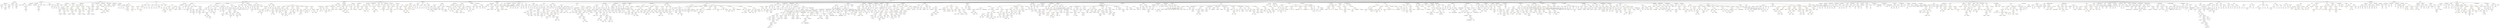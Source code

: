 strict digraph {
	graph [bb="0,0,99359,1332"];
	node [label="\N"];
	Enter	[height=0.5,
		pos="35447,1314",
		width=0.83628];
	Block_Unnamed_3	[color=black,
		height=0.5,
		label=Block,
		pos="89895,1098",
		width=0.90558];
	Conditional_Unnamed_3	[color=black,
		height=0.5,
		label=Conditional,
		pos="89810,1026",
		width=1.4877];
	Block_Unnamed_3 -> Conditional_Unnamed_3	[pos="e,89829,1043.2 89877,1082.5 89866,1073.2 89851,1060.9 89838,1050.3"];
	FunctionCall_Unnamed_126	[color=orange,
		height=0.5,
		label=FunctionCall,
		pos="50346,954",
		width=1.6125];
	FunctionCall_Unnamed_127	[color=orange,
		height=0.5,
		label=FunctionCall,
		pos="50346,882",
		width=1.6125];
	FunctionCall_Unnamed_126 -> FunctionCall_Unnamed_127	[pos="e,50346,900.1 50346,935.7 50346,928.41 50346,919.73 50346,911.54"];
	MemberAccess_Unnamed_73	[color=black,
		height=0.5,
		label=MemberAccess,
		pos="50491,882",
		width=1.9174];
	FunctionCall_Unnamed_126 -> MemberAccess_Unnamed_73	[pos="e,50459,898.38 50376,938.33 50397,928.17 50425,914.53 50448,903.33"];
	MemberAccess_Unnamed_28	[color=black,
		height=0.5,
		label=MemberAccess,
		pos="14897,810",
		width=1.9174];
	Identifier_msg_20	[color=black,
		height=0.5,
		label=msg,
		pos="14897,738",
		width=0.75];
	MemberAccess_Unnamed_28 -> Identifier_msg_20	[pos="e,14897,756.1 14897,791.7 14897,784.41 14897,775.73 14897,767.54"];
	Identifier_now_7	[color=black,
		height=0.5,
		label=now,
		pos="56744,882",
		width=0.75];
	Block_Unnamed_130	[color=black,
		height=0.5,
		label=Block,
		pos="44811,954",
		width=0.90558];
	NumberLiteral_Unnamed_87	[color=black,
		height=0.5,
		label=NumberLiteral,
		pos="44811,882",
		width=1.765];
	Block_Unnamed_130 -> NumberLiteral_Unnamed_87	[pos="e,44811,900.1 44811,935.7 44811,928.41 44811,919.73 44811,911.54"];
	MemberAccess_Unnamed_100	[color=black,
		height=0.5,
		label=MemberAccess,
		pos="38703,882",
		width=1.9174];
	IndexAccess_Unnamed_82	[color=black,
		height=0.5,
		label=IndexAccess,
		pos="38703,810",
		width=1.6402];
	MemberAccess_Unnamed_100 -> IndexAccess_Unnamed_82	[pos="e,38703,828.1 38703,863.7 38703,856.41 38703,847.73 38703,839.54"];
	ParameterList_Unnamed_195	[color=black,
		height=0.5,
		label=ParameterList,
		pos="41879,1098",
		width=1.7095];
	ForStatement_Unnamed_4	[color=black,
		height=0.5,
		label=ForStatement,
		pos="32506,882",
		width=1.6818];
	ExpressionStatement_Unnamed_147	[color=orange,
		height=0.5,
		label=ExpressionStatement,
		pos="31936,810",
		width=2.458];
	ForStatement_Unnamed_4 -> ExpressionStatement_Unnamed_147	[pos="e,31999,822.93 32462,869.19 32454,867.23 32445,865.38 32437,864 32259,834.35 32211,851.58 32033,828 32025,827.05 32018,825.95 32010,\
824.77"];
	Block_Unnamed_106	[color=black,
		height=0.5,
		label=Block,
		pos="32075,810",
		width=0.90558];
	ForStatement_Unnamed_4 -> Block_Unnamed_106	[pos="e,32099,822.4 32462,869.26 32453,867.31 32445,865.45 32437,864 32295,838.78 32255,863.85 32116,828 32114,827.49 32112,826.9 32110,\
826.26"];
	BinaryOperation_Unnamed_141	[color=brown,
		height=0.5,
		label=BinaryOperation,
		pos="32197,810",
		width=1.9867];
	ForStatement_Unnamed_4 -> BinaryOperation_Unnamed_141	[pos="e,32250,822.32 32460,869.69 32452,867.76 32444,865.8 32437,864 32377,850.12 32309,835.2 32261,824.74"];
	VariableDeclarationStatement_Unnamed_23	[color=black,
		height=0.5,
		label=VariableDeclarationStatement,
		pos="32406,810",
		width=3.3174];
	ForStatement_Unnamed_4 -> VariableDeclarationStatement_Unnamed_23	[pos="e,32430,828.04 32483,865.12 32470,856.05 32453,844.51 32439,834.42"];
	Identifier_allowed_1	[color=black,
		height=0.5,
		label=allowed,
		pos="11105,738",
		width=1.0858];
	Identifier_msg_14	[color=black,
		height=0.5,
		label=msg,
		pos="8826.5,738",
		width=0.75];
	ParameterList_Unnamed_11	[color=black,
		height=0.5,
		label=ParameterList,
		pos="16405,1098",
		width=1.7095];
	Parameter_None_5	[color=black,
		height=0.5,
		label=None,
		pos="16457,1026",
		width=0.85014];
	ParameterList_Unnamed_11 -> Parameter_None_5	[pos="e,16445,1042.8 16417,1080.1 16423,1071.6 16431,1061.3 16438,1052"];
	ModifierInvocation_withPerm	[color=black,
		height=0.5,
		label=withPerm,
		pos="76718,1098",
		width=1.266];
	Identifier_FEE_ADMIN	[color=black,
		height=0.5,
		label=FEE_ADMIN,
		pos="76288,1026",
		width=1.7372];
	ModifierInvocation_withPerm -> Identifier_FEE_ADMIN	[pos="e,76333,1038.7 76684,1085.5 76677,1083.4 76669,1081.5 76663,1080 76530,1051.9 76493,1067.6 76360,1044 76355,1043.1 76350,1042.1 \
76345,1041.1"];
	ElementaryTypeName_address_32	[color=black,
		height=0.5,
		label=address,
		pos="14691,1026",
		width=1.0996];
	NumberLiteral_Unnamed_57	[color=black,
		height=0.5,
		label=NumberLiteral,
		pos="37987,882",
		width=1.765];
	Identifier_require_17	[color=black,
		height=0.5,
		label=require,
		pos="12970,882",
		width=1.0026];
	Parameter_spender_1	[color=black,
		height=0.5,
		label=spender,
		pos="88586,1026",
		width=1.1135];
	ElementaryTypeName_address_8	[color=black,
		height=0.5,
		label=address,
		pos="88583,954",
		width=1.0996];
	Parameter_spender_1 -> ElementaryTypeName_address_8	[pos="e,88583,972.1 88585,1007.7 88584,1000.4 88584,991.73 88584,983.54"];
	FunctionCall_Unnamed_185	[color=orange,
		height=0.5,
		label=FunctionCall,
		pos="54581,954",
		width=1.6125];
	MemberAccess_Unnamed_124	[color=black,
		height=0.5,
		label=MemberAccess,
		pos="54372,882",
		width=1.9174];
	FunctionCall_Unnamed_185 -> MemberAccess_Unnamed_124	[pos="e,54413,896.84 54542,940.16 54509,928.99 54460,912.7 54423,900.36"];
	Identifier_adjustBalanceCheckpoints	[color=black,
		height=0.5,
		label=adjustBalanceCheckpoints,
		pos="54567,882",
		width=3.0125];
	FunctionCall_Unnamed_185 -> Identifier_adjustBalanceCheckpoints	[pos="e,54570,900.1 54577,935.7 54576,928.32 54574,919.52 54572,911.25"];
	FunctionCall_Unnamed_26	[color=orange,
		height=0.5,
		label=FunctionCall,
		pos="13970,954",
		width=1.6125];
	Identifier__newOwner	[color=black,
		height=0.5,
		label=_newOwner,
		pos="13970,882",
		width=1.5432];
	FunctionCall_Unnamed_26 -> Identifier__newOwner	[pos="e,13970,900.1 13970,935.7 13970,928.41 13970,919.73 13970,911.54"];
	Identifier__transferOwnership	[color=black,
		height=0.5,
		label=_transferOwnership,
		pos="14128,882",
		width=2.3333];
	FunctionCall_Unnamed_26 -> Identifier__transferOwnership	[pos="e,14092,898.65 14002,938.67 14025,928.44 14056,914.54 14082,903.18"];
	FunctionDefinition_takeFee	[color=black,
		height=0.5,
		label=takeFee,
		pos="76926,1170",
		width=1.0858];
	FunctionDefinition_takeFee -> ModifierInvocation_withPerm	[pos="e,76751,1110.4 76895,1158.7 76860,1146.9 76802,1127.5 76762,1114"];
	Block_Unnamed_38	[color=black,
		height=0.5,
		label=Block,
		pos="76814,1098",
		width=0.90558];
	FunctionDefinition_takeFee -> Block_Unnamed_38	[pos="e,76835,1112.2 76903,1154.8 76886,1144.3 76863,1129.9 76844,1118.3"];
	ParameterList_Unnamed_111	[color=black,
		height=0.5,
		label=ParameterList,
		pos="76926,1098",
		width=1.7095];
	FunctionDefinition_takeFee -> ParameterList_Unnamed_111	[pos="e,76926,1116.1 76926,1151.7 76926,1144.4 76926,1135.7 76926,1127.5"];
	ParameterList_Unnamed_112	[color=black,
		height=0.5,
		label=ParameterList,
		pos="77067,1098",
		width=1.7095];
	FunctionDefinition_takeFee -> ParameterList_Unnamed_112	[pos="e,77036,1114.1 76951,1156.2 76972,1145.8 77002,1131.1 77026,1119.2"];
	Identifier__moduleType_3	[color=black,
		height=0.5,
		label=_moduleType,
		pos="22036,378",
		width=1.7372];
	TupleExpression_Unnamed_6	[color=black,
		height=0.5,
		label=TupleExpression,
		pos="21047,882",
		width=2.0422];
	FunctionCall_Unnamed_134	[color=orange,
		height=0.5,
		label=FunctionCall,
		pos="20917,810",
		width=1.6125];
	TupleExpression_Unnamed_6 -> FunctionCall_Unnamed_134	[pos="e,20945,826.1 21017,865.12 20999,855.15 20975,842.21 20955,831.48"];
	stringLiteral_Unnamed_30	[color=black,
		height=0.5,
		label=stringLiteral,
		pos="21047,810",
		width=1.5016];
	TupleExpression_Unnamed_6 -> stringLiteral_Unnamed_30	[pos="e,21047,828.1 21047,863.7 21047,856.41 21047,847.73 21047,839.54"];
	BinaryOperation_Unnamed_20	[color=brown,
		height=0.5,
		label=BinaryOperation,
		pos="12118,882",
		width=1.9867];
	IndexAccess_Unnamed_6	[color=black,
		height=0.5,
		label=IndexAccess,
		pos="12202,810",
		width=1.6402];
	BinaryOperation_Unnamed_20 -> IndexAccess_Unnamed_6	[pos="e,12182,827.23 12137,864.41 12148,855.45 12162,844.25 12173,834.42"];
	Identifier__value_4	[color=black,
		height=0.5,
		label=_value,
		pos="12314,810",
		width=0.96103];
	BinaryOperation_Unnamed_20 -> Identifier__value_4	[pos="e,12287,821.57 12159,866.97 12190,856.5 12232,841.69 12270,828 12272,827.24 12274,826.45 12276,825.64"];
	ParameterList_Unnamed_176	[color=black,
		height=0.5,
		label=ParameterList,
		pos="46512,1098",
		width=1.7095];
	NumberLiteral_Unnamed_60	[color=black,
		height=0.5,
		label=NumberLiteral,
		pos="32466,738",
		width=1.765];
	ElementaryTypeName_uint256_101	[color=black,
		height=0.5,
		label=uint256,
		pos="34708,954",
		width=1.0442];
	FunctionDefinition_getTagByModuleType	[color=black,
		height=0.5,
		label=getTagByModuleType,
		pos="203.54,1170",
		width=2.6243];
	ParameterList_Unnamed_116	[color=black,
		height=0.5,
		label=ParameterList,
		pos="62.541,1098",
		width=1.7095];
	FunctionDefinition_getTagByModuleType -> ParameterList_Unnamed_116	[pos="e,92.659,1114 170.84,1152.8 150.56,1142.7 124.37,1129.7 102.82,1119"];
	ParameterList_Unnamed_117	[color=black,
		height=0.5,
		label=ParameterList,
		pos="203.54,1098",
		width=1.7095];
	FunctionDefinition_getTagByModuleType -> ParameterList_Unnamed_117	[pos="e,203.54,1116.1 203.54,1151.7 203.54,1144.4 203.54,1135.7 203.54,1127.5"];
	VariableDeclaration_moduleFactory	[color=black,
		height=0.5,
		label=moduleFactory,
		pos="48290,954",
		width=1.862];
	UserDefinedTypeName_Unnamed_28	[color=black,
		height=0.5,
		label=UserDefinedTypeName,
		pos="48248,882",
		width=2.7214];
	VariableDeclaration_moduleFactory -> UserDefinedTypeName_Unnamed_28	[pos="e,48258,900.28 48279,936.05 48275,928.26 48269,918.82 48264,910.08"];
	FunctionDefinition_transferOwnership	[color=black,
		height=0.5,
		label=transferOwnership,
		pos="14012,1170",
		width=2.1947];
	ParameterList_Unnamed_64	[color=black,
		height=0.5,
		label=ParameterList,
		pos="13849,1098",
		width=1.7095];
	FunctionDefinition_transferOwnership -> ParameterList_Unnamed_64	[pos="e,13882,1113.5 13976,1153.6 13951,1143.1 13919,1129.1 13893,1117.9"];
	Block_Unnamed_24	[color=black,
		height=0.5,
		label=Block,
		pos="13961,1098",
		width=0.90558];
	FunctionDefinition_transferOwnership -> Block_Unnamed_24	[pos="e,13972,1114.8 13999,1152.1 13993,1143.6 13986,1133.3 13979,1124"];
	ModifierInvocation_onlyOwner_1	[color=black,
		height=0.5,
		label=onlyOwner,
		pos="14063,1098",
		width=1.4323];
	FunctionDefinition_transferOwnership -> ModifierInvocation_onlyOwner_1	[pos="e,14050,1115.8 14024,1152.1 14030,1143.9 14037,1133.9 14044,1124.8"];
	StructDefinition_ModuleData	[color=black,
		height=0.5,
		label=ModuleData,
		pos="21588,1170",
		width=1.5571];
	VariableDeclaration_moduleAddress	[color=black,
		height=0.5,
		label=moduleAddress,
		pos="21470,1098",
		width=1.9313];
	StructDefinition_ModuleData -> VariableDeclaration_moduleAddress	[pos="e,21497,1115.1 21562,1153.6 21545,1144 21524,1131.5 21506,1120.9"];
	VariableDeclaration_name_1	[color=black,
		height=0.5,
		label=name,
		pos="21588,1098",
		width=0.83628];
	StructDefinition_ModuleData -> VariableDeclaration_name_1	[pos="e,21588,1116.1 21588,1151.7 21588,1144.4 21588,1135.7 21588,1127.5"];
	Identifier__investor_1	[color=black,
		height=0.5,
		label=_investor,
		pos="64067,810",
		width=1.2521];
	Identifier_currentCheckpointId_3	[color=black,
		height=0.5,
		label=currentCheckpointId,
		pos="37707,810",
		width=2.4303];
	FunctionDefinition_getDescription	[color=black,
		height=0.5,
		label=getDescription,
		pos="80929,1170",
		width=1.7927];
	ParameterList_Unnamed_93	[color=black,
		height=0.5,
		label=ParameterList,
		pos="80765,1098",
		width=1.7095];
	FunctionDefinition_getDescription -> ParameterList_Unnamed_93	[pos="e,80798,1113.4 80894,1154.3 80869,1143.7 80835,1129.3 80809,1117.8"];
	ParameterList_Unnamed_92	[color=black,
		height=0.5,
		label=ParameterList,
		pos="80929,1098",
		width=1.7095];
	FunctionDefinition_getDescription -> ParameterList_Unnamed_92	[pos="e,80929,1116.1 80929,1151.7 80929,1144.4 80929,1135.7 80929,1127.5"];
	Block_Unnamed_80	[color=black,
		height=0.5,
		label=Block,
		pos="60498,1098",
		width=0.90558];
	IfStatement_Unnamed_10	[color=orange,
		height=0.5,
		label=IfStatement,
		pos="60237,1026",
		width=1.4739];
	Block_Unnamed_80 -> IfStatement_Unnamed_10	[pos="e,60277,1037.9 60469,1089.2 60425,1077.6 60342,1055.3 60288,1040.9"];
	IfStatement_Unnamed_11	[color=orange,
		height=0.5,
		label=IfStatement,
		pos="60436,1026",
		width=1.4739];
	Block_Unnamed_80 -> IfStatement_Unnamed_11	[pos="e,60450,1043.5 60484,1081.5 60476,1072.8 60466,1061.9 60458,1052.1"];
	IfStatement_Unnamed_9	[color=orange,
		height=0.5,
		label=IfStatement,
		pos="60560,1026",
		width=1.4739];
	Block_Unnamed_80 -> IfStatement_Unnamed_9	[pos="e,60545,1043.5 60511,1081.5 60519,1072.8 60529,1061.9 60537,1052.1"];
	IfStatement_Unnamed_12	[color=orange,
		height=0.5,
		label=IfStatement,
		pos="60684,1026",
		width=1.4739];
	Block_Unnamed_80 -> IfStatement_Unnamed_12	[pos="e,60649,1040 60524,1087.1 60553,1076 60602,1057.6 60638,1044.1"];
	ModifierInvocation_checkGranularity_1	[color=black,
		height=0.5,
		label=checkGranularity,
		pos="67243,1098",
		width=2.0422];
	Identifier__amount_11	[color=black,
		height=0.5,
		label=_amount,
		pos="67177,1026",
		width=1.1967];
	ModifierInvocation_checkGranularity_1 -> Identifier__amount_11	[pos="e,67192,1043.3 67227,1080.1 67219,1071.5 67209,1061 67200,1051.6"];
	IndexAccess_Unnamed_104	[color=black,
		height=0.5,
		label=IndexAccess,
		pos="58580,522",
		width=1.6402];
	Identifier_i_27	[color=black,
		height=0.5,
		label=i,
		pos="58528,450",
		width=0.75];
	IndexAccess_Unnamed_104 -> Identifier_i_27	[pos="e,58539,466.36 58567,504.05 58561,495.44 58553,484.81 58546,475.33"];
	IndexAccess_Unnamed_105	[color=black,
		height=0.5,
		label=IndexAccess,
		pos="58632,450",
		width=1.6402];
	IndexAccess_Unnamed_104 -> IndexAccess_Unnamed_105	[pos="e,58619,467.79 58592,504.05 58598,495.89 58606,485.91 58612,476.82"];
	ParameterList_Unnamed_79	[color=black,
		height=0.5,
		label=ParameterList,
		pos="73043,1098",
		width=1.7095];
	VariableDeclaration_factory	[color=black,
		height=0.5,
		label=factory,
		pos="78834,1098",
		width=1.0303];
	ElementaryTypeName_address_57	[color=black,
		height=0.5,
		label=address,
		pos="78854,1026",
		width=1.0996];
	VariableDeclaration_factory -> ElementaryTypeName_address_57	[pos="e,78849,1044.1 78838,1079.7 78841,1072.2 78843,1063.3 78846,1055"];
	Block_Unnamed_93	[color=black,
		height=0.5,
		label=Block,
		pos="52924,1098",
		width=0.90558];
	ExpressionStatement_Unnamed_131	[color=orange,
		height=0.5,
		label=ExpressionStatement,
		pos="52898,1026",
		width=2.458];
	Block_Unnamed_93 -> ExpressionStatement_Unnamed_131	[pos="e,52904,1044.3 52917,1080.1 52914,1072.5 52911,1063.4 52908,1054.9"];
	EmitStatement_Unnamed_19	[color=black,
		height=0.5,
		label=EmitStatement,
		pos="53069,1026",
		width=1.7788];
	Block_Unnamed_93 -> EmitStatement_Unnamed_19	[pos="e,53037,1042.1 52947,1085.4 52969,1075 53001,1059.5 53027,1047.1"];
	ExpressionStatement_Unnamed_130	[color=orange,
		height=0.5,
		label=ExpressionStatement,
		pos="53287,1026",
		width=2.458];
	Block_Unnamed_93 -> ExpressionStatement_Unnamed_130	[pos="e,53215,1036.9 52948,1085.8 52953,1083.6 52959,1081.6 52965,1080 53008,1067.5 53124,1049.9 53204,1038.4"];
	NumberLiteral_Unnamed_51	[color=black,
		height=0.5,
		label=NumberLiteral,
		pos="34643,594",
		width=1.765];
	Block_Unnamed_66	[color=black,
		height=0.5,
		label=Block,
		pos="21749,1098",
		width=0.90558];
	IfStatement_Unnamed_5	[color=orange,
		height=0.5,
		label=IfStatement,
		pos="21662,1026",
		width=1.4739];
	Block_Unnamed_66 -> IfStatement_Unnamed_5	[pos="e,21681,1042.9 21731,1082.5 21719,1073.1 21703,1060.7 21690,1050"];
	ElementaryTypeName_address_26	[color=black,
		height=0.5,
		label=address,
		pos="9241.5,954",
		width=1.0996];
	FunctionDefinition_unpause	[color=black,
		height=0.5,
		label=unpause,
		pos="944.54,1170",
		width=1.1412];
	ModifierInvocation_onlyOwner_5	[color=black,
		height=0.5,
		label=onlyOwner,
		pos="757.54,1098",
		width=1.4323];
	FunctionDefinition_unpause -> ModifierInvocation_onlyOwner_5	[pos="e,791.8,1111.8 914.08,1157.6 883.82,1146.3 837.08,1128.8 802.54,1115.8"];
	ParameterList_Unnamed_127	[color=black,
		height=0.5,
		label=ParameterList,
		pos="888.54,1098",
		width=1.7095];
	FunctionDefinition_unpause -> ParameterList_Unnamed_127	[pos="e,901.85,1115.6 931.55,1152.8 924.86,1144.4 916.55,1134 909.03,1124.6"];
	Block_Unnamed_44	[color=black,
		height=0.5,
		label=Block,
		pos="1000.5,1098",
		width=0.90558];
	FunctionDefinition_unpause -> Block_Unnamed_44	[pos="e,988.01,1114.7 957.53,1152.8 964.48,1144.1 973.19,1133.2 980.95,1123.5"];
	Identifier_msg_44	[color=black,
		height=0.5,
		label=msg,
		pos="41229,738",
		width=0.75];
	stringLiteral_Unnamed_37	[color=black,
		height=0.5,
		label=stringLiteral,
		pos="39657,738",
		width=1.5016];
	MemberAccess_Unnamed_129	[color=black,
		height=0.5,
		label=MemberAccess,
		pos="32243,738",
		width=1.9174];
	IndexAccess_Unnamed_95	[color=black,
		height=0.5,
		label=IndexAccess,
		pos="32963,666",
		width=1.6402];
	MemberAccess_Unnamed_129 -> IndexAccess_Unnamed_95	[pos="e,32908,673.25 32292,725.16 32301,723.19 32311,721.36 32321,720 32534,689 32589,703.45 32804,684 32834,681.21 32868,677.64 32897,\
674.48"];
	Parameter__isTransfer	[color=black,
		height=0.5,
		label=_isTransfer,
		pos="2065.5,1026",
		width=1.4739];
	ElementaryTypeName_bool_18	[color=black,
		height=0.5,
		label=bool,
		pos="2065.5,954",
		width=0.76697];
	Parameter__isTransfer -> ElementaryTypeName_bool_18	[pos="e,2065.5,972.1 2065.5,1007.7 2065.5,1000.4 2065.5,991.73 2065.5,983.54"];
	Block_Unnamed_75	[color=black,
		height=0.5,
		label=Block,
		pos="40498,1098",
		width=0.90558];
	EmitStatement_Unnamed_15	[color=black,
		height=0.5,
		label=EmitStatement,
		pos="39245,1026",
		width=1.7788];
	Block_Unnamed_75 -> EmitStatement_Unnamed_15	[pos="e,39307,1030.5 40465,1095.2 40300,1086 39556,1044.4 39318,1031.1"];
	IfStatement_Unnamed_8	[color=orange,
		height=0.5,
		label=IfStatement,
		pos="39746,1026",
		width=1.4739];
	Block_Unnamed_75 -> IfStatement_Unnamed_8	[pos="e,39796,1031.7 40465,1094 40350,1083.3 39960,1047 39808,1032.8"];
	VariableDeclarationStatement_Unnamed_17	[color=black,
		height=0.5,
		label=VariableDeclarationStatement,
		pos="40385,1026",
		width=3.3174];
	Block_Unnamed_75 -> VariableDeclarationStatement_Unnamed_17	[pos="e,40412,1043.8 40476,1083.8 40461,1074.3 40440,1061.1 40421,1049.8"];
	ExpressionStatement_Unnamed_111	[color=orange,
		height=0.5,
		label=ExpressionStatement,
		pos="40611,1026",
		width=2.458];
	Block_Unnamed_75 -> ExpressionStatement_Unnamed_111	[pos="e,40584,1043.6 40519,1083.8 40534,1074.2 40556,1060.9 40574,1049.6"];
	ExpressionStatement_Unnamed_110	[color=orange,
		height=0.5,
		label=ExpressionStatement,
		pos="40806,1026",
		width=2.458];
	Block_Unnamed_75 -> ExpressionStatement_Unnamed_110	[pos="e,40748,1040.1 40527,1090.2 40575,1079.3 40671,1057.5 40737,1042.6"];
	BinaryOperation_Unnamed_136	[color=brown,
		height=0.5,
		label=BinaryOperation,
		pos="38063,954",
		width=1.9867];
	BinaryOperation_Unnamed_136 -> NumberLiteral_Unnamed_57	[pos="e,38005,899.71 38045,936.41 38035,927.76 38023,917 38013,907.42"];
	MemberAccess_Unnamed_117	[color=black,
		height=0.5,
		label=MemberAccess,
		pos="38138,882",
		width=1.9174];
	BinaryOperation_Unnamed_136 -> MemberAccess_Unnamed_117	[pos="e,38120,899.71 38080,936.41 38090,927.76 38101,917 38111,907.42"];
	Identifier_allowed	[color=black,
		height=0.5,
		label=allowed,
		pos="11539,666",
		width=1.0858];
	ExpressionStatement_Unnamed_99	[color=orange,
		height=0.5,
		label=ExpressionStatement,
		pos="47030,1026",
		width=2.458];
	FunctionCall_Unnamed_117	[color=orange,
		height=0.5,
		label=FunctionCall,
		pos="46844,954",
		width=1.6125];
	ExpressionStatement_Unnamed_99 -> FunctionCall_Unnamed_117	[pos="e,46880,968.55 46989,1009.6 46960,998.71 46921,983.99 46890,972.59"];
	VariableDeclarationStatement_Unnamed_20	[color=black,
		height=0.5,
		label=VariableDeclarationStatement,
		pos="32704,882",
		width=3.3174];
	BooleanLiteral_Unnamed_34	[color=black,
		height=0.5,
		label=BooleanLiteral,
		pos="32607,810",
		width=1.7788];
	VariableDeclarationStatement_Unnamed_20 -> BooleanLiteral_Unnamed_34	[pos="e,32629,827.31 32680,864.05 32667,854.98 32652,843.68 32638,833.84"];
	VariableDeclaration_isInvalid	[color=black,
		height=0.5,
		label=isInvalid,
		pos="32731,810",
		width=1.1551];
	VariableDeclarationStatement_Unnamed_20 -> VariableDeclaration_isInvalid	[pos="e,32724,828.1 32710,863.7 32713,856.15 32717,847.12 32720,838.68"];
	Identifier_adjustBalanceCheckpoints_3	[color=black,
		height=0.5,
		label=adjustBalanceCheckpoints,
		pos="51967,882",
		width=3.0125];
	Identifier_checkpoints_2	[color=black,
		height=0.5,
		label=checkpoints,
		pos="43216,738",
		width=1.5432];
	ElementaryTypeName_uint256_54	[color=black,
		height=0.5,
		label=uint256,
		pos="84879,954",
		width=1.0442];
	ElementaryTypeName_uint256_74	[color=black,
		height=0.5,
		label=uint256,
		pos="35160,1026",
		width=1.0442];
	ParameterList_Unnamed_209	[color=black,
		height=0.5,
		label=ParameterList,
		pos="63408,1098",
		width=1.7095];
	Parameter_None_57	[color=black,
		height=0.5,
		label=None,
		pos="63422,1026",
		width=0.85014];
	ParameterList_Unnamed_209 -> Parameter_None_57	[pos="e,63418,1044.1 63411,1079.7 63412,1072.3 63414,1063.5 63416,1055.3"];
	ElementaryTypeName_uint256_114	[color=black,
		height=0.5,
		label=uint256,
		pos="63283,954",
		width=1.0442];
	ElementaryTypeName_uint256_82	[color=black,
		height=0.5,
		label=uint256,
		pos="61822,954",
		width=1.0442];
	ArrayTypeName_Unnamed_3	[color=black,
		height=0.5,
		label=ArrayTypeName,
		pos="203.54,954",
		width=2.0145];
	ElementaryTypeName_bytes32_10	[color=black,
		height=0.5,
		label=bytes32,
		pos="203.54,882",
		width=1.0996];
	ArrayTypeName_Unnamed_3 -> ElementaryTypeName_bytes32_10	[pos="e,203.54,900.1 203.54,935.7 203.54,928.41 203.54,919.73 203.54,911.54"];
	InheritanceSpecifier_Unnamed_1	[color=black,
		height=0.5,
		label=InheritanceSpecifier,
		pos="96118,1170",
		width=2.3333];
	UserDefinedTypeName_Unnamed_1	[color=black,
		height=0.5,
		label=UserDefinedTypeName,
		pos="96118,1098",
		width=2.7214];
	InheritanceSpecifier_Unnamed_1 -> UserDefinedTypeName_Unnamed_1	[pos="e,96118,1116.1 96118,1151.7 96118,1144.4 96118,1135.7 96118,1127.5"];
	ElementaryTypeName_address	[color=black,
		height=0.5,
		label=address,
		pos="16537,954",
		width=1.0996];
	ElementaryTypeName_address_38	[color=black,
		height=0.5,
		label=address,
		pos="15737,954",
		width=1.0996];
	Identifier_finishedIssuerMinting	[color=black,
		height=0.5,
		label=finishedIssuerMinting,
		pos="57355,666",
		width=2.4996];
	ModifierInvocation_onlyModule_2	[color=black,
		height=0.5,
		label=onlyModule,
		pos="35549,1098",
		width=1.5293];
	BooleanLiteral_Unnamed_51	[color=black,
		height=0.5,
		label=BooleanLiteral,
		pos="35373,1026",
		width=1.7788];
	ModifierInvocation_onlyModule_2 -> BooleanLiteral_Unnamed_51	[pos="e,35408,1041.3 35515,1083.5 35487,1072.7 35449,1057.5 35419,1045.5"];
	Identifier_CHECKPOINT_KEY	[color=black,
		height=0.5,
		label=CHECKPOINT_KEY,
		pos="35549,1026",
		width=2.5966];
	ModifierInvocation_onlyModule_2 -> Identifier_CHECKPOINT_KEY	[pos="e,35549,1044.1 35549,1079.7 35549,1072.4 35549,1063.7 35549,1055.5"];
	IndexAccess_Unnamed_59	[color=black,
		height=0.5,
		label=IndexAccess,
		pos="26301,666",
		width=1.6402];
	Identifier__moduleType_10	[color=black,
		height=0.5,
		label=_moduleType,
		pos="26239,594",
		width=1.7372];
	IndexAccess_Unnamed_59 -> Identifier__moduleType_10	[pos="e,26254,611.96 26286,648.41 26278,640.08 26269,629.8 26261,620.49"];
	Identifier_modules_10	[color=black,
		height=0.5,
		label=modules,
		pos="26362,594",
		width=1.1689];
	IndexAccess_Unnamed_59 -> Identifier_modules_10	[pos="e,26348,610.99 26315,648.41 26323,639.74 26332,628.97 26340,619.38"];
	BinaryOperation_Unnamed_183	[color=brown,
		height=0.5,
		label=BinaryOperation,
		pos="44145,738",
		width=1.9867];
	NumberLiteral_Unnamed_92	[color=black,
		height=0.5,
		label=NumberLiteral,
		pos="44108,666",
		width=1.765];
	BinaryOperation_Unnamed_183 -> NumberLiteral_Unnamed_92	[pos="e,44117,684.1 44135,719.7 44131,711.98 44126,702.71 44122,694.11"];
	MemberAccess_Unnamed_175	[color=black,
		height=0.5,
		label=MemberAccess,
		pos="44259,666",
		width=1.9174];
	BinaryOperation_Unnamed_183 -> MemberAccess_Unnamed_175	[pos="e,44233,682.98 44171,720.94 44186,711.43 44206,699.24 44223,688.86"];
	FunctionCall_Unnamed_196	[color=orange,
		height=0.5,
		label=FunctionCall,
		pos="33873,738",
		width=1.6125];
	Identifier_getSig	[color=black,
		height=0.5,
		label=getSig,
		pos="33860,666",
		width=0.93331];
	FunctionCall_Unnamed_196 -> Identifier_getSig	[pos="e,33863,684.1 33869,719.7 33868,712.32 33866,703.52 33865,695.25"];
	MemberAccess_Unnamed_127	[color=black,
		height=0.5,
		label=MemberAccess,
		pos="33981,666",
		width=1.9174];
	FunctionCall_Unnamed_196 -> MemberAccess_Unnamed_127	[pos="e,33956,683.14 33897,721.29 33911,711.88 33930,699.76 33946,689.36"];
	ParameterList_Unnamed_53	[color=black,
		height=0.5,
		label=ParameterList,
		pos="21180,1098",
		width=1.7095];
	Parameter_success	[color=black,
		height=0.5,
		label=success,
		pos="21095,1026",
		width=1.1135];
	ParameterList_Unnamed_53 -> Parameter_success	[pos="e,21113,1042.2 21160,1080.8 21148,1071.4 21134,1059.5 21122,1049.3"];
	Parameter__amount_4	[color=black,
		height=0.5,
		label=_amount,
		pos="24832,1026",
		width=1.1967];
	ElementaryTypeName_uint256_87	[color=black,
		height=0.5,
		label=uint256,
		pos="24820,954",
		width=1.0442];
	Parameter__amount_4 -> ElementaryTypeName_uint256_87	[pos="e,24822,972.1 24829,1007.7 24827,1000.3 24826,991.52 24824,983.25"];
	ParameterList_Unnamed_177	[color=black,
		height=0.5,
		label=ParameterList,
		pos="53324,1098",
		width=1.7095];
	ElementaryTypeName_bool_35	[color=black,
		height=0.5,
		label=bool,
		pos="34341,738",
		width=0.76697];
	ElementaryTypeName_uint256_50	[color=black,
		height=0.5,
		label=uint256,
		pos="86859,1026",
		width=1.0442];
	EmitStatement_Unnamed_14	[color=black,
		height=0.5,
		label=EmitStatement,
		pos="25561,1026",
		width=1.7788];
	FunctionCall_Unnamed_133	[color=orange,
		height=0.5,
		label=FunctionCall,
		pos="25140,954",
		width=1.6125];
	EmitStatement_Unnamed_14 -> FunctionCall_Unnamed_133	[pos="e,25193,961.77 25514,1013.5 25505,1011.5 25496,1009.6 25488,1008 25389,989.06 25274,972.62 25204,963.26"];
	BinaryOperation_Unnamed_139	[color=brown,
		height=0.5,
		label=BinaryOperation,
		pos="34207,666",
		width=1.9867];
	BooleanLiteral_Unnamed_32	[color=black,
		height=0.5,
		label=BooleanLiteral,
		pos="34090,594",
		width=1.7788];
	BinaryOperation_Unnamed_139 -> BooleanLiteral_Unnamed_32	[pos="e,34116,610.74 34180,648.94 34164,639.36 34143,627.06 34126,616.63"];
	Identifier_isTransfer	[color=black,
		height=0.5,
		label=isTransfer,
		pos="34220,594",
		width=1.3353];
	BinaryOperation_Unnamed_139 -> Identifier_isTransfer	[pos="e,34216,612.1 34210,647.7 34211,640.32 34213,631.52 34214,623.25"];
	Identifier__to_1	[color=black,
		height=0.5,
		label=_to,
		pos="98539,810",
		width=0.75];
	IfStatement_Unnamed_7	[color=orange,
		height=0.5,
		label=IfStatement,
		pos="24022,738",
		width=1.4739];
	BinaryOperation_Unnamed_107	[color=brown,
		height=0.5,
		label=BinaryOperation,
		pos="24010,666",
		width=1.9867];
	IfStatement_Unnamed_7 -> BinaryOperation_Unnamed_107	[pos="e,24012,684.1 24019,719.7 24017,712.32 24016,703.52 24014,695.25"];
	Block_Unnamed_72	[color=black,
		height=0.5,
		label=Block,
		pos="24134,666",
		width=0.90558];
	IfStatement_Unnamed_7 -> Block_Unnamed_72	[pos="e,24112,680.21 24046,721.64 24063,711.18 24085,697.26 24103,686.09"];
	IndexAccess_Unnamed_46	[color=black,
		height=0.5,
		label=IndexAccess,
		pos="71849,882",
		width=1.6402];
	Identifier_transferFunctions_2	[color=black,
		height=0.5,
		label=transferFunctions,
		pos="71857,810",
		width=2.0976];
	IndexAccess_Unnamed_46 -> Identifier_transferFunctions_2	[pos="e,71855,828.1 71851,863.7 71851,856.41 71852,847.73 71853,839.54"];
	FunctionCall_Unnamed_106	[color=orange,
		height=0.5,
		label=FunctionCall,
		pos="72009,810",
		width=1.6125];
	IndexAccess_Unnamed_46 -> FunctionCall_Unnamed_106	[pos="e,71976,825.32 71881,866.67 71906,856.05 71939,841.48 71965,829.91"];
	VariableDeclaration__oldAddress_1	[color=black,
		height=0.5,
		label=_oldAddress,
		pos="34444,1026",
		width=1.6402];
	ElementaryTypeName_address_96	[color=black,
		height=0.5,
		label=address,
		pos="34423,954",
		width=1.0996];
	VariableDeclaration__oldAddress_1 -> ElementaryTypeName_address_96	[pos="e,34428,972.1 34438,1007.7 34436,1000.2 34433,991.32 34431,982.97"];
	ElementaryTypeName_uint256_78	[color=black,
		height=0.5,
		label=uint256,
		pos="61988,954",
		width=1.0442];
	BinaryOperation_Unnamed_66	[color=brown,
		height=0.5,
		label=BinaryOperation,
		pos="13734,882",
		width=1.9867];
	Identifier__tokenContract	[color=black,
		height=0.5,
		label=_tokenContract,
		pos="13661,810",
		width=1.9036];
	BinaryOperation_Unnamed_66 -> Identifier__tokenContract	[pos="e,13678,827.71 13716,864.41 13707,855.76 13696,845 13686,835.42"];
	FunctionCall_Unnamed_70	[color=orange,
		height=0.5,
		label=FunctionCall,
		pos="13806,810",
		width=1.6125];
	BinaryOperation_Unnamed_66 -> FunctionCall_Unnamed_70	[pos="e,13789,827.31 13751,864.05 13760,855.42 13771,844.76 13781,835.27"];
	FunctionCall_Unnamed_96	[color=orange,
		height=0.5,
		label=FunctionCall,
		pos="21720,738",
		width=1.6125];
	BinaryOperation_Unnamed_86	[color=brown,
		height=0.5,
		label=BinaryOperation,
		pos="21486,666",
		width=1.9867];
	FunctionCall_Unnamed_96 -> BinaryOperation_Unnamed_86	[pos="e,21530,680.36 21679,724.81 21641,713.41 21583,696.29 21541,683.64"];
	Identifier_require_22	[color=black,
		height=0.5,
		label=require,
		pos="21612,666",
		width=1.0026];
	FunctionCall_Unnamed_96 -> Identifier_require_22	[pos="e,21633,680.76 21695,721.29 21680,711.11 21659,697.77 21642,686.86"];
	stringLiteral_Unnamed_15	[color=black,
		height=0.5,
		label=stringLiteral,
		pos="21720,666",
		width=1.5016];
	FunctionCall_Unnamed_96 -> stringLiteral_Unnamed_15	[pos="e,21720,684.1 21720,719.7 21720,712.41 21720,703.73 21720,695.54"];
	Identifier_msg_38	[color=black,
		height=0.5,
		label=msg,
		pos="56169,738",
		width=0.75];
	Identifier_b_2	[color=black,
		height=0.5,
		label=b,
		pos="89298,882",
		width=0.75];
	BinaryOperation_Unnamed_87	[color=brown,
		height=0.5,
		label=BinaryOperation,
		pos="24355,882",
		width=1.9867];
	BinaryOperation_Unnamed_88	[color=brown,
		height=0.5,
		label=BinaryOperation,
		pos="24627,810",
		width=1.9867];
	BinaryOperation_Unnamed_87 -> BinaryOperation_Unnamed_88	[pos="e,24578,823.52 24403,868.49 24449,856.7 24518,839.02 24567,826.38"];
	NumberLiteral_Unnamed_32	[color=black,
		height=0.5,
		label=NumberLiteral,
		pos="24780,810",
		width=1.765];
	BinaryOperation_Unnamed_87 -> NumberLiteral_Unnamed_32	[pos="e,24733,822.66 24407,869.45 24416,867.5 24426,865.6 24436,864 24556,843.46 24588,850.04 24708,828 24712,827.11 24717,826.11 24722,\
825.06"];
	Parameter__value_7	[color=black,
		height=0.5,
		label=_value,
		pos="50914,1026",
		width=0.96103];
	ElementaryTypeName_uint256_106	[color=black,
		height=0.5,
		label=uint256,
		pos="50890,954",
		width=1.0442];
	Parameter__value_7 -> ElementaryTypeName_uint256_106	[pos="e,50895,971.79 50908,1008.1 50905,1000.4 50902,991.16 50899,982.56"];
	ElementaryTypeName_address_109	[color=black,
		height=0.5,
		label=address,
		pos="61106,954",
		width=1.0996];
	Parameter__to	[color=black,
		height=0.5,
		label=_to,
		pos="97638,1026",
		width=0.75];
	ElementaryTypeName_address_14	[color=black,
		height=0.5,
		label=address,
		pos="97632,954",
		width=1.0996];
	Parameter__to -> ElementaryTypeName_address_14	[pos="e,97633,972.1 97636,1007.7 97635,1000.4 97635,991.73 97634,983.54"];
	MemberAccess_Unnamed_140	[color=black,
		height=0.5,
		label=MemberAccess,
		pos="67731,810",
		width=1.9174];
	Identifier_totalSupply__2	[color=black,
		height=0.5,
		label=totalSupply_,
		pos="67731,738",
		width=1.6125];
	MemberAccess_Unnamed_140 -> Identifier_totalSupply__2	[pos="e,67731,756.1 67731,791.7 67731,784.41 67731,775.73 67731,767.54"];
	Block_Unnamed_96	[color=black,
		height=0.5,
		label=Block,
		pos="37838,1098",
		width=0.90558];
	IfStatement_Unnamed_16	[color=orange,
		height=0.5,
		label=IfStatement,
		pos="37207,1026",
		width=1.4739];
	Block_Unnamed_96 -> IfStatement_Unnamed_16	[pos="e,37256,1032.5 37806,1093.5 37706,1082.4 37399,1048.4 37268,1033.8"];
	IfStatement_Unnamed_14	[color=orange,
		height=0.5,
		label=IfStatement,
		pos="37668,1026",
		width=1.4739];
	Block_Unnamed_96 -> IfStatement_Unnamed_14	[pos="e,37700,1040.6 37812,1086.5 37785,1075.5 37743,1058 37711,1044.8"];
	ExpressionStatement_Unnamed_135	[color=orange,
		height=0.5,
		label=ExpressionStatement,
		pos="37838,1026",
		width=2.458];
	Block_Unnamed_96 -> ExpressionStatement_Unnamed_135	[pos="e,37838,1044.1 37838,1079.7 37838,1072.4 37838,1063.7 37838,1055.5"];
	IfStatement_Unnamed_15	[color=orange,
		height=0.5,
		label=IfStatement,
		pos="38063,1026",
		width=1.4739];
	Block_Unnamed_96 -> IfStatement_Unnamed_15	[pos="e,38024,1038.9 37866,1088.3 37903,1076.8 37968,1056.3 38014,1042.2"];
	Identifier__subtractedValue	[color=black,
		height=0.5,
		label=_subtractedValue,
		pos="9448.5,882",
		width=2.0976];
	VariableDeclaration_transferFunctions	[color=black,
		height=0.5,
		label=transferFunctions,
		pos="31340,1098",
		width=2.0976];
	Mapping_Unnamed_5	[color=black,
		height=0.5,
		label=Mapping,
		pos="31321,1026",
		width=1.2105];
	VariableDeclaration_transferFunctions -> Mapping_Unnamed_5	[pos="e,31325,1044.1 31335,1079.7 31333,1072.2 31330,1063.3 31328,1055"];
	FunctionCall_Unnamed_189	[color=orange,
		height=0.5,
		label=FunctionCall,
		pos="51401,954",
		width=1.6125];
	Identifier_adjustInvestorCount_1	[color=black,
		height=0.5,
		label=adjustInvestorCount,
		pos="51190,882",
		width=2.3887];
	FunctionCall_Unnamed_189 -> Identifier_adjustInvestorCount_1	[pos="e,51234,897.82 51362,940.16 51329,929.28 51282,913.53 51245,901.32"];
	Identifier__to_19	[color=black,
		height=0.5,
		label=_to,
		pos="51321,882",
		width=0.75];
	FunctionCall_Unnamed_189 -> Identifier__to_19	[pos="e,51337,897.02 51382,936.76 51371,927.17 51357,914.91 51345,904.52"];
	Identifier__value_17	[color=black,
		height=0.5,
		label=_value,
		pos="51401,882",
		width=0.96103];
	FunctionCall_Unnamed_189 -> Identifier__value_17	[pos="e,51401,900.1 51401,935.7 51401,928.41 51401,919.73 51401,911.54"];
	Identifier__from_9	[color=black,
		height=0.5,
		label=_from,
		pos="51487,882",
		width=0.93331];
	FunctionCall_Unnamed_189 -> Identifier__from_9	[pos="e,51469,897.48 51420,936.76 51432,927.21 51447,915.01 51460,904.64"];
	StateVariableDeclaration_Unnamed_4	[color=black,
		height=0.5,
		label=StateVariableDeclaration,
		pos="94828,1170",
		width=2.8184];
	VariableDeclaration_symbol	[color=black,
		height=0.5,
		label=symbol,
		pos="94957,1098",
		width=1.0581];
	StateVariableDeclaration_Unnamed_4 -> VariableDeclaration_symbol	[pos="e,94932,1112.2 94858,1152.4 94877,1141.9 94902,1128.4 94922,1117.6"];
	Parameter_None_29	[color=black,
		height=0.5,
		label=None,
		pos="75864,1026",
		width=0.85014];
	ElementaryTypeName_uint256_48	[color=black,
		height=0.5,
		label=uint256,
		pos="75864,954",
		width=1.0442];
	Parameter_None_29 -> ElementaryTypeName_uint256_48	[pos="e,75864,972.1 75864,1007.7 75864,1000.4 75864,991.73 75864,983.54"];
	ParameterList_Unnamed_83	[color=black,
		height=0.5,
		label=ParameterList,
		pos="81414,1098",
		width=1.7095];
	VariableDeclaration__newMonthlySubscriptionCost	[color=black,
		height=0.5,
		label=_newMonthlySubscriptionCost,
		pos="81017,1026",
		width=3.5253];
	ParameterList_Unnamed_83 -> VariableDeclaration__newMonthlySubscriptionCost	[pos="e,81094,1040.6 81362,1087.9 81297,1076.4 81184,1056.5 81105,1042.6"];
	VariableDeclaration__moduleFactory_2	[color=black,
		height=0.5,
		label=_moduleFactory,
		pos="81234,1026",
		width=2.0006];
	ParameterList_Unnamed_83 -> VariableDeclaration__moduleFactory_2	[pos="e,81271,1041.7 81378,1083 81350,1072.3 81312,1057.6 81282,1045.9"];
	VariableDeclaration__oldSubscriptionCost	[color=black,
		height=0.5,
		label=_oldSubscriptionCost,
		pos="81417,1026",
		width=2.5828];
	ParameterList_Unnamed_83 -> VariableDeclaration__oldSubscriptionCost	[pos="e,81416,1044.1 81414,1079.7 81415,1072.4 81415,1063.7 81415,1055.5"];
	ParameterList_Unnamed_180	[color=black,
		height=0.5,
		label=ParameterList,
		pos="53036,1098",
		width=1.7095];
	BinaryOperation_Unnamed_143	[color=brown,
		height=0.5,
		label=BinaryOperation,
		pos="30992,522",
		width=1.9867];
	BooleanLiteral_Unnamed_37	[color=black,
		height=0.5,
		label=BooleanLiteral,
		pos="30887,450",
		width=1.7788];
	BinaryOperation_Unnamed_143 -> BooleanLiteral_Unnamed_37	[pos="e,30911,467.15 30967,504.76 30953,495.4 30935,483.49 30920,473.26"];
	Identifier_isInvalid	[color=black,
		height=0.5,
		label=isInvalid,
		pos="31011,450",
		width=1.1551];
	BinaryOperation_Unnamed_143 -> Identifier_isInvalid	[pos="e,31006,468.1 30996,503.7 30998,496.24 31001,487.32 31003,478.97"];
	Identifier_paused_2	[color=black,
		height=0.5,
		label=paused,
		pos="92647,810",
		width=1.0303];
	ElementaryTypeName_bytes_1	[color=black,
		height=0.5,
		label=bytes,
		pos="86791,954",
		width=0.85014];
	ExpressionStatement_Unnamed_1	[color=orange,
		height=0.5,
		label=ExpressionStatement,
		pos="6586.5,1026",
		width=2.458];
	FunctionCall_Unnamed	[color=orange,
		height=0.5,
		label=FunctionCall,
		pos="6599.5,954",
		width=1.6125];
	ExpressionStatement_Unnamed_1 -> FunctionCall_Unnamed	[pos="e,6596.4,972.1 6589.8,1007.7 6591.1,1000.3 6592.8,991.52 6594.3,983.25"];
	VariableDeclaration_spender	[color=black,
		height=0.5,
		label=spender,
		pos="88848,1026",
		width=1.1135];
	ElementaryTypeName_address_10	[color=black,
		height=0.5,
		label=address,
		pos="88846,954",
		width=1.0996];
	VariableDeclaration_spender -> ElementaryTypeName_address_10	[pos="e,88846,972.1 88847,1007.7 88847,1000.4 88847,991.73 88846,983.54"];
	MemberAccess_Unnamed_114	[color=black,
		height=0.5,
		label=MemberAccess,
		pos="53545,810",
		width=1.9174];
	Identifier_msg_37	[color=black,
		height=0.5,
		label=msg,
		pos="53545,738",
		width=0.75];
	MemberAccess_Unnamed_114 -> Identifier_msg_37	[pos="e,53545,756.1 53545,791.7 53545,784.41 53545,775.73 53545,767.54"];
	ExpressionStatement_Unnamed_145	[color=orange,
		height=0.5,
		label=ExpressionStatement,
		pos="51213,1026",
		width=2.458];
	FunctionCall_Unnamed_194	[color=orange,
		height=0.5,
		label=FunctionCall,
		pos="51198,954",
		width=1.6125];
	ExpressionStatement_Unnamed_145 -> FunctionCall_Unnamed_194	[pos="e,51201,972.1 51209,1007.7 51207,1000.3 51205,991.52 51204,983.25"];
	FunctionCall_Unnamed_153	[color=orange,
		height=0.5,
		label=FunctionCall,
		pos="38975,954",
		width=1.6125];
	EmitStatement_Unnamed_15 -> FunctionCall_Unnamed_153	[pos="e,39018,966.24 39199,1013.1 39152,1000.9 39079,981.99 39029,969.06"];
	Identifier__moduleType_16	[color=black,
		height=0.5,
		label=_moduleType,
		pos="23182,738",
		width=1.7372];
	Identifier_i_8	[color=black,
		height=0.5,
		label=i,
		pos="23881,666",
		width=0.75];
	ElementaryTypeName_uint_3	[color=black,
		height=0.5,
		label=uint,
		pos="9326.5,954",
		width=0.75];
	EventDefinition_OwnershipTransferred	[color=black,
		height=0.5,
		label=OwnershipTransferred,
		pos="14322,1170",
		width=2.6243];
	ParameterList_Unnamed_60	[color=black,
		height=0.5,
		label=ParameterList,
		pos="14224,1098",
		width=1.7095];
	EventDefinition_OwnershipTransferred -> ParameterList_Unnamed_60	[pos="e,14246,1115 14298,1152.4 14285,1143.2 14269,1131.6 14255,1121.6"];
	Identifier_super_2	[color=black,
		height=0.5,
		label=super,
		pos="56013,738",
		width=0.864];
	FunctionCall_Unnamed_27	[color=orange,
		height=0.5,
		label=FunctionCall,
		pos="15510,954",
		width=1.6125];
	NumberLiteral_Unnamed_7	[color=black,
		height=0.5,
		label=NumberLiteral,
		pos="15353,882",
		width=1.765];
	FunctionCall_Unnamed_27 -> NumberLiteral_Unnamed_7	[pos="e,15386,897.8 15477,938.67 15454,928.19 15422,913.86 15396,902.37"];
	MemberAccess_Unnamed_29	[color=black,
		height=0.5,
		label=MemberAccess,
		pos="15504,882",
		width=1.9174];
	FunctionCall_Unnamed_27 -> MemberAccess_Unnamed_29	[pos="e,15505,900.1 15508,935.7 15507,928.41 15507,919.73 15506,911.54"];
	Block_Unnamed_68	[color=black,
		height=0.5,
		label=Block,
		pos="21426,954",
		width=0.90558];
	Block_Unnamed_68 -> TupleExpression_Unnamed_6	[pos="e,21115,888.91 21401,941.78 21396,939.62 21390,937.54 21385,936 21298,911.61 21195,897.53 21126,890.09"];
	Identifier_IERC20_2	[color=black,
		height=0.5,
		label=IERC20,
		pos="39657,522",
		width=1.1412];
	FunctionCall_Unnamed_84	[color=orange,
		height=0.5,
		label=FunctionCall,
		pos="4110.5,810",
		width=1.6125];
	NumberLiteral_Unnamed_26	[color=black,
		height=0.5,
		label=NumberLiteral,
		pos="4049.5,738",
		width=1.765];
	FunctionCall_Unnamed_84 -> NumberLiteral_Unnamed_26	[pos="e,4064.3,755.96 4096.1,792.41 4088.8,784.08 4079.9,773.8 4071.8,764.49"];
	ElementaryTypeName_address_88	[color=black,
		height=0.5,
		label=address,
		pos="4170.5,738",
		width=1.0996];
	FunctionCall_Unnamed_84 -> ElementaryTypeName_address_88	[pos="e,4156.8,754.99 4124.8,792.41 4132.1,783.83 4141.2,773.19 4149.4,763.67"];
	Identifier_msg_2	[color=black,
		height=0.5,
		label=msg,
		pos="98425,738",
		width=0.75];
	Identifier__granularity_3	[color=black,
		height=0.5,
		label=_granularity,
		pos="65573,882",
		width=1.5016];
	Identifier__checkpointId_3	[color=black,
		height=0.5,
		label=_checkpointId,
		pos="42957,882",
		width=1.7927];
	VariableDeclaration__burner	[color=black,
		height=0.5,
		label=_burner,
		pos="20266,1026",
		width=1.0996];
	ElementaryTypeName_address_31	[color=black,
		height=0.5,
		label=address,
		pos="20255,954",
		width=1.0996];
	VariableDeclaration__burner -> ElementaryTypeName_address_31	[pos="e,20257,972.1 20263,1007.7 20262,1000.3 20260,991.52 20259,983.25"];
	ElementaryTypeName_uint256_90	[color=black,
		height=0.5,
		label=uint256,
		pos="30719,954",
		width=1.0442];
	ExpressionStatement_Unnamed_13	[color=orange,
		height=0.5,
		label=ExpressionStatement,
		pos="11063,1026",
		width=2.458];
	BinaryOperation_Unnamed_22	[color=brown,
		height=0.5,
		label=BinaryOperation,
		pos="11061,954",
		width=1.9867];
	ExpressionStatement_Unnamed_13 -> BinaryOperation_Unnamed_22	[pos="e,11061,972.1 11062,1007.7 11062,1000.4 11062,991.73 11061,983.54"];
	NumberLiteral_Unnamed_49	[color=black,
		height=0.5,
		label=NumberLiteral,
		pos="60684,666",
		width=1.765];
	Parameter__from_3	[color=black,
		height=0.5,
		label=_from,
		pos="60789,1026",
		width=0.93331];
	Parameter__from_3 -> ElementaryTypeName_address_109	[pos="e,61076,966.38 60814,1013.8 60820,1011.7 60826,1009.6 60832,1008 60930,981.14 60959,997.08 61058,972 61060,971.35 61063,970.61 61065,\
969.83"];
	ElementaryTypeName_bytes4_8	[color=black,
		height=0.5,
		label=bytes4,
		pos="31481,954",
		width=0.97489];
	Identifier_transferFunctions_1	[color=black,
		height=0.5,
		label=transferFunctions,
		pos="71553,810",
		width=2.0976];
	FunctionCall_Unnamed_141	[color=orange,
		height=0.5,
		label=FunctionCall,
		pos="40631,954",
		width=1.6125];
	Identifier_require_35	[color=black,
		height=0.5,
		label=require,
		pos="40526,882",
		width=1.0026];
	FunctionCall_Unnamed_141 -> Identifier_require_35	[pos="e,40546,896.93 40607,937.12 40592,927.09 40572,914.06 40556,903.29"];
	BinaryOperation_Unnamed_109	[color=brown,
		height=0.5,
		label=BinaryOperation,
		pos="40652,882",
		width=1.9867];
	FunctionCall_Unnamed_141 -> BinaryOperation_Unnamed_109	[pos="e,40646,900.1 40636,935.7 40638,928.24 40641,919.32 40643,910.97"];
	stringLiteral_Unnamed_35	[color=black,
		height=0.5,
		label=stringLiteral,
		pos="40796,882",
		width=1.5016];
	FunctionCall_Unnamed_141 -> stringLiteral_Unnamed_35	[pos="e,40763,896.79 40664,938.83 40689,928.01 40725,913 40752,901.27"];
	UnaryOperation_Unnamed_14	[color=black,
		height=0.5,
		label=UnaryOperation,
		pos="31356,738",
		width=1.9452];
	ExpressionStatement_Unnamed_147 -> UnaryOperation_Unnamed_14	[pos="e,31406,750.81 31872,797.07 31861,795.21 31849,793.43 31839,792 31660,768.42 31613,783.01 31435,756 31429,755.14 31423,754.12 31417,\
753.02"];
	IndexAccess_Unnamed_3	[color=black,
		height=0.5,
		label=IndexAccess,
		pos="98538,882",
		width=1.6402];
	IndexAccess_Unnamed_3 -> Identifier__to_1	[pos="e,98538,828.1 98538,863.7 98538,856.41 98538,847.73 98538,839.54"];
	Identifier_balances_3	[color=black,
		height=0.5,
		label=balances,
		pos="98627,810",
		width=1.1828];
	IndexAccess_Unnamed_3 -> Identifier_balances_3	[pos="e,98607,826.43 98558,864.76 98570,855.47 98585,843.67 98598,833.49"];
	VariableDeclarationStatement_Unnamed_26	[color=black,
		height=0.5,
		label=VariableDeclarationStatement,
		pos="58144,954",
		width=3.3174];
	NumberLiteral_Unnamed_70	[color=black,
		height=0.5,
		label=NumberLiteral,
		pos="58140,882",
		width=1.765];
	VariableDeclarationStatement_Unnamed_26 -> NumberLiteral_Unnamed_70	[pos="e,58141,900.1 58143,935.7 58142,928.41 58142,919.73 58141,911.54"];
	VariableDeclaration_i_6	[color=black,
		height=0.5,
		label=i,
		pos="58249,882",
		width=0.75];
	VariableDeclarationStatement_Unnamed_26 -> VariableDeclaration_i_6	[pos="e,58230,895.4 58169,936.05 58185,925.67 58205,912.36 58221,901.67"];
	Block_Unnamed_22	[color=black,
		height=0.5,
		label=Block,
		pos="14918,1098",
		width=0.90558];
	ExpressionStatement_Unnamed_24	[color=orange,
		height=0.5,
		label=ExpressionStatement,
		pos="14837,1026",
		width=2.458];
	Block_Unnamed_22 -> ExpressionStatement_Unnamed_24	[pos="e,14856,1044 14901,1082.5 14890,1073.5 14877,1061.6 14865,1051.2"];
	ExpressionStatement_Unnamed_25	[color=orange,
		height=0.5,
		label=ExpressionStatement,
		pos="15032,1026",
		width=2.458];
	Block_Unnamed_22 -> ExpressionStatement_Unnamed_25	[pos="e,15005,1043.4 14939,1084 14955,1074.3 14977,1060.8 14995,1049.3"];
	ElementaryTypeName_uint8_21	[color=black,
		height=0.5,
		label=uint8,
		pos="21749,954",
		width=0.7947];
	ContractDefinition_IModuleRegistry	[color=black,
		height=0.5,
		label=IModuleRegistry,
		pos="555.54,1242",
		width=2.0283];
	ContractDefinition_IModuleRegistry -> FunctionDefinition_getTagByModuleType	[pos="e,267.24,1183.7 500.15,1230 440.4,1218.1 344.9,1199.1 278.46,1185.9"];
	FunctionDefinition_registerModule	[color=black,
		height=0.5,
		label=registerModule,
		pos="485.54,1170",
		width=1.8343];
	ContractDefinition_IModuleRegistry -> FunctionDefinition_registerModule	[pos="e,502.33,1187.8 538.6,1224.1 530.08,1215.5 519.61,1205.1 510.22,1195.7"];
	FunctionDefinition_useModule	[color=black,
		height=0.5,
		label=useModule,
		pos="624.54,1170",
		width=1.4323];
	ContractDefinition_IModuleRegistry -> FunctionDefinition_useModule	[pos="e,608.47,1187.3 572.24,1224.1 580.76,1215.4 591.26,1204.8 600.62,1195.3"];
	ParameterList_Unnamed_182	[color=black,
		height=0.5,
		label=ParameterList,
		pos="63797,1098",
		width=1.7095];
	Parameter__investor_2	[color=black,
		height=0.5,
		label=_investor,
		pos="63797,1026",
		width=1.2521];
	ParameterList_Unnamed_182 -> Parameter__investor_2	[pos="e,63797,1044.1 63797,1079.7 63797,1072.4 63797,1063.7 63797,1055.5"];
	ParameterList_Unnamed_141	[color=black,
		height=0.5,
		label=ParameterList,
		pos="17261,1098",
		width=1.7095];
	Parameter__nameKey_1	[color=black,
		height=0.5,
		label=_nameKey,
		pos="17131,1026",
		width=1.3907];
	ParameterList_Unnamed_141 -> Parameter__nameKey_1	[pos="e,17158,1041.6 17232,1081.6 17213,1071.4 17188,1058 17168,1047"];
	Parameter__newAddress	[color=black,
		height=0.5,
		label=_newAddress,
		pos="17261,1026",
		width=1.7234];
	ParameterList_Unnamed_141 -> Parameter__newAddress	[pos="e,17261,1044.1 17261,1079.7 17261,1072.4 17261,1063.7 17261,1055.5"];
	Identifier_storedAddresses_1	[color=black,
		height=0.5,
		label=storedAddresses,
		pos="18376,954",
		width=2.0422];
	IndexAccess_Unnamed_10	[color=black,
		height=0.5,
		label=IndexAccess,
		pos="10834,738",
		width=1.6402];
	Identifier__from_3	[color=black,
		height=0.5,
		label=_from,
		pos="10787,666",
		width=0.93331];
	IndexAccess_Unnamed_10 -> Identifier__from_3	[pos="e,10797,683.31 10822,720.05 10817,711.85 10810,701.83 10804,692.71"];
	Identifier_balances_8	[color=black,
		height=0.5,
		label=balances,
		pos="10881,666",
		width=1.1828];
	IndexAccess_Unnamed_10 -> Identifier_balances_8	[pos="e,10869,683.79 10845,720.05 10850,711.97 10857,702.12 10863,693.11"];
	FunctionDefinition__unpause	[color=black,
		height=0.5,
		label=_unpause,
		pos="91512,1170",
		width=1.2798];
	ParameterList_Unnamed_123	[color=black,
		height=0.5,
		label=ParameterList,
		pos="91400,1098",
		width=1.7095];
	FunctionDefinition__unpause -> ParameterList_Unnamed_123	[pos="e,91425,1114.8 91488,1154.2 91472,1144.4 91452,1131.5 91434,1120.6"];
	Block_Unnamed_42	[color=black,
		height=0.5,
		label=Block,
		pos="91512,1098",
		width=0.90558];
	FunctionDefinition__unpause -> Block_Unnamed_42	[pos="e,91512,1116.1 91512,1151.7 91512,1144.4 91512,1135.7 91512,1127.5"];
	InheritanceSpecifier_Unnamed_11	[color=black,
		height=0.5,
		label=InheritanceSpecifier,
		pos="1221.5,1170",
		width=2.3333];
	UserDefinedTypeName_Unnamed_13	[color=black,
		height=0.5,
		label=UserDefinedTypeName,
		pos="1149.5,1098",
		width=2.7214];
	InheritanceSpecifier_Unnamed_11 -> UserDefinedTypeName_Unnamed_13	[pos="e,1167.1,1116 1204.1,1152.1 1195.4,1143.6 1184.7,1133.2 1175.1,1123.9"];
	Identifier__to_21	[color=black,
		height=0.5,
		label=_to,
		pos="52120,882",
		width=0.75];
	FunctionCall_Unnamed_37	[color=orange,
		height=0.5,
		label=FunctionCall,
		pos="81838,954",
		width=1.6125];
	Identifier_LogChangeFactoryUsageFee	[color=black,
		height=0.5,
		label=LogChangeFactoryUsageFee,
		pos="81664,882",
		width=3.3035];
	FunctionCall_Unnamed_37 -> Identifier_LogChangeFactoryUsageFee	[pos="e,81704,899.38 81803,939.17 81778,929.03 81743,915.09 81715,903.64"];
	Identifier_usageCost_1	[color=black,
		height=0.5,
		label=usageCost,
		pos="81850,882",
		width=1.3769];
	FunctionCall_Unnamed_37 -> Identifier_usageCost_1	[pos="e,81847,900.1 81841,935.7 81842,928.32 81843,919.52 81845,911.25"];
	FunctionCall_Unnamed_38	[color=orange,
		height=0.5,
		label=FunctionCall,
		pos="81976,882",
		width=1.6125];
	FunctionCall_Unnamed_37 -> FunctionCall_Unnamed_38	[pos="e,81946,897.82 81867,938.15 81887,927.9 81914,914.14 81936,902.93"];
	Identifier__newUsageCost	[color=black,
		height=0.5,
		label=_newUsageCost,
		pos="82124,882",
		width=1.9867];
	FunctionCall_Unnamed_37 -> Identifier__newUsageCost	[pos="e,82073,895.05 81881,941.87 81889,939.9 81897,937.88 81905,936 81958,922.84 82018,908.24 82062,897.71"];
	Block_Unnamed_109	[color=black,
		height=0.5,
		label=Block,
		pos="32454,666",
		width=0.90558];
	ExpressionStatement_Unnamed_150	[color=orange,
		height=0.5,
		label=ExpressionStatement,
		pos="32588,594",
		width=2.458];
	Block_Unnamed_109 -> ExpressionStatement_Unnamed_150	[pos="e,32557,611.07 32477,652.97 32496,642.93 32524,628.39 32547,616.38"];
	MemberAccess_Unnamed_131	[color=black,
		height=0.5,
		label=MemberAccess,
		pos="31959,450",
		width=1.9174];
	IndexAccess_Unnamed_96	[color=black,
		height=0.5,
		label=IndexAccess,
		pos="31959,378",
		width=1.6402];
	MemberAccess_Unnamed_131 -> IndexAccess_Unnamed_96	[pos="e,31959,396.1 31959,431.7 31959,424.41 31959,415.73 31959,407.54"];
	ParameterList_Unnamed_159	[color=black,
		height=0.5,
		label=ParameterList,
		pos="70113,1098",
		width=1.7095];
	Parameter__polymathRegistry_1	[color=black,
		height=0.5,
		label=_polymathRegistry,
		pos="69705,1026",
		width=2.2501];
	ParameterList_Unnamed_159 -> Parameter__polymathRegistry_1	[pos="e,69765,1038.5 70060,1088.5 69996,1078.3 69888,1060.6 69795,1044 69788,1042.9 69782,1041.7 69775,1040.5"];
	Parameter__granularity	[color=black,
		height=0.5,
		label=_granularity,
		pos="69858,1026",
		width=1.5016];
	ParameterList_Unnamed_159 -> Parameter__granularity	[pos="e,69898,1038.2 70069,1085 70024,1072.8 69956,1054 69909,1041.2"];
	Parameter__tokenDetails	[color=black,
		height=0.5,
		label=_tokenDetails,
		pos="69991,1026",
		width=1.6957];
	ParameterList_Unnamed_159 -> Parameter__tokenDetails	[pos="e,70018,1042.5 70085,1081.5 70068,1071.7 70046,1058.9 70027,1048.2"];
	Parameter__symbol_1	[color=black,
		height=0.5,
		label=_symbol,
		pos="70113,1026",
		width=1.1967];
	ParameterList_Unnamed_159 -> Parameter__symbol_1	[pos="e,70113,1044.1 70113,1079.7 70113,1072.4 70113,1063.7 70113,1055.5"];
	Parameter__decimals_1	[color=black,
		height=0.5,
		label=_decimals,
		pos="70222,1026",
		width=1.3353];
	ParameterList_Unnamed_159 -> Parameter__decimals_1	[pos="e,70198,1042.1 70137,1081.1 70153,1071.3 70172,1058.7 70189,1048.1"];
	Parameter__name_2	[color=black,
		height=0.5,
		label=_name,
		pos="70323,1026",
		width=0.97489];
	ParameterList_Unnamed_159 -> Parameter__name_2	[pos="e,70296,1037.7 70154,1084.4 70188,1074.1 70237,1058.8 70279,1044 70281,1043.3 70283,1042.5 70285,1041.7"];
	ModifierInvocation_onlyModule_1	[color=black,
		height=0.5,
		label=onlyModule,
		pos="64360,1098",
		width=1.5293];
	Identifier_STO_KEY_2	[color=black,
		height=0.5,
		label=STO_KEY,
		pos="64233,1026",
		width=1.46];
	ModifierInvocation_onlyModule_1 -> Identifier_STO_KEY_2	[pos="e,64259,1041.8 64332,1082 64314,1071.9 64289,1058.4 64269,1047.3"];
	BooleanLiteral_Unnamed_48	[color=black,
		height=0.5,
		label=BooleanLiteral,
		pos="64368,1026",
		width=1.7788];
	ModifierInvocation_onlyModule_1 -> BooleanLiteral_Unnamed_48	[pos="e,64366,1044.1 64362,1079.7 64362,1072.4 64363,1063.7 64364,1055.5"];
	ElementaryTypeName_uint8_5	[color=black,
		height=0.5,
		label=uint8,
		pos="76034,1026",
		width=0.7947];
	ElementaryTypeName_uint8_18	[color=black,
		height=0.5,
		label=uint8,
		pos="48103,882",
		width=0.7947];
	MemberAccess_Unnamed_97	[color=black,
		height=0.5,
		label=MemberAccess,
		pos="39744,666",
		width=1.9174];
	FunctionCall_Unnamed_151	[color=orange,
		height=0.5,
		label=FunctionCall,
		pos="39744,594",
		width=1.6125];
	MemberAccess_Unnamed_97 -> FunctionCall_Unnamed_151	[pos="e,39744,612.1 39744,647.7 39744,640.41 39744,631.73 39744,623.54"];
	IndexAccess_Unnamed_23	[color=black,
		height=0.5,
		label=IndexAccess,
		pos="8134.5,666",
		width=1.6402];
	Identifier__spender_4	[color=black,
		height=0.5,
		label=_spender,
		pos="8073.5,594",
		width=1.2521];
	IndexAccess_Unnamed_23 -> Identifier__spender_4	[pos="e,8087.9,611.47 8120.1,648.41 8112.7,639.95 8103.6,629.49 8095.4,620.08"];
	IndexAccess_Unnamed_24	[color=black,
		height=0.5,
		label=IndexAccess,
		pos="8195.5,594",
		width=1.6402];
	IndexAccess_Unnamed_23 -> IndexAccess_Unnamed_24	[pos="e,8181.2,611.47 8149,648.41 8156.4,639.95 8165.5,629.49 8173.7,620.08"];
	Parameter_None_26	[color=black,
		height=0.5,
		label=None,
		pos="72753,1026",
		width=0.85014];
	ElementaryTypeName_address_44	[color=black,
		height=0.5,
		label=address,
		pos="72753,954",
		width=1.0996];
	Parameter_None_26 -> ElementaryTypeName_address_44	[pos="e,72753,972.1 72753,1007.7 72753,1000.4 72753,991.73 72753,983.54"];
	Identifier_msg_36	[color=black,
		height=0.5,
		label=msg,
		pos="45669,738",
		width=0.75];
	MemberAccess_Unnamed_15	[color=black,
		height=0.5,
		label=MemberAccess,
		pos="9973.5,882",
		width=1.9174];
	Identifier_msg_9	[color=black,
		height=0.5,
		label=msg,
		pos="9973.5,810",
		width=0.75];
	MemberAccess_Unnamed_15 -> Identifier_msg_9	[pos="e,9973.5,828.1 9973.5,863.7 9973.5,856.41 9973.5,847.73 9973.5,839.54"];
	Identifier__moduleType	[color=black,
		height=0.5,
		label=_moduleType,
		pos="22628,738",
		width=1.7372];
	Identifier_msg_24	[color=black,
		height=0.5,
		label=msg,
		pos="80292,810",
		width=0.75];
	ExpressionStatement_Unnamed_59	[color=orange,
		height=0.5,
		label=ExpressionStatement,
		pos="91255,1026",
		width=2.458];
	BinaryOperation_Unnamed_65	[color=brown,
		height=0.5,
		label=BinaryOperation,
		pos="91451,954",
		width=1.9867];
	ExpressionStatement_Unnamed_59 -> BinaryOperation_Unnamed_65	[pos="e,91410,969.32 91297,1009.8 91327,999.01 91368,984.45 91400,973.06"];
	Identifier_owner_5	[color=black,
		height=0.5,
		label=owner,
		pos="16298,882",
		width=0.93331];
	Identifier__polymathRegistry_1	[color=black,
		height=0.5,
		label=_polymathRegistry,
		pos="3848.5,882",
		width=2.2501];
	FunctionDefinition_getModule_1	[color=black,
		height=0.5,
		label=getModule,
		pos="21998,1170",
		width=1.3907];
	FunctionDefinition_getModule_1 -> Block_Unnamed_66	[pos="e,21777,1107 21959,1158.1 21912,1145.1 21835,1123.3 21788,1110.1"];
	ParameterList_Unnamed_164	[color=black,
		height=0.5,
		label=ParameterList,
		pos="21927,1098",
		width=1.7095];
	FunctionDefinition_getModule_1 -> ParameterList_Unnamed_164	[pos="e,21943,1115.6 21981,1152.8 21972,1144.1 21961,1133.1 21951,1123.4"];
	ParameterList_Unnamed_165	[color=black,
		height=0.5,
		label=ParameterList,
		pos="22068,1098",
		width=1.7095];
	FunctionDefinition_getModule_1 -> ParameterList_Unnamed_165	[pos="e,22051,1115.6 22014,1152.8 22022,1144.1 22033,1133.4 22043,1123.7"];
	BinaryOperation_Unnamed_144	[color=brown,
		height=0.5,
		label=BinaryOperation,
		pos="31499,666",
		width=1.9867];
	Identifier_valid_1	[color=black,
		height=0.5,
		label=valid,
		pos="31357,594",
		width=0.78084];
	BinaryOperation_Unnamed_144 -> Identifier_valid_1	[pos="e,31378,605.71 31467,649.46 31444,637.94 31412,622.28 31388,610.71"];
	MemberAccess_Unnamed_134	[color=black,
		height=0.5,
		label=MemberAccess,
		pos="31472,594",
		width=1.9174];
	BinaryOperation_Unnamed_144 -> MemberAccess_Unnamed_134	[pos="e,31478,612.1 31492,647.7 31489,640.15 31485,631.12 31482,622.68"];
	Identifier__moduleIndex_4	[color=black,
		height=0.5,
		label=_moduleIndex,
		pos="21196,666",
		width=1.7788];
	ArrayTypeName_Unnamed_6	[color=black,
		height=0.5,
		label=ArrayTypeName,
		pos="58866,954",
		width=2.0145];
	UserDefinedTypeName_Unnamed_27	[color=black,
		height=0.5,
		label=UserDefinedTypeName,
		pos="58902,882",
		width=2.7214];
	ArrayTypeName_Unnamed_6 -> UserDefinedTypeName_Unnamed_27	[pos="e,58893,900.1 58874,935.7 58878,927.98 58883,918.71 58888,910.11"];
	Parameter_None_42	[color=black,
		height=0.5,
		label=None,
		pos="203.54,1026",
		width=0.85014];
	Parameter_None_42 -> ArrayTypeName_Unnamed_3	[pos="e,203.54,972.1 203.54,1007.7 203.54,1000.4 203.54,991.73 203.54,983.54"];
	ParameterList_Unnamed_14	[color=black,
		height=0.5,
		label=ParameterList,
		pos="16969,1098",
		width=1.7095];
	VariableDeclaration_to	[color=black,
		height=0.5,
		label=to,
		pos="16883,1026",
		width=0.75];
	ParameterList_Unnamed_14 -> VariableDeclaration_to	[pos="e,16899,1040.6 16949,1080.8 16937,1070.9 16921,1058.3 16908,1047.8"];
	VariableDeclaration_from	[color=black,
		height=0.5,
		label=from,
		pos="16957,1026",
		width=0.7947];
	ParameterList_Unnamed_14 -> VariableDeclaration_from	[pos="e,16959,1044.1 16966,1079.7 16964,1072.3 16963,1063.5 16961,1055.3"];
	VariableDeclaration_value	[color=black,
		height=0.5,
		label=value,
		pos="17033,1026",
		width=0.82242];
	ParameterList_Unnamed_14 -> VariableDeclaration_value	[pos="e,17019,1042 16984,1080.4 16992,1071.4 17002,1060.1 17011,1050.3"];
	Identifier__currentAllowance_2	[color=black,
		height=0.5,
		label=_currentAllowance,
		pos="40058,594",
		width=2.2362];
	ElementaryTypeName_address_27	[color=black,
		height=0.5,
		label=address,
		pos="21336,954",
		width=1.0996];
	ElementaryTypeName_uint64_1	[color=black,
		height=0.5,
		label=uint64,
		pos="90659,954",
		width=0.91945];
	stringLiteral_Unnamed_13	[color=black,
		height=0.5,
		label=stringLiteral,
		pos="66352,1098",
		width=1.5016];
	Parameter_None_27	[color=black,
		height=0.5,
		label=None,
		pos="74362,1026",
		width=0.85014];
	ElementaryTypeName_uint256_45	[color=black,
		height=0.5,
		label=uint256,
		pos="74362,954",
		width=1.0442];
	Parameter_None_27 -> ElementaryTypeName_uint256_45	[pos="e,74362,972.1 74362,1007.7 74362,1000.4 74362,991.73 74362,983.54"];
	FunctionCall_Unnamed_143	[color=orange,
		height=0.5,
		label=FunctionCall,
		pos="40019,810",
		width=1.6125];
	Identifier_polyToken_7	[color=black,
		height=0.5,
		label=polyToken,
		pos="40004,738",
		width=1.4184];
	FunctionCall_Unnamed_143 -> Identifier_polyToken_7	[pos="e,40007,756.1 40015,791.7 40013,784.32 40011,775.52 40010,767.25"];
	Identifier_IERC20	[color=black,
		height=0.5,
		label=IERC20,
		pos="40114,738",
		width=1.1412];
	FunctionCall_Unnamed_143 -> Identifier_IERC20	[pos="e,40093,753.86 40040,793.12 40053,783.45 40070,770.99 40084,760.46"];
	Block_Unnamed_65	[color=black,
		height=0.5,
		label=Block,
		pos="26024,1098",
		width=0.90558];
	Block_Unnamed_65 -> EmitStatement_Unnamed_14	[pos="e,25608,1038.5 25992,1093.6 25925,1086.4 25766,1068.1 25635,1044 25629,1043.1 25624,1042 25619,1040.9"];
	ExpressionStatement_Unnamed_105	[color=orange,
		height=0.5,
		label=ExpressionStatement,
		pos="25732,1026",
		width=2.458];
	Block_Unnamed_65 -> ExpressionStatement_Unnamed_105	[pos="e,25787,1040.4 25994,1089.9 25948,1079 25860,1057.8 25799,1043.1"];
	ExpressionStatement_Unnamed_107	[color=orange,
		height=0.5,
		label=ExpressionStatement,
		pos="25927,1026",
		width=2.458];
	Block_Unnamed_65 -> ExpressionStatement_Unnamed_107	[pos="e,25950,1043.8 26004,1083.2 25991,1073.8 25974,1061.2 25959,1050.3"];
	ExpressionStatement_Unnamed_106	[color=orange,
		height=0.5,
		label=ExpressionStatement,
		pos="26122,1026",
		width=2.458];
	Block_Unnamed_65 -> ExpressionStatement_Unnamed_106	[pos="e,26098,1043.8 26043,1083.2 26056,1073.8 26074,1061.2 26089,1050.3"];
	ExpressionStatement_Unnamed_104	[color=orange,
		height=0.5,
		label=ExpressionStatement,
		pos="26318,1026",
		width=2.458];
	Block_Unnamed_65 -> ExpressionStatement_Unnamed_104	[pos="e,26262,1040.3 26053,1090 26099,1079 26189,1057.7 26251,1042.9"];
	ElementaryTypeName_uint256_46	[color=black,
		height=0.5,
		label=uint256,
		pos="73930,954",
		width=1.0442];
	Identifier___6	[color=black,
		height=0.5,
		label=_,
		pos="93273,954",
		width=0.75];
	Identifier__moduleType_8	[color=black,
		height=0.5,
		label=_moduleType,
		pos="26451,738",
		width=1.7372];
	MemberAccess_Unnamed_103	[color=black,
		height=0.5,
		label=MemberAccess,
		pos="61717,738",
		width=1.9174];
	Identifier_investors	[color=black,
		height=0.5,
		label=investors,
		pos="61717,666",
		width=1.2244];
	MemberAccess_Unnamed_103 -> Identifier_investors	[pos="e,61717,684.1 61717,719.7 61717,712.41 61717,703.73 61717,695.54"];
	Block_Unnamed_88	[color=black,
		height=0.5,
		label=Block,
		pos="57181,1098",
		width=0.90558];
	MemberAccess_Unnamed_110	[color=black,
		height=0.5,
		label=MemberAccess,
		pos="57267,1026",
		width=1.9174];
	Block_Unnamed_88 -> MemberAccess_Unnamed_110	[pos="e,57246,1043.4 57198,1082.5 57210,1073.3 57225,1061.1 57238,1050.5"];
	VariableDeclarationStatement_Unnamed_16	[color=black,
		height=0.5,
		label=VariableDeclarationStatement,
		pos="23458,810",
		width=3.3174];
	VariableDeclaration_i_2	[color=black,
		height=0.5,
		label=i,
		pos="23392,738",
		width=0.75];
	VariableDeclarationStatement_Unnamed_16 -> VariableDeclaration_i_2	[pos="e,23405,753.74 23441,791.7 23433,782.77 23422,771.76 23413,762.11"];
	NumberLiteral_Unnamed_40	[color=black,
		height=0.5,
		label=NumberLiteral,
		pos="23501,738",
		width=1.765];
	VariableDeclarationStatement_Unnamed_16 -> NumberLiteral_Unnamed_40	[pos="e,23490,756.1 23468,791.7 23473,783.9 23479,774.51 23484,765.83"];
	ParameterList_Unnamed_27	[color=black,
		height=0.5,
		label=ParameterList,
		pos="6299.5,1098",
		width=1.7095];
	Parameter_c	[color=black,
		height=0.5,
		label=c,
		pos="6299.5,1026",
		width=0.75];
	ParameterList_Unnamed_27 -> Parameter_c	[pos="e,6299.5,1044.1 6299.5,1079.7 6299.5,1072.4 6299.5,1063.7 6299.5,1055.5"];
	Identifier__to_3	[color=black,
		height=0.5,
		label=_to,
		pos="98776,882",
		width=0.75];
	ElementaryTypeName_address_23	[color=black,
		height=0.5,
		label=address,
		pos="9748.5,954",
		width=1.0996];
	Identifier__newOwner_3	[color=black,
		height=0.5,
		label=_newOwner,
		pos="16405,882",
		width=1.5432];
	ParameterList_Unnamed_160	[color=black,
		height=0.5,
		label=ParameterList,
		pos="30697,1098",
		width=1.7095];
	Parameter__moduleFactory_2	[color=black,
		height=0.5,
		label=_moduleFactory,
		pos="30472,1026",
		width=2.0006];
	ParameterList_Unnamed_160 -> Parameter__moduleFactory_2	[pos="e,30515,1040.6 30656,1084.2 30619,1073 30566,1056.4 30526,1044"];
	Parameter__maxCost	[color=black,
		height=0.5,
		label=_maxCost,
		pos="30611,1026",
		width=1.363];
	ParameterList_Unnamed_160 -> Parameter__maxCost	[pos="e,30630,1042.9 30677,1080.8 30665,1071.6 30651,1060 30639,1049.9"];
	Parameter__budget	[color=black,
		height=0.5,
		label=_budget,
		pos="30719,1026",
		width=1.1412];
	ParameterList_Unnamed_160 -> Parameter__budget	[pos="e,30713,1044.1 30702,1079.7 30704,1072.2 30707,1063.3 30710,1055"];
	Parameter__data_2	[color=black,
		height=0.5,
		label=_data,
		pos="30809,1026",
		width=0.864];
	ParameterList_Unnamed_160 -> Parameter__data_2	[pos="e,30788,1039.8 30722,1081.3 30739,1070.7 30761,1056.8 30779,1045.7"];
	Identifier_investors_9	[color=black,
		height=0.5,
		label=investors,
		pos="57334,954",
		width=1.2244];
	MemberAccess_Unnamed_110 -> Identifier_investors_9	[pos="e,57318,971.31 57283,1008.1 57291,999.5 57301,988.97 57310,979.56"];
	Parameter__module	[color=black,
		height=0.5,
		label=_module,
		pos="75232,1026",
		width=1.1967];
	ElementaryTypeName_address_42	[color=black,
		height=0.5,
		label=address,
		pos="75231,954",
		width=1.0996];
	Parameter__module -> ElementaryTypeName_address_42	[pos="e,75231,972.1 75231,1007.7 75231,1000.4 75231,991.73 75231,983.54"];
	Identifier_now_1	[color=black,
		height=0.5,
		label=now,
		pos="91542,882",
		width=0.75];
	VariableDeclaration_newOwner	[color=black,
		height=0.5,
		label=newOwner,
		pos="14088,1026",
		width=1.4046];
	ElementaryTypeName_address_35	[color=black,
		height=0.5,
		label=address,
		pos="14088,954",
		width=1.0996];
	VariableDeclaration_newOwner -> ElementaryTypeName_address_35	[pos="e,14088,972.1 14088,1007.7 14088,1000.4 14088,991.73 14088,983.54"];
	ElementaryTypeName_uint256_103	[color=black,
		height=0.5,
		label=uint256,
		pos="57434,954",
		width=1.0442];
	ExpressionStatement_Unnamed_149	[color=orange,
		height=0.5,
		label=ExpressionStatement,
		pos="31648,594",
		width=2.458];
	BinaryOperation_Unnamed_145	[color=brown,
		height=0.5,
		label=BinaryOperation,
		pos="31648,522",
		width=1.9867];
	ExpressionStatement_Unnamed_149 -> BinaryOperation_Unnamed_145	[pos="e,31648,540.1 31648,575.7 31648,568.41 31648,559.73 31648,551.54"];
	Identifier_require_32	[color=black,
		height=0.5,
		label=require,
		pos="25267,882",
		width=1.0026];
	VariableDeclaration_granularity	[color=black,
		height=0.5,
		label=granularity,
		pos="73595,1098",
		width=1.363];
	ElementaryTypeName_uint256_41	[color=black,
		height=0.5,
		label=uint256,
		pos="73701,1026",
		width=1.0442];
	VariableDeclaration_granularity -> ElementaryTypeName_uint256_41	[pos="e,73679,1041.2 73618,1081.8 73633,1071.7 73653,1058.4 73670,1047.4"];
	ParameterList_Unnamed_173	[color=black,
		height=0.5,
		label=ParameterList,
		pos="34817,1098",
		width=1.7095];
	Parameter__start	[color=black,
		height=0.5,
		label=_start,
		pos="34706,1026",
		width=0.87786];
	ParameterList_Unnamed_173 -> Parameter__start	[pos="e,34726,1040 34791,1081.1 34775,1070.7 34753,1057.1 34736,1046.1"];
	Parameter__iters	[color=black,
		height=0.5,
		label=_iters,
		pos="34807,1026",
		width=0.864];
	ParameterList_Unnamed_173 -> Parameter__iters	[pos="e,34809,1044.1 34814,1079.7 34813,1072.3 34812,1063.5 34811,1055.3"];
	EnumValue_NA	[color=black,
		height=0.5,
		label=NA,
		pos="1852.5,1098",
		width=0.75];
	Identifier_allowed_5	[color=black,
		height=0.5,
		label=allowed,
		pos="7714.5,738",
		width=1.0858];
	ExpressionStatement_Unnamed_48	[color=orange,
		height=0.5,
		label=ExpressionStatement,
		pos="78513,1026",
		width=2.458];
	Identifier___3	[color=black,
		height=0.5,
		label=_,
		pos="78513,954",
		width=0.75];
	ExpressionStatement_Unnamed_48 -> Identifier___3	[pos="e,78513,972.1 78513,1007.7 78513,1000.4 78513,991.73 78513,983.54"];
	FunctionDefinition_add	[color=black,
		height=0.5,
		label=add,
		pos="5079.5,1170",
		width=0.75];
	ParameterList_Unnamed_33	[color=black,
		height=0.5,
		label=ParameterList,
		pos="4882.5,1098",
		width=1.7095];
	FunctionDefinition_add -> ParameterList_Unnamed_33	[pos="e,4920.7,1112.6 5056.2,1160.7 5025.6,1149.8 4971.3,1130.5 4931.5,1116.4"];
	ParameterList_Unnamed_32	[color=black,
		height=0.5,
		label=ParameterList,
		pos="5023.5,1098",
		width=1.7095];
	FunctionDefinition_add -> ParameterList_Unnamed_32	[pos="e,5036.8,1115.6 5067.4,1153.8 5060.6,1145.3 5051.9,1134.4 5044,1124.6"];
	Block_Unnamed_8	[color=black,
		height=0.5,
		label=Block,
		pos="5135.5,1098",
		width=0.90558];
	FunctionDefinition_add -> Block_Unnamed_8	[pos="e,5123,1114.6 5091.7,1153.8 5098.8,1144.9 5107.9,1133.5 5116,1123.4"];
	ElementaryTypeName_uint256_56	[color=black,
		height=0.5,
		label=uint256,
		pos="83535,954",
		width=1.0442];
	FunctionDefinition_changePermission	[color=black,
		height=0.5,
		label=changePermission,
		pos="94060,1170",
		width=2.1531];
	ParameterList_Unnamed_131	[color=black,
		height=0.5,
		label=ParameterList,
		pos="93914,1098",
		width=1.7095];
	FunctionDefinition_changePermission -> ParameterList_Unnamed_131	[pos="e,93945,1113.9 94027,1153.3 94006,1143.1 93978,1129.8 93955,1118.9"];
	ParameterList_Unnamed_132	[color=black,
		height=0.5,
		label=ParameterList,
		pos="94060,1098",
		width=1.7095];
	FunctionDefinition_changePermission -> ParameterList_Unnamed_132	[pos="e,94060,1116.1 94060,1151.7 94060,1144.4 94060,1135.7 94060,1127.5"];
	ExpressionStatement_Unnamed_70	[color=orange,
		height=0.5,
		label=ExpressionStatement,
		pos="2906.5,1026",
		width=2.458];
	BinaryOperation_Unnamed_72	[color=brown,
		height=0.5,
		label=BinaryOperation,
		pos="2834.5,954",
		width=1.9867];
	ExpressionStatement_Unnamed_70 -> BinaryOperation_Unnamed_72	[pos="e,2851.8,971.79 2889.1,1008.1 2880.4,999.54 2869.6,989.07 2859.9,979.68"];
	TupleExpression_Unnamed_17	[color=black,
		height=0.5,
		label=TupleExpression,
		pos="33626,810",
		width=2.0422];
	Conditional_Unnamed_6	[color=black,
		height=0.5,
		label=Conditional,
		pos="33626,738",
		width=1.4877];
	TupleExpression_Unnamed_17 -> Conditional_Unnamed_6	[pos="e,33626,756.1 33626,791.7 33626,784.41 33626,775.73 33626,767.54"];
	Identifier__budget_4	[color=black,
		height=0.5,
		label=_budget,
		pos="39160,594",
		width=1.1412];
	Identifier_min_1	[color=black,
		height=0.5,
		label=min,
		pos="42389,594",
		width=0.75];
	MemberAccess_Unnamed_10	[color=black,
		height=0.5,
		label=MemberAccess,
		pos="11968,810",
		width=1.9174];
	IndexAccess_Unnamed_12	[color=black,
		height=0.5,
		label=IndexAccess,
		pos="11968,738",
		width=1.6402];
	MemberAccess_Unnamed_10 -> IndexAccess_Unnamed_12	[pos="e,11968,756.1 11968,791.7 11968,784.41 11968,775.73 11968,767.54"];
	ParameterList_Unnamed_35	[color=black,
		height=0.5,
		label=ParameterList,
		pos="99074,1098",
		width=1.7095];
	Parameter_None_14	[color=black,
		height=0.5,
		label=None,
		pos="99077,1026",
		width=0.85014];
	ParameterList_Unnamed_35 -> Parameter_None_14	[pos="e,99076,1044.1 99074,1079.7 99075,1072.4 99075,1063.7 99075,1055.5"];
	ExpressionStatement_Unnamed_6	[color=orange,
		height=0.5,
		label=ExpressionStatement,
		pos="97862,1026",
		width=2.458];
	FunctionCall_Unnamed_4	[color=orange,
		height=0.5,
		label=FunctionCall,
		pos="97841,954",
		width=1.6125];
	ExpressionStatement_Unnamed_6 -> FunctionCall_Unnamed_4	[pos="e,97846,972.1 97856,1007.7 97854,1000.2 97851,991.32 97849,982.97"];
	IndexAccess_Unnamed_85	[color=black,
		height=0.5,
		label=IndexAccess,
		pos="61935,738",
		width=1.6402];
	Identifier__to_14	[color=black,
		height=0.5,
		label=_to,
		pos="61881,666",
		width=0.75];
	IndexAccess_Unnamed_85 -> Identifier__to_14	[pos="e,61892,682.36 61921,720.05 61915,711.44 61907,700.81 61899,691.33"];
	Identifier_investorListed_1	[color=black,
		height=0.5,
		label=investorListed,
		pos="61989,666",
		width=1.7511];
	IndexAccess_Unnamed_85 -> Identifier_investorListed_1	[pos="e,61976,683.79 61948,720.05 61954,711.89 61962,701.91 61969,692.82"];
	Identifier_freeze_1	[color=black,
		height=0.5,
		label=freeze,
		pos="62297,882",
		width=0.90558];
	ElementaryTypeName_uint256_60	[color=black,
		height=0.5,
		label=uint256,
		pos="82406,954",
		width=1.0442];
	ParameterList_Unnamed_114	[color=black,
		height=0.5,
		label=ParameterList,
		pos="344.54,1098",
		width=1.7095];
	FunctionDefinition_registerModule -> ParameterList_Unnamed_114	[pos="e,374.93,1114.1 454.6,1153.6 434.16,1143.5 407.17,1130.1 385.03,1119.1"];
	ParameterList_Unnamed_115	[color=black,
		height=0.5,
		label=ParameterList,
		pos="485.54,1098",
		width=1.7095];
	FunctionDefinition_registerModule -> ParameterList_Unnamed_115	[pos="e,485.54,1116.1 485.54,1151.7 485.54,1144.4 485.54,1135.7 485.54,1127.5"];
	Identifier_verifyTransfer	[color=black,
		height=0.5,
		label=verifyTransfer,
		pos="54586,810",
		width=1.7511];
	ElementaryTypeName_address_116	[color=black,
		height=0.5,
		label=address,
		pos="50985,954",
		width=1.0996];
	MemberAccess_Unnamed_77	[color=black,
		height=0.5,
		label=MemberAccess,
		pos="25185,810",
		width=1.9174];
	IndexAccess_Unnamed_51	[color=black,
		height=0.5,
		label=IndexAccess,
		pos="25139,738",
		width=1.6402];
	MemberAccess_Unnamed_77 -> IndexAccess_Unnamed_51	[pos="e,25150,755.79 25173,792.05 25168,784.06 25162,774.33 25156,765.4"];
	ElementaryTypeName_uint256_71	[color=black,
		height=0.5,
		label=uint256,
		pos="12878,882",
		width=1.0442];
	ElementaryTypeName_uint256_6	[color=black,
		height=0.5,
		label=uint256,
		pos="16349,954",
		width=1.0442];
	ExpressionStatement_Unnamed_138	[color=orange,
		height=0.5,
		label=ExpressionStatement,
		pos="54678,1026",
		width=2.458];
	ExpressionStatement_Unnamed_138 -> FunctionCall_Unnamed_185	[pos="e,54603,970.99 54655,1008.4 54642,999.21 54626,987.64 54612,977.63"];
	FunctionCall_Unnamed_102	[color=orange,
		height=0.5,
		label=FunctionCall,
		pos="71174,810",
		width=1.6125];
	ElementaryTypeName_bytes4_4	[color=black,
		height=0.5,
		label=bytes4,
		pos="71118,738",
		width=0.97489];
	FunctionCall_Unnamed_102 -> ElementaryTypeName_bytes4_4	[pos="e,71130,754.83 71160,792.05 71153,783.56 71145,773.11 71137,763.73"];
	FunctionCall_Unnamed_103	[color=orange,
		height=0.5,
		label=FunctionCall,
		pos="71229,738",
		width=1.6125];
	FunctionCall_Unnamed_102 -> FunctionCall_Unnamed_103	[pos="e,71215,755.79 71187,792.05 71193,783.89 71201,773.91 71208,764.82"];
	ExpressionStatement_Unnamed_134	[color=orange,
		height=0.5,
		label=ExpressionStatement,
		pos="38314,882",
		width=2.458];
	FunctionCall_Unnamed_178	[color=orange,
		height=0.5,
		label=FunctionCall,
		pos="38314,810",
		width=1.6125];
	ExpressionStatement_Unnamed_134 -> FunctionCall_Unnamed_178	[pos="e,38314,828.1 38314,863.7 38314,856.41 38314,847.73 38314,839.54"];
	Identifier_adjustTotalSupplyCheckpoints_1	[color=black,
		height=0.5,
		label=adjustTotalSupplyCheckpoints,
		pos="28187,882",
		width=3.4837];
	ParameterList_Unnamed_16	[color=black,
		height=0.5,
		label=ParameterList,
		pos="88267,1098",
		width=1.7095];
	Parameter_None_7	[color=black,
		height=0.5,
		label=None,
		pos="88278,1026",
		width=0.85014];
	ParameterList_Unnamed_16 -> Parameter_None_7	[pos="e,88275,1044.1 88269,1079.7 88270,1072.3 88272,1063.5 88273,1055.3"];
	ElementaryTypeName_uint256_18	[color=black,
		height=0.5,
		label=uint256,
		pos="6061.5,954",
		width=1.0442];
	ElementaryTypeName_bool_11	[color=black,
		height=0.5,
		label=bool,
		pos="20988,954",
		width=0.76697];
	Identifier_i_3	[color=black,
		height=0.5,
		label=i,
		pos="87626,90",
		width=0.75];
	FunctionCall_Unnamed_169	[color=orange,
		height=0.5,
		label=FunctionCall,
		pos="56150,954",
		width=1.6125];
	MemberAccess_Unnamed_115	[color=black,
		height=0.5,
		label=MemberAccess,
		pos="56148,882",
		width=1.9174];
	FunctionCall_Unnamed_169 -> MemberAccess_Unnamed_115	[pos="e,56148,900.1 56149,935.7 56149,928.41 56149,919.73 56148,911.54"];
	NumberLiteral_Unnamed_55	[color=black,
		height=0.5,
		label=NumberLiteral,
		pos="56299,882",
		width=1.765];
	FunctionCall_Unnamed_169 -> NumberLiteral_Unnamed_55	[pos="e,56267,897.97 56180,938.5 56202,928.17 56232,914.17 56256,902.82"];
	BinaryOperation_Unnamed_135	[color=brown,
		height=0.5,
		label=BinaryOperation,
		pos="37527,954",
		width=1.9867];
	NumberLiteral_Unnamed_56	[color=black,
		height=0.5,
		label=NumberLiteral,
		pos="37358,882",
		width=1.765];
	BinaryOperation_Unnamed_135 -> NumberLiteral_Unnamed_56	[pos="e,37392,897.46 37491,938.15 37465,927.56 37431,913.23 37403,901.83"];
	Identifier_currentCheckpointId	[color=black,
		height=0.5,
		label=currentCheckpointId,
		pos="37527,882",
		width=2.4303];
	BinaryOperation_Unnamed_135 -> Identifier_currentCheckpointId	[pos="e,37527,900.1 37527,935.7 37527,928.41 37527,919.73 37527,911.54"];
	ElementaryTypeName_string_2	[color=black,
		height=0.5,
		label=string,
		pos="95522,954",
		width=0.864];
	Identifier__from_6	[color=black,
		height=0.5,
		label=_from,
		pos="11210,882",
		width=0.93331];
	BinaryOperation_Unnamed_90	[color=brown,
		height=0.5,
		label=BinaryOperation,
		pos="71143,954",
		width=1.9867];
	Identifier_tokenDetails	[color=black,
		height=0.5,
		label=tokenDetails,
		pos="71008,882",
		width=1.5571];
	BinaryOperation_Unnamed_90 -> Identifier_tokenDetails	[pos="e,71036,897.7 71112,937.29 71093,927.15 71067,913.87 71046,902.99"];
	Identifier__tokenDetails	[color=black,
		height=0.5,
		label=_tokenDetails,
		pos="71143,882",
		width=1.6957];
	BinaryOperation_Unnamed_90 -> Identifier__tokenDetails	[pos="e,71143,900.1 71143,935.7 71143,928.41 71143,919.73 71143,911.54"];
	stringLiteral_Unnamed_40	[color=black,
		height=0.5,
		label=stringLiteral,
		pos="52219,882",
		width=1.5016];
	ModifierInvocation_DetailedERC20	[color=black,
		height=0.5,
		label=DetailedERC20,
		pos="70512,1098",
		width=1.8897];
	Identifier__name_1	[color=black,
		height=0.5,
		label=_name,
		pos="70411,1026",
		width=0.97489];
	ModifierInvocation_DetailedERC20 -> Identifier__name_1	[pos="e,70431,1041 70488,1080.8 70474,1070.8 70455,1057.9 70440,1047.3"];
	Identifier__decimals_1	[color=black,
		height=0.5,
		label=_decimals,
		pos="70512,1026",
		width=1.3353];
	ModifierInvocation_DetailedERC20 -> Identifier__decimals_1	[pos="e,70512,1044.1 70512,1079.7 70512,1072.4 70512,1063.7 70512,1055.5"];
	Identifier__symbol_1	[color=black,
		height=0.5,
		label=_symbol,
		pos="70621,1026",
		width=1.1967];
	ModifierInvocation_DetailedERC20 -> Identifier__symbol_1	[pos="e,70598,1041.6 70537,1080.9 70552,1071 70572,1058.2 70589,1047.5"];
	NumberLiteral_Unnamed_38	[color=black,
		height=0.5,
		label=NumberLiteral,
		pos="20803,738",
		width=1.765];
	FunctionCall_Unnamed_134 -> NumberLiteral_Unnamed_38	[pos="e,20828,754.73 20891,793.46 20876,783.84 20855,771.32 20838,760.72"];
	ElementaryTypeName_address_104	[color=black,
		height=0.5,
		label=address,
		pos="20924,738",
		width=1.0996];
	FunctionCall_Unnamed_134 -> ElementaryTypeName_address_104	[pos="e,20922,756.1 20918,791.7 20919,784.41 20920,775.73 20921,767.54"];
	ElementaryTypeName_uint256_73	[color=black,
		height=0.5,
		label=uint256,
		pos="35253,1026",
		width=1.0442];
	Identifier_freeze_2	[color=black,
		height=0.5,
		label=freeze,
		pos="61953,882",
		width=0.90558];
	EventDefinition_Pause	[color=black,
		height=0.5,
		label=Pause,
		pos="91911,1170",
		width=0.90558];
	ParameterList_Unnamed_118	[color=black,
		height=0.5,
		label=ParameterList,
		pos="91818,1098",
		width=1.7095];
	EventDefinition_Pause -> ParameterList_Unnamed_118	[pos="e,91839,1115.1 91892,1154.8 91879,1145.4 91862,1132.8 91848,1121.9"];
	ExpressionStatement_Unnamed_2	[color=orange,
		height=0.5,
		label=ExpressionStatement,
		pos="5339.5,1026",
		width=2.458];
	FunctionCall_Unnamed_1	[color=orange,
		height=0.5,
		label=FunctionCall,
		pos="5338.5,954",
		width=1.6125];
	ExpressionStatement_Unnamed_2 -> FunctionCall_Unnamed_1	[pos="e,5338.8,972.1 5339.3,1007.7 5339.2,1000.4 5339.1,991.73 5338.9,983.54"];
	FunctionCall_Unnamed_54	[color=orange,
		height=0.5,
		label=FunctionCall,
		pos="78211,666",
		width=1.6125];
	Identifier_factory_3	[color=black,
		height=0.5,
		label=factory,
		pos="78148,594",
		width=1.0303];
	FunctionCall_Unnamed_54 -> Identifier_factory_3	[pos="e,78162,610.99 78196,648.41 78188,639.74 78178,628.97 78169,619.38"];
	Identifier_IModuleFactory	[color=black,
		height=0.5,
		label=IModuleFactory,
		pos="78274,594",
		width=1.9729];
	FunctionCall_Unnamed_54 -> Identifier_IModuleFactory	[pos="e,78258,611.96 78225,648.41 78233,640.08 78242,629.8 78251,620.49"];
	Block_Unnamed_119	[color=black,
		height=0.5,
		label=Block,
		pos="57813,954",
		width=0.90558];
	BooleanLiteral_Unnamed_49	[color=black,
		height=0.5,
		label=BooleanLiteral,
		pos="57692,882",
		width=1.7788];
	Block_Unnamed_119 -> BooleanLiteral_Unnamed_49	[pos="e,57718,898.52 57791,940.32 57773,930.28 57749,916.03 57728,904.25"];
	Identifier_modules_16	[color=black,
		height=0.5,
		label=modules,
		pos="23305,738",
		width=1.1689];
	Identifier__setupCost	[color=black,
		height=0.5,
		label=_setupCost,
		pos="83305,882",
		width=1.4877];
	VariableDeclaration__oldGranularity	[color=black,
		height=0.5,
		label=_oldGranularity,
		pos="61824,1026",
		width=1.9036];
	VariableDeclaration__oldGranularity -> ElementaryTypeName_uint256_78	[pos="e,61960,966.7 61858,1010.2 61885,998.71 61922,982.91 61950,971.15"];
	VariableDeclarationStatement_Unnamed_10	[color=black,
		height=0.5,
		label=VariableDeclarationStatement,
		pos="22951,954",
		width=3.3174];
	VariableDeclaration_i_1	[color=black,
		height=0.5,
		label=i,
		pos="22741,882",
		width=0.75];
	VariableDeclarationStatement_Unnamed_10 -> VariableDeclaration_i_1	[pos="e,22762,893.59 22893,937.87 22859,928.22 22815,914.78 22777,900 22775,899.41 22773,898.78 22772,898.13"];
	NumberLiteral_Unnamed_30	[color=black,
		height=0.5,
		label=NumberLiteral,
		pos="22850,882",
		width=1.765];
	VariableDeclarationStatement_Unnamed_10 -> NumberLiteral_Unnamed_30	[pos="e,22873,899.07 22926,936.05 22913,926.92 22896,915.51 22882,905.63"];
	MemberAccess_Unnamed_157	[color=black,
		height=0.5,
		label=MemberAccess,
		pos="27803,738",
		width=1.9174];
	Identifier_msg_49	[color=black,
		height=0.5,
		label=msg,
		pos="27803,666",
		width=0.75];
	MemberAccess_Unnamed_157 -> Identifier_msg_49	[pos="e,27803,684.1 27803,719.7 27803,712.41 27803,703.73 27803,695.54"];
	ExpressionStatement_Unnamed_44	[color=orange,
		height=0.5,
		label=ExpressionStatement,
		pos="79614,1026",
		width=2.458];
	Identifier___1	[color=black,
		height=0.5,
		label=_,
		pos="79614,954",
		width=0.75];
	ExpressionStatement_Unnamed_44 -> Identifier___1	[pos="e,79614,972.1 79614,1007.7 79614,1000.4 79614,991.73 79614,983.54"];
	Parameter__delegate_3	[color=black,
		height=0.5,
		label=_delegate,
		pos="94698,1026",
		width=1.266];
	ElementaryTypeName_address_71	[color=black,
		height=0.5,
		label=address,
		pos="94698,954",
		width=1.0996];
	Parameter__delegate_3 -> ElementaryTypeName_address_71	[pos="e,94698,972.1 94698,1007.7 94698,1000.4 94698,991.73 94698,983.54"];
	ParameterList_Unnamed_198	[color=black,
		height=0.5,
		label=ParameterList,
		pos="50441,1098",
		width=1.7095];
	Identifier_require_4	[color=black,
		height=0.5,
		label=require,
		pos="11560,882",
		width=1.0026];
	ExpressionStatement_Unnamed_23	[color=orange,
		height=0.5,
		label=ExpressionStatement,
		pos="15227,1026",
		width=2.458];
	BinaryOperation_Unnamed_33	[color=brown,
		height=0.5,
		label=BinaryOperation,
		pos="15202,954",
		width=1.9867];
	ExpressionStatement_Unnamed_23 -> BinaryOperation_Unnamed_33	[pos="e,15208,972.1 15220,1007.7 15218,1000.2 15214,991.12 15211,982.68"];
	ElementaryTypeName_address_99	[color=black,
		height=0.5,
		label=address,
		pos="30472,954",
		width=1.0996];
	Parameter__moduleFactory_2 -> ElementaryTypeName_address_99	[pos="e,30472,972.1 30472,1007.7 30472,1000.4 30472,991.73 30472,983.54"];
	ElementaryTypeName_uint256_102	[color=black,
		height=0.5,
		label=uint256,
		pos="34962,810",
		width=1.0442];
	Parameter__perm_1	[color=black,
		height=0.5,
		label=_perm,
		pos="80464,1026",
		width=0.96103];
	ElementaryTypeName_bytes32_8	[color=black,
		height=0.5,
		label=bytes32,
		pos="80530,954",
		width=1.0996];
	Parameter__perm_1 -> ElementaryTypeName_bytes32_8	[pos="e,80514,970.98 80478,1009.5 80487,1000.6 80497,989.34 80507,979.34"];
	FunctionCall_Unnamed_131	[color=orange,
		height=0.5,
		label=FunctionCall,
		pos="25465,954",
		width=1.6125];
	ExpressionStatement_Unnamed_105 -> FunctionCall_Unnamed_131	[pos="e,25508,966.37 25679,1011.2 25633,999.06 25566,981.53 25519,969.29"];
	Parameter__moduleType_5	[color=black,
		height=0.5,
		label=_moduleType,
		pos="21796,1026",
		width=1.7372];
	Parameter__moduleType_5 -> ElementaryTypeName_uint8_21	[pos="e,21759,970.83 21784,1008.1 21779,999.73 21772,989.54 21766,980.32"];
	BooleanLiteral_Unnamed_20	[color=black,
		height=0.5,
		label=BooleanLiteral,
		pos="22275,954",
		width=1.7788];
	VariableDeclaration_modules	[color=black,
		height=0.5,
		label=modules,
		pos="58465,1098",
		width=1.1689];
	Mapping_Unnamed_6	[color=black,
		height=0.5,
		label=Mapping,
		pos="58836,1026",
		width=1.2105];
	VariableDeclaration_modules -> Mapping_Unnamed_6	[pos="e,58797,1034.4 58503,1089.8 58570,1077.1 58710,1050.6 58785,1036.4"];
	Identifier__checkpointId	[color=black,
		height=0.5,
		label=_checkpointId,
		pos="63496,954",
		width=1.7927];
	ElementaryTypeName_uint256_10	[color=black,
		height=0.5,
		label=uint256,
		pos="88294,954",
		width=1.0442];
	MemberAccess_Unnamed_101	[color=black,
		height=0.5,
		label=MemberAccess,
		pos="59861,666",
		width=1.9174];
	Identifier_investorCount_1	[color=black,
		height=0.5,
		label=investorCount,
		pos="59861,594",
		width=1.7511];
	MemberAccess_Unnamed_101 -> Identifier_investorCount_1	[pos="e,59861,612.1 59861,647.7 59861,640.41 59861,631.73 59861,623.54"];
	Identifier_currentCheckpointId_5	[color=black,
		height=0.5,
		label=currentCheckpointId,
		pos="35680,882",
		width=2.4303];
	VariableDeclaration__timestamp_6	[color=black,
		height=0.5,
		label=_timestamp,
		pos="64109,1026",
		width=1.4877];
	ElementaryTypeName_uint256_85	[color=black,
		height=0.5,
		label=uint256,
		pos="64317,954",
		width=1.0442];
	VariableDeclaration__timestamp_6 -> ElementaryTypeName_uint256_85	[pos="e,64287,965.74 64146,1012.9 64179,1002.3 64228,986.51 64270,972 64272,971.19 64274,970.36 64277,969.51"];
	Identifier_modules_28	[color=black,
		height=0.5,
		label=modules,
		pos="31813,234",
		width=1.1689];
	IndexAccess_Unnamed_8	[color=black,
		height=0.5,
		label=IndexAccess,
		pos="11597,738",
		width=1.6402];
	IndexAccess_Unnamed_8 -> Identifier_allowed	[pos="e,11552,683.31 11583,720.05 11576,711.68 11567,701.4 11559,692.13"];
	Identifier__from_1	[color=black,
		height=0.5,
		label=_from,
		pos="11630,666",
		width=0.93331];
	IndexAccess_Unnamed_8 -> Identifier__from_1	[pos="e,11622,683.62 11605,719.7 11608,711.95 11613,702.64 11617,694.02"];
	MemberAccess_Unnamed_62	[color=black,
		height=0.5,
		label=MemberAccess,
		pos="21687,522",
		width=1.9174];
	Identifier_msg_32	[color=black,
		height=0.5,
		label=msg,
		pos="21687,450",
		width=0.75];
	MemberAccess_Unnamed_62 -> Identifier_msg_32	[pos="e,21687,468.1 21687,503.7 21687,496.41 21687,487.73 21687,479.54"];
	VariableDeclaration__checkpointId	[color=black,
		height=0.5,
		label=_checkpointId,
		pos="66278,1026",
		width=1.7927];
	ElementaryTypeName_uint256_83	[color=black,
		height=0.5,
		label=uint256,
		pos="66299,954",
		width=1.0442];
	VariableDeclaration__checkpointId -> ElementaryTypeName_uint256_83	[pos="e,66293,972.1 66283,1007.7 66285,1000.2 66288,991.32 66290,982.97"];
	Identifier__to	[color=black,
		height=0.5,
		label=_to,
		pos="97605,810",
		width=0.75];
	ParameterList_Unnamed_67	[color=black,
		height=0.5,
		label=ParameterList,
		pos="75359,1098",
		width=1.7095];
	ParameterList_Unnamed_67 -> Parameter__module	[pos="e,75257,1040.9 75331,1081.6 75312,1071.3 75287,1057.6 75267,1046.4"];
	Parameter__perm	[color=black,
		height=0.5,
		label=_perm,
		pos="75328,1026",
		width=0.96103];
	ParameterList_Unnamed_67 -> Parameter__perm	[pos="e,75335,1043.6 75351,1079.7 75347,1072 75343,1062.6 75340,1054"];
	Parameter__delegate	[color=black,
		height=0.5,
		label=_delegate,
		pos="75426,1026",
		width=1.266];
	ParameterList_Unnamed_67 -> Parameter__delegate	[pos="e,75410,1043 75374,1080.4 75383,1071.7 75393,1060.8 75402,1051.1"];
	EmitStatement_Unnamed_13	[color=black,
		height=0.5,
		label=EmitStatement,
		pos="47256,1026",
		width=1.7788];
	FunctionCall_Unnamed_128	[color=orange,
		height=0.5,
		label=FunctionCall,
		pos="46978,954",
		width=1.6125];
	EmitStatement_Unnamed_13 -> FunctionCall_Unnamed_128	[pos="e,47021,966.06 47209,1013.3 47160,1001 47084,981.8 47032,968.81"];
	FunctionDefinition_increaseApproval	[color=black,
		height=0.5,
		label=increaseApproval,
		pos="96296,1170",
		width=2.0976];
	ParameterList_Unnamed_24	[color=black,
		height=0.5,
		label=ParameterList,
		pos="96296,1098",
		width=1.7095];
	FunctionDefinition_increaseApproval -> ParameterList_Unnamed_24	[pos="e,96296,1116.1 96296,1151.7 96296,1144.4 96296,1135.7 96296,1127.5"];
	ParameterList_Unnamed_25	[color=black,
		height=0.5,
		label=ParameterList,
		pos="96437,1098",
		width=1.7095];
	FunctionDefinition_increaseApproval -> ParameterList_Unnamed_25	[pos="e,96406,1113.9 96327,1153.3 96348,1143.1 96374,1129.8 96396,1118.9"];
	FunctionDefinition_bug_unchk_send31	[color=black,
		height=0.5,
		label=bug_unchk_send31,
		pos="97027,1170",
		width=2.3194];
	Block_Unnamed_10	[color=black,
		height=0.5,
		label=Block,
		pos="96915,1098",
		width=0.90558];
	FunctionDefinition_bug_unchk_send31 -> Block_Unnamed_10	[pos="e,96935,1112 97000,1152.6 96984,1142.3 96962,1128.9 96945,1118.1"];
	ParameterList_Unnamed_36	[color=black,
		height=0.5,
		label=ParameterList,
		pos="97027,1098",
		width=1.7095];
	FunctionDefinition_bug_unchk_send31 -> ParameterList_Unnamed_36	[pos="e,97027,1116.1 97027,1151.7 97027,1144.4 97027,1135.7 97027,1127.5"];
	Identifier_msg_30	[color=black,
		height=0.5,
		label=msg,
		pos="2372.5,738",
		width=0.75];
	FunctionCall_Unnamed_81	[color=orange,
		height=0.5,
		label=FunctionCall,
		pos="17916,882",
		width=1.6125];
	ElementaryTypeName_bytes_3	[color=black,
		height=0.5,
		label=bytes,
		pos="17852,810",
		width=0.85014];
	FunctionCall_Unnamed_81 -> ElementaryTypeName_bytes_3	[pos="e,17865,826.04 17900,864.41 17892,855.41 17882,844.13 17873,834.26"];
	Identifier__nameKey_1	[color=black,
		height=0.5,
		label=_nameKey,
		pos="17951,810",
		width=1.3907];
	FunctionCall_Unnamed_81 -> Identifier__nameKey_1	[pos="e,17942,827.79 17924,864.05 17928,856.23 17933,846.75 17937,837.98"];
	BinaryOperation_Unnamed_36	[color=brown,
		height=0.5,
		label=BinaryOperation,
		pos="16084,882",
		width=1.9867];
	Identifier__newOwner_1	[color=black,
		height=0.5,
		label=_newOwner,
		pos="16018,810",
		width=1.5432];
	BinaryOperation_Unnamed_36 -> Identifier__newOwner_1	[pos="e,16033,827.31 16068,864.05 16060,855.5 16050,844.97 16041,835.56"];
	FunctionCall_Unnamed_29	[color=orange,
		height=0.5,
		label=FunctionCall,
		pos="16150,810",
		width=1.6125];
	BinaryOperation_Unnamed_36 -> FunctionCall_Unnamed_29	[pos="e,16134,827.79 16100,864.05 16107,855.63 16117,845.28 16126,835.97"];
	BinaryOperation_Unnamed_100	[color=brown,
		height=0.5,
		label=BinaryOperation,
		pos="26122,954",
		width=1.9867];
	IndexAccess_Unnamed_57	[color=black,
		height=0.5,
		label=IndexAccess,
		pos="25986,882",
		width=1.6402];
	BinaryOperation_Unnamed_100 -> IndexAccess_Unnamed_57	[pos="e,26015,897.94 26091,937.29 26071,927.18 26046,913.93 26025,903.06"];
	IndexAccess_Unnamed_55	[color=black,
		height=0.5,
		label=IndexAccess,
		pos="26122,882",
		width=1.6402];
	BinaryOperation_Unnamed_100 -> IndexAccess_Unnamed_55	[pos="e,26122,900.1 26122,935.7 26122,928.41 26122,919.73 26122,911.54"];
	Identifier_msg_35	[color=black,
		height=0.5,
		label=msg,
		pos="66668,738",
		width=0.75];
	IndexAccess_Unnamed_97	[color=black,
		height=0.5,
		label=IndexAccess,
		pos="31907,306",
		width=1.6402];
	IndexAccess_Unnamed_96 -> IndexAccess_Unnamed_97	[pos="e,31919,323.79 31946,360.05 31940,351.89 31932,341.91 31926,332.82"];
	Identifier_i_20	[color=black,
		height=0.5,
		label=i,
		pos="32011,306",
		width=0.75];
	IndexAccess_Unnamed_96 -> Identifier_i_20	[pos="e,31999,322.36 31971,360.05 31978,351.44 31985,340.81 31992,331.33"];
	Block_Unnamed_111	[color=black,
		height=0.5,
		label=Block,
		pos="56378,1098",
		width=0.90558];
	ExpressionStatement_Unnamed_152	[color=orange,
		height=0.5,
		label=ExpressionStatement,
		pos="56423,1026",
		width=2.458];
	Block_Unnamed_111 -> ExpressionStatement_Unnamed_152	[pos="e,56412,1044.1 56388,1080.8 56393,1072.7 56400,1062.7 56405,1053.6"];
	EmitStatement_Unnamed_21	[color=black,
		height=0.5,
		label=EmitStatement,
		pos="56613,1026",
		width=1.7788];
	Block_Unnamed_111 -> EmitStatement_Unnamed_21	[pos="e,56565,1038.3 56403,1086.1 56408,1083.9 56413,1081.8 56419,1080 56463,1064.7 56515,1050.8 56554,1041.1"];
	Identifier__newSubscriptionCost_1	[color=black,
		height=0.5,
		label=_newSubscriptionCost,
		pos="85438,882",
		width=2.6659];
	Identifier_totalSupply__3	[color=black,
		height=0.5,
		label=totalSupply_,
		pos="26635,882",
		width=1.6125];
	Identifier_allowed_7	[color=black,
		height=0.5,
		label=allowed,
		pos="7462.5,738",
		width=1.0858];
	Identifier_c_2	[color=black,
		height=0.5,
		label=c,
		pos="6719.5,1026",
		width=0.75];
	Identifier_msg_31	[color=black,
		height=0.5,
		label=msg,
		pos="23030,450",
		width=0.75];
	VariableDeclaration_key	[color=black,
		height=0.5,
		label=key,
		pos="18567,954",
		width=0.75];
	ElementaryTypeName_bytes32_15	[color=black,
		height=0.5,
		label=bytes32,
		pos="18554,882",
		width=1.0996];
	VariableDeclaration_key -> ElementaryTypeName_bytes32_15	[pos="e,18557,900.1 18563,935.7 18562,928.32 18560,919.52 18559,911.25"];
	Block_Unnamed_108	[color=black,
		height=0.5,
		label=Block,
		pos="31648,666",
		width=0.90558];
	Block_Unnamed_108 -> ExpressionStatement_Unnamed_149	[pos="e,31648,612.1 31648,647.7 31648,640.41 31648,631.73 31648,623.54"];
	NumberLiteral_Unnamed_45	[color=black,
		height=0.5,
		label=NumberLiteral,
		pos="61057,738",
		width=1.765];
	IndexAccess_Unnamed_63	[color=black,
		height=0.5,
		label=IndexAccess,
		pos="21337,738",
		width=1.6402];
	IndexAccess_Unnamed_63 -> Identifier__moduleIndex_4	[pos="e,21226,682.07 21307,722.15 21286,711.97 21259,698.33 21236,687.16"];
	IndexAccess_Unnamed_64	[color=black,
		height=0.5,
		label=IndexAccess,
		pos="21337,666",
		width=1.6402];
	IndexAccess_Unnamed_63 -> IndexAccess_Unnamed_64	[pos="e,21337,684.1 21337,719.7 21337,712.41 21337,703.73 21337,695.54"];
	IndexAccess_Unnamed_4	[color=black,
		height=0.5,
		label=IndexAccess,
		pos="98757,738",
		width=1.6402];
	Identifier__to_2	[color=black,
		height=0.5,
		label=_to,
		pos="98713,666",
		width=0.75];
	IndexAccess_Unnamed_4 -> Identifier__to_2	[pos="e,98722,682.83 98746,720.05 98741,711.73 98734,701.54 98728,692.32"];
	Identifier_balances_4	[color=black,
		height=0.5,
		label=balances,
		pos="98801,666",
		width=1.1828];
	IndexAccess_Unnamed_4 -> Identifier_balances_4	[pos="e,98790,683.79 98767,720.05 98772,712.06 98778,702.33 98784,693.4"];
	ParameterList_Unnamed_145	[color=black,
		height=0.5,
		label=ParameterList,
		pos="19692,1098",
		width=1.7095];
	stringLiteral_Unnamed_27	[color=black,
		height=0.5,
		label=stringLiteral,
		pos="48990,882",
		width=1.5016];
	FunctionDefinition_getType	[color=black,
		height=0.5,
		label=getType,
		pos="81228,1170",
		width=1.1412];
	ParameterList_Unnamed_89	[color=black,
		height=0.5,
		label=ParameterList,
		pos="81081,1098",
		width=1.7095];
	FunctionDefinition_getType -> ParameterList_Unnamed_89	[pos="e,81112,1113.9 81201,1156.2 81179,1145.7 81147,1130.8 81122,1118.9"];
	ParameterList_Unnamed_88	[color=black,
		height=0.5,
		label=ParameterList,
		pos="81228,1098",
		width=1.7095];
	FunctionDefinition_getType -> ParameterList_Unnamed_88	[pos="e,81228,1116.1 81228,1151.7 81228,1144.4 81228,1135.7 81228,1127.5"];
	ParameterList_Unnamed_18	[color=black,
		height=0.5,
		label=ParameterList,
		pos="87981,1098",
		width=1.7095];
	Parameter_None_8	[color=black,
		height=0.5,
		label=None,
		pos="87930,1026",
		width=0.85014];
	ParameterList_Unnamed_18 -> Parameter_None_8	[pos="e,87941,1042.8 87968,1080.1 87962,1071.6 87955,1061.3 87948,1052"];
	Parameter__owner_1	[color=black,
		height=0.5,
		label=_owner,
		pos="9723.5,1026",
		width=1.0719];
	Parameter__owner_1 -> ElementaryTypeName_address_23	[pos="e,9742.4,972.28 9729.6,1008.1 9732.3,1000.5 9735.5,991.44 9738.6,982.94"];
	Identifier_require_2	[color=black,
		height=0.5,
		label=require,
		pos="12334,882",
		width=1.0026];
	ElementaryTypeName_bool_26	[color=black,
		height=0.5,
		label=bool,
		pos="41330,1026",
		width=0.76697];
	ExpressionStatement_Unnamed_85	[color=orange,
		height=0.5,
		label=ExpressionStatement,
		pos="24982,1026",
		width=2.458];
	Identifier___9	[color=black,
		height=0.5,
		label=_,
		pos="24903,954",
		width=0.75];
	ExpressionStatement_Unnamed_85 -> Identifier___9	[pos="e,24918,968.97 24962,1008.1 24952,998.51 24938,986.5 24927,976.32"];
	ElementaryTypeName_uint64_2	[color=black,
		height=0.5,
		label=uint64,
		pos="90743,954",
		width=0.91945];
	MemberAccess_Unnamed_71	[color=black,
		height=0.5,
		label=MemberAccess,
		pos="49082,810",
		width=1.9174];
	FunctionCall_Unnamed_124	[color=orange,
		height=0.5,
		label=FunctionCall,
		pos="49082,738",
		width=1.6125];
	MemberAccess_Unnamed_71 -> FunctionCall_Unnamed_124	[pos="e,49082,756.1 49082,791.7 49082,784.41 49082,775.73 49082,767.54"];
	Identifier__value	[color=black,
		height=0.5,
		label=_value,
		pos="97819,810",
		width=0.96103];
	FunctionCall_Unnamed_146	[color=orange,
		height=0.5,
		label=FunctionCall,
		pos="39294,738",
		width=1.6125];
	MemberAccess_Unnamed_94	[color=black,
		height=0.5,
		label=MemberAccess,
		pos="39093,666",
		width=1.9174];
	FunctionCall_Unnamed_146 -> MemberAccess_Unnamed_94	[pos="e,39133,681.01 39256,724 39224,712.93 39178,696.91 39143,684.68"];
	FunctionCall_Unnamed_148	[color=orange,
		height=0.5,
		label=FunctionCall,
		pos="39288,666",
		width=1.6125];
	FunctionCall_Unnamed_146 -> FunctionCall_Unnamed_148	[pos="e,39289,684.1 39292,719.7 39291,712.41 39291,703.73 39290,695.54"];
	MemberAccess_Unnamed_95	[color=black,
		height=0.5,
		label=MemberAccess,
		pos="39434,666",
		width=1.9174];
	FunctionCall_Unnamed_146 -> MemberAccess_Unnamed_95	[pos="e,39403,682.31 39323,722.15 39343,712.04 39371,698.51 39393,687.39"];
	FunctionCall_Unnamed_74	[color=orange,
		height=0.5,
		label=FunctionCall,
		pos="13000,954",
		width=1.6125];
	FunctionCall_Unnamed_74 -> Identifier_require_17	[pos="e,12977,900.1 12992,935.7 12989,928.15 12985,919.12 12981,910.68"];
	FunctionCall_Unnamed_75	[color=orange,
		height=0.5,
		label=FunctionCall,
		pos="13082,882",
		width=1.6125];
	FunctionCall_Unnamed_74 -> FunctionCall_Unnamed_75	[pos="e,13062,899.39 13019,936.76 13029,927.82 13042,916.55 13054,906.64"];
	FunctionCall_Unnamed_59	[color=orange,
		height=0.5,
		label=FunctionCall,
		pos="76678,666",
		width=1.6125];
	Identifier_IModuleFactory_1	[color=black,
		height=0.5,
		label=IModuleFactory,
		pos="76615,594",
		width=1.9729];
	FunctionCall_Unnamed_59 -> Identifier_IModuleFactory_1	[pos="e,76630,611.96 76663,648.41 76655,640.08 76646,629.8 76637,620.49"];
	Identifier_factory_4	[color=black,
		height=0.5,
		label=factory,
		pos="76741,594",
		width=1.0303];
	FunctionCall_Unnamed_59 -> Identifier_factory_4	[pos="e,76726,610.99 76692,648.41 76700,639.74 76710,628.97 76719,619.38"];
	VariableDeclarationStatement_Unnamed_6	[color=black,
		height=0.5,
		label=VariableDeclarationStatement,
		pos="12774,1026",
		width=3.3174];
	FunctionCall_Unnamed_72	[color=orange,
		height=0.5,
		label=FunctionCall,
		pos="12763,954",
		width=1.6125];
	VariableDeclarationStatement_Unnamed_6 -> FunctionCall_Unnamed_72	[pos="e,12765,972.1 12771,1007.7 12770,1000.3 12768,991.52 12767,983.25"];
	VariableDeclaration_balance	[color=black,
		height=0.5,
		label=balance,
		pos="12878,954",
		width=1.0719];
	VariableDeclarationStatement_Unnamed_6 -> VariableDeclaration_balance	[pos="e,12856,969.42 12799,1008.1 12813,998.36 12831,986.13 12847,975.85"];
	FunctionCall_Unnamed_60	[color=orange,
		height=0.5,
		label=FunctionCall,
		pos="92126,954",
		width=1.6125];
	UnaryOperation_Unnamed_1	[color=black,
		height=0.5,
		label=UnaryOperation,
		pos="92003,882",
		width=1.9452];
	FunctionCall_Unnamed_60 -> UnaryOperation_Unnamed_1	[pos="e,92030,898.81 92099,937.64 92081,927.88 92059,915.11 92040,904.38"];
	Identifier_require_12	[color=black,
		height=0.5,
		label=require,
		pos="92127,882",
		width=1.0026];
	FunctionCall_Unnamed_60 -> Identifier_require_12	[pos="e,92126,900.1 92126,935.7 92126,928.41 92126,919.73 92126,911.54"];
	Identifier_assert_1	[color=black,
		height=0.5,
		label=assert,
		pos="5332.5,882",
		width=0.89172];
	ElementaryTypeName_bytes32_3	[color=black,
		height=0.5,
		label=bytes32,
		pos="72850,954",
		width=1.0996];
	MemberAccess_Unnamed_5	[color=black,
		height=0.5,
		label=MemberAccess,
		pos="98153,666",
		width=1.9174];
	Identifier_msg_3	[color=black,
		height=0.5,
		label=msg,
		pos="98153,594",
		width=0.75];
	MemberAccess_Unnamed_5 -> Identifier_msg_3	[pos="e,98153,612.1 98153,647.7 98153,640.41 98153,631.73 98153,623.54"];
	ExpressionStatement_Unnamed_69	[color=orange,
		height=0.5,
		label=ExpressionStatement,
		pos="3101.5,1026",
		width=2.458];
	BinaryOperation_Unnamed_71	[color=brown,
		height=0.5,
		label=BinaryOperation,
		pos="3101.5,954",
		width=1.9867];
	ExpressionStatement_Unnamed_69 -> BinaryOperation_Unnamed_71	[pos="e,3101.5,972.1 3101.5,1007.7 3101.5,1000.4 3101.5,991.73 3101.5,983.54"];
	ModifierDefinition_onlyModule	[color=black,
		height=0.5,
		label=onlyModule,
		pos="22979,1170",
		width=1.5293];
	ParameterList_Unnamed_156	[color=black,
		height=0.5,
		label=ParameterList,
		pos="22369,1098",
		width=1.7095];
	ModifierDefinition_onlyModule -> ParameterList_Unnamed_156	[pos="e,22425,1105.5 22927,1163.1 22817,1150.5 22559,1120.9 22436,1106.7"];
	Block_Unnamed_53	[color=black,
		height=0.5,
		label=Block,
		pos="22979,1098",
		width=0.90558];
	ModifierDefinition_onlyModule -> Block_Unnamed_53	[pos="e,22979,1116.1 22979,1151.7 22979,1144.4 22979,1135.7 22979,1127.5"];
	IfStatement_Unnamed_28	[color=orange,
		height=0.5,
		label=IfStatement,
		pos="42371,1026",
		width=1.4739];
	Block_Unnamed_133	[color=black,
		height=0.5,
		label=Block,
		pos="42162,954",
		width=0.90558];
	IfStatement_Unnamed_28 -> Block_Unnamed_133	[pos="e,42187,965.78 42331,1013.6 42297,1003.5 42246,987.86 42203,972 42201,971.35 42199,970.66 42197,969.96"];
	BinaryOperation_Unnamed_180	[color=brown,
		height=0.5,
		label=BinaryOperation,
		pos="42284,954",
		width=1.9867];
	IfStatement_Unnamed_28 -> BinaryOperation_Unnamed_180	[pos="e,42304,971.55 42351,1009.1 42340,1000.1 42325,988.62 42313,978.57"];
	FunctionCall_Unnamed_21	[color=orange,
		height=0.5,
		label=FunctionCall,
		pos="8945.5,738",
		width=1.6125];
	MemberAccess_Unnamed_24	[color=black,
		height=0.5,
		label=MemberAccess,
		pos="8782.5,666",
		width=1.9174];
	FunctionCall_Unnamed_21 -> MemberAccess_Unnamed_24	[pos="e,8817.4,681.99 8912.6,722.83 8888.2,712.36 8854.7,697.97 8827.8,686.42"];
	Identifier__subtractedValue_1	[color=black,
		height=0.5,
		label=_subtractedValue,
		pos="8945.5,666",
		width=2.0976];
	FunctionCall_Unnamed_21 -> Identifier__subtractedValue_1	[pos="e,8945.5,684.1 8945.5,719.7 8945.5,712.41 8945.5,703.73 8945.5,695.54"];
	Identifier__nameKey	[color=black,
		height=0.5,
		label=_nameKey,
		pos="18620,810",
		width=1.3907];
	Identifier_a_4	[color=black,
		height=0.5,
		label=a,
		pos="91138,882",
		width=0.75];
	ElementaryTypeName_bool_40	[color=black,
		height=0.5,
		label=bool,
		pos="64400,954",
		width=0.76697];
	Identifier_ERC20_2	[color=black,
		height=0.5,
		label=ERC20,
		pos="49836,666",
		width=1.0581];
	ElementaryTypeName_bytes4	[color=black,
		height=0.5,
		label=bytes4,
		pos="86707,954",
		width=0.97489];
	BinaryOperation_Unnamed_147	[color=brown,
		height=0.5,
		label=BinaryOperation,
		pos="32588,522",
		width=1.9867];
	Identifier_isForceValid	[color=black,
		height=0.5,
		label=isForceValid,
		pos="32493,450",
		width=1.6125];
	BinaryOperation_Unnamed_147 -> Identifier_isForceValid	[pos="e,32514,467.15 32566,504.76 32553,495.58 32537,483.94 32524,473.84"];
	BooleanLiteral_Unnamed_39	[color=black,
		height=0.5,
		label=BooleanLiteral,
		pos="32633,450",
		width=1.7788];
	BinaryOperation_Unnamed_147 -> BooleanLiteral_Unnamed_39	[pos="e,32622,467.79 32598,504.05 32604,496.06 32610,486.33 32616,477.4"];
	Identifier_checkpointTotalSupply_1	[color=black,
		height=0.5,
		label=checkpointTotalSupply,
		pos="63676,954",
		width=2.7075];
	MemberAccess_Unnamed_173	[color=black,
		height=0.5,
		label=MemberAccess,
		pos="41336,666",
		width=1.9174];
	Identifier_checkpoints_4	[color=black,
		height=0.5,
		label=checkpoints,
		pos="41336,594",
		width=1.5432];
	MemberAccess_Unnamed_173 -> Identifier_checkpoints_4	[pos="e,41336,612.1 41336,647.7 41336,640.41 41336,631.73 41336,623.54"];
	ParameterList_Unnamed_42	[color=black,
		height=0.5,
		label=ParameterList,
		pos="10689,1098",
		width=1.7095];
	Parameter_None_17	[color=black,
		height=0.5,
		label=None,
		pos="10682,1026",
		width=0.85014];
	ParameterList_Unnamed_42 -> Parameter_None_17	[pos="e,10683,1044.1 10687,1079.7 10686,1072.4 10685,1063.7 10684,1055.5"];
	BinaryOperation_Unnamed_25	[color=brown,
		height=0.5,
		label=BinaryOperation,
		pos="10538,954",
		width=1.9867];
	IndexAccess_Unnamed_17	[color=black,
		height=0.5,
		label=IndexAccess,
		pos="10426,882",
		width=1.6402];
	BinaryOperation_Unnamed_25 -> IndexAccess_Unnamed_17	[pos="e,10451,898.67 10512,936.76 10496,927.18 10477,914.92 10460,904.53"];
	Identifier__value_10	[color=black,
		height=0.5,
		label=_value,
		pos="10538,882",
		width=0.96103];
	BinaryOperation_Unnamed_25 -> Identifier__value_10	[pos="e,10538,900.1 10538,935.7 10538,928.41 10538,919.73 10538,911.54"];
	VariableDeclaration_oldValue	[color=black,
		height=0.5,
		label=oldValue,
		pos="8676.5,954",
		width=1.2105];
	ElementaryTypeName_uint_4	[color=black,
		height=0.5,
		label=uint,
		pos="8693.5,882",
		width=0.75];
	VariableDeclaration_oldValue -> ElementaryTypeName_uint_4	[pos="e,8689.4,900.1 8680.7,935.7 8682.5,928.32 8684.7,919.52 8686.7,911.25"];
	ElementaryTypeName_uint256_68	[color=black,
		height=0.5,
		label=uint256,
		pos="93628,954",
		width=1.0442];
	BooleanLiteral_Unnamed_22	[color=black,
		height=0.5,
		label=BooleanLiteral,
		pos="71568,882",
		width=1.7788];
	stringLiteral_Unnamed_19	[color=black,
		height=0.5,
		label=stringLiteral,
		pos="56839,738",
		width=1.5016];
	FunctionCall_Unnamed_78	[color=orange,
		height=0.5,
		label=FunctionCall,
		pos="18226,954",
		width=1.6125];
	BinaryOperation_Unnamed_67	[color=brown,
		height=0.5,
		label=BinaryOperation,
		pos="18182,882",
		width=1.9867];
	FunctionCall_Unnamed_78 -> BinaryOperation_Unnamed_67	[pos="e,18192,900.28 18215,936.05 18210,928.18 18204,918.62 18198,909.79"];
	stringLiteral_Unnamed_7	[color=black,
		height=0.5,
		label=stringLiteral,
		pos="18326,882",
		width=1.5016];
	FunctionCall_Unnamed_78 -> stringLiteral_Unnamed_7	[pos="e,18303,898.82 18248,937.12 18262,927.72 18279,915.67 18294,905.33"];
	Identifier_require_18	[color=black,
		height=0.5,
		label=require,
		pos="18434,882",
		width=1.0026];
	FunctionCall_Unnamed_78 -> Identifier_require_18	[pos="e,18406,893.81 18266,940.56 18299,930.13 18347,914.64 18389,900 18391,899.27 18393,898.52 18395,897.74"];
	ElementaryTypeName_uint256	[color=black,
		height=0.5,
		label=uint256,
		pos="90925,954",
		width=1.0442];
	IndexAccess_Unnamed_90	[color=black,
		height=0.5,
		label=IndexAccess,
		pos="35158,594",
		width=1.6402];
	BinaryOperation_Unnamed_132	[color=brown,
		height=0.5,
		label=BinaryOperation,
		pos="35028,522",
		width=1.9867];
	IndexAccess_Unnamed_90 -> BinaryOperation_Unnamed_132	[pos="e,35057,538.64 35129,577.81 35111,567.95 35087,554.96 35067,544.1"];
	Identifier_investors_6	[color=black,
		height=0.5,
		label=investors,
		pos="35162,522",
		width=1.2244];
	IndexAccess_Unnamed_90 -> Identifier_investors_6	[pos="e,35161,540.1 35159,575.7 35159,568.41 35159,559.73 35160,551.54"];
	BinaryOperation_Unnamed_38	[color=brown,
		height=0.5,
		label=BinaryOperation,
		pos="82888,954",
		width=1.9867];
	Identifier_polyToken	[color=black,
		height=0.5,
		label=polyToken,
		pos="82804,882",
		width=1.4184];
	BinaryOperation_Unnamed_38 -> Identifier_polyToken	[pos="e,82823,898.99 82868,936.41 82857,927.39 82843,916.09 82831,906.21"];
	FunctionCall_Unnamed_31	[color=orange,
		height=0.5,
		label=FunctionCall,
		pos="82931,882",
		width=1.6125];
	BinaryOperation_Unnamed_38 -> FunctionCall_Unnamed_31	[pos="e,82920,899.79 82898,936.05 82903,928.06 82909,918.33 82914,909.4"];
	BinaryOperation_Unnamed_41	[color=brown,
		height=0.5,
		label=BinaryOperation,
		pos="82640,954",
		width=1.9867];
	Identifier__subscriptionCost	[color=black,
		height=0.5,
		label=_subscriptionCost,
		pos="82426,882",
		width=2.2085];
	BinaryOperation_Unnamed_41 -> Identifier__subscriptionCost	[pos="e,82469,897.37 82597,939.09 82564,928.14 82517,912.8 82480,900.93"];
	Identifier_monthlySubscriptionCost	[color=black,
		height=0.5,
		label=monthlySubscriptionCost,
		pos="82629,882",
		width=2.9432];
	BinaryOperation_Unnamed_41 -> Identifier_monthlySubscriptionCost	[pos="e,82631,900.1 82637,935.7 82636,928.32 82634,919.52 82633,911.25"];
	Identifier_Checkpoint_1	[color=black,
		height=0.5,
		label=Checkpoint,
		pos="37866,810",
		width=1.4877];
	FunctionCall_Unnamed_230	[color=orange,
		height=0.5,
		label=FunctionCall,
		pos="29903,810",
		width=1.6125];
	NumberLiteral_Unnamed_74	[color=black,
		height=0.5,
		label=NumberLiteral,
		pos="29827,738",
		width=1.765];
	FunctionCall_Unnamed_230 -> NumberLiteral_Unnamed_74	[pos="e,29845,755.71 29885,792.41 29875,783.76 29863,773 29853,763.42"];
	ElementaryTypeName_address_130	[color=black,
		height=0.5,
		label=address,
		pos="29948,738",
		width=1.0996];
	FunctionCall_Unnamed_230 -> ElementaryTypeName_address_130	[pos="e,29937,755.79 29913,792.05 29919,784.06 29925,774.33 29931,765.4"];
	FunctionDefinition_getModuleByName_1	[color=black,
		height=0.5,
		label=getModuleByName,
		pos="24082,1170",
		width=2.2778];
	ParameterList_Unnamed_166	[color=black,
		height=0.5,
		label=ParameterList,
		pos="23756,1098",
		width=1.7095];
	FunctionDefinition_getModuleByName_1 -> ParameterList_Unnamed_166	[pos="e,23804,1109.4 24024,1156.7 23966,1144.1 23875,1124.6 23815,1111.8"];
	Block_Unnamed_69	[color=black,
		height=0.5,
		label=Block,
		pos="24011,1098",
		width=0.90558];
	FunctionDefinition_getModuleByName_1 -> Block_Unnamed_69	[pos="e,24026,1113.9 24064,1152.1 24055,1143 24044,1131.6 24034,1121.7"];
	ParameterList_Unnamed_167	[color=black,
		height=0.5,
		label=ParameterList,
		pos="24139,1098",
		width=1.7095];
	FunctionDefinition_getModuleByName_1 -> ParameterList_Unnamed_167	[pos="e,24125,1115.8 24095,1152.1 24102,1143.8 24110,1133.7 24118,1124.5"];
	ExpressionStatement_Unnamed_72	[color=orange,
		height=0.5,
		label=ExpressionStatement,
		pos="3296.5,1026",
		width=2.458];
	BinaryOperation_Unnamed_74	[color=brown,
		height=0.5,
		label=BinaryOperation,
		pos="3296.5,954",
		width=1.9867];
	ExpressionStatement_Unnamed_72 -> BinaryOperation_Unnamed_74	[pos="e,3296.5,972.1 3296.5,1007.7 3296.5,1000.4 3296.5,991.73 3296.5,983.54"];
	StateVariableDeclaration_Unnamed_36	[color=black,
		height=0.5,
		label=StateVariableDeclaration,
		pos="24603,1170",
		width=2.8184];
	VariableDeclaration_checkpointTotalSupply	[color=black,
		height=0.5,
		label=checkpointTotalSupply,
		pos="24399,1098",
		width=2.7075];
	StateVariableDeclaration_Unnamed_36 -> VariableDeclaration_checkpointTotalSupply	[pos="e,24443,1114.4 24557,1153.5 24527,1143 24486,1129.1 24454,1118"];
	ExpressionStatement_Unnamed_34	[color=orange,
		height=0.5,
		label=ExpressionStatement,
		pos="82693,1026",
		width=2.458];
	ExpressionStatement_Unnamed_34 -> BinaryOperation_Unnamed_41	[pos="e,82652,971.79 82680,1008.1 82674,999.89 82666,989.91 82659,980.82"];
	FunctionCall_Unnamed_234	[color=orange,
		height=0.5,
		label=FunctionCall,
		pos="26903,882",
		width=1.6125];
	MemberAccess_Unnamed_160	[color=black,
		height=0.5,
		label=MemberAccess,
		pos="27047,810",
		width=1.9174];
	FunctionCall_Unnamed_234 -> MemberAccess_Unnamed_160	[pos="e,27015,826.38 26933,866.33 26954,856.17 26982,842.53 27005,831.33"];
	Identifier__value_23	[color=black,
		height=0.5,
		label=_value,
		pos="27169,810",
		width=0.96103];
	FunctionCall_Unnamed_234 -> Identifier__value_23	[pos="e,27142,821.86 26946,869.81 26954,867.84 26962,865.84 26970,864 27038,847.3 27057,848.8 27125,828 27127,827.3 27129,826.55 27131,\
825.76"];
	MemberAccess_Unnamed_87	[color=black,
		height=0.5,
		label=MemberAccess,
		pos="23888,594",
		width=1.9174];
	BinaryOperation_Unnamed_107 -> MemberAccess_Unnamed_87	[pos="e,23915,610.82 23982,649.12 23965,639.45 23943,626.98 23925,616.44"];
	Identifier__name_2	[color=black,
		height=0.5,
		label=_name,
		pos="24010,594",
		width=0.97489];
	BinaryOperation_Unnamed_107 -> Identifier__name_2	[pos="e,24010,612.1 24010,647.7 24010,640.41 24010,631.73 24010,623.54"];
	BinaryOperation_Unnamed_59	[color=brown,
		height=0.5,
		label=BinaryOperation,
		pos="79553,882",
		width=1.9867];
	BinaryOperation_Unnamed_60	[color=brown,
		height=0.5,
		label=BinaryOperation,
		pos="79333,810",
		width=1.9867];
	BinaryOperation_Unnamed_59 -> BinaryOperation_Unnamed_60	[pos="e,79376,824.71 79509,867.25 79474,856.06 79424,840.19 79386,828.16"];
	FunctionCall_Unnamed_45	[color=orange,
		height=0.5,
		label=FunctionCall,
		pos="79553,810",
		width=1.6125];
	BinaryOperation_Unnamed_59 -> FunctionCall_Unnamed_45	[pos="e,79553,828.1 79553,863.7 79553,856.41 79553,847.73 79553,839.54"];
	ParameterList_Unnamed_8	[color=black,
		height=0.5,
		label=ParameterList,
		pos="16123,1098",
		width=1.7095];
	ExpressionStatement_Unnamed_177	[color=orange,
		height=0.5,
		label=ExpressionStatement,
		pos="27498,1026",
		width=2.458];
	BinaryOperation_Unnamed_161	[color=brown,
		height=0.5,
		label=BinaryOperation,
		pos="26877,954",
		width=1.9867];
	ExpressionStatement_Unnamed_177 -> BinaryOperation_Unnamed_161	[pos="e,26928,966.87 27434,1013 27423,1011.2 27411,1009.4 27401,1008 27204,982.88 27152,1000.6 26957,972 26951,971.14 26945,970.11 26938,\
968.98"];
	ElementaryTypeName_bool_14	[color=black,
		height=0.5,
		label=bool,
		pos="80499,882",
		width=0.76697];
	VariableDeclaration_tokenBurner	[color=black,
		height=0.5,
		label=tokenBurner,
		pos="25578,1098",
		width=1.5571];
	UserDefinedTypeName_Unnamed_24	[color=black,
		height=0.5,
		label=UserDefinedTypeName,
		pos="25381,1026",
		width=2.7214];
	VariableDeclaration_tokenBurner -> UserDefinedTypeName_Unnamed_24	[pos="e,25424,1042.5 25541,1084 25511,1073.4 25469,1058.3 25435,1046.3"];
	Parameter__newValue	[color=black,
		height=0.5,
		label=_newValue,
		pos="38388,1026",
		width=1.4323];
	ElementaryTypeName_uint256_104	[color=black,
		height=0.5,
		label=uint256,
		pos="38388,954",
		width=1.0442];
	Parameter__newValue -> ElementaryTypeName_uint256_104	[pos="e,38388,972.1 38388,1007.7 38388,1000.4 38388,991.73 38388,983.54"];
	MemberAccess_Unnamed_54	[color=black,
		height=0.5,
		label=MemberAccess,
		pos="3534.5,810",
		width=1.9174];
	FunctionCall_Unnamed_90	[color=orange,
		height=0.5,
		label=FunctionCall,
		pos="3534.5,738",
		width=1.6125];
	MemberAccess_Unnamed_54 -> FunctionCall_Unnamed_90	[pos="e,3534.5,756.1 3534.5,791.7 3534.5,784.41 3534.5,775.73 3534.5,767.54"];
	Identifier_msg_23	[color=black,
		height=0.5,
		label=msg,
		pos="80136,810",
		width=0.75];
	Parameter__to_5	[color=black,
		height=0.5,
		label=_to,
		pos="55899,1026",
		width=0.75];
	ElementaryTypeName_address_114	[color=black,
		height=0.5,
		label=address,
		pos="55902,954",
		width=1.0996];
	Parameter__to_5 -> ElementaryTypeName_address_114	[pos="e,55901,972.1 55899,1007.7 55900,1000.4 55900,991.73 55900,983.54"];
	VariableDeclaration_previousOwner_1	[color=black,
		height=0.5,
		label=previousOwner,
		pos="14224,1026",
		width=1.8759];
	ElementaryTypeName_address_34	[color=black,
		height=0.5,
		label=address,
		pos="14224,954",
		width=1.0996];
	VariableDeclaration_previousOwner_1 -> ElementaryTypeName_address_34	[pos="e,14224,972.1 14224,1007.7 14224,1000.4 14224,991.73 14224,983.54"];
	IndexAccess_Unnamed_35	[color=black,
		height=0.5,
		label=IndexAccess,
		pos="87750,450",
		width=1.6402];
	Identifier_i_2	[color=black,
		height=0.5,
		label=i,
		pos="87742,378",
		width=0.75];
	IndexAccess_Unnamed_35 -> Identifier_i_2	[pos="e,87743,396.1 87748,431.7 87747,424.41 87746,415.73 87745,407.54"];
	Identifier__data_2	[color=black,
		height=0.5,
		label=_data,
		pos="87818,378",
		width=0.864];
	IndexAccess_Unnamed_35 -> Identifier__data_2	[pos="e,87803,394.04 87766,432.41 87774,423.41 87785,412.13 87795,402.26"];
	FunctionCall_Unnamed_61	[color=orange,
		height=0.5,
		label=FunctionCall,
		pos="93468,954",
		width=1.6125];
	Identifier_require_13	[color=black,
		height=0.5,
		label=require,
		pos="93423,882",
		width=1.0026];
	FunctionCall_Unnamed_61 -> Identifier_require_13	[pos="e,93433,899.31 93457,936.05 93451,927.85 93445,917.83 93439,908.71"];
	Identifier_paused_1	[color=black,
		height=0.5,
		label=paused,
		pos="93514,882",
		width=1.0303];
	FunctionCall_Unnamed_61 -> Identifier_paused_1	[pos="e,93503,899.31 93479,936.05 93484,927.85 93491,917.83 93497,908.71"];
	FunctionCall_Unnamed_85	[color=orange,
		height=0.5,
		label=FunctionCall,
		pos="3005.5,882",
		width=1.6125];
	MemberAccess_Unnamed_52	[color=black,
		height=0.5,
		label=MemberAccess,
		pos="2864.5,810",
		width=1.9174];
	FunctionCall_Unnamed_85 -> MemberAccess_Unnamed_52	[pos="e,2895.4,826.31 2975.6,866.15 2955.3,856.04 2928,842.51 2905.6,831.39"];
	stringLiteral_Unnamed_8	[color=black,
		height=0.5,
		label=stringLiteral,
		pos="3005.5,810",
		width=1.5016];
	FunctionCall_Unnamed_85 -> stringLiteral_Unnamed_8	[pos="e,3005.5,828.1 3005.5,863.7 3005.5,856.41 3005.5,847.73 3005.5,839.54"];
	Identifier_adjustCheckpoints_1	[color=black,
		height=0.5,
		label=adjustCheckpoints,
		pos="63782,882",
		width=2.2085];
	Block_Unnamed_34	[color=black,
		height=0.5,
		label=Block,
		pos="79922,1098",
		width=0.90558];
	Block_Unnamed_34 -> ExpressionStatement_Unnamed_44	[pos="e,79671,1040.1 79892,1090.2 79844,1079.3 79748,1057.5 79682,1042.6"];
	ExpressionStatement_Unnamed_43	[color=orange,
		height=0.5,
		label=ExpressionStatement,
		pos="79809,1026",
		width=2.458];
	Block_Unnamed_34 -> ExpressionStatement_Unnamed_43	[pos="e,79835,1043.6 79900,1083.8 79885,1074.2 79863,1060.9 79845,1049.6"];
	VariableDeclarationStatement_Unnamed_3	[color=black,
		height=0.5,
		label=VariableDeclarationStatement,
		pos="80035,1026",
		width=3.3174];
	Block_Unnamed_34 -> VariableDeclarationStatement_Unnamed_3	[pos="e,80007,1043.8 79943,1083.8 79958,1074.3 79979,1061.1 79998,1049.8"];
	VariableDeclarationStatement_Unnamed_4	[color=black,
		height=0.5,
		label=VariableDeclarationStatement,
		pos="80292,1026",
		width=3.3174];
	Block_Unnamed_34 -> VariableDeclarationStatement_Unnamed_4	[pos="e,80219,1040.7 79952,1091.2 80008,1080.7 80127,1058.2 80208,1042.8"];
	Identifier_modules_6	[color=black,
		height=0.5,
		label=modules,
		pos="25224,594",
		width=1.1689];
	Identifier__moduleFactory_4	[color=black,
		height=0.5,
		label=_moduleFactory,
		pos="46352,882",
		width=2.0006];
	ElementaryTypeName_bool_37	[color=black,
		height=0.5,
		label=bool,
		pos="32906,738",
		width=0.76697];
	Identifier_a_15	[color=black,
		height=0.5,
		label=a,
		pos="5080.5,810",
		width=0.75];
	stringLiteral_Unnamed_10	[color=black,
		height=0.5,
		label=stringLiteral,
		pos="3675.5,810",
		width=1.5016];
	UserDefinedTypeName_Unnamed_20	[color=black,
		height=0.5,
		label=UserDefinedTypeName,
		pos="4704.5,1098",
		width=2.7214];
	FunctionDefinition_getModuleByName	[color=black,
		height=0.5,
		label=getModuleByName,
		pos="72434,1170",
		width=2.2778];
	ParameterList_Unnamed_71	[color=black,
		height=0.5,
		label=ParameterList,
		pos="72296,1098",
		width=1.7095];
	FunctionDefinition_getModuleByName -> ParameterList_Unnamed_71	[pos="e,72325,1114 72402,1152.9 72382,1142.9 72356,1129.8 72335,1119.1"];
	ParameterList_Unnamed_72	[color=black,
		height=0.5,
		label=ParameterList,
		pos="72437,1098",
		width=1.7095];
	FunctionDefinition_getModuleByName -> ParameterList_Unnamed_72	[pos="e,72436,1116.1 72434,1151.7 72435,1144.4 72435,1135.7 72435,1127.5"];
	FunctionCall_Unnamed_184	[color=orange,
		height=0.5,
		label=FunctionCall,
		pos="54751,882",
		width=1.6125];
	FunctionCall_Unnamed_184 -> Identifier_verifyTransfer	[pos="e,54620,825.51 54717,866.83 54692,856.22 54658,841.58 54630,829.96"];
	Identifier__to_16	[color=black,
		height=0.5,
		label=_to,
		pos="54694,810",
		width=0.75];
	FunctionCall_Unnamed_184 -> Identifier__to_16	[pos="e,54706,826.36 54737,864.05 54730,855.35 54721,844.59 54713,835.03"];
	MemberAccess_Unnamed_123	[color=black,
		height=0.5,
		label=MemberAccess,
		pos="54808,810",
		width=1.9174];
	FunctionCall_Unnamed_184 -> MemberAccess_Unnamed_123	[pos="e,54794,827.79 54764,864.05 54771,855.8 54779,845.7 54787,836.54"];
	Identifier__value_15	[color=black,
		height=0.5,
		label=_value,
		pos="54930,810",
		width=0.96103];
	FunctionCall_Unnamed_184 -> Identifier__value_15	[pos="e,54902,821.66 54785,867.34 54816,855.38 54860,838.05 54892,825.77"];
	VariableDeclaration_polyToken	[color=black,
		height=0.5,
		label=polyToken,
		pos="84928,1098",
		width=1.4184];
	UserDefinedTypeName_Unnamed_11	[color=black,
		height=0.5,
		label=UserDefinedTypeName,
		pos="84545,1026",
		width=2.7214];
	VariableDeclaration_polyToken -> UserDefinedTypeName_Unnamed_11	[pos="e,84616,1038.6 84890,1085.6 84882,1083.6 84875,1081.6 84868,1080 84856,1077.4 84719,1055.2 84628,1040.4"];
	EventDefinition_LogModuleRemoved	[color=black,
		height=0.5,
		label=LogModuleRemoved,
		pos="24837,1170",
		width=2.4996];
	ParameterList_Unnamed_149	[color=black,
		height=0.5,
		label=ParameterList,
		pos="24692,1098",
		width=1.7095];
	EventDefinition_LogModuleRemoved -> ParameterList_Unnamed_149	[pos="e,24722,1113.8 24803,1152.9 24782,1142.8 24755,1129.5 24732,1118.7"];
	Identifier_msg_40	[color=black,
		height=0.5,
		label=msg,
		pos="54808,738",
		width=0.75];
	BooleanLiteral_Unnamed_33	[color=black,
		height=0.5,
		label=BooleanLiteral,
		pos="33317,738",
		width=1.7788];
	ContractDefinition_ITransferManager	[color=black,
		height=0.5,
		label=ITransferManager,
		pos="1614.5,1242",
		width=2.1392];
	ContractDefinition_ITransferManager -> FunctionDefinition_unpause	[pos="e,984.12,1175.1 1545.4,1233.8 1410.3,1219.7 1114.2,1188.7 995.39,1176.3"];
	ContractDefinition_ITransferManager -> InheritanceSpecifier_Unnamed_11	[pos="e,1284.7,1182.3 1554.9,1230.4 1485.5,1218 1371,1197.6 1296,1184.3"];
	InheritanceSpecifier_Unnamed_12	[color=black,
		height=0.5,
		label=InheritanceSpecifier,
		pos="1421.5,1170",
		width=2.3333];
	ContractDefinition_ITransferManager -> InheritanceSpecifier_Unnamed_12	[pos="e,1462.9,1186 1574.1,1226.3 1544.9,1215.7 1505.3,1201.4 1473.7,1189.9"];
	FunctionDefinition_pause	[color=black,
		height=0.5,
		label=pause,
		pos="1614.5,1170",
		width=0.89172];
	ContractDefinition_ITransferManager -> FunctionDefinition_pause	[pos="e,1614.5,1188.1 1614.5,1223.7 1614.5,1216.4 1614.5,1207.7 1614.5,1199.5"];
	EnumDefinition_Result	[color=black,
		height=0.5,
		label=Result,
		pos="1972.5,1170",
		width=0.94717];
	ContractDefinition_ITransferManager -> EnumDefinition_Result	[pos="e,1940.8,1177.2 1672.1,1229.8 1744,1215.7 1865.6,1191.9 1929.8,1179.3"];
	FunctionDefinition_verifyTransfer_1	[color=black,
		height=0.5,
		label=verifyTransfer,
		pos="2336.5,1170",
		width=1.7511];
	ContractDefinition_ITransferManager -> FunctionDefinition_verifyTransfer_1	[pos="e,2277.5,1176.7 1684.8,1234.2 1822.8,1220.8 2128.1,1191.2 2266.2,1177.8"];
	BinaryOperation_Unnamed_190	[color=brown,
		height=0.5,
		label=BinaryOperation,
		pos="43054,666",
		width=1.9867];
	Identifier_max_2	[color=black,
		height=0.5,
		label=max,
		pos="43018,594",
		width=0.75];
	BinaryOperation_Unnamed_190 -> Identifier_max_2	[pos="e,43026,611.14 43045,647.7 43041,639.75 43036,630.16 43031,621.34"];
	Identifier_mid_1	[color=black,
		height=0.5,
		label=mid,
		pos="43090,594",
		width=0.75];
	BinaryOperation_Unnamed_190 -> Identifier_mid_1	[pos="e,43081,611.14 43062,647.7 43067,639.75 43071,630.16 43076,621.34"];
	NumberLiteral_Unnamed_29	[color=black,
		height=0.5,
		label=NumberLiteral,
		pos="46188,1098",
		width=1.765];
	Identifier__moduleType_20	[color=black,
		height=0.5,
		label=_moduleType,
		pos="23916,306",
		width=1.7372];
	Identifier_this_6	[color=black,
		height=0.5,
		label=this,
		pos="40320,810",
		width=0.75];
	Identifier__newOwner_2	[color=black,
		height=0.5,
		label=_newOwner,
		pos="15647,882",
		width=1.5432];
	Identifier__moduleIndex_5	[color=black,
		height=0.5,
		label=_moduleIndex,
		pos="20914,666",
		width=1.7788];
	IndexAccess_Unnamed_93	[color=black,
		height=0.5,
		label=IndexAccess,
		pos="34057,810",
		width=1.6402];
	IndexAccess_Unnamed_93 -> FunctionCall_Unnamed_196	[pos="e,33908,752.63 34021,795.34 33992,784.3 33951,768.7 33919,756.71"];
	Identifier_transferFunctions_4	[color=black,
		height=0.5,
		label=transferFunctions,
		pos="34025,738",
		width=2.0976];
	IndexAccess_Unnamed_93 -> Identifier_transferFunctions_4	[pos="e,34032,756.1 34049,791.7 34045,784.07 34041,774.92 34037,766.4"];
	BinaryOperation_Unnamed_106	[color=brown,
		height=0.5,
		label=BinaryOperation,
		pos="23667,810",
		width=1.9867];
	Identifier_i_7	[color=black,
		height=0.5,
		label=i,
		pos="23610,738",
		width=0.75];
	BinaryOperation_Unnamed_106 -> Identifier_i_7	[pos="e,23622,754.36 23653,792.05 23646,783.35 23637,772.59 23629,763.03"];
	MemberAccess_Unnamed_86	[color=black,
		height=0.5,
		label=MemberAccess,
		pos="23724,738",
		width=1.9174];
	BinaryOperation_Unnamed_106 -> MemberAccess_Unnamed_86	[pos="e,23710,755.79 23680,792.05 23687,783.8 23695,773.7 23703,764.54"];
	FunctionCall_Unnamed_179	[color=orange,
		height=0.5,
		label=FunctionCall,
		pos="38202,738",
		width=1.6125];
	Identifier_Checkpoint	[color=black,
		height=0.5,
		label=Checkpoint,
		pos="38000,666",
		width=1.4877];
	FunctionCall_Unnamed_179 -> Identifier_Checkpoint	[pos="e,38036,679.58 38164,724 38131,712.5 38082,695.66 38046,683.27"];
	Identifier__newValue	[color=black,
		height=0.5,
		label=_newValue,
		pos="38123,666",
		width=1.4323];
	FunctionCall_Unnamed_179 -> Identifier__newValue	[pos="e,38141,683.15 38183,720.76 38173,711.84 38160,700.61 38149,690.72"];
	Identifier_currentCheckpointId_1	[color=black,
		height=0.5,
		label=currentCheckpointId,
		pos="38280,666",
		width=2.4303];
	FunctionCall_Unnamed_179 -> Identifier_currentCheckpointId_1	[pos="e,38261,683.88 38220,720.76 38229,712.03 38242,701.09 38252,691.36"];
	BinaryOperation_Unnamed_150	[color=brown,
		height=0.5,
		label=BinaryOperation,
		pos="68116,882",
		width=1.9867];
	Identifier__investor_2	[color=black,
		height=0.5,
		label=_investor,
		pos="68055,810",
		width=1.2521];
	BinaryOperation_Unnamed_150 -> Identifier__investor_2	[pos="e,68069,827.31 68101,864.05 68093,855.59 68084,845.19 68076,835.84"];
	FunctionCall_Unnamed_203	[color=orange,
		height=0.5,
		label=FunctionCall,
		pos="68176,810",
		width=1.6125];
	BinaryOperation_Unnamed_150 -> FunctionCall_Unnamed_203	[pos="e,68161,827.79 68130,864.05 68137,855.71 68146,845.49 68154,836.25"];
	Identifier__perm_1	[color=black,
		height=0.5,
		label=_perm,
		pos="58262,738",
		width=0.96103];
	ElementaryTypeName_uint8_14	[color=black,
		height=0.5,
		label=uint8,
		pos="41990,954",
		width=0.7947];
	Identifier_require_31	[color=black,
		height=0.5,
		label=require,
		pos="26235,882",
		width=1.0026];
	IndexAccess_Unnamed_61	[color=black,
		height=0.5,
		label=IndexAccess,
		pos="25764,738",
		width=1.6402];
	Identifier__moduleType_12	[color=black,
		height=0.5,
		label=_moduleType,
		pos="25702,666",
		width=1.7372];
	IndexAccess_Unnamed_61 -> Identifier__moduleType_12	[pos="e,25717,683.96 25749,720.41 25741,712.08 25732,701.8 25724,692.49"];
	Identifier_modules_12	[color=black,
		height=0.5,
		label=modules,
		pos="25825,666",
		width=1.1689];
	IndexAccess_Unnamed_61 -> Identifier_modules_12	[pos="e,25811,682.99 25778,720.41 25786,711.74 25795,700.97 25803,691.38"];
	BinaryOperation_Unnamed_173	[color=brown,
		height=0.5,
		label=BinaryOperation,
		pos="35800,738",
		width=1.9867];
	NumberLiteral_Unnamed_82	[color=black,
		height=0.5,
		label=NumberLiteral,
		pos="35794,666",
		width=1.765];
	BinaryOperation_Unnamed_173 -> NumberLiteral_Unnamed_82	[pos="e,35795,684.1 35798,719.7 35797,712.41 35797,703.73 35796,695.54"];
	NumberLiteral_Unnamed_83	[color=black,
		height=0.5,
		label=NumberLiteral,
		pos="35939,666",
		width=1.765];
	BinaryOperation_Unnamed_173 -> NumberLiteral_Unnamed_83	[pos="e,35908,682.25 35830,721.46 35850,711.43 35876,698.26 35898,687.38"];
	ElementaryTypeName_address_119	[color=black,
		height=0.5,
		label=address,
		pos="69761,954",
		width=1.0996];
	MemberAccess_Unnamed_49	[color=black,
		height=0.5,
		label=MemberAccess,
		pos="1512.5,882",
		width=1.9174];
	Identifier_super_1	[color=black,
		height=0.5,
		label=super,
		pos="1512.5,810",
		width=0.864];
	MemberAccess_Unnamed_49 -> Identifier_super_1	[pos="e,1512.5,828.1 1512.5,863.7 1512.5,856.41 1512.5,847.73 1512.5,839.54"];
	IndexAccess_Unnamed_36	[color=black,
		height=0.5,
		label=IndexAccess,
		pos="18147,810",
		width=1.6402];
	BinaryOperation_Unnamed_67 -> IndexAccess_Unnamed_36	[pos="e,18155,828.1 18173,863.7 18169,856.07 18164,846.92 18160,838.4"];
	FunctionCall_Unnamed_79	[color=orange,
		height=0.5,
		label=FunctionCall,
		pos="18302,810",
		width=1.6125];
	BinaryOperation_Unnamed_67 -> FunctionCall_Unnamed_79	[pos="e,18275,826.26 18209,864.94 18226,855.18 18247,842.6 18265,832.05"];
	MemberAccess_Unnamed_133	[color=black,
		height=0.5,
		label=MemberAccess,
		pos="31168,522",
		width=1.9174];
	Identifier_ITransferManager_1	[color=black,
		height=0.5,
		label=ITransferManager,
		pos="31168,450",
		width=2.1392];
	MemberAccess_Unnamed_133 -> Identifier_ITransferManager_1	[pos="e,31168,468.1 31168,503.7 31168,496.41 31168,487.73 31168,479.54"];
	ParameterList_Unnamed_164 -> Parameter__moduleType_5	[pos="e,21824,1042.3 21898,1081.6 21879,1071.7 21855,1058.5 21834,1047.6"];
	Parameter__moduleIndex_2	[color=black,
		height=0.5,
		label=_moduleIndex,
		pos="21941,1026",
		width=1.7788];
	ParameterList_Unnamed_164 -> Parameter__moduleIndex_2	[pos="e,21937,1044.1 21930,1079.7 21931,1072.3 21933,1063.5 21935,1055.3"];
	Parameter_None_54	[color=black,
		height=0.5,
		label=None,
		pos="33780,1026",
		width=0.85014];
	ElementaryTypeName_bool_34	[color=black,
		height=0.5,
		label=bool,
		pos="33781,954",
		width=0.76697];
	Parameter_None_54 -> ElementaryTypeName_bool_34	[pos="e,33780,972.1 33780,1007.7 33780,1000.4 33780,991.73 33780,983.54"];
	MemberAccess_Unnamed_1	[color=black,
		height=0.5,
		label=MemberAccess,
		pos="96856,810",
		width=1.9174];
	Identifier_msg	[color=black,
		height=0.5,
		label=msg,
		pos="96856,738",
		width=0.75];
	MemberAccess_Unnamed_1 -> Identifier_msg	[pos="e,96856,756.1 96856,791.7 96856,784.41 96856,775.73 96856,767.54"];
	BooleanLiteral_Unnamed_47	[color=black,
		height=0.5,
		label=BooleanLiteral,
		pos="64612,1026",
		width=1.7788];
	Identifier_balances_2	[color=black,
		height=0.5,
		label=balances,
		pos="98283,666",
		width=1.1828];
	Parameter__moduleType_1	[color=black,
		height=0.5,
		label=_moduleType,
		pos="72553,1026",
		width=1.7372];
	ElementaryTypeName_uint8_7	[color=black,
		height=0.5,
		label=uint8,
		pos="72553,954",
		width=0.7947];
	Parameter__moduleType_1 -> ElementaryTypeName_uint8_7	[pos="e,72553,972.1 72553,1007.7 72553,1000.4 72553,991.73 72553,983.54"];
	UnaryOperation_Unnamed_17	[color=black,
		height=0.5,
		label=UnaryOperation,
		pos="31945,882",
		width=1.9452];
	Identifier_i_29	[color=black,
		height=0.5,
		label=i,
		pos="31569,810",
		width=0.75];
	UnaryOperation_Unnamed_17 -> Identifier_i_29	[pos="e,31589,822 31893,869.38 31884,867.46 31875,865.58 31866,864 31750,843.67 31717,861.39 31605,828 31603,827.52 31601,826.98 31600,\
826.39"];
	IndexAccess_Unnamed_44	[color=black,
		height=0.5,
		label=IndexAccess,
		pos="71281,882",
		width=1.6402];
	IndexAccess_Unnamed_44 -> FunctionCall_Unnamed_102	[pos="e,71198,826.82 71256,865.12 71242,855.63 71223,843.44 71207,833.03"];
	Identifier_transferFunctions	[color=black,
		height=0.5,
		label=transferFunctions,
		pos="71326,810",
		width=2.0976];
	IndexAccess_Unnamed_44 -> Identifier_transferFunctions	[pos="e,71314,828.28 71291,864.05 71296,856.18 71303,846.62 71308,837.79"];
	ElementaryTypeName_address_89	[color=black,
		height=0.5,
		label=address,
		pos="21454,1026",
		width=1.0996];
	VariableDeclaration_moduleAddress -> ElementaryTypeName_address_89	[pos="e,21457,1044.1 21466,1079.7 21464,1072.3 21462,1063.5 21460,1055.3"];
	UserDefinedTypeName_Unnamed_14	[color=black,
		height=0.5,
		label=UserDefinedTypeName,
		pos="1363.5,1098",
		width=2.7214];
	InheritanceSpecifier_Unnamed_12 -> UserDefinedTypeName_Unnamed_14	[pos="e,1377.9,1116.3 1407.5,1152.1 1400.8,1143.9 1392.5,1134 1385,1124.9"];
	EventDefinition_LogChangeFactorySubscriptionFee	[color=black,
		height=0.5,
		label=LogChangeFactorySubscriptionFee,
		pos="81619,1170",
		width=3.9827];
	EventDefinition_LogChangeFactorySubscriptionFee -> ParameterList_Unnamed_83	[pos="e,81452,1112.3 81570,1152.6 81538,1141.6 81496,1127 81463,1115.9"];
	ModifierDefinition_checkGranularity	[color=black,
		height=0.5,
		label=checkGranularity,
		pos="25119,1170",
		width=2.0422];
	ParameterList_Unnamed_157	[color=black,
		height=0.5,
		label=ParameterList,
		pos="24891,1098",
		width=1.7095];
	ModifierDefinition_checkGranularity -> ParameterList_Unnamed_157	[pos="e,24932,1111.7 25074,1155.3 25036,1143.8 24982,1127.2 24943,1115"];
	Block_Unnamed_57	[color=black,
		height=0.5,
		label=Block,
		pos="25119,1098",
		width=0.90558];
	ModifierDefinition_checkGranularity -> Block_Unnamed_57	[pos="e,25119,1116.1 25119,1151.7 25119,1144.4 25119,1135.7 25119,1127.5"];
	IndexAccess_Unnamed_94	[color=black,
		height=0.5,
		label=IndexAccess,
		pos="33411,666",
		width=1.6402];
	Identifier_TRANSFERMANAGER_KEY	[color=black,
		height=0.5,
		label=TRANSFERMANAGER_KEY,
		pos="33432,594",
		width=3.5808];
	IndexAccess_Unnamed_94 -> Identifier_TRANSFERMANAGER_KEY	[pos="e,33426,612.1 33416,647.7 33418,640.24 33421,631.32 33423,622.97"];
	Identifier_modules_26	[color=black,
		height=0.5,
		label=modules,
		pos="33621,594",
		width=1.1689];
	IndexAccess_Unnamed_94 -> Identifier_modules_26	[pos="e,33588,605.81 33449,652.16 33485,640.05 33540,621.94 33577,609.36"];
	Parameter_success_4	[color=black,
		height=0.5,
		label=success,
		pos="67278,1026",
		width=1.1135];
	ElementaryTypeName_bool_39	[color=black,
		height=0.5,
		label=bool,
		pos="67278,954",
		width=0.76697];
	Parameter_success_4 -> ElementaryTypeName_bool_39	[pos="e,67278,972.1 67278,1007.7 67278,1000.4 67278,991.73 67278,983.54"];
	Identifier_modules_14	[color=black,
		height=0.5,
		label=modules,
		pos="21214,594",
		width=1.1689];
	Identifier__moduleType_21	[color=black,
		height=0.5,
		label=_moduleType,
		pos="41014,810",
		width=1.7372];
	Identifier__spender_9	[color=black,
		height=0.5,
		label=_spender,
		pos="9084.5,666",
		width=1.2521];
	Identifier_require_49	[color=black,
		height=0.5,
		label=require,
		pos="29939,882",
		width=1.0026];
	Parameter_None_22	[color=black,
		height=0.5,
		label=None,
		pos="75520,1026",
		width=0.85014];
	ElementaryTypeName_bool_12	[color=black,
		height=0.5,
		label=bool,
		pos="75520,954",
		width=0.76697];
	Parameter_None_22 -> ElementaryTypeName_bool_12	[pos="e,75520,972.1 75520,1007.7 75520,1000.4 75520,991.73 75520,983.54"];
	Identifier_modules_15	[color=black,
		height=0.5,
		label=modules,
		pos="20950,594",
		width=1.1689];
	ExpressionStatement_Unnamed_123	[color=orange,
		height=0.5,
		label=ExpressionStatement,
		pos="35232,738",
		width=2.458];
	BinaryOperation_Unnamed_131	[color=brown,
		height=0.5,
		label=BinaryOperation,
		pos="35232,666",
		width=1.9867];
	ExpressionStatement_Unnamed_123 -> BinaryOperation_Unnamed_131	[pos="e,35232,684.1 35232,719.7 35232,712.41 35232,703.73 35232,695.54"];
	Identifier__checkpointId_4	[color=black,
		height=0.5,
		label=_checkpointId,
		pos="41755,882",
		width=1.7927];
	VariableDeclaration_usageCost	[color=black,
		height=0.5,
		label=usageCost,
		pos="84245,1098",
		width=1.3769];
	ElementaryTypeName_uint256_51	[color=black,
		height=0.5,
		label=uint256,
		pos="84233,1026",
		width=1.0442];
	VariableDeclaration_usageCost -> ElementaryTypeName_uint256_51	[pos="e,84235,1044.1 84242,1079.7 84240,1072.3 84239,1063.5 84237,1055.3"];
	ElementaryTypeName_uint256_55	[color=black,
		height=0.5,
		label=uint256,
		pos="83856,954",
		width=1.0442];
	FunctionCall_Unnamed_33	[color=orange,
		height=0.5,
		label=FunctionCall,
		pos="87460,594",
		width=1.6125];
	Identifier_sig_1	[color=black,
		height=0.5,
		label=sig,
		pos="87395,522",
		width=0.75];
	FunctionCall_Unnamed_33 -> Identifier_sig_1	[pos="e,87408,537.57 87444,576.41 87436,567.28 87425,555.81 87416,545.85"];
	ElementaryTypeName_uint_8	[color=black,
		height=0.5,
		label=uint,
		pos="87467,522",
		width=0.75];
	FunctionCall_Unnamed_33 -> ElementaryTypeName_uint_8	[pos="e,87465,540.1 87461,575.7 87462,568.41 87463,559.73 87464,551.54"];
	Identifier_isModuleType	[color=black,
		height=0.5,
		label=isModuleType,
		pos="22876,738",
		width=1.7927];
	Identifier_msg_48	[color=black,
		height=0.5,
		label=msg,
		pos="30048,738",
		width=0.75];
	FunctionCall_Unnamed_239	[color=orange,
		height=0.5,
		label=FunctionCall,
		pos="28784,954",
		width=1.6125];
	Identifier__value_27	[color=black,
		height=0.5,
		label=_value,
		pos="28689,882",
		width=0.96103];
	FunctionCall_Unnamed_239 -> Identifier__value_27	[pos="e,28708,897.16 28762,937.12 28749,927.26 28731,914.47 28717,903.81"];
	Identifier_Transfer_3	[color=black,
		height=0.5,
		label=Transfer,
		pos="28784,882",
		width=1.1689];
	FunctionCall_Unnamed_239 -> Identifier_Transfer_3	[pos="e,28784,900.1 28784,935.7 28784,928.41 28784,919.73 28784,911.54"];
	MemberAccess_Unnamed_166	[color=black,
		height=0.5,
		label=MemberAccess,
		pos="28913,882",
		width=1.9174];
	FunctionCall_Unnamed_239 -> MemberAccess_Unnamed_166	[pos="e,28884,898.64 28812,937.81 28830,927.95 28854,914.96 28874,904.1"];
	FunctionCall_Unnamed_240	[color=orange,
		height=0.5,
		label=FunctionCall,
		pos="29058,882",
		width=1.6125];
	FunctionCall_Unnamed_239 -> FunctionCall_Unnamed_240	[pos="e,29014,894.13 28827,941.83 28875,929.64 28951,910.1 29003,896.92"];
	ElementaryTypeName_uint256_112	[color=black,
		height=0.5,
		label=uint256,
		pos="35547,954",
		width=1.0442];
	ElementaryTypeName_address_30	[color=black,
		height=0.5,
		label=address,
		pos="20445,954",
		width=1.0996];
	ParameterList_Unnamed_178	[color=black,
		height=0.5,
		label=ParameterList,
		pos="56038,1098",
		width=1.7095];
	VariableDeclarationStatement_Unnamed_15	[color=black,
		height=0.5,
		label=VariableDeclarationStatement,
		pos="47462,1026",
		width=3.3174];
	VariableDeclaration_moduleName	[color=black,
		height=0.5,
		label=moduleName,
		pos="47326,954",
		width=1.6541];
	VariableDeclarationStatement_Unnamed_15 -> VariableDeclaration_moduleName	[pos="e,47355,969.96 47429,1008.2 47410,998.31 47385,985.68 47365,975.21"];
	FunctionCall_Unnamed_125	[color=orange,
		height=0.5,
		label=FunctionCall,
		pos="47462,954",
		width=1.6125];
	VariableDeclarationStatement_Unnamed_15 -> FunctionCall_Unnamed_125	[pos="e,47462,972.1 47462,1007.7 47462,1000.4 47462,991.73 47462,983.54"];
	ParameterList_Unnamed_58	[color=black,
		height=0.5,
		label=ParameterList,
		pos="19916,1098",
		width=1.7095];
	ParameterList_Unnamed_58 -> VariableDeclaration__burner	[pos="e,20236,1038.3 19961,1085.5 19969,1083.5 19977,1081.6 19986,1080 20087,1059.7 20116,1069.1 20217,1044 20219,1043.3 20222,1042.5 \
20225,1041.7"];
	VariableDeclaration__value	[color=black,
		height=0.5,
		label=_value,
		pos="20358,1026",
		width=0.96103];
	ParameterList_Unnamed_58 -> VariableDeclaration__value	[pos="e,20332,1038.4 19960,1085.3 19969,1083.3 19977,1081.4 19986,1080 20130,1054.6 20172,1079.4 20315,1044 20317,1043.4 20319,1042.8 \
20321,1042.1"];
	Identifier_securityToken	[color=black,
		height=0.5,
		label=securityToken,
		pos="77505,882",
		width=1.765];
	Identifier_owner_4	[color=black,
		height=0.5,
		label=owner,
		pos="15754,882",
		width=0.93331];
	FunctionCall_Unnamed_69	[color=orange,
		height=0.5,
		label=FunctionCall,
		pos="13533,954",
		width=1.6125];
	FunctionCall_Unnamed_69 -> BinaryOperation_Unnamed_66	[pos="e,13693,897.14 13570,940 13602,928.96 13647,913.02 13682,900.8"];
	Identifier_require_16	[color=black,
		height=0.5,
		label=require,
		pos="13860,882",
		width=1.0026];
	FunctionCall_Unnamed_69 -> Identifier_require_16	[pos="e,13832,894.29 13576,941.5 13584,939.55 13592,937.63 13600,936 13694,916.07 13721,925.24 13815,900 13817,899.39 13819,898.71 13821,\
897.98"];
	ElementaryTypeName_address_98	[color=black,
		height=0.5,
		label=address,
		pos="69858,954",
		width=1.0996];
	Parameter__polymathRegistry_1 -> ElementaryTypeName_address_98	[pos="e,69830,967.4 69739,1009.3 69763,998.27 69795,983.53 69820,972.19"];
	BinaryOperation_Unnamed_1	[color=brown,
		height=0.5,
		label=BinaryOperation,
		pos="89334,954",
		width=1.9867];
	BinaryOperation_Unnamed_1 -> Identifier_b_2	[pos="e,89306,899.14 89325,935.7 89321,927.75 89316,918.16 89311,909.34"];
	Identifier_a_2	[color=black,
		height=0.5,
		label=a,
		pos="89370,882",
		width=0.75];
	BinaryOperation_Unnamed_1 -> Identifier_a_2	[pos="e,89361,899.14 89342,935.7 89347,927.75 89351,918.16 89356,909.34"];
	ExpressionStatement_Unnamed_78	[color=orange,
		height=0.5,
		label=ExpressionStatement,
		pos="23177,954",
		width=2.458];
	UnaryOperation_Unnamed_4	[color=black,
		height=0.5,
		label=UnaryOperation,
		pos="23002,882",
		width=1.9452];
	ExpressionStatement_Unnamed_78 -> UnaryOperation_Unnamed_4	[pos="e,23038,897.65 23138,937.46 23111,926.98 23077,913.07 23049,901.93"];
	FunctionCall_Unnamed_147	[color=orange,
		height=0.5,
		label=FunctionCall,
		pos="39043,594",
		width=1.6125];
	MemberAccess_Unnamed_94 -> FunctionCall_Unnamed_147	[pos="e,39055,611.79 39080,648.05 39075,639.97 39068,630.12 39061,621.11"];
	Identifier_IPermissionManager	[color=black,
		height=0.5,
		label=IPermissionManager,
		pos="58406,594",
		width=2.4026];
	ElementaryTypeName_address_129	[color=black,
		height=0.5,
		label=address,
		pos="29532,738",
		width=1.0996];
	ElementaryTypeName_uint256_57	[color=black,
		height=0.5,
		label=uint256,
		pos="81373,954",
		width=1.0442];
	MemberAccess_Unnamed_80	[color=black,
		height=0.5,
		label=MemberAccess,
		pos="25678,882",
		width=1.9174];
	IndexAccess_Unnamed_60	[color=black,
		height=0.5,
		label=IndexAccess,
		pos="25473,810",
		width=1.6402];
	MemberAccess_Unnamed_80 -> IndexAccess_Unnamed_60	[pos="e,25511,824.09 25637,867.17 25604,855.83 25557,839.75 25521,827.69"];
	FunctionCall_Unnamed_243	[color=orange,
		height=0.5,
		label=FunctionCall,
		pos="30531,522",
		width=1.6125];
	ElementaryTypeName_uint_14	[color=black,
		height=0.5,
		label=uint,
		pos="30427,450",
		width=0.75];
	FunctionCall_Unnamed_243 -> ElementaryTypeName_uint_14	[pos="e,30445,463.56 30507,505.12 30491,494.6 30471,480.75 30454,469.7"];
	IndexAccess_Unnamed_109	[color=black,
		height=0.5,
		label=IndexAccess,
		pos="30531,450",
		width=1.6402];
	FunctionCall_Unnamed_243 -> IndexAccess_Unnamed_109	[pos="e,30531,468.1 30531,503.7 30531,496.41 30531,487.73 30531,479.54"];
	NumberLiteral_Unnamed_69	[color=black,
		height=0.5,
		label=NumberLiteral,
		pos="57838,882",
		width=1.765];
	FunctionCall_Unnamed_139	[color=orange,
		height=0.5,
		label=FunctionCall,
		pos="59718,738",
		width=1.6125];
	Identifier_ERC20_4	[color=black,
		height=0.5,
		label=ERC20,
		pos="59613,666",
		width=1.0581];
	FunctionCall_Unnamed_139 -> Identifier_ERC20_4	[pos="e,59634,681.16 59694,721.12 59679,711.16 59659,698.23 59643,687.51"];
	Identifier_polyToken_6	[color=black,
		height=0.5,
		label=polyToken,
		pos="59720,666",
		width=1.4184];
	FunctionCall_Unnamed_139 -> Identifier_polyToken_6	[pos="e,59719,684.1 59718,719.7 59718,712.41 59718,703.73 59719,695.54"];
	Identifier__addModule	[color=black,
		height=0.5,
		label=_addModule,
		pos="30661,882",
		width=1.6125];
	Identifier_require_38	[color=black,
		height=0.5,
		label=require,
		pos="66257,882",
		width=1.0026];
	Identifier_currentCheckpointId_2	[color=black,
		height=0.5,
		label=currentCheckpointId,
		pos="37032,882",
		width=2.4303];
	Identifier_msg_13	[color=black,
		height=0.5,
		label=msg,
		pos="7588.5,666",
		width=0.75];
	Identifier_key_2	[color=black,
		height=0.5,
		label=key,
		pos="17570,810",
		width=0.75];
	ElementaryTypeName_address_113	[color=black,
		height=0.5,
		label=address,
		pos="64087,954",
		width=1.0996];
	BinaryOperation_Unnamed_169	[color=brown,
		height=0.5,
		label=BinaryOperation,
		pos="30597,162",
		width=1.9867];
	BinaryOperation_Unnamed_170	[color=brown,
		height=0.5,
		label=BinaryOperation,
		pos="30539,90",
		width=1.9867];
	BinaryOperation_Unnamed_169 -> BinaryOperation_Unnamed_170	[pos="e,30552,107.79 30583,144.05 30576,135.8 30567,125.7 30560,116.54"];
	Identifier_i_31	[color=black,
		height=0.5,
		label=i,
		pos="30656,90",
		width=0.75];
	BinaryOperation_Unnamed_169 -> Identifier_i_31	[pos="e,30643,105.89 30611,144.05 30618,135.22 30627,124.28 30636,114.63"];
	ParameterList_Unnamed_44	[color=black,
		height=0.5,
		label=ParameterList,
		pos="10080,1098",
		width=1.7095];
	Parameter_None_18	[color=black,
		height=0.5,
		label=None,
		pos="9919.5,1026",
		width=0.85014];
	ParameterList_Unnamed_44 -> Parameter_None_18	[pos="e,9943.3,1037.4 10046,1082.5 10019,1070.6 9981,1053.9 9953.6,1041.9"];
	BooleanLiteral_Unnamed_24	[color=black,
		height=0.5,
		label=BooleanLiteral,
		pos="70542,882",
		width=1.7788];
	ParameterList_Unnamed_158	[color=black,
		height=0.5,
		label=ParameterList,
		pos="56752,1098",
		width=1.7095];
	UserDefinedTypeName_Unnamed_18	[color=black,
		height=0.5,
		label=UserDefinedTypeName,
		pos="13547,882",
		width=2.7214];
	Parameter_None_57 -> ElementaryTypeName_uint256_114	[pos="e,63308,967.58 63399,1013.6 63377,1002.5 63343,985.47 63318,972.63"];
	Identifier_i_21	[color=black,
		height=0.5,
		label=i,
		pos="64555,882",
		width=0.75];
	Block_Unnamed_45	[color=black,
		height=0.5,
		label=Block,
		pos="1512.5,1098",
		width=0.90558];
	ExpressionStatement_Unnamed_62	[color=orange,
		height=0.5,
		label=ExpressionStatement,
		pos="1512.5,1026",
		width=2.458];
	Block_Unnamed_45 -> ExpressionStatement_Unnamed_62	[pos="e,1512.5,1044.1 1512.5,1079.7 1512.5,1072.4 1512.5,1063.7 1512.5,1055.5"];
	IndexAccess_Unnamed_97 -> Identifier_modules_28	[pos="e,31833,250.1 31885,289.12 31872,279.61 31856,267.39 31842,256.97"];
	Identifier_TRANSFERMANAGER_KEY_2	[color=black,
		height=0.5,
		label=TRANSFERMANAGER_KEY,
		pos="32002,234",
		width=3.5808];
	IndexAccess_Unnamed_97 -> Identifier_TRANSFERMANAGER_KEY_2	[pos="e,31978,252.04 31928,289.12 31940,280.14 31956,268.73 31969,258.71"];
	BinaryOperation_Unnamed_58	[color=brown,
		height=0.5,
		label=BinaryOperation,
		pos="80292,954",
		width=1.9867];
	MemberAccess_Unnamed_36	[color=black,
		height=0.5,
		label=MemberAccess,
		pos="80292,882",
		width=1.9174];
	BinaryOperation_Unnamed_58 -> MemberAccess_Unnamed_36	[pos="e,80292,900.1 80292,935.7 80292,928.41 80292,919.73 80292,911.54"];
	Identifier_factory_1	[color=black,
		height=0.5,
		label=factory,
		pos="80416,882",
		width=1.0303];
	BinaryOperation_Unnamed_58 -> Identifier_factory_1	[pos="e,80392,896.24 80320,937.12 80338,926.65 80363,912.9 80382,901.88"];
	IndexAccess_Unnamed_78	[color=black,
		height=0.5,
		label=IndexAccess,
		pos="39434,594",
		width=1.6402];
	IndexAccess_Unnamed_79	[color=black,
		height=0.5,
		label=IndexAccess,
		pos="39393,522",
		width=1.6402];
	IndexAccess_Unnamed_78 -> IndexAccess_Unnamed_79	[pos="e,39402,539.79 39424,576.05 39419,568.14 39413,558.54 39408,549.69"];
	Identifier__moduleIndex_8	[color=black,
		height=0.5,
		label=_moduleIndex,
		pos="39534,522",
		width=1.7788];
	IndexAccess_Unnamed_78 -> Identifier__moduleIndex_8	[pos="e,39511,539.06 39456,577.12 39470,567.78 39487,555.84 39501,545.55"];
	ElementaryTypeName_address_90	[color=black,
		height=0.5,
		label=address,
		pos="52440,954",
		width=1.0996];
	VariableDeclaration_investorListed	[color=black,
		height=0.5,
		label=investorListed,
		pos="31183,1098",
		width=1.7511];
	Mapping_Unnamed_7	[color=black,
		height=0.5,
		label=Mapping,
		pos="31147,1026",
		width=1.2105];
	VariableDeclaration_investorListed -> Mapping_Unnamed_7	[pos="e,31155,1044.1 31174,1079.7 31170,1072 31165,1062.7 31160,1054.1"];
	BinaryOperation_Unnamed_43	[color=brown,
		height=0.5,
		label=BinaryOperation,
		pos="86911,954",
		width=1.9867];
	Identifier_len	[color=black,
		height=0.5,
		label=len,
		pos="86839,882",
		width=0.75];
	BinaryOperation_Unnamed_43 -> Identifier_len	[pos="e,86853,897.42 86893,936.05 86884,926.82 86872,915.29 86862,905.33"];
	Identifier_i	[color=black,
		height=0.5,
		label=i,
		pos="86911,882",
		width=0.75];
	BinaryOperation_Unnamed_43 -> Identifier_i	[pos="e,86911,900.1 86911,935.7 86911,928.41 86911,919.73 86911,911.54"];
	VariableDeclaration__moduleName	[color=black,
		height=0.5,
		label=_moduleName,
		pos="86246,1026",
		width=1.7927];
	ElementaryTypeName_bytes32_4	[color=black,
		height=0.5,
		label=bytes32,
		pos="86230,954",
		width=1.0996];
	VariableDeclaration__moduleName -> ElementaryTypeName_bytes32_4	[pos="e,86233,972.1 86242,1007.7 86240,1000.3 86238,991.52 86236,983.25"];
	Identifier__tokenContract_1	[color=black,
		height=0.5,
		label=_tokenContract,
		pos="13227,882",
		width=1.9036];
	Parameter_None_48	[color=black,
		height=0.5,
		label=None,
		pos="17970,1026",
		width=0.85014];
	ElementaryTypeName_address_79	[color=black,
		height=0.5,
		label=address,
		pos="18019,954",
		width=1.0996];
	Parameter_None_48 -> ElementaryTypeName_address_79	[pos="e,18007,971.31 17981,1009.1 17987,1000.7 17994,990.24 18001,980.73"];
	ElementaryTypeName_uint256_58	[color=black,
		height=0.5,
		label=uint256,
		pos="81017,954",
		width=1.0442];
	VariableDeclaration__newMonthlySubscriptionCost -> ElementaryTypeName_uint256_58	[pos="e,81017,972.1 81017,1007.7 81017,1000.4 81017,991.73 81017,983.54"];
	StateVariableDeclaration_Unnamed_33	[color=black,
		height=0.5,
		label=StateVariableDeclaration,
		pos="25972,1170",
		width=2.8184];
	StateVariableDeclaration_Unnamed_33 -> VariableDeclaration_tokenBurner	[pos="e,25626,1107.6 25902,1156.6 25826,1143.2 25708,1122.1 25637,1109.5"];
	IndexAccess_Unnamed_11	[color=black,
		height=0.5,
		label=IndexAccess,
		pos="11835,882",
		width=1.6402];
	Identifier__to_5	[color=black,
		height=0.5,
		label=_to,
		pos="11750,810",
		width=0.75];
	IndexAccess_Unnamed_11 -> Identifier__to_5	[pos="e,11766,824.56 11815,864.76 11803,854.95 11788,842.34 11775,831.8"];
	Identifier_balances_9	[color=black,
		height=0.5,
		label=balances,
		pos="11838,810",
		width=1.1828];
	IndexAccess_Unnamed_11 -> Identifier_balances_9	[pos="e,11837,828.1 11835,863.7 11836,856.41 11836,847.73 11836,839.54"];
	Parameter_value_1	[color=black,
		height=0.5,
		label=value,
		pos="88014,1026",
		width=0.82242];
	ElementaryTypeName_uint256_11	[color=black,
		height=0.5,
		label=uint256,
		pos="88007,954",
		width=1.0442];
	Parameter_value_1 -> ElementaryTypeName_uint256_11	[pos="e,88008,972.1 88012,1007.7 88011,1000.4 88010,991.73 88009,983.54"];
	ElementaryTypeName_address_127	[color=black,
		height=0.5,
		label=address,
		pos="59232,954",
		width=1.0996];
	IndexAccess_Unnamed_106	[color=black,
		height=0.5,
		label=IndexAccess,
		pos="27868,810",
		width=1.6402];
	IndexAccess_Unnamed_106 -> MemberAccess_Unnamed_157	[pos="e,27818,755.96 27852,792.41 27844,783.99 27835,773.58 27826,764.2"];
	Identifier_balances_13	[color=black,
		height=0.5,
		label=balances,
		pos="27933,738",
		width=1.1828];
	IndexAccess_Unnamed_106 -> Identifier_balances_13	[pos="e,27918,754.99 27883,792.41 27891,783.74 27901,772.97 27910,763.38"];
	VariableDeclaration_STO_KEY	[color=black,
		height=0.5,
		label=STO_KEY,
		pos="75632,1098",
		width=1.46];
	NumberLiteral_Unnamed_13	[color=black,
		height=0.5,
		label=NumberLiteral,
		pos="75632,1026",
		width=1.765];
	VariableDeclaration_STO_KEY -> NumberLiteral_Unnamed_13	[pos="e,75632,1044.1 75632,1079.7 75632,1072.4 75632,1063.7 75632,1055.5"];
	ElementaryTypeName_uint8_4	[color=black,
		height=0.5,
		label=uint8,
		pos="75742,1026",
		width=0.7947];
	VariableDeclaration_STO_KEY -> ElementaryTypeName_uint8_4	[pos="e,75722,1039.5 75656,1081.6 75672,1071 75695,1056.7 75713,1045.4"];
	NumberLiteral_Unnamed_42	[color=black,
		height=0.5,
		label=NumberLiteral,
		pos="24399,738",
		width=1.765];
	ExpressionStatement_Unnamed_66	[color=orange,
		height=0.5,
		label=ExpressionStatement,
		pos="17430,1026",
		width=2.458];
	BinaryOperation_Unnamed_68	[color=brown,
		height=0.5,
		label=BinaryOperation,
		pos="17394,954",
		width=1.9867];
	ExpressionStatement_Unnamed_66 -> BinaryOperation_Unnamed_68	[pos="e,17402,972.1 17421,1007.7 17417,999.98 17412,990.71 17407,982.11"];
	ParameterList_Unnamed_91	[color=black,
		height=0.5,
		label=ParameterList,
		pos="84374,1098",
		width=1.7095];
	Parameter_None_33	[color=black,
		height=0.5,
		label=None,
		pos="84319,1026",
		width=0.85014];
	ParameterList_Unnamed_91 -> Parameter_None_33	[pos="e,84331,1042.8 84360,1080.1 84354,1071.6 84345,1061.1 84338,1051.7"];
	Identifier__investor_9	[color=black,
		height=0.5,
		label=_investor,
		pos="69964,882",
		width=1.2521];
	ExpressionStatement_Unnamed_160	[color=orange,
		height=0.5,
		label=ExpressionStatement,
		pos="67425,1026",
		width=2.458];
	BinaryOperation_Unnamed_152	[color=brown,
		height=0.5,
		label=BinaryOperation,
		pos="67396,954",
		width=1.9867];
	ExpressionStatement_Unnamed_160 -> BinaryOperation_Unnamed_152	[pos="e,67403,972.1 67417,1007.7 67414,1000.2 67411,991.12 67407,982.68"];
	ParameterList_Unnamed_203	[color=black,
		height=0.5,
		label=ParameterList,
		pos="27205,1098",
		width=1.7095];
	Parameter__value_8	[color=black,
		height=0.5,
		label=_value,
		pos="26978,1026",
		width=0.96103];
	ParameterList_Unnamed_203 -> Parameter__value_8	[pos="e,27007,1036 27163,1084.2 27122,1071.5 27059,1052 27018,1039.4"];
	NumberLiteral_Unnamed_95	[color=black,
		height=0.5,
		label=NumberLiteral,
		pos="44509,882",
		width=1.765];
	Identifier_modules_8	[color=black,
		height=0.5,
		label=modules,
		pos="26574,738",
		width=1.1689];
	Identifier__start_1	[color=black,
		height=0.5,
		label=_start,
		pos="34456,666",
		width=0.87786];
	Identifier_investors_8	[color=black,
		height=0.5,
		label=investors,
		pos="35740,522",
		width=1.2244];
	BooleanLiteral_Unnamed_4	[color=black,
		height=0.5,
		label=BooleanLiteral,
		pos="8451.5,1026",
		width=1.7788];
	FunctionCall_Unnamed_211	[color=orange,
		height=0.5,
		label=FunctionCall,
		pos="67834,882",
		width=1.6125];
	FunctionCall_Unnamed_211 -> MemberAccess_Unnamed_140	[pos="e,67755,827.31 67810,865.12 67797,855.85 67779,844.01 67764,833.76"];
	Identifier__amount_7	[color=black,
		height=0.5,
		label=_amount,
		pos="67861,810",
		width=1.1967];
	FunctionCall_Unnamed_211 -> Identifier__amount_7	[pos="e,67854,828.1 67840,863.7 67843,856.15 67847,847.12 67850,838.68"];
	Identifier_msg_54	[color=black,
		height=0.5,
		label=msg,
		pos="28567,810",
		width=0.75];
	Parameter__newUsageCost	[color=black,
		height=0.5,
		label=_newUsageCost,
		pos="81941,1026",
		width=1.9867];
	ElementaryTypeName_uint256_64	[color=black,
		height=0.5,
		label=uint256,
		pos="81952,954",
		width=1.0442];
	Parameter__newUsageCost -> ElementaryTypeName_uint256_64	[pos="e,81949,972.1 81943,1007.7 81944,1000.3 81946,991.52 81947,983.25"];
	VariableDeclaration__timestamp_3	[color=black,
		height=0.5,
		label=_timestamp,
		pos="24531,1026",
		width=1.4877];
	ParameterList_Unnamed_149 -> VariableDeclaration__timestamp_3	[pos="e,24562,1040.9 24658,1082.5 24633,1071.8 24600,1057.1 24573,1045.5"];
	VariableDeclaration__module_2	[color=black,
		height=0.5,
		label=_module,
		pos="24646,1026",
		width=1.1967];
	ParameterList_Unnamed_149 -> VariableDeclaration__module_2	[pos="e,24657,1043.8 24680,1080.1 24675,1072.1 24669,1062.3 24663,1053.4"];
	VariableDeclaration__type_1	[color=black,
		height=0.5,
		label=_type,
		pos="24739,1026",
		width=0.87786];
	ParameterList_Unnamed_149 -> VariableDeclaration__type_1	[pos="e,24728,1043.3 24703,1080.1 24708,1071.9 24715,1061.8 24721,1052.7"];
	NumberLiteral_Unnamed_88	[color=black,
		height=0.5,
		label=NumberLiteral,
		pos="43403,882",
		width=1.765];
	FunctionDefinition_min64	[color=black,
		height=0.5,
		label=min64,
		pos="89525,1170",
		width=0.91945];
	ParameterList_Unnamed_2	[color=black,
		height=0.5,
		label=ParameterList,
		pos="89211,1098",
		width=1.7095];
	FunctionDefinition_min64 -> ParameterList_Unnamed_2	[pos="e,89258,1109.7 89494,1162.2 89442,1150.7 89336,1127.1 89270,1112.2"];
	Block_Unnamed_1	[color=black,
		height=0.5,
		label=Block,
		pos="89459,1098",
		width=0.90558];
	FunctionDefinition_min64 -> Block_Unnamed_1	[pos="e,89473,1114.5 89510,1153.5 89501,1144.4 89490,1132.8 89481,1122.6"];
	ParameterList_Unnamed_3	[color=black,
		height=0.5,
		label=ParameterList,
		pos="89590,1098",
		width=1.7095];
	FunctionDefinition_min64 -> ParameterList_Unnamed_3	[pos="e,89574,1115.5 89539,1153.5 89547,1144.7 89557,1133.7 89567,1123.8"];
	MemberAccess_Unnamed_116	[color=black,
		height=0.5,
		label=MemberAccess,
		pos="56169,810",
		width=1.9174];
	MemberAccess_Unnamed_115 -> MemberAccess_Unnamed_116	[pos="e,56163,828.1 56153,863.7 56155,856.24 56158,847.32 56160,838.97"];
	Identifier_require_11	[color=black,
		height=0.5,
		label=require,
		pos="76492,882",
		width=1.0026];
	Identifier_checkpoints_3	[color=black,
		height=0.5,
		label=checkpoints,
		pos="41330,738",
		width=1.5432];
	Identifier_Minted	[color=black,
		height=0.5,
		label=Minted,
		pos="67509,882",
		width=1.0165];
	ExpressionStatement_Unnamed_112	[color=orange,
		height=0.5,
		label=ExpressionStatement,
		pos="39648,882",
		width=2.458];
	FunctionCall_Unnamed_145	[color=orange,
		height=0.5,
		label=FunctionCall,
		pos="39466,810",
		width=1.6125];
	ExpressionStatement_Unnamed_112 -> FunctionCall_Unnamed_145	[pos="e,39501,824.67 39608,865.64 39579,854.74 39541,840.09 39512,828.7"];
	Identifier_require_1	[color=black,
		height=0.5,
		label=require,
		pos="97847,882",
		width=1.0026];
	ExpressionStatement_Unnamed_137	[color=orange,
		height=0.5,
		label=ExpressionStatement,
		pos="54911,1026",
		width=2.458];
	FunctionCall_Unnamed_183	[color=orange,
		height=0.5,
		label=FunctionCall,
		pos="54891,954",
		width=1.6125];
	ExpressionStatement_Unnamed_137 -> FunctionCall_Unnamed_183	[pos="e,54895,972.1 54906,1007.7 54903,1000.2 54901,991.32 54899,982.97"];
	FunctionCall_Unnamed_49	[color=orange,
		height=0.5,
		label=FunctionCall,
		pos="78952,810",
		width=1.6125];
	MemberAccess_Unnamed_40	[color=black,
		height=0.5,
		label=MemberAccess,
		pos="78952,738",
		width=1.9174];
	FunctionCall_Unnamed_49 -> MemberAccess_Unnamed_40	[pos="e,78952,756.1 78952,791.7 78952,784.41 78952,775.73 78952,767.54"];
	FunctionDefinition_removeModule	[color=black,
		height=0.5,
		label=removeModule,
		pos="26482,1170",
		width=1.8481];
	FunctionDefinition_removeModule -> Block_Unnamed_65	[pos="e,26055,1103.8 26425,1160.3 26332,1146.1 26149,1118.2 26066,1105.5"];
	ModifierInvocation_onlyOwner_11	[color=black,
		height=0.5,
		label=onlyOwner,
		pos="26417,1098",
		width=1.4323];
	FunctionDefinition_removeModule -> ModifierInvocation_onlyOwner_11	[pos="e,26432,1115.3 26466,1152.1 26458,1143.5 26448,1133 26439,1123.6"];
	ParameterList_Unnamed_163	[color=black,
		height=0.5,
		label=ParameterList,
		pos="26548,1098",
		width=1.7095];
	FunctionDefinition_removeModule -> ParameterList_Unnamed_163	[pos="e,26532,1115.8 26498,1152.1 26505,1143.6 26515,1133.3 26524,1124"];
	Identifier_adjustBalanceCheckpoints_2	[color=black,
		height=0.5,
		label=adjustBalanceCheckpoints,
		pos="51647,882",
		width=3.0125];
	Identifier__checkpointId_8	[color=black,
		height=0.5,
		label=_checkpointId,
		pos="36350,954",
		width=1.7927];
	FunctionCall_Unnamed_53	[color=orange,
		height=0.5,
		label=FunctionCall,
		pos="78211,810",
		width=1.6125];
	MemberAccess_Unnamed_43	[color=black,
		height=0.5,
		label=MemberAccess,
		pos="78211,738",
		width=1.9174];
	FunctionCall_Unnamed_53 -> MemberAccess_Unnamed_43	[pos="e,78211,756.1 78211,791.7 78211,784.41 78211,775.73 78211,767.54"];
	ContractDefinition_RegistryUpdater	[color=black,
		height=0.5,
		label=RegistryUpdater,
		pos="3961.5,1242",
		width=1.9867];
	StateVariableDeclaration_Unnamed_27	[color=black,
		height=0.5,
		label=StateVariableDeclaration,
		pos="2683.5,1170",
		width=2.8184];
	ContractDefinition_RegistryUpdater -> StateVariableDeclaration_Unnamed_27	[pos="e,2761.6,1181.9 3890.2,1239.6 3710.2,1235.8 3223,1222.8 2818.5,1188 2803.7,1186.7 2787.9,1185 2772.6,1183.2"];
	FunctionDefinition_bug_unchk_send9	[color=black,
		height=0.5,
		label=bug_unchk_send9,
		pos="2906.5,1170",
		width=2.1947];
	ContractDefinition_RegistryUpdater -> FunctionDefinition_bug_unchk_send9	[pos="e,2981.3,1176.3 3892.8,1236.6 3752.9,1227.7 3424.9,1206.6 3149.5,1188 3097.4,1184.5 3039,1180.4 2992.5,1177.1"];
	FunctionDefinition_updateFromRegistry	[color=black,
		height=0.5,
		label=updateFromRegistry,
		pos="3245.5,1170",
		width=2.4164];
	ContractDefinition_RegistryUpdater -> FunctionDefinition_updateFromRegistry	[pos="e,3322.8,1178.6 3895.8,1234.6 3766.6,1221.9 3479.5,1193.9 3333.9,1179.6"];
	FunctionDefinition_constructor_4	[color=black,
		height=0.5,
		label=constructor,
		pos="3678.5,1170",
		width=1.4877];
	ContractDefinition_RegistryUpdater -> FunctionDefinition_constructor_4	[pos="e,3719.2,1182.1 3910.3,1229.1 3865.7,1218.6 3799.2,1202.7 3741.5,1188 3737.8,1187 3733.9,1186 3730.1,1185"];
	StateVariableDeclaration_Unnamed_29	[color=black,
		height=0.5,
		label=StateVariableDeclaration,
		pos="3851.5,1170",
		width=2.8184];
	ContractDefinition_RegistryUpdater -> StateVariableDeclaration_Unnamed_29	[pos="e,3877.7,1187.6 3936,1224.8 3921.5,1215.5 3903.1,1203.8 3887.2,1193.7"];
	StateVariableDeclaration_Unnamed_30	[color=black,
		height=0.5,
		label=StateVariableDeclaration,
		pos="4072.5,1170",
		width=2.8184];
	ContractDefinition_RegistryUpdater -> StateVariableDeclaration_Unnamed_30	[pos="e,4046.2,1187.6 3987.3,1224.8 4001.9,1215.5 4020.5,1203.8 4036.5,1193.7"];
	StateVariableDeclaration_Unnamed_26	[color=black,
		height=0.5,
		label=StateVariableDeclaration,
		pos="4293.5,1170",
		width=2.8184];
	ContractDefinition_RegistryUpdater -> StateVariableDeclaration_Unnamed_26	[pos="e,4230,1184.4 4015.3,1229.7 4070.5,1218 4156.8,1199.8 4218.7,1186.8"];
	StateVariableDeclaration_Unnamed_28	[color=black,
		height=0.5,
		label=StateVariableDeclaration,
		pos="4514.5,1170",
		width=2.8184];
	ContractDefinition_RegistryUpdater -> StateVariableDeclaration_Unnamed_28	[pos="e,4440.6,1182.7 4026,1233.9 4112.2,1224.3 4269.5,1206.3 4403.5,1188 4411.9,1186.9 4420.5,1185.6 4429.2,1184.4"];
	InheritanceSpecifier_Unnamed_16	[color=black,
		height=0.5,
		label=InheritanceSpecifier,
		pos="4717.5,1170",
		width=2.3333];
	ContractDefinition_RegistryUpdater -> InheritanceSpecifier_Unnamed_16	[pos="e,4657.6,1182.9 4031.5,1237.7 4152.6,1231.6 4409.3,1216.2 4624.5,1188 4631.7,1187.1 4639.1,1186 4646.5,1184.7"];
	Identifier_msg_27	[color=black,
		height=0.5,
		label=msg,
		pos="78639,738",
		width=0.75];
	IndexAccess_Unnamed_66	[color=black,
		height=0.5,
		label=IndexAccess,
		pos="21055,666",
		width=1.6402];
	IndexAccess_Unnamed_66 -> Identifier_modules_15	[pos="e,20971,609.63 21031,649.12 21016,639.29 20997,626.58 20981,615.94"];
	Identifier__moduleType_15	[color=black,
		height=0.5,
		label=_moduleType,
		pos="21073,594",
		width=1.7372];
	IndexAccess_Unnamed_66 -> Identifier__moduleType_15	[pos="e,21068,612.1 21059,647.7 21061,640.32 21063,631.52 21065,623.25"];
	Identifier_modules	[color=black,
		height=0.5,
		label=modules,
		pos="22751,738",
		width=1.1689];
	VariableDeclarationStatement_Unnamed_9	[color=black,
		height=0.5,
		label=VariableDeclarationStatement,
		pos="22551,1026",
		width=3.3174];
	VariableDeclarationStatement_Unnamed_9 -> BooleanLiteral_Unnamed_20	[pos="e,22321,966.75 22491,1010 22444,998.03 22379,981.41 22332,969.58"];
	VariableDeclaration_isModuleType	[color=black,
		height=0.5,
		label=isModuleType,
		pos="22422,954",
		width=1.7927];
	VariableDeclarationStatement_Unnamed_9 -> VariableDeclaration_isModuleType	[pos="e,22450,970.43 22520,1008.2 22502,998.5 22479,986.15 22460,975.79"];
	FunctionDefinition_burn_2	[color=black,
		height=0.5,
		label=burn,
		pos="27903,1170",
		width=0.76697];
	FunctionDefinition_burn_2 -> ParameterList_Unnamed_203	[pos="e,27262,1104.8 27875,1166.3 27775,1156.2 27423,1120.9 27273,1105.9"];
	ModifierInvocation_checkGranularity_2	[color=black,
		height=0.5,
		label=checkGranularity,
		pos="27587,1098",
		width=2.0422];
	FunctionDefinition_burn_2 -> ModifierInvocation_checkGranularity_2	[pos="e,27640,1110.8 27876,1163.2 27827,1152.4 27720,1128.6 27651,1113.3"];
	Block_Unnamed_124	[color=black,
		height=0.5,
		label=Block,
		pos="28363,1098",
		width=0.90558];
	FunctionDefinition_burn_2 -> Block_Unnamed_124	[pos="e,28331,1103.8 27929,1164.9 28006,1153.3 28227,1119.7 28320,1105.5"];
	IndexAccess_Unnamed_115	[color=black,
		height=0.5,
		label=IndexAccess,
		pos="42731,666",
		width=1.6402];
	Identifier_mid	[color=black,
		height=0.5,
		label=mid,
		pos="42680,594",
		width=0.75];
	IndexAccess_Unnamed_115 -> Identifier_mid	[pos="e,42691,610.36 42718,648.05 42712,639.53 42704,629.03 42697,619.63"];
	Identifier_checkpoints_10	[color=black,
		height=0.5,
		label=checkpoints,
		pos="42781,594",
		width=1.5432];
	IndexAccess_Unnamed_115 -> Identifier_checkpoints_10	[pos="e,42769,611.79 42743,648.05 42748,639.97 42755,630.12 42762,621.11"];
	ElementaryTypeName_uint256_34	[color=black,
		height=0.5,
		label=uint256,
		pos="10014,954",
		width=1.0442];
	ElementaryTypeName_uint256_122	[color=black,
		height=0.5,
		label=uint256,
		pos="36230,954",
		width=1.0442];
	MemberAccess_Unnamed_32	[color=black,
		height=0.5,
		label=MemberAccess,
		pos="87597,882",
		width=1.9174];
	Identifier__data_1	[color=black,
		height=0.5,
		label=_data,
		pos="87597,810",
		width=0.864];
	MemberAccess_Unnamed_32 -> Identifier__data_1	[pos="e,87597,828.1 87597,863.7 87597,856.41 87597,847.73 87597,839.54"];
	BinaryOperation_Unnamed_126	[color=brown,
		height=0.5,
		label=BinaryOperation,
		pos="34835,954",
		width=1.9867];
	FunctionCall_Unnamed_164	[color=orange,
		height=0.5,
		label=FunctionCall,
		pos="34756,882",
		width=1.6125];
	BinaryOperation_Unnamed_126 -> FunctionCall_Unnamed_164	[pos="e,34774,899.47 34816,936.41 34806,927.61 34793,916.63 34783,906.92"];
	Identifier_i_12	[color=black,
		height=0.5,
		label=i,
		pos="34859,882",
		width=0.75];
	BinaryOperation_Unnamed_126 -> Identifier_i_12	[pos="e,34853,899.62 34840,935.7 34843,928.04 34846,918.85 34849,910.3"];
	MemberAccess_Unnamed_92	[color=black,
		height=0.5,
		label=MemberAccess,
		pos="40019,882",
		width=1.9174];
	MemberAccess_Unnamed_92 -> FunctionCall_Unnamed_143	[pos="e,40019,828.1 40019,863.7 40019,856.41 40019,847.73 40019,839.54"];
	MemberAccess_Unnamed_56	[color=black,
		height=0.5,
		label=MemberAccess,
		pos="2372.5,882",
		width=1.9174];
	MemberAccess_Unnamed_57	[color=black,
		height=0.5,
		label=MemberAccess,
		pos="2372.5,810",
		width=1.9174];
	MemberAccess_Unnamed_56 -> MemberAccess_Unnamed_57	[pos="e,2372.5,828.1 2372.5,863.7 2372.5,856.41 2372.5,847.73 2372.5,839.54"];
	FunctionCall_Unnamed_182	[color=orange,
		height=0.5,
		label=FunctionCall,
		pos="55285,954",
		width=1.6125];
	MemberAccess_Unnamed_122	[color=black,
		height=0.5,
		label=MemberAccess,
		pos="55112,882",
		width=1.9174];
	FunctionCall_Unnamed_182 -> MemberAccess_Unnamed_122	[pos="e,55148,897.65 55250,939.17 55224,928.49 55187,913.59 55158,901.83"];
	Identifier_adjustInvestorCount	[color=black,
		height=0.5,
		label=adjustInvestorCount,
		pos="55285,882",
		width=2.3887];
	FunctionCall_Unnamed_182 -> Identifier_adjustInvestorCount	[pos="e,55285,900.1 55285,935.7 55285,928.41 55285,919.73 55285,911.54"];
	Identifier__to_15	[color=black,
		height=0.5,
		label=_to,
		pos="55416,882",
		width=0.75];
	FunctionCall_Unnamed_182 -> Identifier__to_15	[pos="e,55395,894.09 55313,937.98 55334,926.66 55363,911.14 55385,899.48"];
	Identifier__value_14	[color=black,
		height=0.5,
		label=_value,
		pos="55496,882",
		width=0.96103];
	FunctionCall_Unnamed_182 -> Identifier__value_14	[pos="e,55469,893.69 55325,940.84 55359,930.52 55409,915.03 55452,900 55454,899.27 55456,898.5 55458,897.71"];
	BooleanLiteral_Unnamed_16	[color=black,
		height=0.5,
		label=BooleanLiteral,
		pos="45870,1026",
		width=1.7788];
	MemberAccess_Unnamed_132	[color=black,
		height=0.5,
		label=MemberAccess,
		pos="31168,594",
		width=1.9174];
	MemberAccess_Unnamed_132 -> MemberAccess_Unnamed_133	[pos="e,31168,540.1 31168,575.7 31168,568.41 31168,559.73 31168,551.54"];
	VariableDeclaration_to_1	[color=black,
		height=0.5,
		label=to,
		pos="20438,1026",
		width=0.75];
	VariableDeclaration_to_1 -> ElementaryTypeName_address_30	[pos="e,20443,972.1 20439,1007.7 20440,1000.4 20441,991.73 20442,983.54"];
	Identifier_paused_4	[color=black,
		height=0.5,
		label=paused,
		pos="91731,882",
		width=1.0303];
	FunctionCall_Unnamed_175	[color=orange,
		height=0.5,
		label=FunctionCall,
		pos="53836,882",
		width=1.6125];
	Identifier_totalSupply	[color=black,
		height=0.5,
		label=totalSupply,
		pos="53836,810",
		width=1.4739];
	FunctionCall_Unnamed_175 -> Identifier_totalSupply	[pos="e,53836,828.1 53836,863.7 53836,856.41 53836,847.73 53836,839.54"];
	FunctionCall_Unnamed_91	[color=orange,
		height=0.5,
		label=FunctionCall,
		pos="3295.5,882",
		width=1.6125];
	BinaryOperation_Unnamed_74 -> FunctionCall_Unnamed_91	[pos="e,3295.8,900.1 3296.3,935.7 3296.2,928.41 3296.1,919.73 3295.9,911.54"];
	Identifier_polyToken_3	[color=black,
		height=0.5,
		label=polyToken,
		pos="3422.5,882",
		width=1.4184];
	BinaryOperation_Unnamed_74 -> Identifier_polyToken_3	[pos="e,3396.2,897.63 3325.1,937.12 3343.2,927.06 3366.8,913.98 3386.2,903.19"];
	ParameterList_Unnamed_97	[color=black,
		height=0.5,
		label=ParameterList,
		pos="84656,1098",
		width=1.7095];
	Parameter_None_36	[color=black,
		height=0.5,
		label=None,
		pos="84398,1026",
		width=0.85014];
	ParameterList_Unnamed_97 -> Parameter_None_36	[pos="e,84421,1037.7 84609,1085.7 84545,1070.2 84438,1044.2 84438,1044 84436,1043.4 84434,1042.6 84432,1041.9"];
	ExpressionStatement_Unnamed_31	[color=orange,
		height=0.5,
		label=ExpressionStatement,
		pos="82888,1026",
		width=2.458];
	ExpressionStatement_Unnamed_31 -> BinaryOperation_Unnamed_38	[pos="e,82888,972.1 82888,1007.7 82888,1000.4 82888,991.73 82888,983.54"];
	Identifier_msg_11	[color=black,
		height=0.5,
		label=msg,
		pos="8258.5,450",
		width=0.75];
	ElementaryTypeName_address_52	[color=black,
		height=0.5,
		label=address,
		pos="82094,954",
		width=1.0996];
	BinaryOperation_Unnamed_40	[color=brown,
		height=0.5,
		label=BinaryOperation,
		pos="83083,954",
		width=1.9867];
	Identifier_usageCost	[color=black,
		height=0.5,
		label=usageCost,
		pos="83057,882",
		width=1.3769];
	BinaryOperation_Unnamed_40 -> Identifier_usageCost	[pos="e,83063,900.1 83076,935.7 83073,928.15 83070,919.12 83067,910.68"];
	Identifier__usageCost	[color=black,
		height=0.5,
		label=_usageCost,
		pos="83179,882",
		width=1.5155];
	BinaryOperation_Unnamed_40 -> Identifier__usageCost	[pos="e,83157,898.91 83105,936.76 83117,927.51 83134,915.77 83148,905.63"];
	ParameterList_Unnamed_174	[color=black,
		height=0.5,
		label=ParameterList,
		pos="57293,1098",
		width=1.7095];
	VariableDeclarationStatement_Unnamed_2	[color=black,
		height=0.5,
		label=VariableDeclarationStatement,
		pos="87120,954",
		width=3.3174];
	VariableDeclaration_i	[color=black,
		height=0.5,
		label=i,
		pos="86983,882",
		width=0.75];
	VariableDeclarationStatement_Unnamed_2 -> VariableDeclaration_i	[pos="e,87004,893.75 87087,936.23 87065,924.9 87035,910.03 87014,898.89"];
	NumberLiteral_Unnamed_19	[color=black,
		height=0.5,
		label=NumberLiteral,
		pos="87092,882",
		width=1.765];
	VariableDeclarationStatement_Unnamed_2 -> NumberLiteral_Unnamed_19	[pos="e,87098,900.1 87113,935.7 87110,928.15 87106,919.12 87103,910.68"];
	Identifier_granularity_3	[color=black,
		height=0.5,
		label=granularity,
		pos="65694,882",
		width=1.363];
	Parameter__from	[color=black,
		height=0.5,
		label=_from,
		pos="10764,1026",
		width=0.93331];
	ElementaryTypeName_address_19	[color=black,
		height=0.5,
		label=address,
		pos="10742,954",
		width=1.0996];
	Parameter__from -> ElementaryTypeName_address_19	[pos="e,10747,972.28 10758,1008.1 10756,1000.6 10753,991.64 10750,983.22"];
	FunctionCall_Unnamed_142	[color=orange,
		height=0.5,
		label=FunctionCall,
		pos="40201,954",
		width=1.6125];
	FunctionCall_Unnamed_142 -> MemberAccess_Unnamed_92	[pos="e,40056,897.47 40165,939.34 40137,928.55 40098,913.4 40067,901.52"];
	MemberAccess_Unnamed_93	[color=black,
		height=0.5,
		label=MemberAccess,
		pos="40175,882",
		width=1.9174];
	FunctionCall_Unnamed_142 -> MemberAccess_Unnamed_93	[pos="e,40181,900.1 40194,935.7 40191,928.15 40188,919.12 40185,910.68"];
	FunctionCall_Unnamed_144	[color=orange,
		height=0.5,
		label=FunctionCall,
		pos="40320,882",
		width=1.6125];
	FunctionCall_Unnamed_142 -> FunctionCall_Unnamed_144	[pos="e,40293,898.33 40227,937.64 40243,927.79 40265,914.88 40284,904.08"];
	Block_Unnamed_120	[color=black,
		height=0.5,
		label=Block,
		pos="58314,954",
		width=0.90558];
	IfStatement_Unnamed_24	[color=orange,
		height=0.5,
		label=IfStatement,
		pos="58347,882",
		width=1.4739];
	Block_Unnamed_120 -> IfStatement_Unnamed_24	[pos="e,58338,900.28 58322,936.05 58325,928.43 58329,919.23 58334,910.65"];
	MemberAccess_Unnamed_116 -> Identifier_msg_38	[pos="e,56169,756.1 56169,791.7 56169,784.41 56169,775.73 56169,767.54"];
	ElementaryTypeName_address_128	[color=black,
		height=0.5,
		label=address,
		pos="27521,810",
		width=1.0996];
	IndexAccess_Unnamed_111	[color=black,
		height=0.5,
		label=IndexAccess,
		pos="43216,810",
		width=1.6402];
	IndexAccess_Unnamed_111 -> Identifier_checkpoints_2	[pos="e,43216,756.1 43216,791.7 43216,784.41 43216,775.73 43216,767.54"];
	NumberLiteral_Unnamed_90	[color=black,
		height=0.5,
		label=NumberLiteral,
		pos="43353,738",
		width=1.765];
	IndexAccess_Unnamed_111 -> NumberLiteral_Unnamed_90	[pos="e,43323,754.23 43245,793.98 43265,783.9 43291,770.5 43313,759.44"];
	Identifier_valid_2	[color=black,
		height=0.5,
		label=valid,
		pos="32723,594",
		width=0.78084];
	NumberLiteral_Unnamed_24	[color=black,
		height=0.5,
		label=NumberLiteral,
		pos="13745,738",
		width=1.765];
	BinaryOperation_Unnamed_125	[color=brown,
		height=0.5,
		label=BinaryOperation,
		pos="61935,810",
		width=1.9867];
	BinaryOperation_Unnamed_125 -> IndexAccess_Unnamed_85	[pos="e,61935,756.1 61935,791.7 61935,784.41 61935,775.73 61935,767.54"];
	BooleanLiteral_Unnamed_25	[color=black,
		height=0.5,
		label=BooleanLiteral,
		pos="62076,738",
		width=1.7788];
	BinaryOperation_Unnamed_125 -> BooleanLiteral_Unnamed_25	[pos="e,62045,754.25 61966,793.46 61986,783.38 62013,770.14 62035,759.23"];
	Block_Unnamed_90	[color=black,
		height=0.5,
		label=Block,
		pos="53488,1098",
		width=0.90558];
	ExpressionStatement_Unnamed_126	[color=orange,
		height=0.5,
		label=ExpressionStatement,
		pos="53513,1026",
		width=2.458];
	Block_Unnamed_90 -> ExpressionStatement_Unnamed_126	[pos="e,53506,1044.3 53494,1080.1 53496,1072.5 53500,1063.4 53503,1054.9"];
	InheritanceSpecifier_Unnamed_9	[color=black,
		height=0.5,
		label=InheritanceSpecifier,
		pos="72618,1170",
		width=2.3333];
	UserDefinedTypeName_Unnamed_9	[color=black,
		height=0.5,
		label=UserDefinedTypeName,
		pos="72615,1098",
		width=2.7214];
	InheritanceSpecifier_Unnamed_9 -> UserDefinedTypeName_Unnamed_9	[pos="e,72615,1116.1 72617,1151.7 72616,1144.4 72616,1135.7 72616,1127.5"];
	IfStatement_Unnamed_6	[color=orange,
		height=0.5,
		label=IfStatement,
		pos="23996,1026",
		width=1.4739];
	BinaryOperation_Unnamed_105	[color=brown,
		height=0.5,
		label=BinaryOperation,
		pos="23844,954",
		width=1.9867];
	IfStatement_Unnamed_6 -> BinaryOperation_Unnamed_105	[pos="e,23877,970.31 23965,1011 23943,1000.7 23912,986.56 23887,975.06"];
	Block_Unnamed_70	[color=black,
		height=0.5,
		label=Block,
		pos="23966,954",
		width=0.90558];
	IfStatement_Unnamed_6 -> Block_Unnamed_70	[pos="e,23973,971.62 23988,1007.7 23985,999.95 23981,990.64 23977,982.02"];
	Block_Unnamed_73	[color=black,
		height=0.5,
		label=Block,
		pos="24049,954",
		width=0.90558];
	IfStatement_Unnamed_6 -> Block_Unnamed_73	[pos="e,24037,970.83 24008,1008.1 24015,999.56 24023,989.11 24030,979.73"];
	Identifier__moduleType_26	[color=black,
		height=0.5,
		label=_moduleType,
		pos="38853,882",
		width=1.7372];
	ElementaryTypeName_address_81	[color=black,
		height=0.5,
		label=address,
		pos="17265,954",
		width=1.0996];
	ExpressionStatement_Unnamed_21	[color=orange,
		height=0.5,
		label=ExpressionStatement,
		pos="95664,1026",
		width=2.458];
	BinaryOperation_Unnamed_31	[color=brown,
		height=0.5,
		label=BinaryOperation,
		pos="95664,954",
		width=1.9867];
	ExpressionStatement_Unnamed_21 -> BinaryOperation_Unnamed_31	[pos="e,95664,972.1 95664,1007.7 95664,1000.4 95664,991.73 95664,983.54"];
	BinaryOperation_Unnamed_69	[color=brown,
		height=0.5,
		label=BinaryOperation,
		pos="4189.5,882",
		width=1.9867];
	BinaryOperation_Unnamed_69 -> FunctionCall_Unnamed_84	[pos="e,4129.1,827.47 4170.8,864.41 4160.9,855.61 4148.5,844.63 4137.5,834.92"];
	Identifier__polymathRegistry	[color=black,
		height=0.5,
		label=_polymathRegistry,
		pos="4267.5,810",
		width=2.2501];
	BinaryOperation_Unnamed_69 -> Identifier__polymathRegistry	[pos="e,4248.6,827.96 4208,864.41 4217.6,855.82 4229.5,845.16 4240.1,835.63"];
	NumberLiteral_Unnamed_39	[color=black,
		height=0.5,
		label=NumberLiteral,
		pos="23576,882",
		width=1.765];
	BinaryOperation_Unnamed_105 -> NumberLiteral_Unnamed_39	[pos="e,23621,894.91 23795,940.4 23749,928.43 23680,910.41 23632,897.76"];
	MemberAccess_Unnamed_85	[color=black,
		height=0.5,
		label=MemberAccess,
		pos="23727,882",
		width=1.9174];
	BinaryOperation_Unnamed_105 -> MemberAccess_Unnamed_85	[pos="e,23753,898.98 23817,936.94 23801,927.43 23780,915.24 23763,904.86"];
	Identifier__moduleType_14	[color=black,
		height=0.5,
		label=_moduleType,
		pos="21337,594",
		width=1.7372];
	BooleanLiteral_Unnamed_14	[color=black,
		height=0.5,
		label=BooleanLiteral,
		pos="50724,1026",
		width=1.7788];
	WhileStatement_Unnamed	[color=black,
		height=0.5,
		label=WhileStatement,
		pos="42567,1026",
		width=1.9036];
	BinaryOperation_Unnamed_186	[color=brown,
		height=0.5,
		label=BinaryOperation,
		pos="42445,954",
		width=1.9867];
	WhileStatement_Unnamed -> BinaryOperation_Unnamed_186	[pos="e,42472,970.82 42539,1009.1 42522,999.45 42500,986.98 42482,976.44"];
	Block_Unnamed_135	[color=black,
		height=0.5,
		label=Block,
		pos="42567,954",
		width=0.90558];
	WhileStatement_Unnamed -> Block_Unnamed_135	[pos="e,42567,972.1 42567,1007.7 42567,1000.4 42567,991.73 42567,983.54"];
	Identifier_b_3	[color=black,
		height=0.5,
		label=b,
		pos="89451,954",
		width=0.75];
	ElementaryTypeName_uint8_20	[color=black,
		height=0.5,
		label=uint8,
		pos="26632,954",
		width=0.7947];
	ElementaryTypeName_uint256_111	[color=black,
		height=0.5,
		label=uint256,
		pos="26750,954",
		width=1.0442];
	FunctionDefinition_sub	[color=black,
		height=0.5,
		label=sub,
		pos="5707.5,1170",
		width=0.75];
	Block_Unnamed_7	[color=black,
		height=0.5,
		label=Block,
		pos="5517.5,1098",
		width=0.90558];
	FunctionDefinition_sub -> Block_Unnamed_7	[pos="e,5544.1,1108.8 5684.2,1160.4 5652,1148.5 5593.2,1126.9 5554.8,1112.7"];
	ParameterList_Unnamed_30	[color=black,
		height=0.5,
		label=ParameterList,
		pos="5636.5,1098",
		width=1.7095];
	FunctionDefinition_sub -> ParameterList_Unnamed_30	[pos="e,5653.5,1115.7 5692.8,1154.5 5683.8,1145.6 5672,1133.9 5661.5,1123.6"];
	ParameterList_Unnamed_31	[color=black,
		height=0.5,
		label=ParameterList,
		pos="5777.5,1098",
		width=1.7095];
	FunctionDefinition_sub -> ParameterList_Unnamed_31	[pos="e,5760.8,1115.7 5722,1154.5 5731,1145.6 5742.6,1133.9 5752.9,1123.6"];
	ParameterList_Unnamed_168	[color=black,
		height=0.5,
		label=ParameterList,
		pos="59408,1098",
		width=1.7095];
	Parameter__amount_5	[color=black,
		height=0.5,
		label=_amount,
		pos="59472,1026",
		width=1.1967];
	ParameterList_Unnamed_168 -> Parameter__amount_5	[pos="e,59457,1043 59423,1080.4 59431,1071.7 59440,1061 59449,1051.4"];
	Parameter_a_6	[color=black,
		height=0.5,
		label=a,
		pos="5634.5,1026",
		width=0.75];
	ElementaryTypeName_uint256_20	[color=black,
		height=0.5,
		label=uint256,
		pos="5596.5,954",
		width=1.0442];
	Parameter_a_6 -> ElementaryTypeName_uint256_20	[pos="e,5605.6,971.63 5625.7,1008.8 5621.3,1000.7 5615.9,990.66 5610.9,981.49"];
	Block_Unnamed_37	[color=black,
		height=0.5,
		label=Block,
		pos="78061,1098",
		width=0.90558];
	ExpressionStatement_Unnamed_50	[color=orange,
		height=0.5,
		label=ExpressionStatement,
		pos="77965,1026",
		width=2.458];
	Block_Unnamed_37 -> ExpressionStatement_Unnamed_50	[pos="e,77988,1043.8 78042,1083.2 78029,1073.8 78011,1061.2 77996,1050.3"];
	ExpressionStatement_Unnamed_49	[color=orange,
		height=0.5,
		label=ExpressionStatement,
		pos="78160,1026",
		width=2.458];
	Block_Unnamed_37 -> ExpressionStatement_Unnamed_49	[pos="e,78136,1043.8 78080,1083.2 78093,1073.8 78111,1061.2 78127,1050.3"];
	stringLiteral_Unnamed_12	[color=black,
		height=0.5,
		label=stringLiteral,
		pos="66540,1026",
		width=1.5016];
	ElementaryTypeName_address_100	[color=black,
		height=0.5,
		label=address,
		pos="46728,954",
		width=1.0996];
	ElementaryTypeName_uint256_31	[color=black,
		height=0.5,
		label=uint256,
		pos="97344,954",
		width=1.0442];
	FunctionCall_Unnamed_198	[color=orange,
		height=0.5,
		label=FunctionCall,
		pos="32037,522",
		width=1.6125];
	FunctionCall_Unnamed_198 -> MemberAccess_Unnamed_131	[pos="e,31977,467.63 32018,504.76 32009,495.97 31996,484.93 31985,475.14"];
	Identifier_ITransferManager	[color=black,
		height=0.5,
		label=ITransferManager,
		pos="32123,450",
		width=2.1392];
	FunctionCall_Unnamed_198 -> Identifier_ITransferManager	[pos="e,32102,467.63 32056,504.76 32067,495.88 32081,484.71 32093,474.85"];
	TupleExpression_Unnamed_1	[color=black,
		height=0.5,
		label=TupleExpression,
		pos="87600,522",
		width=2.0422];
	BinaryOperation_Unnamed_47	[color=brown,
		height=0.5,
		label=BinaryOperation,
		pos="87600,450",
		width=1.9867];
	TupleExpression_Unnamed_1 -> BinaryOperation_Unnamed_47	[pos="e,87600,468.1 87600,503.7 87600,496.41 87600,487.73 87600,479.54"];
	MemberAccess_Unnamed_152	[color=black,
		height=0.5,
		label=MemberAccess,
		pos="58580,594",
		width=1.9174];
	MemberAccess_Unnamed_152 -> IndexAccess_Unnamed_104	[pos="e,58580,540.1 58580,575.7 58580,568.41 58580,559.73 58580,551.54"];
	EmitStatement_Unnamed_12	[color=black,
		height=0.5,
		label=EmitStatement,
		pos="17601,1026",
		width=1.7788];
	FunctionCall_Unnamed_82	[color=orange,
		height=0.5,
		label=FunctionCall,
		pos="17544,954",
		width=1.6125];
	EmitStatement_Unnamed_12 -> FunctionCall_Unnamed_82	[pos="e,17557,971.79 17587,1008.1 17580,999.8 17572,989.7 17564,980.54"];
	BinaryOperation_Unnamed_176	[color=brown,
		height=0.5,
		label=BinaryOperation,
		pos="43713,882",
		width=1.9867];
	Identifier__checkpointId_1	[color=black,
		height=0.5,
		label=_checkpointId,
		pos="43665,810",
		width=1.7927];
	BinaryOperation_Unnamed_176 -> Identifier__checkpointId_1	[pos="e,43676,827.79 43701,864.05 43695,855.97 43689,846.12 43682,837.11"];
	Identifier_currentCheckpointId_9	[color=black,
		height=0.5,
		label=currentCheckpointId,
		pos="43835,810",
		width=2.4303];
	BinaryOperation_Unnamed_176 -> Identifier_currentCheckpointId_9	[pos="e,43806,827.31 43740,865.12 43757,855.63 43778,843.44 43796,833.04"];
	MemberAccess_Unnamed_118	[color=black,
		height=0.5,
		label=MemberAccess,
		pos="38397,738",
		width=1.9174];
	Identifier__checkpoints_1	[color=black,
		height=0.5,
		label=_checkpoints,
		pos="38446,666",
		width=1.6818];
	MemberAccess_Unnamed_118 -> Identifier__checkpoints_1	[pos="e,38434,683.79 38408,720.05 38414,711.97 38421,702.12 38427,693.11"];
	Identifier_Transfer_1	[color=black,
		height=0.5,
		label=Transfer,
		pos="11304,882",
		width=1.1689];
	Identifier__perm	[color=black,
		height=0.5,
		label=_perm,
		pos="79431,738",
		width=0.96103];
	BinaryOperation_Unnamed_91	[color=brown,
		height=0.5,
		label=BinaryOperation,
		pos="72126,954",
		width=1.9867];
	Identifier__granularity	[color=black,
		height=0.5,
		label=_granularity,
		pos="72126,882",
		width=1.5016];
	BinaryOperation_Unnamed_91 -> Identifier__granularity	[pos="e,72126,900.1 72126,935.7 72126,928.41 72126,919.73 72126,911.54"];
	Identifier_granularity_1	[color=black,
		height=0.5,
		label=granularity,
		pos="72247,882",
		width=1.363];
	BinaryOperation_Unnamed_91 -> Identifier_granularity_1	[pos="e,72221,897.79 72153,936.94 72170,927 72193,914.13 72211,903.46"];
	ModifierInvocation_onlyOwner_13	[color=black,
		height=0.5,
		label=onlyOwner,
		pos="40966,1098",
		width=1.4323];
	VariableDeclaration_key_1	[color=black,
		height=0.5,
		label=key,
		pos="17800,954",
		width=0.75];
	ElementaryTypeName_bytes32_16	[color=black,
		height=0.5,
		label=bytes32,
		pos="17800,882",
		width=1.0996];
	VariableDeclaration_key_1 -> ElementaryTypeName_bytes32_16	[pos="e,17800,900.1 17800,935.7 17800,928.41 17800,919.73 17800,911.54"];
	BinaryOperation_Unnamed_44	[color=brown,
		height=0.5,
		label=BinaryOperation,
		pos="87421,810",
		width=1.9867];
	Identifier_sig	[color=black,
		height=0.5,
		label=sig,
		pos="87369,738",
		width=0.75];
	BinaryOperation_Unnamed_44 -> Identifier_sig	[pos="e,87380,754.36 87408,792.05 87402,783.44 87394,772.81 87387,763.33"];
	FunctionCall_Unnamed_32	[color=orange,
		height=0.5,
		label=FunctionCall,
		pos="87472,738",
		width=1.6125];
	BinaryOperation_Unnamed_44 -> FunctionCall_Unnamed_32	[pos="e,87459,755.79 87433,792.05 87439,783.89 87446,773.91 87453,764.82"];
	MemberAccess_Unnamed_156	[color=black,
		height=0.5,
		label=MemberAccess,
		pos="30048,810",
		width=1.9174];
	MemberAccess_Unnamed_156 -> Identifier_msg_48	[pos="e,30048,756.1 30048,791.7 30048,784.41 30048,775.73 30048,767.54"];
	Identifier_owner	[color=black,
		height=0.5,
		label=owner,
		pos="15081,882",
		width=0.93331];
	BinaryOperation_Unnamed_33 -> Identifier_owner	[pos="e,15103,895.94 15174,936.94 15156,926.4 15132,912.59 15113,901.57"];
	MemberAccess_Unnamed_27	[color=black,
		height=0.5,
		label=MemberAccess,
		pos="15202,882",
		width=1.9174];
	BinaryOperation_Unnamed_33 -> MemberAccess_Unnamed_27	[pos="e,15202,900.1 15202,935.7 15202,928.41 15202,919.73 15202,911.54"];
	Mapping_Unnamed_2	[color=black,
		height=0.5,
		label=Mapping,
		pos="8099.5,954",
		width=1.2105];
	ElementaryTypeName_uint256_32	[color=black,
		height=0.5,
		label=uint256,
		pos="8004.5,882",
		width=1.0442];
	Mapping_Unnamed_2 -> ElementaryTypeName_uint256_32	[pos="e,8024.5,897.68 8078.9,937.81 8065.7,928.05 8048.3,915.22 8033.6,904.42"];
	ElementaryTypeName_address_18	[color=black,
		height=0.5,
		label=address,
		pos="8099.5,882",
		width=1.0996];
	Mapping_Unnamed_2 -> ElementaryTypeName_address_18	[pos="e,8099.5,900.1 8099.5,935.7 8099.5,928.41 8099.5,919.73 8099.5,911.54"];
	FunctionCall_Unnamed_113	[color=orange,
		height=0.5,
		label=FunctionCall,
		pos="48447,954",
		width=1.6125];
	Identifier_IModuleFactory_2	[color=black,
		height=0.5,
		label=IModuleFactory,
		pos="48435,882",
		width=1.9729];
	FunctionCall_Unnamed_113 -> Identifier_IModuleFactory_2	[pos="e,48437,900.1 48444,935.7 48442,928.32 48441,919.52 48439,911.25"];
	Identifier__moduleFactory_2	[color=black,
		height=0.5,
		label=_moduleFactory,
		pos="48596,882",
		width=2.0006];
	FunctionCall_Unnamed_113 -> Identifier__moduleFactory_2	[pos="e,48563,898.46 48477,938.5 48499,928.31 48528,914.55 48552,903.28"];
	Identifier__amount_5	[color=black,
		height=0.5,
		label=_amount,
		pos="69426,882",
		width=1.1967];
	MemberAccess_Unnamed_142	[color=black,
		height=0.5,
		label=MemberAccess,
		pos="41315,882",
		width=1.9174];
	MemberAccess_Unnamed_143	[color=black,
		height=0.5,
		label=MemberAccess,
		pos="41313,810",
		width=1.9174];
	MemberAccess_Unnamed_142 -> MemberAccess_Unnamed_143	[pos="e,41313,828.1 41314,863.7 41314,856.41 41314,847.73 41313,839.54"];
	ParameterList_Unnamed_140	[color=black,
		height=0.5,
		label=ParameterList,
		pos="18139,1098",
		width=1.7095];
	ParameterList_Unnamed_140 -> Parameter_None_48	[pos="e,17994,1037.3 18104,1082.8 18078,1072.2 18041,1057.3 18010,1044 18008,1043.3 18006,1042.5 18004,1041.7"];
	ElementaryTypeName_bytes32	[color=black,
		height=0.5,
		label=bytes32,
		pos="75328,954",
		width=1.0996];
	Parameter__perm -> ElementaryTypeName_bytes32	[pos="e,75328,972.1 75328,1007.7 75328,1000.4 75328,991.73 75328,983.54"];
	Identifier_b_9	[color=black,
		height=0.5,
		label=b,
		pos="6296.5,810",
		width=0.75];
	Identifier_modules_7	[color=black,
		height=0.5,
		label=modules,
		pos="24876,666",
		width=1.1689];
	Identifier_getValueAt_1	[color=black,
		height=0.5,
		label=getValueAt,
		pos="36484,954",
		width=1.4323];
	ElementaryTypeName_uint256_113	[color=black,
		height=0.5,
		label=uint256,
		pos="63376,954",
		width=1.0442];
	Parameter_None_16	[color=black,
		height=0.5,
		label=None,
		pos="97344,1026",
		width=0.85014];
	Parameter_None_16 -> ElementaryTypeName_uint256_31	[pos="e,97344,972.1 97344,1007.7 97344,1000.4 97344,991.73 97344,983.54"];
	Identifier_b_8	[color=black,
		height=0.5,
		label=b,
		pos="6594.5,810",
		width=0.75];
	ExpressionStatement_Unnamed_33	[color=orange,
		height=0.5,
		label=ExpressionStatement,
		pos="83083,1026",
		width=2.458];
	ExpressionStatement_Unnamed_33 -> BinaryOperation_Unnamed_40	[pos="e,83083,972.1 83083,1007.7 83083,1000.4 83083,991.73 83083,983.54"];
	MemberAccess_Unnamed_113	[color=black,
		height=0.5,
		label=MemberAccess,
		pos="53545,882",
		width=1.9174];
	MemberAccess_Unnamed_113 -> MemberAccess_Unnamed_114	[pos="e,53545,828.1 53545,863.7 53545,856.41 53545,847.73 53545,839.54"];
	Identifier_finishedSTOMinting_1	[color=black,
		height=0.5,
		label=finishedSTOMinting,
		pos="56467,882",
		width=2.3887];
	Block_Unnamed	[color=black,
		height=0.5,
		label=Block,
		pos="90444,1098",
		width=0.90558];
	Conditional_Unnamed	[color=black,
		height=0.5,
		label=Conditional,
		pos="90435,1026",
		width=1.4877];
	Block_Unnamed -> Conditional_Unnamed	[pos="e,90437,1044.1 90441,1079.7 90440,1072.3 90439,1063.5 90438,1055.3"];
	Identifier_msg_47	[color=black,
		height=0.5,
		label=msg,
		pos="27751,810",
		width=0.75];
	ElementaryTypeName_address_120	[color=black,
		height=0.5,
		label=address,
		pos="68115,738",
		width=1.0996];
	Identifier_checkpointBalances_1	[color=black,
		height=0.5,
		label=checkpointBalances,
		pos="36733,882",
		width=2.3471];
	Identifier__moduleIndex_1	[color=black,
		height=0.5,
		label=_moduleIndex,
		pos="25144,666",
		width=1.7788];
	Parameter__polyAddress	[color=black,
		height=0.5,
		label=_polyAddress,
		pos="82094,1026",
		width=1.765];
	Parameter__polyAddress -> ElementaryTypeName_address_52	[pos="e,82094,972.1 82094,1007.7 82094,1000.4 82094,991.73 82094,983.54"];
	NumberLiteral_Unnamed_62	[color=black,
		height=0.5,
		label=NumberLiteral,
		pos="68236,738",
		width=1.765];
	BinaryOperation_Unnamed_110	[color=brown,
		height=0.5,
		label=BinaryOperation,
		pos="39461,954",
		width=1.9867];
	Identifier__budget_3	[color=black,
		height=0.5,
		label=_budget,
		pos="39321,882",
		width=1.1412];
	BinaryOperation_Unnamed_110 -> Identifier__budget_3	[pos="e,39347,896.14 39429,937.46 39408,926.76 39380,912.48 39357,901.23"];
	Identifier__currentAllowance	[color=black,
		height=0.5,
		label=_currentAllowance,
		pos="39461,882",
		width=2.2362];
	BinaryOperation_Unnamed_110 -> Identifier__currentAllowance	[pos="e,39461,900.1 39461,935.7 39461,928.41 39461,919.73 39461,911.54"];
	FunctionCall_Unnamed_43	[color=orange,
		height=0.5,
		label=FunctionCall,
		pos="79991,738",
		width=1.6125];
	Identifier_securityToken_1	[color=black,
		height=0.5,
		label=securityToken,
		pos="79990,666",
		width=1.765];
	FunctionCall_Unnamed_43 -> Identifier_securityToken_1	[pos="e,79990,684.1 79990,719.7 79990,712.41 79990,703.73 79990,695.54"];
	Identifier_ISecurityToken	[color=black,
		height=0.5,
		label=ISecurityToken,
		pos="80140,666",
		width=1.8897];
	FunctionCall_Unnamed_43 -> Identifier_ISecurityToken	[pos="e,80107,682.21 80021,722.5 80043,712.24 80073,698.36 80097,687.05"];
	Parameter__investor_2 -> ElementaryTypeName_address_113	[pos="e,64056,966.2 63831,1013.8 63838,1011.7 63845,1009.7 63852,1008 63933,987.54 63956,993.86 64038,972 64040,971.3 64043,970.53 64045,\
969.72"];
	Parameter_success_5	[color=black,
		height=0.5,
		label=success,
		pos="64490,1026",
		width=1.1135];
	Parameter_success_5 -> ElementaryTypeName_bool_40	[pos="e,64417,968.5 64470,1009.8 64457,999.72 64440,986.35 64426,975.34"];
	NumberLiteral_Unnamed_27	[color=black,
		height=0.5,
		label=NumberLiteral,
		pos="2523.5,882",
		width=1.765];
	MemberAccess_Unnamed_91	[color=black,
		height=0.5,
		label=MemberAccess,
		pos="40576,810",
		width=1.9174];
	IndexAccess_Unnamed_75	[color=black,
		height=0.5,
		label=IndexAccess,
		pos="40576,738",
		width=1.6402];
	MemberAccess_Unnamed_91 -> IndexAccess_Unnamed_75	[pos="e,40576,756.1 40576,791.7 40576,784.41 40576,775.73 40576,767.54"];
	VariableDeclaration_moduleRegistry	[color=black,
		height=0.5,
		label=moduleRegistry,
		pos="2658.5,1098",
		width=1.9174];
	ElementaryTypeName_address_83	[color=black,
		height=0.5,
		label=address,
		pos="2565.5,1026",
		width=1.0996];
	VariableDeclaration_moduleRegistry -> ElementaryTypeName_address_83	[pos="e,2585.4,1042 2637,1080.8 2624.3,1071.2 2608.2,1059.1 2594.5,1048.8"];
	Identifier_granularity	[color=black,
		height=0.5,
		label=granularity,
		pos="24627,738",
		width=1.363];
	BinaryOperation_Unnamed_88 -> Identifier_granularity	[pos="e,24627,756.1 24627,791.7 24627,784.41 24627,775.73 24627,767.54"];
	Identifier__amount_1	[color=black,
		height=0.5,
		label=_amount,
		pos="24737,738",
		width=1.1967];
	BinaryOperation_Unnamed_88 -> Identifier__amount_1	[pos="e,24714,753.48 24652,792.76 24668,782.84 24688,770.05 24704,759.44"];
	VariableDeclaration_name	[color=black,
		height=0.5,
		label=name,
		pos="95209,1098",
		width=0.83628];
	ElementaryTypeName_string	[color=black,
		height=0.5,
		label=string,
		pos="95209,1026",
		width=0.864];
	VariableDeclaration_name -> ElementaryTypeName_string	[pos="e,95209,1044.1 95209,1079.7 95209,1072.4 95209,1063.7 95209,1055.5"];
	ExpressionStatement_Unnamed_136	[color=orange,
		height=0.5,
		label=ExpressionStatement,
		pos="55109,1026",
		width=2.458];
	ExpressionStatement_Unnamed_136 -> FunctionCall_Unnamed_182	[pos="e,55250,968.83 55148,1009.5 55175,998.68 55211,984.28 55239,972.99"];
	FunctionDefinition_addModule	[color=black,
		height=0.5,
		label=addModule,
		pos="30948,1170",
		width=1.4739];
	FunctionDefinition_addModule -> ParameterList_Unnamed_160	[pos="e,30740,1111.1 30907,1157.8 30865,1146 30798,1127.3 30751,1114.1"];
	ModifierInvocation_nonReentrant	[color=black,
		height=0.5,
		label=nonReentrant,
		pos="30837,1098",
		width=1.6679];
	FunctionDefinition_addModule -> ModifierInvocation_nonReentrant	[pos="e,30862,1114.8 30923,1153.6 30908,1144 30888,1131.5 30871,1120.8"];
	Block_Unnamed_62	[color=black,
		height=0.5,
		label=Block,
		pos="30948,1098",
		width=0.90558];
	FunctionDefinition_addModule -> Block_Unnamed_62	[pos="e,30948,1116.1 30948,1151.7 30948,1144.4 30948,1135.7 30948,1127.5"];
	ModifierInvocation_onlyOwner_10	[color=black,
		height=0.5,
		label=onlyOwner,
		pos="31050,1098",
		width=1.4323];
	FunctionDefinition_addModule -> ModifierInvocation_onlyOwner_10	[pos="e,31027,1114.4 30970,1153.3 30984,1143.7 31003,1131.2 31018,1120.7"];
	Block_Unnamed_60	[color=black,
		height=0.5,
		label=Block,
		pos="56995,954",
		width=0.90558];
	ExpressionStatement_Unnamed_87	[color=orange,
		height=0.5,
		label=ExpressionStatement,
		pos="57084,882",
		width=2.458];
	Block_Unnamed_60 -> ExpressionStatement_Unnamed_87	[pos="e,57062,899.86 57013,938.83 57024,929.68 57040,917.54 57053,906.92"];
	Identifier_module_2	[color=black,
		height=0.5,
		label=module,
		pos="46480,882",
		width=1.0581];
	StateVariableDeclaration_Unnamed_27 -> VariableDeclaration_moduleRegistry	[pos="e,2664.6,1116.1 2677.4,1151.7 2674.7,1144.2 2671.4,1135.1 2668.4,1126.7"];
	FunctionCall_Unnamed_238	[color=orange,
		height=0.5,
		label=FunctionCall,
		pos="28449,954",
		width=1.6125];
	Identifier__value_26	[color=black,
		height=0.5,
		label=_value,
		pos="28365,882",
		width=0.96103];
	FunctionCall_Unnamed_238 -> Identifier__value_26	[pos="e,28382,897.72 28429,936.76 28418,927.27 28403,915.17 28391,904.85"];
	Identifier_Burnt	[color=black,
		height=0.5,
		label=Burnt,
		pos="28449,882",
		width=0.864];
	FunctionCall_Unnamed_238 -> Identifier_Burnt	[pos="e,28449,900.1 28449,935.7 28449,928.41 28449,919.73 28449,911.54"];
	MemberAccess_Unnamed_165	[color=black,
		height=0.5,
		label=MemberAccess,
		pos="28567,882",
		width=1.9174];
	FunctionCall_Unnamed_238 -> MemberAccess_Unnamed_165	[pos="e,28540,898.98 28475,937.46 28491,927.81 28512,915.27 28530,904.65"];
	ElementaryTypeName_address_115	[color=black,
		height=0.5,
		label=address,
		pos="51082,954",
		width=1.0996];
	ParameterList_Unnamed_12	[color=black,
		height=0.5,
		label=ParameterList,
		pos="16687,1098",
		width=1.7095];
	Parameter_value	[color=black,
		height=0.5,
		label=value,
		pos="16637,1026",
		width=0.82242];
	ParameterList_Unnamed_12 -> Parameter_value	[pos="e,16648,1042.8 16674,1080.1 16668,1071.6 16661,1061.3 16654,1052"];
	Parameter_to	[color=black,
		height=0.5,
		label=to,
		pos="16717,1026",
		width=0.75];
	ParameterList_Unnamed_12 -> Parameter_to	[pos="e,16709,1043.6 16694,1079.7 16697,1072 16701,1062.6 16705,1054"];
	ElementaryTypeName_string_7	[color=black,
		height=0.5,
		label=string,
		pos="84403,954",
		width=0.864];
	Parameter_None_36 -> ElementaryTypeName_string_7	[pos="e,84401,972.1 84399,1007.7 84399,1000.4 84400,991.73 84401,983.54"];
	stringLiteral_Unnamed_3	[color=black,
		height=0.5,
		label=stringLiteral,
		pos="78909,882",
		width=1.5016];
	ElementaryTypeName_address_84	[color=black,
		height=0.5,
		label=address,
		pos="4497.5,1026",
		width=1.0996];
	Parameter_who	[color=black,
		height=0.5,
		label=who,
		pos="16546,1026",
		width=0.75];
	Parameter_who -> ElementaryTypeName_address	[pos="e,16539,972.1 16543,1007.7 16542,1000.3 16541,991.52 16540,983.25"];
	Identifier_msg_50	[color=black,
		height=0.5,
		label=msg,
		pos="29216,810",
		width=0.75];
	IndexAccess_Unnamed_86	[color=black,
		height=0.5,
		label=IndexAccess,
		pos="34657,522",
		width=1.6402];
	Identifier_i_15	[color=black,
		height=0.5,
		label=i,
		pos="34612,450",
		width=0.75];
	IndexAccess_Unnamed_86 -> Identifier_i_15	[pos="e,34622,466.83 34646,504.05 34640,495.73 34634,485.54 34628,476.32"];
	Identifier_investors_3	[color=black,
		height=0.5,
		label=investors,
		pos="34701,450",
		width=1.2244];
	IndexAccess_Unnamed_86 -> Identifier_investors_3	[pos="e,34690,467.79 34667,504.05 34672,496.06 34678,486.33 34684,477.4"];
	Identifier_modules_9	[color=black,
		height=0.5,
		label=modules,
		pos="25883,738",
		width=1.1689];
	Block_Unnamed_117	[color=black,
		height=0.5,
		label=Block,
		pos="50553,1098",
		width=0.90558];
	ExpressionStatement_Unnamed_165	[color=orange,
		height=0.5,
		label=ExpressionStatement,
		pos="50553,1026",
		width=2.458];
	Block_Unnamed_117 -> ExpressionStatement_Unnamed_165	[pos="e,50553,1044.1 50553,1079.7 50553,1072.4 50553,1063.7 50553,1055.5"];
	ElementaryTypeName_address_16	[color=black,
		height=0.5,
		label=address,
		pos="97462,954",
		width=1.0996];
	MemberAccess_Unnamed_13	[color=black,
		height=0.5,
		label=MemberAccess,
		pos="11242,666",
		width=1.9174];
	Identifier_msg_7	[color=black,
		height=0.5,
		label=msg,
		pos="11242,594",
		width=0.75];
	MemberAccess_Unnamed_13 -> Identifier_msg_7	[pos="e,11242,612.1 11242,647.7 11242,640.41 11242,631.73 11242,623.54"];
	StateVariableDeclaration_Unnamed_21	[color=black,
		height=0.5,
		label=StateVariableDeclaration,
		pos="77329,1170",
		width=2.8184];
	VariableDeclaration_securityToken	[color=black,
		height=0.5,
		label=securityToken,
		pos="77210,1098",
		width=1.765];
	StateVariableDeclaration_Unnamed_21 -> VariableDeclaration_securityToken	[pos="e,77236,1114.7 77300,1152.4 77284,1142.9 77264,1130.8 77246,1120.5"];
	IndexAccess_Unnamed_92	[color=black,
		height=0.5,
		label=IndexAccess,
		pos="37207,810",
		width=1.6402];
	BinaryOperation_Unnamed_138	[color=brown,
		height=0.5,
		label=BinaryOperation,
		pos="37132,738",
		width=1.9867];
	IndexAccess_Unnamed_92 -> BinaryOperation_Unnamed_138	[pos="e,37149,755.71 37189,792.41 37179,783.76 37168,773 37158,763.42"];
	Identifier__checkpoints_2	[color=black,
		height=0.5,
		label=_checkpoints,
		pos="37282,738",
		width=1.6818];
	IndexAccess_Unnamed_92 -> Identifier__checkpoints_2	[pos="e,37264,755.47 37224,792.41 37234,783.69 37245,772.85 37256,763.21"];
	ElementaryTypeName_bytes4_1	[color=black,
		height=0.5,
		label=bytes4,
		pos="87409,666",
		width=0.97489];
	IndexAccess_Unnamed_100	[color=black,
		height=0.5,
		label=IndexAccess,
		pos="64709,738",
		width=1.6402];
	Identifier__investors_2	[color=black,
		height=0.5,
		label=_investors,
		pos="64626,666",
		width=1.363];
	IndexAccess_Unnamed_100 -> Identifier__investors_2	[pos="e,64644,682.91 64689,720.76 64679,711.69 64665,700.22 64653,690.21"];
	Identifier_i_23	[color=black,
		height=0.5,
		label=i,
		pos="64720,666",
		width=0.75];
	IndexAccess_Unnamed_100 -> Identifier_i_23	[pos="e,64717,684.1 64711,719.7 64712,712.32 64714,703.52 64715,695.25"];
	Parameter_a	[color=black,
		height=0.5,
		label=a,
		pos="90575,1026",
		width=0.75];
	ElementaryTypeName_uint64	[color=black,
		height=0.5,
		label=uint64,
		pos="90575,954",
		width=0.91945];
	Parameter_a -> ElementaryTypeName_uint64	[pos="e,90575,972.1 90575,1007.7 90575,1000.4 90575,991.73 90575,983.54"];
	ElementaryTypeName_uint8_11	[color=black,
		height=0.5,
		label=uint8,
		pos="46087,1026",
		width=0.7947];
	ParameterList_Unnamed_104	[color=black,
		height=0.5,
		label=ParameterList,
		pos="85219,1098",
		width=1.7095];
	Parameter__newSubscriptionCost	[color=black,
		height=0.5,
		label=_newSubscriptionCost,
		pos="85225,1026",
		width=2.6659];
	ParameterList_Unnamed_104 -> Parameter__newSubscriptionCost	[pos="e,85223,1044.1 85220,1079.7 85221,1072.4 85221,1063.7 85222,1055.5"];
	MemberAccess_Unnamed_143 -> Identifier_msg_44	[pos="e,41245,752.65 41293,792.41 41281,782.65 41266,770.22 41254,759.81"];
	ExpressionStatement_Unnamed_148	[color=orange,
		height=0.5,
		label=ExpressionStatement,
		pos="30992,594",
		width=2.458];
	ExpressionStatement_Unnamed_148 -> BinaryOperation_Unnamed_143	[pos="e,30992,540.1 30992,575.7 30992,568.41 30992,559.73 30992,551.54"];
	ElementaryTypeName_string_1	[color=black,
		height=0.5,
		label=string,
		pos="94957,1026",
		width=0.864];
	Identifier_isModuleType_3	[color=black,
		height=0.5,
		label=isModuleType,
		pos="22266,738",
		width=1.7927];
	IndexAccess_Unnamed_21	[color=black,
		height=0.5,
		label=IndexAccess,
		pos="7724.5,882",
		width=1.6402];
	Identifier__spender_3	[color=black,
		height=0.5,
		label=_spender,
		pos="7714.5,810",
		width=1.2521];
	IndexAccess_Unnamed_21 -> Identifier__spender_3	[pos="e,7717,828.1 7722.1,863.7 7721,856.32 7719.8,847.52 7718.6,839.25"];
	IndexAccess_Unnamed_22	[color=black,
		height=0.5,
		label=IndexAccess,
		pos="7836.5,810",
		width=1.6402];
	IndexAccess_Unnamed_21 -> IndexAccess_Unnamed_22	[pos="e,7811.5,826.66 7749.7,865.29 7765.1,855.65 7785.1,843.18 7802,832.62"];
	NumberLiteral_Unnamed_76	[color=black,
		height=0.5,
		label=NumberLiteral,
		pos="31304,810",
		width=1.765];
	Identifier__moduleType_7	[color=black,
		height=0.5,
		label=_moduleType,
		pos="24999,666",
		width=1.7372];
	VariableDeclarationStatement_Unnamed_29	[color=black,
		height=0.5,
		label=VariableDeclarationStatement,
		pos="42800,1026",
		width=3.3174];
	VariableDeclaration_min	[color=black,
		height=0.5,
		label=min,
		pos="42685,954",
		width=0.75];
	VariableDeclarationStatement_Unnamed_29 -> VariableDeclaration_min	[pos="e,42704,966.75 42772,1008.1 42754,997.32 42731,983.46 42713,972.59"];
	NumberLiteral_Unnamed_94	[color=black,
		height=0.5,
		label=NumberLiteral,
		pos="42800,954",
		width=1.765];
	VariableDeclarationStatement_Unnamed_29 -> NumberLiteral_Unnamed_94	[pos="e,42800,972.1 42800,1007.7 42800,1000.4 42800,991.73 42800,983.54"];
	Block_Unnamed_51	[color=black,
		height=0.5,
		label=Block,
		pos="2786.5,1098",
		width=0.90558];
	ExpressionStatement_Unnamed_73	[color=orange,
		height=0.5,
		label=ExpressionStatement,
		pos="2711.5,1026",
		width=2.458];
	Block_Unnamed_51 -> ExpressionStatement_Unnamed_73	[pos="e,2729.8,1044 2770.6,1082.2 2761.2,1073.4 2749,1062 2738.1,1051.8"];
	Identifier_a_13	[color=black,
		height=0.5,
		label=a,
		pos="5441.5,954",
		width=0.75];
	FunctionCall_Unnamed_223	[color=orange,
		height=0.5,
		label=FunctionCall,
		pos="59076,882",
		width=1.6125];
	Identifier_ITokenBurner	[color=black,
		height=0.5,
		label=ITokenBurner,
		pos="59005,810",
		width=1.7372];
	FunctionCall_Unnamed_223 -> Identifier_ITokenBurner	[pos="e,59021,827.47 59059,864.41 59050,855.78 59039,845.06 59029,835.5"];
	Identifier__tokenBurner	[color=black,
		height=0.5,
		label=_tokenBurner,
		pos="59147,810",
		width=1.6957];
	FunctionCall_Unnamed_223 -> Identifier__tokenBurner	[pos="e,59130,827.47 59092,864.41 59101,855.78 59112,845.06 59122,835.5"];
	ParameterList_Unnamed_73	[color=black,
		height=0.5,
		label=ParameterList,
		pos="74221,1098",
		width=1.7095];
	Parameter__checkpointId	[color=black,
		height=0.5,
		label=_checkpointId,
		pos="74221,1026",
		width=1.7927];
	ParameterList_Unnamed_73 -> Parameter__checkpointId	[pos="e,74221,1044.1 74221,1079.7 74221,1072.4 74221,1063.7 74221,1055.5"];
	ElementaryTypeName_uint256_120	[color=black,
		height=0.5,
		label=uint256,
		pos="42296,738",
		width=1.0442];
	Parameter__nameKey	[color=black,
		height=0.5,
		label=_nameKey,
		pos="18069,1026",
		width=1.3907];
	ElementaryTypeName_string_9	[color=black,
		height=0.5,
		label=string,
		pos="18108,954",
		width=0.864];
	Parameter__nameKey -> ElementaryTypeName_string_9	[pos="e,18098,971.31 18078,1008.1 18082,1000 18088,990.26 18093,981.3"];
	ExpressionStatement_Unnamed_68	[color=orange,
		height=0.5,
		label=ExpressionStatement,
		pos="3865.5,1026",
		width=2.458];
	BinaryOperation_Unnamed_70	[color=brown,
		height=0.5,
		label=BinaryOperation,
		pos="3865.5,954",
		width=1.9867];
	ExpressionStatement_Unnamed_68 -> BinaryOperation_Unnamed_70	[pos="e,3865.5,972.1 3865.5,1007.7 3865.5,1000.4 3865.5,991.73 3865.5,983.54"];
	NumberLiteral_Unnamed_16	[color=black,
		height=0.5,
		label=NumberLiteral,
		pos="76386,1098",
		width=1.765];
	Parameter__securityToken	[color=black,
		height=0.5,
		label=_securityToken,
		pos="77060,1026",
		width=1.9036];
	ElementaryTypeName_address_59	[color=black,
		height=0.5,
		label=address,
		pos="77060,954",
		width=1.0996];
	Parameter__securityToken -> ElementaryTypeName_address_59	[pos="e,77060,972.1 77060,1007.7 77060,1000.4 77060,991.73 77060,983.54"];
	FunctionCall_Unnamed_87	[color=orange,
		height=0.5,
		label=FunctionCall,
		pos="2663.5,882",
		width=1.6125];
	BinaryOperation_Unnamed_72 -> FunctionCall_Unnamed_87	[pos="e,2697.7,896.99 2798.3,938.15 2771.9,927.37 2736.1,912.72 2708.1,901.22"];
	Identifier_securityTokenRegistry	[color=black,
		height=0.5,
		label=securityTokenRegistry,
		pos="2834.5,882",
		width=2.6243];
	BinaryOperation_Unnamed_72 -> Identifier_securityTokenRegistry	[pos="e,2834.5,900.1 2834.5,935.7 2834.5,928.41 2834.5,919.73 2834.5,911.54"];
	ElementaryTypeName_bool_6	[color=black,
		height=0.5,
		label=bool,
		pos="10657,954",
		width=0.76697];
	Parameter_None_17 -> ElementaryTypeName_bool_6	[pos="e,10663,971.79 10675,1008.1 10673,1000.4 10669,991.16 10666,982.56"];
	ElementaryTypeName_uint256_98	[color=black,
		height=0.5,
		label=uint256,
		pos="66206,954",
		width=1.0442];
	Parameter__burner	[color=black,
		height=0.5,
		label=_burner,
		pos="72346,1026",
		width=1.0996];
	ElementaryTypeName_address_72	[color=black,
		height=0.5,
		label=address,
		pos="72345,954",
		width=1.0996];
	Parameter__burner -> ElementaryTypeName_address_72	[pos="e,72345,972.1 72345,1007.7 72345,1000.4 72345,991.73 72345,983.54"];
	IfStatement_Unnamed_8 -> BinaryOperation_Unnamed_110	[pos="e,39510,967.26 39703,1014.7 39655,1002.9 39576,983.42 39521,969.95"];
	Block_Unnamed_76	[color=black,
		height=0.5,
		label=Block,
		pos="39704,954",
		width=0.90558];
	IfStatement_Unnamed_8 -> Block_Unnamed_76	[pos="e,39713,971.31 39735,1008.1 39731,999.94 39725,990.04 39719,981.01"];
	Block_Unnamed_77	[color=black,
		height=0.5,
		label=Block,
		pos="39815,954",
		width=0.90558];
	IfStatement_Unnamed_8 -> Block_Unnamed_77	[pos="e,39800,970.04 39762,1008.4 39771,999.31 39782,987.9 39792,977.96"];
	FunctionCall_Unnamed_86	[color=orange,
		height=0.5,
		label=FunctionCall,
		pos="2864.5,738",
		width=1.6125];
	MemberAccess_Unnamed_52 -> FunctionCall_Unnamed_86	[pos="e,2864.5,756.1 2864.5,791.7 2864.5,784.41 2864.5,775.73 2864.5,767.54"];
	Identifier__moduleType_23	[color=black,
		height=0.5,
		label=_moduleType,
		pos="40214,666",
		width=1.7372];
	BinaryOperation_Unnamed_131 -> IndexAccess_Unnamed_90	[pos="e,35175,611.47 35214,648.41 35205,639.69 35193,628.85 35183,619.21"];
	IndexAccess_Unnamed_89	[color=black,
		height=0.5,
		label=IndexAccess,
		pos="35294,594",
		width=1.6402];
	BinaryOperation_Unnamed_131 -> IndexAccess_Unnamed_89	[pos="e,35279,611.79 35247,648.05 35254,639.71 35263,629.49 35271,620.25"];
	ExpressionStatement_Unnamed_175	[color=orange,
		height=0.5,
		label=ExpressionStatement,
		pos="27693,1026",
		width=2.458];
	BinaryOperation_Unnamed_160	[color=brown,
		height=0.5,
		label=BinaryOperation,
		pos="27038,954",
		width=1.9867];
	ExpressionStatement_Unnamed_175 -> BinaryOperation_Unnamed_160	[pos="e,27106,959.8 27629,1013.2 27617,1011.3 27606,1009.5 27595,1008 27425,985.3 27226,968.78 27117,960.66"];
	FunctionCall_Unnamed_128 -> Identifier__moduleFactory_4	[pos="e,46403,894.9 46936,941.17 46927,939.18 46919,937.33 46911,936 46700,901.67 46643,929.94 46433,900 46427,899.15 46420,898.13 46414,\
897.01"];
	FunctionCall_Unnamed_128 -> Identifier_module_2	[pos="e,46508,894.43 46936,941.29 46927,939.29 46919,937.41 46911,936 46742,906.83 46694,937.45 46527,900 46524,899.39 46521,898.66 46518,\
897.85"];
	Identifier_now_2	[color=black,
		height=0.5,
		label=now,
		pos="46563,882",
		width=0.75];
	FunctionCall_Unnamed_128 -> Identifier_now_2	[pos="e,46583,894.08 46935,941.35 46927,939.37 46919,937.47 46911,936 46773,910.78 46733,938.31 46599,900 46597,899.54 46595,899.01 46594,\
898.43"];
	Identifier_LogModuleAdded	[color=black,
		height=0.5,
		label=LogModuleAdded,
		pos="46688,882",
		width=2.2085];
	FunctionCall_Unnamed_128 -> Identifier_LogModuleAdded	[pos="e,46742,895.62 46934,941.84 46926,939.87 46918,937.86 46911,936 46857,922.96 46797,908.65 46753,898.2"];
	Identifier_moduleType_2	[color=black,
		height=0.5,
		label=moduleType,
		pos="46843,882",
		width=1.5986];
	FunctionCall_Unnamed_128 -> Identifier_moduleType_2	[pos="e,46871,897.99 46949,937.98 46929,927.83 46903,914.31 46882,903.22"];
	Identifier_moduleName_1	[color=black,
		height=0.5,
		label=moduleName,
		pos="46978,882",
		width=1.6541];
	FunctionCall_Unnamed_128 -> Identifier_moduleName_1	[pos="e,46978,900.1 46978,935.7 46978,928.41 46978,919.73 46978,911.54"];
	Identifier_moduleCost_2	[color=black,
		height=0.5,
		label=moduleCost,
		pos="47112,882",
		width=1.5571];
	FunctionCall_Unnamed_128 -> Identifier_moduleCost_2	[pos="e,47083,897.75 47006,937.98 47026,927.76 47052,914.13 47073,902.99"];
	Identifier__budget_2	[color=black,
		height=0.5,
		label=_budget,
		pos="47227,882",
		width=1.1412];
	FunctionCall_Unnamed_128 -> Identifier__budget_2	[pos="e,47195,894.03 47022,942.06 47063,931.89 47124,915.96 47177,900 47179,899.23 47182,898.41 47184,897.57"];
	Identifier_a_5	[color=black,
		height=0.5,
		label=a,
		pos="91008,954",
		width=0.75];
	Identifier_polymathRegistry_1	[color=black,
		height=0.5,
		label=polymathRegistry,
		pos="2836.5,666",
		width=2.1115];
	FunctionCall_Unnamed_86 -> Identifier_polymathRegistry_1	[pos="e,2843.4,684.1 2857.6,719.7 2854.6,712.15 2851,703.12 2847.6,694.68"];
	Identifier_PolymathRegistry	[color=black,
		height=0.5,
		label=PolymathRegistry,
		pos="3007.5,666",
		width=2.1254];
	FunctionCall_Unnamed_86 -> Identifier_PolymathRegistry	[pos="e,2975.4,682.75 2894.5,722.33 2915,712.28 2942.6,698.81 2965.3,687.68"];
	ElementaryTypeName_address_95	[color=black,
		height=0.5,
		label=address,
		pos="41904,954",
		width=1.0996];
	NumberLiteral_Unnamed_89	[color=black,
		height=0.5,
		label=NumberLiteral,
		pos="43498,738",
		width=1.765];
	Identifier_modules_23	[color=black,
		height=0.5,
		label=modules,
		pos="39331,450",
		width=1.1689];
	StateVariableDeclaration_Unnamed_15	[color=black,
		height=0.5,
		label=StateVariableDeclaration,
		pos="72821,1170",
		width=2.8184];
	VariableDeclaration_investors	[color=black,
		height=0.5,
		label=investors,
		pos="72775,1098",
		width=1.2244];
	StateVariableDeclaration_Unnamed_15 -> VariableDeclaration_investors	[pos="e,72785,1115.6 72809,1151.7 72804,1143.7 72798,1134 72792,1125.2"];
	Block_Unnamed_138	[color=black,
		height=0.5,
		label=Block,
		pos="41733,810",
		width=0.90558];
	ExpressionStatement_Unnamed_185	[color=orange,
		height=0.5,
		label=ExpressionStatement,
		pos="41653,738",
		width=2.458];
	Block_Unnamed_138 -> ExpressionStatement_Unnamed_185	[pos="e,41672,756.04 41716,794.15 41705,785.26 41692,773.74 41681,763.53"];
	BinaryOperation_Unnamed_61	[color=brown,
		height=0.5,
		label=BinaryOperation,
		pos="79053,882",
		width=1.9867];
	BinaryOperation_Unnamed_61 -> FunctionCall_Unnamed_49	[pos="e,78974,826.83 79029,864.59 79015,855.24 78998,843.4 78984,833.23"];
	MemberAccess_Unnamed_39	[color=black,
		height=0.5,
		label=MemberAccess,
		pos="79097,810",
		width=1.9174];
	BinaryOperation_Unnamed_61 -> MemberAccess_Unnamed_39	[pos="e,79086,827.79 79063,864.05 79068,856.06 79074,846.33 79080,837.4"];
	ElementaryTypeName_address_92	[color=black,
		height=0.5,
		label=address,
		pos="62601,954",
		width=1.0996];
	ParameterList_Unnamed_201	[color=black,
		height=0.5,
		label=ParameterList,
		pos="66913,1098",
		width=1.7095];
	ElementaryTypeName_uint256_93	[color=black,
		height=0.5,
		label=uint256,
		pos="48724,882",
		width=1.0442];
	StateVariableDeclaration_Unnamed_42	[color=black,
		height=0.5,
		label=StateVariableDeclaration,
		pos="31203,1170",
		width=2.8184];
	StateVariableDeclaration_Unnamed_42 -> VariableDeclaration_investorListed	[pos="e,31187,1116.1 31198,1151.7 31195,1144.2 31193,1135.3 31191,1127"];
	ContractDefinition_SafeMath	[color=green,
		height=0.5,
		label=SafeMath,
		pos="6059.5,1242",
		width=1.2798];
	ContractDefinition_SafeMath -> FunctionDefinition_add	[pos="e,5106.7,1172.9 6014.2,1237.8 5847.9,1225.9 5272.2,1184.8 5117.9,1173.7"];
	ContractDefinition_SafeMath -> FunctionDefinition_sub	[pos="e,5733.1,1176.1 6019.2,1233 5950.2,1219.2 5810.6,1191.5 5744.2,1178.3"];
	FunctionDefinition_div	[color=black,
		height=0.5,
		label=div,
		pos="6059.5,1170",
		width=0.75];
	ContractDefinition_SafeMath -> FunctionDefinition_div	[pos="e,6059.5,1188.1 6059.5,1223.7 6059.5,1216.4 6059.5,1207.7 6059.5,1199.5"];
	FunctionDefinition_mul	[color=black,
		height=0.5,
		label=mul,
		pos="6369.5,1170",
		width=0.75];
	ContractDefinition_SafeMath -> FunctionDefinition_mul	[pos="e,6344.1,1176.7 6098.8,1232.1 6159.3,1218.5 6274.4,1192.5 6333.1,1179.2"];
	Identifier_now_8	[color=black,
		height=0.5,
		label=now,
		pos="35974,882",
		width=0.75];
	Identifier_ERC20_3	[color=black,
		height=0.5,
		label=ERC20,
		pos="49028,666",
		width=1.0581];
	UserDefinedTypeName_Unnamed_12	[color=black,
		height=0.5,
		label=UserDefinedTypeName,
		pos="80615,1026",
		width=2.7214];
	Identifier_Approval_2	[color=black,
		height=0.5,
		label=Approval,
		pos="8202.5,882",
		width=1.266];
	ElementaryTypeName_address_47	[color=black,
		height=0.5,
		label=address,
		pos="83697,954",
		width=1.0996];
	FunctionDefinition_changeAddress	[color=black,
		height=0.5,
		label=changeAddress,
		pos="17550,1170",
		width=1.8897];
	FunctionDefinition_changeAddress -> ParameterList_Unnamed_141	[pos="e,17307,1110.2 17501,1157.1 17450,1144.9 17371,1125.8 17318,1112.9"];
	ModifierInvocation_onlyOwner_8	[color=black,
		height=0.5,
		label=onlyOwner,
		pos="17499,1098",
		width=1.4323];
	FunctionDefinition_changeAddress -> ModifierInvocation_onlyOwner_8	[pos="e,17511,1115.8 17537,1152.1 17531,1143.9 17524,1133.9 17517,1124.8"];
	Block_Unnamed_48	[color=black,
		height=0.5,
		label=Block,
		pos="17601,1098",
		width=0.90558];
	FunctionDefinition_changeAddress -> Block_Unnamed_48	[pos="e,17589,1114.8 17562,1152.1 17568,1143.6 17576,1133.3 17582,1124"];
	FunctionCall_Unnamed_228	[color=orange,
		height=0.5,
		label=FunctionCall,
		pos="29995,954",
		width=1.6125];
	FunctionCall_Unnamed_228 -> Identifier_require_49	[pos="e,29951,898.83 29981,936.05 29974,927.56 29966,917.11 29958,907.73"];
	FunctionCall_Unnamed_229	[color=orange,
		height=0.5,
		label=FunctionCall,
		pos="30051,882",
		width=1.6125];
	FunctionCall_Unnamed_228 -> FunctionCall_Unnamed_229	[pos="e,30037,899.79 30008,936.05 30015,927.8 30023,917.7 30030,908.54"];
	stringLiteral_Unnamed_45	[color=black,
		height=0.5,
		label=stringLiteral,
		pos="30181,882",
		width=1.5016];
	FunctionCall_Unnamed_228 -> stringLiteral_Unnamed_45	[pos="e,30146,896.1 30030,939.5 30060,928.26 30103,912.18 30135,900.05"];
	Block_Unnamed_134	[color=black,
		height=0.5,
		label=Block,
		pos="43971,954",
		width=0.90558];
	MemberAccess_Unnamed_176	[color=black,
		height=0.5,
		label=MemberAccess,
		pos="43962,882",
		width=1.9174];
	Block_Unnamed_134 -> MemberAccess_Unnamed_176	[pos="e,43964,900.1 43968,935.7 43967,928.32 43966,919.52 43965,911.25"];
	Identifier_min	[color=black,
		height=0.5,
		label=min,
		pos="42021,882",
		width=0.75];
	BinaryOperation_Unnamed_186 -> Identifier_min	[pos="e,42041,894.08 42393,941.23 42383,939.33 42374,937.5 42365,936 42229,913.65 42189,937.92 42057,900 42055,899.54 42053,899.01 42052,\
898.43"];
	Identifier_max	[color=black,
		height=0.5,
		label=max,
		pos="42093,882",
		width=0.75];
	BinaryOperation_Unnamed_186 -> Identifier_max	[pos="e,42113,893.94 42392,941.41 42383,939.51 42373,937.63 42365,936 42260,916.96 42230,930.98 42129,900 42127,899.51 42125,898.96 42124,\
898.36"];
	UsingForDeclaration_Unnamed	[color=black,
		height=0.5,
		label=UsingForDeclaration,
		pos="97273,1170",
		width=2.4303];
	ElementaryTypeName_uint256_26	[color=black,
		height=0.5,
		label=uint256,
		pos="97144,1098",
		width=1.0442];
	UsingForDeclaration_Unnamed -> ElementaryTypeName_uint256_26	[pos="e,97168,1112.1 97243,1152.8 97223,1142.2 97198,1128.5 97178,1117.5"];
	ParameterList_Unnamed_185	[color=black,
		height=0.5,
		label=ParameterList,
		pos="54662,1098",
		width=1.7095];
	Parameter_success_2	[color=black,
		height=0.5,
		label=success,
		pos="54506,1026",
		width=1.1135];
	ParameterList_Unnamed_185 -> Parameter_success_2	[pos="e,54533,1039.4 54629,1082.3 54604,1071.2 54570,1055.8 54544,1044"];
	ModifierInvocation_onlyOwner_6	[color=black,
		height=0.5,
		label=onlyOwner,
		pos="1614.5,1098",
		width=1.4323];
	Parameter_None_13	[color=black,
		height=0.5,
		label=None,
		pos="5782.5,1026",
		width=0.85014];
	ElementaryTypeName_uint256_22	[color=black,
		height=0.5,
		label=uint256,
		pos="5782.5,954",
		width=1.0442];
	Parameter_None_13 -> ElementaryTypeName_uint256_22	[pos="e,5782.5,972.1 5782.5,1007.7 5782.5,1000.4 5782.5,991.73 5782.5,983.54"];
	BinaryOperation_Unnamed_98	[color=brown,
		height=0.5,
		label=BinaryOperation,
		pos="26361,882",
		width=1.9867];
	MemberAccess_Unnamed_76	[color=black,
		height=0.5,
		label=MemberAccess,
		pos="26501,810",
		width=1.9174];
	BinaryOperation_Unnamed_98 -> MemberAccess_Unnamed_76	[pos="e,26470,826.49 26392,865.46 26412,855.5 26438,842.44 26459,831.61"];
	Identifier__moduleIndex	[color=black,
		height=0.5,
		label=_moduleIndex,
		pos="26652,810",
		width=1.7788];
	BinaryOperation_Unnamed_98 -> Identifier__moduleIndex	[pos="e,26604,822.39 26411,868.89 26462,856.69 26540,837.87 26593,825.03"];
	Identifier__delegate	[color=black,
		height=0.5,
		label=_delegate,
		pos="58360,738",
		width=1.266];
	Identifier_factory_2	[color=black,
		height=0.5,
		label=factory,
		pos="78515,810",
		width=1.0303];
	NumberLiteral_Unnamed_10	[color=black,
		height=0.5,
		label=NumberLiteral,
		pos="74925,1098",
		width=1.765];
	UserDefinedTypeName_Unnamed_16	[color=black,
		height=0.5,
		label=UserDefinedTypeName,
		pos="94520,1098",
		width=2.7214];
	StateVariableDeclaration_Unnamed_39	[color=black,
		height=0.5,
		label=StateVariableDeclaration,
		pos="31500,1170",
		width=2.8184];
	StateVariableDeclaration_Unnamed_39 -> VariableDeclaration_transferFunctions	[pos="e,31375,1114.4 31463,1152.9 31440,1142.8 31410,1129.8 31385,1119"];
	BinaryOperation_Unnamed_151	[color=brown,
		height=0.5,
		label=BinaryOperation,
		pos="67834,954",
		width=1.9867];
	BinaryOperation_Unnamed_151 -> FunctionCall_Unnamed_211	[pos="e,67834,900.1 67834,935.7 67834,928.41 67834,919.73 67834,911.54"];
	Identifier_totalSupply__1	[color=black,
		height=0.5,
		label=totalSupply_,
		pos="67968,882",
		width=1.6125];
	BinaryOperation_Unnamed_151 -> Identifier_totalSupply__1	[pos="e,67939,897.94 67864,937.29 67883,927.22 67908,914.05 67929,903.21"];
	IndexAccess_Unnamed_102	[color=black,
		height=0.5,
		label=IndexAccess,
		pos="57927,810",
		width=1.6402];
	Identifier_modules_29	[color=black,
		height=0.5,
		label=modules,
		pos="57731,738",
		width=1.1689];
	IndexAccess_Unnamed_102 -> Identifier_modules_29	[pos="e,57762,750.32 57889,795.67 57856,783.82 57808,766.51 57773,754.14"];
	Identifier_PERMISSIONMANAGER_KEY	[color=black,
		height=0.5,
		label=PERMISSIONMANAGER_KEY,
		pos="57927,738",
		width=3.7887];
	IndexAccess_Unnamed_102 -> Identifier_PERMISSIONMANAGER_KEY	[pos="e,57927,756.1 57927,791.7 57927,784.41 57927,775.73 57927,767.54"];
	ElementaryTypeName_uint256_37	[color=black,
		height=0.5,
		label=uint256,
		pos="20788,954",
		width=1.0442];
	Parameter_None_9	[color=black,
		height=0.5,
		label=None,
		pos="88756,1026",
		width=0.85014];
	ElementaryTypeName_bool_2	[color=black,
		height=0.5,
		label=bool,
		pos="88761,954",
		width=0.76697];
	Parameter_None_9 -> ElementaryTypeName_bool_2	[pos="e,88759,972.1 88757,1007.7 88757,1000.4 88758,991.73 88759,983.54"];
	FunctionCall_Unnamed_101	[color=orange,
		height=0.5,
		label=FunctionCall,
		pos="70915,954",
		width=1.6125];
	Identifier_updateFromRegistry	[color=black,
		height=0.5,
		label=updateFromRegistry,
		pos="70847,882",
		width=2.4164];
	FunctionCall_Unnamed_101 -> Identifier_updateFromRegistry	[pos="e,70863,899.96 70898,936.41 70890,927.99 70880,917.58 70871,908.2"];
	ElementaryTypeName_bytes32_5	[color=black,
		height=0.5,
		label=bytes32,
		pos="84314,954",
		width=1.0996];
	IfStatement_Unnamed_2	[color=orange,
		height=0.5,
		label=IfStatement,
		pos="22761,1026",
		width=1.4739];
	Block_Unnamed_55	[color=black,
		height=0.5,
		label=Block,
		pos="22537,954",
		width=0.90558];
	IfStatement_Unnamed_2 -> Block_Unnamed_55	[pos="e,22562,965.88 22719,1014.4 22682,1004.5 22625,988.81 22578,972 22576,971.37 22574,970.7 22572,970.01"];
	BinaryOperation_Unnamed_81	[color=brown,
		height=0.5,
		label=BinaryOperation,
		pos="22659,954",
		width=1.9867];
	IfStatement_Unnamed_2 -> BinaryOperation_Unnamed_81	[pos="e,22682,971.39 22738,1009.3 22724,1000 22707,988.15 22692,977.87"];
	Block_Unnamed_56	[color=black,
		height=0.5,
		label=Block,
		pos="22781,954",
		width=0.90558];
	IfStatement_Unnamed_2 -> Block_Unnamed_56	[pos="e,22776,972.1 22765,1007.7 22768,1000.2 22770,991.32 22773,982.97"];
	Block_Unnamed_100	[color=black,
		height=0.5,
		label=Block,
		pos="55109,1098",
		width=0.90558];
	Block_Unnamed_100 -> ExpressionStatement_Unnamed_138	[pos="e,54745,1038 55078,1092 55011,1081.2 54853,1055.4 54756,1039.8"];
	Block_Unnamed_100 -> ExpressionStatement_Unnamed_137	[pos="e,54953,1042.1 55081,1087.4 55051,1076.7 55002,1059.2 54964,1045.8"];
	Block_Unnamed_100 -> ExpressionStatement_Unnamed_136	[pos="e,55109,1044.1 55109,1079.7 55109,1072.4 55109,1063.7 55109,1055.5"];
	ExpressionStatement_Unnamed_139	[color=orange,
		height=0.5,
		label=ExpressionStatement,
		pos="55304,1026",
		width=2.458];
	Block_Unnamed_100 -> ExpressionStatement_Unnamed_139	[pos="e,55261,1042.2 55135,1087.4 55165,1076.8 55213,1059.5 55250,1046.1"];
	BooleanLiteral_Unnamed_29	[color=black,
		height=0.5,
		label=BooleanLiteral,
		pos="55475,1026",
		width=1.7788];
	Block_Unnamed_100 -> BooleanLiteral_Unnamed_29	[pos="e,55427,1038.3 55139,1091.9 55193,1082.9 55306,1063.5 55401,1044 55405,1043 55411,1041.9 55416,1040.8"];
	ExpressionStatement_Unnamed_140	[color=orange,
		height=0.5,
		label=ExpressionStatement,
		pos="55726,1026",
		width=2.458];
	Block_Unnamed_100 -> ExpressionStatement_Unnamed_140	[pos="e,55650,1035.6 55140,1093.4 55232,1083 55499,1052.7 55639,1036.8"];
	MemberAccess_Unnamed_60	[color=black,
		height=0.5,
		label=MemberAccess,
		pos="23030,522",
		width=1.9174];
	MemberAccess_Unnamed_60 -> Identifier_msg_31	[pos="e,23030,468.1 23030,503.7 23030,496.41 23030,487.73 23030,479.54"];
	BooleanLiteral_Unnamed_50	[color=black,
		height=0.5,
		label=BooleanLiteral,
		pos="58145,738",
		width=1.7788];
	FunctionDefinition_getSig_1	[color=black,
		height=0.5,
		label=getSig,
		pos="31692,1170",
		width=0.93331];
	ParameterList_Unnamed_204	[color=black,
		height=0.5,
		label=ParameterList,
		pos="31495,1098",
		width=1.7095];
	FunctionDefinition_getSig_1 -> ParameterList_Unnamed_204	[pos="e,31532,1112.5 31664,1159.3 31633,1148.1 31581,1129.7 31543,1116.2"];
	ParameterList_Unnamed_205	[color=black,
		height=0.5,
		label=ParameterList,
		pos="31636,1098",
		width=1.7095];
	FunctionDefinition_getSig_1 -> ParameterList_Unnamed_205	[pos="e,31649,1115.8 31679,1153.1 31672,1144.7 31664,1134.1 31656,1124.5"];
	Block_Unnamed_125	[color=black,
		height=0.5,
		label=Block,
		pos="31748,1098",
		width=0.90558];
	FunctionDefinition_getSig_1 -> Block_Unnamed_125	[pos="e,31735,1114.8 31704,1153.1 31711,1144.4 31720,1133.5 31728,1123.7"];
	Identifier_c_5	[color=black,
		height=0.5,
		label=c,
		pos="4816.5,1026",
		width=0.75];
	Identifier_totalSupply__4	[color=black,
		height=0.5,
		label=totalSupply_,
		pos="26891,738",
		width=1.6125];
	Identifier_freeze_3	[color=black,
		height=0.5,
		label=freeze,
		pos="53335,882",
		width=0.90558];
	Identifier__checkpoints	[color=black,
		height=0.5,
		label=_checkpoints,
		pos="38138,810",
		width=1.6818];
	MemberAccess_Unnamed_117 -> Identifier__checkpoints	[pos="e,38138,828.1 38138,863.7 38138,856.41 38138,847.73 38138,839.54"];
	VariableDeclarationStatement_Unnamed_21	[color=black,
		height=0.5,
		label=VariableDeclarationStatement,
		pos="32961,882",
		width=3.3174];
	BooleanLiteral_Unnamed_35	[color=black,
		height=0.5,
		label=BooleanLiteral,
		pos="32855,810",
		width=1.7788];
	VariableDeclarationStatement_Unnamed_21 -> BooleanLiteral_Unnamed_35	[pos="e,32879,827.07 32935,864.05 32921,854.83 32903,843.29 32888,833.34"];
	VariableDeclaration_isValid	[color=black,
		height=0.5,
		label=isValid,
		pos="32973,810",
		width=1.0026];
	VariableDeclarationStatement_Unnamed_21 -> VariableDeclaration_isValid	[pos="e,32970,828.1 32964,863.7 32965,856.32 32966,847.52 32968,839.25"];
	EmitStatement_Unnamed_22	[color=black,
		height=0.5,
		label=EmitStatement,
		pos="67596,1026",
		width=1.7788];
	FunctionCall_Unnamed_213	[color=orange,
		height=0.5,
		label=FunctionCall,
		pos="67602,954",
		width=1.6125];
	EmitStatement_Unnamed_22 -> FunctionCall_Unnamed_213	[pos="e,67600,972.1 67597,1007.7 67598,1000.4 67598,991.73 67599,983.54"];
	ParameterList_Unnamed_26	[color=black,
		height=0.5,
		label=ParameterList,
		pos="6440.5,1098",
		width=1.7095];
	Parameter_a_4	[color=black,
		height=0.5,
		label=a,
		pos="6381.5,1026",
		width=0.75];
	ParameterList_Unnamed_26 -> Parameter_a_4	[pos="e,6394.1,1041.9 6426.3,1080.1 6418.8,1071.2 6409.6,1060.3 6401.5,1050.6"];
	Parameter_b_4	[color=black,
		height=0.5,
		label=b,
		pos="6453.5,1026",
		width=0.75];
	ParameterList_Unnamed_26 -> Parameter_b_4	[pos="e,6450.4,1044.1 6443.8,1079.7 6445.1,1072.3 6446.8,1063.5 6448.3,1055.3"];
	FunctionCall_Unnamed_67	[color=orange,
		height=0.5,
		label=FunctionCall,
		pos="1000.5,954",
		width=1.6125];
	MemberAccess_Unnamed_48	[color=black,
		height=0.5,
		label=MemberAccess,
		pos="1000.5,882",
		width=1.9174];
	FunctionCall_Unnamed_67 -> MemberAccess_Unnamed_48	[pos="e,1000.5,900.1 1000.5,935.7 1000.5,928.41 1000.5,919.73 1000.5,911.54"];
	Identifier_require_30	[color=black,
		height=0.5,
		label=require,
		pos="49098,882",
		width=1.0026];
	Identifier_allowed_3	[color=black,
		height=0.5,
		label=allowed,
		pos="10241,738",
		width=1.0858];
	ExpressionStatement_Unnamed_53	[color=orange,
		height=0.5,
		label=ExpressionStatement,
		pos="91931,1026",
		width=2.458];
	Identifier___5	[color=black,
		height=0.5,
		label=_,
		pos="91931,954",
		width=0.75];
	ExpressionStatement_Unnamed_53 -> Identifier___5	[pos="e,91931,972.1 91931,1007.7 91931,1000.4 91931,991.73 91931,983.54"];
	FunctionCall_Unnamed_224	[color=orange,
		height=0.5,
		label=FunctionCall,
		pos="27406,954",
		width=1.6125];
	Identifier__value_20	[color=black,
		height=0.5,
		label=_value,
		pos="27150,882",
		width=0.96103];
	FunctionCall_Unnamed_224 -> Identifier__value_20	[pos="e,27176,893.78 27359,943.05 27315,933.44 27250,917.76 27194,900 27191,899.28 27189,898.51 27187,897.71"];
	FunctionCall_Unnamed_225	[color=orange,
		height=0.5,
		label=FunctionCall,
		pos="27261,882",
		width=1.6125];
	FunctionCall_Unnamed_224 -> FunctionCall_Unnamed_225	[pos="e,27291,897.65 27375,938.33 27354,927.97 27325,913.97 27301,902.65"];
	MemberAccess_Unnamed_155	[color=black,
		height=0.5,
		label=MemberAccess,
		pos="27406,882",
		width=1.9174];
	FunctionCall_Unnamed_224 -> MemberAccess_Unnamed_155	[pos="e,27406,900.1 27406,935.7 27406,928.41 27406,919.73 27406,911.54"];
	Identifier_adjustInvestorCount_3	[color=black,
		height=0.5,
		label=adjustInvestorCount,
		pos="27579,882",
		width=2.3887];
	FunctionCall_Unnamed_224 -> Identifier_adjustInvestorCount_3	[pos="e,27540,898.51 27440,939.17 27465,928.78 27501,914.41 27530,902.81"];
	Identifier_max_3	[color=black,
		height=0.5,
		label=max,
		pos="41585,594",
		width=0.75];
	ExpressionStatement_Unnamed_81	[color=orange,
		height=0.5,
		label=ExpressionStatement,
		pos="21739,810",
		width=2.458];
	ExpressionStatement_Unnamed_81 -> FunctionCall_Unnamed_96	[pos="e,21724,756.1 21734,791.7 21732,784.24 21729,775.32 21727,766.97"];
	EmitStatement_Unnamed_9	[color=black,
		height=0.5,
		label=EmitStatement,
		pos="85403,1026",
		width=1.7788];
	FunctionCall_Unnamed_39	[color=orange,
		height=0.5,
		label=FunctionCall,
		pos="85228,954",
		width=1.6125];
	EmitStatement_Unnamed_9 -> FunctionCall_Unnamed_39	[pos="e,85262,968.84 85367,1010.7 85339,999.76 85302,984.7 85273,972.99"];
	Parameter_value_2	[color=black,
		height=0.5,
		label=value,
		pos="88676,1026",
		width=0.82242];
	ElementaryTypeName_uint256_12	[color=black,
		height=0.5,
		label=uint256,
		pos="88678,954",
		width=1.0442];
	Parameter_value_2 -> ElementaryTypeName_uint256_12	[pos="e,88677,972.1 88676,1007.7 88676,1000.4 88676,991.73 88677,983.54"];
	ExpressionStatement_Unnamed_180	[color=orange,
		height=0.5,
		label=ExpressionStatement,
		pos="35828,1026",
		width=2.458];
	FunctionCall_Unnamed_244	[color=orange,
		height=0.5,
		label=FunctionCall,
		pos="35661,954",
		width=1.6125];
	ExpressionStatement_Unnamed_180 -> FunctionCall_Unnamed_244	[pos="e,35694,969.11 35790,1009.3 35765,998.7 35731,984.68 35705,973.54"];
	NumberLiteral_Unnamed	[color=black,
		height=0.5,
		label=NumberLiteral,
		pos="7001.5,882",
		width=1.765];
	MemberAccess_Unnamed_63	[color=black,
		height=0.5,
		label=MemberAccess,
		pos="21487,594",
		width=1.9174];
	BinaryOperation_Unnamed_86 -> MemberAccess_Unnamed_63	[pos="e,21486,612.1 21486,647.7 21486,640.41 21486,631.73 21486,623.54"];
	Identifier_owner_8	[color=black,
		height=0.5,
		label=owner,
		pos="21608,594",
		width=0.93331];
	BinaryOperation_Unnamed_86 -> Identifier_owner_8	[pos="e,21585,607.78 21513,649.12 21532,638.52 21556,624.54 21575,613.45"];
	FunctionCall_Unnamed_1 -> Identifier_assert_1	[pos="e,5334,900.1 5337.1,935.7 5336.4,928.41 5335.7,919.73 5335,911.54"];
	BinaryOperation_Unnamed_10	[color=brown,
		height=0.5,
		label=BinaryOperation,
		pos="5454.5,882",
		width=1.9867];
	FunctionCall_Unnamed_1 -> BinaryOperation_Unnamed_10	[pos="e,5428.1,898.98 5364.3,937.46 5380.3,927.81 5401.1,915.27 5418.7,904.65"];
	ElementaryTypeName_uint256_89	[color=black,
		height=0.5,
		label=uint256,
		pos="30611,954",
		width=1.0442];
	Parameter__maxCost -> ElementaryTypeName_uint256_89	[pos="e,30611,972.1 30611,1007.7 30611,1000.4 30611,991.73 30611,983.54"];
	MemberAccess_Unnamed_47	[color=black,
		height=0.5,
		label=MemberAccess,
		pos="92894,810",
		width=1.9174];
	Identifier_msg_29	[color=black,
		height=0.5,
		label=msg,
		pos="92894,738",
		width=0.75];
	MemberAccess_Unnamed_47 -> Identifier_msg_29	[pos="e,92894,756.1 92894,791.7 92894,784.41 92894,775.73 92894,767.54"];
	VariableDeclaration_i_7	[color=black,
		height=0.5,
		label=i,
		pos="32255,882",
		width=0.75];
	ElementaryTypeName_uint_12	[color=black,
		height=0.5,
		label=uint,
		pos="31803,810",
		width=0.75];
	VariableDeclaration_i_7 -> ElementaryTypeName_uint_12	[pos="e,31823,822.16 32234,869.84 32229,867.56 32224,865.43 32219,864 32055,819.11 32002,872.89 31839,828 31837,827.55 31835,827.04 31834,\
826.47"];
	Identifier__moduleType_9	[color=black,
		height=0.5,
		label=_moduleType,
		pos="26006,738",
		width=1.7372];
	NumberLiteral_Unnamed_67	[color=black,
		height=0.5,
		label=NumberLiteral,
		pos="65174,882",
		width=1.765];
	FunctionCall_Unnamed_28	[color=orange,
		height=0.5,
		label=FunctionCall,
		pos="16074,954",
		width=1.6125];
	FunctionCall_Unnamed_28 -> BinaryOperation_Unnamed_36	[pos="e,16081,900.1 16076,935.7 16077,928.32 16078,919.52 16080,911.25"];
	Identifier_require_6	[color=black,
		height=0.5,
		label=require,
		pos="16210,882",
		width=1.0026];
	FunctionCall_Unnamed_28 -> Identifier_require_6	[pos="e,16185,895.65 16103,937.98 16124,927.09 16153,912.32 16175,900.83"];
	ParameterList_Unnamed_194	[color=black,
		height=0.5,
		label=ParameterList,
		pos="67657,1098",
		width=1.7095];
	ParameterList_Unnamed_194 -> Parameter_success_4	[pos="e,67308,1038.2 67599,1090.8 67533,1082.9 67422,1067.4 67328,1044 67325,1043.3 67322,1042.4 67319,1041.6"];
	ElementaryTypeName_uint256_118	[color=black,
		height=0.5,
		label=uint256,
		pos="42680,882",
		width=1.0442];
	VariableDeclaration_min -> ElementaryTypeName_uint256_118	[pos="e,42681,900.1 42683,935.7 42683,928.41 42682,919.73 42682,911.54"];
	Block_Unnamed_31	[color=black,
		height=0.5,
		label=Block,
		pos="81787,1098",
		width=0.90558];
	ExpressionStatement_Unnamed_38	[color=orange,
		height=0.5,
		label=ExpressionStatement,
		pos="81616,1026",
		width=2.458];
	Block_Unnamed_31 -> ExpressionStatement_Unnamed_38	[pos="e,81654,1042.6 81761,1086.5 81735,1076.1 81696,1059.8 81664,1046.8"];
	EmitStatement_Unnamed_8	[color=black,
		height=0.5,
		label=EmitStatement,
		pos="81787,1026",
		width=1.7788];
	Block_Unnamed_31 -> EmitStatement_Unnamed_8	[pos="e,81787,1044.1 81787,1079.7 81787,1072.4 81787,1063.7 81787,1055.5"];
	ElementaryTypeName_address_3	[color=black,
		height=0.5,
		label=address,
		pos="16897,954",
		width=1.0996];
	VariableDeclaration_to -> ElementaryTypeName_address_3	[pos="e,16893,972.1 16886,1007.7 16887,1000.3 16889,991.52 16891,983.25"];
	ElementaryTypeName_address_111	[color=black,
		height=0.5,
		label=address,
		pos="60338,666",
		width=1.0996];
	Identifier_adjustBalanceCheckpoints_1	[color=black,
		height=0.5,
		label=adjustBalanceCheckpoints,
		pos="55657,882",
		width=3.0125];
	IndexAccess_Unnamed_58	[color=black,
		height=0.5,
		label=IndexAccess,
		pos="25911,810",
		width=1.6402];
	IndexAccess_Unnamed_58 -> Identifier_modules_9	[pos="e,25889,756.1 25904,791.7 25901,784.15 25897,775.12 25894,766.68"];
	IndexAccess_Unnamed_58 -> Identifier__moduleType_9	[pos="e,25983,755.31 25932,793.12 25945,783.94 25960,772.23 25974,762.06"];
	Parameter__perm_3	[color=black,
		height=0.5,
		label=_perm,
		pos="93734,1026",
		width=0.96103];
	ElementaryTypeName_bytes32_12	[color=black,
		height=0.5,
		label=bytes32,
		pos="93734,954",
		width=1.0996];
	Parameter__perm_3 -> ElementaryTypeName_bytes32_12	[pos="e,93734,972.1 93734,1007.7 93734,1000.4 93734,991.73 93734,983.54"];
	ElementaryTypeName_bool_7	[color=black,
		height=0.5,
		label=bool,
		pos="9930.5,954",
		width=0.76697];
	Parameter_None_18 -> ElementaryTypeName_bool_7	[pos="e,9927.9,972.1 9922.3,1007.7 9923.4,1000.3 9924.8,991.52 9926.1,983.25"];
	ExpressionStatement_Unnamed_82	[color=orange,
		height=0.5,
		label=ExpressionStatement,
		pos="22608,882",
		width=2.458];
	FunctionCall_Unnamed_97	[color=orange,
		height=0.5,
		label=FunctionCall,
		pos="22488,810",
		width=1.6125];
	ExpressionStatement_Unnamed_82 -> FunctionCall_Unnamed_97	[pos="e,22514,826.35 22579,864.59 22563,854.88 22542,842.49 22524,832.07"];
	stringLiteral_Unnamed_18	[color=black,
		height=0.5,
		label=stringLiteral,
		pos="57213,738",
		width=1.5016];
	Identifier_isOwner	[color=black,
		height=0.5,
		label=isOwner,
		pos="79228,738",
		width=1.1551];
	BinaryOperation_Unnamed_60 -> Identifier_isOwner	[pos="e,79250,753.72 79308,792.76 79294,783 79275,770.46 79259,759.96"];
	Identifier_isFactory	[color=black,
		height=0.5,
		label=isFactory,
		pos="79333,738",
		width=1.266];
	BinaryOperation_Unnamed_60 -> Identifier_isFactory	[pos="e,79333,756.1 79333,791.7 79333,784.41 79333,775.73 79333,767.54"];
	Block_Unnamed_79	[color=black,
		height=0.5,
		label=Block,
		pos="65809,1098",
		width=0.90558];
	ExpressionStatement_Unnamed_116	[color=orange,
		height=0.5,
		label=ExpressionStatement,
		pos="65638,1026",
		width=2.458];
	Block_Unnamed_79 -> ExpressionStatement_Unnamed_116	[pos="e,65676,1042.6 65783,1086.5 65757,1076.1 65718,1059.8 65686,1046.8"];
	EmitStatement_Unnamed_17	[color=black,
		height=0.5,
		label=EmitStatement,
		pos="65809,1026",
		width=1.7788];
	Block_Unnamed_79 -> EmitStatement_Unnamed_17	[pos="e,65809,1044.1 65809,1079.7 65809,1072.4 65809,1063.7 65809,1055.5"];
	ExpressionStatement_Unnamed_115	[color=orange,
		height=0.5,
		label=ExpressionStatement,
		pos="65980,1026",
		width=2.458];
	Block_Unnamed_79 -> ExpressionStatement_Unnamed_115	[pos="e,65941,1042.6 65834,1086.4 65839,1084.3 65845,1082.1 65850,1080 65876,1069 65906,1056.8 65931,1046.8"];
	Identifier__investor_7	[color=black,
		height=0.5,
		label=_investor,
		pos="67473,666",
		width=1.2521];
	ElementaryTypeName_address_48	[color=black,
		height=0.5,
		label=address,
		pos="81234,954",
		width=1.0996];
	VariableDeclaration__moduleFactory_2 -> ElementaryTypeName_address_48	[pos="e,81234,972.1 81234,1007.7 81234,1000.4 81234,991.73 81234,983.54"];
	Parameter__data	[color=black,
		height=0.5,
		label=_data,
		pos="84053,1026",
		width=0.864];
	ElementaryTypeName_bytes	[color=black,
		height=0.5,
		label=bytes,
		pos="84057,954",
		width=0.85014];
	Parameter__data -> ElementaryTypeName_bytes	[pos="e,84056,972.1 84054,1007.7 84054,1000.4 84054,991.73 84055,983.54"];
	FunctionCall_Unnamed_250	[color=orange,
		height=0.5,
		label=FunctionCall,
		pos="36612,954",
		width=1.6125];
	Identifier__investor_11	[color=black,
		height=0.5,
		label=_investor,
		pos="36470,882",
		width=1.2521];
	FunctionCall_Unnamed_250 -> Identifier__investor_11	[pos="e,36497,896.64 36581,938.15 36560,927.51 36531,913.08 36507,901.65"];
	Identifier_balanceOf_4	[color=black,
		height=0.5,
		label=balanceOf,
		pos="36582,882",
		width=1.3491];
	FunctionCall_Unnamed_250 -> Identifier_balanceOf_4	[pos="e,36589,900.1 36604,935.7 36601,928.15 36597,919.12 36593,910.68"];
	Parameter__data_3	[color=black,
		height=0.5,
		label=_data,
		pos="46505,1026",
		width=0.864];
	ElementaryTypeName_bytes_5	[color=black,
		height=0.5,
		label=bytes,
		pos="46454,954",
		width=0.85014];
	Parameter__data_3 -> ElementaryTypeName_bytes_5	[pos="e,46465,970.82 46493,1009.1 46487,1000.5 46479,989.72 46472,980.02"];
	Block_Unnamed_12	[color=black,
		height=0.5,
		label=Block,
		pos="97232,1098",
		width=0.90558];
	IndexAccess_Unnamed_5	[color=black,
		height=0.5,
		label=IndexAccess,
		pos="97232,1026",
		width=1.6402];
	Block_Unnamed_12 -> IndexAccess_Unnamed_5	[pos="e,97232,1044.1 97232,1079.7 97232,1072.4 97232,1063.7 97232,1055.5"];
	ForStatement_Unnamed_2	[color=black,
		height=0.5,
		label=ForStatement,
		pos="23875,882",
		width=1.6818];
	Block_Unnamed_70 -> ForStatement_Unnamed_2	[pos="e,23895,899.1 23947,938.83 23935,929.4 23918,916.78 23904,905.93"];
	TupleExpression_Unnamed_8	[color=black,
		height=0.5,
		label=TupleExpression,
		pos="24027,882",
		width=2.0422];
	Block_Unnamed_70 -> TupleExpression_Unnamed_8	[pos="e,24012,899.96 23979,937.46 23986,928.95 23996,918.19 24004,908.48"];
	ElementaryTypeName_address_28	[color=black,
		height=0.5,
		label=address,
		pos="21146,954",
		width=1.0996];
	ElementaryTypeName_uint256_23	[color=black,
		height=0.5,
		label=uint256,
		pos="4672.5,954",
		width=1.0442];
	Identifier_tokenDetails_2	[color=black,
		height=0.5,
		label=tokenDetails,
		pos="63326,882",
		width=1.5571];
	IfStatement_Unnamed_27	[color=orange,
		height=0.5,
		label=IfStatement,
		pos="43067,1026",
		width=1.4739];
	Block_Unnamed_132	[color=black,
		height=0.5,
		label=Block,
		pos="42935,954",
		width=0.90558];
	IfStatement_Unnamed_27 -> Block_Unnamed_132	[pos="e,42957,967.09 43039,1010.3 43018,999.25 42989,984.02 42967,972.34"];
	BinaryOperation_Unnamed_179	[color=brown,
		height=0.5,
		label=BinaryOperation,
		pos="43067,954",
		width=1.9867];
	IfStatement_Unnamed_27 -> BinaryOperation_Unnamed_179	[pos="e,43067,972.1 43067,1007.7 43067,1000.4 43067,991.73 43067,983.54"];
	ParameterList_Unnamed_108	[color=black,
		height=0.5,
		label=ParameterList,
		pos="80249,1098",
		width=1.7095];
	ParameterList_Unnamed_108 -> Parameter__perm_1	[pos="e,80437,1037.7 80291,1084.6 80326,1074.4 80376,1059.1 80420,1044 80422,1043.3 80424,1042.5 80426,1041.7"];
	MemberAccess_Unnamed_50	[color=black,
		height=0.5,
		label=MemberAccess,
		pos="12619,882",
		width=1.9174];
	FunctionCall_Unnamed_72 -> MemberAccess_Unnamed_50	[pos="e,12650,898.38 12732,938.33 12711,928.17 12683,914.53 12660,903.33"];
	FunctionCall_Unnamed_73	[color=orange,
		height=0.5,
		label=FunctionCall,
		pos="12764,882",
		width=1.6125];
	FunctionCall_Unnamed_72 -> FunctionCall_Unnamed_73	[pos="e,12763,900.1 12763,935.7 12763,928.41 12763,919.73 12763,911.54"];
	Identifier__spender_5	[color=black,
		height=0.5,
		label=_spender,
		pos="7200.5,882",
		width=1.2521];
	ExpressionStatement_Unnamed_42	[color=orange,
		height=0.5,
		label=ExpressionStatement,
		pos="77380,1026",
		width=2.458];
	BinaryOperation_Unnamed_56	[color=brown,
		height=0.5,
		label=BinaryOperation,
		pos="77372,954",
		width=1.9867];
	ExpressionStatement_Unnamed_42 -> BinaryOperation_Unnamed_56	[pos="e,77373,972.1 77378,1007.7 77377,1000.4 77376,991.73 77375,983.54"];
	Identifier_adjustBalanceCheckpoints_4	[color=black,
		height=0.5,
		label=adjustBalanceCheckpoints,
		pos="68880,882",
		width=3.0125];
	ForStatement_Unnamed_1	[color=black,
		height=0.5,
		label=ForStatement,
		pos="23177,1026",
		width=1.6818];
	ForStatement_Unnamed_1 -> VariableDeclarationStatement_Unnamed_10	[pos="e,23001,970.65 23136,1012.3 23101,1001.6 23051,986.16 23012,973.98"];
	ForStatement_Unnamed_1 -> ExpressionStatement_Unnamed_78	[pos="e,23177,972.1 23177,1007.7 23177,1000.4 23177,991.73 23177,983.54"];
	BinaryOperation_Unnamed_77	[color=brown,
		height=0.5,
		label=BinaryOperation,
		pos="23355,954",
		width=1.9867];
	ForStatement_Unnamed_1 -> BinaryOperation_Unnamed_77	[pos="e,23317,969.7 23212,1011 23239,1000.3 23277,985.56 23307,973.86"];
	Block_Unnamed_54	[color=black,
		height=0.5,
		label=Block,
		pos="23477,954",
		width=0.90558];
	ForStatement_Unnamed_1 -> Block_Unnamed_54	[pos="e,23452,966.2 23230,1017.2 23283,1008.7 23366,993.39 23436,972 23437,971.44 23439,970.83 23441,970.19"];
	ParameterList_Unnamed_19	[color=black,
		height=0.5,
		label=ParameterList,
		pos="88593,1098",
		width=1.7095];
	ParameterList_Unnamed_19 -> Parameter_spender_1	[pos="e,88587,1044.1 88591,1079.7 88590,1072.4 88589,1063.7 88588,1055.5"];
	ParameterList_Unnamed_19 -> Parameter_value_2	[pos="e,88659,1041.2 88612,1080.8 88623,1071.1 88638,1058.8 88650,1048.4"];
	VariableDeclaration_paused	[color=black,
		height=0.5,
		label=paused,
		pos="92992,1098",
		width=1.0303];
	ElementaryTypeName_bool_17	[color=black,
		height=0.5,
		label=bool,
		pos="92992,1026",
		width=0.76697];
	VariableDeclaration_paused -> ElementaryTypeName_bool_17	[pos="e,92992,1044.1 92992,1079.7 92992,1072.4 92992,1063.7 92992,1055.5"];
	BooleanLiteral_Unnamed_6	[color=black,
		height=0.5,
		label=BooleanLiteral,
		pos="93102,1026",
		width=1.7788];
	VariableDeclaration_paused -> BooleanLiteral_Unnamed_6	[pos="e,93077,1042.9 93014,1083 93029,1073.2 93050,1060 93067,1048.9"];
	ExpressionStatement_Unnamed_108	[color=orange,
		height=0.5,
		label=ExpressionStatement,
		pos="23845,810",
		width=2.458];
	UnaryOperation_Unnamed_8	[color=black,
		height=0.5,
		label=UnaryOperation,
		pos="23881,738",
		width=1.9452];
	ExpressionStatement_Unnamed_108 -> UnaryOperation_Unnamed_8	[pos="e,23872,756.1 23853,791.7 23857,783.98 23862,774.71 23867,766.11"];
	BinaryOperation_Unnamed_114	[color=brown,
		height=0.5,
		label=BinaryOperation,
		pos="60650,954",
		width=1.9867];
	TupleExpression_Unnamed_11	[color=black,
		height=0.5,
		label=TupleExpression,
		pos="60950,882",
		width=2.0422];
	BinaryOperation_Unnamed_114 -> TupleExpression_Unnamed_11	[pos="e,60898,895.14 60701,941.05 60752,929.06 60831,910.59 60886,897.72"];
	TupleExpression_Unnamed_10	[color=black,
		height=0.5,
		label=TupleExpression,
		pos="61115,882",
		width=2.0422];
	BinaryOperation_Unnamed_114 -> TupleExpression_Unnamed_10	[pos="e,61061,894.73 60701,941.25 60711,939.34 60720,937.51 60730,936 60863,913.88 60899,921.79 61033,900 61038,899.07 61044,898.03 61050,\
896.92"];
	BinaryOperation_Unnamed_94	[color=brown,
		height=0.5,
		label=BinaryOperation,
		pos="71849,954",
		width=1.9867];
	BinaryOperation_Unnamed_94 -> IndexAccess_Unnamed_46	[pos="e,71849,900.1 71849,935.7 71849,928.41 71849,919.73 71849,911.54"];
	BooleanLiteral_Unnamed_23	[color=black,
		height=0.5,
		label=BooleanLiteral,
		pos="71990,882",
		width=1.7788];
	BinaryOperation_Unnamed_94 -> BooleanLiteral_Unnamed_23	[pos="e,71959,898.25 71880,937.46 71900,927.38 71927,914.14 71949,903.23"];
	BinaryOperation_Unnamed_39	[color=brown,
		height=0.5,
		label=BinaryOperation,
		pos="83299,954",
		width=1.9867];
	BinaryOperation_Unnamed_39 -> Identifier__setupCost	[pos="e,83303,900.1 83300,935.7 83301,928.41 83301,919.73 83302,911.54"];
	Identifier_setupCost	[color=black,
		height=0.5,
		label=setupCost,
		pos="83425,882",
		width=1.3491];
	BinaryOperation_Unnamed_39 -> Identifier_setupCost	[pos="e,83399,897.39 83327,937.12 83345,926.99 83369,913.8 83389,902.97"];
	Identifier__amount_4	[color=black,
		height=0.5,
		label=_amount,
		pos="33932,1026",
		width=1.1967];
	NumberLiteral_Unnamed_6	[color=black,
		height=0.5,
		label=NumberLiteral,
		pos="14517,810",
		width=1.765];
	FunctionDefinition_verifyTransfer_2	[color=black,
		height=0.5,
		label=verifyTransfer,
		pos="33779,1170",
		width=1.7511];
	ParameterList_Unnamed_188	[color=black,
		height=0.5,
		label=ParameterList,
		pos="33255,1098",
		width=1.7095];
	FunctionDefinition_verifyTransfer_2 -> ParameterList_Unnamed_188	[pos="e,33310,1106.4 33722,1161.5 33625,1148.5 33425,1121.8 33321,1107.9"];
	Block_Unnamed_102	[color=black,
		height=0.5,
		label=Block,
		pos="33665,1098",
		width=0.90558];
	FunctionDefinition_verifyTransfer_2 -> Block_Unnamed_102	[pos="e,33686,1112 33753,1153.1 33736,1142.7 33713,1129 33695,1118"];
	ParameterList_Unnamed_189	[color=black,
		height=0.5,
		label=ParameterList,
		pos="33779,1098",
		width=1.7095];
	FunctionDefinition_verifyTransfer_2 -> ParameterList_Unnamed_189	[pos="e,33779,1116.1 33779,1151.7 33779,1144.4 33779,1135.7 33779,1127.5"];
	ModifierInvocation_checkGranularity	[color=black,
		height=0.5,
		label=checkGranularity,
		pos="33932,1098",
		width=2.0422];
	FunctionDefinition_verifyTransfer_2 -> ModifierInvocation_checkGranularity	[pos="e,33898,1114.4 33811,1154.2 33833,1144 33863,1130.4 33887,1119.2"];
	Identifier_a_10	[color=black,
		height=0.5,
		label=a,
		pos="6377.5,738",
		width=0.75];
	ParameterList_Unnamed_84	[color=black,
		height=0.5,
		label=ParameterList,
		pos="86467,1098",
		width=1.7095];
	ParameterList_Unnamed_84 -> VariableDeclaration__moduleName	[pos="e,86287,1040.1 86426,1084.1 86390,1072.7 86337,1055.9 86298,1043.5"];
	VariableDeclaration__moduleFactory_3	[color=black,
		height=0.5,
		label=_moduleFactory,
		pos="86401,1026",
		width=2.0006];
	ParameterList_Unnamed_84 -> VariableDeclaration__moduleFactory_3	[pos="e,86417,1044 86451,1080.4 86443,1072 86433,1061.6 86424,1052.2"];
	VariableDeclaration__module	[color=black,
		height=0.5,
		label=_module,
		pos="86534,1026",
		width=1.1967];
	ParameterList_Unnamed_84 -> VariableDeclaration__module	[pos="e,86518,1043 86482,1080.4 86491,1071.7 86501,1060.8 86510,1051.1"];
	VariableDeclaration__creator	[color=black,
		height=0.5,
		label=_creator,
		pos="86637,1026",
		width=1.1551];
	ParameterList_Unnamed_84 -> VariableDeclaration__creator	[pos="e,86607,1039.2 86501,1082.8 86529,1071.5 86567,1055.5 86596,1043.5"];
	VariableDeclaration__timestamp	[color=black,
		height=0.5,
		label=_timestamp,
		pos="86750,1026",
		width=1.4877];
	ParameterList_Unnamed_84 -> VariableDeclaration__timestamp	[pos="e,86709,1038.3 86514,1086.2 86558,1075.8 86628,1059.4 86688,1044 86691,1043.1 86695,1042.1 86698,1041.2"];
	Parameter_None_6	[color=black,
		height=0.5,
		label=None,
		pos="16807,1026",
		width=0.85014];
	ElementaryTypeName_bool	[color=black,
		height=0.5,
		label=bool,
		pos="16812,954",
		width=0.76697];
	Parameter_None_6 -> ElementaryTypeName_bool	[pos="e,16810,972.1 16808,1007.7 16808,1000.4 16809,991.73 16810,983.54"];
	Identifier__owner	[color=black,
		height=0.5,
		label=_owner,
		pos="97140,954",
		width=1.0719];
	IndexAccess_Unnamed_5 -> Identifier__owner	[pos="e,97159,969.95 97210,1008.8 97198,999.25 97182,987.1 97168,976.77"];
	Identifier_balances_5	[color=black,
		height=0.5,
		label=balances,
		pos="97239,954",
		width=1.1828];
	IndexAccess_Unnamed_5 -> Identifier_balances_5	[pos="e,97237,972.1 97233,1007.7 97234,1000.4 97235,991.73 97236,983.54"];
	Identifier_c_3	[color=black,
		height=0.5,
		label=c,
		pos="4835.5,882",
		width=0.75];
	NumberLiteral_Unnamed_9	[color=black,
		height=0.5,
		label=NumberLiteral,
		pos="75032,1026",
		width=1.765];
	Block_Unnamed_95	[color=black,
		height=0.5,
		label=Block,
		pos="63929,1098",
		width=0.90558];
	ExpressionStatement_Unnamed_133	[color=orange,
		height=0.5,
		label=ExpressionStatement,
		pos="63949,1026",
		width=2.458];
	Block_Unnamed_95 -> ExpressionStatement_Unnamed_133	[pos="e,63944,1044.3 63933,1080.1 63936,1072.6 63938,1063.6 63940,1055.2"];
	Identifier__to_17	[color=black,
		height=0.5,
		label=_to,
		pos="55810,882",
		width=0.75];
	ElementaryTypeName_address_36	[color=black,
		height=0.5,
		label=address,
		pos="14638,810",
		width=1.0996];
	Block_Unnamed_52	[color=black,
		height=0.5,
		label=Block,
		pos="19804,1098",
		width=0.90558];
	ExpressionStatement_Unnamed_77	[color=orange,
		height=0.5,
		label=ExpressionStatement,
		pos="19535,1026",
		width=2.458];
	Block_Unnamed_52 -> ExpressionStatement_Unnamed_77	[pos="e,19598,1038.9 19779,1085.9 19773,1083.8 19768,1081.7 19763,1080 19712,1063.8 19654,1050.4 19609,1041.1"];
	ExpressionStatement_Unnamed_74	[color=orange,
		height=0.5,
		label=ExpressionStatement,
		pos="19730,1026",
		width=2.458];
	Block_Unnamed_52 -> ExpressionStatement_Unnamed_74	[pos="e,19748,1044 19788,1082.2 19779,1073.4 19767,1062 19756,1051.8"];
	ExpressionStatement_Unnamed_75	[color=orange,
		height=0.5,
		label=ExpressionStatement,
		pos="19925,1026",
		width=2.458];
	Block_Unnamed_52 -> ExpressionStatement_Unnamed_75	[pos="e,19896,1043.3 19825,1084.3 19842,1074.5 19866,1060.6 19887,1049"];
	ExpressionStatement_Unnamed_76	[color=orange,
		height=0.5,
		label=ExpressionStatement,
		pos="20120,1026",
		width=2.458];
	Block_Unnamed_52 -> ExpressionStatement_Unnamed_76	[pos="e,20055,1038.7 19828,1085.9 19833,1083.8 19839,1081.6 19845,1080 19863,1074.3 19969,1054.5 20044,1040.7"];
	IfStatement_Unnamed_23	[color=orange,
		height=0.5,
		label=IfStatement,
		pos="57886,1026",
		width=1.4739];
	IfStatement_Unnamed_23 -> Block_Unnamed_119	[pos="e,57828,970.19 57869,1008.8 57859,999.59 57847,987.96 57836,977.88"];
	BinaryOperation_Unnamed_155	[color=brown,
		height=0.5,
		label=BinaryOperation,
		pos="57935,954",
		width=1.9867];
	IfStatement_Unnamed_23 -> BinaryOperation_Unnamed_155	[pos="e,57923,971.79 57897,1008.1 57903,999.97 57910,990.12 57916,981.11"];
	TupleExpression_Unnamed_12	[color=black,
		height=0.5,
		label=TupleExpression,
		pos="60203,882",
		width=2.0422];
	BinaryOperation_Unnamed_118	[color=brown,
		height=0.5,
		label=BinaryOperation,
		pos="60203,810",
		width=1.9867];
	TupleExpression_Unnamed_12 -> BinaryOperation_Unnamed_118	[pos="e,60203,828.1 60203,863.7 60203,856.41 60203,847.73 60203,839.54"];
	ElementaryTypeName_uint8_15	[color=black,
		height=0.5,
		label=uint8,
		pos="22091,954",
		width=0.7947];
	ElementaryTypeName_bytes32_24	[color=black,
		height=0.5,
		label=bytes32,
		pos="57723,954",
		width=1.0996];
	FunctionDefinition_finishMintingIssuer	[color=black,
		height=0.5,
		label=finishMintingIssuer,
		pos="34357,1170",
		width=2.2501];
	Block_Unnamed_110	[color=black,
		height=0.5,
		label=Block,
		pos="34209,1098",
		width=0.90558];
	FunctionDefinition_finishMintingIssuer -> Block_Unnamed_110	[pos="e,34233,1110.5 34323,1153.3 34299,1142 34267,1126.8 34243,1115.3"];
	ModifierInvocation_onlyOwner_19	[color=black,
		height=0.5,
		label=onlyOwner,
		pos="34311,1098",
		width=1.4323];
	FunctionDefinition_finishMintingIssuer -> ModifierInvocation_onlyOwner_19	[pos="e,34321,1115.6 34345,1151.7 34340,1143.7 34334,1134 34328,1125.2"];
	ParameterList_Unnamed_190	[color=black,
		height=0.5,
		label=ParameterList,
		pos="34442,1098",
		width=1.7095];
	FunctionDefinition_finishMintingIssuer -> ParameterList_Unnamed_190	[pos="e,34422,1115.5 34377,1152.4 34387,1143.5 34401,1132.4 34413,1122.6"];
	Identifier_require_5	[color=black,
		height=0.5,
		label=require,
		pos="14832,882",
		width=1.0026];
	Identifier_token_1	[color=black,
		height=0.5,
		label=token,
		pos="12956,738",
		width=0.864];
	ElementaryTypeName_address_82	[color=black,
		height=0.5,
		label=address,
		pos="4400.5,1026",
		width=1.0996];
	Identifier_require_10	[color=black,
		height=0.5,
		label=require,
		pos="78032,882",
		width=1.0026];
	EmitStatement_Unnamed_5	[color=black,
		height=0.5,
		label=EmitStatement,
		pos="14374,1026",
		width=1.7788];
	FunctionCall_Unnamed_24	[color=orange,
		height=0.5,
		label=FunctionCall,
		pos="14374,954",
		width=1.6125];
	EmitStatement_Unnamed_5 -> FunctionCall_Unnamed_24	[pos="e,14374,972.1 14374,1007.7 14374,1000.4 14374,991.73 14374,983.54"];
	ParameterList_Unnamed_125	[color=black,
		height=0.5,
		label=ParameterList,
		pos="2336.5,1098",
		width=1.7095];
	ParameterList_Unnamed_125 -> Parameter__isTransfer	[pos="e,2105.5,1038.1 2290.8,1085.7 2248.4,1075.1 2183.6,1058.8 2127.5,1044 2124,1043.1 2120.3,1042.1 2116.6,1041.1"];
	Parameter__amount_3	[color=black,
		height=0.5,
		label=_amount,
		pos="2179.5,1026",
		width=1.1967];
	ParameterList_Unnamed_125 -> Parameter__amount_3	[pos="e,2208.2,1039.8 2303.6,1082.3 2278.8,1071.3 2244.7,1056.1 2218.5,1044.4"];
	Parameter__to_3	[color=black,
		height=0.5,
		label=_to,
		pos="2267.5,1026",
		width=0.75];
	ParameterList_Unnamed_125 -> Parameter__to_3	[pos="e,2281.9,1041.6 2320.2,1080.4 2311.1,1071.2 2299.7,1059.6 2289.8,1049.5"];
	Parameter__from_2	[color=black,
		height=0.5,
		label=_from,
		pos="2346.5,1026",
		width=0.93331];
	ParameterList_Unnamed_125 -> Parameter__from_2	[pos="e,2344.1,1044.1 2339,1079.7 2340.1,1072.3 2341.3,1063.5 2342.5,1055.3"];
	ParameterList_Unnamed_161	[color=black,
		height=0.5,
		label=ParameterList,
		pos="46736,1098",
		width=1.7095];
	ParameterList_Unnamed_161 -> Parameter__data_3	[pos="e,46528,1037.8 46689,1085.9 46650,1076.2 46593,1061 46545,1044 46543,1043.4 46541,1042.7 46539,1042"];
	Parameter__budget_1	[color=black,
		height=0.5,
		label=_budget,
		pos="46595,1026",
		width=1.1412];
	ParameterList_Unnamed_161 -> Parameter__budget_1	[pos="e,46621,1040.1 46705,1082 46684,1071.2 46654,1056.6 46631,1045.1"];
	Parameter__maxCost_1	[color=black,
		height=0.5,
		label=_maxCost,
		pos="46703,1026",
		width=1.363];
	ParameterList_Unnamed_161 -> Parameter__maxCost_1	[pos="e,46711,1044.1 46727,1079.7 46724,1072.1 46719,1062.9 46715,1054.4"];
	Parameter__moduleFactory_3	[color=black,
		height=0.5,
		label=_moduleFactory,
		pos="46842,1026",
		width=2.0006];
	ParameterList_Unnamed_161 -> Parameter__moduleFactory_3	[pos="e,46817,1043.3 46760,1081.1 46774,1071.8 46792,1059.8 46808,1049.5"];
	IfStatement_Unnamed_20	[color=orange,
		height=0.5,
		label=IfStatement,
		pos="31497,738",
		width=1.4739];
	Block_Unnamed_107	[color=black,
		height=0.5,
		label=Block,
		pos="31216,666",
		width=0.90558];
	IfStatement_Unnamed_20 -> Block_Unnamed_107	[pos="e,31240,678.04 31457,725.71 31450,723.72 31442,721.73 31435,720 31356,701.32 31334,707.57 31257,684 31255,683.4 31253,682.74 31251,\
682.05"];
	BinaryOperation_Unnamed_142	[color=brown,
		height=0.5,
		label=BinaryOperation,
		pos="31338,666",
		width=1.9867];
	IfStatement_Unnamed_20 -> BinaryOperation_Unnamed_142	[pos="e,31372,682.14 31465,723.17 31442,712.77 31409,698.37 31382,686.76"];
	Parameter__addedValue	[color=black,
		height=0.5,
		label=_addedValue,
		pos="96220,1026",
		width=1.6541];
	ElementaryTypeName_uint_1	[color=black,
		height=0.5,
		label=uint,
		pos="96220,954",
		width=0.75];
	Parameter__addedValue -> ElementaryTypeName_uint_1	[pos="e,96220,972.1 96220,1007.7 96220,1000.4 96220,991.73 96220,983.54"];
	Identifier_modules_18	[color=black,
		height=0.5,
		label=modules,
		pos="23723,378",
		width=1.1689];
	Identifier_TRANSFERMANAGER_KEY_1	[color=black,
		height=0.5,
		label=TRANSFERMANAGER_KEY,
		pos="33054,594",
		width=3.5808];
	IndexAccess_Unnamed_95 -> Identifier_TRANSFERMANAGER_KEY_1	[pos="e,33031,612.12 32984,648.76 32995,639.92 33010,628.82 33022,619"];
	Identifier_modules_27	[color=black,
		height=0.5,
		label=modules,
		pos="33243,594",
		width=1.1689];
	IndexAccess_Unnamed_95 -> Identifier_modules_27	[pos="e,33211,606.2 33007,653.77 33015,651.82 33023,649.82 33031,648 33102,631.11 33121,631.62 33192,612 33194,611.25 33197,610.43 33200,\
609.59"];
	ParameterList_Unnamed_143	[color=black,
		height=0.5,
		label=ParameterList,
		pos="3063.5,1098",
		width=1.7095];
	Identifier_msg_41	[color=black,
		height=0.5,
		label=msg,
		pos="54372,810",
		width=0.75];
	Identifier_LogChangeAddress	[color=black,
		height=0.5,
		label=LogChangeAddress,
		pos="17261,882",
		width=2.361];
	Identifier_modules_3	[color=black,
		height=0.5,
		label=modules,
		pos="47601,666",
		width=1.1689];
	Identifier_polyToken_9	[color=black,
		height=0.5,
		label=polyToken,
		pos="39767,522",
		width=1.4184];
	ParameterList_Unnamed_81	[color=black,
		height=0.5,
		label=ParameterList,
		pos="85059,1098",
		width=1.7095];
	VariableDeclaration__oldSetupcost	[color=black,
		height=0.5,
		label=_oldSetupcost,
		pos="84726,1026",
		width=1.8065];
	ParameterList_Unnamed_81 -> VariableDeclaration__oldSetupcost	[pos="e,84774,1038.4 85013,1085.7 85004,1083.7 84996,1081.8 84988,1080 84904,1062.1 84883,1061.5 84800,1044 84795,1043 84790,1042 84785,\
1040.9"];
	VariableDeclaration__newSetupCost	[color=black,
		height=0.5,
		label=_newSetupCost,
		pos="84879,1026",
		width=1.9452];
	ParameterList_Unnamed_81 -> VariableDeclaration__newSetupCost	[pos="e,84916,1041.6 85023,1083 84995,1072.3 84957,1057.5 84927,1045.7"];
	VariableDeclaration__moduleFactory	[color=black,
		height=0.5,
		label=_moduleFactory,
		pos="85039,1026",
		width=2.0006];
	ParameterList_Unnamed_81 -> VariableDeclaration__moduleFactory	[pos="e,85043,1044.1 85054,1079.7 85051,1072.2 85049,1063.3 85047,1055"];
	Identifier__value_3	[color=black,
		height=0.5,
		label=_value,
		pos="98856,882",
		width=0.96103];
	VariableDeclarationStatement_Unnamed_8	[color=black,
		height=0.5,
		label=VariableDeclarationStatement,
		pos="17802,1026",
		width=3.3174];
	VariableDeclarationStatement_Unnamed_8 -> VariableDeclaration_key_1	[pos="e,17800,972.1 17801,1007.7 17801,1000.4 17801,991.73 17800,983.54"];
	FunctionCall_Unnamed_80	[color=orange,
		height=0.5,
		label=FunctionCall,
		pos="17903,954",
		width=1.6125];
	VariableDeclarationStatement_Unnamed_8 -> FunctionCall_Unnamed_80	[pos="e,17880,970.83 17826,1008.1 17839,998.76 17856,987.13 17871,977.13"];
	ElementaryTypeName_bytes4_7	[color=black,
		height=0.5,
		label=bytes4,
		pos="70703,738",
		width=0.97489];
	ElementaryTypeName_uint256_95	[color=black,
		height=0.5,
		label=uint256,
		pos="59472,954",
		width=1.0442];
	Parameter__amount_5 -> ElementaryTypeName_uint256_95	[pos="e,59472,972.1 59472,1007.7 59472,1000.4 59472,991.73 59472,983.54"];
	MemberAccess_Unnamed_22	[color=black,
		height=0.5,
		label=MemberAccess,
		pos="9374.5,594",
		width=1.9174];
	Identifier_msg_15	[color=black,
		height=0.5,
		label=msg,
		pos="9374.5,522",
		width=0.75];
	MemberAccess_Unnamed_22 -> Identifier_msg_15	[pos="e,9374.5,540.1 9374.5,575.7 9374.5,568.41 9374.5,559.73 9374.5,551.54"];
	ElementaryTypeName_address_29	[color=black,
		height=0.5,
		label=address,
		pos="20894,954",
		width=1.0996];
	Identifier_factory	[color=black,
		height=0.5,
		label=factory,
		pos="77779,882",
		width=1.0303];
	Identifier__amounts	[color=black,
		height=0.5,
		label=_amounts,
		pos="64346,738",
		width=1.3076];
	BinaryOperation_Unnamed_146	[color=brown,
		height=0.5,
		label=BinaryOperation,
		pos="32723,666",
		width=1.9867];
	BinaryOperation_Unnamed_146 -> Identifier_valid_2	[pos="e,32723,612.1 32723,647.7 32723,640.41 32723,631.73 32723,623.54"];
	MemberAccess_Unnamed_136	[color=black,
		height=0.5,
		label=MemberAccess,
		pos="32838,594",
		width=1.9174];
	BinaryOperation_Unnamed_146 -> MemberAccess_Unnamed_136	[pos="e,32811,610.98 32749,648.94 32765,639.43 32785,627.24 32802,616.86"];
	FunctionCall_Unnamed_245	[color=orange,
		height=0.5,
		label=FunctionCall,
		pos="36116,954",
		width=1.6125];
	FunctionCall_Unnamed_245 -> Identifier_now_8	[pos="e,35995,893.5 36085,938.15 36062,926.48 36029,910.26 36005,898.44"];
	Identifier_LogCheckpointCreated	[color=black,
		height=0.5,
		label=LogCheckpointCreated,
		pos="36116,882",
		width=2.7075];
	FunctionCall_Unnamed_245 -> Identifier_LogCheckpointCreated	[pos="e,36116,900.1 36116,935.7 36116,928.41 36116,919.73 36116,911.54"];
	Identifier_currentCheckpointId_7	[color=black,
		height=0.5,
		label=currentCheckpointId,
		pos="36319,882",
		width=2.4303];
	FunctionCall_Unnamed_245 -> Identifier_currentCheckpointId_7	[pos="e,36275,898 36153,940 36185,929.21 36229,913.74 36264,901.64"];
	Identifier_require_20	[color=black,
		height=0.5,
		label=require,
		pos="19653,882",
		width=1.0026];
	Identifier_Transfer	[color=black,
		height=0.5,
		label=Transfer,
		pos="98951,882",
		width=1.1689];
	ElementaryTypeName_bool_31	[color=black,
		height=0.5,
		label=bool,
		pos="22018,882",
		width=0.76697];
	VariableDeclaration_isModuleType -> ElementaryTypeName_bool_31	[pos="e,22039,894.04 22374,941.38 22365,939.42 22356,937.53 22348,936 22218,913.28 22181,935.81 22055,900 22053,899.51 22051,898.94 22049,\
898.32"];
	Identifier_require_29	[color=black,
		height=0.5,
		label=require,
		pos="49656,882",
		width=1.0026];
	ExpressionStatement_Unnamed_98	[color=orange,
		height=0.5,
		label=ExpressionStatement,
		pos="47862,1026",
		width=2.458];
	FunctionCall_Unnamed_115	[color=orange,
		height=0.5,
		label=FunctionCall,
		pos="47756,954",
		width=1.6125];
	ExpressionStatement_Unnamed_98 -> FunctionCall_Unnamed_115	[pos="e,47779,970.75 47836,1008.4 47822,998.97 47804,987.03 47789,976.83"];
	ExpressionStatement_Unnamed_122	[color=orange,
		height=0.5,
		label=ExpressionStatement,
		pos="35427,738",
		width=2.458];
	BinaryOperation_Unnamed_130	[color=brown,
		height=0.5,
		label=BinaryOperation,
		pos="35448,666",
		width=1.9867];
	ExpressionStatement_Unnamed_122 -> BinaryOperation_Unnamed_130	[pos="e,35442,684.1 35432,719.7 35434,712.24 35437,703.32 35439,694.97"];
	ParameterList_Unnamed_113	[color=black,
		height=0.5,
		label=ParameterList,
		pos="626.54,1098",
		width=1.7095];
	Parameter__moduleFactory	[color=black,
		height=0.5,
		label=_moduleFactory,
		pos="626.54,1026",
		width=2.0006];
	ParameterList_Unnamed_113 -> Parameter__moduleFactory	[pos="e,626.54,1044.1 626.54,1079.7 626.54,1072.4 626.54,1063.7 626.54,1055.5"];
	BinaryOperation_Unnamed_157	[color=brown,
		height=0.5,
		label=BinaryOperation,
		pos="59103,954",
		width=1.9867];
	BinaryOperation_Unnamed_157 -> FunctionCall_Unnamed_223	[pos="e,59082,900.1 59096,935.7 59093,928.15 59089,919.12 59086,910.68"];
	Identifier_tokenBurner	[color=black,
		height=0.5,
		label=tokenBurner,
		pos="59208,882",
		width=1.5571];
	BinaryOperation_Unnamed_157 -> Identifier_tokenBurner	[pos="e,59184,898.67 59127,936.76 59141,927.27 59159,915.15 59175,904.82"];
	VariableDeclaration__module_3	[color=black,
		height=0.5,
		label=_module,
		pos="42013,1026",
		width=1.1967];
	VariableDeclaration__module_3 -> ElementaryTypeName_address_95	[pos="e,41926,969.18 41990,1010.3 41974,1000.1 41952,986.36 41935,975.12"];
	ExpressionStatement_Unnamed_127	[color=orange,
		height=0.5,
		label=ExpressionStatement,
		pos="56150,1026",
		width=2.458];
	ExpressionStatement_Unnamed_127 -> FunctionCall_Unnamed_169	[pos="e,56150,972.1 56150,1007.7 56150,1000.4 56150,991.73 56150,983.54"];
	VariableDeclaration__currentAllowance	[color=black,
		height=0.5,
		label=_currentAllowance,
		pos="40409,954",
		width=2.2362];
	ElementaryTypeName_uint256_97	[color=black,
		height=0.5,
		label=uint256,
		pos="40434,882",
		width=1.0442];
	VariableDeclaration__currentAllowance -> ElementaryTypeName_uint256_97	[pos="e,40427,900.1 40415,935.7 40417,928.15 40421,919.12 40424,910.68"];
	Identifier_balances_11	[color=black,
		height=0.5,
		label=balances,
		pos="67184,810",
		width=1.1828];
	ElementaryTypeName_string_5	[color=black,
		height=0.5,
		label=string,
		pos="80762,954",
		width=0.864];
	Identifier_modules_11	[color=black,
		height=0.5,
		label=modules,
		pos="25501,738",
		width=1.1689];
	BinaryOperation_Unnamed_52	[color=brown,
		height=0.5,
		label=BinaryOperation,
		pos="81500,954",
		width=1.9867];
	Identifier__newUsageCost_1	[color=black,
		height=0.5,
		label=_newUsageCost,
		pos="81339,882",
		width=1.9867];
	BinaryOperation_Unnamed_52 -> Identifier__newUsageCost_1	[pos="e,81373,898.11 81465,937.98 81441,927.64 81409,913.79 81384,902.58"];
	Identifier_usageCost_2	[color=black,
		height=0.5,
		label=usageCost,
		pos="81478,882",
		width=1.3769];
	BinaryOperation_Unnamed_52 -> Identifier_usageCost_2	[pos="e,81483,900.1 81494,935.7 81492,928.24 81489,919.32 81486,910.97"];
	ExpressionStatement_Unnamed_103	[color=orange,
		height=0.5,
		label=ExpressionStatement,
		pos="66801,1026",
		width=2.458];
	FunctionCall_Unnamed_129	[color=orange,
		height=0.5,
		label=FunctionCall,
		pos="66801,954",
		width=1.6125];
	ExpressionStatement_Unnamed_103 -> FunctionCall_Unnamed_129	[pos="e,66801,972.1 66801,1007.7 66801,1000.4 66801,991.73 66801,983.54"];
	MemberAccess_Unnamed_51	[color=black,
		height=0.5,
		label=MemberAccess,
		pos="12956,810",
		width=1.9174];
	MemberAccess_Unnamed_51 -> Identifier_token_1	[pos="e,12956,756.1 12956,791.7 12956,784.41 12956,775.73 12956,767.54"];
	EventDefinition_LogChangeSTRAddress	[color=black,
		height=0.5,
		label=LogChangeSTRAddress,
		pos="34594,1170",
		width=2.86];
	ParameterList_Unnamed_155	[color=black,
		height=0.5,
		label=ParameterList,
		pos="34583,1098",
		width=1.7095];
	EventDefinition_LogChangeSTRAddress -> ParameterList_Unnamed_155	[pos="e,34585,1116.1 34591,1151.7 34590,1144.3 34588,1135.5 34587,1127.3"];
	Identifier_verifyTransfer_1	[color=black,
		height=0.5,
		label=verifyTransfer,
		pos="52284,810",
		width=1.7511];
	ParameterList_Unnamed_110	[color=black,
		height=0.5,
		label=ParameterList,
		pos="78173,1098",
		width=1.7095];
	Parameter_None_39	[color=black,
		height=0.5,
		label=None,
		pos="78297,1026",
		width=0.85014];
	ParameterList_Unnamed_110 -> Parameter_None_39	[pos="e,78275,1039.2 78200,1081.5 78219,1070.6 78245,1056.1 78265,1044.8"];
	ParameterList_Unnamed_74	[color=black,
		height=0.5,
		label=ParameterList,
		pos="74362,1098",
		width=1.7095];
	ParameterList_Unnamed_74 -> Parameter_None_27	[pos="e,74362,1044.1 74362,1079.7 74362,1072.4 74362,1063.7 74362,1055.5"];
	UsingForDeclaration_Unnamed_1	[color=black,
		height=0.5,
		label=UsingForDeclaration,
		pos="34824,1170",
		width=2.4303];
	ElementaryTypeName_uint256_72	[color=black,
		height=0.5,
		label=uint256,
		pos="34700,1098",
		width=1.0442];
	UsingForDeclaration_Unnamed_1 -> ElementaryTypeName_uint256_72	[pos="e,34723,1112.3 34794,1152.6 34776,1142.2 34752,1128.7 34733,1117.8"];
	FunctionDefinition_changeFactoryUsageFee	[color=black,
		height=0.5,
		label=changeFactoryUsageFee,
		pos="82006,1170",
		width=2.8323];
	FunctionDefinition_changeFactoryUsageFee -> Block_Unnamed_31	[pos="e,81814,1107.8 81958,1153.7 81918,1141 81862,1123.1 81825,1111.3"];
	ParameterList_Unnamed_103	[color=black,
		height=0.5,
		label=ParameterList,
		pos="81941,1098",
		width=1.7095];
	FunctionDefinition_changeFactoryUsageFee -> ParameterList_Unnamed_103	[pos="e,81956,1115.8 81990,1152.1 81982,1143.6 81972,1133.3 81964,1124"];
	ModifierInvocation_onlyOwner_3	[color=black,
		height=0.5,
		label=onlyOwner,
		pos="82072,1098",
		width=1.4323];
	FunctionDefinition_changeFactoryUsageFee -> ModifierInvocation_onlyOwner_3	[pos="e,82056,1115.3 82022,1152.1 82030,1143.5 82040,1133 82048,1123.6"];
	Parameter__to_2	[color=black,
		height=0.5,
		label=_to,
		pos="21180,1026",
		width=0.75];
	Parameter__to_2 -> ElementaryTypeName_address_28	[pos="e,21154,971.96 21171,1008.4 21168,1000.6 21163,991.06 21159,982.23"];
	Identifier_require_47	[color=black,
		height=0.5,
		label=require,
		pos="64186,882",
		width=1.0026];
	Identifier_b_4	[color=black,
		height=0.5,
		label=b,
		pos="91210,882",
		width=0.75];
	UserDefinedTypeName_Unnamed_31	[color=black,
		height=0.5,
		label=UserDefinedTypeName,
		pos="45484,882",
		width=2.7214];
	ElementaryTypeName_uint256_65	[color=black,
		height=0.5,
		label=uint256,
		pos="85114,954",
		width=1.0442];
	ElementaryTypeName_bool_28	[color=black,
		height=0.5,
		label=bool,
		pos="31062,954",
		width=0.76697];
	BinaryOperation_Unnamed_192	[color=brown,
		height=0.5,
		label=BinaryOperation,
		pos="41848,666",
		width=1.9867];
	BinaryOperation_Unnamed_193	[color=brown,
		height=0.5,
		label=BinaryOperation,
		pos="41792,594",
		width=1.9867];
	BinaryOperation_Unnamed_192 -> BinaryOperation_Unnamed_193	[pos="e,41805,611.79 41834,648.05 41827,639.8 41819,629.7 41812,620.54"];
	Identifier_min_2	[color=black,
		height=0.5,
		label=min,
		pos="41909,594",
		width=0.75];
	BinaryOperation_Unnamed_192 -> Identifier_min_2	[pos="e,41896,609.89 41862,648.05 41870,639.13 41880,628.06 41888,618.33"];
	VariableDeclaration_value_1	[color=black,
		height=0.5,
		label=value,
		pos="88939,1026",
		width=0.82242];
	ElementaryTypeName_uint256_13	[color=black,
		height=0.5,
		label=uint256,
		pos="88941,954",
		width=1.0442];
	VariableDeclaration_value_1 -> ElementaryTypeName_uint256_13	[pos="e,88940,972.1 88939,1007.7 88939,1000.4 88939,991.73 88940,983.54"];
	ParameterList_Unnamed_98	[color=black,
		height=0.5,
		label=ParameterList,
		pos="87412,1098",
		width=1.7095];
	IndexAccess_Unnamed_87	[color=black,
		height=0.5,
		label=IndexAccess,
		pos="35448,594",
		width=1.6402];
	IndexAccess_Unnamed_88	[color=black,
		height=0.5,
		label=IndexAccess,
		pos="35461,522",
		width=1.6402];
	IndexAccess_Unnamed_87 -> IndexAccess_Unnamed_88	[pos="e,35457,540.1 35451,575.7 35452,568.32 35454,559.52 35455,551.25"];
	Identifier_investorListed_2	[color=black,
		height=0.5,
		label=investorListed,
		pos="35601,522",
		width=1.7511];
	IndexAccess_Unnamed_87 -> Identifier_investorListed_2	[pos="e,35568,537.85 35479,578.5 35502,568.09 35533,553.95 35558,542.55"];
	Identifier_moduleFactory_3	[color=black,
		height=0.5,
		label=moduleFactory,
		pos="47453,810",
		width=1.862];
	Parameter_None_52	[color=black,
		height=0.5,
		label=None,
		pos="24139,1026",
		width=0.85014];
	ElementaryTypeName_address_105	[color=black,
		height=0.5,
		label=address,
		pos="24139,954",
		width=1.0996];
	Parameter_None_52 -> ElementaryTypeName_address_105	[pos="e,24139,972.1 24139,1007.7 24139,1000.4 24139,991.73 24139,983.54"];
	Block_Unnamed_106 -> IfStatement_Unnamed_20	[pos="e,31541,748.42 32050,797.65 32044,795.44 32038,793.38 32033,792 31839,746.08 31783,782.74 31586,756 31575,754.53 31563,752.6 31552,\
750.56"];
	IfStatement_Unnamed_21	[color=orange,
		height=0.5,
		label=IfStatement,
		pos="31648,738",
		width=1.4739];
	Block_Unnamed_106 -> IfStatement_Unnamed_21	[pos="e,31697,745.1 32050,797.89 32044,795.67 32038,793.54 32033,792 32002,783.83 31809,759.07 31708,746.5"];
	VariableDeclarationStatement_Unnamed_24	[color=black,
		height=0.5,
		label=VariableDeclarationStatement,
		pos="31913,738",
		width=3.3174];
	Block_Unnamed_106 -> VariableDeclarationStatement_Unnamed_24	[pos="e,31951,755.53 32050,798.22 32026,788.07 31990,772.6 31961,760.02"];
	IfStatement_Unnamed_22	[color=orange,
		height=0.5,
		label=IfStatement,
		pos="32103,738",
		width=1.4739];
	Block_Unnamed_106 -> IfStatement_Unnamed_22	[pos="e,32096,756.28 32081,792.05 32084,784.52 32088,775.44 32091,766.94"];
	ElementaryTypeName_uint256_110	[color=black,
		height=0.5,
		label=uint256,
		pos="65283,810",
		width=1.0442];
	BooleanLiteral_Unnamed_27	[color=black,
		height=0.5,
		label=BooleanLiteral,
		pos="62412,882",
		width=1.7788];
	ParameterList_Unnamed_60 -> VariableDeclaration_newOwner	[pos="e,14116,1041.4 14194,1081.8 14174,1071.5 14147,1057.8 14126,1046.7"];
	ParameterList_Unnamed_60 -> VariableDeclaration_previousOwner_1	[pos="e,14224,1044.1 14224,1079.7 14224,1072.4 14224,1063.7 14224,1055.5"];
	ElementaryTypeName_bool_9	[color=black,
		height=0.5,
		label=bool,
		pos="8338.5,954",
		width=0.76697];
	FunctionCall_Unnamed_30	[color=orange,
		height=0.5,
		label=FunctionCall,
		pos="15864,954",
		width=1.6125];
	FunctionCall_Unnamed_30 -> Identifier__newOwner_2	[pos="e,15685,895.35 15824,940.32 15788,928.66 15734,911.31 15695,898.75"];
	FunctionCall_Unnamed_30 -> Identifier_owner_4	[pos="e,15774,896.3 15839,937.29 15823,926.98 15801,913.42 15784,902.43"];
	Identifier_OwnershipTransferred	[color=black,
		height=0.5,
		label=OwnershipTransferred,
		pos="15900,882",
		width=2.6243];
	FunctionCall_Unnamed_30 -> Identifier_OwnershipTransferred	[pos="e,15891,900.28 15872,936.05 15876,928.35 15881,919.03 15885,910.36"];
	IndexAccess_Unnamed_101	[color=black,
		height=0.5,
		label=IndexAccess,
		pos="64845,738",
		width=1.6402];
	Identifier__amounts_1	[color=black,
		height=0.5,
		label=_amounts,
		pos="64834,666",
		width=1.3076];
	IndexAccess_Unnamed_101 -> Identifier__amounts_1	[pos="e,64836,684.1 64842,719.7 64841,712.32 64839,703.52 64838,695.25"];
	Identifier_i_24	[color=black,
		height=0.5,
		label=i,
		pos="64926,666",
		width=0.75];
	IndexAccess_Unnamed_101 -> Identifier_i_24	[pos="e,64910,680.79 64863,720.76 64874,711.11 64889,698.75 64901,688.31"];
	Block_Unnamed_129	[color=black,
		height=0.5,
		label=Block,
		pos="43901,1098",
		width=0.90558];
	Block_Unnamed_129 -> IfStatement_Unnamed_28	[pos="e,42417,1035 43877,1085.6 43871,1083.3 43865,1081.3 43859,1080 43560,1017.9 42792,1069.8 42489,1044 42469,1042.3 42448,1039.6 42428,\
1036.7"];
	Block_Unnamed_129 -> WhileStatement_Unnamed	[pos="e,42621,1037.2 43877,1085.6 43871,1083.3 43865,1081.3 43859,1080 43600,1025.6 42934,1069.1 42672,1044 42659,1042.8 42645,1041 42632,\
1039"];
	Block_Unnamed_129 -> VariableDeclarationStatement_Unnamed_29	[pos="e,42900,1036.1 43877,1085.7 43871,1083.4 43865,1081.3 43859,1080 43673,1039.8 43194,1055.9 43005,1044 42974,1042.1 42942,1039.6 \
42911,1037.1"];
	Block_Unnamed_129 -> IfStatement_Unnamed_27	[pos="e,43119,1029.5 43876,1085.6 43870,1083.4 43864,1081.3 43859,1080 43788,1063.9 43306,1038.8 43130,1030.1"];
	IfStatement_Unnamed_26	[color=orange,
		height=0.5,
		label=IfStatement,
		pos="43478,1026",
		width=1.4739];
	Block_Unnamed_129 -> IfStatement_Unnamed_26	[pos="e,43529,1030.2 43876,1085.9 43870,1083.7 43864,1081.5 43859,1080 43749,1050.7 43617,1036.9 43541,1031"];
	ExpressionStatement_Unnamed_182	[color=orange,
		height=0.5,
		label=ExpressionStatement,
		pos="43821,1026",
		width=2.458];
	Block_Unnamed_129 -> ExpressionStatement_Unnamed_182	[pos="e,43840,1044 43884,1082.2 43873,1073.3 43860,1061.7 43849,1051.5"];
	IfStatement_Unnamed_29	[color=orange,
		height=0.5,
		label=IfStatement,
		pos="43981,1026",
		width=1.4739];
	Block_Unnamed_129 -> IfStatement_Unnamed_29	[pos="e,43962,1043.3 43918,1082.2 43928,1073.1 43941,1061.2 43953,1050.9"];
	VariableDeclarationStatement_Unnamed_30	[color=black,
		height=0.5,
		label=VariableDeclarationStatement,
		pos="44390,1026",
		width=3.3174];
	Block_Unnamed_129 -> VariableDeclarationStatement_Unnamed_30	[pos="e,44305,1039.1 43932,1092.5 44004,1082.2 44182,1056.7 44294,1040.7"];
	IfStatement_Unnamed_25	[color=orange,
		height=0.5,
		label=IfStatement,
		pos="44811,1026",
		width=1.4739];
	Block_Unnamed_129 -> IfStatement_Unnamed_25	[pos="e,44759,1031 43933,1094.5 44066,1084.3 44570,1045.5 44748,1031.8"];
	MemberAccess_Unnamed_181	[color=black,
		height=0.5,
		label=MemberAccess,
		pos="45077,1026",
		width=1.9174];
	Block_Unnamed_129 -> MemberAccess_Unnamed_181	[pos="e,45012,1032.8 43933,1095.6 44057,1090 44504,1069.4 44873,1044 44915,1041.1 44963,1037.1 45001,1033.8"];
	Block_Unnamed_21	[color=black,
		height=0.5,
		label=Block,
		pos="15147,1098",
		width=0.90558];
	Block_Unnamed_21 -> ExpressionStatement_Unnamed_23	[pos="e,15207,1044 15164,1082.2 15174,1073.3 15187,1061.7 15199,1051.5"];
	Identifier_allowed_11	[color=black,
		height=0.5,
		label=allowed,
		pos="8303.5,738",
		width=1.0858];
	Parameter__to_7	[color=black,
		height=0.5,
		label=_to,
		pos="33120,1026",
		width=0.75];
	ParameterList_Unnamed_188 -> Parameter__to_7	[pos="e,33140,1037.8 33225,1081.8 33203,1070.4 33173,1054.7 33150,1043"];
	Parameter__from_5	[color=black,
		height=0.5,
		label=_from,
		pos="33208,1026",
		width=0.93331];
	ParameterList_Unnamed_188 -> Parameter__from_5	[pos="e,33218,1043.3 33243,1080.1 33238,1071.9 33231,1061.8 33225,1052.7"];
	Parameter__amount_6	[color=black,
		height=0.5,
		label=_amount,
		pos="33303,1026",
		width=1.1967];
	ParameterList_Unnamed_188 -> Parameter__amount_6	[pos="e,33291,1043.8 33266,1080.1 33272,1072 33278,1062.1 33285,1053.1"];
	ExpressionStatement_Unnamed_20	[color=orange,
		height=0.5,
		label=ExpressionStatement,
		pos="95859,1026",
		width=2.458];
	BinaryOperation_Unnamed_30	[color=brown,
		height=0.5,
		label=BinaryOperation,
		pos="95859,954",
		width=1.9867];
	ExpressionStatement_Unnamed_20 -> BinaryOperation_Unnamed_30	[pos="e,95859,972.1 95859,1007.7 95859,1000.4 95859,991.73 95859,983.54"];
	FunctionDefinition_pruneInvestors	[color=black,
		height=0.5,
		label=pruneInvestors,
		pos="35039,1170",
		width=1.8343];
	FunctionDefinition_pruneInvestors -> ParameterList_Unnamed_173	[pos="e,34857,1111.8 34997,1155.8 34960,1144.3 34907,1127.6 34868,1115.3"];
	ModifierInvocation_onlyOwner_16	[color=black,
		height=0.5,
		label=onlyOwner,
		pos="34948,1098",
		width=1.4323];
	FunctionDefinition_pruneInvestors -> ModifierInvocation_onlyOwner_16	[pos="e,34968,1114.9 35017,1152.8 35006,1143.6 34990,1132 34977,1121.9"];
	Block_Unnamed_85	[color=black,
		height=0.5,
		label=Block,
		pos="35050,1098",
		width=0.90558];
	FunctionDefinition_pruneInvestors -> Block_Unnamed_85	[pos="e,35047,1116.1 35041,1151.7 35042,1144.3 35044,1135.5 35045,1127.3"];
	Identifier_keccak256_2	[color=black,
		height=0.5,
		label=keccak256,
		pos="71168,666",
		width=1.3907];
	FunctionCall_Unnamed_103 -> Identifier_keccak256_2	[pos="e,71182,683.47 71214,720.41 71207,711.95 71198,701.49 71189,692.08"];
	stringLiteral_Unnamed_20	[color=black,
		height=0.5,
		label=stringLiteral,
		pos="71290,666",
		width=1.5016];
	FunctionCall_Unnamed_103 -> stringLiteral_Unnamed_20	[pos="e,71275,683.47 71243,720.41 71250,711.95 71259,701.49 71268,692.08"];
	Parameter__spender_1	[color=black,
		height=0.5,
		label=_spender,
		pos="96343,1026",
		width=1.2521];
	ElementaryTypeName_address_12	[color=black,
		height=0.5,
		label=address,
		pos="96343,954",
		width=1.0996];
	Parameter__spender_1 -> ElementaryTypeName_address_12	[pos="e,96343,972.1 96343,1007.7 96343,1000.4 96343,991.73 96343,983.54"];
	Block_Unnamed_123	[color=black,
		height=0.5,
		label=Block,
		pos="58810,1098",
		width=0.90558];
	ExpressionStatement_Unnamed_168	[color=orange,
		height=0.5,
		label=ExpressionStatement,
		pos="58986,1026",
		width=2.458];
	Block_Unnamed_123 -> ExpressionStatement_Unnamed_168	[pos="e,58946,1042.5 58835,1086.3 58840,1084.2 58846,1082 58851,1080 58878,1068.7 58910,1056.5 58935,1046.5"];
	ElementaryTypeName_uint256_40	[color=black,
		height=0.5,
		label=uint256,
		pos="20350,954",
		width=1.0442];
	VariableDeclaration__value -> ElementaryTypeName_uint256_40	[pos="e,20351,972.1 20356,1007.7 20355,1000.4 20354,991.73 20353,983.54"];
	StateVariableDeclaration_Unnamed_14	[color=black,
		height=0.5,
		label=StateVariableDeclaration,
		pos="73042,1170",
		width=2.8184];
	VariableDeclaration_investorCount	[color=black,
		height=0.5,
		label=investorCount,
		pos="72900,1098",
		width=1.7511];
	StateVariableDeclaration_Unnamed_14 -> VariableDeclaration_investorCount	[pos="e,72930,1114.1 73008,1152.6 72988,1142.6 72962,1129.7 72940,1119.1"];
	UnaryOperation_Unnamed_7	[color=black,
		height=0.5,
		label=UnaryOperation,
		pos="56981,738",
		width=1.9452];
	Identifier_finishedSTOMinting	[color=black,
		height=0.5,
		label=finishedSTOMinting,
		pos="56981,666",
		width=2.3887];
	UnaryOperation_Unnamed_7 -> Identifier_finishedSTOMinting	[pos="e,56981,684.1 56981,719.7 56981,712.41 56981,703.73 56981,695.54"];
	VariableDeclaration_decimals	[color=black,
		height=0.5,
		label=decimals,
		pos="95056,1098",
		width=1.1967];
	ElementaryTypeName_uint8	[color=black,
		height=0.5,
		label=uint8,
		pos="95056,1026",
		width=0.7947];
	VariableDeclaration_decimals -> ElementaryTypeName_uint8	[pos="e,95056,1044.1 95056,1079.7 95056,1072.4 95056,1063.7 95056,1055.5"];
	MemberAccess_Unnamed_75	[color=black,
		height=0.5,
		label=MemberAccess,
		pos="66668,810",
		width=1.9174];
	MemberAccess_Unnamed_75 -> Identifier_msg_35	[pos="e,66668,756.1 66668,791.7 66668,784.41 66668,775.73 66668,767.54"];
	FunctionCall_Unnamed_48	[color=orange,
		height=0.5,
		label=FunctionCall,
		pos="79026,954",
		width=1.6125];
	FunctionCall_Unnamed_48 -> stringLiteral_Unnamed_3	[pos="e,78934,898.25 79000,937.46 78983,927.65 78962,914.85 78944,904.13"];
	FunctionCall_Unnamed_48 -> BinaryOperation_Unnamed_61	[pos="e,79046,900.1 79032,935.7 79035,928.15 79039,919.12 79042,910.68"];
	Identifier_require_8	[color=black,
		height=0.5,
		label=require,
		pos="79179,882",
		width=1.0026];
	FunctionCall_Unnamed_48 -> Identifier_require_8	[pos="e,79152,894.93 79057,938.5 79082,927.16 79116,911.4 79142,899.57"];
	ElementaryTypeName_address_112	[color=black,
		height=0.5,
		label=address,
		pos="61223,666",
		width=1.0996];
	Identifier_ERC20	[color=black,
		height=0.5,
		label=ERC20,
		pos="82871,810",
		width=1.0581];
	Identifier_Pause	[color=black,
		height=0.5,
		label=Pause,
		pos="92216,882",
		width=0.90558];
	ParameterList_Unnamed_179	[color=black,
		height=0.5,
		label=ParameterList,
		pos="60957,1098",
		width=1.7095];
	MemberAccess_Unnamed_108	[color=black,
		height=0.5,
		label=MemberAccess,
		pos="34952,450",
		width=1.9174];
	Identifier_investors_7	[color=black,
		height=0.5,
		label=investors,
		pos="34952,378",
		width=1.2244];
	MemberAccess_Unnamed_108 -> Identifier_investors_7	[pos="e,34952,396.1 34952,431.7 34952,424.41 34952,415.73 34952,407.54"];
	Identifier_moduleType_1	[color=black,
		height=0.5,
		label=moduleType,
		pos="50447,738",
		width=1.5986];
	StructDefinition_Checkpoint	[color=black,
		height=0.5,
		label=Checkpoint,
		pos="35267,1170",
		width=1.4877];
	VariableDeclaration_value_2	[color=black,
		height=0.5,
		label=value,
		pos="35160,1098",
		width=0.82242];
	StructDefinition_Checkpoint -> VariableDeclaration_value_2	[pos="e,35179,1111.9 35243,1153.5 35227,1143 35206,1129.2 35189,1118.1"];
	VariableDeclaration_checkpointId	[color=black,
		height=0.5,
		label=checkpointId,
		pos="35267,1098",
		width=1.6541];
	StructDefinition_Checkpoint -> VariableDeclaration_checkpointId	[pos="e,35267,1116.1 35267,1151.7 35267,1144.4 35267,1135.7 35267,1127.5"];
	ParameterList_Unnamed_41	[color=black,
		height=0.5,
		label=ParameterList,
		pos="10843,1098",
		width=1.7095];
	ParameterList_Unnamed_41 -> Parameter__from	[pos="e,10781,1042 10824,1080.4 10813,1071.2 10800,1059.7 10789,1049.7"];
	Parameter__value_1	[color=black,
		height=0.5,
		label=_value,
		pos="10850,1026",
		width=0.96103];
	ParameterList_Unnamed_41 -> Parameter__value_1	[pos="e,10848,1044.1 10844,1079.7 10845,1072.4 10846,1063.7 10847,1055.5"];
	Parameter__to_1	[color=black,
		height=0.5,
		label=_to,
		pos="10930,1026",
		width=0.75];
	ParameterList_Unnamed_41 -> Parameter__to_1	[pos="e,10913,1040.6 10863,1080.8 10875,1070.9 10891,1058.1 10904,1047.5"];
	Identifier_i_30	[color=black,
		height=0.5,
		label=i,
		pos="30468,378",
		width=0.75];
	EmitStatement_Unnamed_6	[color=black,
		height=0.5,
		label=EmitStatement,
		pos="15875,1026",
		width=1.7788];
	EmitStatement_Unnamed_6 -> FunctionCall_Unnamed_30	[pos="e,15866,972.1 15872,1007.7 15871,1000.3 15869,991.52 15868,983.25"];
	BinaryOperation_Unnamed_163	[color=brown,
		height=0.5,
		label=BinaryOperation,
		pos="31804,954",
		width=1.9867];
	Identifier_i_28	[color=black,
		height=0.5,
		label=i,
		pos="31758,882",
		width=0.75];
	BinaryOperation_Unnamed_163 -> Identifier_i_28	[pos="e,31768,898.83 31792,936.05 31787,927.73 31780,917.54 31774,908.32"];
	Identifier_len_2	[color=black,
		height=0.5,
		label=len,
		pos="31830,882",
		width=0.75];
	BinaryOperation_Unnamed_163 -> Identifier_len_2	[pos="e,31823,899.62 31810,935.7 31813,928.04 31816,918.85 31819,910.3"];
	Identifier_paused_3	[color=black,
		height=0.5,
		label=paused,
		pos="92376,882",
		width=1.0303];
	Identifier_isForceValid_1	[color=black,
		height=0.5,
		label=isForceValid,
		pos="33776,810",
		width=1.6125];
	FunctionDefinition_createCheckpoint_1	[color=black,
		height=0.5,
		label=createCheckpoint,
		pos="35891,1170",
		width=2.0976];
	FunctionDefinition_createCheckpoint_1 -> ModifierInvocation_onlyModule_2	[pos="e,35594,1108.4 35834,1157.5 35771,1144.6 35669,1123.6 35605,1110.6"];
	ParameterList_Unnamed_207	[color=black,
		height=0.5,
		label=ParameterList,
		pos="35711,1098",
		width=1.7095];
	FunctionDefinition_createCheckpoint_1 -> ParameterList_Unnamed_207	[pos="e,35747,1113 35852,1154.2 35825,1143.3 35787,1128.6 35757,1117.1"];
	ParameterList_Unnamed_206	[color=black,
		height=0.5,
		label=ParameterList,
		pos="35891,1098",
		width=1.7095];
	FunctionDefinition_createCheckpoint_1 -> ParameterList_Unnamed_206	[pos="e,35891,1116.1 35891,1151.7 35891,1144.4 35891,1135.7 35891,1127.5"];
	Block_Unnamed_127	[color=black,
		height=0.5,
		label=Block,
		pos="36023,1098",
		width=0.90558];
	FunctionDefinition_createCheckpoint_1 -> Block_Unnamed_127	[pos="e,36000,1111.1 35920,1153.1 35941,1142.2 35968,1127.7 35990,1116.5"];
	ElementaryTypeName_bytes_2	[color=black,
		height=0.5,
		label=bytes,
		pos="18719,810",
		width=0.85014];
	Identifier_monthlySubscriptionCost_2	[color=black,
		height=0.5,
		label=monthlySubscriptionCost,
		pos="85658,882",
		width=2.9432];
	Identifier__nameKey_2	[color=black,
		height=0.5,
		label=_nameKey,
		pos="17414,882",
		width=1.3907];
	Block_Unnamed_13	[color=black,
		height=0.5,
		label=Block,
		pos="11600,1098",
		width=0.90558];
	Block_Unnamed_13 -> ExpressionStatement_Unnamed_13	[pos="e,11127,1038.7 11568,1093.7 11495,1086.1 11312,1066.3 11161,1044 11153,1042.9 11146,1041.8 11138,1040.6"];
	ExpressionStatement_Unnamed_15	[color=orange,
		height=0.5,
		label=ExpressionStatement,
		pos="11258,1026",
		width=2.458];
	Block_Unnamed_13 -> ExpressionStatement_Unnamed_15	[pos="e,11318,1039.4 11569,1090.8 11516,1079.9 11404,1056.9 11329,1041.7"];
	EmitStatement_Unnamed_1	[color=black,
		height=0.5,
		label=EmitStatement,
		pos="11429,1026",
		width=1.7788];
	Block_Unnamed_13 -> EmitStatement_Unnamed_1	[pos="e,11464,1041.4 11574,1086.5 11548,1075.8 11506,1058.8 11474,1045.7"];
	ExpressionStatement_Unnamed_12	[color=orange,
		height=0.5,
		label=ExpressionStatement,
		pos="11600,1026",
		width=2.458];
	Block_Unnamed_13 -> ExpressionStatement_Unnamed_12	[pos="e,11600,1044.1 11600,1079.7 11600,1072.4 11600,1063.7 11600,1055.5"];
	ExpressionStatement_Unnamed_14	[color=orange,
		height=0.5,
		label=ExpressionStatement,
		pos="11795,1026",
		width=2.458];
	Block_Unnamed_13 -> ExpressionStatement_Unnamed_14	[pos="e,11752,1042.2 11626,1087.4 11656,1076.8 11704,1059.5 11741,1046.1"];
	BooleanLiteral_Unnamed_1	[color=black,
		height=0.5,
		label=BooleanLiteral,
		pos="11966,1026",
		width=1.7788];
	Block_Unnamed_13 -> BooleanLiteral_Unnamed_1	[pos="e,11918,1038.3 11630,1091.9 11684,1082.9 11797,1063.5 11892,1044 11896,1043 11902,1041.9 11907,1040.8"];
	ExpressionStatement_Unnamed_11	[color=orange,
		height=0.5,
		label=ExpressionStatement,
		pos="12137,1026",
		width=2.458];
	Block_Unnamed_13 -> ExpressionStatement_Unnamed_11	[pos="e,12072,1038.7 11632,1093.7 11704,1086.1 11887,1066.3 12039,1044 12046,1042.9 12053,1041.8 12061,1040.6"];
	ExpressionStatement_Unnamed_10	[color=orange,
		height=0.5,
		label=ExpressionStatement,
		pos="12333,1026",
		width=2.458];
	Block_Unnamed_13 -> ExpressionStatement_Unnamed_10	[pos="e,12268,1038.8 11632,1095.3 11726,1090.1 12004,1073.2 12234,1044 12241,1043 12249,1041.9 12257,1040.6"];
	ElementaryTypeName_uint256_38	[color=black,
		height=0.5,
		label=uint256,
		pos="20692,954",
		width=1.0442];
	IndexAccess_Unnamed_13	[color=black,
		height=0.5,
		label=IndexAccess,
		pos="10965,882",
		width=1.6402];
	MemberAccess_Unnamed_11	[color=black,
		height=0.5,
		label=MemberAccess,
		pos="10990,810",
		width=1.9174];
	IndexAccess_Unnamed_13 -> MemberAccess_Unnamed_11	[pos="e,10983,828.1 10971,863.7 10973,856.15 10977,847.12 10980,838.68"];
	IndexAccess_Unnamed_14	[color=black,
		height=0.5,
		label=IndexAccess,
		pos="11136,810",
		width=1.6402];
	IndexAccess_Unnamed_13 -> IndexAccess_Unnamed_14	[pos="e,11101,825.09 10999,867 11025,856.21 11062,841.2 11091,829.43"];
	Block_Unnamed_107 -> ExpressionStatement_Unnamed_148	[pos="e,31044,608.8 31190,654.33 31185,652.13 31179,649.91 31174,648 31135,634.52 31090,621.57 31055,611.84"];
	ParameterList_Unnamed_186	[color=black,
		height=0.5,
		label=ParameterList,
		pos="51033,1098",
		width=1.7095];
	ParameterList_Unnamed_186 -> Parameter__value_7	[pos="e,50936,1040.1 51006,1081.5 50988,1070.9 50965,1057 50946,1045.8"];
	Parameter__to_6	[color=black,
		height=0.5,
		label=_to,
		pos="50994,1026",
		width=0.75];
	ParameterList_Unnamed_186 -> Parameter__to_6	[pos="e,51003,1043.3 51023,1080.1 51019,1072 51013,1062.3 51008,1053.3"];
	Parameter__from_4	[color=black,
		height=0.5,
		label=_from,
		pos="51073,1026",
		width=0.93331];
	ParameterList_Unnamed_186 -> Parameter__from_4	[pos="e,51063,1043.3 51042,1080.1 51047,1072 51052,1062.3 51058,1053.3"];
	ElementaryTypeName_bytes4_2	[color=black,
		height=0.5,
		label=bytes4,
		pos="78423,954",
		width=0.97489];
	BooleanLiteral_Unnamed_5	[color=black,
		height=0.5,
		label=BooleanLiteral,
		pos="76433,1026",
		width=1.7788];
	ElementaryTypeName_uint256_100	[color=black,
		height=0.5,
		label=uint256,
		pos="34615,954",
		width=1.0442];
	Parameter__start -> ElementaryTypeName_uint256_100	[pos="e,34634,969.77 34688,1011.2 34675,1001.4 34657,988.01 34643,976.78"];
	ExpressionStatement_Unnamed_179	[color=orange,
		height=0.5,
		label=ExpressionStatement,
		pos="32122,882",
		width=2.458];
	BinaryOperation_Unnamed_164	[color=brown,
		height=0.5,
		label=BinaryOperation,
		pos="31686,810",
		width=1.9867];
	ExpressionStatement_Unnamed_179 -> BinaryOperation_Unnamed_164	[pos="e,31738,822.58 32056,869.41 32046,867.54 32034,865.67 32024,864 31910,846.14 31880,847.86 31767,828 31761,827.02 31755,825.94 31749,\
824.8"];
	Identifier_getValueAt	[color=black,
		height=0.5,
		label=getValueAt,
		pos="63843,954",
		width=1.4323];
	BinaryOperation_Unnamed_130 -> IndexAccess_Unnamed_87	[pos="e,35448,612.1 35448,647.7 35448,640.41 35448,631.73 35448,623.54"];
	BooleanLiteral_Unnamed_26	[color=black,
		height=0.5,
		label=BooleanLiteral,
		pos="35589,594",
		width=1.7788];
	BinaryOperation_Unnamed_130 -> BooleanLiteral_Unnamed_26	[pos="e,35558,610.25 35479,649.46 35499,639.38 35526,626.14 35548,615.23"];
	Identifier_transferFunctions_3	[color=black,
		height=0.5,
		label=transferFunctions,
		pos="70607,810",
		width=2.0976];
	Identifier_moduleType	[color=black,
		height=0.5,
		label=moduleType,
		pos="47719,666",
		width=1.5986];
	MemberAccess_Unnamed_41	[color=black,
		height=0.5,
		label=MemberAccess,
		pos="78639,810",
		width=1.9174];
	MemberAccess_Unnamed_41 -> Identifier_msg_27	[pos="e,78639,756.1 78639,791.7 78639,784.41 78639,775.73 78639,767.54"];
	Block_Unnamed_99	[color=black,
		height=0.5,
		label=Block,
		pos="37085,954",
		width=0.90558];
	PragmaDirective_solidity	[color=black,
		height=0.5,
		label=solidity,
		pos="9617.5,1242",
		width=1.0442];
	ParameterList_Unnamed_213	[color=black,
		height=0.5,
		label=ParameterList,
		pos="36501,1098",
		width=1.7095];
	Parameter_None_59	[color=black,
		height=0.5,
		label=None,
		pos="36501,1026",
		width=0.85014];
	ParameterList_Unnamed_213 -> Parameter_None_59	[pos="e,36501,1044.1 36501,1079.7 36501,1072.4 36501,1063.7 36501,1055.5"];
	Parameter_b_2	[color=black,
		height=0.5,
		label=b,
		pos="90838,1026",
		width=0.75];
	ElementaryTypeName_uint256_1	[color=black,
		height=0.5,
		label=uint256,
		pos="90832,954",
		width=1.0442];
	Parameter_b_2 -> ElementaryTypeName_uint256_1	[pos="e,90833,972.1 90836,1007.7 90835,1000.4 90835,991.73 90834,983.54"];
	BinaryOperation_Unnamed_171	[color=brown,
		height=0.5,
		label=BinaryOperation,
		pos="35412,882",
		width=1.9867];
	BinaryOperation_Unnamed_172	[color=brown,
		height=0.5,
		label=BinaryOperation,
		pos="35461,810",
		width=1.9867];
	BinaryOperation_Unnamed_171 -> BinaryOperation_Unnamed_172	[pos="e,35449,827.79 35423,864.05 35429,855.97 35436,846.12 35442,837.11"];
	Identifier_currentCheckpointId_4	[color=black,
		height=0.5,
		label=currentCheckpointId,
		pos="35638,810",
		width=2.4303];
	BinaryOperation_Unnamed_171 -> Identifier_currentCheckpointId_4	[pos="e,35591,825.51 35455,867.42 35491,856.41 35541,840.8 35580,828.79"];
	FunctionDefinition_balanceOfAt_1	[color=black,
		height=0.5,
		label=balanceOfAt,
		pos="36740,1170",
		width=1.5986];
	FunctionDefinition_balanceOfAt_1 -> ParameterList_Unnamed_213	[pos="e,36543,1111.3 36698,1157 36658,1145.2 36597,1127.4 36554,1114.6"];
	Block_Unnamed_139	[color=black,
		height=0.5,
		label=Block,
		pos="36615,1098",
		width=0.90558];
	FunctionDefinition_balanceOfAt_1 -> Block_Unnamed_139	[pos="e,36637,1111.4 36712,1153.8 36693,1142.9 36667,1128.3 36646,1116.8"];
	ParameterList_Unnamed_212	[color=black,
		height=0.5,
		label=ParameterList,
		pos="36846,1098",
		width=1.7095];
	FunctionDefinition_balanceOfAt_1 -> ParameterList_Unnamed_212	[pos="e,36821,1114.9 36763,1153.3 36778,1143.8 36796,1131.6 36812,1121.1"];
	ElementaryTypeName_address_25	[color=black,
		height=0.5,
		label=address,
		pos="7381.5,954",
		width=1.0996];
	BinaryOperation_Unnamed_14	[color=brown,
		height=0.5,
		label=BinaryOperation,
		pos="5116.5,882",
		width=1.9867];
	BinaryOperation_Unnamed_14 -> Identifier_a_15	[pos="e,5088.8,827.14 5107.6,863.7 5103.6,855.75 5098.6,846.16 5094.1,837.34"];
	Identifier_c_4	[color=black,
		height=0.5,
		label=c,
		pos="5152.5,810",
		width=0.75];
	BinaryOperation_Unnamed_14 -> Identifier_c_4	[pos="e,5144.2,827.14 5125.4,863.7 5129.5,855.75 5134.5,846.16 5139,837.34"];
	Parameter_None_7 -> ElementaryTypeName_uint256_10	[pos="e,88290,972.1 88281,1007.7 88283,1000.3 88285,991.52 88287,983.25"];
	UserDefinedTypeName_Unnamed_17	[color=black,
		height=0.5,
		label=UserDefinedTypeName,
		pos="13671,1098",
		width=2.7214];
	FunctionDefinition_balanceOf_1	[color=black,
		height=0.5,
		label=balanceOf,
		pos="97456,1170",
		width=1.3491];
	FunctionDefinition_balanceOf_1 -> Block_Unnamed_12	[pos="e,97257,1109.9 97416,1159 97379,1149.1 97321,1133.1 97273,1116 97271,1115.4 97269,1114.7 97267,1114"];
	ParameterList_Unnamed_40	[color=black,
		height=0.5,
		label=ParameterList,
		pos="97344,1098",
		width=1.7095];
	FunctionDefinition_balanceOf_1 -> ParameterList_Unnamed_40	[pos="e,97369,1114.7 97432,1154 97416,1144.3 97396,1131.6 97378,1120.8"];
	ParameterList_Unnamed_39	[color=black,
		height=0.5,
		label=ParameterList,
		pos="97485,1098",
		width=1.7095];
	FunctionDefinition_balanceOf_1 -> ParameterList_Unnamed_39	[pos="e,97477,1116.3 97463,1152.1 97466,1144.4 97470,1135.2 97473,1126.7"];
	Identifier__moduleType_11	[color=black,
		height=0.5,
		label=_moduleType,
		pos="25624,738",
		width=1.7372];
	ElementaryTypeName_uint256_44	[color=black,
		height=0.5,
		label=uint256,
		pos="74221,954",
		width=1.0442];
	Parameter_None_50	[color=black,
		height=0.5,
		label=None,
		pos="22054,1026",
		width=0.85014];
	ElementaryTypeName_address_103	[color=black,
		height=0.5,
		label=address,
		pos="21908,954",
		width=1.0996];
	Parameter_None_50 -> ElementaryTypeName_address_103	[pos="e,21934,967.7 22030,1013.9 22007,1002.8 21971,985.58 21944,972.61"];
	Parameter__moduleFactory_1	[color=black,
		height=0.5,
		label=_moduleFactory,
		pos="344.54,1026",
		width=2.0006];
	ParameterList_Unnamed_114 -> Parameter__moduleFactory_1	[pos="e,344.54,1044.1 344.54,1079.7 344.54,1072.4 344.54,1063.7 344.54,1055.5"];
	Parameter_b_6	[color=black,
		height=0.5,
		label=b,
		pos="5706.5,1026",
		width=0.75];
	ElementaryTypeName_uint256_21	[color=black,
		height=0.5,
		label=uint256,
		pos="5689.5,954",
		width=1.0442];
	Parameter_b_6 -> ElementaryTypeName_uint256_21	[pos="e,5693.7,972.28 5702.4,1008.1 5700.6,1000.6 5698.4,991.64 5696.4,983.22"];
	BinaryOperation_Unnamed_102	[color=brown,
		height=0.5,
		label=BinaryOperation,
		pos="25837,954",
		width=1.9867];
	ExpressionStatement_Unnamed_107 -> BinaryOperation_Unnamed_102	[pos="e,25858,971.47 25905,1008.4 25894,999.43 25879,988.19 25867,978.34"];
	ElementaryTypeName_uint256_16	[color=black,
		height=0.5,
		label=uint256,
		pos="6299.5,954",
		width=1.0442];
	Identifier_checkpoints	[color=black,
		height=0.5,
		label=checkpoints,
		pos="43527,810",
		width=1.5432];
	VariableDeclaration_FEE_ADMIN	[color=black,
		height=0.5,
		label=FEE_ADMIN,
		pos="79356,1098",
		width=1.7372];
	stringLiteral_Unnamed	[color=black,
		height=0.5,
		label=stringLiteral,
		pos="79356,1026",
		width=1.5016];
	VariableDeclaration_FEE_ADMIN -> stringLiteral_Unnamed	[pos="e,79356,1044.1 79356,1079.7 79356,1072.4 79356,1063.7 79356,1055.5"];
	ElementaryTypeName_bytes32_7	[color=black,
		height=0.5,
		label=bytes32,
		pos="79468,1026",
		width=1.0996];
	VariableDeclaration_FEE_ADMIN -> ElementaryTypeName_bytes32_7	[pos="e,79445,1041.2 79381,1081.1 79397,1071.1 79418,1058 79435,1047.2"];
	ElementaryTypeName_uint256_8	[color=black,
		height=0.5,
		label=uint256,
		pos="16632,954",
		width=1.0442];
	Parameter_value -> ElementaryTypeName_uint256_8	[pos="e,16633,972.1 16635,1007.7 16635,1000.4 16634,991.73 16634,983.54"];
	IndexAccess_Unnamed_65	[color=black,
		height=0.5,
		label=IndexAccess,
		pos="21055,738",
		width=1.6402];
	IndexAccess_Unnamed_65 -> Identifier__moduleIndex_5	[pos="e,20944,682.07 21025,722.15 21004,711.97 20977,698.33 20954,687.16"];
	IndexAccess_Unnamed_65 -> IndexAccess_Unnamed_66	[pos="e,21055,684.1 21055,719.7 21055,712.41 21055,703.73 21055,695.54"];
	ExpressionStatement_Unnamed_65	[color=orange,
		height=0.5,
		label=ExpressionStatement,
		pos="18226,1026",
		width=2.458];
	ExpressionStatement_Unnamed_65 -> FunctionCall_Unnamed_78	[pos="e,18226,972.1 18226,1007.7 18226,1000.4 18226,991.73 18226,983.54"];
	FunctionCall_Unnamed_209	[color=orange,
		height=0.5,
		label=FunctionCall,
		pos="68880,954",
		width=1.6125];
	FunctionCall_Unnamed_209 -> Identifier_adjustBalanceCheckpoints_4	[pos="e,68880,900.1 68880,935.7 68880,928.41 68880,919.73 68880,911.54"];
	Identifier__investor_5	[color=black,
		height=0.5,
		label=_investor,
		pos="69052,882",
		width=1.2521];
	FunctionCall_Unnamed_209 -> Identifier__investor_5	[pos="e,69021,895.51 68914,939.17 68941,927.85 68981,911.8 69010,899.75"];
	NumberLiteral_Unnamed_71	[color=black,
		height=0.5,
		label=NumberLiteral,
		pos="66964,882",
		width=1.765];
	IndexAccess_Unnamed_91	[color=black,
		height=0.5,
		label=IndexAccess,
		pos="63939,882",
		width=1.6402];
	Identifier_checkpointBalances	[color=black,
		height=0.5,
		label=checkpointBalances,
		pos="63798,810",
		width=2.3471];
	IndexAccess_Unnamed_91 -> Identifier_checkpointBalances	[pos="e,63830,827.04 63909,866.15 63889,856.25 63862,843.07 63840,832.08"];
	Identifier__investor	[color=black,
		height=0.5,
		label=_investor,
		pos="63946,810",
		width=1.2521];
	IndexAccess_Unnamed_91 -> Identifier__investor	[pos="e,63944,828.1 63940,863.7 63941,856.41 63942,847.73 63943,839.54"];
	IfStatement_Unnamed_3	[color=orange,
		height=0.5,
		label=IfStatement,
		pos="22117,882",
		width=1.4739];
	Block_Unnamed_55 -> IfStatement_Unnamed_3	[pos="e,22165,889.46 22512,941.71 22507,939.55 22501,937.5 22496,936 22480,931.85 22279,904.7 22176,890.95"];
	Parameter_None_20	[color=black,
		height=0.5,
		label=None,
		pos="7169.5,1026",
		width=0.85014];
	ElementaryTypeName_bool_8	[color=black,
		height=0.5,
		label=bool,
		pos="7169.5,954",
		width=0.76697];
	Parameter_None_20 -> ElementaryTypeName_bool_8	[pos="e,7169.5,972.1 7169.5,1007.7 7169.5,1000.4 7169.5,991.73 7169.5,983.54"];
	Identifier_msg_26	[color=black,
		height=0.5,
		label=msg,
		pos="79097,738",
		width=0.75];
	Identifier_moduleName	[color=black,
		height=0.5,
		label=moduleName,
		pos="50175,810",
		width=1.6541];
	Identifier__moduleType_6	[color=black,
		height=0.5,
		label=_moduleType,
		pos="24724,882",
		width=1.7372];
	VariableDeclaration_currentCheckpointId	[color=black,
		height=0.5,
		label=currentCheckpointId,
		pos="76217,1098",
		width=2.4303];
	ElementaryTypeName_uint256_42	[color=black,
		height=0.5,
		label=uint256,
		pos="75950,1026",
		width=1.0442];
	VariableDeclaration_currentCheckpointId -> ElementaryTypeName_uint256_42	[pos="e,75978,1038.1 76156,1084.6 76112,1074.9 76049,1060.3 75996,1044 75993,1043.3 75991,1042.6 75989,1041.8"];
	Identifier_i_19	[color=black,
		height=0.5,
		label=i,
		pos="31138,666",
		width=0.75];
	UnaryOperation_Unnamed_14 -> Identifier_i_19	[pos="e,31159,677.63 31306,724.89 31269,715.26 31218,700.68 31174,684 31172,683.42 31170,682.8 31169,682.15"];
	FunctionCall_Unnamed_244 -> BinaryOperation_Unnamed_171	[pos="e,35458,896.03 35619,941.2 35577,929.65 35515,911.95 35469,899.11"];
	Identifier_require_52	[color=black,
		height=0.5,
		label=require,
		pos="35538,882",
		width=1.0026];
	FunctionCall_Unnamed_244 -> Identifier_require_52	[pos="e,35561,896.21 35634,937.64 35615,927.08 35590,913 35571,901.78"];
	Parameter__investor_1	[color=black,
		height=0.5,
		label=_investor,
		pos="73802,1026",
		width=1.2521];
	ElementaryTypeName_address_45	[color=black,
		height=0.5,
		label=address,
		pos="73802,954",
		width=1.0996];
	Parameter__investor_1 -> ElementaryTypeName_address_45	[pos="e,73802,972.1 73802,1007.7 73802,1000.4 73802,991.73 73802,983.54"];
	FunctionCall_Unnamed_187	[color=orange,
		height=0.5,
		label=FunctionCall,
		pos="55786,954",
		width=1.6125];
	FunctionCall_Unnamed_188	[color=orange,
		height=0.5,
		label=FunctionCall,
		pos="55913,882",
		width=1.6125];
	FunctionCall_Unnamed_187 -> FunctionCall_Unnamed_188	[pos="e,55885,898.16 55813,937.81 55831,927.81 55855,914.6 55875,903.65"];
	Identifier_require_42	[color=black,
		height=0.5,
		label=require,
		pos="56025,882",
		width=1.0026];
	FunctionCall_Unnamed_187 -> Identifier_require_42	[pos="e,55997,893.84 55829,941.73 55877,929.05 55952,909.06 55980,900 55982,899.27 55984,898.5 55986,897.71"];
	ParameterList_Unnamed_24 -> Parameter__addedValue	[pos="e,96237,1043.5 96278,1080.4 96268,1071.7 96256,1060.8 96246,1051.2"];
	ParameterList_Unnamed_24 -> Parameter__spender_1	[pos="e,96331,1043.8 96307,1080.1 96312,1072 96319,1062.1 96325,1053.1"];
	ParameterList_Unnamed_29	[color=black,
		height=0.5,
		label=ParameterList,
		pos="5918.5,1098",
		width=1.7095];
	FunctionDefinition_div -> ParameterList_Unnamed_29	[pos="e,5948.9,1114.1 6038.4,1158.5 6017.6,1148.2 5985.1,1132 5959.2,1119.2"];
	ParameterList_Unnamed_28	[color=black,
		height=0.5,
		label=ParameterList,
		pos="6059.5,1098",
		width=1.7095];
	FunctionDefinition_div -> ParameterList_Unnamed_28	[pos="e,6059.5,1116.1 6059.5,1151.7 6059.5,1144.4 6059.5,1135.7 6059.5,1127.5"];
	Block_Unnamed_6	[color=black,
		height=0.5,
		label=Block,
		pos="6173.5,1098",
		width=0.90558];
	FunctionDefinition_div -> Block_Unnamed_6	[pos="e,6152.6,1111.9 6078.9,1157.1 6096.4,1146.4 6122.4,1130.4 6142.8,1117.9"];
	Parameter_None_31	[color=black,
		height=0.5,
		label=None,
		pos="83973,1026",
		width=0.85014];
	ElementaryTypeName_address_53	[color=black,
		height=0.5,
		label=address,
		pos="83969,954",
		width=1.0996];
	Parameter_None_31 -> ElementaryTypeName_address_53	[pos="e,83970,972.1 83972,1007.7 83971,1000.4 83971,991.73 83970,983.54"];
	FunctionCall_Unnamed_123	[color=orange,
		height=0.5,
		label=FunctionCall,
		pos="49210,882",
		width=1.6125];
	FunctionCall_Unnamed_123 -> MemberAccess_Unnamed_71	[pos="e,49110,826.64 49182,865.81 49164,855.95 49140,842.96 49120,832.1"];
	Identifier__budget_1	[color=black,
		height=0.5,
		label=_budget,
		pos="49210,810",
		width=1.1412];
	FunctionCall_Unnamed_123 -> Identifier__budget_1	[pos="e,49210,828.1 49210,863.7 49210,856.41 49210,847.73 49210,839.54"];
	Identifier_module	[color=black,
		height=0.5,
		label=module,
		pos="49307,810",
		width=1.0581];
	FunctionCall_Unnamed_123 -> Identifier_module	[pos="e,49286,825.63 49232,865.12 49245,855.39 49262,842.82 49277,832.24"];
	BinaryOperation_Unnamed_35	[color=brown,
		height=0.5,
		label=BinaryOperation,
		pos="14578,954",
		width=1.9867];
	FunctionCall_Unnamed_25	[color=orange,
		height=0.5,
		label=FunctionCall,
		pos="14578,882",
		width=1.6125];
	BinaryOperation_Unnamed_35 -> FunctionCall_Unnamed_25	[pos="e,14578,900.1 14578,935.7 14578,928.41 14578,919.73 14578,911.54"];
	Identifier_owner_3	[color=black,
		height=0.5,
		label=owner,
		pos="14688,882",
		width=0.93331];
	BinaryOperation_Unnamed_35 -> Identifier_owner_3	[pos="e,14667,896.33 14603,936.76 14619,926.5 14640,913.18 14657,902.37"];
	ExpressionStatement_Unnamed_45	[color=orange,
		height=0.5,
		label=ExpressionStatement,
		pos="79000,1026",
		width=2.458];
	ExpressionStatement_Unnamed_45 -> FunctionCall_Unnamed_48	[pos="e,79019,972.1 79006,1007.7 79009,1000.2 79012,991.12 79015,982.68"];
	Identifier_balanceOf_2	[color=black,
		height=0.5,
		label=balanceOf,
		pos="34783,522",
		width=1.3491];
	ExpressionStatement_Unnamed_146	[color=orange,
		height=0.5,
		label=ExpressionStatement,
		pos="34207,738",
		width=2.458];
	ExpressionStatement_Unnamed_146 -> BinaryOperation_Unnamed_139	[pos="e,34207,684.1 34207,719.7 34207,712.41 34207,703.73 34207,695.54"];
	ElementaryTypeName_uint256_109	[color=black,
		height=0.5,
		label=uint256,
		pos="65463,882",
		width=1.0442];
	Block_Unnamed_121	[color=black,
		height=0.5,
		label=Block,
		pos="58321,810",
		width=0.90558];
	Block_Unnamed_121 -> BooleanLiteral_Unnamed_50	[pos="e,58181,753.1 58295,798.31 58290,796.2 58285,794.02 58280,792 58250,780.25 58218,767.37 58192,757.25"];
	ElementaryTypeName_uint256_69	[color=black,
		height=0.5,
		label=uint256,
		pos="2154.5,954",
		width=1.0442];
	Parameter__amount_3 -> ElementaryTypeName_uint256_69	[pos="e,2160.6,972.1 2173.4,1007.7 2170.7,1000.2 2167.4,991.12 2164.4,982.68"];
	Identifier_require_33	[color=black,
		height=0.5,
		label=require,
		pos="59620,882",
		width=1.0026];
	VariableDeclaration_i_5	[color=black,
		height=0.5,
		label=i,
		pos="65283,882",
		width=0.75];
	VariableDeclaration_i_5 -> ElementaryTypeName_uint256_110	[pos="e,65283,828.1 65283,863.7 65283,856.41 65283,847.73 65283,839.54"];
	MemberAccess_Unnamed_180	[color=black,
		height=0.5,
		label=MemberAccess,
		pos="42024,738",
		width=1.9174];
	IndexAccess_Unnamed_116	[color=black,
		height=0.5,
		label=IndexAccess,
		pos="42024,666",
		width=1.6402];
	MemberAccess_Unnamed_180 -> IndexAccess_Unnamed_116	[pos="e,42024,684.1 42024,719.7 42024,712.41 42024,703.73 42024,695.54"];
	FunctionCall_Unnamed_168	[color=orange,
		height=0.5,
		label=FunctionCall,
		pos="53545,954",
		width=1.6125];
	ExpressionStatement_Unnamed_126 -> FunctionCall_Unnamed_168	[pos="e,53537,972.1 53520,1007.7 53524,1000.1 53528,990.92 53532,982.4"];
	IfStatement_Unnamed_16 -> Block_Unnamed_99	[pos="e,37107,967.65 37180,1010 37162,999.24 37136,984.72 37116,973.3"];
	BinaryOperation_Unnamed_137	[color=brown,
		height=0.5,
		label=BinaryOperation,
		pos="37207,954",
		width=1.9867];
	IfStatement_Unnamed_16 -> BinaryOperation_Unnamed_137	[pos="e,37207,972.1 37207,1007.7 37207,1000.4 37207,991.73 37207,983.54"];
	Identifier_balances_14	[color=black,
		height=0.5,
		label=balances,
		pos="27264,810",
		width=1.1828];
	ElementaryTypeName_uint256_88	[color=black,
		height=0.5,
		label=uint256,
		pos="69953,954",
		width=1.0442];
	Parameter__granularity -> ElementaryTypeName_uint256_88	[pos="e,69933,969.63 69879,1009.1 69892,999.39 69909,986.82 69924,976.24"];
	NumberLiteral_Unnamed_35	[color=black,
		height=0.5,
		label=NumberLiteral,
		pos="26150,738",
		width=1.765];
	Mapping_Unnamed_7 -> ElementaryTypeName_bool_28	[pos="e,31078,968.83 31128,1009.5 31116,999.58 31100,986.66 31087,975.89"];
	ElementaryTypeName_address_91	[color=black,
		height=0.5,
		label=address,
		pos="31147,954",
		width=1.0996];
	Mapping_Unnamed_7 -> ElementaryTypeName_address_91	[pos="e,31147,972.1 31147,1007.7 31147,1000.4 31147,991.73 31147,983.54"];
	ElementaryTypeName_bytes32_21	[color=black,
		height=0.5,
		label=bytes32,
		pos="22005,954",
		width=1.0996];
	Identifier_polymathRegistry_3	[color=black,
		height=0.5,
		label=polymathRegistry,
		pos="3520.5,666",
		width=2.1115];
	FunctionCall_Unnamed_90 -> Identifier_polymathRegistry_3	[pos="e,3524,684.1 3531.1,719.7 3529.6,712.32 3527.8,703.52 3526.2,695.25"];
	Identifier_PolymathRegistry_2	[color=black,
		height=0.5,
		label=PolymathRegistry,
		pos="3691.5,666",
		width=2.1254];
	FunctionCall_Unnamed_90 -> Identifier_PolymathRegistry_2	[pos="e,3657,682.41 3566.7,722.67 3589.8,712.37 3621.2,698.34 3646.8,686.95"];
	ExpressionStatement_Unnamed_151	[color=orange,
		height=0.5,
		label=ExpressionStatement,
		pos="34132,1026",
		width=2.458];
	BinaryOperation_Unnamed_148	[color=brown,
		height=0.5,
		label=BinaryOperation,
		pos="34132,954",
		width=1.9867];
	ExpressionStatement_Unnamed_151 -> BinaryOperation_Unnamed_148	[pos="e,34132,972.1 34132,1007.7 34132,1000.4 34132,991.73 34132,983.54"];
	Block_Unnamed_103	[color=black,
		height=0.5,
		label=Block,
		pos="33391,954",
		width=0.90558];
	Block_Unnamed_103 -> ForStatement_Unnamed_4	[pos="e,32549,894.91 33367,941.5 33361,939.29 33355,937.28 33350,936 33013,860.93 32916,948.86 32576,900 32571,899.28 32565,898.37 32560,\
897.33"];
	Block_Unnamed_103 -> VariableDeclarationStatement_Unnamed_20	[pos="e,32789,894.99 33367,941.6 33361,939.39 33355,937.34 33350,936 33125,883.2 33062,923.06 32833,900 32822,898.94 32811,897.7 32800,\
896.39"];
	Block_Unnamed_103 -> VariableDeclarationStatement_Unnamed_21	[pos="e,33048,894.59 33366,941.7 33361,939.54 33355,937.49 33350,936 33343,934.1 33172,911.14 33059,896.07"];
	IfStatement_Unnamed_19	[color=orange,
		height=0.5,
		label=IfStatement,
		pos="33151,882",
		width=1.4739];
	Block_Unnamed_103 -> IfStatement_Unnamed_19	[pos="e,33191,894.13 33366,942.02 33360,939.89 33355,937.77 33350,936 33290,915.9 33273,916.32 33213,900 33209,899.06 33205,898.08 33202,\
897.1"];
	VariableDeclarationStatement_Unnamed_22	[color=black,
		height=0.5,
		label=VariableDeclarationStatement,
		pos="33341,882",
		width=3.3174];
	Block_Unnamed_103 -> VariableDeclarationStatement_Unnamed_22	[pos="e,33353,900.12 33379,936.76 33373,928.61 33366,918.53 33359,909.31"];
	Conditional_Unnamed_5	[color=black,
		height=0.5,
		label=Conditional,
		pos="33532,882",
		width=1.4877];
	Block_Unnamed_103 -> Conditional_Unnamed_5	[pos="e,33502,897.42 33414,941.28 33435,930.73 33467,915 33492,902.54"];
	IfStatement_Unnamed_18	[color=orange,
		height=0.5,
		label=IfStatement,
		pos="33657,882",
		width=1.4739];
	Block_Unnamed_103 -> IfStatement_Unnamed_18	[pos="e,33616,894.14 33420,945.57 33459,935.43 33532,916.61 33595,900 33598,899.06 33602,898.09 33605,897.11"];
	VariableDeclarationStatement_Unnamed_19	[color=black,
		height=0.5,
		label=VariableDeclarationStatement,
		pos="33847,882",
		width=3.3174];
	Block_Unnamed_103 -> VariableDeclarationStatement_Unnamed_19	[pos="e,33765,895.54 33422,948.19 33489,937.84 33650,913.13 33753,897.28"];
	ParameterList_Unnamed_61	[color=black,
		height=0.5,
		label=ParameterList,
		pos="15259,1098",
		width=1.7095];
	Identifier_msg_5	[color=black,
		height=0.5,
		label=msg,
		pos="11743,666",
		width=0.75];
	MemberAccess_Unnamed_65	[color=black,
		height=0.5,
		label=MemberAccess,
		pos="50039,882",
		width=1.9174];
	FunctionCall_Unnamed_112	[color=orange,
		height=0.5,
		label=FunctionCall,
		pos="50039,810",
		width=1.6125];
	MemberAccess_Unnamed_65 -> FunctionCall_Unnamed_112	[pos="e,50039,828.1 50039,863.7 50039,856.41 50039,847.73 50039,839.54"];
	EmitStatement_Unnamed_20	[color=black,
		height=0.5,
		label=EmitStatement,
		pos="34303,1026",
		width=1.7788];
	FunctionCall_Unnamed_199	[color=orange,
		height=0.5,
		label=FunctionCall,
		pos="34307,954",
		width=1.6125];
	EmitStatement_Unnamed_20 -> FunctionCall_Unnamed_199	[pos="e,34306,972.1 34304,1007.7 34304,1000.4 34304,991.73 34305,983.54"];
	stringLiteral_Unnamed_46	[color=black,
		height=0.5,
		label=stringLiteral,
		pos="27737,882",
		width=1.5016];
	ContractDefinition_StandardToken	[color=black,
		height=0.5,
		label=StandardToken,
		pos="9741.5,1242",
		width=1.8897];
	InheritanceSpecifier_Unnamed_3	[color=black,
		height=0.5,
		label=InheritanceSpecifier,
		pos="7195.5,1170",
		width=2.3333];
	ContractDefinition_StandardToken -> InheritanceSpecifier_Unnamed_3	[pos="e,7272.6,1177.5 9693.7,1228.9 9684.1,1226.9 9674.1,1225.1 9664.5,1224 9173,1166.4 7932,1209.3 7437.5,1188 7386.6,1185.8 7329.8,1181.9 \
7284,1178.4"];
	FunctionDefinition_increaseApproval_1	[color=black,
		height=0.5,
		label=increaseApproval,
		pos="7522.5,1170",
		width=2.0976];
	ContractDefinition_StandardToken -> FunctionDefinition_increaseApproval_1	[pos="e,7597.8,1172.5 9693.3,1228.9 9683.8,1226.9 9673.9,1225.1 9664.5,1224 9561.1,1211.4 7997.2,1180.2 7609.2,1172.7"];
	StateVariableDeclaration_Unnamed_2	[color=black,
		height=0.5,
		label=StateVariableDeclaration,
		pos="8594.5,1170",
		width=2.8184];
	ContractDefinition_StandardToken -> StateVariableDeclaration_Unnamed_2	[pos="e,8690.2,1176.4 9693.3,1229 9683.8,1227.1 9673.9,1225.2 9664.5,1224 9329.8,1179.4 9242.8,1205.2 8905.5,1188 8837.7,1184.5 8761.5,\
1180.4 8701.5,1177"];
	FunctionDefinition_decreaseApproval_1	[color=black,
		height=0.5,
		label=decreaseApproval,
		pos="8992.5,1170",
		width=2.1669];
	ContractDefinition_StandardToken -> FunctionDefinition_decreaseApproval_1	[pos="e,9069.5,1173.6 9692.4,1229.1 9683.2,1227.2 9673.6,1225.4 9664.5,1224 9456.7,1193 9209.8,1179.4 9080.9,1174.1"];
	FunctionDefinition_allowance_1	[color=black,
		height=0.5,
		label=allowance,
		pos="9624.5,1170",
		width=1.3076];
	ContractDefinition_StandardToken -> FunctionDefinition_allowance_1	[pos="e,9649,1185.6 9715,1225.1 9698.3,1215.2 9676.7,1202.2 9658.8,1191.5"];
	InheritanceSpecifier_Unnamed_4	[color=black,
		height=0.5,
		label=InheritanceSpecifier,
		pos="9816.5,1170",
		width=2.3333];
	ContractDefinition_StandardToken -> InheritanceSpecifier_Unnamed_4	[pos="e,9798.4,1188 9759.3,1224.4 9768.5,1215.8 9779.9,1205.2 9790.2,1195.6"];
	FunctionDefinition_approve_1	[color=black,
		height=0.5,
		label=approve,
		pos="10150,1170",
		width=1.1412];
	ContractDefinition_StandardToken -> FunctionDefinition_approve_1	[pos="e,10112,1177.5 9797.4,1231.4 9877.6,1217.6 10024,1192.5 10100,1179.4"];
	FunctionDefinition_transferFrom_1	[color=black,
		height=0.5,
		label=transferFrom,
		pos="10766,1170",
		width=1.6402];
	ContractDefinition_StandardToken -> FunctionDefinition_transferFrom_1	[pos="e,10708,1174.9 9806.8,1236.5 9990.3,1224 10510,1188.5 10697,1175.7"];
	Identifier__value_19	[color=black,
		height=0.5,
		label=_value,
		pos="50855,810",
		width=0.96103];
	Identifier_moduleCost	[color=black,
		height=0.5,
		label=moduleCost,
		pos="46002,810",
		width=1.5571];
	UserDefinedTypeName_Unnamed_29	[color=black,
		height=0.5,
		label=UserDefinedTypeName,
		pos="38518,882",
		width=2.7214];
	Identifier_require_27	[color=black,
		height=0.5,
		label=require,
		pos="47576,882",
		width=1.0026];
	ExpressionStatement_Unnamed_161	[color=orange,
		height=0.5,
		label=ExpressionStatement,
		pos="41863,1026",
		width=2.458];
	FunctionCall_Unnamed_216	[color=orange,
		height=0.5,
		label=FunctionCall,
		pos="41773,954",
		width=1.6125];
	ExpressionStatement_Unnamed_161 -> FunctionCall_Unnamed_216	[pos="e,41793,971.23 41841,1008.4 41830,999.37 41815,988.03 41802,978.13"];
	MemberAccess_Unnamed_84	[color=black,
		height=0.5,
		label=MemberAccess,
		pos="21188,810",
		width=1.9174];
	MemberAccess_Unnamed_84 -> IndexAccess_Unnamed_65	[pos="e,21083,754.01 21158,793.46 21139,783.4 21114,770.2 21093,759.31"];
	Identifier_balance	[color=black,
		height=0.5,
		label=balance,
		pos="13082,810",
		width=1.0719];
	FunctionDefinition_constructor_3	[color=black,
		height=0.5,
		label=constructor,
		pos="77575,1170",
		width=1.4877];
	ParameterList_Unnamed_105	[color=black,
		height=0.5,
		label=ParameterList,
		pos="77353,1098",
		width=1.7095];
	FunctionDefinition_constructor_3 -> ParameterList_Unnamed_105	[pos="e,77393,1111.8 77536,1157 77500,1145.5 77445,1128 77404,1115.3"];
	Block_Unnamed_33	[color=black,
		height=0.5,
		label=Block,
		pos="77575,1098",
		width=0.90558];
	FunctionDefinition_constructor_3 -> Block_Unnamed_33	[pos="e,77575,1116.1 77575,1151.7 77575,1144.4 77575,1135.7 77575,1127.5"];
	FunctionCall_Unnamed_55	[color=orange,
		height=0.5,
		label=FunctionCall,
		pos="76604,954",
		width=1.6125];
	FunctionCall_Unnamed_55 -> Identifier_require_11	[pos="e,76513,896.6 76579,937.46 76562,927.13 76540,913.48 76523,902.43"];
	FunctionCall_Unnamed_56	[color=orange,
		height=0.5,
		label=FunctionCall,
		pos="76604,882",
		width=1.6125];
	FunctionCall_Unnamed_55 -> FunctionCall_Unnamed_56	[pos="e,76604,900.1 76604,935.7 76604,928.41 76604,919.73 76604,911.54"];
	stringLiteral_Unnamed_6	[color=black,
		height=0.5,
		label=stringLiteral,
		pos="76734,882",
		width=1.5016];
	FunctionCall_Unnamed_55 -> stringLiteral_Unnamed_6	[pos="e,76706,897.92 76632,937.81 76651,927.7 76675,914.29 76696,903.27"];
	ElementaryTypeName_address_41	[color=black,
		height=0.5,
		label=address,
		pos="75426,954",
		width=1.0996];
	Parameter__delegate -> ElementaryTypeName_address_41	[pos="e,75426,972.1 75426,1007.7 75426,1000.4 75426,991.73 75426,983.54"];
	Parameter__moduleType	[color=black,
		height=0.5,
		label=_moduleType,
		pos="73436,1026",
		width=1.7372];
	ElementaryTypeName_uint8_6	[color=black,
		height=0.5,
		label=uint8,
		pos="73436,954",
		width=0.7947];
	Parameter__moduleType -> ElementaryTypeName_uint8_6	[pos="e,73436,972.1 73436,1007.7 73436,1000.4 73436,991.73 73436,983.54"];
	FunctionCall_Unnamed_229 -> FunctionCall_Unnamed_230	[pos="e,29934,825.65 30020,866.33 29998,855.92 29968,841.84 29944,830.49"];
	FunctionCall_Unnamed_229 -> MemberAccess_Unnamed_156	[pos="e,30048,828.1 30050,863.7 30049,856.41 30049,847.73 30049,839.54"];
	Identifier_verifyTransfer_3	[color=black,
		height=0.5,
		label=verifyTransfer,
		pos="30198,810",
		width=1.7511];
	FunctionCall_Unnamed_229 -> Identifier_verifyTransfer_3	[pos="e,30166,826.02 30081,866.33 30103,856.02 30132,842.13 30156,830.84"];
	Identifier__value_21	[color=black,
		height=0.5,
		label=_value,
		pos="30314,810",
		width=0.96103];
	FunctionCall_Unnamed_229 -> Identifier__value_21	[pos="e,30287,821.84 30094,869.83 30102,867.87 30110,865.86 30118,864 30185,847.46 30203,848.56 30270,828 30272,827.3 30274,826.54 30276,\
825.74"];
	ElementaryTypeName_address_1	[color=black,
		height=0.5,
		label=address,
		pos="16727,954",
		width=1.0996];
	BooleanLiteral_Unnamed_42	[color=black,
		height=0.5,
		label=BooleanLiteral,
		pos="33530,1026",
		width=1.7788];
	Block_Unnamed_102 -> BooleanLiteral_Unnamed_42	[pos="e,33559,1042.3 33641,1085 33622,1074.7 33593,1059.7 33569,1047.5"];
	IfStatement_Unnamed_17	[color=orange,
		height=0.5,
		label=IfStatement,
		pos="33665,1026",
		width=1.4739];
	Block_Unnamed_102 -> IfStatement_Unnamed_17	[pos="e,33665,1044.1 33665,1079.7 33665,1072.4 33665,1063.7 33665,1055.5"];
	FunctionDefinition_pause -> Block_Unnamed_45	[pos="e,1532.5,1112.7 1594.9,1155.5 1579.9,1145.2 1559,1130.9 1542,1119.2"];
	FunctionDefinition_pause -> ModifierInvocation_onlyOwner_6	[pos="e,1614.5,1116.1 1614.5,1151.7 1614.5,1144.4 1614.5,1135.7 1614.5,1127.5"];
	ParameterList_Unnamed_128	[color=black,
		height=0.5,
		label=ParameterList,
		pos="1745.5,1098",
		width=1.7095];
	FunctionDefinition_pause -> ParameterList_Unnamed_128	[pos="e,1717,1114.2 1637.4,1156.8 1656.6,1146.5 1684.4,1131.7 1707.1,1119.6"];
	ElementaryTypeName_uint256_53	[color=black,
		height=0.5,
		label=uint256,
		pos="84726,954",
		width=1.0442];
	VariableDeclaration__oldSetupcost -> ElementaryTypeName_uint256_53	[pos="e,84726,972.1 84726,1007.7 84726,1000.4 84726,991.73 84726,983.54"];
	Identifier__investor_3	[color=black,
		height=0.5,
		label=_investor,
		pos="69532,882",
		width=1.2521];
	MemberAccess_Unnamed_105	[color=black,
		height=0.5,
		label=MemberAccess,
		pos="34456,738",
		width=1.9174];
	MemberAccess_Unnamed_105 -> Identifier__start_1	[pos="e,34456,684.1 34456,719.7 34456,712.41 34456,703.73 34456,695.54"];
	NumberLiteral_Unnamed_52	[color=black,
		height=0.5,
		label=NumberLiteral,
		pos="35103,450",
		width=1.765];
	ParameterList_Unnamed_169	[color=black,
		height=0.5,
		label=ParameterList,
		pos="41097,1098",
		width=1.7095];
	Parameter__moduleType_7	[color=black,
		height=0.5,
		label=_moduleType,
		pos="40975,1026",
		width=1.7372];
	ParameterList_Unnamed_169 -> Parameter__moduleType_7	[pos="e,41002,1042.5 41069,1081.5 41052,1071.7 41030,1058.9 41011,1048.2"];
	Parameter__budget_2	[color=black,
		height=0.5,
		label=_budget,
		pos="41097,1026",
		width=1.1412];
	ParameterList_Unnamed_169 -> Parameter__budget_2	[pos="e,41097,1044.1 41097,1079.7 41097,1072.4 41097,1063.7 41097,1055.5"];
	Parameter__moduleIndex_3	[color=black,
		height=0.5,
		label=_moduleIndex,
		pos="41220,1026",
		width=1.7788];
	ParameterList_Unnamed_169 -> Parameter__moduleIndex_3	[pos="e,41192,1042.5 41124,1081.5 41141,1071.6 41164,1058.8 41183,1048.1"];
	FunctionCall_Unnamed_41	[color=orange,
		height=0.5,
		label=FunctionCall,
		pos="77245,882",
		width=1.6125];
	Identifier_ERC20_1	[color=black,
		height=0.5,
		label=ERC20,
		pos="77185,810",
		width=1.0581];
	FunctionCall_Unnamed_41 -> Identifier_ERC20_1	[pos="e,77198,826.99 77230,864.41 77223,855.83 77214,845.19 77206,835.67"];
	Identifier__polyAddress_1	[color=black,
		height=0.5,
		label=_polyAddress,
		pos="77305,810",
		width=1.765];
	FunctionCall_Unnamed_41 -> Identifier__polyAddress_1	[pos="e,77290,827.96 77259,864.41 77266,856.08 77275,845.8 77283,836.49"];
	FunctionCall_Unnamed_50	[color=orange,
		height=0.5,
		label=FunctionCall,
		pos="78952,666",
		width=1.6125];
	Identifier_ISecurityToken_2	[color=black,
		height=0.5,
		label=ISecurityToken,
		pos="78877,594",
		width=1.8897];
	FunctionCall_Unnamed_50 -> Identifier_ISecurityToken_2	[pos="e,78894,611.71 78934,648.41 78924,639.76 78913,629 78903,619.42"];
	Identifier_securityToken_3	[color=black,
		height=0.5,
		label=securityToken,
		pos="79027,594",
		width=1.765];
	FunctionCall_Unnamed_50 -> Identifier_securityToken_3	[pos="e,79009,611.71 78969,648.41 78979,639.76 78990,629 79000,619.42"];
	ParameterList_Unnamed_85	[color=black,
		height=0.5,
		label=ParameterList,
		pos="82406,1098",
		width=1.7095];
	ParameterList_Unnamed_85 -> Parameter__polyAddress	[pos="e,82141,1038.3 82357,1086.5 82309,1076 82232,1059.2 82166,1044 82161,1043 82157,1042 82152,1040.9"];
	Parameter__subscriptionCost	[color=black,
		height=0.5,
		label=_subscriptionCost,
		pos="82255,1026",
		width=2.2085];
	ParameterList_Unnamed_85 -> Parameter__subscriptionCost	[pos="e,82288,1042.7 82374,1082.2 82352,1072.1 82323,1058.5 82299,1047.4"];
	Parameter__setupCost	[color=black,
		height=0.5,
		label=_setupCost,
		pos="82406,1026",
		width=1.4877];
	ParameterList_Unnamed_85 -> Parameter__setupCost	[pos="e,82406,1044.1 82406,1079.7 82406,1072.4 82406,1063.7 82406,1055.5"];
	Parameter__usageCost	[color=black,
		height=0.5,
		label=_usageCost,
		pos="82532,1026",
		width=1.5155];
	ParameterList_Unnamed_85 -> Parameter__usageCost	[pos="e,82504,1042.1 82433,1081.6 82451,1071.6 82475,1058.5 82495,1047.6"];
	ExpressionStatement_Unnamed_169	[color=orange,
		height=0.5,
		label=ExpressionStatement,
		pos="27888,1026",
		width=2.458];
	ExpressionStatement_Unnamed_169 -> FunctionCall_Unnamed_224	[pos="e,27458,961.71 27822,1013.4 27812,1011.5 27800,1009.7 27790,1008 27677,990.52 27546,973.04 27470,963.17"];
	NumberLiteral_Unnamed_44	[color=black,
		height=0.5,
		label=NumberLiteral,
		pos="66315,810",
		width=1.765];
	ElementaryTypeName_uint256_81	[color=black,
		height=0.5,
		label=uint256,
		pos="42074,954",
		width=1.0442];
	UserDefinedTypeName_Unnamed_3	[color=black,
		height=0.5,
		label=UserDefinedTypeName,
		pos="7125.5,1098",
		width=2.7214];
	InheritanceSpecifier_Unnamed_3 -> UserDefinedTypeName_Unnamed_3	[pos="e,7142.3,1115.8 7178.6,1152.1 7170.1,1143.5 7159.6,1133.1 7150.2,1123.7"];
	Block_Unnamed_101	[color=black,
		height=0.5,
		label=Block,
		pos="51579,1098",
		width=0.90558];
	Block_Unnamed_101 -> ExpressionStatement_Unnamed_145	[pos="e,51275,1039 51548,1091.2 51491,1080.2 51367,1056.5 51286,1041.1"];
	ExpressionStatement_Unnamed_141	[color=orange,
		height=0.5,
		label=ExpressionStatement,
		pos="51408,1026",
		width=2.458];
	Block_Unnamed_101 -> ExpressionStatement_Unnamed_141	[pos="e,51446,1042.6 51553,1086.5 51527,1076.1 51488,1059.8 51456,1046.8"];
	BooleanLiteral_Unnamed_30	[color=black,
		height=0.5,
		label=BooleanLiteral,
		pos="51579,1026",
		width=1.7788];
	Block_Unnamed_101 -> BooleanLiteral_Unnamed_30	[pos="e,51579,1044.1 51579,1079.7 51579,1072.4 51579,1063.7 51579,1055.5"];
	ExpressionStatement_Unnamed_143	[color=orange,
		height=0.5,
		label=ExpressionStatement,
		pos="51750,1026",
		width=2.458];
	Block_Unnamed_101 -> ExpressionStatement_Unnamed_143	[pos="e,51711,1042.6 51604,1086.5 51630,1076.1 51670,1059.8 51701,1046.8"];
	ExpressionStatement_Unnamed_144	[color=orange,
		height=0.5,
		label=ExpressionStatement,
		pos="51959,1026",
		width=2.458];
	Block_Unnamed_101 -> ExpressionStatement_Unnamed_144	[pos="e,51895,1038.8 51609,1091.3 51669,1080.4 51800,1056.2 51883,1040.8"];
	ExpressionStatement_Unnamed_142	[color=orange,
		height=0.5,
		label=ExpressionStatement,
		pos="52160,1026",
		width=2.458];
	Block_Unnamed_101 -> ExpressionStatement_Unnamed_142	[pos="e,52093,1038.3 51611,1094 51688,1086.7 51889,1066.9 52056,1044 52064,1042.8 52073,1041.5 52082,1040.1"];
	ContractDefinition_ReclaimTokens	[color=black,
		height=0.5,
		label=ReclaimTokens,
		pos="13671,1242",
		width=1.9036];
	FunctionDefinition_reclaimERC20	[color=black,
		height=0.5,
		label=reclaimERC20,
		pos="13428,1170",
		width=1.7927];
	ContractDefinition_ReclaimTokens -> FunctionDefinition_reclaimERC20	[pos="e,13471,1183.6 13626,1228.1 13585,1216.4 13525,1199.2 13482,1186.8"];
	InheritanceSpecifier_Unnamed_14	[color=black,
		height=0.5,
		label=InheritanceSpecifier,
		pos="13671,1170",
		width=2.3333];
	ContractDefinition_ReclaimTokens -> InheritanceSpecifier_Unnamed_14	[pos="e,13671,1188.1 13671,1223.7 13671,1216.4 13671,1207.7 13671,1199.5"];
	Identifier__moduleIndex_9	[color=black,
		height=0.5,
		label=_moduleIndex,
		pos="39900,522",
		width=1.7788];
	BinaryOperation_Unnamed_155 -> NumberLiteral_Unnamed_69	[pos="e,57860,899.15 57912,936.76 57899,927.58 57883,915.94 57869,905.84"];
	MemberAccess_Unnamed_149	[color=black,
		height=0.5,
		label=MemberAccess,
		pos="57989,882",
		width=1.9174];
	BinaryOperation_Unnamed_155 -> MemberAccess_Unnamed_149	[pos="e,57976,899.79 57948,936.05 57954,927.89 57962,917.91 57969,908.82"];
	BinaryOperation_Unnamed	[color=brown,
		height=0.5,
		label=BinaryOperation,
		pos="90308,954",
		width=1.9867];
	Identifier_b	[color=black,
		height=0.5,
		label=b,
		pos="90272,882",
		width=0.75];
	BinaryOperation_Unnamed -> Identifier_b	[pos="e,90280,899.14 90299,935.7 90295,927.75 90290,918.16 90285,909.34"];
	Identifier_a	[color=black,
		height=0.5,
		label=a,
		pos="90344,882",
		width=0.75];
	BinaryOperation_Unnamed -> Identifier_a	[pos="e,90335,899.14 90316,935.7 90321,927.75 90325,918.16 90330,909.34"];
	Block_Unnamed_67	[color=black,
		height=0.5,
		label=Block,
		pos="21509,954",
		width=0.90558];
	TupleExpression_Unnamed_5	[color=black,
		height=0.5,
		label=TupleExpression,
		pos="21344,882",
		width=2.0422];
	Block_Unnamed_67 -> TupleExpression_Unnamed_5	[pos="e,21379,898.09 21483,942.22 21458,931.65 21420,915.31 21389,902.47"];
	Conditional_Unnamed_1	[color=black,
		height=0.5,
		label=Conditional,
		pos="89454,1026",
		width=1.4877];
	Conditional_Unnamed_1 -> BinaryOperation_Unnamed_1	[pos="e,89361,970.89 89428,1009.8 89411,1000.1 89389,987.38 89371,976.63"];
	Conditional_Unnamed_1 -> Identifier_b_3	[pos="e,89451,972.1 89453,1007.7 89452,1000.4 89452,991.73 89452,983.54"];
	Identifier_a_3	[color=black,
		height=0.5,
		label=a,
		pos="89523,954",
		width=0.75];
	Conditional_Unnamed_1 -> Identifier_a_3	[pos="e,89508,969.57 89470,1008.4 89479,999.19 89490,987.58 89500,977.54"];
	ParameterList_Unnamed_142	[color=black,
		height=0.5,
		label=ParameterList,
		pos="3678.5,1098",
		width=1.7095];
	Parameter__polymathRegistry	[color=black,
		height=0.5,
		label=_polymathRegistry,
		pos="3678.5,1026",
		width=2.2501];
	ParameterList_Unnamed_142 -> Parameter__polymathRegistry	[pos="e,3678.5,1044.1 3678.5,1079.7 3678.5,1072.4 3678.5,1063.7 3678.5,1055.5"];
	Identifier_msg_12	[color=black,
		height=0.5,
		label=msg,
		pos="7332.5,810",
		width=0.75];
	BooleanLiteral_Unnamed_10	[color=black,
		height=0.5,
		label=BooleanLiteral,
		pos="19291,1026",
		width=1.7788];
	ElementaryTypeName_uint256_27	[color=black,
		height=0.5,
		label=uint256,
		pos="98890,954",
		width=1.0442];
	BinaryOperation_Unnamed_79	[color=brown,
		height=0.5,
		label=BinaryOperation,
		pos="23030,738",
		width=1.9867];
	Identifier_isModuleType_1	[color=black,
		height=0.5,
		label=isModuleType,
		pos="22952,666",
		width=1.7927];
	BinaryOperation_Unnamed_79 -> Identifier_isModuleType_1	[pos="e,22970,683.71 23011,720.41 23001,711.67 22989,700.79 22978,691.13"];
	TupleExpression_Unnamed_4	[color=black,
		height=0.5,
		label=TupleExpression,
		pos="23108,666",
		width=2.0422];
	BinaryOperation_Unnamed_79 -> TupleExpression_Unnamed_4	[pos="e,23089,683.71 23048,720.41 23058,711.67 23070,700.79 23081,691.13"];
	ElementaryTypeName_uint256_94	[color=black,
		height=0.5,
		label=uint256,
		pos="23392,666",
		width=1.0442];
	Identifier_owner_10	[color=black,
		height=0.5,
		label=owner,
		pos="59615,810",
		width=0.93331];
	FunctionCall_Unnamed_200	[color=orange,
		height=0.5,
		label=FunctionCall,
		pos="56744,954",
		width=1.6125];
	FunctionCall_Unnamed_200 -> Identifier_now_7	[pos="e,56744,900.1 56744,935.7 56744,928.41 56744,919.73 56744,911.54"];
	Identifier_LogFinishMintingSTO	[color=black,
		height=0.5,
		label=LogFinishMintingSTO,
		pos="56883,882",
		width=2.6243];
	FunctionCall_Unnamed_200 -> Identifier_LogFinishMintingSTO	[pos="e,56850,899.29 56773,938.15 56792,928.36 56818,915.37 56840,904.46"];
	ElementaryTypeName_address_64	[color=black,
		height=0.5,
		label=address,
		pos="344.54,954",
		width=1.0996];
	Parameter__moduleFactory_1 -> ElementaryTypeName_address_64	[pos="e,344.54,972.1 344.54,1007.7 344.54,1000.4 344.54,991.73 344.54,983.54"];
	BinaryOperation_Unnamed_76	[color=brown,
		height=0.5,
		label=BinaryOperation,
		pos="19530,954",
		width=1.9867];
	ExpressionStatement_Unnamed_77 -> BinaryOperation_Unnamed_76	[pos="e,19531,972.1 19533,1007.7 19533,1000.4 19532,991.73 19532,983.54"];
	ParameterList_Unnamed_119	[color=black,
		height=0.5,
		label=ParameterList,
		pos="93577,1098",
		width=1.7095];
	VariableDeclaration__timestamp_1	[color=black,
		height=0.5,
		label=_timestamp,
		pos="93628,1026",
		width=1.4877];
	ParameterList_Unnamed_119 -> VariableDeclaration__timestamp_1	[pos="e,93615,1043.8 93589,1080.1 93595,1071.9 93602,1061.9 93609,1052.8"];
	ExpressionStatement_Unnamed_55	[color=orange,
		height=0.5,
		label=ExpressionStatement,
		pos="93273,1026",
		width=2.458];
	ExpressionStatement_Unnamed_55 -> Identifier___6	[pos="e,93273,972.1 93273,1007.7 93273,1000.4 93273,991.73 93273,983.54"];
	Parameter__data_4	[color=black,
		height=0.5,
		label=_data,
		pos="31423,1026",
		width=0.864];
	ParameterList_Unnamed_204 -> Parameter__data_4	[pos="e,31438,1042 31477,1080.4 31468,1071.3 31456,1059.9 31446,1050"];
	IndexAccess_Unnamed_80	[color=black,
		height=0.5,
		label=IndexAccess,
		pos="39900,594",
		width=1.6402];
	IndexAccess_Unnamed_80 -> Identifier__moduleIndex_9	[pos="e,39900,540.1 39900,575.7 39900,568.41 39900,559.73 39900,551.54"];
	IndexAccess_Unnamed_81	[color=black,
		height=0.5,
		label=IndexAccess,
		pos="40041,522",
		width=1.6402];
	IndexAccess_Unnamed_80 -> IndexAccess_Unnamed_81	[pos="e,40011,537.82 39929,578.15 39950,567.9 39978,554.14 40000,542.93"];
	Parameter__checkpointId_4	[color=black,
		height=0.5,
		label=_checkpointId,
		pos="36846,1026",
		width=1.7927];
	ElementaryTypeName_uint256_121	[color=black,
		height=0.5,
		label=uint256,
		pos="36862,954",
		width=1.0442];
	Parameter__checkpointId_4 -> ElementaryTypeName_uint256_121	[pos="e,36858,972.1 36849,1007.7 36851,1000.3 36853,991.52 36855,983.25"];
	VariableDeclaration_isFactory	[color=black,
		height=0.5,
		label=isFactory,
		pos="80427,954",
		width=1.266];
	VariableDeclaration_isFactory -> ElementaryTypeName_bool_14	[pos="e,80484,897.25 80443,936.76 80453,927.33 80465,915.32 80476,905.04"];
	stringLiteral_Unnamed_43	[color=black,
		height=0.5,
		label=stringLiteral,
		pos="64294,882",
		width=1.5016];
	Parameter__owner	[color=black,
		height=0.5,
		label=_owner,
		pos="97464,1026",
		width=1.0719];
	Parameter__owner -> ElementaryTypeName_address_16	[pos="e,97462,972.1 97463,1007.7 97463,1000.4 97463,991.73 97462,983.54"];
	IfStatement_Unnamed_3 -> ExpressionStatement_Unnamed_81	[pos="e,21805,822.21 22077,869.6 22070,867.6 22062,865.63 22055,864 21960,843.16 21935,844.04 21840,828 21832,826.73 21824,825.4 21816,\
824.08"];
	ExpressionStatement_Unnamed_80	[color=orange,
		height=0.5,
		label=ExpressionStatement,
		pos="21937,810",
		width=2.458];
	IfStatement_Unnamed_3 -> ExpressionStatement_Unnamed_80	[pos="e,21976,826.43 22083,867.83 22056,857.31 22017,842.41 21987,830.5"];
	BinaryOperation_Unnamed_82	[color=brown,
		height=0.5,
		label=BinaryOperation,
		pos="22117,810",
		width=1.9867];
	IfStatement_Unnamed_3 -> BinaryOperation_Unnamed_82	[pos="e,22117,828.1 22117,863.7 22117,856.41 22117,847.73 22117,839.54"];
	Identifier_a_8	[color=black,
		height=0.5,
		label=a,
		pos="7110.5,882",
		width=0.75];
	NumberLiteral_Unnamed_81	[color=black,
		height=0.5,
		label=NumberLiteral,
		pos="30485,18",
		width=1.765];
	BinaryOperation_Unnamed_170 -> NumberLiteral_Unnamed_81	[pos="e,30497,35.789 30525,72.055 30519,63.887 30511,53.912 30504,44.824"];
	Identifier_len_3	[color=black,
		height=0.5,
		label=len,
		pos="30594,18",
		width=0.75];
	BinaryOperation_Unnamed_170 -> Identifier_len_3	[pos="e,30581,34.356 30552,72.055 30559,63.436 30567,52.807 30574,43.331"];
	Parameter_c_1	[color=black,
		height=0.5,
		label=c,
		pos="4588.5,1026",
		width=0.75];
	ParameterList_Unnamed_33 -> Parameter_c_1	[pos="e,4611.3,1035.8 4836.4,1085.7 4828.1,1083.8 4819.6,1081.8 4811.5,1080 4734,1062.8 4713,1065.3 4636.5,1044 4631.8,1042.7 4626.9,1041.2 \
4622.2,1039.6"];
	VariableDeclaration__timestamp_7	[color=black,
		height=0.5,
		label=_timestamp,
		pos="59968,1026",
		width=1.4877];
	ElementaryTypeName_uint256_86	[color=black,
		height=0.5,
		label=uint256,
		pos="59968,954",
		width=1.0442];
	VariableDeclaration__timestamp_7 -> ElementaryTypeName_uint256_86	[pos="e,59968,972.1 59968,1007.7 59968,1000.4 59968,991.73 59968,983.54"];
	FunctionCall_Unnamed_172	[color=orange,
		height=0.5,
		label=FunctionCall,
		pos="53335,954",
		width=1.6125];
	FunctionCall_Unnamed_172 -> Identifier_freeze_3	[pos="e,53335,900.1 53335,935.7 53335,928.41 53335,919.73 53335,911.54"];
	Identifier_require_40	[color=black,
		height=0.5,
		label=require,
		pos="53422,882",
		width=1.0026];
	FunctionCall_Unnamed_172 -> Identifier_require_40	[pos="e,53403,897.72 53355,936.76 53367,927.27 53382,915.17 53394,904.85"];
	ElementaryTypeName_uint64_3	[color=black,
		height=0.5,
		label=uint64,
		pos="89211,954",
		width=0.91945];
	Parameter__newTokenDetails	[color=black,
		height=0.5,
		label=_newTokenDetails,
		pos="63294,1026",
		width=2.2085];
	ElementaryTypeName_string_16	[color=black,
		height=0.5,
		label=string,
		pos="63196,954",
		width=0.864];
	Parameter__newTokenDetails -> ElementaryTypeName_string_16	[pos="e,63215,968.65 63270,1008.4 63256,998.46 63239,985.74 63224,975.2"];
	BinaryOperation_Unnamed_16	[color=brown,
		height=0.5,
		label=BinaryOperation,
		pos="97973,882",
		width=1.9867];
	BinaryOperation_Unnamed_16 -> Identifier__value	[pos="e,97844,822.47 97939,865.81 97914,854.41 97880,838.83 97854,827.2"];
	IndexAccess_Unnamed	[color=black,
		height=0.5,
		label=IndexAccess,
		pos="97931,810",
		width=1.6402];
	BinaryOperation_Unnamed_16 -> IndexAccess_Unnamed	[pos="e,97941,828.1 97962,863.7 97957,855.9 97952,846.51 97947,837.83"];
	IndexAccess_Unnamed_60 -> Identifier_modules_11	[pos="e,25494,756.1 25479,791.7 25482,784.15 25486,775.12 25489,766.68"];
	IndexAccess_Unnamed_60 -> Identifier__moduleType_11	[pos="e,25592,753.85 25504,794.5 25526,784.09 25557,769.95 25581,758.55"];
	FunctionDefinition_constructor_2	[color=black,
		height=0.5,
		label=constructor,
		pos="82935,1170",
		width=1.4877];
	FunctionDefinition_constructor_2 -> ParameterList_Unnamed_85	[pos="e,82461,1106.3 82885,1162.5 82790,1149.9 82580,1122.1 82472,1107.8"];
	Block_Unnamed_27	[color=black,
		height=0.5,
		label=Block,
		pos="82935,1098",
		width=0.90558];
	FunctionDefinition_constructor_2 -> Block_Unnamed_27	[pos="e,82935,1116.1 82935,1151.7 82935,1144.4 82935,1135.7 82935,1127.5"];
	Identifier_name	[color=black,
		height=0.5,
		label=name,
		pos="95830,882",
		width=0.83628];
	BinaryOperation_Unnamed_30 -> Identifier_name	[pos="e,95836,899.62 95851,935.7 95848,927.95 95844,918.64 95841,910.02"];
	Identifier__name	[color=black,
		height=0.5,
		label=_name,
		pos="95913,882",
		width=0.97489];
	BinaryOperation_Unnamed_30 -> Identifier__name	[pos="e,95900,898.83 95872,936.05 95878,927.56 95886,917.11 95893,907.73"];
	NumberLiteral_Unnamed_17	[color=black,
		height=0.5,
		label=NumberLiteral,
		pos="87825,810",
		width=1.765];
	IndexAccess_Unnamed_53	[color=black,
		height=0.5,
		label=IndexAccess,
		pos="25003,810",
		width=1.6402];
	Identifier__moduleIndex_2	[color=black,
		height=0.5,
		label=_moduleIndex,
		pos="24862,738",
		width=1.7788];
	IndexAccess_Unnamed_53 -> Identifier__moduleIndex_2	[pos="e,24892,754.07 24973,794.15 24952,783.97 24925,770.33 24902,759.16"];
	IndexAccess_Unnamed_54	[color=black,
		height=0.5,
		label=IndexAccess,
		pos="25003,738",
		width=1.6402];
	IndexAccess_Unnamed_53 -> IndexAccess_Unnamed_54	[pos="e,25003,756.1 25003,791.7 25003,784.41 25003,775.73 25003,767.54"];
	Identifier_ITransferManager_2	[color=black,
		height=0.5,
		label=ITransferManager,
		pos="31472,450",
		width=2.1392];
	ParameterList_Unnamed_38	[color=black,
		height=0.5,
		label=ParameterList,
		pos="97841,1098",
		width=1.7095];
	Parameter_None_15	[color=black,
		height=0.5,
		label=None,
		pos="97554,1026",
		width=0.85014];
	ParameterList_Unnamed_38 -> Parameter_None_15	[pos="e,97579,1036.6 97794,1085.8 97786,1083.8 97778,1081.8 97770,1080 97695,1063.1 97675,1064.8 97602,1044 97598,1042.9 97593,1041.6 \
97589,1040.3"];
	ExpressionStatement_Unnamed_38 -> BinaryOperation_Unnamed_52	[pos="e,81526,970.99 81588,1008.4 81572,998.95 81553,986.97 81536,976.76"];
	MemberAccess_Unnamed_137	[color=black,
		height=0.5,
		label=MemberAccess,
		pos="32838,522",
		width=1.9174];
	Identifier_ITransferManager_3	[color=black,
		height=0.5,
		label=ITransferManager,
		pos="32838,450",
		width=2.1392];
	MemberAccess_Unnamed_137 -> Identifier_ITransferManager_3	[pos="e,32838,468.1 32838,503.7 32838,496.41 32838,487.73 32838,479.54"];
	MemberAccess_Unnamed_151	[color=black,
		height=0.5,
		label=MemberAccess,
		pos="58493,738",
		width=1.9174];
	FunctionCall_Unnamed_221	[color=orange,
		height=0.5,
		label=FunctionCall,
		pos="58493,666",
		width=1.6125];
	MemberAccess_Unnamed_151 -> FunctionCall_Unnamed_221	[pos="e,58493,684.1 58493,719.7 58493,712.41 58493,703.73 58493,695.54"];
	FunctionCall_Unnamed_68	[color=orange,
		height=0.5,
		label=FunctionCall,
		pos="1512.5,954",
		width=1.6125];
	ExpressionStatement_Unnamed_62 -> FunctionCall_Unnamed_68	[pos="e,1512.5,972.1 1512.5,1007.7 1512.5,1000.4 1512.5,991.73 1512.5,983.54"];
	FunctionCall_Unnamed_63	[color=orange,
		height=0.5,
		label=FunctionCall,
		pos="92294,954",
		width=1.6125];
	FunctionCall_Unnamed_63 -> Identifier_Pause	[pos="e,92232,897.95 92275,936.76 92265,927.43 92252,915.57 92240,905.36"];
	Identifier_now	[color=black,
		height=0.5,
		label=now,
		pos="92294,882",
		width=0.75];
	FunctionCall_Unnamed_63 -> Identifier_now	[pos="e,92294,900.1 92294,935.7 92294,928.41 92294,919.73 92294,911.54"];
	UserDefinedTypeName_Unnamed_8	[color=black,
		height=0.5,
		label=UserDefinedTypeName,
		pos="74043,1098",
		width=2.7214];
	ArrayTypeName_Unnamed_5	[color=black,
		height=0.5,
		label=ArrayTypeName,
		pos="24387,1026",
		width=2.0145];
	VariableDeclaration_checkpointTotalSupply -> ArrayTypeName_Unnamed_5	[pos="e,24389,1044.1 24396,1079.7 24394,1072.3 24393,1063.5 24391,1055.3"];
	Parameter_sig_1	[color=black,
		height=0.5,
		label=sig,
		pos="31515,1026",
		width=0.75];
	Parameter_sig_1 -> ElementaryTypeName_bytes4_8	[pos="e,31489,971.96 31506,1008.4 31503,1000.6 31498,991.06 31494,982.23"];
	FunctionDefinition_adjustCheckpoints	[color=black,
		height=0.5,
		label=adjustCheckpoints,
		pos="38453,1170",
		width=2.2085];
	FunctionDefinition_adjustCheckpoints -> Block_Unnamed_96	[pos="e,37869,1102.6 38383,1161 38255,1146.5 37986,1115.9 37881,1103.9"];
	ParameterList_Unnamed_183	[color=black,
		height=0.5,
		label=ParameterList,
		pos="38453,1098",
		width=1.7095];
	FunctionDefinition_adjustCheckpoints -> ParameterList_Unnamed_183	[pos="e,38453,1116.1 38453,1151.7 38453,1144.4 38453,1135.7 38453,1127.5"];
	FunctionCall_Unnamed_99	[color=orange,
		height=0.5,
		label=FunctionCall,
		pos="57315,810",
		width=1.6125];
	FunctionCall_Unnamed_99 -> stringLiteral_Unnamed_18	[pos="e,57235,754.58 57291,793.12 57277,783.56 57260,771.27 57244,760.81"];
	UnaryOperation_Unnamed_6	[color=black,
		height=0.5,
		label=UnaryOperation,
		pos="57355,738",
		width=1.9452];
	FunctionCall_Unnamed_99 -> UnaryOperation_Unnamed_6	[pos="e,57345,756.28 57324,792.05 57329,784.26 57334,774.82 57339,766.08"];
	Identifier_require_25	[color=black,
		height=0.5,
		label=require,
		pos="57479,738",
		width=1.0026];
	FunctionCall_Unnamed_99 -> Identifier_require_25	[pos="e,57452,750.48 57348,794.83 57375,783.25 57413,766.88 57441,754.86"];
	UserDefinedTypeName_Unnamed_19	[color=black,
		height=0.5,
		label=UserDefinedTypeName,
		pos="17961,1098",
		width=2.7214];
	ElementaryTypeName_uint8_16	[color=black,
		height=0.5,
		label=uint8,
		pos="22722,810",
		width=0.7947];
	ElementaryTypeName_string_12	[color=black,
		height=0.5,
		label=string,
		pos="41578,954",
		width=0.864];
	Identifier_freeze_5	[color=black,
		height=0.5,
		label=freeze,
		pos="52991,882",
		width=0.90558];
	BinaryOperation_Unnamed_49	[color=brown,
		height=0.5,
		label=BinaryOperation,
		pos="87685,162",
		width=1.9867];
	BinaryOperation_Unnamed_49 -> Identifier_i_3	[pos="e,87638,105.89 87670,144.05 87663,135.22 87654,124.28 87645,114.63"];
	BinaryOperation_Unnamed_50	[color=brown,
		height=0.5,
		label=BinaryOperation,
		pos="87743,90",
		width=1.9867];
	BinaryOperation_Unnamed_49 -> BinaryOperation_Unnamed_50	[pos="e,87729,107.79 87699,144.05 87705,135.8 87714,125.7 87721,116.54"];
	Block_Unnamed_131	[color=black,
		height=0.5,
		label=Block,
		pos="43270,954",
		width=0.90558];
	IfStatement_Unnamed_26 -> Block_Unnamed_131	[pos="e,43297,964.22 43441,1012.6 43403,1000 43345,980.55 43308,967.79"];
	BinaryOperation_Unnamed_178	[color=brown,
		height=0.5,
		label=BinaryOperation,
		pos="43478,954",
		width=1.9867];
	IfStatement_Unnamed_26 -> BinaryOperation_Unnamed_178	[pos="e,43478,972.1 43478,1007.7 43478,1000.4 43478,991.73 43478,983.54"];
	Identifier_msg_39	[color=black,
		height=0.5,
		label=msg,
		pos="55112,810",
		width=0.75];
	MemberAccess_Unnamed_122 -> Identifier_msg_39	[pos="e,55112,828.1 55112,863.7 55112,856.41 55112,847.73 55112,839.54"];
	Identifier_b_11	[color=black,
		height=0.5,
		label=b,
		pos="5418.5,810",
		width=0.75];
	BinaryOperation_Unnamed_10 -> Identifier_b_11	[pos="e,5426.8,827.14 5445.6,863.7 5441.6,855.75 5436.6,846.16 5432.1,837.34"];
	Identifier_a_12	[color=black,
		height=0.5,
		label=a,
		pos="5490.5,810",
		width=0.75];
	BinaryOperation_Unnamed_10 -> Identifier_a_12	[pos="e,5482.2,827.14 5463.4,863.7 5467.5,855.75 5472.5,846.16 5477,837.34"];
	FunctionCall_Unnamed_89	[color=orange,
		height=0.5,
		label=FunctionCall,
		pos="3549.5,882",
		width=1.6125];
	FunctionCall_Unnamed_89 -> MemberAccess_Unnamed_54	[pos="e,3538.2,828.1 3545.8,863.7 3544.3,856.32 3542.4,847.52 3540.6,839.25"];
	FunctionCall_Unnamed_89 -> stringLiteral_Unnamed_10	[pos="e,3648.7,825.92 3576.9,865.81 3595,855.74 3619,842.42 3638.8,831.42"];
	NumberLiteral_Unnamed_73	[color=black,
		height=0.5,
		label=NumberLiteral,
		pos="29653,738",
		width=1.765];
	ExpressionStatement_Unnamed_159	[color=orange,
		height=0.5,
		label=ExpressionStatement,
		pos="67767,1026",
		width=2.458];
	ExpressionStatement_Unnamed_159 -> BinaryOperation_Unnamed_151	[pos="e,67817,971.79 67783,1008.1 67791,999.63 67801,989.28 67810,979.97"];
	Identifier__moduleFactory	[color=black,
		height=0.5,
		label=_moduleFactory,
		pos="30809,882",
		width=2.0006];
	Identifier_modules_1	[color=black,
		height=0.5,
		label=modules,
		pos="23177,306",
		width=1.1689];
	FunctionDefinition_getInvestorsLength	[color=black,
		height=0.5,
		label=getInvestorsLength,
		pos="73243,1170",
		width=2.264];
	FunctionDefinition_getInvestorsLength -> ParameterList_Unnamed_79	[pos="e,73081,1112.5 73201,1154.3 73169,1143.2 73125,1127.8 73091,1116.1"];
	ParameterList_Unnamed_80	[color=black,
		height=0.5,
		label=ParameterList,
		pos="73184,1098",
		width=1.7095];
	FunctionDefinition_getInvestorsLength -> ParameterList_Unnamed_80	[pos="e,73198,1115.8 73228,1152.1 73221,1143.8 73213,1133.7 73205,1124.5"];
	ForStatement_Unnamed_2 -> VariableDeclarationStatement_Unnamed_16	[pos="e,23542,823.04 23830,869.54 23821,867.56 23813,865.62 23805,864 23758,854.78 23639,837.07 23553,824.67"];
	ForStatement_Unnamed_2 -> BinaryOperation_Unnamed_106	[pos="e,23708,824.95 23835,867.83 23802,856.74 23755,840.78 23719,828.6"];
	ForStatement_Unnamed_2 -> ExpressionStatement_Unnamed_108	[pos="e,23852,828.1 23867,863.7 23864,856.15 23860,847.12 23856,838.68"];
	Block_Unnamed_71	[color=black,
		height=0.5,
		label=Block,
		pos="23984,810",
		width=0.90558];
	ForStatement_Unnamed_2 -> Block_Unnamed_71	[pos="e,23963,824.24 23899,865.12 23915,854.8 23936,841.28 23953,830.34"];
	ElementaryTypeName_address_63	[color=black,
		height=0.5,
		label=address,
		pos="626.54,954",
		width=1.0996];
	Parameter__moduleFactory -> ElementaryTypeName_address_63	[pos="e,626.54,972.1 626.54,1007.7 626.54,1000.4 626.54,991.73 626.54,983.54"];
	MemberAccess_Unnamed_44	[color=black,
		height=0.5,
		label=MemberAccess,
		pos="76378,810",
		width=1.9174];
	Identifier_polyToken_2	[color=black,
		height=0.5,
		label=polyToken,
		pos="76370,738",
		width=1.4184];
	MemberAccess_Unnamed_44 -> Identifier_polyToken_2	[pos="e,76371,756.1 76376,791.7 76375,784.41 76374,775.73 76373,767.54"];
	BooleanLiteral_Unnamed_7	[color=black,
		height=0.5,
		label=BooleanLiteral,
		pos="93111,1098",
		width=1.7788];
	BinaryOperation_Unnamed_29	[color=brown,
		height=0.5,
		label=BinaryOperation,
		pos="9071.5,810",
		width=1.9867];
	BinaryOperation_Unnamed_29 -> FunctionCall_Unnamed_21	[pos="e,8972.7,754.1 9042.9,793.12 9025.1,783.2 9001.9,770.33 8982.7,759.63"];
	IndexAccess_Unnamed_31	[color=black,
		height=0.5,
		label=IndexAccess,
		pos="9084.5,738",
		width=1.6402];
	BinaryOperation_Unnamed_29 -> IndexAccess_Unnamed_31	[pos="e,9081.4,756.1 9074.8,791.7 9076.1,784.32 9077.8,775.52 9079.3,767.25"];
	NumberLiteral_Unnamed_54	[color=black,
		height=0.5,
		label=NumberLiteral,
		pos="53696,882",
		width=1.765];
	Identifier_freeze_6	[color=black,
		height=0.5,
		label=freeze,
		pos="34017,882",
		width=0.90558];
	FunctionCall_Unnamed_241	[color=orange,
		height=0.5,
		label=FunctionCall,
		pos="31085,738",
		width=1.6125];
	BinaryOperation_Unnamed_164 -> FunctionCall_Unnamed_241	[pos="e,31136,746.86 31634,797.21 31624,795.27 31614,793.42 31605,792 31428,765.62 31382,776.53 31205,756 31186,753.84 31166,751.11 31147,\
748.48"];
	Identifier_sig_2	[color=black,
		height=0.5,
		label=sig,
		pos="31241,738",
		width=0.75];
	BinaryOperation_Unnamed_164 -> Identifier_sig_2	[pos="e,31261,750.1 31633,797.27 31624,795.35 31614,793.49 31605,792 31460,768.91 31418,795.86 31277,756 31275,755.54 31273,755.02 31272,\
754.44"];
	Identifier_mid_3	[color=black,
		height=0.5,
		label=mid,
		pos="41737,522",
		width=0.75];
	VariableDeclaration_polyToken_2	[color=black,
		height=0.5,
		label=polyToken,
		pos="4146.5,1098",
		width=1.4184];
	ElementaryTypeName_address_86	[color=black,
		height=0.5,
		label=address,
		pos="4303.5,1026",
		width=1.0996];
	VariableDeclaration_polyToken_2 -> ElementaryTypeName_address_86	[pos="e,4275.9,1039.3 4177.2,1083.3 4202.5,1072.1 4238.5,1056 4265.6,1043.9"];
	ElementaryTypeName_address_61	[color=black,
		height=0.5,
		label=address,
		pos="79795,666",
		width=1.0996];
	Identifier__moduleType_18	[color=black,
		height=0.5,
		label=_moduleType,
		pos="23846,378",
		width=1.7372];
	MemberAccess_Unnamed_55	[color=black,
		height=0.5,
		label=MemberAccess,
		pos="3222.5,810",
		width=1.9174];
	FunctionCall_Unnamed_92	[color=orange,
		height=0.5,
		label=FunctionCall,
		pos="3222.5,738",
		width=1.6125];
	MemberAccess_Unnamed_55 -> FunctionCall_Unnamed_92	[pos="e,3222.5,756.1 3222.5,791.7 3222.5,784.41 3222.5,775.73 3222.5,767.54"];
	MemberAccess_Unnamed_23	[color=black,
		height=0.5,
		label=MemberAccess,
		pos="9094.5,594",
		width=1.9174];
	Identifier_msg_16	[color=black,
		height=0.5,
		label=msg,
		pos="9094.5,522",
		width=0.75];
	MemberAccess_Unnamed_23 -> Identifier_msg_16	[pos="e,9094.5,540.1 9094.5,575.7 9094.5,568.41 9094.5,559.73 9094.5,551.54"];
	ElementaryTypeName_bool_5	[color=black,
		height=0.5,
		label=bool,
		pos="97547,954",
		width=0.76697];
	IndexAccess_Unnamed_64 -> Identifier_modules_14	[pos="e,21238,608.9 21310,649.64 21291,639.34 21267,625.68 21248,614.59"];
	IndexAccess_Unnamed_64 -> Identifier__moduleType_14	[pos="e,21337,612.1 21337,647.7 21337,640.41 21337,631.73 21337,623.54"];
	Parameter_None_12	[color=black,
		height=0.5,
		label=None,
		pos="5886.5,1026",
		width=0.85014];
	ParameterList_Unnamed_29 -> Parameter_None_12	[pos="e,5894.1,1043.6 5910.6,1079.7 5907.1,1072 5902.8,1062.6 5898.9,1054"];
	ExpressionStatement_Unnamed_178	[color=orange,
		height=0.5,
		label=ExpressionStatement,
		pos="31982,954",
		width=2.458];
	ExpressionStatement_Unnamed_178 -> UnaryOperation_Unnamed_17	[pos="e,31954,900.1 31972,935.7 31968,927.98 31963,918.71 31959,910.11"];
	TupleExpression_Unnamed_20	[color=black,
		height=0.5,
		label=TupleExpression,
		pos="30597,234",
		width=2.0422];
	TupleExpression_Unnamed_20 -> BinaryOperation_Unnamed_169	[pos="e,30597,180.1 30597,215.7 30597,208.41 30597,199.73 30597,191.54"];
	Identifier_allowed_2	[color=black,
		height=0.5,
		label=allowed,
		pos="11357,594",
		width=1.0858];
	Parameter__amount_1	[color=black,
		height=0.5,
		label=_amount,
		pos="20788,1026",
		width=1.1967];
	Parameter__amount_1 -> ElementaryTypeName_uint256_37	[pos="e,20788,972.1 20788,1007.7 20788,1000.4 20788,991.73 20788,983.54"];
	BinaryOperation_Unnamed_181	[color=brown,
		height=0.5,
		label=BinaryOperation,
		pos="41475,738",
		width=1.9867];
	BinaryOperation_Unnamed_181 -> MemberAccess_Unnamed_173	[pos="e,41366,682.49 41444,721.46 41424,711.5 41398,698.44 41376,687.61"];
	NumberLiteral_Unnamed_91	[color=black,
		height=0.5,
		label=NumberLiteral,
		pos="41487,666",
		width=1.765];
	BinaryOperation_Unnamed_181 -> NumberLiteral_Unnamed_91	[pos="e,41484,684.1 41478,719.7 41479,712.32 41480,703.52 41482,695.25"];
	stringLiteral_Unnamed_21	[color=black,
		height=0.5,
		label=stringLiteral,
		pos="71611,666",
		width=1.5016];
	MemberAccess_Unnamed_39 -> Identifier_msg_26	[pos="e,79097,756.1 79097,791.7 79097,784.41 79097,775.73 79097,767.54"];
	UserDefinedTypeName_Unnamed_23	[color=black,
		height=0.5,
		label=UserDefinedTypeName,
		pos="57013,1098",
		width=2.7214];
	Block_Unnamed_82	[color=black,
		height=0.5,
		label=Block,
		pos="60080,954",
		width=0.90558];
	IfStatement_Unnamed_10 -> Block_Unnamed_82	[pos="e,60104,966.04 60206,1011.2 60179,999.49 60142,982.78 60115,970.62"];
	BinaryOperation_Unnamed_117	[color=brown,
		height=0.5,
		label=BinaryOperation,
		pos="60237,954",
		width=1.9867];
	IfStatement_Unnamed_10 -> BinaryOperation_Unnamed_117	[pos="e,60237,972.1 60237,1007.7 60237,1000.4 60237,991.73 60237,983.54"];
	ContractDefinition_Ownable	[color=black,
		height=0.5,
		label=Ownable,
		pos="15086,1242",
		width=1.2105];
	ContractDefinition_Ownable -> FunctionDefinition_transferOwnership	[pos="e,14084,1177.4 15042,1238.7 14915,1231.8 14534,1210.6 14219,1188 14178,1185.1 14133,1181.5 14096,1178.3"];
	ContractDefinition_Ownable -> EventDefinition_OwnershipTransferred	[pos="e,14403,1179.3 15043,1237.4 14946,1229 14698,1207.6 14492,1188 14467,1185.6 14440,1183 14415,1180.5"];
	FunctionDefinition_renounceOwnership	[color=black,
		height=0.5,
		label=renounceOwnership,
		pos="14586,1170",
		width=2.361];
	ContractDefinition_Ownable -> FunctionDefinition_renounceOwnership	[pos="e,14655,1180.7 15045,1235.3 14962,1223.7 14774,1197.4 14666,1182.3"];
	StateVariableDeclaration_Unnamed_7	[color=black,
		height=0.5,
		label=StateVariableDeclaration,
		pos="14842,1170",
		width=2.8184];
	ContractDefinition_Ownable -> StateVariableDeclaration_Unnamed_7	[pos="e,14893,1185.9 15050,1230.9 15012,1220 14951,1202.3 14904,1189"];
	ModifierDefinition_onlyOwner	[color=black,
		height=0.5,
		label=onlyOwner,
		pos="15025,1170",
		width=1.4323];
	ContractDefinition_Ownable -> ModifierDefinition_onlyOwner	[pos="e,15039,1187.6 15071,1224.8 15064,1216.3 15055,1205.8 15047,1196.3"];
	FunctionDefinition_constructor_1	[color=black,
		height=0.5,
		label=constructor,
		pos="15148,1170",
		width=1.4877];
	ContractDefinition_Ownable -> FunctionDefinition_constructor_1	[pos="e,15133,1187.6 15100,1224.8 15107,1216.2 15117,1205.6 15125,1196"];
	EventDefinition_OwnershipRenounced	[color=black,
		height=0.5,
		label=OwnershipRenounced,
		pos="15315,1170",
		width=2.5966];
	ContractDefinition_Ownable -> EventDefinition_OwnershipRenounced	[pos="e,15266,1185.8 15120,1230.5 15156,1219.6 15212,1202.3 15255,1189.2"];
	FunctionDefinition_bug_unchk_send20	[color=black,
		height=0.5,
		label=bug_unchk_send20,
		pos="15512,1170",
		width=2.3194];
	ContractDefinition_Ownable -> FunctionDefinition_bug_unchk_send20	[pos="e,15449,1182.3 15126,1234.8 15189,1225.1 15312,1205.7 15417,1188 15423,1186.8 15431,1185.6 15438,1184.3"];
	FunctionDefinition__transferOwnership	[color=black,
		height=0.5,
		label=_transferOwnership,
		pos="15765,1170",
		width=2.3333];
	ContractDefinition_Ownable -> FunctionDefinition__transferOwnership	[pos="e,15691,1178.8 15128,1236.8 15216,1227.8 15427,1206.4 15604,1188 15628,1185.4 15655,1182.6 15679,1180"];
	IndexAccess_Unnamed_73	[color=black,
		height=0.5,
		label=IndexAccess,
		pos="24085,450",
		width=1.6402];
	IndexAccess_Unnamed_74	[color=black,
		height=0.5,
		label=IndexAccess,
		pos="24003,378",
		width=1.6402];
	IndexAccess_Unnamed_73 -> IndexAccess_Unnamed_74	[pos="e,24022,395.39 24066,432.76 24055,423.82 24042,412.55 24030,402.64"];
	Identifier_i_11	[color=black,
		height=0.5,
		label=i,
		pos="24107,378",
		width=0.75];
	IndexAccess_Unnamed_73 -> Identifier_i_11	[pos="e,24101,396.1 24090,431.7 24092,424.24 24095,415.32 24098,406.97"];
	ElementaryTypeName_uint256_84	[color=black,
		height=0.5,
		label=uint256,
		pos="66414,954",
		width=1.0442];
	IndexAccess_Unnamed_72	[color=black,
		height=0.5,
		label=IndexAccess,
		pos="24225,378",
		width=1.6402];
	Identifier__moduleType_19	[color=black,
		height=0.5,
		label=_moduleType,
		pos="24183,306",
		width=1.7372];
	IndexAccess_Unnamed_72 -> Identifier__moduleType_19	[pos="e,24193,323.79 24214,360.05 24210,352.06 24204,342.33 24198,333.4"];
	Identifier_modules_19	[color=black,
		height=0.5,
		label=modules,
		pos="24306,306",
		width=1.1689];
	IndexAccess_Unnamed_72 -> Identifier_modules_19	[pos="e,24287,322.67 24243,360.76 24254,351.62 24267,340.06 24279,330"];
	ParameterList_Unnamed_50	[color=black,
		height=0.5,
		label=ParameterList,
		pos="8512.5,1098",
		width=1.7095];
	Parameter_None_21	[color=black,
		height=0.5,
		label=None,
		pos="8338.5,1026",
		width=0.85014];
	ParameterList_Unnamed_50 -> Parameter_None_21	[pos="e,8362.6,1037.3 8476.6,1083.1 8449.6,1072.5 8411.6,1057.6 8378.5,1044 8376.8,1043.3 8374.9,1042.5 8373.1,1041.8"];
	Identifier_key	[color=black,
		height=0.5,
		label=key,
		pos="18028,738",
		width=0.75];
	IndexAccess_Unnamed_36 -> Identifier_key	[pos="e,18047,750.58 18120,793.46 18101,782.47 18076,767.72 18057,756.34"];
	Identifier_storedAddresses	[color=black,
		height=0.5,
		label=storedAddresses,
		pos="18147,738",
		width=2.0422];
	IndexAccess_Unnamed_36 -> Identifier_storedAddresses	[pos="e,18147,756.1 18147,791.7 18147,784.41 18147,775.73 18147,767.54"];
	FunctionCall_Unnamed_186	[color=orange,
		height=0.5,
		label=FunctionCall,
		pos="55652,954",
		width=1.6125];
	ExpressionStatement_Unnamed_139 -> FunctionCall_Unnamed_186	[pos="e,55604,964.59 55365,1012.6 55429,999.71 55530,979.53 55593,966.8"];
	MemberAccess_Unnamed_153	[color=black,
		height=0.5,
		label=MemberAccess,
		pos="67115,882",
		width=1.9174];
	MemberAccess_Unnamed_154	[color=black,
		height=0.5,
		label=MemberAccess,
		pos="67054,810",
		width=1.9174];
	MemberAccess_Unnamed_153 -> MemberAccess_Unnamed_154	[pos="e,67068,827.79 67100,864.05 67093,855.71 67084,845.49 67076,836.25"];
	Identifier_require_7	[color=black,
		height=0.5,
		label=require,
		pos="79679,882",
		width=1.0026];
	FunctionCall_Unnamed_62	[color=orange,
		height=0.5,
		label=FunctionCall,
		pos="92663,954",
		width=1.6125];
	UnaryOperation_Unnamed_2	[color=black,
		height=0.5,
		label=UnaryOperation,
		pos="92647,882",
		width=1.9452];
	FunctionCall_Unnamed_62 -> UnaryOperation_Unnamed_2	[pos="e,92650,900.1 92659,935.7 92657,928.32 92655,919.52 92653,911.25"];
	Identifier_require_14	[color=black,
		height=0.5,
		label=require,
		pos="92771,882",
		width=1.0026];
	FunctionCall_Unnamed_62 -> Identifier_require_14	[pos="e,92749,896.76 92687,937.29 92702,927.11 92723,913.77 92740,902.86"];
	Identifier_totalSupply_1	[color=black,
		height=0.5,
		label=totalSupply,
		pos="63631,882",
		width=1.4739];
	ElementaryTypeName_uint256_108	[color=black,
		height=0.5,
		label=uint256,
		pos="69666,954",
		width=1.0442];
	Mapping_Unnamed_3	[color=black,
		height=0.5,
		label=Mapping,
		pos="19165,1026",
		width=1.2105];
	ElementaryTypeName_bytes32_14	[color=black,
		height=0.5,
		label=bytes32,
		pos="19153,954",
		width=1.0996];
	Mapping_Unnamed_3 -> ElementaryTypeName_bytes32_14	[pos="e,19155,972.1 19162,1007.7 19160,1000.3 19159,991.52 19157,983.25"];
	ElementaryTypeName_address_76	[color=black,
		height=0.5,
		label=address,
		pos="19250,954",
		width=1.0996];
	Mapping_Unnamed_3 -> ElementaryTypeName_address_76	[pos="e,19231,970.25 19183,1009.5 19195,1000.1 19210,987.92 19222,977.48"];
	ParameterList_Unnamed_48	[color=black,
		height=0.5,
		label=ParameterList,
		pos="7303.5,1098",
		width=1.7095];
	ParameterList_Unnamed_48 -> Parameter_None_20	[pos="e,7191.9,1038.7 7274.5,1081.8 7253.1,1070.6 7224,1055.4 7201.9,1043.9"];
	BinaryOperation_Unnamed_140	[color=brown,
		height=0.5,
		label=BinaryOperation,
		pos="33099,810",
		width=1.9867];
	IfStatement_Unnamed_19 -> BinaryOperation_Unnamed_140	[pos="e,33111,827.79 33138,864.05 33132,855.89 33124,845.91 33118,836.82"];
	Block_Unnamed_105	[color=black,
		height=0.5,
		label=Block,
		pos="33221,810",
		width=0.90558];
	IfStatement_Unnamed_19 -> Block_Unnamed_105	[pos="e,33206,826.04 33167,864.41 33176,855.31 33188,843.9 33198,833.96"];
	ElementaryTypeName_bytes32_19	[color=black,
		height=0.5,
		label=bytes32,
		pos="62372,954",
		width=1.0996];
	BinaryOperation_Unnamed_149	[color=brown,
		height=0.5,
		label=BinaryOperation,
		pos="56467,954",
		width=1.9867];
	ExpressionStatement_Unnamed_152 -> BinaryOperation_Unnamed_149	[pos="e,56456,972.1 56433,1007.7 56438,999.9 56444,990.51 56450,981.83"];
	VariableDeclaration__newUsageCost	[color=black,
		height=0.5,
		label=_newUsageCost,
		pos="83535,1026",
		width=1.9867];
	VariableDeclaration__newUsageCost -> ElementaryTypeName_uint256_56	[pos="e,83535,972.1 83535,1007.7 83535,1000.4 83535,991.73 83535,983.54"];
	NumberLiteral_Unnamed_59	[color=black,
		height=0.5,
		label=NumberLiteral,
		pos="33015,738",
		width=1.765];
	VariableDeclaration__timestamp_2	[color=black,
		height=0.5,
		label=_timestamp,
		pos="62125,1026",
		width=1.4877];
	ElementaryTypeName_uint256_77	[color=black,
		height=0.5,
		label=uint256,
		pos="62174,954",
		width=1.0442];
	VariableDeclaration__timestamp_2 -> ElementaryTypeName_uint256_77	[pos="e,62162,971.31 62136,1008.1 62142,999.85 62149,989.83 62156,980.71"];
	VariableDeclaration__moduleType	[color=black,
		height=0.5,
		label=_moduleType,
		pos="42137,1026",
		width=1.7372];
	VariableDeclaration__moduleType -> ElementaryTypeName_uint8_14	[pos="e,42012,965.66 42105,1010 42081,998.37 42047,982.33 42022,970.57"];
	ExpressionStatement_Unnamed_86	[color=orange,
		height=0.5,
		label=ExpressionStatement,
		pos="57279,882",
		width=2.458];
	ExpressionStatement_Unnamed_86 -> FunctionCall_Unnamed_99	[pos="e,57306,828.1 57287,863.7 57291,855.98 57296,846.71 57301,838.11"];
	IndexAccess_Unnamed_68	[color=black,
		height=0.5,
		label=IndexAccess,
		pos="23724,666",
		width=1.6402];
	Identifier__moduleType_17	[color=black,
		height=0.5,
		label=_moduleType,
		pos="23618,594",
		width=1.7372];
	IndexAccess_Unnamed_68 -> Identifier__moduleType_17	[pos="e,23642,611.06 23699,649.12 23685,639.7 23667,627.61 23651,617.25"];
	Identifier_modules_17	[color=black,
		height=0.5,
		label=modules,
		pos="23741,594",
		width=1.1689];
	IndexAccess_Unnamed_68 -> Identifier_modules_17	[pos="e,23736,612.1 23728,647.7 23730,640.32 23732,631.52 23734,623.25"];
	Parameter__newOwner	[color=black,
		height=0.5,
		label=_newOwner,
		pos="13769,1026",
		width=1.5432];
	ParameterList_Unnamed_64 -> Parameter__newOwner	[pos="e,13787,1043.2 13830,1080.4 13819,1071.5 13807,1060.5 13796,1050.7"];
	Identifier_modules_13	[color=black,
		height=0.5,
		label=modules,
		pos="21457,738",
		width=1.1689];
	ElementaryTypeName_uint64_5	[color=black,
		height=0.5,
		label=uint64,
		pos="89601,954",
		width=0.91945];
	Parameter__addedValue_1	[color=black,
		height=0.5,
		label=_addedValue,
		pos="7277.5,1026",
		width=1.6541];
	ElementaryTypeName_uint_2	[color=black,
		height=0.5,
		label=uint,
		pos="7277.5,954",
		width=0.75];
	Parameter__addedValue_1 -> ElementaryTypeName_uint_2	[pos="e,7277.5,972.1 7277.5,1007.7 7277.5,1000.4 7277.5,991.73 7277.5,983.54"];
	VariableDeclaration_symbol -> ElementaryTypeName_string_1	[pos="e,94957,1044.1 94957,1079.7 94957,1072.4 94957,1063.7 94957,1055.5"];
	VariableDeclaration_isOwner	[color=black,
		height=0.5,
		label=isOwner,
		pos="79896,954",
		width=1.1551];
	ElementaryTypeName_bool_13	[color=black,
		height=0.5,
		label=bool,
		pos="79887,882",
		width=0.76697];
	VariableDeclaration_isOwner -> ElementaryTypeName_bool_13	[pos="e,79889,900.1 79893,935.7 79892,928.32 79891,919.52 79890,911.25"];
	Identifier_balances	[color=black,
		height=0.5,
		label=balances,
		pos="97865,738",
		width=1.1828];
	Block_Unnamed_46	[color=black,
		height=0.5,
		label=Block,
		pos="13226,1098",
		width=0.90558];
	FunctionDefinition_reclaimERC20 -> Block_Unnamed_46	[pos="e,13253,1108.4 13388,1155.3 13352,1142.8 13299,1124.3 13263,1112"];
	ModifierInvocation_onlyOwner_7	[color=black,
		height=0.5,
		label=onlyOwner,
		pos="13362,1098",
		width=1.4323];
	FunctionDefinition_reclaimERC20 -> ModifierInvocation_onlyOwner_7	[pos="e,13377,1115.5 13412,1152.4 13404,1143.9 13394,1133.3 13385,1123.8"];
	ParameterList_Unnamed_137	[color=black,
		height=0.5,
		label=ParameterList,
		pos="13493,1098",
		width=1.7095];
	FunctionDefinition_reclaimERC20 -> ParameterList_Unnamed_137	[pos="e,13477,1115.8 13443,1152.1 13451,1143.6 13461,1133.3 13469,1124"];
	MemberAccess_Unnamed_130	[color=black,
		height=0.5,
		label=MemberAccess,
		pos="32037,594",
		width=1.9174];
	MemberAccess_Unnamed_130 -> FunctionCall_Unnamed_198	[pos="e,32037,540.1 32037,575.7 32037,568.41 32037,559.73 32037,551.54"];
	Identifier_b_7	[color=black,
		height=0.5,
		label=b,
		pos="89679,954",
		width=0.75];
	Conditional_Unnamed_3 -> Identifier_b_7	[pos="e,89699,965.93 89782,1010.2 89760,998.77 89731,983.08 89709,971.34"];
	Identifier_a_7	[color=black,
		height=0.5,
		label=a,
		pos="89751,954",
		width=0.75];
	Conditional_Unnamed_3 -> Identifier_a_7	[pos="e,89763,970.04 89796,1008.4 89788,999.5 89779,988.35 89770,978.56"];
	BinaryOperation_Unnamed_3	[color=brown,
		height=0.5,
		label=BinaryOperation,
		pos="89868,954",
		width=1.9867];
	Conditional_Unnamed_3 -> BinaryOperation_Unnamed_3	[pos="e,89853,971.96 89823,1008.4 89830,1000.2 89839,990.01 89846,980.78"];
	FunctionCall_Unnamed_2	[color=orange,
		height=0.5,
		label=FunctionCall,
		pos="5144.5,954",
		width=1.6125];
	FunctionCall_Unnamed_2 -> BinaryOperation_Unnamed_14	[pos="e,5123.4,900.1 5137.6,935.7 5134.6,928.15 5131,919.12 5127.6,910.68"];
	Identifier_assert_2	[color=black,
		height=0.5,
		label=assert,
		pos="5238.5,882",
		width=0.89172];
	FunctionCall_Unnamed_2 -> Identifier_assert_2	[pos="e,5219.8,896.93 5165.9,937.12 5179.2,927.19 5196.5,914.3 5210.9,903.6"];
	Parameter_a_2	[color=black,
		height=0.5,
		label=a,
		pos="90912,1026",
		width=0.75];
	Parameter_a_2 -> ElementaryTypeName_uint256	[pos="e,90921,972.1 90915,1007.7 90916,1000.3 90918,991.52 90919,983.25"];
	BinaryOperation_Unnamed_9	[color=brown,
		height=0.5,
		label=BinaryOperation,
		pos="6176.5,1026",
		width=1.9867];
	Identifier_b_10	[color=black,
		height=0.5,
		label=b,
		pos="6144.5,954",
		width=0.75];
	BinaryOperation_Unnamed_9 -> Identifier_b_10	[pos="e,6152.1,971.62 6168.6,1007.7 6165.1,999.95 6160.8,990.64 6156.9,982.02"];
	Identifier_a_11	[color=black,
		height=0.5,
		label=a,
		pos="6216.5,954",
		width=0.75];
	BinaryOperation_Unnamed_9 -> Identifier_a_11	[pos="e,6207.3,971.14 6186.4,1007.7 6191,999.67 6196.6,989.95 6201.7,981.05"];
	FunctionCall_Unnamed_57	[color=orange,
		height=0.5,
		label=FunctionCall,
		pos="76537,810",
		width=1.6125];
	ElementaryTypeName_address_62	[color=black,
		height=0.5,
		label=address,
		pos="76479,738",
		width=1.0996];
	FunctionCall_Unnamed_57 -> ElementaryTypeName_address_62	[pos="e,76492,755.31 76523,792.05 76516,783.68 76507,773.4 76499,764.13"];
	Identifier_this_4	[color=black,
		height=0.5,
		label=this,
		pos="76564,738",
		width=0.75];
	FunctionCall_Unnamed_57 -> Identifier_this_4	[pos="e,76557,755.62 76543,791.7 76546,784.04 76550,774.85 76553,766.3"];
	Identifier_i_16	[color=black,
		height=0.5,
		label=i,
		pos="35416,450",
		width=0.75];
	FunctionDefinition_bug_unchk_send9 -> Block_Unnamed_51	[pos="e,2808.2,1111.7 2878.7,1152.8 2860.6,1142.2 2836.9,1128.4 2818.1,1117.4"];
	ParameterList_Unnamed_144	[color=black,
		height=0.5,
		label=ParameterList,
		pos="2906.5,1098",
		width=1.7095];
	FunctionDefinition_bug_unchk_send9 -> ParameterList_Unnamed_144	[pos="e,2906.5,1116.1 2906.5,1151.7 2906.5,1144.4 2906.5,1135.7 2906.5,1127.5"];
	BinaryOperation_Unnamed_83	[color=brown,
		height=0.5,
		label=BinaryOperation,
		pos="21864,666",
		width=1.9867];
	BinaryOperation_Unnamed_85	[color=brown,
		height=0.5,
		label=BinaryOperation,
		pos="21797,594",
		width=1.9867];
	BinaryOperation_Unnamed_83 -> BinaryOperation_Unnamed_85	[pos="e,21813,611.79 21847,648.05 21839,639.63 21829,629.28 21820,619.97"];
	BinaryOperation_Unnamed_84	[color=brown,
		height=0.5,
		label=BinaryOperation,
		pos="21958,594",
		width=1.9867];
	BinaryOperation_Unnamed_83 -> BinaryOperation_Unnamed_84	[pos="e,21935,611.47 21886,648.41 21898,639.43 21913,628.19 21926,618.34"];
	ElementaryTypeName_uint256_116	[color=black,
		height=0.5,
		label=uint256,
		pos="45594,954",
		width=1.0442];
	FunctionDefinition_changeModuleBudget	[color=black,
		height=0.5,
		label=changeModuleBudget,
		pos="41031,1170",
		width=2.5412];
	FunctionDefinition_changeModuleBudget -> Block_Unnamed_75	[pos="e,40529,1103.1 40956,1159.2 40843,1144.4 40631,1116.5 40540,1104.6"];
	FunctionDefinition_changeModuleBudget -> ModifierInvocation_onlyOwner_13	[pos="e,40981,1115.3 41015,1152.1 41007,1143.5 40997,1133 40988,1123.6"];
	FunctionDefinition_changeModuleBudget -> ParameterList_Unnamed_169	[pos="e,41081,1115.8 41047,1152.1 41054,1143.6 41064,1133.3 41073,1124"];
	stringLiteral_Unnamed_24	[color=black,
		height=0.5,
		label=stringLiteral,
		pos="47684,882",
		width=1.5016];
	Identifier_a_1	[color=black,
		height=0.5,
		label=a,
		pos="90425,954",
		width=0.75];
	ExpressionStatement_Unnamed_95	[color=orange,
		height=0.5,
		label=ExpressionStatement,
		pos="70771,1026",
		width=2.458];
	BinaryOperation_Unnamed_95	[color=brown,
		height=0.5,
		label=BinaryOperation,
		pos="70683,954",
		width=1.9867];
	ExpressionStatement_Unnamed_95 -> BinaryOperation_Unnamed_95	[pos="e,70703,971.55 70749,1008.1 70738,999.22 70724,988.27 70712,978.62"];
	Identifier_securityToken_2	[color=black,
		height=0.5,
		label=securityToken,
		pos="79478,594",
		width=1.765];
	FunctionCall_Unnamed_235	[color=orange,
		height=0.5,
		label=FunctionCall,
		pos="30323,954",
		width=1.6125];
	Identifier_require_51	[color=black,
		height=0.5,
		label=require,
		pos="30289,882",
		width=1.0026];
	FunctionCall_Unnamed_235 -> Identifier_require_51	[pos="e,30297,899.62 30314,935.7 30310,927.87 30306,918.44 30302,909.73"];
	FunctionCall_Unnamed_236	[color=orange,
		height=0.5,
		label=FunctionCall,
		pos="30401,882",
		width=1.6125];
	FunctionCall_Unnamed_235 -> FunctionCall_Unnamed_236	[pos="e,30382,899.39 30341,936.76 30351,927.91 30363,916.77 30374,906.93"];
	stringLiteral_Unnamed_47	[color=black,
		height=0.5,
		label=stringLiteral,
		pos="30531,882",
		width=1.5016];
	FunctionCall_Unnamed_235 -> stringLiteral_Unnamed_47	[pos="e,30493,895.52 30361,940.16 30395,928.59 30446,911.54 30483,899.07"];
	Identifier__value_24	[color=black,
		height=0.5,
		label=_value,
		pos="30401,810",
		width=0.96103];
	BinaryOperation_Unnamed_123	[color=brown,
		height=0.5,
		label=BinaryOperation,
		pos="60894,954",
		width=1.9867];
	TupleExpression_Unnamed_14	[color=black,
		height=0.5,
		label=TupleExpression,
		pos="61280,882",
		width=2.0422];
	BinaryOperation_Unnamed_123 -> TupleExpression_Unnamed_14	[pos="e,61225,894.59 60946,941.47 60955,939.56 60965,937.67 60974,936 61073,917.51 61098,918.24 61198,900 61203,898.99 61209,897.9 61214,\
896.78"];
	UnaryOperation_Unnamed_9	[color=black,
		height=0.5,
		label=UnaryOperation,
		pos="61442,882",
		width=1.9452];
	BinaryOperation_Unnamed_123 -> UnaryOperation_Unnamed_9	[pos="e,61391,894.79 60945,941.13 60954,939.22 60964,937.41 60974,936 61145,909.91 61191,926.31 61363,900 61368,899.13 61374,898.11 61380,\
897"];
	Identifier_keccak256_1	[color=black,
		height=0.5,
		label=keccak256,
		pos="18042,882",
		width=1.3907];
	StateVariableDeclaration_Unnamed_38	[color=black,
		height=0.5,
		label=StateVariableDeclaration,
		pos="41440,1170",
		width=2.8184];
	BooleanLiteral_Unnamed_19	[color=black,
		height=0.5,
		label=BooleanLiteral,
		pos="41272,1098",
		width=1.7788];
	StateVariableDeclaration_Unnamed_38 -> BooleanLiteral_Unnamed_19	[pos="e,41306,1113.6 41401,1152.9 41376,1142.5 41343,1128.9 41317,1117.9"];
	VariableDeclaration_finishedSTOMinting	[color=black,
		height=0.5,
		label=finishedSTOMinting,
		pos="41440,1098",
		width=2.3887];
	StateVariableDeclaration_Unnamed_38 -> VariableDeclaration_finishedSTOMinting	[pos="e,41440,1116.1 41440,1151.7 41440,1144.4 41440,1135.7 41440,1127.5"];
	ContractDefinition_ERC20Basic	[color=black,
		height=0.5,
		label=ERC20Basic,
		pos="16733,1242",
		width=1.6264];
	FunctionDefinition_totalSupply	[color=black,
		height=0.5,
		label=totalSupply,
		pos="16264,1170",
		width=1.4739];
	ContractDefinition_ERC20Basic -> FunctionDefinition_totalSupply	[pos="e,16312,1178.2 16681,1233.2 16593,1220.1 16415,1193.6 16323,1179.8"];
	FunctionDefinition_balanceOf	[color=black,
		height=0.5,
		label=balanceOf,
		pos="16546,1170",
		width=1.3491];
	ContractDefinition_ERC20Basic -> FunctionDefinition_balanceOf	[pos="e,16579,1183.5 16696,1227.5 16666,1216.1 16622,1199.7 16590,1187.5"];
	FunctionDefinition_transfer	[color=black,
		height=0.5,
		label=transfer,
		pos="16733,1170",
		width=1.0719];
	ContractDefinition_ERC20Basic -> FunctionDefinition_transfer	[pos="e,16733,1188.1 16733,1223.7 16733,1216.4 16733,1207.7 16733,1199.5"];
	EventDefinition_Transfer	[color=black,
		height=0.5,
		label=Transfer,
		pos="16923,1170",
		width=1.1689];
	ContractDefinition_ERC20Basic -> EventDefinition_Transfer	[pos="e,16891,1182.5 16769,1227.5 16801,1215.8 16847,1198.7 16881,1186.5"];
	FunctionCall_Unnamed_248	[color=orange,
		height=0.5,
		label=FunctionCall,
		pos="43821,954",
		width=1.6125];
	FunctionCall_Unnamed_248 -> BinaryOperation_Unnamed_176	[pos="e,43737,899.14 43796,937.29 43782,927.88 43763,915.76 43747,905.36"];
	Identifier_require_53	[color=black,
		height=0.5,
		label=require,
		pos="43839,882",
		width=1.0026];
	FunctionCall_Unnamed_248 -> Identifier_require_53	[pos="e,43834,900.1 43825,935.7 43827,928.32 43829,919.52 43831,911.25"];
	BinaryOperation_Unnamed_113	[color=brown,
		height=0.5,
		label=BinaryOperation,
		pos="65694,954",
		width=1.9867];
	ExpressionStatement_Unnamed_116 -> BinaryOperation_Unnamed_113	[pos="e,65680,971.79 65651,1008.1 65658,999.8 65666,989.7 65673,980.54"];
	ExpressionStatement_Unnamed_141 -> FunctionCall_Unnamed_189	[pos="e,51402,972.1 51406,1007.7 51405,1000.4 51404,991.73 51403,983.54"];
	ElementaryTypeName_bool_36	[color=black,
		height=0.5,
		label=bool,
		pos="32731,738",
		width=0.76697];
	FunctionDefinition_totalSupply -> ParameterList_Unnamed_8	[pos="e,16153,1114 16234,1154.5 16214,1144.2 16186,1130.3 16163,1119"];
	ParameterList_Unnamed_9	[color=black,
		height=0.5,
		label=ParameterList,
		pos="16264,1098",
		width=1.7095];
	FunctionDefinition_totalSupply -> ParameterList_Unnamed_9	[pos="e,16264,1116.1 16264,1151.7 16264,1144.4 16264,1135.7 16264,1127.5"];
	BinaryOperation_Unnamed_156	[color=brown,
		height=0.5,
		label=BinaryOperation,
		pos="58436,954",
		width=1.9867];
	MemberAccess_Unnamed_150	[color=black,
		height=0.5,
		label=MemberAccess,
		pos="58487,882",
		width=1.9174];
	BinaryOperation_Unnamed_156 -> MemberAccess_Unnamed_150	[pos="e,58474,899.79 58448,936.05 58454,927.89 58461,917.91 58468,908.82"];
	Identifier_i_25	[color=black,
		height=0.5,
		label=i,
		pos="58601,882",
		width=0.75];
	BinaryOperation_Unnamed_156 -> Identifier_i_25	[pos="e,58579,893.43 58473,938.31 58499,927.94 58534,913.54 58565,900 58566,899.42 58567,898.82 58569,898.21"];
	IndexAccess_Unnamed_88 -> Identifier_i_16	[pos="e,35426,466.83 35450,504.05 35444,495.73 35438,485.54 35432,476.32"];
	Identifier_investors_4	[color=black,
		height=0.5,
		label=investors,
		pos="35505,450",
		width=1.2244];
	IndexAccess_Unnamed_88 -> Identifier_investors_4	[pos="e,35494,467.79 35471,504.05 35476,496.06 35482,486.33 35488,477.4"];
	MemberAccess_Unnamed_147	[color=black,
		height=0.5,
		label=MemberAccess,
		pos="50647,882",
		width=1.9174];
	MemberAccess_Unnamed_148	[color=black,
		height=0.5,
		label=MemberAccess,
		pos="50682,810",
		width=1.9174];
	MemberAccess_Unnamed_147 -> MemberAccess_Unnamed_148	[pos="e,50673,828.1 50655,863.7 50659,856.07 50664,846.92 50668,838.4"];
	FunctionCall_Unnamed_12	[color=orange,
		height=0.5,
		label=FunctionCall,
		pos="12137,954",
		width=1.6125];
	FunctionCall_Unnamed_12 -> BinaryOperation_Unnamed_20	[pos="e,12122,900.1 12132,935.7 12130,928.24 12127,919.32 12125,910.97"];
	Identifier_require_3	[color=black,
		height=0.5,
		label=require,
		pos="12244,882",
		width=1.0026];
	FunctionCall_Unnamed_12 -> Identifier_require_3	[pos="e,12222,897 12161,937.29 12176,927.18 12196,913.95 12213,903.08"];
	Identifier_decimals	[color=black,
		height=0.5,
		label=decimals,
		pos="96032,882",
		width=1.1967];
	Identifier_msg_19	[color=black,
		height=0.5,
		label=msg,
		pos="15202,810",
		width=0.75];
	NumberLiteral_Unnamed_77	[color=black,
		height=0.5,
		label=NumberLiteral,
		pos="31259,882",
		width=1.765];
	FunctionCall_Unnamed_25 -> NumberLiteral_Unnamed_6	[pos="e,14531,827.96 14563,864.41 14556,856.08 14547,845.8 14539,836.49"];
	FunctionCall_Unnamed_25 -> ElementaryTypeName_address_36	[pos="e,14624,826.99 14592,864.41 14599,855.83 14608,845.19 14616,835.67"];
	IndexAccess_Unnamed_79 -> Identifier_modules_23	[pos="e,39345,466.99 39378,504.41 39370,495.74 39361,484.97 39352,475.38"];
	Identifier__moduleType_24	[color=black,
		height=0.5,
		label=_moduleType,
		pos="39454,450",
		width=1.7372];
	IndexAccess_Unnamed_79 -> Identifier__moduleType_24	[pos="e,39439,467.96 39407,504.41 39414,496.08 39423,485.8 39431,476.49"];
	VariableDeclaration_i_3	[color=black,
		height=0.5,
		label=i,
		pos="34931,882",
		width=0.75];
	VariableDeclaration_i_3 -> ElementaryTypeName_uint256_102	[pos="e,34954,827.96 34938,864.41 34941,856.59 34946,847.06 34949,838.23"];
	FunctionCall_Unnamed_65	[color=orange,
		height=0.5,
		label=FunctionCall,
		pos="91599,954",
		width=1.6125];
	FunctionCall_Unnamed_65 -> Identifier_now_1	[pos="e,91554,898.36 91585,936.05 91578,927.35 91569,916.59 91561,907.03"];
	Identifier_Unpause	[color=black,
		height=0.5,
		label=Unpause,
		pos="91630,882",
		width=1.1967];
	FunctionCall_Unnamed_65 -> Identifier_Unpause	[pos="e,91622,900.1 91606,935.7 91610,928.07 91614,918.92 91617,910.4"];
	BinaryOperation_Unnamed_184	[color=brown,
		height=0.5,
		label=BinaryOperation,
		pos="43855,738",
		width=1.9867];
	MemberAccess_Unnamed_177	[color=black,
		height=0.5,
		label=MemberAccess,
		pos="43740,666",
		width=1.9174];
	BinaryOperation_Unnamed_184 -> MemberAccess_Unnamed_177	[pos="e,43766,682.98 43828,720.94 43813,711.43 43793,699.24 43775,688.86"];
	NumberLiteral_Unnamed_93	[color=black,
		height=0.5,
		label=NumberLiteral,
		pos="43891,666",
		width=1.765];
	BinaryOperation_Unnamed_184 -> NumberLiteral_Unnamed_93	[pos="e,43882,684.1 43863,719.7 43867,711.98 43872,702.71 43877,694.11"];
	Identifier__spender_2	[color=black,
		height=0.5,
		label=_spender,
		pos="9416.5,954",
		width=1.2521];
	FunctionCall_Unnamed_162	[color=orange,
		height=0.5,
		label=FunctionCall,
		pos="61284,738",
		width=1.6125];
	FunctionCall_Unnamed_162 -> ElementaryTypeName_address_112	[pos="e,61236,682.99 61269,720.41 61262,711.74 61252,700.97 61244,691.38"];
	NumberLiteral_Unnamed_50	[color=black,
		height=0.5,
		label=NumberLiteral,
		pos="61344,666",
		width=1.765];
	FunctionCall_Unnamed_162 -> NumberLiteral_Unnamed_50	[pos="e,61329,683.96 61298,720.41 61305,712.08 61314,701.8 61322,692.49"];
	ExpressionStatement_Unnamed_89	[color=orange,
		height=0.5,
		label=ExpressionStatement,
		pos="70966,1026",
		width=2.458];
	ExpressionStatement_Unnamed_89 -> FunctionCall_Unnamed_101	[pos="e,70927,971.62 70953,1007.7 70947,999.61 70940,989.81 70933,980.87"];
	FunctionCall_Unnamed_133 -> Identifier__moduleType_6	[pos="e,24769,894.59 25097,941.35 25089,939.39 25080,937.51 25073,936 24951,912.69 24918,922.29 24796,900 24791,899.11 24786,898.09 24781,\
897.02"];
	Identifier_now_3	[color=black,
		height=0.5,
		label=now,
		pos="24832,882",
		width=0.75];
	FunctionCall_Unnamed_133 -> Identifier_now_3	[pos="e,24852,893.86 25096,941.55 25088,939.59 25080,937.66 25073,936 24982,916.61 24956,928 24868,900 24866,899.49 24864,898.92 24863,\
898.31"];
	Identifier_LogModuleRemoved	[color=black,
		height=0.5,
		label=LogModuleRemoved,
		pos="24967,882",
		width=2.4996];
	FunctionCall_Unnamed_133 -> Identifier_LogModuleRemoved	[pos="e,25005,898.63 25105,939.17 25080,928.82 25044,914.51 25016,902.92"];
	MemberAccess_Unnamed_78	[color=black,
		height=0.5,
		label=MemberAccess,
		pos="25144,882",
		width=1.9174];
	FunctionCall_Unnamed_133 -> MemberAccess_Unnamed_78	[pos="e,25143,900.1 25141,935.7 25141,928.41 25141,919.73 25142,911.54"];
	Parameter__spender_4	[color=black,
		height=0.5,
		label=_spender,
		pos="7400.5,1026",
		width=1.2521];
	Parameter__spender_4 -> ElementaryTypeName_address_25	[pos="e,7386.2,972.1 7395.8,1007.7 7393.8,1000.2 7391.4,991.32 7389.1,982.97"];
	ElementaryTypeName_address_49	[color=black,
		height=0.5,
		label=address,
		pos="86424,954",
		width=1.0996];
	ElementaryTypeName_uint256_14	[color=black,
		height=0.5,
		label=uint256,
		pos="6392.5,954",
		width=1.0442];
	BinaryOperation_Unnamed_142 -> MemberAccess_Unnamed_132	[pos="e,31204,609.82 31301,650.15 31276,639.67 31242,625.52 31214,614.18"];
	Identifier_valid	[color=black,
		height=0.5,
		label=valid,
		pos="31283,594",
		width=0.78084];
	BinaryOperation_Unnamed_142 -> Identifier_valid	[pos="e,31295,610.36 31324,648.05 31317,639.44 31309,628.81 31302,619.33"];
	ExpressionStatement_Unnamed_154	[color=orange,
		height=0.5,
		label=ExpressionStatement,
		pos="67962,1026",
		width=2.458];
	FunctionCall_Unnamed_202	[color=orange,
		height=0.5,
		label=FunctionCall,
		pos="68188,954",
		width=1.6125];
	ExpressionStatement_Unnamed_154 -> FunctionCall_Unnamed_202	[pos="e,68148,967.35 68009,1010.4 68046,998.81 68098,982.62 68137,970.73"];
	ArrayTypeName_Unnamed_9	[color=black,
		height=0.5,
		label=ArrayTypeName,
		pos="65532,954",
		width=2.0145];
	ArrayTypeName_Unnamed_9 -> ElementaryTypeName_uint256_109	[pos="e,65478,898.83 65515,936.05 65506,927.29 65496,916.45 65486,906.86"];
	ContractDefinition_PolymathRegistry	[color=black,
		height=0.5,
		label=PolymathRegistry,
		pos="18657,1242",
		width=2.1254];
	ContractDefinition_PolymathRegistry -> FunctionDefinition_changeAddress	[pos="e,17615,1175.2 18583,1236.4 18384,1223.8 17831,1188.8 17626,1175.9"];
	InheritanceSpecifier_Unnamed_15	[color=black,
		height=0.5,
		label=InheritanceSpecifier,
		pos="18043,1170",
		width=2.3333];
	ContractDefinition_PolymathRegistry -> InheritanceSpecifier_Unnamed_15	[pos="e,18115,1179.3 18589,1233.3 18476,1220.4 18249,1194.6 18126,1180.6"];
	FunctionDefinition_getAddress	[color=black,
		height=0.5,
		label=getAddress,
		pos="18336,1170",
		width=1.4739];
	ContractDefinition_PolymathRegistry -> FunctionDefinition_getAddress	[pos="e,18379,1180.5 18602,1229 18543,1216.2 18449,1195.8 18390,1182.9"];
	EventDefinition_LogChangeAddress	[color=black,
		height=0.5,
		label=LogChangeAddress,
		pos="18724,1170",
		width=2.361];
	ContractDefinition_PolymathRegistry -> EventDefinition_LogChangeAddress	[pos="e,18707,1187.8 18673,1224.1 18681,1215.6 18691,1205.3 18700,1196"];
	StateVariableDeclaration_Unnamed_25	[color=black,
		height=0.5,
		label=StateVariableDeclaration,
		pos="19069,1170",
		width=2.8184];
	ContractDefinition_PolymathRegistry -> StateVariableDeclaration_Unnamed_25	[pos="e,18997,1183.1 18717,1230.7 18789,1218.6 18907,1198.5 18986,1185"];
	Identifier_ModuleData	[color=black,
		height=0.5,
		label=ModuleData,
		pos="50309,810",
		width=1.5571];
	FunctionCall_Unnamed_111	[color=orange,
		height=0.5,
		label=FunctionCall,
		pos="50039,954",
		width=1.6125];
	FunctionCall_Unnamed_111 -> MemberAccess_Unnamed_65	[pos="e,50039,900.1 50039,935.7 50039,928.41 50039,919.73 50039,911.54"];
	Identifier__moduleFactory_1	[color=black,
		height=0.5,
		label=_moduleFactory,
		pos="50198,882",
		width=2.0006];
	FunctionCall_Unnamed_111 -> Identifier__moduleFactory_1	[pos="e,50163,898.16 50071,938.67 50095,928.29 50127,914.15 50153,902.72"];
	ModifierInvocation_onlyOwner_4	[color=black,
		height=0.5,
		label=onlyOwner,
		pos="85350,1098",
		width=1.4323];
	ContractDefinition_ReentrancyGuard	[color=black,
		height=0.5,
		label=ReentrancyGuard,
		pos="19766,1242",
		width=2.1115];
	StateVariableDeclaration_Unnamed_31	[color=black,
		height=0.5,
		label=StateVariableDeclaration,
		pos="19548,1170",
		width=2.8184];
	ContractDefinition_ReentrancyGuard -> StateVariableDeclaration_Unnamed_31	[pos="e,19595,1186.3 19722,1226.9 19688,1216.2 19642,1201.5 19606,1189.8"];
	ModifierDefinition_nonReentrant	[color=black,
		height=0.5,
		label=nonReentrant,
		pos="19766,1170",
		width=1.6679];
	ContractDefinition_ReentrancyGuard -> ModifierDefinition_nonReentrant	[pos="e,19766,1188.1 19766,1223.7 19766,1216.4 19766,1207.7 19766,1199.5"];
	FunctionCall_Unnamed_210	[color=orange,
		height=0.5,
		label=FunctionCall,
		pos="69127,954",
		width=1.6125];
	Identifier_adjustTotalSupplyCheckpoints	[color=black,
		height=0.5,
		label=adjustTotalSupplyCheckpoints,
		pos="69240,882",
		width=3.4837];
	FunctionCall_Unnamed_210 -> Identifier_adjustTotalSupplyCheckpoints	[pos="e,69212,899.96 69152,937.46 69167,928.17 69186,916.19 69203,905.84"];
	ParameterList_Unnamed_47	[color=black,
		height=0.5,
		label=ParameterList,
		pos="7444.5,1098",
		width=1.7095];
	ParameterList_Unnamed_47 -> Parameter__addedValue_1	[pos="e,7311.4,1041.2 7410.3,1082.7 7384.8,1072 7349.7,1057.3 7322,1045.6"];
	ParameterList_Unnamed_47 -> Parameter__spender_4	[pos="e,7411.1,1043.8 7433.9,1080.1 7428.9,1072.1 7422.7,1062.3 7417.1,1053.4"];
	ElementaryTypeName_bytes4_3	[color=black,
		height=0.5,
		label=bytes4,
		pos="31240,954",
		width=0.97489];
	Parameter__checkpointId_2	[color=black,
		height=0.5,
		label=_checkpointId,
		pos="63535,1026",
		width=1.7927];
	Parameter__checkpointId_2 -> ElementaryTypeName_uint256_113	[pos="e,63403,966.87 63501,1010.3 63475,998.98 63440,983.27 63413,971.49"];
	EmitStatement_Unnamed_10	[color=black,
		height=0.5,
		label=EmitStatement,
		pos="92297,1026",
		width=1.7788];
	EmitStatement_Unnamed_10 -> FunctionCall_Unnamed_63	[pos="e,92294,972.1 92296,1007.7 92295,1000.4 92295,991.73 92295,983.54"];
	BooleanLiteral_Unnamed_13	[color=black,
		height=0.5,
		label=BooleanLiteral,
		pos="19379,882",
		width=1.7788];
	VariableDeclaration__moduleFactory_1	[color=black,
		height=0.5,
		label=_moduleFactory,
		pos="83697,1026",
		width=2.0006];
	VariableDeclaration__moduleFactory_1 -> ElementaryTypeName_address_47	[pos="e,83697,972.1 83697,1007.7 83697,1000.4 83697,991.73 83697,983.54"];
	EventDefinition_LogUpdateTokenDetails	[color=black,
		height=0.5,
		label=LogUpdateTokenDetails,
		pos="41746,1170",
		width=2.8184];
	ParameterList_Unnamed_147	[color=black,
		height=0.5,
		label=ParameterList,
		pos="41704,1098",
		width=1.7095];
	EventDefinition_LogUpdateTokenDetails -> ParameterList_Unnamed_147	[pos="e,41714,1116.1 41735,1151.7 41730,1143.9 41725,1134.5 41720,1125.8"];
	Parameter__amount_7	[color=black,
		height=0.5,
		label=_amount,
		pos="69185,1026",
		width=1.1967];
	Parameter__amount_7 -> ElementaryTypeName_uint256_108	[pos="e,69638,966.43 69216,1013.4 69223,1011.3 69230,1009.4 69237,1008 69404,973.29 69452,1009.3 69619,972 69621,971.39 69624,970.65 69627,\
969.85"];
	VariableDeclaration_tokenDetails	[color=black,
		height=0.5,
		label=tokenDetails,
		pos="20193,1098",
		width=1.5571];
	ElementaryTypeName_string_4	[color=black,
		height=0.5,
		label=string,
		pos="20608,1026",
		width=0.864];
	VariableDeclaration_tokenDetails -> ElementaryTypeName_string_4	[pos="e,20584,1038.2 20234,1085.3 20242,1083.4 20250,1081.5 20258,1080 20394,1054.4 20433,1079.5 20568,1044 20570,1043.5 20572,1042.9 \
20574,1042.2"];
	Identifier__from_2	[color=black,
		height=0.5,
		label=_from,
		pos="10523,810",
		width=0.93331];
	FunctionCall_Unnamed_18	[color=orange,
		height=0.5,
		label=FunctionCall,
		pos="10225,954",
		width=1.6125];
	FunctionCall_Unnamed_18 -> MemberAccess_Unnamed_15	[pos="e,10020,895.82 10183,941.28 10141,929.67 10077,911.8 10031,898.9"];
	Identifier_Approval	[color=black,
		height=0.5,
		label=Approval,
		pos="10107,882",
		width=1.266];
	FunctionCall_Unnamed_18 -> Identifier_Approval	[pos="e,10131,897.54 10198,937.46 10181,927.41 10159,914.2 10141,903.31"];
	Identifier__spender_1	[color=black,
		height=0.5,
		label=_spender,
		pos="10216,882",
		width=1.2521];
	FunctionCall_Unnamed_18 -> Identifier__spender_1	[pos="e,10218,900.1 10222,935.7 10221,928.32 10220,919.52 10219,911.25"];
	Identifier__value_11	[color=black,
		height=0.5,
		label=_value,
		pos="10314,882",
		width=0.96103];
	FunctionCall_Unnamed_18 -> Identifier__value_11	[pos="e,10295,897.48 10245,936.76 10257,927.12 10273,914.77 10286,904.34"];
	stringLiteral_Unnamed_41	[color=black,
		height=0.5,
		label=stringLiteral,
		pos="68260,882",
		width=1.5016];
	ParameterList_Unnamed_199	[color=black,
		height=0.5,
		label=ParameterList,
		pos="57683,1098",
		width=1.7095];
	Parameter__delegate_4	[color=black,
		height=0.5,
		label=_delegate,
		pos="57528,1026",
		width=1.266];
	ParameterList_Unnamed_199 -> Parameter__delegate_4	[pos="e,57557,1040.2 57650,1082.3 57626,1071.4 57593,1056.4 57567,1044.8"];
	Parameter__module_3	[color=black,
		height=0.5,
		label=_module,
		pos="57635,1026",
		width=1.1967];
	ParameterList_Unnamed_199 -> Parameter__module_3	[pos="e,57646,1043.8 57671,1080.1 57665,1072 57659,1062.1 57652,1053.1"];
	Parameter__perm_4	[color=black,
		height=0.5,
		label=_perm,
		pos="57731,1026",
		width=0.96103];
	ParameterList_Unnamed_199 -> Parameter__perm_4	[pos="e,57719,1043.3 57694,1080.1 57700,1071.9 57707,1061.8 57713,1052.7"];
	Identifier__investor_4	[color=black,
		height=0.5,
		label=_investor,
		pos="68530,810",
		width=1.2521];
	Identifier__moduleIndex_10	[color=black,
		height=0.5,
		label=_moduleIndex,
		pos="38633,738",
		width=1.7788];
	ExpressionStatement_Unnamed_162	[color=orange,
		height=0.5,
		label=ExpressionStatement,
		pos="64783,1026",
		width=2.458];
	FunctionCall_Unnamed_217	[color=orange,
		height=0.5,
		label=FunctionCall,
		pos="64504,954",
		width=1.6125];
	ExpressionStatement_Unnamed_162 -> FunctionCall_Unnamed_217	[pos="e,64547,966.01 64728,1011.4 64679,999.14 64608,981.14 64558,968.79"];
	Block_Unnamed_15	[color=black,
		height=0.5,
		label=Block,
		pos="9470.5,1098",
		width=0.90558];
	IndexAccess_Unnamed_19	[color=black,
		height=0.5,
		label=IndexAccess,
		pos="9473.5,1026",
		width=1.6402];
	Block_Unnamed_15 -> IndexAccess_Unnamed_19	[pos="e,9472.8,1044.1 9471.3,1079.7 9471.6,1072.4 9472,1063.7 9472.3,1055.5"];
	Block_Unnamed_61	[color=black,
		height=0.5,
		label=Block,
		pos="71258,1098",
		width=0.90558];
	Block_Unnamed_61 -> ExpressionStatement_Unnamed_95	[pos="e,70835,1038.6 71226,1093.1 71159,1084.8 71001,1064.5 70869,1044 70861,1042.9 70854,1041.7 70847,1040.5"];
	Block_Unnamed_61 -> ExpressionStatement_Unnamed_89	[pos="e,71021,1040.4 71228,1089.9 71182,1079 71094,1057.8 71033,1043.1"];
	ExpressionStatement_Unnamed_90	[color=orange,
		height=0.5,
		label=ExpressionStatement,
		pos="71161,1026",
		width=2.458];
	Block_Unnamed_61 -> ExpressionStatement_Unnamed_90	[pos="e,71184,1043.8 71238,1083.2 71225,1073.8 71208,1061.2 71193,1050.3"];
	ExpressionStatement_Unnamed_92	[color=orange,
		height=0.5,
		label=ExpressionStatement,
		pos="71356,1026",
		width=2.458];
	Block_Unnamed_61 -> ExpressionStatement_Unnamed_92	[pos="e,71332,1043.8 71277,1083.2 71290,1073.8 71308,1061.2 71323,1050.3"];
	ExpressionStatement_Unnamed_93	[color=orange,
		height=0.5,
		label=ExpressionStatement,
		pos="71551,1026",
		width=2.458];
	Block_Unnamed_61 -> ExpressionStatement_Unnamed_93	[pos="e,71495,1040.3 71287,1089.9 71333,1079 71422,1057.7 71484,1042.9"];
	ExpressionStatement_Unnamed_94	[color=orange,
		height=0.5,
		label=ExpressionStatement,
		pos="71746,1026",
		width=2.458];
	Block_Unnamed_61 -> ExpressionStatement_Unnamed_94	[pos="e,71681,1038.6 71289,1093.1 71356,1084.8 71515,1064.5 71648,1044 71655,1042.9 71662,1041.7 71670,1040.5"];
	ExpressionStatement_Unnamed_91	[color=orange,
		height=0.5,
		label=ExpressionStatement,
		pos="71941,1026",
		width=2.458];
	Block_Unnamed_61 -> ExpressionStatement_Unnamed_91	[pos="e,71877,1038.9 71290,1094.4 71396,1085.9 71734,1058.3 71843,1044 71850,1043 71858,1041.9 71865,1040.7"];
	TupleExpression_Unnamed_18	[color=black,
		height=0.5,
		label=TupleExpression,
		pos="30681,522",
		width=2.0422];
	BinaryOperation_Unnamed_167	[color=brown,
		height=0.5,
		label=BinaryOperation,
		pos="30681,450",
		width=1.9867];
	TupleExpression_Unnamed_18 -> BinaryOperation_Unnamed_167	[pos="e,30681,468.1 30681,503.7 30681,496.41 30681,487.73 30681,479.54"];
	ExpressionStatement_Unnamed_5	[color=orange,
		height=0.5,
		label=ExpressionStatement,
		pos="96931,1026",
		width=2.458];
	Block_Unnamed_10 -> ExpressionStatement_Unnamed_5	[pos="e,96927,1044.1 96918,1079.7 96920,1072.3 96922,1063.5 96924,1055.3"];
	Identifier__symbol	[color=black,
		height=0.5,
		label=_symbol,
		pos="95615,882",
		width=1.1967];
	BinaryOperation_Unnamed_31 -> Identifier__symbol	[pos="e,95626,899.79 95652,936.05 95646,927.97 95639,918.12 95633,909.11"];
	Identifier_symbol	[color=black,
		height=0.5,
		label=symbol,
		pos="95714,882",
		width=1.0581];
	BinaryOperation_Unnamed_31 -> Identifier_symbol	[pos="e,95702,899.31 95676,936.05 95682,927.77 95689,917.62 95695,908.42"];
	ElementaryTypeName_uint8_24	[color=black,
		height=0.5,
		label=uint8,
		pos="41220,954",
		width=0.7947];
	ElementaryTypeName_address_78	[color=black,
		height=0.5,
		label=address,
		pos="18923,954",
		width=1.0996];
	BinaryOperation_Unnamed_18	[color=brown,
		height=0.5,
		label=BinaryOperation,
		pos="98538,954",
		width=1.9867];
	BinaryOperation_Unnamed_18 -> IndexAccess_Unnamed_3	[pos="e,98538,900.1 98538,935.7 98538,928.41 98538,919.73 98538,911.54"];
	FunctionCall_Unnamed_8	[color=orange,
		height=0.5,
		label=FunctionCall,
		pos="98673,882",
		width=1.6125];
	BinaryOperation_Unnamed_18 -> FunctionCall_Unnamed_8	[pos="e,98644,897.94 98568,937.29 98587,927.22 98613,914.05 98634,903.21"];
	Identifier__currentValue_1	[color=black,
		height=0.5,
		label=_currentValue,
		pos="41610,882",
		width=1.7372];
	Block_Unnamed_133 -> Identifier__currentValue_1	[pos="e,41654,894.84 42137,941.47 42132,939.33 42126,937.34 42121,936 41930,889.87 41874,930.94 41681,900 41676,899.21 41671,898.27 41665,\
897.23"];
	MemberAccess_Unnamed_37	[color=black,
		height=0.5,
		label=MemberAccess,
		pos="79553,738",
		width=1.9174];
	FunctionCall_Unnamed_46	[color=orange,
		height=0.5,
		label=FunctionCall,
		pos="79553,666",
		width=1.6125];
	MemberAccess_Unnamed_37 -> FunctionCall_Unnamed_46	[pos="e,79553,684.1 79553,719.7 79553,712.41 79553,703.73 79553,695.54"];
	UnaryOperation_Unnamed_16	[color=black,
		height=0.5,
		label=UnaryOperation,
		pos="58716,882",
		width=1.9452];
	Identifier_i_26	[color=black,
		height=0.5,
		label=i,
		pos="58771,810",
		width=0.75];
	UnaryOperation_Unnamed_16 -> Identifier_i_26	[pos="e,58758,826.36 58729,864.05 58736,855.44 58744,844.81 58751,835.33"];
	IfStatement_Unnamed_31	[color=orange,
		height=0.5,
		label=IfStatement,
		pos="42191,882",
		width=1.4739];
	Block_Unnamed_135 -> IfStatement_Unnamed_31	[pos="e,42230,894.61 42542,941.68 42537,939.52 42531,937.48 42526,936 42407,904.29 42373,924.24 42253,900 42249,899.22 42245,898.34 42241,\
897.4"];
	VariableDeclarationStatement_Unnamed_31	[color=black,
		height=0.5,
		label=VariableDeclarationStatement,
		pos="42381,882",
		width=3.3174];
	Block_Unnamed_135 -> VariableDeclarationStatement_Unnamed_31	[pos="e,42426,899.1 42541,942.22 42536,940.12 42531,937.96 42526,936 42496,924.66 42464,912.67 42437,902.97"];
	IfStatement_Unnamed_30	[color=orange,
		height=0.5,
		label=IfStatement,
		pos="42571,882",
		width=1.4739];
	Block_Unnamed_135 -> IfStatement_Unnamed_30	[pos="e,42570,900.1 42568,935.7 42568,928.41 42568,919.73 42569,911.54"];
	Identifier__from_5	[color=black,
		height=0.5,
		label=_from,
		pos="11448,594",
		width=0.93331];
	ElementaryTypeName_address_54	[color=black,
		height=0.5,
		label=address,
		pos="86071,810",
		width=1.0996];
	ElementaryTypeName_address_94	[color=black,
		height=0.5,
		label=address,
		pos="24646,954",
		width=1.0996];
	Identifier__from_10	[color=black,
		height=0.5,
		label=_from,
		pos="52399,810",
		width=0.93331];
	FunctionDefinition_bug_unchk_send17	[color=black,
		height=0.5,
		label=bug_unchk_send17,
		pos="41991,1170",
		width=2.3194];
	FunctionDefinition_bug_unchk_send17 -> ParameterList_Unnamed_195	[pos="e,41904,1114.8 41964,1152.6 41949,1143.1 41930,1130.9 41913,1120.6"];
	Block_Unnamed_114	[color=black,
		height=0.5,
		label=Block,
		pos="41991,1098",
		width=0.90558];
	FunctionDefinition_bug_unchk_send17 -> Block_Unnamed_114	[pos="e,41991,1116.1 41991,1151.7 41991,1144.4 41991,1135.7 41991,1127.5"];
	ElementaryTypeName_string_10	[color=black,
		height=0.5,
		label=string,
		pos="17176,954",
		width=0.864];
	Parameter__nameKey_1 -> ElementaryTypeName_string_10	[pos="e,17165,971.31 17141,1008.1 17147,999.85 17153,989.83 17159,980.71"];
	Block_Unnamed_38 -> BooleanLiteral_Unnamed_5	[pos="e,76480,1038.5 76789,1085.7 76784,1083.5 76778,1081.5 76773,1080 76657,1048.9 76624,1065.4 76507,1044 76501,1043.1 76496,1042 76491,\
1040.9"];
	ExpressionStatement_Unnamed_51	[color=orange,
		height=0.5,
		label=ExpressionStatement,
		pos="76604,1026",
		width=2.458];
	Block_Unnamed_38 -> ExpressionStatement_Unnamed_51	[pos="e,76653,1041.3 76789,1086.2 76783,1084.1 76778,1081.9 76773,1080 76737,1067 76696,1054.2 76664,1044.5"];
	BinaryOperation_Unnamed_99	[color=brown,
		height=0.5,
		label=BinaryOperation,
		pos="25393,882",
		width=1.9867];
	BinaryOperation_Unnamed_99 -> MemberAccess_Unnamed_77	[pos="e,25226,824.85 25351,867 25318,855.9 25272,840.33 25236,828.42"];
	FunctionCall_Unnamed_132	[color=orange,
		height=0.5,
		label=FunctionCall,
		pos="25338,810",
		width=1.6125];
	BinaryOperation_Unnamed_99 -> FunctionCall_Unnamed_132	[pos="e,25351,827.79 25379,864.05 25373,855.89 25365,845.91 25358,836.82"];
	FunctionCall_Unnamed_121	[color=orange,
		height=0.5,
		label=FunctionCall,
		pos="49332,954",
		width=1.6125];
	Identifier__data_4	[color=black,
		height=0.5,
		label=_data,
		pos="49317,882",
		width=0.864];
	FunctionCall_Unnamed_121 -> Identifier__data_4	[pos="e,49320,900.1 49328,935.7 49326,928.32 49324,919.52 49323,911.25"];
	MemberAccess_Unnamed_70	[color=black,
		height=0.5,
		label=MemberAccess,
		pos="49435,882",
		width=1.9174];
	FunctionCall_Unnamed_121 -> MemberAccess_Unnamed_70	[pos="e,49411,899.31 49355,937.12 49369,927.85 49386,916.01 49401,905.76"];
	Identifier_msg_42	[color=black,
		height=0.5,
		label=msg,
		pos="33981,594",
		width=0.75];
	ParameterList_Unnamed_17	[color=black,
		height=0.5,
		label=ParameterList,
		pos="88122,1098",
		width=1.7095];
	ParameterList_Unnamed_17 -> Parameter_value_1	[pos="e,88033,1039.8 88097,1081.1 88081,1070.7 88060,1056.9 88043,1045.9"];
	Parameter_from	[color=black,
		height=0.5,
		label=from,
		pos="88111,1026",
		width=0.7947];
	ParameterList_Unnamed_17 -> Parameter_from	[pos="e,88113,1044.1 88119,1079.7 88118,1072.3 88116,1063.5 88115,1055.3"];
	Parameter_to_1	[color=black,
		height=0.5,
		label=to,
		pos="88193,1026",
		width=0.75];
	ParameterList_Unnamed_17 -> Parameter_to_1	[pos="e,88178,1041.6 88138,1080.4 88148,1071.2 88159,1059.6 88170,1049.5"];
	Identifier_msg_45	[color=black,
		height=0.5,
		label=msg,
		pos="50682,738",
		width=0.75];
	MemberAccess_Unnamed_148 -> Identifier_msg_45	[pos="e,50682,756.1 50682,791.7 50682,784.41 50682,775.73 50682,767.54"];
	BooleanLiteral_Unnamed_45	[color=black,
		height=0.5,
		label=BooleanLiteral,
		pos="68133,1026",
		width=1.7788];
	ParameterList_Unnamed_52	[color=black,
		height=0.5,
		label=ParameterList,
		pos="21321,1098",
		width=1.7095];
	ParameterList_Unnamed_52 -> Parameter__to_2	[pos="e,21201,1037.5 21290,1082 21267,1070.3 21234,1054.3 21211,1042.5"];
	Parameter__amount	[color=black,
		height=0.5,
		label=_amount,
		pos="21268,1026",
		width=1.1967];
	ParameterList_Unnamed_52 -> Parameter__amount	[pos="e,21280,1043.3 21308,1080.1 21301,1071.8 21294,1061.6 21287,1052.4"];
	Parameter__from_1	[color=black,
		height=0.5,
		label=_from,
		pos="21363,1026",
		width=0.93331];
	ParameterList_Unnamed_52 -> Parameter__from_1	[pos="e,21353,1043.3 21331,1080.1 21336,1071.9 21342,1062 21347,1053"];
	Identifier__value_5	[color=black,
		height=0.5,
		label=_value,
		pos="11534,810",
		width=0.96103];
	Parameter_None_40	[color=black,
		height=0.5,
		label=None,
		pos="76846,1026",
		width=0.85014];
	ElementaryTypeName_bool_15	[color=black,
		height=0.5,
		label=bool,
		pos="76846,954",
		width=0.76697];
	Parameter_None_40 -> ElementaryTypeName_bool_15	[pos="e,76846,972.1 76846,1007.7 76846,1000.4 76846,991.73 76846,983.54"];
	Identifier__value_7	[color=black,
		height=0.5,
		label=_value,
		pos="12090,810",
		width=0.96103];
	stringLiteral_Unnamed_14	[color=black,
		height=0.5,
		label=stringLiteral,
		pos="22008,666",
		width=1.5016];
	VariableDeclaration_balance -> ElementaryTypeName_uint256_71	[pos="e,12878,900.1 12878,935.7 12878,928.41 12878,919.73 12878,911.54"];
	ContractDefinition_IST20	[color=black,
		height=0.5,
		label=IST20,
		pos="20602,1242",
		width=0.94717];
	EventDefinition_Burnt	[color=black,
		height=0.5,
		label=Burnt,
		pos="19943,1170",
		width=0.864];
	ContractDefinition_IST20 -> EventDefinition_Burnt	[pos="e,19970,1178.9 20567,1239.8 20476,1236.2 20220,1223.4 20011,1188 20001,1186.4 19991,1184.1 19981,1181.7"];
	EventDefinition_Minted	[color=black,
		height=0.5,
		label=Minted,
		pos="20057,1170",
		width=1.0165];
	ContractDefinition_IST20 -> EventDefinition_Minted	[pos="e,20084,1182.4 20567,1240.3 20486,1237.9 20274,1228.1 20103,1188 20100,1187.4 20097,1186.7 20095,1185.9"];
	StateVariableDeclaration_Unnamed_6	[color=black,
		height=0.5,
		label=StateVariableDeclaration,
		pos="20213,1170",
		width=2.8184];
	ContractDefinition_IST20 -> StateVariableDeclaration_Unnamed_6	[pos="e,20282,1183.5 20569,1235.2 20509,1224.4 20379,1200.9 20293,1185.5"];
	InheritanceSpecifier_Unnamed_6	[color=black,
		height=0.5,
		label=InheritanceSpecifier,
		pos="20416,1170",
		width=2.3333];
	ContractDefinition_IST20 -> InheritanceSpecifier_Unnamed_6	[pos="e,20456,1186.2 20574,1230.8 20546,1220.2 20501,1203.3 20466,1190.2"];
	InheritanceSpecifier_Unnamed_7	[color=black,
		height=0.5,
		label=InheritanceSpecifier,
		pos="20602,1170",
		width=2.3333];
	ContractDefinition_IST20 -> InheritanceSpecifier_Unnamed_7	[pos="e,20602,1188.1 20602,1223.7 20602,1216.4 20602,1207.7 20602,1199.5"];
	FunctionDefinition_burn	[color=black,
		height=0.5,
		label=burn,
		pos="20745,1170",
		width=0.76697];
	ContractDefinition_IST20 -> FunctionDefinition_burn	[pos="e,20723,1181.6 20626,1229.1 20650,1217.4 20687,1199.4 20713,1186.5"];
	FunctionDefinition_mint	[color=black,
		height=0.5,
		label=mint,
		pos="20898,1170",
		width=0.75];
	ContractDefinition_IST20 -> FunctionDefinition_mint	[pos="e,20872,1177 20632,1233.7 20687,1220.7 20803,1193.5 20861,1179.6"];
	FunctionDefinition_verifyTransfer	[color=black,
		height=0.5,
		label=verifyTransfer,
		pos="21180,1170",
		width=1.7511];
	ContractDefinition_IST20 -> FunctionDefinition_verifyTransfer	[pos="e,21122,1177.9 20635,1237 20727,1225.8 20987,1194.4 21111,1179.3"];
	FunctionDefinition_getTitle	[color=black,
		height=0.5,
		label=getTitle,
		pos="83248,1170",
		width=1.0581];
	ParameterList_Unnamed_94	[color=black,
		height=0.5,
		label=ParameterList,
		pos="83107,1098",
		width=1.7095];
	FunctionDefinition_getTitle -> ParameterList_Unnamed_94	[pos="e,83137,1114 83222,1156.3 83201,1146 83171,1131.1 83147,1119.1"];
	ParameterList_Unnamed_95	[color=black,
		height=0.5,
		label=ParameterList,
		pos="83248,1098",
		width=1.7095];
	FunctionDefinition_getTitle -> ParameterList_Unnamed_95	[pos="e,83248,1116.1 83248,1151.7 83248,1144.4 83248,1135.7 83248,1127.5"];
	ElementaryTypeName_address_125	[color=black,
		height=0.5,
		label=address,
		pos="57529,954",
		width=1.0996];
	Parameter__delegate_4 -> ElementaryTypeName_address_125	[pos="e,57528,972.1 57528,1007.7 57528,1000.4 57528,991.73 57528,983.54"];
	ElementaryTypeName_address_21	[color=black,
		height=0.5,
		label=address,
		pos="12442,738",
		width=1.0996];
	ElementaryTypeName_uint256_24	[color=black,
		height=0.5,
		label=uint256,
		pos="4765.5,954",
		width=1.0442];
	Identifier__checkpointId_2	[color=black,
		height=0.5,
		label=_checkpointId,
		pos="44957,882",
		width=1.7927];
	MemberAccess_Unnamed	[color=black,
		height=0.5,
		label=MemberAccess,
		pos="96856,882",
		width=1.9174];
	MemberAccess_Unnamed -> MemberAccess_Unnamed_1	[pos="e,96856,828.1 96856,863.7 96856,856.41 96856,847.73 96856,839.54"];
	MemberAccess_Unnamed_16	[color=black,
		height=0.5,
		label=MemberAccess,
		pos="7840.5,738",
		width=1.9174];
	Identifier_msg_10	[color=black,
		height=0.5,
		label=msg,
		pos="7840.5,666",
		width=0.75];
	MemberAccess_Unnamed_16 -> Identifier_msg_10	[pos="e,7840.5,684.1 7840.5,719.7 7840.5,712.41 7840.5,703.73 7840.5,695.54"];
	FunctionCall_Unnamed_158	[color=orange,
		height=0.5,
		label=FunctionCall,
		pos="60410,738",
		width=1.6125];
	FunctionCall_Unnamed_158 -> ElementaryTypeName_address_111	[pos="e,60353,682.51 60392,720.41 60383,711.44 60372,700.21 60362,690.37"];
	NumberLiteral_Unnamed_47	[color=black,
		height=0.5,
		label=NumberLiteral,
		pos="60459,666",
		width=1.765];
	FunctionCall_Unnamed_158 -> NumberLiteral_Unnamed_47	[pos="e,60447,683.79 60421,720.05 60427,711.97 60434,702.12 60440,693.11"];
	VariableDeclaration__oldAddress	[color=black,
		height=0.5,
		label=_oldAddress,
		pos="18784,1026",
		width=1.6402];
	ElementaryTypeName_address_77	[color=black,
		height=0.5,
		label=address,
		pos="18786,954",
		width=1.0996];
	VariableDeclaration__oldAddress -> ElementaryTypeName_address_77	[pos="e,18785,972.1 18784,1007.7 18784,1000.4 18784,991.73 18785,983.54"];
	ElementaryTypeName_address_75	[color=black,
		height=0.5,
		label=address,
		pos="12732,810",
		width=1.0996];
	MemberAccess_Unnamed_46	[color=black,
		height=0.5,
		label=MemberAccess,
		pos="92894,882",
		width=1.9174];
	MemberAccess_Unnamed_46 -> MemberAccess_Unnamed_47	[pos="e,92894,828.1 92894,863.7 92894,856.41 92894,847.73 92894,839.54"];
	NumberLiteral_Unnamed_65	[color=black,
		height=0.5,
		label=NumberLiteral,
		pos="70126,810",
		width=1.765];
	MemberAccess_Unnamed_128	[color=black,
		height=0.5,
		label=MemberAccess,
		pos="33166,738",
		width=1.9174];
	MemberAccess_Unnamed_128 -> IndexAccess_Unnamed_94	[pos="e,33368,679.03 33211,724.08 33252,712.23 33314,694.68 33357,682.17"];
	ParameterList_Unnamed_197	[color=black,
		height=0.5,
		label=ParameterList,
		pos="64495,1098",
		width=1.7095];
	ParameterList_Unnamed_197 -> Parameter_success_5	[pos="e,64491,1044.1 64493,1079.7 64493,1072.4 64492,1063.7 64492,1055.5"];
	EnumValue_FORCE_VALID	[color=black,
		height=0.5,
		label=FORCE_VALID,
		pos="1972.5,1098",
		width=2.0699];
	FunctionCall_Unnamed_140	[color=orange,
		height=0.5,
		label=FunctionCall,
		pos="40904,954",
		width=1.6125];
	Identifier_require_34	[color=black,
		height=0.5,
		label=require,
		pos="40904,882",
		width=1.0026];
	FunctionCall_Unnamed_140 -> Identifier_require_34	[pos="e,40904,900.1 40904,935.7 40904,928.41 40904,919.73 40904,911.54"];
	stringLiteral_Unnamed_34	[color=black,
		height=0.5,
		label=stringLiteral,
		pos="41012,882",
		width=1.5016];
	FunctionCall_Unnamed_140 -> stringLiteral_Unnamed_34	[pos="e,40988,898.42 40928,937.29 40943,927.59 40962,915 40979,904.4"];
	BinaryOperation_Unnamed_108	[color=brown,
		height=0.5,
		label=BinaryOperation,
		pos="41156,882",
		width=1.9867];
	FunctionCall_Unnamed_140 -> BinaryOperation_Unnamed_108	[pos="e,41109,895.94 40946,941.28 40987,929.71 41051,911.91 41098,899.02"];
	IndexAccess_Unnamed_69	[color=black,
		height=0.5,
		label=IndexAccess,
		pos="23888,522",
		width=1.6402];
	IndexAccess_Unnamed_70	[color=black,
		height=0.5,
		label=IndexAccess,
		pos="23817,450",
		width=1.6402];
	IndexAccess_Unnamed_69 -> IndexAccess_Unnamed_70	[pos="e,23833,467.47 23871,504.41 23862,495.78 23851,485.06 23841,475.5"];
	Identifier_i_9	[color=black,
		height=0.5,
		label=i,
		pos="23921,450",
		width=0.75];
	IndexAccess_Unnamed_69 -> Identifier_i_9	[pos="e,23913,467.62 23896,503.7 23899,495.95 23904,486.64 23908,478.02"];
	ElementaryTypeName_address_106	[color=black,
		height=0.5,
		label=address,
		pos="24133,738",
		width=1.0996];
	ContractDefinition_SecurityToken	[color=black,
		height=0.5,
		label=SecurityToken,
		pos="50622,1242",
		width=1.8065];
	ContractDefinition_SecurityToken -> StructDefinition_ModuleData	[pos="e,21642,1174.4 50556,1241 49092,1240.2 23486,1226.9 21939,1188 21839,1185.5 21724,1179.3 21654,1175.1"];
	ContractDefinition_SecurityToken -> FunctionDefinition_getModule_1	[pos="e,22048,1172.2 50556,1241 49254,1241.6 28874,1248.9 22915,1188 22592,1184.7 22207,1176 22059,1172.5"];
	ContractDefinition_SecurityToken -> ModifierDefinition_onlyModule	[pos="e,23034,1172.2 50556,1241 49282,1241.1 29715,1241.8 23991,1188 23634,1184.6 23206,1175.9 23045,1172.5"];
	ContractDefinition_SecurityToken -> FunctionDefinition_getModuleByName_1	[pos="e,24161,1175.2 50556,1241 49204,1241.5 27305,1249 24493,1188 24382,1185.6 24255,1179.9 24172,1175.8"];
	ContractDefinition_SecurityToken -> StateVariableDeclaration_Unnamed_36	[pos="e,24679,1182.3 50556,1241 49147,1240.5 25434,1232.4 24738,1188 24722,1187 24706,1185.4 24690,1183.6"];
	ContractDefinition_SecurityToken -> EventDefinition_LogModuleRemoved	[pos="e,24915,1179.2 50556,1241 49176,1241.5 26413,1248.1 25036,1188 25000,1186.4 24960,1183.4 24926,1180.3"];
	ContractDefinition_SecurityToken -> ModifierDefinition_checkGranularity	[pos="e,25191,1173.2 50556,1240.9 49244,1239.8 28525,1221.3 25862,1188 25622,1185 25340,1177.4 25203,1173.5"];
	ContractDefinition_SecurityToken -> StateVariableDeclaration_Unnamed_33	[pos="e,26068,1175.8 50556,1241 49259,1241.1 29009,1241.8 26406,1188 26294,1185.7 26167,1180.4 26079,1176.3"];
	ContractDefinition_SecurityToken -> FunctionDefinition_removeModule	[pos="e,26548,1172.1 50556,1240.9 49384,1239.8 32743,1223.6 27866,1188 27368,1184.4 26770,1175.5 26559,1172.2"];
	ContractDefinition_SecurityToken -> FunctionDefinition_burn_2	[pos="e,27931,1171.2 50556,1240.9 49641,1239.5 39263,1223.1 30886,1188 29680,1182.9 28200,1173 27942,1171.3"];
	ContractDefinition_SecurityToken -> FunctionDefinition_addModule	[pos="e,30996,1178 50557,1241 49363,1241.7 32138,1250.5 31093,1188 31064,1186.3 31033,1182.9 31007,1179.5"];
	ContractDefinition_SecurityToken -> StateVariableDeclaration_Unnamed_42	[pos="e,31287,1180.3 50556,1241 49370,1240.7 32419,1236.1 31390,1188 31360,1186.6 31328,1184.1 31299,1181.4"];
	ContractDefinition_SecurityToken -> StateVariableDeclaration_Unnamed_39	[pos="e,31578,1181.6 50556,1241 49378,1241.5 32664,1247.1 31649,1188 31629,1186.9 31609,1185 31590,1182.9"];
	ContractDefinition_SecurityToken -> FunctionDefinition_getSig_1	[pos="e,31725,1171.4 50556,1240.9 49713,1240 40859,1229.4 33707,1188 32917,1183.4 31954,1173.7 31737,1171.5"];
	ContractDefinition_SecurityToken -> FunctionDefinition_verifyTransfer_2	[pos="e,33841,1173.8 50556,1240.9 49502,1239.5 36012,1221.2 34267,1188 34119,1185.2 33947,1178.4 33852,1174.3"];
	ContractDefinition_SecurityToken -> FunctionDefinition_finishMintingIssuer	[pos="e,34421,1181.4 50556,1241 49477,1241.6 35342,1247.7 34482,1188 34465,1186.9 34448,1185 34432,1182.9"];
	ContractDefinition_SecurityToken -> EventDefinition_LogChangeSTRAddress	[pos="e,34670,1182.4 50556,1241 49484,1241.2 35575,1242.9 34728,1188 34713,1187 34697,1185.5 34681,1183.7"];
	ContractDefinition_SecurityToken -> UsingForDeclaration_Unnamed_1	[pos="e,34894,1181.1 50556,1241 49494,1241 35798,1239.9 34964,1188 34944,1186.8 34924,1184.8 34905,1182.5"];
	ContractDefinition_SecurityToken -> FunctionDefinition_pruneInvestors	[pos="e,35097,1178.5 50556,1241 49501,1240.3 36025,1231.6 35204,1188 35172,1186.3 35138,1183 35109,1179.8"];
	ContractDefinition_SecurityToken -> StructDefinition_Checkpoint	[pos="e,35320,1173.2 50556,1241 49625,1241.3 38953,1243.3 35806,1188 35634,1185 35432,1177.6 35331,1173.6"];
	ContractDefinition_SecurityToken -> FunctionDefinition_createCheckpoint_1	[pos="e,35965,1173.1 50556,1240.9 49652,1239.7 39631,1225.8 36673,1188 36420,1184.8 36121,1177.2 35977,1173.4"];
	ContractDefinition_SecurityToken -> FunctionDefinition_balanceOfAt_1	[pos="e,36797,1171.7 50556,1240.9 49848,1239.5 43500,1226 38364,1188 37761,1183.5 37032,1174.7 36808,1171.9"];
	ContractDefinition_SecurityToken -> FunctionDefinition_adjustCheckpoints	[pos="e,38532,1171.6 50556,1240.7 49932,1237.6 44960,1212.8 40931,1188 39998,1182.3 38868,1174 38543,1171.7"];
	ContractDefinition_SecurityToken -> FunctionDefinition_changeModuleBudget	[pos="e,41116,1177 50556,1241.1 49831,1242 43278,1248.9 41330,1188 41262,1185.9 41186,1181.5 41127,1177.7"];
	ContractDefinition_SecurityToken -> StateVariableDeclaration_Unnamed_38	[pos="e,41525,1179.9 50556,1240.9 49793,1240.2 42580,1231.7 41636,1188 41603,1186.5 41568,1183.8 41537,1181"];
	ContractDefinition_SecurityToken -> EventDefinition_LogUpdateTokenDetails	[pos="e,41825,1181.4 50556,1241 49806,1241.2 42814,1241.5 41899,1188 41878,1186.8 41857,1184.9 41836,1182.7"];
	ContractDefinition_SecurityToken -> FunctionDefinition_bug_unchk_send17	[pos="e,42073,1173.4 50556,1241 50000,1240.7 45980,1237.1 42718,1188 42490,1184.6 42223,1177.6 42084,1173.7"];
	EventDefinition_LogModuleBudgetChanged	[color=black,
		height=0.5,
		label=LogModuleBudgetChanged,
		pos="42840,1170",
		width=3.1511];
	ContractDefinition_SecurityToken -> EventDefinition_LogModuleBudgetChanged	[pos="e,42952,1172.3 50557,1240.5 50070,1236.8 46950,1212.5 44414,1188 43873,1182.8 43229,1175.5 42963,1172.4"];
	InheritanceSpecifier_Unnamed_18	[color=black,
		height=0.5,
		label=InheritanceSpecifier,
		pos="44507,1170",
		width=2.3333];
	ContractDefinition_SecurityToken -> InheritanceSpecifier_Unnamed_18	[pos="e,44590,1172.8 50556,1240.6 50114,1237.5 47514,1219 45397,1188 45107,1183.8 44764,1176.6 44601,1173.1"];
	FunctionDefinition_getValueAt	[color=black,
		height=0.5,
		label=getValueAt,
		pos="45458,1170",
		width=1.4323];
	ContractDefinition_SecurityToken -> FunctionDefinition_getValueAt	[pos="e,45509,1173.2 50556,1240.9 50141,1239.9 47822,1232.6 45932,1188 45784,1184.5 45611,1177.6 45520,1173.7"];
	StateVariableDeclaration_Unnamed_37	[color=black,
		height=0.5,
		label=StateVariableDeclaration,
		pos="46042,1170",
		width=2.8184];
	ContractDefinition_SecurityToken -> StateVariableDeclaration_Unnamed_37	[pos="e,46128,1179.7 50556,1240.9 50080,1239.8 47133,1231.5 46241,1188 46207,1186.4 46171,1183.6 46139,1180.7"];
	StateVariableDeclaration_Unnamed_41	[color=black,
		height=0.5,
		label=StateVariableDeclaration,
		pos="46351,1170",
		width=2.8184];
	ContractDefinition_SecurityToken -> StateVariableDeclaration_Unnamed_41	[pos="e,46435,1180.3 50556,1240.9 50099,1239.9 47362,1232.3 46532,1188 46504,1186.5 46474,1184 46446,1181.4"];
	FunctionDefinition_bug_unchk_send11	[color=black,
		height=0.5,
		label=bug_unchk_send11,
		pos="46624,1170",
		width=2.3194];
	ContractDefinition_SecurityToken -> FunctionDefinition_bug_unchk_send11	[pos="e,46707,1172.5 50557,1239.9 50092,1231.7 47272,1182.3 46718,1172.7"];
	FunctionDefinition__addModule	[color=black,
		height=0.5,
		label=_addModule,
		pos="48576,1170",
		width=1.6125];
	ContractDefinition_SecurityToken -> FunctionDefinition__addModule	[pos="e,48633,1173 50557,1238.8 50253,1228.4 48959,1184.1 48644,1173.4"];
	FunctionDefinition_bug_unchk_send18	[color=black,
		height=0.5,
		label=bug_unchk_send18,
		pos="50521,1170",
		width=2.3194];
	ContractDefinition_SecurityToken -> FunctionDefinition_bug_unchk_send18	[pos="e,50545,1187.6 50598,1224.8 50585,1215.6 50568,1204.1 50554,1194"];
	StateVariableDeclaration_Unnamed_34	[color=black,
		height=0.5,
		label=StateVariableDeclaration,
		pos="50724,1170",
		width=2.8184];
	ContractDefinition_SecurityToken -> StateVariableDeclaration_Unnamed_34	[pos="e,50699,1187.9 50645,1224.8 50658,1215.7 50675,1204.2 50690,1194.2"];
	FunctionDefinition_transferFrom_2	[color=black,
		height=0.5,
		label=transferFrom,
		pos="51325,1170",
		width=1.6402];
	ContractDefinition_SecurityToken -> FunctionDefinition_transferFrom_2	[pos="e,51269,1176.5 50682,1235 50813,1221.9 51122,1191.2 51258,1177.6"];
	StateVariableDeclaration_Unnamed_35	[color=black,
		height=0.5,
		label=StateVariableDeclaration,
		pos="51666,1170",
		width=2.8184];
	ContractDefinition_SecurityToken -> StateVariableDeclaration_Unnamed_35	[pos="e,51572,1177.3 50684,1236.8 50857,1225.2 51345,1192.5 51561,1178"];
	FunctionDefinition_unfreezeTransfers	[color=black,
		height=0.5,
		label=unfreezeTransfers,
		pos="52980,1170",
		width=2.1392];
	ContractDefinition_SecurityToken -> FunctionDefinition_unfreezeTransfers	[pos="e,52904,1173.3 50686,1239.1 51016,1229.3 52513,1184.8 52892,1173.6"];
	FunctionDefinition_bug_unchk_send8	[color=black,
		height=0.5,
		label=bug_unchk_send8,
		pos="53324,1170",
		width=2.1947];
	ContractDefinition_SecurityToken -> FunctionDefinition_bug_unchk_send8	[pos="e,53250,1176.7 50687,1240.6 50970,1238.9 52121,1229.3 53066,1188 53123,1185.5 53188,1181.2 53238,1177.6"];
	FunctionDefinition_adjustTotalSupplyCheckpoints	[color=black,
		height=0.5,
		label=adjustTotalSupplyCheckpoints,
		pos="53626,1170",
		width=3.4837];
	ContractDefinition_SecurityToken -> FunctionDefinition_adjustTotalSupplyCheckpoints	[pos="e,53522,1180.5 50687,1241.2 50994,1241.9 52323,1241.5 53412,1188 53444,1186.4 53479,1184 53511,1181.4"];
	FunctionDefinition_transfer_2	[color=black,
		height=0.5,
		label=transfer,
		pos="54974,1170",
		width=1.0719];
	ContractDefinition_SecurityToken -> FunctionDefinition_transfer_2	[pos="e,54935,1171.6 50686,1240 51191,1231.8 54477,1179 54923,1171.8"];
	FunctionDefinition_bug_unchk_send12	[color=black,
		height=0.5,
		label=bug_unchk_send12,
		pos="56038,1170",
		width=2.3194];
	ContractDefinition_SecurityToken -> FunctionDefinition_bug_unchk_send12	[pos="e,55955,1172.5 50687,1240.3 51087,1236.2 53254,1213.4 55022,1188 55361,1183.1 55764,1176 55943,1172.7"];
	FunctionDefinition_finishMintingSTO	[color=black,
		height=0.5,
		label=finishMintingSTO,
		pos="56434,1170",
		width=2.1392];
	ContractDefinition_SecurityToken -> FunctionDefinition_finishMintingSTO	[pos="e,56360,1176 50687,1240.8 51229,1239 54995,1225.2 56130,1188 56204,1185.6 56288,1180.7 56349,1176.8"];
	ModifierDefinition_isMintingAllowed	[color=black,
		height=0.5,
		label=isMintingAllowed,
		pos="56752,1170",
		width=2.0976];
	ContractDefinition_SecurityToken -> ModifierDefinition_isMintingAllowed	[pos="e,56682,1177.3 50687,1241 51251,1240.8 55302,1238 56520,1188 56570,1185.9 56626,1181.9 56670,1178.2"];
	InheritanceSpecifier_Unnamed_19	[color=black,
		height=0.5,
		label=InheritanceSpecifier,
		pos="56985,1170",
		width=2.3333];
	ContractDefinition_SecurityToken -> InheritanceSpecifier_Unnamed_19	[pos="e,56915,1180.5 50687,1240.9 51309,1239.5 56191,1227.7 56837,1188 56859,1186.6 56882,1184.3 56904,1181.8"];
	FunctionDefinition_getInvestorsLength_1	[color=black,
		height=0.5,
		label=getInvestorsLength,
		pos="57210,1170",
		width=2.264];
	ContractDefinition_SecurityToken -> FunctionDefinition_getInvestorsLength_1	[pos="e,57144,1181 50687,1240.9 51322,1240.3 56407,1233.8 57078,1188 57095,1186.8 57115,1184.7 57133,1182.5"];
	FunctionDefinition_checkPermission_2	[color=black,
		height=0.5,
		label=checkPermission,
		pos="57808,1170",
		width=2.0422];
	ContractDefinition_SecurityToken -> FunctionDefinition_checkPermission_2	[pos="e,57735,1174 50687,1241.1 51195,1241.9 54564,1244.7 57301,1188 57450,1184.9 57624,1178.5 57724,1174.5"];
	StateVariableDeclaration_Unnamed_40	[color=black,
		height=0.5,
		label=StateVariableDeclaration,
		pos="58268,1170",
		width=2.8184];
	ContractDefinition_SecurityToken -> StateVariableDeclaration_Unnamed_40	[pos="e,58172,1176.3 50687,1240.9 51320,1239.5 56378,1227.6 57891,1188 57982,1185.6 58085,1180.8 58161,1176.9"];
	FunctionDefinition_setTokenBurner	[color=black,
		height=0.5,
		label=setTokenBurner,
		pos="58866,1170",
		width=1.9452];
	ContractDefinition_SecurityToken -> FunctionDefinition_setTokenBurner	[pos="e,58797,1174 50687,1240.8 51343,1238.8 56760,1221.7 58378,1188 58521,1185 58689,1178.5 58785,1174.5"];
	FunctionDefinition_bug_unchk_send27	[color=black,
		height=0.5,
		label=bug_unchk_send27,
		pos="59184,1170",
		width=2.3194];
	ContractDefinition_SecurityToken -> FunctionDefinition_bug_unchk_send27	[pos="e,59107,1177.7 50687,1240.8 51418,1239 58071,1221.8 58945,1188 58995,1186.1 59051,1182.2 59096,1178.6"];
	FunctionDefinition_withdrawPoly	[color=black,
		height=0.5,
		label=withdrawPoly,
		pos="59458,1170",
		width=1.7095];
	ContractDefinition_SecurityToken -> FunctionDefinition_withdrawPoly	[pos="e,59401,1177.6 50687,1240.9 51434,1240.3 58367,1233.1 59276,1188 59313,1186.1 59356,1182.3 59390,1178.7"];
	InheritanceSpecifier_Unnamed_17	[color=black,
		height=0.5,
		label=InheritanceSpecifier,
		pos="59647,1170",
		width=2.3333];
	ContractDefinition_SecurityToken -> InheritanceSpecifier_Unnamed_17	[pos="e,59582,1181.9 50687,1240.9 51471,1239.3 59061,1222.9 59529,1188 59542,1187 59557,1185.3 59571,1183.5"];
	EventDefinition_LogFinishMintingSTO	[color=black,
		height=0.5,
		label=LogFinishMintingSTO,
		pos="59943,1170",
		width=2.6243];
	ContractDefinition_SecurityToken -> EventDefinition_LogFinishMintingSTO	[pos="e,59861,1179.3 50687,1240.9 51457,1240.1 58781,1230.9 59740,1188 59776,1186.4 59815,1183.4 59850,1180.3"];
	FunctionDefinition_adjustInvestorCount	[color=black,
		height=0.5,
		label=adjustInvestorCount,
		pos="60498,1170",
		width=2.3887];
	ContractDefinition_SecurityToken -> FunctionDefinition_adjustInvestorCount	[pos="e,60414,1174.9 50687,1240.9 51418,1240 58068,1230.7 60046,1188 60169,1185.3 60311,1179.5 60403,1175.4"];
	FunctionDefinition_freezeTransfers	[color=black,
		height=0.5,
		label=freezeTransfers,
		pos="61012,1170",
		width=1.8897];
	ContractDefinition_SecurityToken -> FunctionDefinition_freezeTransfers	[pos="e,60945,1174.4 50687,1241 51441,1240.6 58497,1236.1 60593,1188 60712,1185.3 60850,1179.1 60934,1175"];
	EventDefinition_LogFreezeTransfers	[color=black,
		height=0.5,
		label=LogFreezeTransfers,
		pos="61428,1170",
		width=2.3748];
	ContractDefinition_SecurityToken -> EventDefinition_LogFreezeTransfers	[pos="e,61346,1176.1 50687,1241.1 51460,1242 58885,1248.8 61089,1188 61172,1185.7 61267,1180.7 61335,1176.8"];
	EventDefinition_LogGranularityChanged	[color=black,
		height=0.5,
		label=LogGranularityChanged,
		pos="61768,1170",
		width=2.763];
	ContractDefinition_SecurityToken -> EventDefinition_LogGranularityChanged	[pos="e,61679,1178.5 50687,1240.9 51534,1240.1 60369,1230.6 61522,1188 61570,1186.2 61623,1182.7 61667,1179.4"];
	EventDefinition_LogModuleAdded	[color=black,
		height=0.5,
		label=LogModuleAdded,
		pos="62209,1170",
		width=2.2085];
	ContractDefinition_SecurityToken -> EventDefinition_LogModuleAdded	[pos="e,62133,1175.9 50687,1240.9 51550,1239.2 60685,1221.2 61876,1188 61959,1185.7 62054,1180.6 62121,1176.5"];
	FunctionDefinition_updateTokenDetails	[color=black,
		height=0.5,
		label=updateTokenDetails,
		pos="63002,1170",
		width=2.3471];
	ContractDefinition_SecurityToken -> FunctionDefinition_updateTokenDetails	[pos="e,62918,1173.5 50687,1240.9 51508,1239.4 59832,1223.4 62298,1188 62516,1184.9 62772,1177.8 62907,1173.9"];
	FunctionDefinition_totalSupplyAt_1	[color=black,
		height=0.5,
		label=totalSupplyAt,
		pos="63478,1170",
		width=1.7234];
	ContractDefinition_SecurityToken -> FunctionDefinition_totalSupplyAt_1	[pos="e,63417,1174.4 50687,1240.9 51598,1239.2 61771,1220.2 63095,1188 63203,1185.4 63328,1179.2 63405,1175.1"];
	FunctionDefinition_adjustBalanceCheckpoints	[color=black,
		height=0.5,
		label=adjustBalanceCheckpoints,
		pos="63797,1170",
		width=3.0125];
	ContractDefinition_SecurityToken -> FunctionDefinition_adjustBalanceCheckpoints	[pos="e,63702,1179 50687,1241 51615,1240.8 62176,1237.8 63549,1188 63595,1186.3 63646,1183 63690,1179.8"];
	EventDefinition_LogFinishMintingIssuer	[color=black,
		height=0.5,
		label=LogFinishMintingIssuer,
		pos="64044,1170",
		width=2.7352];
	ContractDefinition_SecurityToken -> EventDefinition_LogFinishMintingIssuer	[pos="e,63970,1182.3 50687,1241 51661,1240.6 63208,1235.4 63914,1188 63928,1187 63944,1185.5 63958,1183.7"];
	FunctionDefinition_mintMulti	[color=black,
		height=0.5,
		label=mintMulti,
		pos="64495,1170",
		width=1.266];
	ContractDefinition_SecurityToken -> FunctionDefinition_mintMulti	[pos="e,64450,1173.9 50687,1240.9 51638,1239.8 62713,1226.3 64151,1188 64252,1185.3 64370,1178.7 64438,1174.6"];
	FunctionDefinition_changeGranularity	[color=black,
		height=0.5,
		label=changeGranularity,
		pos="65843,1170",
		width=2.1531];
	ContractDefinition_SecurityToken -> FunctionDefinition_changeGranularity	[pos="e,65765,1172.3 50687,1241 51446,1240.8 58691,1237.7 64550,1188 65003,1184.2 65545,1175.8 65754,1172.4"];
	EventDefinition_LogCheckpointCreated	[color=black,
		height=0.5,
		label=LogCheckpointCreated,
		pos="66070,1170",
		width=2.7075];
	ContractDefinition_SecurityToken -> EventDefinition_LogCheckpointCreated	[pos="e,65994,1181.8 50687,1240.9 51752,1238.9 65522,1213.4 65930,1188 65947,1186.9 65965,1185.2 65983,1183.1"];
	StateVariableDeclaration_Unnamed_32	[color=black,
		height=0.5,
		label=StateVariableDeclaration,
		pos="66352,1170",
		width=2.8184];
	ContractDefinition_SecurityToken -> StateVariableDeclaration_Unnamed_32	[pos="e,66268,1180.6 50687,1241 51745,1240.2 65346,1229.4 66176,1188 66202,1186.7 66231,1184.3 66257,1181.7"];
	FunctionDefinition_bug_unchk_send22	[color=black,
		height=0.5,
		label=bug_unchk_send22,
		pos="66689,1170",
		width=2.3194];
	ContractDefinition_SecurityToken -> FunctionDefinition_bug_unchk_send22	[pos="e,66613,1178 50687,1240.9 51755,1239.5 65616,1221 66462,1188 66508,1186.2 66559,1182.5 66602,1179"];
	FunctionDefinition_bug_unchk_send13	[color=black,
		height=0.5,
		label=bug_unchk_send13,
		pos="66913,1170",
		width=2.3194];
	ContractDefinition_SecurityToken -> FunctionDefinition_bug_unchk_send13	[pos="e,66846,1181.2 50687,1240.9 51785,1239.2 66350,1216.3 66781,1188 66798,1186.8 66817,1184.9 66835,1182.7"];
	FunctionDefinition_mint_1	[color=black,
		height=0.5,
		label=mint,
		pos="67942,1170",
		width=0.75];
	ContractDefinition_SecurityToken -> FunctionDefinition_mint_1	[pos="e,67914,1171.6 50687,1240.9 51673,1239.8 63516,1225.3 67005,1188 67353,1184.3 67775,1174.9 67903,1171.9"];
	FunctionDefinition_constructor_5	[color=black,
		height=0.5,
		label=constructor,
		pos="70512,1170",
		width=1.4877];
	ContractDefinition_SecurityToken -> FunctionDefinition_constructor_5	[pos="e,70458,1171.4 50687,1240.9 51542,1239.5 60634,1223.8 67978,1188 68960,1183.2 70158,1173.8 70447,1171.5"];
	EventDefinition_Burnt -> ParameterList_Unnamed_58	[pos="e,19922,1116.3 19936,1152.1 19933,1144.5 19930,1135.4 19926,1126.9"];
	Parameter__newAddress -> ElementaryTypeName_address_81	[pos="e,17264,972.1 17262,1007.7 17262,1000.4 17262,991.73 17263,983.54"];
	BinaryOperation_Unnamed_80	[color=brown,
		height=0.5,
		label=BinaryOperation,
		pos="23108,594",
		width=1.9867];
	BinaryOperation_Unnamed_80 -> MemberAccess_Unnamed_60	[pos="e,23048,539.71 23089,576.41 23079,567.67 23067,556.79 23056,547.13"];
	MemberAccess_Unnamed_59	[color=black,
		height=0.5,
		label=MemberAccess,
		pos="23186,522",
		width=1.9174];
	BinaryOperation_Unnamed_80 -> MemberAccess_Unnamed_59	[pos="e,23167,539.71 23126,576.41 23136,567.67 23148,556.79 23159,547.13"];
	Identifier_require	[color=black,
		height=0.5,
		label=require,
		pos="97583,882",
		width=1.0026];
	ModifierDefinition_onlyFactoryOwner	[color=black,
		height=0.5,
		label=onlyFactoryOwner,
		pos="78105,1170",
		width=2.2362];
	ModifierDefinition_onlyFactoryOwner -> Block_Unnamed_37	[pos="e,78071,1115.1 78094,1151.7 78089,1143.6 78082,1133.7 78077,1124.8"];
	ParameterList_Unnamed_150	[color=black,
		height=0.5,
		label=ParameterList,
		pos="42198,1098",
		width=1.7095];
	EventDefinition_LogModuleBudgetChanged -> ParameterList_Unnamed_150	[pos="e,42254,1105.2 42748,1159 42617,1144.8 42381,1119 42265,1106.4"];
	ParameterList_Unnamed_124	[color=black,
		height=0.5,
		label=ParameterList,
		pos="92733,1098",
		width=1.7095];
	NumberLiteral_Unnamed_31	[color=black,
		height=0.5,
		label=NumberLiteral,
		pos="21946,522",
		width=1.765];
	FunctionDefinition_getPermissions	[color=black,
		height=0.5,
		label=getPermissions,
		pos="78314,1170",
		width=1.8481];
	FunctionDefinition_getPermissions -> ParameterList_Unnamed_110	[pos="e,78203,1114.1 78283,1153.6 78262,1143.5 78235,1130.1 78213,1119.1"];
	ParameterList_Unnamed_109	[color=black,
		height=0.5,
		label=ParameterList,
		pos="78314,1098",
		width=1.7095];
	FunctionDefinition_getPermissions -> ParameterList_Unnamed_109	[pos="e,78314,1116.1 78314,1151.7 78314,1144.4 78314,1135.7 78314,1127.5"];
	TupleExpression_Unnamed_16	[color=black,
		height=0.5,
		label=TupleExpression,
		pos="34887,738",
		width=2.0422];
	BinaryOperation_Unnamed_129	[color=brown,
		height=0.5,
		label=BinaryOperation,
		pos="34783,666",
		width=1.9867];
	TupleExpression_Unnamed_16 -> BinaryOperation_Unnamed_129	[pos="e,34807,683.31 34862,720.59 34848,711.37 34831,699.74 34816,689.66"];
	UserDefinedTypeName_Unnamed_22	[color=black,
		height=0.5,
		label=UserDefinedTypeName,
		pos="43752,1098",
		width=2.7214];
	InheritanceSpecifier_Unnamed_18 -> UserDefinedTypeName_Unnamed_22	[pos="e,43822,1110.9 44426,1164.4 44303,1156.9 44062,1140.5 43859,1116 43850,1115 43842,1113.8 43833,1112.6"];
	ParameterList_Unnamed_101	[color=black,
		height=0.5,
		label=ParameterList,
		pos="86910,1098",
		width=1.7095];
	Parameter_sig	[color=black,
		height=0.5,
		label=sig,
		pos="86942,1026",
		width=0.75];
	ParameterList_Unnamed_101 -> Parameter_sig	[pos="e,86934,1043.6 86917,1079.7 86921,1072 86925,1062.6 86929,1054"];
	Identifier_require_44	[color=black,
		height=0.5,
		label=require,
		pos="50916,882",
		width=1.0026];
	FunctionCall_Unnamed_194 -> Identifier_require_44	[pos="e,50943,894.1 51154,941.68 51146,939.73 51138,937.77 51131,936 51055,918.5 51035,921.71 50961,900 50958,899.34 50956,898.62 50954,\
897.86"];
	FunctionCall_Unnamed_195	[color=orange,
		height=0.5,
		label=FunctionCall,
		pos="51028,882",
		width=1.6125];
	FunctionCall_Unnamed_194 -> FunctionCall_Unnamed_195	[pos="e,51061,896.97 51164,939 51137,928.18 51101,913.1 51072,901.31"];
	InheritanceSpecifier_Unnamed	[color=black,
		height=0.5,
		label=InheritanceSpecifier,
		pos="87882,1170",
		width=2.3333];
	UserDefinedTypeName_Unnamed	[color=black,
		height=0.5,
		label=UserDefinedTypeName,
		pos="87803,1098",
		width=2.7214];
	InheritanceSpecifier_Unnamed -> UserDefinedTypeName_Unnamed	[pos="e,87822,1116 87862,1152.1 87853,1143.5 87841,1133 87830,1123.6"];
	Identifier_checkpoints_7	[color=black,
		height=0.5,
		label=checkpoints,
		pos="44000,738",
		width=1.5432];
	FunctionCall_Unnamed_91 -> MemberAccess_Unnamed_55	[pos="e,3240,827.71 3278.2,864.41 3269.2,855.76 3258,845 3248,835.42"];
	stringLiteral_Unnamed_11	[color=black,
		height=0.5,
		label=stringLiteral,
		pos="3363.5,810",
		width=1.5016];
	FunctionCall_Unnamed_91 -> stringLiteral_Unnamed_11	[pos="e,3347.5,827.47 3311.7,864.41 3320,855.78 3330.5,845.06 3339.7,835.5"];
	VariableDeclaration_isForceValid	[color=black,
		height=0.5,
		label=isForceValid,
		pos="33330,810",
		width=1.6125];
	ElementaryTypeName_bool_38	[color=black,
		height=0.5,
		label=bool,
		pos="33427,738",
		width=0.76697];
	VariableDeclaration_isForceValid -> ElementaryTypeName_bool_38	[pos="e,33409,752.01 33352,793.12 33366,782.92 33384,769.61 33399,758.74"];
	VariableDeclaration_finishedIssuerMinting	[color=black,
		height=0.5,
		label=finishedIssuerMinting,
		pos="45870,1098",
		width=2.4996];
	VariableDeclaration_finishedIssuerMinting -> BooleanLiteral_Unnamed_16	[pos="e,45870,1044.1 45870,1079.7 45870,1072.4 45870,1063.7 45870,1055.5"];
	ElementaryTypeName_bool_25	[color=black,
		height=0.5,
		label=bool,
		pos="45980,1026",
		width=0.76697];
	VariableDeclaration_finishedIssuerMinting -> ElementaryTypeName_bool_25	[pos="e,45960,1039.3 45896,1080.4 45912,1069.9 45934,1056.2 45951,1045.3"];
	ParameterList_Unnamed_191	[color=black,
		height=0.5,
		label=ParameterList,
		pos="56490,1098",
		width=1.7095];
	BinaryOperation_Unnamed_134	[color=brown,
		height=0.5,
		label=BinaryOperation,
		pos="52898,954",
		width=1.9867];
	ExpressionStatement_Unnamed_131 -> BinaryOperation_Unnamed_134	[pos="e,52898,972.1 52898,1007.7 52898,1000.4 52898,991.73 52898,983.54"];
	MemberAccess_Unnamed_90	[color=black,
		height=0.5,
		label=MemberAccess,
		pos="59736,810",
		width=1.9174];
	MemberAccess_Unnamed_90 -> FunctionCall_Unnamed_139	[pos="e,59722,756.1 59731,791.7 59729,784.32 59727,775.52 59725,767.25"];
	Mapping_Unnamed	[color=black,
		height=0.5,
		label=Mapping,
		pos="98890,1026",
		width=1.2105];
	Mapping_Unnamed -> ElementaryTypeName_uint256_27	[pos="e,98890,972.1 98890,1007.7 98890,1000.4 98890,991.73 98890,983.54"];
	ElementaryTypeName_address_13	[color=black,
		height=0.5,
		label=address,
		pos="98985,954",
		width=1.0996];
	Mapping_Unnamed -> ElementaryTypeName_address_13	[pos="e,98964,969.92 98910,1009.8 98923,1000.1 98941,987.39 98955,976.64"];
	Identifier_checkpointTotalSupply	[color=black,
		height=0.5,
		label=checkpointTotalSupply,
		pos="54010,882",
		width=2.7075];
	ParameterList_Unnamed_57	[color=black,
		height=0.5,
		label=ParameterList,
		pos="20057,1098",
		width=1.7095];
	EventDefinition_Minted -> ParameterList_Unnamed_57	[pos="e,20057,1116.1 20057,1151.7 20057,1144.4 20057,1135.7 20057,1127.5"];
	Parameter__to_4	[color=black,
		height=0.5,
		label=_to,
		pos="60868,1026",
		width=0.75];
	ElementaryTypeName_address_110	[color=black,
		height=0.5,
		label=address,
		pos="61203,954",
		width=1.0996];
	Parameter__to_4 -> ElementaryTypeName_address_110	[pos="e,61173,966.45 60888,1014 60893,1011.7 60898,1009.6 60904,1008 61011,975.58 61045,998.94 61155,972 61157,971.37 61160,970.65 61162,\
969.88"];
	Identifier__from_8	[color=black,
		height=0.5,
		label=_from,
		pos="60528,810",
		width=0.93331];
	VariableDeclarationStatement_Unnamed_27	[color=black,
		height=0.5,
		label=VariableDeclarationStatement,
		pos="31687,1026",
		width=3.3174];
	Conditional_Unnamed_7	[color=black,
		height=0.5,
		label=Conditional,
		pos="31588,954",
		width=1.4877];
	VariableDeclarationStatement_Unnamed_27 -> Conditional_Unnamed_7	[pos="e,31610,970.83 31663,1008.1 31650,998.85 31633,987.35 31619,977.41"];
	VariableDeclaration_len_1	[color=black,
		height=0.5,
		label=len,
		pos="31687,954",
		width=0.75];
	VariableDeclarationStatement_Unnamed_27 -> VariableDeclaration_len_1	[pos="e,31687,972.1 31687,1007.7 31687,1000.4 31687,991.73 31687,983.54"];
	MemberAccess_Unnamed_120	[color=black,
		height=0.5,
		label=MemberAccess,
		pos="37056,666",
		width=1.9174];
	BinaryOperation_Unnamed_138 -> MemberAccess_Unnamed_120	[pos="e,37074,683.71 37114,720.41 37104,711.76 37092,701 37082,691.42"];
	NumberLiteral_Unnamed_58	[color=black,
		height=0.5,
		label=NumberLiteral,
		pos="37207,666",
		width=1.765];
	BinaryOperation_Unnamed_138 -> NumberLiteral_Unnamed_58	[pos="e,37189,683.71 37149,720.41 37159,711.76 37170,701 37180,691.42"];
	MemberAccess_Unnamed_139	[color=black,
		height=0.5,
		label=MemberAccess,
		pos="59494,810",
		width=1.9174];
	Identifier_msg_43	[color=black,
		height=0.5,
		label=msg,
		pos="59494,738",
		width=0.75];
	MemberAccess_Unnamed_139 -> Identifier_msg_43	[pos="e,59494,756.1 59494,791.7 59494,784.41 59494,775.73 59494,767.54"];
	IndexAccess_Unnamed_41	[color=black,
		height=0.5,
		label=IndexAccess,
		pos="23186,450",
		width=1.6402];
	Identifier_i_6	[color=black,
		height=0.5,
		label=i,
		pos="23134,378",
		width=0.75];
	IndexAccess_Unnamed_41 -> Identifier_i_6	[pos="e,23145,394.36 23173,432.05 23167,423.44 23159,412.81 23152,403.33"];
	IndexAccess_Unnamed_42	[color=black,
		height=0.5,
		label=IndexAccess,
		pos="23238,378",
		width=1.6402];
	IndexAccess_Unnamed_41 -> IndexAccess_Unnamed_42	[pos="e,23225,395.79 23198,432.05 23204,423.89 23212,413.91 23218,404.82"];
	ElementaryTypeName_uint256_33	[color=black,
		height=0.5,
		label=uint256,
		pos="10837,954",
		width=1.0442];
	Parameter__value_1 -> ElementaryTypeName_uint256_33	[pos="e,10840,972.1 10846,1007.7 10845,1000.3 10843,991.52 10842,983.25"];
	UserDefinedTypeName_Unnamed_26	[color=black,
		height=0.5,
		label=UserDefinedTypeName,
		pos="24392,954",
		width=2.7214];
	ArrayTypeName_Unnamed_5 -> UserDefinedTypeName_Unnamed_26	[pos="e,24390,972.1 24388,1007.7 24388,1000.4 24389,991.73 24390,983.54"];
	Identifier__moduleType_2	[color=black,
		height=0.5,
		label=_moduleType,
		pos="21998,738",
		width=1.7372];
	Identifier__investor_8	[color=black,
		height=0.5,
		label=_investor,
		pos="67609,882",
		width=1.2521];
	ExpressionStatement_Unnamed_40	[color=orange,
		height=0.5,
		label=ExpressionStatement,
		pos="77575,1026",
		width=2.458];
	BinaryOperation_Unnamed_54	[color=brown,
		height=0.5,
		label=BinaryOperation,
		pos="77575,954",
		width=1.9867];
	ExpressionStatement_Unnamed_40 -> BinaryOperation_Unnamed_54	[pos="e,77575,972.1 77575,1007.7 77575,1000.4 77575,991.73 77575,983.54"];
	ForStatement_Unnamed_6	[color=black,
		height=0.5,
		label=ForStatement,
		pos="58314,1026",
		width=1.6818];
	ForStatement_Unnamed_6 -> VariableDeclarationStatement_Unnamed_26	[pos="e,58183,971.35 58279,1010.8 58255,1000.7 58221,987.03 58194,975.72"];
	ForStatement_Unnamed_6 -> Block_Unnamed_120	[pos="e,58314,972.1 58314,1007.7 58314,1000.4 58314,991.73 58314,983.54"];
	ForStatement_Unnamed_6 -> BinaryOperation_Unnamed_156	[pos="e,58408,970.98 58341,1009.5 58357,999.81 58379,987.27 58398,976.65"];
	ExpressionStatement_Unnamed_166	[color=orange,
		height=0.5,
		label=ExpressionStatement,
		pos="58614,954",
		width=2.458];
	ForStatement_Unnamed_6 -> ExpressionStatement_Unnamed_166	[pos="e,58557,968.22 58360,1014.1 58410,1002.5 58489,984.01 58546,970.79"];
	Identifier__moduleType_5	[color=black,
		height=0.5,
		label=_moduleType,
		pos="25347,594",
		width=1.7372];
	ForStatement_Unnamed_3	[color=black,
		height=0.5,
		label=ForStatement,
		pos="35044,1026",
		width=1.6818];
	ForStatement_Unnamed_3 -> BinaryOperation_Unnamed_126	[pos="e,34876,969.01 35005,1012 34972,1000.9 34923,984.78 34887,972.52"];
	VariableDeclarationStatement_Unnamed_18	[color=black,
		height=0.5,
		label=VariableDeclarationStatement,
		pos="35044,954",
		width=3.3174];
	ForStatement_Unnamed_3 -> VariableDeclarationStatement_Unnamed_18	[pos="e,35044,972.1 35044,1007.7 35044,1000.4 35044,991.73 35044,983.54"];
	Block_Unnamed_86	[color=black,
		height=0.5,
		label=Block,
		pos="35214,954",
		width=0.90558];
	ForStatement_Unnamed_3 -> Block_Unnamed_86	[pos="e,35188,965.61 35078,1010.8 35107,998.97 35148,982.08 35177,969.99"];
	ExpressionStatement_Unnamed_121	[color=orange,
		height=0.5,
		label=ExpressionStatement,
		pos="35353,954",
		width=2.458];
	ForStatement_Unnamed_3 -> ExpressionStatement_Unnamed_121	[pos="e,35293,967.67 35089,1013.7 35097,1011.8 35105,1009.8 35113,1008 35169,994.7 35234,980.46 35282,970.09"];
	VariableDeclaration_polymathRegistry	[color=black,
		height=0.5,
		label=polymathRegistry,
		pos="4298.5,1098",
		width=2.1115];
	VariableDeclaration_polymathRegistry -> ElementaryTypeName_address_82	[pos="e,4379.2,1041.6 4322.5,1080.6 4336.6,1070.9 4354.6,1058.6 4369.7,1048.2"];
	VariableDeclaration_amount	[color=black,
		height=0.5,
		label=amount,
		pos="20521,1026",
		width=1.0581];
	ElementaryTypeName_uint256_39	[color=black,
		height=0.5,
		label=uint256,
		pos="20540,954",
		width=1.0442];
	VariableDeclaration_amount -> ElementaryTypeName_uint256_39	[pos="e,20535,972.1 20525,1007.7 20527,1000.2 20530,991.32 20532,982.97"];
	BooleanLiteral_Unnamed_46	[color=black,
		height=0.5,
		label=BooleanLiteral,
		pos="69418,1026",
		width=1.7788];
	Identifier_require_21	[color=black,
		height=0.5,
		label=require,
		pos="22116,666",
		width=1.0026];
	ExpressionStatement_Unnamed_168 -> BinaryOperation_Unnamed_157	[pos="e,59076,971.07 59013,1008.6 59029,999.13 59049,987.12 59066,976.87"];
	Parameter__name_3	[color=black,
		height=0.5,
		label=_name,
		pos="23640,1026",
		width=0.97489];
	ParameterList_Unnamed_166 -> Parameter__name_3	[pos="e,23662,1040.3 23730,1081.3 23712,1070.9 23690,1057.2 23671,1046.1"];
	Parameter__moduleType_6	[color=black,
		height=0.5,
		label=_moduleType,
		pos="23756,1026",
		width=1.7372];
	ParameterList_Unnamed_166 -> Parameter__moduleType_6	[pos="e,23756,1044.1 23756,1079.7 23756,1072.4 23756,1063.7 23756,1055.5"];
	Block_Unnamed_58	[color=black,
		height=0.5,
		label=Block,
		pos="56864,1098",
		width=0.90558];
	ExpressionStatement_Unnamed_88	[color=orange,
		height=0.5,
		label=ExpressionStatement,
		pos="56864,1026",
		width=2.458];
	Block_Unnamed_58 -> ExpressionStatement_Unnamed_88	[pos="e,56864,1044.1 56864,1079.7 56864,1072.4 56864,1063.7 56864,1055.5"];
	IfStatement_Unnamed_4	[color=orange,
		height=0.5,
		label=IfStatement,
		pos="57052,1026",
		width=1.4739];
	Block_Unnamed_58 -> IfStatement_Unnamed_4	[pos="e,57016,1039.6 56889,1086.4 56895,1084.3 56900,1082 56906,1080 56939,1067.3 56976,1053.6 57005,1043.4"];
	ExpressionStatement_Unnamed_64	[color=orange,
		height=0.5,
		label=ExpressionStatement,
		pos="13000,1026",
		width=2.458];
	ExpressionStatement_Unnamed_64 -> FunctionCall_Unnamed_74	[pos="e,13000,972.1 13000,1007.7 13000,1000.4 13000,991.73 13000,983.54"];
	Identifier__value_28	[color=black,
		height=0.5,
		label=_value,
		pos="27357,1026",
		width=0.96103];
	FunctionCall_Unnamed_237	[color=orange,
		height=0.5,
		label=FunctionCall,
		pos="26769,882",
		width=1.6125];
	Identifier__value_25	[color=black,
		height=0.5,
		label=_value,
		pos="26769,810",
		width=0.96103];
	FunctionCall_Unnamed_237 -> Identifier__value_25	[pos="e,26769,828.1 26769,863.7 26769,856.41 26769,847.73 26769,839.54"];
	MemberAccess_Unnamed_164	[color=black,
		height=0.5,
		label=MemberAccess,
		pos="26891,810",
		width=1.9174];
	FunctionCall_Unnamed_237 -> MemberAccess_Unnamed_164	[pos="e,26863,826.81 26795,865.64 26812,855.93 26834,843.23 26853,832.52"];
	BinaryOperation_Unnamed_121	[color=brown,
		height=0.5,
		label=BinaryOperation,
		pos="60406,954",
		width=1.9867];
	IfStatement_Unnamed_11 -> BinaryOperation_Unnamed_121	[pos="e,60413,972.1 60428,1007.7 60425,1000.2 60421,991.12 60417,982.68"];
	Block_Unnamed_83	[color=black,
		height=0.5,
		label=Block,
		pos="60528,954",
		width=0.90558];
	IfStatement_Unnamed_11 -> Block_Unnamed_83	[pos="e,60509,969.16 60456,1009.1 60469,999.35 60486,986.72 60500,976.11"];
	ElementaryTypeName_uint8_26	[color=black,
		height=0.5,
		label=uint8,
		pos="58242,810",
		width=0.7947];
	BooleanLiteral_Unnamed_9	[color=black,
		height=0.5,
		label=BooleanLiteral,
		pos="91334,882",
		width=1.7788];
	BinaryOperation_Unnamed_65 -> BooleanLiteral_Unnamed_9	[pos="e,91360,898.74 91424,936.94 91408,927.36 91387,915.06 91370,904.63"];
	Identifier_paused_5	[color=black,
		height=0.5,
		label=paused,
		pos="91453,882",
		width=1.0303];
	BinaryOperation_Unnamed_65 -> Identifier_paused_5	[pos="e,91452,900.1 91451,935.7 91451,928.41 91451,919.73 91452,911.54"];
	EventDefinition_LogChangeFactoryUsageFee	[color=black,
		height=0.5,
		label=LogChangeFactoryUsageFee,
		pos="83461,1170",
		width=3.3035];
	ParameterList_Unnamed_82	[color=black,
		height=0.5,
		label=ParameterList,
		pos="83389,1098",
		width=1.7095];
	EventDefinition_LogChangeFactoryUsageFee -> ParameterList_Unnamed_82	[pos="e,83405,1115.3 83443,1152.1 83434,1143.4 83423,1132.8 83414,1123.3"];
	NumberLiteral_Unnamed_23	[color=black,
		height=0.5,
		label=NumberLiteral,
		pos="93045,882",
		width=1.765];
	FunctionCall_Unnamed_156	[color=orange,
		height=0.5,
		label=FunctionCall,
		pos="65899,954",
		width=1.6125];
	EmitStatement_Unnamed_17 -> FunctionCall_Unnamed_156	[pos="e,65878,971.15 65829,1008.8 65841,999.66 65856,988.16 65869,978.13"];
	FunctionCall_Unnamed_221 -> Identifier_IPermissionManager	[pos="e,58427,611.88 58472,648.76 58461,639.95 58448,628.87 58435,619.07"];
	FunctionCall_Unnamed_221 -> MemberAccess_Unnamed_152	[pos="e,58559,611.63 58513,648.76 58524,639.79 58538,628.49 58550,618.56"];
	FunctionCall_Unnamed_58	[color=orange,
		height=0.5,
		label=FunctionCall,
		pos="76671,810",
		width=1.6125];
	MemberAccess_Unnamed_45	[color=black,
		height=0.5,
		label=MemberAccess,
		pos="76678,738",
		width=1.9174];
	FunctionCall_Unnamed_58 -> MemberAccess_Unnamed_45	[pos="e,76676,756.1 76672,791.7 76673,784.41 76674,775.73 76675,767.54"];
	EmitStatement_Unnamed_2	[color=black,
		height=0.5,
		label=EmitStatement,
		pos="10228,1026",
		width=1.7788];
	EmitStatement_Unnamed_2 -> FunctionCall_Unnamed_18	[pos="e,10225,972.1 10227,1007.7 10226,1000.4 10226,991.73 10226,983.54"];
	FunctionDefinition_deploy	[color=black,
		height=0.5,
		label=deploy,
		pos="83671,1170",
		width=1.0026];
	ParameterList_Unnamed_87	[color=black,
		height=0.5,
		label=ParameterList,
		pos="83530,1098",
		width=1.7095];
	FunctionDefinition_deploy -> ParameterList_Unnamed_87	[pos="e,83560,1114 83646,1156.6 83625,1146.2 83594,1131.2 83570,1119"];
	ParameterList_Unnamed_86	[color=black,
		height=0.5,
		label=ParameterList,
		pos="83671,1098",
		width=1.7095];
	FunctionDefinition_deploy -> ParameterList_Unnamed_86	[pos="e,83671,1116.1 83671,1151.7 83671,1144.4 83671,1135.7 83671,1127.5"];
	ParameterList_Unnamed_56	[color=black,
		height=0.5,
		label=ParameterList,
		pos="20757,1098",
		width=1.7095];
	Parameter__value_3	[color=black,
		height=0.5,
		label=_value,
		pos="20692,1026",
		width=0.96103];
	ParameterList_Unnamed_56 -> Parameter__value_3	[pos="e,20706,1042.5 20741,1080.4 20733,1071.5 20723,1060.4 20714,1050.7"];
	ExpressionStatement_Unnamed_84	[color=orange,
		height=0.5,
		label=ExpressionStatement,
		pos="25177,1026",
		width=2.458];
	FunctionCall_Unnamed_98	[color=orange,
		height=0.5,
		label=FunctionCall,
		pos="25006,954",
		width=1.6125];
	ExpressionStatement_Unnamed_84 -> FunctionCall_Unnamed_98	[pos="e,25040,968.95 25139,1009.5 25112,998.76 25078,984.5 25050,973.25"];
	FunctionCall_Unnamed_98 -> BinaryOperation_Unnamed_87	[pos="e,24406,894.85 24964,941.15 24955,939.16 24947,937.32 24939,936 24717,900.3 24658,931.09 24436,900 24429,899.15 24423,898.12 24417,\
896.98"];
	Identifier_require_24	[color=black,
		height=0.5,
		label=require,
		pos="24481,882",
		width=1.0026];
	FunctionCall_Unnamed_98 -> Identifier_require_24	[pos="e,24507,894.48 24964,941.25 24955,939.25 24947,937.38 24939,936 24757,905.24 24705,940.94 24526,900 24523,899.44 24521,898.78 24518,\
898.05"];
	stringLiteral_Unnamed_17	[color=black,
		height=0.5,
		label=stringLiteral,
		pos="24589,882",
		width=1.5016];
	FunctionCall_Unnamed_98 -> stringLiteral_Unnamed_17	[pos="e,24628,894.63 24963,941.41 24955,939.42 24947,937.51 24939,936 24812,912.15 24778,924.81 24652,900 24648,899.21 24643,898.31 24639,\
897.33"];
	Identifier_require_26	[color=black,
		height=0.5,
		label=require,
		pos="57105,738",
		width=1.0026];
	Identifier_mint	[color=black,
		height=0.5,
		label=mint,
		pos="64949,738",
		width=0.75];
	ParameterList_Unnamed_106	[color=black,
		height=0.5,
		label=ParameterList,
		pos="78455,1098",
		width=1.7095];
	ParameterList_Unnamed_54	[color=black,
		height=0.5,
		label=ParameterList,
		pos="20898,1098",
		width=1.7095];
	ParameterList_Unnamed_54 -> Parameter__amount_1	[pos="e,20811,1041.6 20873,1081.1 20857,1071.2 20837,1058.3 20820,1047.6"];
	Parameter__investor	[color=black,
		height=0.5,
		label=_investor,
		pos="20894,1026",
		width=1.2521];
	ParameterList_Unnamed_54 -> Parameter__investor	[pos="e,20895,1044.1 20897,1079.7 20896,1072.4 20896,1063.7 20895,1055.5"];
	IndexAccess_Unnamed_103	[color=black,
		height=0.5,
		label=IndexAccess,
		pos="58667,810",
		width=1.6402];
	MemberAccess_Unnamed_150 -> IndexAccess_Unnamed_103	[pos="e,58631,824.77 58524,866.5 58552,855.58 58591,840.56 58621,828.9"];
	ElementaryTypeName_uint8_9	[color=black,
		height=0.5,
		label=uint8,
		pos="62.541,954",
		width=0.7947];
	FunctionDefinition_updateFromRegistry -> ParameterList_Unnamed_143	[pos="e,3099.7,1112.9 3205.6,1153.6 3177.5,1142.8 3139.7,1128.3 3110.2,1116.9"];
	ModifierInvocation_onlyOwner_9	[color=black,
		height=0.5,
		label=onlyOwner,
		pos="3194.5,1098",
		width=1.4323];
	FunctionDefinition_updateFromRegistry -> ModifierInvocation_onlyOwner_9	[pos="e,3206.7,1115.6 3232.9,1151.7 3227,1143.6 3219.9,1133.8 3213.4,1124.9"];
	Block_Unnamed_50	[color=black,
		height=0.5,
		label=Block,
		pos="3296.5,1098",
		width=0.90558];
	FunctionDefinition_updateFromRegistry -> Block_Unnamed_50	[pos="e,3284.8,1115.1 3258.1,1151.7 3264.2,1143.4 3271.5,1133.3 3278.2,1124.2"];
	NumberLiteral_Unnamed_5	[color=black,
		height=0.5,
		label=NumberLiteral,
		pos="9252.5,738",
		width=1.765];
	MemberAccess_Unnamed_124 -> Identifier_msg_41	[pos="e,54372,828.1 54372,863.7 54372,856.41 54372,847.73 54372,839.54"];
	FunctionCall_Unnamed_31 -> Identifier_ERC20	[pos="e,82884,826.99 82916,864.41 82909,855.83 82900,845.19 82892,835.67"];
	Identifier__polyAddress	[color=black,
		height=0.5,
		label=_polyAddress,
		pos="82991,810",
		width=1.765];
	FunctionCall_Unnamed_31 -> Identifier__polyAddress	[pos="e,82976,827.96 82945,864.41 82952,856.08 82961,845.8 82969,836.49"];
	IfStatement_Unnamed_5 -> Block_Unnamed_68	[pos="e,21450,965.95 21621,1013.9 21614,1011.9 21607,1009.9 21600,1008 21540,991.9 21525,991.77 21467,972 21465,971.38 21463,970.73 21461,\
970.05"];
	IfStatement_Unnamed_5 -> Block_Unnamed_67	[pos="e,21533,966.21 21631,1011 21606,999.43 21570,983 21543,970.93"];
	BinaryOperation_Unnamed_104	[color=brown,
		height=0.5,
		label=BinaryOperation,
		pos="21631,954",
		width=1.9867];
	IfStatement_Unnamed_5 -> BinaryOperation_Unnamed_104	[pos="e,21638,972.1 21654,1007.7 21650,1000.1 21646,990.92 21643,982.4"];
	ExpressionStatement_Unnamed_119	[color=orange,
		height=0.5,
		label=ExpressionStatement,
		pos="61619,882",
		width=2.458];
	FunctionCall_Unnamed_163	[color=orange,
		height=0.5,
		label=FunctionCall,
		pos="61717,810",
		width=1.6125];
	ExpressionStatement_Unnamed_119 -> FunctionCall_Unnamed_163	[pos="e,61694,826.99 61642,864.41 61655,855.21 61671,843.64 61685,833.63"];
	ParameterList_Unnamed_187	[color=black,
		height=0.5,
		label=ParameterList,
		pos="51825,1098",
		width=1.7095];
	Parameter_success_3	[color=black,
		height=0.5,
		label=success,
		pos="52318,1026",
		width=1.1135];
	ParameterList_Unnamed_187 -> Parameter_success_3	[pos="e,52285,1037 51884,1092.6 51967,1085.7 52125,1070.3 52257,1044 52262,1042.9 52268,1041.5 52274,1040"];
	ModifierInvocation_onlyOwner	[color=black,
		height=0.5,
		label=onlyOwner,
		pos="14443,1098",
		width=1.4323];
	stringLiteral_Unnamed_44	[color=black,
		height=0.5,
		label=stringLiteral,
		pos="29579,882",
		width=1.5016];
	FunctionDefinition_getModule	[color=black,
		height=0.5,
		label=getModule,
		pos="73466,1170",
		width=1.3907];
	ParameterList_Unnamed_70	[color=black,
		height=0.5,
		label=ParameterList,
		pos="73325,1098",
		width=1.7095];
	FunctionDefinition_getModule -> ParameterList_Unnamed_70	[pos="e,73355,1114.1 73437,1154.8 73416,1144.6 73388,1130.6 73365,1119.2"];
	ParameterList_Unnamed_69	[color=black,
		height=0.5,
		label=ParameterList,
		pos="73466,1098",
		width=1.7095];
	FunctionDefinition_getModule -> ParameterList_Unnamed_69	[pos="e,73466,1116.1 73466,1151.7 73466,1144.4 73466,1135.7 73466,1127.5"];
	ExpressionStatement_Unnamed_182 -> FunctionCall_Unnamed_248	[pos="e,43821,972.1 43821,1007.7 43821,1000.4 43821,991.73 43821,983.54"];
	MemberAccess_Unnamed_170	[color=black,
		height=0.5,
		label=MemberAccess,
		pos="43109,882",
		width=1.9174];
	IndexAccess_Unnamed_110	[color=black,
		height=0.5,
		label=IndexAccess,
		pos="43394,810",
		width=1.6402];
	MemberAccess_Unnamed_170 -> IndexAccess_Unnamed_110	[pos="e,43348,822.07 43158,868.97 43208,856.69 43285,837.68 43337,824.8"];
	IndexAccess_Unnamed_76	[color=black,
		height=0.5,
		label=IndexAccess,
		pos="40216,810",
		width=1.6402];
	MemberAccess_Unnamed_93 -> IndexAccess_Unnamed_76	[pos="e,40206,827.79 40184,864.05 40189,856.14 40195,846.54 40200,837.69"];
	Parameter_None_58	[color=black,
		height=0.5,
		label=None,
		pos="45338,1026",
		width=0.85014];
	ElementaryTypeName_uint256_117	[color=black,
		height=0.5,
		label=uint256,
		pos="45338,954",
		width=1.0442];
	Parameter_None_58 -> ElementaryTypeName_uint256_117	[pos="e,45338,972.1 45338,1007.7 45338,1000.4 45338,991.73 45338,983.54"];
	StateVariableDeclaration_Unnamed_5	[color=black,
		height=0.5,
		label=StateVariableDeclaration,
		pos="95049,1170",
		width=2.8184];
	StateVariableDeclaration_Unnamed_5 -> VariableDeclaration_decimals	[pos="e,95054,1116.1 95050,1151.7 95051,1144.4 95052,1135.7 95053,1127.5"];
	Block_Unnamed_89	[color=black,
		height=0.5,
		label=Block,
		pos="46624,1098",
		width=0.90558];
	ExpressionStatement_Unnamed_125	[color=orange,
		height=0.5,
		label=ExpressionStatement,
		pos="46367,1026",
		width=2.458];
	Block_Unnamed_89 -> ExpressionStatement_Unnamed_125	[pos="e,46428,1039.4 46599,1086 46593,1083.8 46588,1081.7 46583,1080 46535,1064.5 46481,1051.2 46439,1041.8"];
	UnaryOperation_Unnamed_6 -> Identifier_finishedIssuerMinting	[pos="e,57355,684.1 57355,719.7 57355,712.41 57355,703.73 57355,695.54"];
	VariableDeclaration_moduleCost	[color=black,
		height=0.5,
		label=moduleCost,
		pos="48717,954",
		width=1.5571];
	VariableDeclaration_moduleCost -> ElementaryTypeName_uint256_93	[pos="e,48722,900.1 48718,935.7 48719,928.41 48720,919.73 48721,911.54"];
	StateVariableDeclaration_Unnamed_6 -> VariableDeclaration_tokenDetails	[pos="e,20197,1116.1 20208,1151.7 20205,1144.2 20203,1135.3 20201,1127"];
	FunctionDefinition_getValueAt -> Block_Unnamed_129	[pos="e,43933,1100.5 45407,1166.7 45168,1156 44167,1111 43944,1101"];
	ParameterList_Unnamed_211	[color=black,
		height=0.5,
		label=ParameterList,
		pos="45363,1098",
		width=1.7095];
	FunctionDefinition_getValueAt -> ParameterList_Unnamed_211	[pos="e,45385,1115.2 45436,1153.5 45424,1144.1 45408,1132.1 45393,1121.8"];
	ParameterList_Unnamed_210	[color=black,
		height=0.5,
		label=ParameterList,
		pos="45553,1098",
		width=1.7095];
	FunctionDefinition_getValueAt -> ParameterList_Unnamed_210	[pos="e,45531,1115.2 45479,1153.5 45491,1144.1 45508,1132.1 45522,1121.8"];
	FunctionCall_Unnamed_177	[color=orange,
		height=0.5,
		label=FunctionCall,
		pos="64074,882",
		width=1.6125];
	FunctionCall_Unnamed_177 -> Identifier__investor_1	[pos="e,64068,828.1 64072,863.7 64071,856.41 64070,847.73 64069,839.54"];
	Identifier_balanceOf_3	[color=black,
		height=0.5,
		label=balanceOf,
		pos="64179,810",
		width=1.3491];
	FunctionCall_Unnamed_177 -> Identifier_balanceOf_3	[pos="e,64156,826.1 64097,865.12 64112,855.43 64131,842.92 64146,832.37"];
	BooleanLiteral_Unnamed_15	[color=black,
		height=0.5,
		label=BooleanLiteral,
		pos="50693,1098",
		width=1.7788];
	FunctionCall_Unnamed_220	[color=orange,
		height=0.5,
		label=FunctionCall,
		pos="58430,810",
		width=1.6125];
	FunctionCall_Unnamed_220 -> Identifier__perm_1	[pos="e,58288,749.99 58396,795 58368,783.26 58328,766.5 58298,754.38"];
	FunctionCall_Unnamed_220 -> Identifier__delegate	[pos="e,58376,754.99 58413,792.41 58404,783.66 58393,772.75 58384,763.08"];
	FunctionCall_Unnamed_220 -> MemberAccess_Unnamed_151	[pos="e,58477,755.96 58444,792.41 58452,784.08 58461,773.8 58470,764.49"];
	Identifier__module	[color=black,
		height=0.5,
		label=_module,
		pos="58623,738",
		width=1.1967];
	FunctionCall_Unnamed_220 -> Identifier__module	[pos="e,58591,750.54 58466,795.67 58499,783.89 58546,766.72 58580,754.37"];
	ElementaryTypeName_uint256_36	[color=black,
		height=0.5,
		label=uint256,
		pos="21241,954",
		width=1.0442];
	Parameter__spender	[color=black,
		height=0.5,
		label=_spender,
		pos="96531,1026",
		width=1.2521];
	ElementaryTypeName_address_11	[color=black,
		height=0.5,
		label=address,
		pos="96531,954",
		width=1.0996];
	Parameter__spender -> ElementaryTypeName_address_11	[pos="e,96531,972.1 96531,1007.7 96531,1000.4 96531,991.73 96531,983.54"];
	IndexAccess_Unnamed_113	[color=black,
		height=0.5,
		label=IndexAccess,
		pos="44145,810",
		width=1.6402];
	IndexAccess_Unnamed_113 -> BinaryOperation_Unnamed_183	[pos="e,44145,756.1 44145,791.7 44145,784.41 44145,775.73 44145,767.54"];
	Identifier_checkpoints_5	[color=black,
		height=0.5,
		label=checkpoints,
		pos="44290,738",
		width=1.5432];
	IndexAccess_Unnamed_113 -> Identifier_checkpoints_5	[pos="e,44260,753.42 44175,794.33 44197,783.9 44226,769.78 44249,758.42"];
	BinaryOperation_Unnamed_141 -> MemberAccess_Unnamed_129	[pos="e,32232,755.79 32208,792.05 32213,784.06 32219,774.33 32225,765.4"];
	Identifier_i_18	[color=black,
		height=0.5,
		label=i,
		pos="32357,738",
		width=0.75];
	BinaryOperation_Unnamed_141 -> Identifier_i_18	[pos="e,32335,749.38 32233,794.04 32257,783.62 32291,769.25 32321,756 32322,755.41 32323,754.8 32325,754.19"];
	VariableDeclarationStatement_Unnamed_22 -> VariableDeclaration_isForceValid	[pos="e,33332,828.1 33338,863.7 33337,856.32 33335,847.52 33334,839.25"];
	BooleanLiteral_Unnamed_36	[color=black,
		height=0.5,
		label=BooleanLiteral,
		pos="33470,810",
		width=1.7788];
	VariableDeclarationStatement_Unnamed_22 -> BooleanLiteral_Unnamed_36	[pos="e,33441,826.43 33371,864.23 33389,854.5 33412,842.15 33431,831.79"];
	ParameterList_Unnamed_62	[color=black,
		height=0.5,
		label=ParameterList,
		pos="15030,1098",
		width=1.7095];
	VariableDeclaration_module	[color=black,
		height=0.5,
		label=module,
		pos="49472,954",
		width=1.0581];
	ElementaryTypeName_address_101	[color=black,
		height=0.5,
		label=address,
		pos="49562,882",
		width=1.0996];
	VariableDeclaration_module -> ElementaryTypeName_address_101	[pos="e,49542,898.07 49491,938.15 49503,928.48 49520,915.68 49533,904.85"];
	ExpressionStatement_Unnamed_153	[color=orange,
		height=0.5,
		label=ExpressionStatement,
		pos="59322,1026",
		width=2.458];
	FunctionCall_Unnamed_201	[color=orange,
		height=0.5,
		label=FunctionCall,
		pos="59348,954",
		width=1.6125];
	ExpressionStatement_Unnamed_153 -> FunctionCall_Unnamed_201	[pos="e,59341,972.1 59328,1007.7 59331,1000.2 59334,991.12 59337,982.68"];
	Parameter__investor -> ElementaryTypeName_address_29	[pos="e,20894,972.1 20894,1007.7 20894,1000.4 20894,991.73 20894,983.54"];
	MemberAccess_Unnamed_126	[color=black,
		height=0.5,
		label=MemberAccess,
		pos="50977,810",
		width=1.9174];
	Identifier_super_3	[color=black,
		height=0.5,
		label=super,
		pos="50977,738",
		width=0.864];
	MemberAccess_Unnamed_126 -> Identifier_super_3	[pos="e,50977,756.1 50977,791.7 50977,784.41 50977,775.73 50977,767.54"];
	Parameter__granularity_1	[color=black,
		height=0.5,
		label=_granularity,
		pos="66141,1026",
		width=1.5016];
	Parameter__granularity_1 -> ElementaryTypeName_uint256_98	[pos="e,66191,970.99 66156,1008.4 66164,999.74 66174,988.97 66183,979.38"];
	ElementaryTypeName_address_66	[color=black,
		height=0.5,
		label=address,
		pos="2249.5,954",
		width=1.0996];
	FunctionCall_Unnamed_119	[color=orange,
		height=0.5,
		label=FunctionCall,
		pos="49768,882",
		width=1.6125];
	Identifier_moduleCost_1	[color=black,
		height=0.5,
		label=moduleCost,
		pos="49587,810",
		width=1.5571];
	FunctionCall_Unnamed_119 -> Identifier_moduleCost_1	[pos="e,49621,824.51 49732,867.34 49704,856.27 49663,840.6 49632,828.59"];
	Identifier__moduleFactory_3	[color=black,
		height=0.5,
		label=_moduleFactory,
		pos="49733,810",
		width=2.0006];
	FunctionCall_Unnamed_119 -> Identifier__moduleFactory_3	[pos="e,49741,828.28 49759,864.05 49755,856.35 49751,847.03 49746,838.36"];
	MemberAccess_Unnamed_69	[color=black,
		height=0.5,
		label=MemberAccess,
		pos="49892,810",
		width=1.9174];
	FunctionCall_Unnamed_119 -> MemberAccess_Unnamed_69	[pos="e,49864,826.81 49795,865.64 49812,855.88 49835,843.11 49854,832.38"];
	UserDefinedTypeName_Unnamed_5	[color=black,
		height=0.5,
		label=UserDefinedTypeName,
		pos="95355,1098",
		width=2.7214];
	Identifier__amount	[color=black,
		height=0.5,
		label=_amount,
		pos="76790,810",
		width=1.1967];
	UnaryOperation_Unnamed_5	[color=black,
		height=0.5,
		label=UnaryOperation,
		pos="22324,882",
		width=1.9452];
	Identifier_isModuleType_2	[color=black,
		height=0.5,
		label=isModuleType,
		pos="22324,810",
		width=1.7927];
	UnaryOperation_Unnamed_5 -> Identifier_isModuleType_2	[pos="e,22324,828.1 22324,863.7 22324,856.41 22324,847.73 22324,839.54"];
	MemberAccess_Unnamed_72	[color=black,
		height=0.5,
		label=MemberAccess,
		pos="47453,882",
		width=1.9174];
	MemberAccess_Unnamed_72 -> Identifier_moduleFactory_3	[pos="e,47453,828.1 47453,863.7 47453,856.41 47453,847.73 47453,839.54"];
	BooleanLiteral_Unnamed_43	[color=black,
		height=0.5,
		label=BooleanLiteral,
		pos="34132,882",
		width=1.7788];
	BinaryOperation_Unnamed_148 -> BooleanLiteral_Unnamed_43	[pos="e,34132,900.1 34132,935.7 34132,928.41 34132,919.73 34132,911.54"];
	Identifier_finishedIssuerMinting_1	[color=black,
		height=0.5,
		label=finishedIssuerMinting,
		pos="34304,882",
		width=2.4996];
	BinaryOperation_Unnamed_148 -> Identifier_finishedIssuerMinting_1	[pos="e,34265,898.67 34168,938.15 34193,927.92 34227,914.19 34254,902.99"];
	BooleanLiteral_Unnamed_12	[color=black,
		height=0.5,
		label=BooleanLiteral,
		pos="19929,882",
		width=1.7788];
	IfStatement_Unnamed_31 -> Block_Unnamed_138	[pos="e,41765,813.84 42151,869.4 42144,867.42 42136,865.51 42129,864 42002,838.22 41849,821.85 41776,814.88"];
	Block_Unnamed_137	[color=black,
		height=0.5,
		label=Block,
		pos="41975,810",
		width=0.90558];
	IfStatement_Unnamed_31 -> Block_Unnamed_137	[pos="e,42002,819.99 42153,868.97 42114,856.27 42053,836.37 42013,823.5"];
	BinaryOperation_Unnamed_191	[color=brown,
		height=0.5,
		label=BinaryOperation,
		pos="42176,810",
		width=1.9867];
	IfStatement_Unnamed_31 -> BinaryOperation_Unnamed_191	[pos="e,42179,828.1 42187,863.7 42185,856.32 42183,847.52 42182,839.25"];
	UserDefinedTypeName_Unnamed_4	[color=black,
		height=0.5,
		label=UserDefinedTypeName,
		pos="9901.5,1098",
		width=2.7214];
	Identifier_key_3	[color=black,
		height=0.5,
		label=key,
		pos="17039,810",
		width=0.75];
	BinaryOperation_Unnamed_172 -> BinaryOperation_Unnamed_173	[pos="e,35746,750.29 35514,797.71 35523,795.79 35533,793.83 35542,792 35620,775.76 35640,772.24 35719,756 35724,754.91 35729,753.78 35735,\
752.64"];
	NumberLiteral_Unnamed_84	[color=black,
		height=0.5,
		label=NumberLiteral,
		pos="35953,738",
		width=1.765];
	BinaryOperation_Unnamed_172 -> NumberLiteral_Unnamed_84	[pos="e,35907,750.75 35513,797.25 35522,795.32 35532,793.48 35542,792 35691,768.41 35731,781.46 35881,756 35885,755.16 35891,754.19 35896,\
753.14"];
	Identifier_investors_2	[color=black,
		height=0.5,
		label=investors,
		pos="34894,522",
		width=1.2244];
	ElementaryTypeName_address_65	[color=black,
		height=0.5,
		label=address,
		pos="2346.5,954",
		width=1.0996];
	Block_Unnamed_43	[color=black,
		height=0.5,
		label=Block,
		pos="92852,1098",
		width=0.90558];
	ExpressionStatement_Unnamed_60	[color=orange,
		height=0.5,
		label=ExpressionStatement,
		pos="92858,1026",
		width=2.458];
	Block_Unnamed_43 -> ExpressionStatement_Unnamed_60	[pos="e,92856,1044.1 92853,1079.7 92854,1072.4 92854,1063.7 92855,1055.5"];
	MemberAccess_Unnamed_135	[color=black,
		height=0.5,
		label=MemberAccess,
		pos="31472,522",
		width=1.9174];
	MemberAccess_Unnamed_134 -> MemberAccess_Unnamed_135	[pos="e,31472,540.1 31472,575.7 31472,568.41 31472,559.73 31472,551.54"];
	ExpressionStatement_Unnamed	[color=orange,
		height=0.5,
		label=ExpressionStatement,
		pos="6852.5,1026",
		width=2.458];
	BinaryOperation_Unnamed_5	[color=brown,
		height=0.5,
		label=BinaryOperation,
		pos="6747.5,954",
		width=1.9867];
	ExpressionStatement_Unnamed -> BinaryOperation_Unnamed_5	[pos="e,6771.9,971.23 6827.7,1008.4 6813.8,999.19 6796.4,987.59 6781.4,977.55"];
	IndexAccess_Unnamed_28	[color=black,
		height=0.5,
		label=IndexAccess,
		pos="8797.5,882",
		width=1.6402];
	Identifier_allowed_8	[color=black,
		height=0.5,
		label=allowed,
		pos="8700.5,810",
		width=1.0858];
	IndexAccess_Unnamed_28 -> Identifier_allowed_8	[pos="e,8720.8,825.63 8775.5,865.12 8762,855.39 8744.6,842.82 8730,832.24"];
	MemberAccess_Unnamed_21	[color=black,
		height=0.5,
		label=MemberAccess,
		pos="8826.5,810",
		width=1.9174];
	IndexAccess_Unnamed_28 -> MemberAccess_Unnamed_21	[pos="e,8819.5,828.1 8804.7,863.7 8807.8,856.15 8811.6,847.12 8815.1,838.68"];
	Parameter__value_6	[color=black,
		height=0.5,
		label=_value,
		pos="55988,1026",
		width=0.96103];
	ElementaryTypeName_uint256_105	[color=black,
		height=0.5,
		label=uint256,
		pos="55997,954",
		width=1.0442];
	Parameter__value_6 -> ElementaryTypeName_uint256_105	[pos="e,55994,972.1 55990,1007.7 55991,1000.3 55992,991.52 55993,983.25"];
	BinaryOperation_Unnamed_140 -> NumberLiteral_Unnamed_59	[pos="e,33034,755.47 33079,792.41 33068,783.52 33055,772.41 33043,762.63"];
	BinaryOperation_Unnamed_140 -> MemberAccess_Unnamed_128	[pos="e,33149,755.79 33115,792.05 33123,783.63 33133,773.28 33142,763.97"];
	Identifier__moduleType_13	[color=black,
		height=0.5,
		label=_moduleType,
		pos="21580,738",
		width=1.7372];
	MemberAccess_Unnamed_159	[color=black,
		height=0.5,
		label=MemberAccess,
		pos="27394,810",
		width=1.9174];
	Identifier_msg_51	[color=black,
		height=0.5,
		label=msg,
		pos="27394,738",
		width=0.75];
	MemberAccess_Unnamed_159 -> Identifier_msg_51	[pos="e,27394,756.1 27394,791.7 27394,784.41 27394,775.73 27394,767.54"];
	ParameterList_Unnamed_51	[color=black,
		height=0.5,
		label=ParameterList,
		pos="95533,1098",
		width=1.7095];
	Parameter__symbol	[color=black,
		height=0.5,
		label=_symbol,
		pos="95312,1026",
		width=1.1967];
	ParameterList_Unnamed_51 -> Parameter__symbol	[pos="e,95345,1037.9 95492,1084.3 95457,1073.6 95407,1058 95364,1044 95361,1043.2 95358,1042.3 95356,1041.5"];
	Parameter__decimals	[color=black,
		height=0.5,
		label=_decimals,
		pos="95421,1026",
		width=1.3353];
	ParameterList_Unnamed_51 -> Parameter__decimals	[pos="e,95444,1041.9 95507,1081.3 95492,1071.5 95471,1058.7 95454,1048"];
	Parameter__name	[color=black,
		height=0.5,
		label=_name,
		pos="95522,1026",
		width=0.97489];
	ParameterList_Unnamed_51 -> Parameter__name	[pos="e,95524,1044.1 95530,1079.7 95529,1072.3 95527,1063.5 95526,1055.3"];
	StateVariableDeclaration_Unnamed_37 -> VariableDeclaration_finishedIssuerMinting	[pos="e,45908,1114.7 46003,1153.1 45978,1143 45945,1129.8 45919,1119"];
	BooleanLiteral_Unnamed_17	[color=black,
		height=0.5,
		label=BooleanLiteral,
		pos="46042,1098",
		width=1.7788];
	StateVariableDeclaration_Unnamed_37 -> BooleanLiteral_Unnamed_17	[pos="e,46042,1116.1 46042,1151.7 46042,1144.4 46042,1135.7 46042,1127.5"];
	StateVariableDeclaration_Unnamed_41 -> NumberLiteral_Unnamed_29	[pos="e,46221,1113.6 46313,1152.9 46289,1142.6 46257,1129 46232,1118.1"];
	VariableDeclaration_MAX_MODULES	[color=black,
		height=0.5,
		label=MAX_MODULES,
		pos="46351,1098",
		width=2.2501];
	StateVariableDeclaration_Unnamed_41 -> VariableDeclaration_MAX_MODULES	[pos="e,46351,1116.1 46351,1151.7 46351,1144.4 46351,1135.7 46351,1127.5"];
	InheritanceSpecifier_Unnamed_2	[color=black,
		height=0.5,
		label=InheritanceSpecifier,
		pos="97663,1170",
		width=2.3333];
	UserDefinedTypeName_Unnamed_2	[color=black,
		height=0.5,
		label=UserDefinedTypeName,
		pos="97663,1098",
		width=2.7214];
	InheritanceSpecifier_Unnamed_2 -> UserDefinedTypeName_Unnamed_2	[pos="e,97663,1116.1 97663,1151.7 97663,1144.4 97663,1135.7 97663,1127.5"];
	stringLiteral_Unnamed_33	[color=black,
		height=0.5,
		label=stringLiteral,
		pos="59728,882",
		width=1.5016];
	IndexAccess_Unnamed_50	[color=black,
		height=0.5,
		label=IndexAccess,
		pos="26693,738",
		width=1.6402];
	MemberAccess_Unnamed_76 -> IndexAccess_Unnamed_50	[pos="e,26656,752.43 26539,794.83 26570,783.71 26613,768.16 26645,756.3"];
	MemberAccess_Unnamed_89	[color=black,
		height=0.5,
		label=MemberAccess,
		pos="24085,522",
		width=1.9174];
	MemberAccess_Unnamed_89 -> IndexAccess_Unnamed_73	[pos="e,24085,468.1 24085,503.7 24085,496.41 24085,487.73 24085,479.54"];
	IndexAccess_Unnamed_70 -> Identifier_modules_18	[pos="e,23743,394.1 23795,433.12 23782,423.61 23766,411.39 23752,400.97"];
	IndexAccess_Unnamed_70 -> Identifier__moduleType_18	[pos="e,23838,396.1 23824,431.7 23827,424.15 23831,415.12 23834,406.68"];
	FunctionCall_Unnamed_213 -> Identifier_Minted	[pos="e,67528,897.63 67580,937.12 67568,927.48 67551,915.06 67537,904.54"];
	FunctionCall_Unnamed_213 -> Identifier__investor_8	[pos="e,67607,900.1 67603,935.7 67604,928.41 67605,919.73 67606,911.54"];
	Identifier__amount_9	[color=black,
		height=0.5,
		label=_amount,
		pos="67715,882",
		width=1.1967];
	FunctionCall_Unnamed_213 -> Identifier__amount_9	[pos="e,67691,897.54 67627,937.46 67643,927.41 67664,914.2 67682,903.31"];
	NumberLiteral_Unnamed_43	[color=black,
		height=0.5,
		label=NumberLiteral,
		pos="41158,810",
		width=1.765];
	Identifier_LogGranularityChanged	[color=black,
		height=0.5,
		label=LogGranularityChanged,
		pos="65861,882",
		width=2.763];
	FunctionCall_Unnamed_156 -> Identifier_LogGranularityChanged	[pos="e,65870,900.28 65889,936.05 65885,928.35 65880,919.03 65875,910.36"];
	Identifier__granularity_2	[color=black,
		height=0.5,
		label=_granularity,
		pos="66033,882",
		width=1.5016];
	FunctionCall_Unnamed_156 -> Identifier__granularity_2	[pos="e,66004,897.75 65927,937.98 65947,927.76 65973,914.13 65994,902.99"];
	Identifier_granularity_2	[color=black,
		height=0.5,
		label=granularity,
		pos="66154,882",
		width=1.363];
	FunctionCall_Unnamed_156 -> Identifier_granularity_2	[pos="e,66116,894.1 65942,941.7 65982,931.15 66043,914.85 66096,900 66099,899.12 66102,898.21 66105,897.28"];
	MemberAccess_Unnamed_121	[color=black,
		height=0.5,
		label=MemberAccess,
		pos="37702,882",
		width=1.9174];
	Identifier__checkpoints_4	[color=black,
		height=0.5,
		label=_checkpoints,
		pos="37541,810",
		width=1.6818];
	MemberAccess_Unnamed_121 -> Identifier__checkpoints_4	[pos="e,37574,825.39 37667,865.98 37643,855.43 37610,841.22 37584,829.89"];
	ElementaryTypeName_address_69	[color=black,
		height=0.5,
		label=address,
		pos="94021,954",
		width=1.0996];
	ParameterList_Unnamed_133	[color=black,
		height=0.5,
		label=ParameterList,
		pos="94698,1098",
		width=1.7095];
	ParameterList_Unnamed_133 -> Parameter__delegate_3	[pos="e,94698,1044.1 94698,1079.7 94698,1072.4 94698,1063.7 94698,1055.5"];
	Parameter_b_1	[color=black,
		height=0.5,
		label=b,
		pos="89133,1026",
		width=0.75];
	ParameterList_Unnamed_2 -> Parameter_b_1	[pos="e,89148,1041.1 89192,1080.4 89181,1070.9 89168,1058.8 89157,1048.5"];
	Parameter_a_1	[color=black,
		height=0.5,
		label=a,
		pos="89211,1026",
		width=0.75];
	ParameterList_Unnamed_2 -> Parameter_a_1	[pos="e,89211,1044.1 89211,1079.7 89211,1072.4 89211,1063.7 89211,1055.5"];
	Identifier_a_6	[color=black,
		height=0.5,
		label=a,
		pos="89832,882",
		width=0.75];
	Identifier_OwnershipRenounced	[color=black,
		height=0.5,
		label=OwnershipRenounced,
		pos="14323,882",
		width=2.5966];
	Mapping_Unnamed_1	[color=black,
		height=0.5,
		label=Mapping,
		pos="8223.5,1026",
		width=1.2105];
	Mapping_Unnamed_1 -> Mapping_Unnamed_2	[pos="e,8124.6,969.14 8198.4,1010.8 8180,1000.4 8154.8,986.2 8134.4,974.71"];
	ElementaryTypeName_address_17	[color=black,
		height=0.5,
		label=address,
		pos="8223.5,954",
		width=1.0996];
	Mapping_Unnamed_1 -> ElementaryTypeName_address_17	[pos="e,8223.5,972.1 8223.5,1007.7 8223.5,1000.4 8223.5,991.73 8223.5,983.54"];
	Identifier__moduleIndex_6	[color=black,
		height=0.5,
		label=_moduleIndex,
		pos="40727,810",
		width=1.7788];
	VariableDeclarationStatement_Unnamed_12	[color=black,
		height=0.5,
		label=VariableDeclarationStatement,
		pos="48121,1026",
		width=3.3174];
	FunctionCall_Unnamed_114	[color=orange,
		height=0.5,
		label=FunctionCall,
		pos="47987,954",
		width=1.6125];
	VariableDeclarationStatement_Unnamed_12 -> FunctionCall_Unnamed_114	[pos="e,48015,969.96 48088,1008.2 48069,998.31 48045,985.68 48025,975.21"];
	VariableDeclaration_moduleType	[color=black,
		height=0.5,
		label=moduleType,
		pos="48121,954",
		width=1.5986];
	VariableDeclarationStatement_Unnamed_12 -> VariableDeclaration_moduleType	[pos="e,48121,972.1 48121,1007.7 48121,1000.4 48121,991.73 48121,983.54"];
	ElementaryTypeName_bool_30	[color=black,
		height=0.5,
		label=bool,
		pos="22165,954",
		width=0.76697];
	BinaryOperation_Unnamed_71 -> FunctionCall_Unnamed_85	[pos="e,3027.4,898.91 3079.3,936.76 3066.6,927.51 3050.5,915.77 3036.6,905.63"];
	Identifier_moduleRegistry	[color=black,
		height=0.5,
		label=moduleRegistry,
		pos="3150.5,882",
		width=1.9174];
	BinaryOperation_Unnamed_71 -> Identifier_moduleRegistry	[pos="e,3138.8,899.79 3113.4,936.05 3119.1,927.97 3126,918.12 3132.3,909.11"];
	MemberAccess_Unnamed_99	[color=black,
		height=0.5,
		label=MemberAccess,
		pos="40226,594",
		width=1.9174];
	Identifier__budget_5	[color=black,
		height=0.5,
		label=_budget,
		pos="40226,522",
		width=1.1412];
	MemberAccess_Unnamed_99 -> Identifier__budget_5	[pos="e,40226,540.1 40226,575.7 40226,568.41 40226,559.73 40226,551.54"];
	IndexAccess_Unnamed_20	[color=black,
		height=0.5,
		label=IndexAccess,
		pos="9538.5,954",
		width=1.6402];
	Identifier__owner_1	[color=black,
		height=0.5,
		label=_owner,
		pos="9685.5,882",
		width=1.0719];
	IndexAccess_Unnamed_20 -> Identifier__owner_1	[pos="e,9659.2,895.55 9569.4,938.33 9592.5,927.29 9624.4,912.13 9648.9,900.47"];
	Identifier_allowed_4	[color=black,
		height=0.5,
		label=allowed,
		pos="9781.5,882",
		width=1.0858];
	IndexAccess_Unnamed_20 -> Identifier_allowed_4	[pos="e,9751.7,893.96 9583.3,941.84 9623.1,931.71 9682.5,915.96 9733.5,900 9735.9,899.25 9738.4,898.46 9740.9,897.64"];
	Identifier_require_15	[color=black,
		height=0.5,
		label=require,
		pos="91822,882",
		width=1.0026];
	FunctionDefinition_bug_unchk_send11 -> ParameterList_Unnamed_176	[pos="e,46537,1114.8 46597,1152.6 46582,1143.1 46563,1130.9 46546,1120.6"];
	FunctionDefinition_bug_unchk_send11 -> Block_Unnamed_89	[pos="e,46624,1116.1 46624,1151.7 46624,1144.4 46624,1135.7 46624,1127.5"];
	StateVariableDeclaration_Unnamed_12	[color=black,
		height=0.5,
		label=StateVariableDeclaration,
		pos="73662,1170",
		width=2.8184];
	StateVariableDeclaration_Unnamed_12 -> VariableDeclaration_granularity	[pos="e,73610,1115.3 73645,1152.1 73637,1143.5 73627,1133 73618,1123.6"];
	BinaryOperation_Unnamed_11	[color=brown,
		height=0.5,
		label=BinaryOperation,
		pos="5517.5,1026",
		width=1.9867];
	BinaryOperation_Unnamed_11 -> Identifier_a_13	[pos="e,5456.9,969.11 5499.5,1008.4 5489.3,998.97 5476.3,987.03 5465.2,976.83"];
	Identifier_b_12	[color=black,
		height=0.5,
		label=b,
		pos="5513.5,954",
		width=0.75];
	BinaryOperation_Unnamed_11 -> Identifier_b_12	[pos="e,5514.5,972.1 5516.6,1007.7 5516.1,1000.4 5515.6,991.73 5515.2,983.54"];
	Identifier___7	[color=black,
		height=0.5,
		label=_,
		pos="20120,954",
		width=0.75];
	VariableDeclaration_totalSupply_	[color=black,
		height=0.5,
		label=totalSupply_,
		pos="98819,1098",
		width=1.6125];
	ElementaryTypeName_uint256_28	[color=black,
		height=0.5,
		label=uint256,
		pos="98989,1026",
		width=1.0442];
	VariableDeclaration_totalSupply_ -> ElementaryTypeName_uint256_28	[pos="e,98961,1038.4 98853,1083 98881,1071.3 98921,1054.8 98950,1042.7"];
	IndexAccess_Unnamed_18	[color=black,
		height=0.5,
		label=IndexAccess,
		pos="10304,810",
		width=1.6402];
	IndexAccess_Unnamed_17 -> IndexAccess_Unnamed_18	[pos="e,10330,826.33 10399,865.64 10382,855.75 10359,842.76 10340,831.93"];
	Identifier__spender	[color=black,
		height=0.5,
		label=_spender,
		pos="10426,810",
		width=1.2521];
	IndexAccess_Unnamed_17 -> Identifier__spender	[pos="e,10426,828.1 10426,863.7 10426,856.41 10426,847.73 10426,839.54"];
	FunctionDefinition_balanceOfAt	[color=black,
		height=0.5,
		label=balanceOfAt,
		pos="73865,1170",
		width=1.5986];
	ParameterList_Unnamed_75	[color=black,
		height=0.5,
		label=ParameterList,
		pos="73724,1098",
		width=1.7095];
	FunctionDefinition_balanceOfAt -> ParameterList_Unnamed_75	[pos="e,73754,1114.1 73835,1154.2 73814,1144 73787,1130.3 73764,1119.2"];
	ParameterList_Unnamed_76	[color=black,
		height=0.5,
		label=ParameterList,
		pos="73865,1098",
		width=1.7095];
	FunctionDefinition_balanceOfAt -> ParameterList_Unnamed_76	[pos="e,73865,1116.1 73865,1151.7 73865,1144.4 73865,1135.7 73865,1127.5"];
	Parameter_None_41	[color=black,
		height=0.5,
		label=None,
		pos="485.54,1026",
		width=0.85014];
	ElementaryTypeName_bool_16	[color=black,
		height=0.5,
		label=bool,
		pos="485.54,954",
		width=0.76697];
	Parameter_None_41 -> ElementaryTypeName_bool_16	[pos="e,485.54,972.1 485.54,1007.7 485.54,1000.4 485.54,991.73 485.54,983.54"];
	ElementaryTypeName_address_118	[color=black,
		height=0.5,
		label=address,
		pos="33111,954",
		width=1.0996];
	Parameter__to_7 -> ElementaryTypeName_address_118	[pos="e,33113,972.1 33117,1007.7 33116,1000.3 33115,991.52 33114,983.25"];
	UserDefinedTypeName_Unnamed_30	[color=black,
		height=0.5,
		label=UserDefinedTypeName,
		pos="31852,594",
		width=2.7214];
	MemberAccess_Unnamed_178	[color=black,
		height=0.5,
		label=MemberAccess,
		pos="44660,882",
		width=1.9174];
	Identifier_checkpoints_9	[color=black,
		height=0.5,
		label=checkpoints,
		pos="44660,810",
		width=1.5432];
	MemberAccess_Unnamed_178 -> Identifier_checkpoints_9	[pos="e,44660,828.1 44660,863.7 44660,856.41 44660,847.73 44660,839.54"];
	MemberAccess_Unnamed_172	[color=black,
		height=0.5,
		label=MemberAccess,
		pos="41907,882",
		width=1.9174];
	IndexAccess_Unnamed_112	[color=black,
		height=0.5,
		label=IndexAccess,
		pos="41475,810",
		width=1.6402];
	MemberAccess_Unnamed_172 -> IndexAccess_Unnamed_112	[pos="e,41528,817.9 41856,869.45 41847,867.52 41837,865.63 41829,864 41728,845.52 41610,828.88 41539,819.36"];
	FunctionCall_Unnamed_93	[color=orange,
		height=0.5,
		label=FunctionCall,
		pos="2676.5,954",
		width=1.6125];
	ExpressionStatement_Unnamed_73 -> FunctionCall_Unnamed_93	[pos="e,2685.1,972.1 2702.9,1007.7 2699.1,1000.1 2694.5,990.92 2690.2,982.4"];
	Block_Unnamed_4	[color=black,
		height=0.5,
		label=Block,
		pos="6719.5,1098",
		width=0.90558];
	Block_Unnamed_4 -> ExpressionStatement_Unnamed_1	[pos="e,6617.4,1043.3 6696.4,1084.8 6677.4,1074.8 6650.1,1060.4 6627.4,1048.5"];
	Block_Unnamed_4 -> Identifier_c_2	[pos="e,6719.5,1044.1 6719.5,1079.7 6719.5,1072.4 6719.5,1063.7 6719.5,1055.5"];
	Block_Unnamed_4 -> ExpressionStatement_Unnamed	[pos="e,6821.7,1043.3 6742.7,1084.8 6761.7,1074.8 6789,1060.4 6811.6,1048.5"];
	IfStatement_Unnamed	[color=orange,
		height=0.5,
		label=IfStatement,
		pos="7012.5,1026",
		width=1.4739];
	Block_Unnamed_4 -> IfStatement_Unnamed	[pos="e,6972.3,1038.1 6749.4,1090.5 6793.3,1080.8 6878,1061.9 6949.5,1044 6953.3,1043.1 6957.3,1042 6961.2,1041"];
	TupleExpression_Unnamed_21	[color=black,
		height=0.5,
		label=TupleExpression,
		pos="42425,738",
		width=2.0422];
	BinaryOperation_Unnamed_188	[color=brown,
		height=0.5,
		label=BinaryOperation,
		pos="42425,666",
		width=1.9867];
	TupleExpression_Unnamed_21 -> BinaryOperation_Unnamed_188	[pos="e,42425,684.1 42425,719.7 42425,712.41 42425,703.73 42425,695.54"];
	ElementaryTypeName_bool_10	[color=black,
		height=0.5,
		label=bool,
		pos="21061,954",
		width=0.76697];
	Parameter_success -> ElementaryTypeName_bool_10	[pos="e,21068,971.31 21086,1008.1 21082,1000.1 21078,990.47 21073,981.59"];
	Identifier_Math	[color=black,
		height=0.5,
		label=Math,
		pos="34766,738",
		width=0.82242];
	FunctionCall_Unnamed_231	[color=orange,
		height=0.5,
		label=FunctionCall,
		pos="27944,954",
		width=1.6125];
	FunctionCall_Unnamed_231 -> stringLiteral_Unnamed_46	[pos="e,27774,895.52 27906,940.16 27871,928.59 27821,911.54 27784,899.07"];
	BinaryOperation_Unnamed_159	[color=brown,
		height=0.5,
		label=BinaryOperation,
		pos="27881,882",
		width=1.9867];
	FunctionCall_Unnamed_231 -> BinaryOperation_Unnamed_159	[pos="e,27896,899.96 27929,936.41 27921,928.08 27912,917.8 27903,908.49"];
	Identifier_require_50	[color=black,
		height=0.5,
		label=require,
		pos="28007,882",
		width=1.0026];
	FunctionCall_Unnamed_231 -> Identifier_require_50	[pos="e,27992,898.99 27958,936.41 27966,927.74 27976,916.97 27985,907.38"];
	Parameter_None_46	[color=black,
		height=0.5,
		label=None,
		pos="94839,1026",
		width=0.85014];
	ElementaryTypeName_bytes32_13	[color=black,
		height=0.5,
		label=bytes32,
		pos="94839,954",
		width=1.0996];
	Parameter_None_46 -> ElementaryTypeName_bytes32_13	[pos="e,94839,972.1 94839,1007.7 94839,1000.4 94839,991.73 94839,983.54"];
	MemberAccess_Unnamed_59 -> IndexAccess_Unnamed_41	[pos="e,23186,468.1 23186,503.7 23186,496.41 23186,487.73 23186,479.54"];
	FunctionDefinition__addModule -> ParameterList_Unnamed_161	[pos="e,46797,1101.3 48518,1166.8 48248,1156.5 47107,1113.1 46808,1101.7"];
	Block_Unnamed_63	[color=black,
		height=0.5,
		label=Block,
		pos="48576,1098",
		width=0.90558];
	FunctionDefinition__addModule -> Block_Unnamed_63	[pos="e,48576,1116.1 48576,1151.7 48576,1144.4 48576,1135.7 48576,1127.5"];
	MemberAccess_Unnamed_66	[color=black,
		height=0.5,
		label=MemberAccess,
		pos="47987,882",
		width=1.9174];
	FunctionCall_Unnamed_114 -> MemberAccess_Unnamed_66	[pos="e,47987,900.1 47987,935.7 47987,928.41 47987,919.73 47987,911.54"];
	BinaryOperation_Unnamed_154	[color=brown,
		height=0.5,
		label=BinaryOperation,
		pos="64669,954",
		width=1.9867];
	BinaryOperation_Unnamed_154 -> Identifier_i_21	[pos="e,64574,894.84 64642,936.94 64625,926.16 64602,911.95 64584,900.82"];
	MemberAccess_Unnamed_146	[color=black,
		height=0.5,
		label=MemberAccess,
		pos="64669,882",
		width=1.9174];
	BinaryOperation_Unnamed_154 -> MemberAccess_Unnamed_146	[pos="e,64669,900.1 64669,935.7 64669,928.41 64669,919.73 64669,911.54"];
	VariableDeclaration_reentrancyLock	[color=black,
		height=0.5,
		label=reentrancyLock,
		pos="19397,1098",
		width=1.9036];
	StateVariableDeclaration_Unnamed_31 -> VariableDeclaration_reentrancyLock	[pos="e,19429,1114.2 19513,1152.8 19491,1142.7 19463,1129.6 19440,1118.9"];
	BooleanLiteral_Unnamed_11	[color=black,
		height=0.5,
		label=BooleanLiteral,
		pos="19548,1098",
		width=1.7788];
	StateVariableDeclaration_Unnamed_31 -> BooleanLiteral_Unnamed_11	[pos="e,19548,1116.1 19548,1151.7 19548,1144.4 19548,1135.7 19548,1127.5"];
	ElementaryTypeName_uint256_5	[color=black,
		height=0.5,
		label=uint256,
		pos="90181,954",
		width=1.0442];
	FunctionDefinition_decreaseApproval	[color=black,
		height=0.5,
		label=decreaseApproval,
		pos="96615,1170",
		width=2.1669];
	ParameterList_Unnamed_22	[color=black,
		height=0.5,
		label=ParameterList,
		pos="96615,1098",
		width=1.7095];
	FunctionDefinition_decreaseApproval -> ParameterList_Unnamed_22	[pos="e,96615,1116.1 96615,1151.7 96615,1144.4 96615,1135.7 96615,1127.5"];
	ParameterList_Unnamed_23	[color=black,
		height=0.5,
		label=ParameterList,
		pos="96772,1098",
		width=1.7095];
	FunctionDefinition_decreaseApproval -> ParameterList_Unnamed_23	[pos="e,96739,1113.7 96649,1153.5 96673,1143.1 96704,1129.3 96728,1118.2"];
	ElementaryTypeName_address_6	[color=black,
		height=0.5,
		label=address,
		pos="88102,954",
		width=1.0996];
	Parameter_from -> ElementaryTypeName_address_6	[pos="e,88104,972.1 88108,1007.7 88107,1000.3 88106,991.52 88105,983.25"];
	FunctionCall_Unnamed_88	[color=orange,
		height=0.5,
		label=FunctionCall,
		pos="2555.5,738",
		width=1.6125];
	Identifier_PolymathRegistry_1	[color=black,
		height=0.5,
		label=PolymathRegistry,
		pos="2412.5,666",
		width=2.1254];
	FunctionCall_Unnamed_88 -> Identifier_PolymathRegistry_1	[pos="e,2444.7,682.75 2525.6,722.33 2505,712.28 2477.5,698.81 2454.8,687.68"];
	Identifier_polymathRegistry_2	[color=black,
		height=0.5,
		label=polymathRegistry,
		pos="2583.5,666",
		width=2.1115];
	FunctionCall_Unnamed_88 -> Identifier_polymathRegistry_2	[pos="e,2576.7,684.1 2562.5,719.7 2565.5,712.15 2569.1,703.12 2572.5,694.68"];
	FunctionDefinition_increaseApproval_1 -> ParameterList_Unnamed_48	[pos="e,7343.9,1111.9 7478.7,1155 7443,1143.6 7392.3,1127.4 7354.7,1115.3"];
	FunctionDefinition_increaseApproval_1 -> ParameterList_Unnamed_47	[pos="e,7462.9,1115.5 7504.1,1152.4 7494.2,1143.6 7482,1132.6 7471.2,1122.9"];
	Block_Unnamed_16	[color=black,
		height=0.5,
		label=Block,
		pos="7600.5,1098",
		width=0.90558];
	FunctionDefinition_increaseApproval_1 -> Block_Unnamed_16	[pos="e,7584,1113.8 7541,1152.4 7551.3,1143.2 7564.3,1131.5 7575.5,1121.5"];
	FunctionDefinition_bug_unchk_send18 -> ParameterList_Unnamed_198	[pos="e,50459,1115.5 50501,1152.1 50491,1143.3 50479,1132.5 50468,1122.9"];
	FunctionDefinition_bug_unchk_send18 -> Block_Unnamed_117	[pos="e,50545,1115.6 50528,1151.7 50532,1144 50536,1134.6 50540,1126"];
	ElementaryTypeName_uint_13	[color=black,
		height=0.5,
		label=uint,
		pos="30801,522",
		width=0.75];
	Identifier_require_28	[color=black,
		height=0.5,
		label=require,
		pos="45938,882",
		width=1.0026];
	ElementaryTypeName_uint256_80	[color=black,
		height=0.5,
		label=uint256,
		pos="24546,954",
		width=1.0442];
	VariableDeclaration__timestamp_3 -> ElementaryTypeName_uint256_80	[pos="e,24542,972.1 24534,1007.7 24536,1000.3 24538,991.52 24539,983.25"];
	StateVariableDeclaration_Unnamed_34 -> BooleanLiteral_Unnamed_15	[pos="e,50700,1116.1 50716,1151.7 50712,1144.1 50708,1134.9 50705,1126.4"];
	VariableDeclaration_freeze	[color=black,
		height=0.5,
		label=freeze,
		pos="50808,1098",
		width=0.90558];
	StateVariableDeclaration_Unnamed_34 -> VariableDeclaration_freeze	[pos="e,50790,1113.7 50744,1152.1 50755,1142.7 50769,1131 50781,1120.9"];
	BinaryOperation_Unnamed_165	[color=brown,
		height=0.5,
		label=BinaryOperation,
		pos="30827,666",
		width=1.9867];
	BinaryOperation_Unnamed_166	[color=brown,
		height=0.5,
		label=BinaryOperation,
		pos="30679,594",
		width=1.9867];
	BinaryOperation_Unnamed_165 -> BinaryOperation_Unnamed_166	[pos="e,30711,610.45 30794,649.64 30773,639.55 30745,626.25 30721,615.29"];
	FunctionCall_Unnamed_242	[color=orange,
		height=0.5,
		label=FunctionCall,
		pos="30827,594",
		width=1.6125];
	BinaryOperation_Unnamed_165 -> FunctionCall_Unnamed_242	[pos="e,30827,612.1 30827,647.7 30827,640.41 30827,631.73 30827,623.54"];
	BinaryOperation_Unnamed_109 -> MemberAccess_Unnamed_91	[pos="e,40594,827.71 40634,864.41 40624,855.76 40612,845 40602,835.42"];
	BinaryOperation_Unnamed_109 -> Identifier__moduleIndex_6	[pos="e,40709,827.71 40669,864.41 40679,855.76 40690,845 40700,835.42"];
	MemberAccess_Unnamed_171	[color=black,
		height=0.5,
		label=MemberAccess,
		pos="42805,882",
		width=1.9174];
	Block_Unnamed_132 -> MemberAccess_Unnamed_171	[pos="e,42834,898.74 42912,940.81 42893,930.68 42866,916.05 42844,904.04"];
	VariableDeclaration_owner_1	[color=black,
		height=0.5,
		label=owner,
		pos="14803,1098",
		width=0.93331];
	VariableDeclaration_owner_1 -> ElementaryTypeName_address_32	[pos="e,14713,1041 14781,1083.7 14765,1073.3 14741,1058.8 14723,1047"];
	ElementaryTypeName_uint256_66	[color=black,
		height=0.5,
		label=uint256,
		pos="76754,954",
		width=1.0442];
	ElementaryTypeName_uint256_9	[color=black,
		height=0.5,
		label=uint256,
		pos="17089,954",
		width=1.0442];
	Block_Unnamed_19	[color=black,
		height=0.5,
		label=Block,
		pos="8907.5,954",
		width=0.90558];
	ExpressionStatement_Unnamed_19	[color=orange,
		height=0.5,
		label=ExpressionStatement,
		pos="9071.5,882",
		width=2.458];
	Block_Unnamed_19 -> ExpressionStatement_Unnamed_19	[pos="e,9034.7,898.74 8932.8,942.22 8957.2,931.82 8994.6,915.84 9024.5,903.09"];
	ParameterList_Unnamed_175	[color=black,
		height=0.5,
		label=ParameterList,
		pos="57434,1098",
		width=1.7095];
	Parameter_None_53	[color=black,
		height=0.5,
		label=None,
		pos="57434,1026",
		width=0.85014];
	ParameterList_Unnamed_175 -> Parameter_None_53	[pos="e,57434,1044.1 57434,1079.7 57434,1072.4 57434,1063.7 57434,1055.5"];
	Identifier_moduleFactory_1	[color=black,
		height=0.5,
		label=moduleFactory,
		pos="48849,810",
		width=1.862];
	Identifier_paused	[color=black,
		height=0.5,
		label=paused,
		pos="92003,810",
		width=1.0303];
	UnaryOperation_Unnamed_1 -> Identifier_paused	[pos="e,92003,828.1 92003,863.7 92003,856.41 92003,847.73 92003,839.54"];
	SourceUnit_Unnamed	[color=black,
		height=0.5,
		label=SourceUnit,
		pos="35548,1314",
		width=1.46];
	SourceUnit_Unnamed -> ContractDefinition_IModuleRegistry	[pos="e,628.16,1244.7 35510,1301 35502,1298.9 35494,1297.1 35486,1296 35252,1264.4 1764.3,1262.2 1528.5,1260 1199.6,1257 808.29,1248.7 \
639.67,1244.9"];
	SourceUnit_Unnamed -> ContractDefinition_ITransferManager	[pos="e,1691.3,1243.8 35510,1301 35502,1298.9 35494,1297.1 35486,1296 35268,1266.6 4100,1260.9 3880.5,1260 3032.3,1256.3 2005.6,1246.8 \
1702.6,1243.9"];
	SourceUnit_Unnamed -> ContractDefinition_RegistryUpdater	[pos="e,4033,1243.8 35510,1301 35502,1298.9 35494,1297.1 35486,1296 35283,1268.6 6209.3,1261 6004.5,1260 5242.8,1256.4 4321.2,1246.9 4044.2,\
1243.9"];
	SourceUnit_Unnamed -> ContractDefinition_SafeMath	[pos="e,6105.6,1243.3 35510,1301 35502,1298.9 35494,1297.1 35486,1296 35307,1271.9 9750.5,1260.6 9570.5,1260 8167.7,1255.6 6449.5,1245.4 \
6116.8,1243.4"];
	SourceUnit_Unnamed -> PragmaDirective_solidity	[pos="e,9644.9,1254.7 35510,1301 35502,1298.9 35494,1297.1 35486,1296 35130,1247.9 10018,1322.2 9664.5,1260 9661.7,1259.5 9658.8,1258.8 \
9655.9,1258.1"];
	SourceUnit_Unnamed -> ContractDefinition_StandardToken	[pos="e,9809.6,1243.4 35510,1301 35502,1298.9 35494,1297.1 35486,1296 35184,1255.2 13897,1260.9 13593,1260 12076,1255.4 10224,1245.6 9821.1,\
1243.4"];
	SourceUnit_Unnamed -> ContractDefinition_ReclaimTokens	[pos="e,13739,1244.1 35510,1301 35502,1298.9 35494,1297.1 35486,1296 35204,1257.9 15317,1262 15033,1260 14545,1256.5 13960,1247.6 13750,\
1244.3"];
	SourceUnit_Unnamed -> ContractDefinition_Ownable	[pos="e,15129,1243.6 35510,1301 35502,1298.9 35494,1297.1 35486,1296 35227,1260.9 16926,1261.7 16665,1260 16067,1256.2 15344,1246.6 15141,\
1243.8"];
	SourceUnit_Unnamed -> ContractDefinition_ERC20Basic	[pos="e,16791,1243.7 35510,1301 35502,1298.9 35494,1297.1 35486,1296 35253,1264.4 18805,1261.3 18571,1260 17881,1256.1 17046,1246.7 16802,\
1243.8"];
	SourceUnit_Unnamed -> ContractDefinition_PolymathRegistry	[pos="e,18733,1244.6 35510,1301 35502,1298.9 35494,1297.1 35486,1296 35268,1266.5 19900,1262.1 19681,1260 19334,1256.7 18921,1248.6 18744,\
1244.9"];
	SourceUnit_Unnamed -> ContractDefinition_ReentrancyGuard	[pos="e,19841,1245.1 35510,1301 35502,1299 35494,1297.1 35486,1296 35280,1268.1 20766,1262.5 20559,1260 20302,1256.9 19998,1249.3 19852,\
1245.4"];
	SourceUnit_Unnamed -> ContractDefinition_IST20	[pos="e,20636,1243 35510,1301 35502,1299 35494,1297.1 35486,1296 35089,1241.9 21537,1242.9 20647,1243"];
	SourceUnit_Unnamed -> ContractDefinition_SecurityToken	[pos="e,50556,1243.3 35600,1312.8 36529,1308.4 49432,1248.5 50545,1243.4"];
	ContractDefinition_ITokenBurner	[color=black,
		height=0.5,
		label=ITokenBurner,
		pos="61312,1242",
		width=1.7372];
	SourceUnit_Unnamed -> ContractDefinition_ITokenBurner	[pos="e,61249,1243.2 35600,1312.9 36847,1309.5 59765,1247.2 61237,1243.2"];
	ContractDefinition_ISecurityToken	[color=black,
		height=0.5,
		label=ISecurityToken,
		pos="73949,1242",
		width=1.8897];
	SourceUnit_Unnamed -> ContractDefinition_ISecurityToken	[pos="e,73880,1243.1 35600,1312.9 37142,1310.1 71981,1246.6 73869,1243.1"];
	ContractDefinition_IModule	[color=black,
		height=0.5,
		label=IModule,
		pos="78489,1242",
		width=1.1689];
	SourceUnit_Unnamed -> ContractDefinition_IModule	[pos="e,78446,1243.2 35600,1313 36776,1312.5 57417,1303.1 74026,1260 75837,1255.3 78063,1245 78435,1243.3"];
	ContractDefinition_IModuleFactory	[color=black,
		height=0.5,
		label=IModuleFactory,
		pos="84162,1242",
		width=1.9729];
	SourceUnit_Unnamed -> ContractDefinition_IModuleFactory	[pos="e,84091,1243.3 35600,1313 36844,1312.3 59952,1299.6 78540,1260 80800,1255.2 83571,1245.2 84079,1243.3"];
	ContractDefinition_ERC20	[color=black,
		height=0.5,
		label=ERC20,
		pos="88194,1242",
		width=1.0581];
	SourceUnit_Unnamed -> ContractDefinition_ERC20	[pos="e,88155,1243.2 35600,1313 36931,1313.2 63155,1316.8 84242,1260 85842,1255.7 87808,1245.1 88144,1243.3"];
	ContractDefinition_Math	[color=black,
		height=0.5,
		label=Math,
		pos="90014,1242",
		width=0.82242];
	SourceUnit_Unnamed -> ContractDefinition_Math	[pos="e,89984,1243.4 35600,1313 37246,1313.3 76776,1320.7 88241,1260 88933,1256.3 89778,1246 89972,1243.5"];
	ContractDefinition_Pausable	[color=black,
		height=0.5,
		label=Pausable,
		pos="92524,1242",
		width=1.2105];
	SourceUnit_Unnamed -> ContractDefinition_Pausable	[pos="e,92480,1243.4 35600,1313 37274,1312.8 78189,1306.6 90053,1260 91021,1256.2 92202,1245.9 92468,1243.5"];
	ContractDefinition_IPermissionManager	[color=black,
		height=0.5,
		label=IPermissionManager,
		pos="94236,1242",
		width=2.4026];
	SourceUnit_Unnamed -> ContractDefinition_IPermissionManager	[pos="e,94149,1244.2 35600,1313 37432,1312.3 86359,1294.7 92577,1260 93169,1256.7 93881,1247.7 94138,1244.3"];
	ContractDefinition_DetailedERC20	[color=black,
		height=0.5,
		label=DetailedERC20,
		pos="95159,1242",
		width=1.8897];
	SourceUnit_Unnamed -> ContractDefinition_DetailedERC20	[pos="e,95091,1244.8 35600,1313 37517,1312.4 91123,1294.4 94331,1260 94606,1257 94933,1249 95080,1245.1"];
	ContractDefinition_IERC20	[color=black,
		height=0.5,
		label=IERC20,
		pos="96207,1242",
		width=1.1412];
	SourceUnit_Unnamed -> ContractDefinition_IERC20	[pos="e,96165,1244 35600,1313 37475,1313.3 88725,1319.9 95236,1260 95586,1256.8 96009,1247.6 96154,1244.2"];
	ContractDefinition_BasicToken	[color=black,
		height=0.5,
		label=BasicToken,
		pos="97663,1242",
		width=1.5293];
	SourceUnit_Unnamed -> ContractDefinition_BasicToken	[pos="e,97607,1243.9 35600,1313 37495,1312.7 89634,1302.9 96257,1260 96772,1256.7 97394,1247.3 97596,1244.1"];
	BinaryOperation_Unnamed_24	[color=brown,
		height=0.5,
		label=BinaryOperation,
		pos="11222,954",
		width=1.9867];
	ExpressionStatement_Unnamed_15 -> BinaryOperation_Unnamed_24	[pos="e,11230,972.1 11249,1007.7 11245,999.98 11240,990.71 11235,982.11"];
	Identifier_msg_6	[color=black,
		height=0.5,
		label=msg,
		pos="10990,738",
		width=0.75];
	MemberAccess_Unnamed_11 -> Identifier_msg_6	[pos="e,10990,756.1 10990,791.7 10990,784.41 10990,775.73 10990,767.54"];
	InheritanceSpecifier_Unnamed_10	[color=black,
		height=0.5,
		label=InheritanceSpecifier,
		pos="83849,1170",
		width=2.3333];
	UserDefinedTypeName_Unnamed_10	[color=black,
		height=0.5,
		label=UserDefinedTypeName,
		pos="83849,1098",
		width=2.7214];
	InheritanceSpecifier_Unnamed_10 -> UserDefinedTypeName_Unnamed_10	[pos="e,83849,1116.1 83849,1151.7 83849,1144.4 83849,1135.7 83849,1127.5"];
	FunctionDefinition_transferFrom_2 -> ParameterList_Unnamed_186	[pos="e,51079,1110.1 51279,1158.1 51228,1145.9 51145,1126.1 51090,1112.8"];
	FunctionDefinition_transferFrom_2 -> Block_Unnamed_101	[pos="e,51550,1106.9 51367,1157.2 51415,1144 51492,1122.8 51539,1109.9"];
	FunctionDefinition_transferFrom_2 -> ParameterList_Unnamed_187	[pos="e,51770,1106.6 51377,1161.6 51469,1148.8 51658,1122.2 51759,1108.2"];
	Identifier__amount_6	[color=black,
		height=0.5,
		label=_amount,
		pos="68636,810",
		width=1.1967];
	FunctionDefinition_checkPermission_1	[color=black,
		height=0.5,
		label=checkPermission,
		pos="94236,1170",
		width=2.0422];
	ParameterList_Unnamed_129	[color=black,
		height=0.5,
		label=ParameterList,
		pos="94201,1098",
		width=1.7095];
	FunctionDefinition_checkPermission_1 -> ParameterList_Unnamed_129	[pos="e,94209,1116.1 94227,1151.7 94223,1144.1 94218,1134.9 94214,1126.4"];
	ParameterList_Unnamed_130	[color=black,
		height=0.5,
		label=ParameterList,
		pos="94342,1098",
		width=1.7095];
	FunctionDefinition_checkPermission_1 -> ParameterList_Unnamed_130	[pos="e,94318,1114.8 94260,1152.6 94275,1143.2 94293,1131.2 94308,1120.9"];
	MemberAccess_Unnamed_102	[color=black,
		height=0.5,
		label=MemberAccess,
		pos="60835,666",
		width=1.9174];
	Identifier_investorCount_3	[color=black,
		height=0.5,
		label=investorCount,
		pos="60835,594",
		width=1.7511];
	MemberAccess_Unnamed_102 -> Identifier_investorCount_3	[pos="e,60835,612.1 60835,647.7 60835,640.41 60835,631.73 60835,623.54"];
	Block_Unnamed_97	[color=black,
		height=0.5,
		label=Block,
		pos="37668,954",
		width=0.90558];
	UserDefinedTypeName_Unnamed_25	[color=black,
		height=0.5,
		label=UserDefinedTypeName,
		pos="52613,882",
		width=2.7214];
	VariableDeclaration_valid	[color=black,
		height=0.5,
		label=valid,
		pos="31872,666",
		width=0.78084];
	VariableDeclaration_valid -> UserDefinedTypeName_Unnamed_30	[pos="e,31856,612.28 31867,648.05 31865,640.6 31862,631.64 31860,623.22"];
	Parameter_a_5	[color=black,
		height=0.5,
		label=a,
		pos="5979.5,1026",
		width=0.75];
	ParameterList_Unnamed_28 -> Parameter_a_5	[pos="e,5995.4,1040.9 6040.6,1080.4 6029.6,1070.8 6015.7,1058.6 6003.9,1048.3"];
	Parameter_b_5	[color=black,
		height=0.5,
		label=b,
		pos="6059.5,1026",
		width=0.75];
	ParameterList_Unnamed_28 -> Parameter_b_5	[pos="e,6059.5,1044.1 6059.5,1079.7 6059.5,1072.4 6059.5,1063.7 6059.5,1055.5"];
	FunctionDefinition_renounceOwnership -> ModifierInvocation_onlyOwner	[pos="e,14471,1113.1 14553,1152.9 14532,1142.6 14504,1129 14481,1118.1"];
	Block_Unnamed_23	[color=black,
		height=0.5,
		label=Block,
		pos="14545,1098",
		width=0.90558];
	FunctionDefinition_renounceOwnership -> Block_Unnamed_23	[pos="e,14554,1115.6 14575,1151.7 14571,1143.8 14565,1134.2 14560,1125.4"];
	ParameterList_Unnamed_63	[color=black,
		height=0.5,
		label=ParameterList,
		pos="14657,1098",
		width=1.7095];
	FunctionDefinition_renounceOwnership -> ParameterList_Unnamed_63	[pos="e,14640,1115.8 14603,1152.1 14611,1143.5 14622,1133.1 14632,1123.7"];
	Block_Unnamed_17	[color=black,
		height=0.5,
		label=Block,
		pos="8798.5,1098",
		width=0.90558];
	Block_Unnamed_17 -> BooleanLiteral_Unnamed_4	[pos="e,8499,1038.3 8767.6,1091.4 8716.8,1082.1 8612.4,1062.7 8524.5,1044 8519.8,1043 8514.8,1041.9 8509.8,1040.8"];
	EmitStatement_Unnamed_4	[color=black,
		height=0.5,
		label=EmitStatement,
		pos="8597.5,1026",
		width=1.7788];
	Block_Unnamed_17 -> EmitStatement_Unnamed_4	[pos="e,8636.6,1040.6 8771.4,1087.6 8739.7,1076.5 8686.5,1058 8647.3,1044.3"];
	VariableDeclarationStatement_Unnamed	[color=black,
		height=0.5,
		label=VariableDeclarationStatement,
		pos="8798.5,1026",
		width=3.3174];
	Block_Unnamed_17 -> VariableDeclarationStatement_Unnamed	[pos="e,8798.5,1044.1 8798.5,1079.7 8798.5,1072.4 8798.5,1063.7 8798.5,1055.5"];
	IfStatement_Unnamed_1	[color=orange,
		height=0.5,
		label=IfStatement,
		pos="8989.5,1026",
		width=1.4739];
	Block_Unnamed_17 -> IfStatement_Unnamed_1	[pos="e,8954.5,1039.9 8825.1,1087.3 8855.8,1076 8906.8,1057.3 8943.9,1043.7"];
	FunctionCall_Unnamed_183 -> FunctionCall_Unnamed_184	[pos="e,54780,897.82 54861,938.15 54840,927.9 54813,914.14 54790,902.93"];
	stringLiteral_Unnamed_39	[color=black,
		height=0.5,
		label=stringLiteral,
		pos="54881,882",
		width=1.5016];
	FunctionCall_Unnamed_183 -> stringLiteral_Unnamed_39	[pos="e,54883,900.1 54888,935.7 54887,928.32 54886,919.52 54885,911.25"];
	Identifier_require_41	[color=black,
		height=0.5,
		label=require,
		pos="54989,882",
		width=1.0026];
	FunctionCall_Unnamed_183 -> Identifier_require_41	[pos="e,54968,897.39 54913,937.12 54926,927.32 54944,914.65 54959,904.02"];
	Conditional_Unnamed -> BinaryOperation_Unnamed	[pos="e,90336,970.8 90408,1010.2 90390,1000.3 90366,987.24 90346,976.3"];
	Conditional_Unnamed -> Identifier_a_1	[pos="e,90427,972.1 90432,1007.7 90431,1000.3 90430,991.52 90429,983.25"];
	Identifier_b_1	[color=black,
		height=0.5,
		label=b,
		pos="90497,954",
		width=0.75];
	Conditional_Unnamed -> Identifier_b_1	[pos="e,90483,970.04 90449,1008.4 90457,999.5 90467,988.35 90476,978.56"];
	FunctionCall_Unnamed_68 -> MemberAccess_Unnamed_49	[pos="e,1512.5,900.1 1512.5,935.7 1512.5,928.41 1512.5,919.73 1512.5,911.54"];
	VariableDeclaration__moduleCost	[color=black,
		height=0.5,
		label=_moduleCost,
		pos="62258,1026",
		width=1.6957];
	ElementaryTypeName_uint256_75	[color=black,
		height=0.5,
		label=uint256,
		pos="62267,954",
		width=1.0442];
	VariableDeclaration__moduleCost -> ElementaryTypeName_uint256_75	[pos="e,62264,972.1 62260,1007.7 62261,1000.3 62262,991.52 62263,983.25"];
	ElementaryTypeName_uint256_119	[color=black,
		height=0.5,
		label=uint256,
		pos="44390,882",
		width=1.0442];
	VariableDeclaration_allowed	[color=black,
		height=0.5,
		label=allowed,
		pos="8233.5,1098",
		width=1.0858];
	StateVariableDeclaration_Unnamed_2 -> VariableDeclaration_allowed	[pos="e,8269.1,1105.9 8527.9,1156.1 8456,1142.1 8343.3,1120.3 8280.3,1108.1"];
	IndexAccess_Unnamed_29	[color=black,
		height=0.5,
		label=IndexAccess,
		pos="9393.5,738",
		width=1.6402];
	Identifier__spender_8	[color=black,
		height=0.5,
		label=_spender,
		pos="9353.5,666",
		width=1.2521];
	IndexAccess_Unnamed_29 -> Identifier__spender_8	[pos="e,9363.1,683.79 9383.9,720.05 9379.3,712.14 9373.8,702.54 9368.8,693.69"];
	IndexAccess_Unnamed_30	[color=black,
		height=0.5,
		label=IndexAccess,
		pos="9475.5,666",
		width=1.6402];
	IndexAccess_Unnamed_29 -> IndexAccess_Unnamed_30	[pos="e,9456.3,683.39 9412.6,720.76 9423,711.82 9436.2,700.55 9447.8,690.64"];
	BinaryOperation_Unnamed_116	[color=brown,
		height=0.5,
		label=BinaryOperation,
		pos="60942,810",
		width=1.9867];
	TupleExpression_Unnamed_11 -> BinaryOperation_Unnamed_116	[pos="e,60943,828.1 60948,863.7 60947,856.41 60946,847.73 60945,839.54"];
	Identifier_checkpoints_11	[color=black,
		height=0.5,
		label=checkpoints,
		pos="42019,594",
		width=1.5432];
	ElementaryTypeName_uint256_43	[color=black,
		height=0.5,
		label=uint256,
		pos="73081,1026",
		width=1.0442];
	NumberLiteral_Unnamed_12	[color=black,
		height=0.5,
		label=NumberLiteral,
		pos="74505,1098",
		width=1.765];
	Identifier_msg_18	[color=black,
		height=0.5,
		label=msg,
		pos="8429.5,666",
		width=0.75];
	ParameterList_Unnamed_20	[color=black,
		height=0.5,
		label=ParameterList,
		pos="88750,1098",
		width=1.7095];
	ParameterList_Unnamed_20 -> Parameter_None_9	[pos="e,88754,1044.1 88751,1079.7 88752,1072.4 88752,1063.7 88753,1055.5"];
	InheritanceSpecifier_Unnamed_14 -> UserDefinedTypeName_Unnamed_17	[pos="e,13671,1116.1 13671,1151.7 13671,1144.4 13671,1135.7 13671,1127.5"];
	Identifier_reentrancyLock	[color=black,
		height=0.5,
		label=reentrancyLock,
		pos="19777,810",
		width=1.9036];
	Parameter__amount -> ElementaryTypeName_uint256_36	[pos="e,21247,971.79 21261,1008.1 21258,1000.3 21254,990.96 21251,982.27"];
	Block_Unnamed_94	[color=black,
		height=0.5,
		label=Block,
		pos="53626,1098",
		width=0.90558];
	ExpressionStatement_Unnamed_132	[color=orange,
		height=0.5,
		label=ExpressionStatement,
		pos="53845,1026",
		width=2.458];
	Block_Unnamed_94 -> ExpressionStatement_Unnamed_132	[pos="e,53793,1040.9 53651,1086.2 53656,1084 53661,1081.9 53667,1080 53704,1066.6 53748,1053.7 53782,1043.9"];
	FunctionCall_Unnamed_16	[color=orange,
		height=0.5,
		label=FunctionCall,
		pos="11100,882",
		width=1.6125];
	Identifier__value_8	[color=black,
		height=0.5,
		label=_value,
		pos="11248,810",
		width=0.96103];
	FunctionCall_Unnamed_16 -> Identifier__value_8	[pos="e,11222,822.87 11131,866.33 11154,855.03 11187,839.41 11212,827.65"];
	MemberAccess_Unnamed_12	[color=black,
		height=0.5,
		label=MemberAccess,
		pos="11370,810",
		width=1.9174];
	FunctionCall_Unnamed_16 -> MemberAccess_Unnamed_12	[pos="e,11322,823.4 11143,869.75 11188,857.97 11260,839.38 11311,826.27"];
	Identifier__to_18	[color=black,
		height=0.5,
		label=_to,
		pos="55811,810",
		width=0.75];
	Identifier_require_43	[color=black,
		height=0.5,
		label=require,
		pos="52327,882",
		width=1.0026];
	ParameterList_Unnamed	[color=black,
		height=0.5,
		label=ParameterList,
		pos="90575,1098",
		width=1.7095];
	ParameterList_Unnamed -> Parameter_a	[pos="e,90575,1044.1 90575,1079.7 90575,1072.4 90575,1063.7 90575,1055.5"];
	Parameter_b	[color=black,
		height=0.5,
		label=b,
		pos="90653,1026",
		width=0.75];
	ParameterList_Unnamed -> Parameter_b	[pos="e,90637,1041.1 90593,1080.4 90604,1070.9 90617,1058.8 90629,1048.5"];
	IndexAccess_Unnamed_2	[color=black,
		height=0.5,
		label=IndexAccess,
		pos="98165,738",
		width=1.6402];
	IndexAccess_Unnamed_2 -> MemberAccess_Unnamed_5	[pos="e,98155,684.1 98162,719.7 98160,712.32 98159,703.52 98157,695.25"];
	IndexAccess_Unnamed_2 -> Identifier_balances_2	[pos="e,98258,681.3 98191,721.46 98208,711.34 98230,698.02 98249,687.09"];
	Block_Unnamed_71 -> IfStatement_Unnamed_7	[pos="e,24012,755.96 23993,792.41 23997,784.51 24002,774.85 24007,765.94"];
	Identifier___10	[color=black,
		height=0.5,
		label=_,
		pos="56864,954",
		width=0.75];
	ExpressionStatement_Unnamed_88 -> Identifier___10	[pos="e,56864,972.1 56864,1007.7 56864,1000.4 56864,991.73 56864,983.54"];
	Parameter__investor_3	[color=black,
		height=0.5,
		label=_investor,
		pos="69291,1026",
		width=1.2521];
	Parameter__investor_3 -> ElementaryTypeName_address_119	[pos="e,69731,966.58 69324,1013.4 69331,1011.3 69338,1009.4 69345,1008 69506,975.15 69552,1007.7 69713,972 69715,971.42 69718,970.73 69721,\
969.98"];
	ElementaryTypeName_address_58	[color=black,
		height=0.5,
		label=address,
		pos="76934,1026",
		width=1.0996];
	VariableDeclaration_securityToken -> ElementaryTypeName_address_58	[pos="e,76964,1038.2 77162,1085.7 77154,1083.8 77145,1081.8 77138,1080 77068,1063.8 77050,1063.9 76982,1044 76979,1043.3 76977,1042.6 \
76974,1041.8"];
	ParameterList_Unnamed_4	[color=black,
		height=0.5,
		label=ParameterList,
		pos="90894,1098",
		width=1.7095];
	ParameterList_Unnamed_4 -> Parameter_b_2	[pos="e,90850,1042.4 90880,1080.1 90873,1071.4 90865,1060.8 90857,1051.3"];
	ParameterList_Unnamed_4 -> Parameter_a_2	[pos="e,90907,1044.1 90898,1079.7 90900,1072.3 90902,1063.5 90904,1055.3"];
	Identifier_key_1	[color=black,
		height=0.5,
		label=key,
		pos="18495,954",
		width=0.75];
	Identifier__to_8	[color=black,
		height=0.5,
		label=_to,
		pos="60863,738",
		width=0.75];
	IfStatement_Unnamed_9 -> BinaryOperation_Unnamed_114	[pos="e,60628,971.55 60580,1009.1 60592,1000.1 60606,988.62 60619,978.57"];
	Block_Unnamed_81	[color=black,
		height=0.5,
		label=Block,
		pos="60772,954",
		width=0.90558];
	IfStatement_Unnamed_9 -> Block_Unnamed_81	[pos="e,60747,965.8 60599,1013.8 60634,1003.7 60686,988.06 60731,972 60732,971.35 60734,970.67 60736,969.97"];
	stringLiteral_Unnamed_42	[color=black,
		height=0.5,
		label=stringLiteral,
		pos="68476,882",
		width=1.5016];
	NumberLiteral_Unnamed_66	[color=black,
		height=0.5,
		label=NumberLiteral,
		pos="41466,882",
		width=1.765];
	ExpressionStatement_Unnamed_181	[color=orange,
		height=0.5,
		label=ExpressionStatement,
		pos="36023,1026",
		width=2.458];
	BinaryOperation_Unnamed_174	[color=brown,
		height=0.5,
		label=BinaryOperation,
		pos="35857,954",
		width=1.9867];
	ExpressionStatement_Unnamed_181 -> BinaryOperation_Unnamed_174	[pos="e,35892,970.06 35985,1009.3 35961,998.98 35929,985.42 35903,974.44"];
	VariableDeclaration_checkpointBalances	[color=black,
		height=0.5,
		label=checkpointBalances,
		pos="52306,1098",
		width=2.3471];
	StateVariableDeclaration_Unnamed_35 -> VariableDeclaration_checkpointBalances	[pos="e,52232,1107.1 51750,1159.7 51873,1146.4 52098,1121.7 52220,1108.3"];
	ExpressionStatement_Unnamed_90 -> BinaryOperation_Unnamed_90	[pos="e,71147,972.1 71156,1007.7 71154,1000.3 71152,991.52 71150,983.25"];
	Block_Unnamed_59	[color=black,
		height=0.5,
		label=Block,
		pos="57078,954",
		width=0.90558];
	Block_Unnamed_59 -> ExpressionStatement_Unnamed_86	[pos="e,57231,897.64 57103,942.28 57108,940.13 57113,937.94 57119,936 57152,923.54 57190,910.92 57220,901.12"];
	ElementaryTypeName_uint_7	[color=black,
		height=0.5,
		label=uint,
		pos="86983,810",
		width=0.75];
	VariableDeclaration_i -> ElementaryTypeName_uint_7	[pos="e,86983,828.1 86983,863.7 86983,856.41 86983,847.73 86983,839.54"];
	UnaryOperation_Unnamed	[color=black,
		height=0.5,
		label=UnaryOperation,
		pos="87244,882",
		width=1.9452];
	Identifier_i_1	[color=black,
		height=0.5,
		label=i,
		pos="87244,810",
		width=0.75];
	UnaryOperation_Unnamed -> Identifier_i_1	[pos="e,87244,828.1 87244,863.7 87244,856.41 87244,847.73 87244,839.54"];
	Identifier__newAddress_1	[color=black,
		height=0.5,
		label=_newAddress,
		pos="16960,882",
		width=1.7234];
	BinaryOperation_Unnamed_68 -> Identifier__newAddress_1	[pos="e,17005,894.62 17342,941.31 17332,939.4 17323,937.54 17314,936 17189,914.8 17155,922.8 17031,900 17026,899.12 17021,898.11 17016,\
897.04"];
	IndexAccess_Unnamed_39	[color=black,
		height=0.5,
		label=IndexAccess,
		pos="17099,882",
		width=1.6402];
	BinaryOperation_Unnamed_68 -> IndexAccess_Unnamed_39	[pos="e,17143,894.26 17342,941.23 17296,930.64 17227,914.55 17167,900 17163,899.03 17158,898.01 17154,896.99"];
	UnaryOperation_Unnamed_2 -> Identifier_paused_2	[pos="e,92647,828.1 92647,863.7 92647,856.41 92647,847.73 92647,839.54"];
	FunctionCall_Unnamed_95	[color=orange,
		height=0.5,
		label=FunctionCall,
		pos="21859,738",
		width=1.6125];
	ExpressionStatement_Unnamed_80 -> FunctionCall_Unnamed_95	[pos="e,21877,755.55 21918,792.05 21908,783.39 21896,772.7 21885,763.19"];
	Block_Unnamed_78	[color=black,
		height=0.5,
		label=Block,
		pos="62951,1098",
		width=0.90558];
	EmitStatement_Unnamed_16	[color=black,
		height=0.5,
		label=EmitStatement,
		pos="62937,1026",
		width=1.7788];
	Block_Unnamed_78 -> EmitStatement_Unnamed_16	[pos="e,62940,1044.1 62947,1079.7 62946,1072.3 62944,1063.5 62942,1055.3"];
	ExpressionStatement_Unnamed_114	[color=orange,
		height=0.5,
		label=ExpressionStatement,
		pos="63108,1026",
		width=2.458];
	Block_Unnamed_78 -> ExpressionStatement_Unnamed_114	[pos="e,63072,1042.9 62975,1085.9 62998,1075.6 63033,1060 63062,1047.5"];
	FunctionCall_Unnamed_34	[color=orange,
		height=0.5,
		label=FunctionCall,
		pos="87750,522",
		width=1.6125];
	FunctionCall_Unnamed_34 -> IndexAccess_Unnamed_35	[pos="e,87750,468.1 87750,503.7 87750,496.41 87750,487.73 87750,479.54"];
	ElementaryTypeName_uint_9	[color=black,
		height=0.5,
		label=uint,
		pos="87854,450",
		width=0.75];
	FunctionCall_Unnamed_34 -> ElementaryTypeName_uint_9	[pos="e,87835,463.56 87773,505.12 87789,494.6 87809,480.75 87826,469.7"];
	ModifierInvocation_checkGranularity_2 -> Identifier__value_28	[pos="e,27383,1037.8 27537,1084.3 27500,1074.2 27446,1059.4 27401,1044 27398,1043.3 27396,1042.6 27394,1041.8"];
	ElementaryTypeName_address_124	[color=black,
		height=0.5,
		label=address,
		pos="65368,882",
		width=1.0996];
	Identifier_LogUpdateTokenDetails	[color=black,
		height=0.5,
		label=LogUpdateTokenDetails,
		pos="62843,882",
		width=2.8184];
	IndexAccess_Unnamed_31 -> Identifier__spender_9	[pos="e,9084.5,684.1 9084.5,719.7 9084.5,712.41 9084.5,703.73 9084.5,695.54"];
	IndexAccess_Unnamed_32	[color=black,
		height=0.5,
		label=IndexAccess,
		pos="9206.5,666",
		width=1.6402];
	IndexAccess_Unnamed_31 -> IndexAccess_Unnamed_32	[pos="e,9179.8,682.33 9111.3,721.64 9128.6,711.75 9151.2,698.76 9170.1,687.93"];
	ElementaryTypeName_address_126	[color=black,
		height=0.5,
		label=address,
		pos="57626,954",
		width=1.0996];
	Parameter__module_3 -> ElementaryTypeName_address_126	[pos="e,57628,972.1 57632,1007.7 57631,1000.3 57630,991.52 57629,983.25"];
	Identifier__maxCost	[color=black,
		height=0.5,
		label=_maxCost,
		pos="30948,882",
		width=1.363];
	Identifier__	[color=black,
		height=0.5,
		label=_,
		pos="15032,954",
		width=0.75];
	ElementaryTypeName_address_87	[color=black,
		height=0.5,
		label=address,
		pos="3678.5,954",
		width=1.0996];
	Parameter__polymathRegistry -> ElementaryTypeName_address_87	[pos="e,3678.5,972.1 3678.5,1007.7 3678.5,1000.4 3678.5,991.73 3678.5,983.54"];
	Identifier__amount_3	[color=black,
		height=0.5,
		label=_amount,
		pos="32167,594",
		width=1.1967];
	MemberAccess_Unnamed_167	[color=black,
		height=0.5,
		label=MemberAccess,
		pos="31455,810",
		width=1.9174];
	Identifier__data_5	[color=black,
		height=0.5,
		label=_data,
		pos="30978,738",
		width=0.864];
	MemberAccess_Unnamed_167 -> Identifier__data_5	[pos="e,31001,750.28 31405,797.26 31395,795.31 31386,793.45 31377,792 31218,766.88 31173,795.81 31018,756 31016,755.49 31014,754.89 31011,\
754.24"];
	ExpressionStatement_Unnamed_3	[color=orange,
		height=0.5,
		label=ExpressionStatement,
		pos="4949.5,1026",
		width=2.458];
	BinaryOperation_Unnamed_12	[color=brown,
		height=0.5,
		label=BinaryOperation,
		pos="4949.5,954",
		width=1.9867];
	ExpressionStatement_Unnamed_3 -> BinaryOperation_Unnamed_12	[pos="e,4949.5,972.1 4949.5,1007.7 4949.5,1000.4 4949.5,991.73 4949.5,983.54"];
	ParameterList_Unnamed_37	[color=black,
		height=0.5,
		label=ParameterList,
		pos="97982,1098",
		width=1.7095];
	ParameterList_Unnamed_37 -> Parameter__to	[pos="e,97659,1037.4 97936,1085.5 97928,1083.5 97920,1081.6 97912,1080 97808,1059.5 97778,1073.4 97677,1044 97674,1043.3 97672,1042.5 \
97669,1041.6"];
	Parameter__value	[color=black,
		height=0.5,
		label=_value,
		pos="97721,1026",
		width=0.96103];
	ParameterList_Unnamed_37 -> Parameter__value	[pos="e,97747,1037.8 97935,1085.7 97872,1070.4 97767,1044.7 97765,1044 97762,1043.3 97760,1042.5 97758,1041.7"];
	Identifier_super	[color=black,
		height=0.5,
		label=super,
		pos="1000.5,810",
		width=0.864];
	ExpressionStatement_Unnamed_27	[color=orange,
		height=0.5,
		label=ExpressionStatement,
		pos="13931,1026",
		width=2.458];
	Block_Unnamed_24 -> ExpressionStatement_Unnamed_27	[pos="e,13938,1044.3 13953,1080.1 13950,1072.4 13946,1063.2 13942,1054.7"];
	VariableDeclaration__newSetupCost -> ElementaryTypeName_uint256_54	[pos="e,84879,972.1 84879,1007.7 84879,1000.4 84879,991.73 84879,983.54"];
	ExpressionStatement_Unnamed_96	[color=orange,
		height=0.5,
		label=ExpressionStatement,
		pos="30948,1026",
		width=2.458];
	Block_Unnamed_62 -> ExpressionStatement_Unnamed_96	[pos="e,30948,1044.1 30948,1079.7 30948,1072.4 30948,1063.7 30948,1055.5"];
	Parameter__module_1	[color=black,
		height=0.5,
		label=_module,
		pos="94207,1026",
		width=1.1967];
	ElementaryTypeName_address_68	[color=black,
		height=0.5,
		label=address,
		pos="94207,954",
		width=1.0996];
	Parameter__module_1 -> ElementaryTypeName_address_68	[pos="e,94207,972.1 94207,1007.7 94207,1000.4 94207,991.73 94207,983.54"];
	VariableDeclaration__name	[color=black,
		height=0.5,
		label=_name,
		pos="62372,1026",
		width=0.97489];
	VariableDeclaration__name -> ElementaryTypeName_bytes32_19	[pos="e,62372,972.1 62372,1007.7 62372,1000.4 62372,991.73 62372,983.54"];
	Parameter_None_32	[color=black,
		height=0.5,
		label=None,
		pos="80841,1026",
		width=0.85014];
	ParameterList_Unnamed_89 -> Parameter_None_32	[pos="e,80864,1037.8 81033,1086.4 80992,1076.8 80932,1061.5 80881,1044 80879,1043.4 80877,1042.7 80875,1042"];
	Block_Unnamed_69 -> IfStatement_Unnamed_6	[pos="e,23999,1044.1 24007,1079.7 24005,1072.3 24003,1063.5 24002,1055.3"];
	FunctionCall_Unnamed_44	[color=orange,
		height=0.5,
		label=FunctionCall,
		pos="79751,954",
		width=1.6125];
	ExpressionStatement_Unnamed_43 -> FunctionCall_Unnamed_44	[pos="e,79764,971.79 79795,1008.1 79788,999.8 79779,989.7 79772,980.54"];
	Identifier__newAddress	[color=black,
		height=0.5,
		label=_newAddress,
		pos="17544,882",
		width=1.7234];
	Identifier_LogFreezeTransfers	[color=black,
		height=0.5,
		label=LogFreezeTransfers,
		pos="62089,882",
		width=2.3748];
	FunctionDefinition_unfreezeTransfers -> Block_Unnamed_93	[pos="e,52936,1114.8 52966,1152.1 52959,1143.6 52951,1133.1 52943,1123.7"];
	FunctionDefinition_unfreezeTransfers -> ParameterList_Unnamed_180	[pos="e,53022,1115.8 52993,1152.1 53000,1143.8 53008,1133.7 53015,1124.5"];
	ModifierInvocation_onlyOwner_18	[color=black,
		height=0.5,
		label=onlyOwner,
		pos="53167,1098",
		width=1.4323];
	FunctionDefinition_unfreezeTransfers -> ModifierInvocation_onlyOwner_18	[pos="e,53132,1111.8 53019,1154.2 53049,1142.9 53090,1127.5 53122,1115.8"];
	Identifier__to_20	[color=black,
		height=0.5,
		label=_to,
		pos="52478,810",
		width=0.75];
	ElementaryTypeName_bytes32_2	[color=black,
		height=0.5,
		label=bytes32,
		pos="72656,954",
		width=1.0996];
	BinaryOperation_Unnamed_76 -> BooleanLiteral_Unnamed_13	[pos="e,19411,897.97 19496,937.64 19474,927.37 19445,913.76 19421,902.69"];
	Identifier_reentrancyLock_2	[color=black,
		height=0.5,
		label=reentrancyLock,
		pos="19530,882",
		width=1.9036];
	BinaryOperation_Unnamed_76 -> Identifier_reentrancyLock_2	[pos="e,19530,900.1 19530,935.7 19530,928.41 19530,919.73 19530,911.54"];
	Identifier_isInvalid_1	[color=black,
		height=0.5,
		label=isInvalid,
		pos="33530,666",
		width=1.1551];
	Conditional_Unnamed_6 -> Identifier_isInvalid_1	[pos="e,33550,682.1 33604,721.12 33591,711.52 33574,699.16 33559,688.67"];
	Identifier_isValid_1	[color=black,
		height=0.5,
		label=isValid,
		pos="33626,666",
		width=1.0026];
	Conditional_Unnamed_6 -> Identifier_isValid_1	[pos="e,33626,684.1 33626,719.7 33626,712.41 33626,703.73 33626,695.54"];
	BooleanLiteral_Unnamed_41	[color=black,
		height=0.5,
		label=BooleanLiteral,
		pos="33744,666",
		width=1.7788];
	Conditional_Unnamed_6 -> BooleanLiteral_Unnamed_41	[pos="e,33717,682.64 33651,721.81 33668,712.04 33689,699.2 33707,688.4"];
	Identifier__data_7	[color=black,
		height=0.5,
		label=_data,
		pos="30544,378",
		width=0.864];
	Identifier_a_9	[color=black,
		height=0.5,
		label=a,
		pos="6666.5,810",
		width=0.75];
	Identifier_PERMISSIONMANAGER_KEY_2	[color=black,
		height=0.5,
		label=PERMISSIONMANAGER_KEY,
		pos="58534,378",
		width=3.7887];
	Parameter__tokenBurner	[color=black,
		height=0.5,
		label=_tokenBurner,
		pos="59154,1026",
		width=1.6957];
	Parameter__tokenBurner -> ElementaryTypeName_address_127	[pos="e,59214,970.51 59172,1008.4 59182,999.35 59195,987.99 59206,978.08"];
	Identifier__value_1	[color=black,
		height=0.5,
		label=_value,
		pos="98043,810",
		width=0.96103];
	NumberLiteral_Unnamed_15	[color=black,
		height=0.5,
		label=NumberLiteral,
		pos="76144,1026",
		width=1.765];
	ExpressionStatement_Unnamed_54	[color=orange,
		height=0.5,
		label=ExpressionStatement,
		pos="93468,1026",
		width=2.458];
	ExpressionStatement_Unnamed_54 -> FunctionCall_Unnamed_61	[pos="e,93468,972.1 93468,1007.7 93468,1000.4 93468,991.73 93468,983.54"];
	IndexAccess_Unnamed_18 -> Identifier_allowed_3	[pos="e,10255,754.99 10289,792.41 10281,783.74 10271,772.97 10262,763.38"];
	MemberAccess_Unnamed_14	[color=black,
		height=0.5,
		label=MemberAccess,
		pos="10367,738",
		width=1.9174];
	IndexAccess_Unnamed_18 -> MemberAccess_Unnamed_14	[pos="e,10351,755.96 10318,792.41 10326,784.08 10335,773.8 10344,764.49"];
	MemberAccess_Unnamed_64	[color=black,
		height=0.5,
		label=MemberAccess,
		pos="57455,882",
		width=1.9174];
	Identifier_msg_34	[color=black,
		height=0.5,
		label=msg,
		pos="57455,810",
		width=0.75];
	MemberAccess_Unnamed_64 -> Identifier_msg_34	[pos="e,57455,828.1 57455,863.7 57455,856.41 57455,847.73 57455,839.54"];
	InheritanceSpecifier_Unnamed_13	[color=black,
		height=0.5,
		label=InheritanceSpecifier,
		pos="94438,1170",
		width=2.3333];
	InheritanceSpecifier_Unnamed_13 -> UserDefinedTypeName_Unnamed_16	[pos="e,94500,1116 94457,1152.1 94467,1143.4 94480,1132.8 94491,1123.3"];
	ParameterList_Unnamed_155 -> VariableDeclaration__oldAddress_1	[pos="e,34473,1042 34553,1082 34532,1071.8 34505,1058.2 34483,1047.1"];
	VariableDeclaration__newAddress_1	[color=black,
		height=0.5,
		label=_newAddress,
		pos="34583,1026",
		width=1.7234];
	ParameterList_Unnamed_155 -> VariableDeclaration__newAddress_1	[pos="e,34583,1044.1 34583,1079.7 34583,1072.4 34583,1063.7 34583,1055.5"];
	Identifier_allowed_9	[color=black,
		height=0.5,
		label=allowed,
		pos="9500.5,594",
		width=1.0858];
	FunctionCall_Unnamed_190	[color=orange,
		height=0.5,
		label=FunctionCall,
		pos="52219,954",
		width=1.6125];
	FunctionCall_Unnamed_190 -> stringLiteral_Unnamed_40	[pos="e,52219,900.1 52219,935.7 52219,928.41 52219,919.73 52219,911.54"];
	FunctionCall_Unnamed_190 -> Identifier_require_43	[pos="e,52305,896.76 52243,937.29 52258,927.11 52279,913.77 52296,902.86"];
	FunctionCall_Unnamed_191	[color=orange,
		height=0.5,
		label=FunctionCall,
		pos="52439,882",
		width=1.6125];
	FunctionCall_Unnamed_190 -> FunctionCall_Unnamed_191	[pos="e,52399,895.61 52258,940.4 52294,928.84 52348,911.66 52388,899.1"];
	VariableDeclaration__timestammp	[color=black,
		height=0.5,
		label=_timestammp,
		pos="91764,1026",
		width=1.6818];
	ElementaryTypeName_uint256_67	[color=black,
		height=0.5,
		label=uint256,
		pos="91847,954",
		width=1.0442];
	VariableDeclaration__timestammp -> ElementaryTypeName_uint256_67	[pos="e,91829,970.19 91783,1008.8 91794,999.5 91808,987.73 91820,977.58"];
	StateVariableDeclaration_Unnamed_19	[color=black,
		height=0.5,
		label=StateVariableDeclaration,
		pos="84052,1170",
		width=2.8184];
	VariableDeclaration_monthlySubscriptionCost	[color=black,
		height=0.5,
		label=monthlySubscriptionCost,
		pos="84071,1098",
		width=2.9432];
	StateVariableDeclaration_Unnamed_19 -> VariableDeclaration_monthlySubscriptionCost	[pos="e,84066,1116.1 84056,1151.7 84058,1144.2 84061,1135.3 84063,1127"];
	FunctionDefinition_decreaseApproval_1 -> ParameterList_Unnamed_50	[pos="e,8566.6,1106.9 8927.8,1159.6 8836.3,1146.2 8669.9,1122 8578,1108.5"];
	FunctionDefinition_decreaseApproval_1 -> Block_Unnamed_17	[pos="e,8825.5,1108.7 8951.9,1154.3 8917.7,1142 8869.3,1124.5 8836.1,1112.6"];
	ParameterList_Unnamed_49	[color=black,
		height=0.5,
		label=ParameterList,
		pos="9181.5,1098",
		width=1.7095];
	FunctionDefinition_decreaseApproval_1 -> ParameterList_Unnamed_49	[pos="e,9144.4,1112.8 9032.6,1154.2 9062.2,1143.2 9102.5,1128.3 9133.8,1116.7"];
	Block_Unnamed_40	[color=black,
		height=0.5,
		label=Block,
		pos="93273,1098",
		width=0.90558];
	Block_Unnamed_40 -> ExpressionStatement_Unnamed_55	[pos="e,93273,1044.1 93273,1079.7 93273,1072.4 93273,1063.7 93273,1055.5"];
	Block_Unnamed_40 -> ExpressionStatement_Unnamed_54	[pos="e,93422,1041.8 93298,1086.3 93303,1084.2 93308,1082 93314,1080 93346,1067.8 93382,1055.3 93411,1045.4"];
	FunctionDefinition_burn_1	[color=black,
		height=0.5,
		label=burn,
		pos="72014,1170",
		width=0.76697];
	ContractDefinition_ITokenBurner -> FunctionDefinition_burn_1	[pos="e,71986,1171.4 61374,1240.8 61971,1238.7 66723,1221.8 70575,1188 71130,1183.1 71806,1173.9 71974,1171.6"];
	VariableDeclaration__timestamp_4	[color=black,
		height=0.5,
		label=_timestamp,
		pos="61591,1026",
		width=1.4877];
	VariableDeclaration__timestamp_4 -> ElementaryTypeName_uint256_82	[pos="e,61793,965.82 61631,1013.8 61676,1001 61748,980.67 61775,972 61777,971.23 61779,970.41 61782,969.58"];
	VariableDeclaration_securityTokenRegistry	[color=black,
		height=0.5,
		label=securityTokenRegistry,
		pos="4494.5,1098",
		width=2.6243];
	VariableDeclaration_securityTokenRegistry -> ElementaryTypeName_address_84	[pos="e,4496.8,1044.1 4495.3,1079.7 4495.6,1072.4 4496,1063.7 4496.3,1055.5"];
	Parameter__newSetupCost	[color=black,
		height=0.5,
		label=_newSetupCost,
		pos="85751,1026",
		width=1.9452];
	ElementaryTypeName_uint256_63	[color=black,
		height=0.5,
		label=uint256,
		pos="85751,954",
		width=1.0442];
	Parameter__newSetupCost -> ElementaryTypeName_uint256_63	[pos="e,85751,972.1 85751,1007.7 85751,1000.4 85751,991.73 85751,983.54"];
	FunctionCall_Unnamed_205	[color=orange,
		height=0.5,
		label=FunctionCall,
		pos="69653,882",
		width=1.6125];
	ElementaryTypeName_address_121	[color=black,
		height=0.5,
		label=address,
		pos="69592,810",
		width=1.0996];
	FunctionCall_Unnamed_205 -> ElementaryTypeName_address_121	[pos="e,69605,826.99 69638,864.41 69631,855.74 69621,844.97 69613,835.38"];
	NumberLiteral_Unnamed_63	[color=black,
		height=0.5,
		label=NumberLiteral,
		pos="69713,810",
		width=1.765];
	FunctionCall_Unnamed_205 -> NumberLiteral_Unnamed_63	[pos="e,69698,827.96 69667,864.41 69674,856.08 69683,845.8 69691,836.49"];
	VariableDeclaration_MAX_MODULES -> ElementaryTypeName_uint8_11	[pos="e,46109,1038 46293,1084.9 46236,1072.9 46154,1054.6 46124,1044 46122,1043.5 46120,1042.9 46119,1042.3"];
	NumberLiteral_Unnamed_28	[color=black,
		height=0.5,
		label=NumberLiteral,
		pos="46197,1026",
		width=1.765];
	VariableDeclaration_MAX_MODULES -> NumberLiteral_Unnamed_28	[pos="e,46229,1041.8 46316,1081.3 46293,1071 46264,1057.5 46239,1046.5"];
	ParameterList_Unnamed_1	[color=black,
		height=0.5,
		label=ParameterList,
		pos="90726,1098",
		width=1.7095];
	Parameter_None	[color=black,
		height=0.5,
		label=None,
		pos="90736,1026",
		width=0.85014];
	ParameterList_Unnamed_1 -> Parameter_None	[pos="e,90733,1044.1 90728,1079.7 90729,1072.3 90730,1063.5 90732,1055.3"];
	Identifier_keccak256_3	[color=black,
		height=0.5,
		label=keccak256,
		pos="71733,666",
		width=1.3907];
	ElementaryTypeName_string_8	[color=black,
		height=0.5,
		label=string,
		pos="19053,954",
		width=0.864];
	Parameter__valid	[color=black,
		height=0.5,
		label=_valid,
		pos="93820,1026",
		width=0.91945];
	ElementaryTypeName_bool_20	[color=black,
		height=0.5,
		label=bool,
		pos="93820,954",
		width=0.76697];
	Parameter__valid -> ElementaryTypeName_bool_20	[pos="e,93820,972.1 93820,1007.7 93820,1000.4 93820,991.73 93820,983.54"];
	VariableDeclaration_securityTokenVersion	[color=black,
		height=0.5,
		label=securityTokenVersion,
		pos="66517,1098",
		width=2.5689];
	VariableDeclaration_securityTokenVersion -> stringLiteral_Unnamed_12	[pos="e,66534,1044.1 66522,1079.7 66525,1072.2 66528,1063.3 66530,1055"];
	ElementaryTypeName_bytes32_17	[color=black,
		height=0.5,
		label=bytes32,
		pos="66652,1026",
		width=1.0996];
	VariableDeclaration_securityTokenVersion -> ElementaryTypeName_bytes32_17	[pos="e,66626,1040.1 66548,1080.8 66568,1070.2 66595,1056.4 66616,1045.4"];
	MemberAccess_Unnamed_158	[color=black,
		height=0.5,
		label=MemberAccess,
		pos="29203,882",
		width=1.9174];
	MemberAccess_Unnamed_158 -> Identifier_msg_50	[pos="e,29212,828.1 29206,863.7 29207,856.32 29209,847.52 29210,839.25"];
	Identifier_modules_22	[color=black,
		height=0.5,
		label=modules,
		pos="40337,666",
		width=1.1689];
	FunctionCall_Unnamed_168 -> MemberAccess_Unnamed_113	[pos="e,53545,900.1 53545,935.7 53545,928.41 53545,919.73 53545,911.54"];
	FunctionCall_Unnamed_168 -> NumberLiteral_Unnamed_54	[pos="e,53663,897.97 53576,938.5 53598,928.12 53629,914.04 53653,902.66"];
	FunctionCall_Unnamed_56 -> MemberAccess_Unnamed_44	[pos="e,76421,824.39 76563,868.57 76527,857.19 76472,840.28 76432,827.73"];
	FunctionCall_Unnamed_56 -> FunctionCall_Unnamed_57	[pos="e,76552,827.47 76588,864.41 76579,855.87 76569,845.28 76560,835.79"];
	FunctionCall_Unnamed_56 -> FunctionCall_Unnamed_58	[pos="e,76655,827.47 76619,864.41 76628,855.87 76638,845.28 76647,835.79"];
	FunctionCall_Unnamed_56 -> Identifier__amount	[pos="e,76758,822.71 76639,867.5 76670,855.83 76715,838.95 76748,826.68"];
	ParameterList_Unnamed_211 -> Parameter_None_58	[pos="e,45344,1044.1 45356,1079.7 45354,1072.2 45350,1063.1 45347,1054.7"];
	Identifier_modules_21	[color=black,
		height=0.5,
		label=modules,
		pos="40496,666",
		width=1.1689];
	ArrayTypeName_Unnamed_2	[color=black,
		height=0.5,
		label=ArrayTypeName,
		pos="78297,954",
		width=2.0145];
	Parameter_None_39 -> ArrayTypeName_Unnamed_2	[pos="e,78297,972.1 78297,1007.7 78297,1000.4 78297,991.73 78297,983.54"];
	FunctionCall_Unnamed_167	[color=orange,
		height=0.5,
		label=FunctionCall,
		pos="45829,954",
		width=1.6125];
	MemberAccess_Unnamed_111	[color=black,
		height=0.5,
		label=MemberAccess,
		pos="45669,882",
		width=1.9174];
	FunctionCall_Unnamed_167 -> MemberAccess_Unnamed_111	[pos="e,45703,897.99 45796,938.83 45772,928.41 45740,914.1 45713,902.58"];
	NumberLiteral_Unnamed_53	[color=black,
		height=0.5,
		label=NumberLiteral,
		pos="45820,882",
		width=1.765];
	FunctionCall_Unnamed_167 -> NumberLiteral_Unnamed_53	[pos="e,45822,900.1 45826,935.7 45825,928.32 45824,919.52 45823,911.25"];
	NumberLiteral_Unnamed_1	[color=black,
		height=0.5,
		label=NumberLiteral,
		pos="6856.5,882",
		width=1.765];
	stringLiteral_Unnamed_31	[color=black,
		height=0.5,
		label=stringLiteral,
		pos="24089,810",
		width=1.5016];
	Parameter_a_4 -> ElementaryTypeName_uint256_14	[pos="e,6389.9,972.1 6384.3,1007.7 6385.4,1000.3 6386.8,991.52 6388.1,983.25"];
	MemberAccess_Unnamed_68	[color=black,
		height=0.5,
		label=MemberAccess,
		pos="48849,882",
		width=1.9174];
	MemberAccess_Unnamed_68 -> Identifier_moduleFactory_1	[pos="e,48849,828.1 48849,863.7 48849,856.41 48849,847.73 48849,839.54"];
	FunctionCall_Unnamed_217 -> Identifier_require_47	[pos="e,64213,894.26 64460,941.55 64452,939.59 64444,937.66 64437,936 64346,916.56 64320,924.53 64231,900 64228,899.38 64226,898.69 64224,\
897.96"];
	FunctionCall_Unnamed_217 -> stringLiteral_Unnamed_43	[pos="e,64331,895.4 64465,940.16 64430,928.56 64379,911.43 64341,898.95"];
	BinaryOperation_Unnamed_153	[color=brown,
		height=0.5,
		label=BinaryOperation,
		pos="64438,882",
		width=1.9867];
	FunctionCall_Unnamed_217 -> BinaryOperation_Unnamed_153	[pos="e,64454,899.96 64488,936.41 64480,927.99 64470,917.58 64461,908.2"];
	FunctionCall_Unnamed_219	[color=orange,
		height=0.5,
		label=FunctionCall,
		pos="50647,954",
		width=1.6125];
	FunctionCall_Unnamed_219 -> MemberAccess_Unnamed_147	[pos="e,50647,900.1 50647,935.7 50647,928.41 50647,919.73 50647,911.54"];
	NumberLiteral_Unnamed_68	[color=black,
		height=0.5,
		label=NumberLiteral,
		pos="50798,882",
		width=1.765];
	FunctionCall_Unnamed_219 -> NumberLiteral_Unnamed_68	[pos="e,50765,897.97 50678,938.5 50700,928.12 50731,914.04 50755,902.66"];
	Parameter_None_45	[color=black,
		height=0.5,
		label=None,
		pos="94115,1026",
		width=0.85014];
	ElementaryTypeName_bool_21	[color=black,
		height=0.5,
		label=bool,
		pos="94115,954",
		width=0.76697];
	Parameter_None_45 -> ElementaryTypeName_bool_21	[pos="e,94115,972.1 94115,1007.7 94115,1000.4 94115,991.73 94115,983.54"];
	Mapping_Unnamed_4	[color=black,
		height=0.5,
		label=Mapping,
		pos="52440,1026",
		width=1.2105];
	Mapping_Unnamed_4 -> ElementaryTypeName_address_90	[pos="e,52440,972.1 52440,1007.7 52440,1000.4 52440,991.73 52440,983.54"];
	ArrayTypeName_Unnamed_4	[color=black,
		height=0.5,
		label=ArrayTypeName,
		pos="52584,954",
		width=2.0145];
	Mapping_Unnamed_4 -> ArrayTypeName_Unnamed_4	[pos="e,52551,970.6 52467,1011.7 52488,1001.5 52517,987.24 52541,975.59"];
	Parameter_None_4	[color=black,
		height=0.5,
		label=None,
		pos="16378,1026",
		width=0.85014];
	ParameterList_Unnamed_9 -> Parameter_None_4	[pos="e,16357,1039.6 16289,1081.3 16306,1070.7 16329,1056.8 16347,1045.6"];
	StateVariableDeclaration_Unnamed_18	[color=black,
		height=0.5,
		label=StateVariableDeclaration,
		pos="84273,1170",
		width=2.8184];
	StateVariableDeclaration_Unnamed_18 -> VariableDeclaration_usageCost	[pos="e,84251,1116.1 84266,1151.7 84263,1144.2 84259,1135.1 84256,1126.7"];
	ElementaryTypeName_address_5	[color=black,
		height=0.5,
		label=address,
		pos="88389,954",
		width=1.0996];
	ElementaryTypeName_bool_29	[color=black,
		height=0.5,
		label=bool,
		pos="61905,954",
		width=0.76697];
	BinaryOperation_Unnamed_57	[color=brown,
		height=0.5,
		label=BinaryOperation,
		pos="80035,954",
		width=1.9867];
	FunctionCall_Unnamed_42	[color=orange,
		height=0.5,
		label=FunctionCall,
		pos="79991,882",
		width=1.6125];
	BinaryOperation_Unnamed_57 -> FunctionCall_Unnamed_42	[pos="e,80001,899.79 80024,936.05 80019,928.06 80013,918.33 80007,909.4"];
	MemberAccess_Unnamed_34	[color=black,
		height=0.5,
		label=MemberAccess,
		pos="80136,882",
		width=1.9174];
	BinaryOperation_Unnamed_57 -> MemberAccess_Unnamed_34	[pos="e,80112,899.31 80058,936.59 80072,927.37 80088,915.74 80103,905.66"];
	FunctionCall_Unnamed_181	[color=orange,
		height=0.5,
		label=FunctionCall,
		pos="37847,882",
		width=1.6125];
	FunctionCall_Unnamed_181 -> Identifier_currentCheckpointId_3	[pos="e,37739,827.04 37817,866.15 37797,856.25 37771,843.07 37749,832.08"];
	FunctionCall_Unnamed_181 -> Identifier_Checkpoint_1	[pos="e,37861,828.1 37851,863.7 37853,856.24 37856,847.32 37858,838.97"];
	Identifier__newValue_1	[color=black,
		height=0.5,
		label=_newValue,
		pos="37989,810",
		width=1.4323];
	FunctionCall_Unnamed_181 -> Identifier__newValue_1	[pos="e,37960,825.11 37877,866.15 37898,855.64 37927,841.46 37950,830.1"];
	Parameter_None_53 -> ElementaryTypeName_uint256_103	[pos="e,57434,972.1 57434,1007.7 57434,1000.4 57434,991.73 57434,983.54"];
	MemberAccess_Unnamed_96	[color=black,
		height=0.5,
		label=MemberAccess,
		pos="39288,594",
		width=1.9174];
	Identifier__currentAllowance_1	[color=black,
		height=0.5,
		label=_currentAllowance,
		pos="39235,522",
		width=2.2362];
	MemberAccess_Unnamed_96 -> Identifier__currentAllowance_1	[pos="e,39247,539.79 39275,576.05 39269,567.89 39261,557.91 39254,548.82"];
	BinaryOperation_Unnamed_19	[color=brown,
		height=0.5,
		label=BinaryOperation,
		pos="12460,882",
		width=1.9867];
	Identifier__to_4	[color=black,
		height=0.5,
		label=_to,
		pos="12400,810",
		width=0.75];
	BinaryOperation_Unnamed_19 -> Identifier__to_4	[pos="e,12412,825.89 12445,864.05 12437,855.13 12428,844.06 12420,834.33"];
	FunctionCall_Unnamed_11	[color=orange,
		height=0.5,
		label=FunctionCall,
		pos="12503,810",
		width=1.6125];
	BinaryOperation_Unnamed_19 -> FunctionCall_Unnamed_11	[pos="e,12492,827.79 12470,864.05 12475,856.06 12481,846.33 12486,837.4"];
	FunctionCall_Unnamed_171	[color=orange,
		height=0.5,
		label=FunctionCall,
		pos="61412,954",
		width=1.6125];
	FunctionCall_Unnamed_171 -> Identifier_freeze_2	[pos="e,61928,894.34 61453,941.23 61462,939.23 61470,937.37 61479,936 61669,904.2 61723,944.65 61911,900 61913,899.46 61915,898.81 61917,\
898.1"];
	FunctionCall_Unnamed_171 -> Identifier_LogFreezeTransfers	[pos="e,62028,894.99 61453,941.14 61462,939.15 61470,937.31 61479,936 61706,899.59 61766,928.5 61995,900 62002,899.11 62009,898.02 62017,\
896.85"];
	Identifier_now_4	[color=black,
		height=0.5,
		label=now,
		pos="62219,882",
		width=0.75];
	FunctionCall_Unnamed_171 -> Identifier_now_4	[pos="e,62198,894.32 61453,941.1 61461,939.09 61470,937.25 61479,936 61788,889.25 61879,976.34 62183,900 62184,899.59 62186,899.1 62187,\
898.56"];
	IfStatement_Unnamed_29 -> Block_Unnamed_134	[pos="e,43973,972.1 43978,1007.7 43977,1000.3 43976,991.52 43975,983.25"];
	BinaryOperation_Unnamed_182	[color=brown,
		height=0.5,
		label=BinaryOperation,
		pos="44118,954",
		width=1.9867];
	IfStatement_Unnamed_29 -> BinaryOperation_Unnamed_182	[pos="e,44087,970.7 44009,1010.5 44029,1000.5 44055,986.98 44077,975.81"];
	ElementaryTypeName_uint256_52	[color=black,
		height=0.5,
		label=uint256,
		pos="84140,1026",
		width=1.0442];
	VariableDeclaration_monthlySubscriptionCost -> ElementaryTypeName_uint256_52	[pos="e,84124,1042.8 84087,1080.1 84096,1071.3 84107,1060.5 84116,1050.9"];
	ElementaryTypeName_bytes32_9	[color=black,
		height=0.5,
		label=bytes32,
		pos="78413,882",
		width=1.0996];
	FunctionCall_Unnamed_80 -> FunctionCall_Unnamed_81	[pos="e,17912,900.1 17906,935.7 17907,928.32 17909,919.52 17910,911.25"];
	FunctionCall_Unnamed_80 -> Identifier_keccak256_1	[pos="e,18014,897.11 17932,938.15 17953,927.69 17981,913.58 18003,902.26"];
	IndexAccess_Unnamed_67	[color=black,
		height=0.5,
		label=IndexAccess,
		pos="23262,810",
		width=1.6402];
	IndexAccess_Unnamed_67 -> Identifier__moduleType_16	[pos="e,23201,755.63 23243,792.76 23233,783.97 23220,772.93 23209,763.14"];
	IndexAccess_Unnamed_67 -> Identifier_modules_16	[pos="e,23294,755.79 23272,792.05 23277,784.06 23283,774.33 23288,765.4"];
	Identifier__moduleType_25	[color=black,
		height=0.5,
		label=_moduleType,
		pos="39979,450",
		width=1.7372];
	ElementaryTypeName_uint256_62	[color=black,
		height=0.5,
		label=uint256,
		pos="82255,954",
		width=1.0442];
	BinaryOperation_Unnamed_116 -> Identifier__to_8	[pos="e,60878,752.88 60923,792.41 60912,782.81 60898,770.63 60887,760.32"];
	Identifier__from_7	[color=black,
		height=0.5,
		label=_from,
		pos="60942,738",
		width=0.93331];
	BinaryOperation_Unnamed_116 -> Identifier__from_7	[pos="e,60942,756.1 60942,791.7 60942,784.41 60942,775.73 60942,767.54"];
	InheritanceSpecifier_Unnamed_8	[color=black,
		height=0.5,
		label=InheritanceSpecifier,
		pos="74034,1170",
		width=2.3333];
	InheritanceSpecifier_Unnamed_8 -> UserDefinedTypeName_Unnamed_8	[pos="e,74040,1116.1 74036,1151.7 74037,1144.3 74038,1135.5 74039,1127.3"];
	ExpressionStatement_Unnamed_32	[color=orange,
		height=0.5,
		label=ExpressionStatement,
		pos="83278,1026",
		width=2.458];
	ExpressionStatement_Unnamed_32 -> BinaryOperation_Unnamed_39	[pos="e,83293,972.1 83283,1007.7 83285,1000.2 83288,991.32 83290,982.97"];
	Identifier_PERMISSIONMANAGER_KEY_1	[color=black,
		height=0.5,
		label=PERMISSIONMANAGER_KEY,
		pos="58820,738",
		width=3.7887];
	IndexAccess_Unnamed_57 -> IndexAccess_Unnamed_58	[pos="e,25928,827.47 25968,864.41 25958,855.69 25947,844.85 25936,835.21"];
	BinaryOperation_Unnamed_101	[color=brown,
		height=0.5,
		label=BinaryOperation,
		pos="26060,810",
		width=1.9867];
	IndexAccess_Unnamed_57 -> BinaryOperation_Unnamed_101	[pos="e,26042,827.71 26003,864.41 26012,855.76 26024,845 26034,835.42"];
	BooleanLiteral_Unnamed_21	[color=black,
		height=0.5,
		label=BooleanLiteral,
		pos="71422,882",
		width=1.7788];
	Identifier__value_13	[color=black,
		height=0.5,
		label=_value,
		pos="60494,882",
		width=0.96103];
	TupleExpression_Unnamed_15	[color=black,
		height=0.5,
		label=TupleExpression,
		pos="35052,738",
		width=2.0422];
	BinaryOperation_Unnamed_128	[color=brown,
		height=0.5,
		label=BinaryOperation,
		pos="35008,666",
		width=1.9867];
	TupleExpression_Unnamed_15 -> BinaryOperation_Unnamed_128	[pos="e,35018,684.28 35041,720.05 35036,712.18 35030,702.62 35024,693.79"];
	Block_Unnamed_11	[color=black,
		height=0.5,
		label=Block,
		pos="98252,1098",
		width=0.90558];
	Block_Unnamed_11 -> ExpressionStatement_Unnamed_6	[pos="e,97926,1038.6 98221,1091.4 98160,1080.6 98024,1056.1 97938,1040.6"];
	ExpressionStatement_Unnamed_7	[color=orange,
		height=0.5,
		label=ExpressionStatement,
		pos="98057,1026",
		width=2.458];
	Block_Unnamed_11 -> ExpressionStatement_Unnamed_7	[pos="e,98099,1042.2 98225,1087.4 98195,1076.8 98147,1059.5 98110,1046.1"];
	ExpressionStatement_Unnamed_8	[color=orange,
		height=0.5,
		label=ExpressionStatement,
		pos="98252,1026",
		width=2.458];
	Block_Unnamed_11 -> ExpressionStatement_Unnamed_8	[pos="e,98252,1044.1 98252,1079.7 98252,1072.4 98252,1063.7 98252,1055.5"];
	ExpressionStatement_Unnamed_9	[color=orange,
		height=0.5,
		label=ExpressionStatement,
		pos="98447,1026",
		width=2.458];
	Block_Unnamed_11 -> ExpressionStatement_Unnamed_9	[pos="e,98404,1042.2 98278,1087.4 98308,1076.8 98356,1059.5 98393,1046.1"];
	BooleanLiteral_Unnamed	[color=black,
		height=0.5,
		label=BooleanLiteral,
		pos="98618,1026",
		width=1.7788];
	Block_Unnamed_11 -> BooleanLiteral_Unnamed	[pos="e,98570,1038.3 98282,1091.9 98336,1082.9 98449,1063.5 98544,1044 98548,1043 98554,1041.9 98559,1040.8"];
	EmitStatement_Unnamed	[color=black,
		height=0.5,
		label=EmitStatement,
		pos="98764,1026",
		width=1.7788];
	Block_Unnamed_11 -> EmitStatement_Unnamed	[pos="e,98717,1038.6 98284,1094.3 98357,1088 98540,1070.6 98691,1044 98696,1043.1 98701,1042.1 98706,1041.1"];
	Block_Unnamed_1 -> Conditional_Unnamed_1	[pos="e,89455,1044.1 89457,1079.7 89457,1072.4 89456,1063.7 89456,1055.5"];
	VariableDeclaration__newAddress	[color=black,
		height=0.5,
		label=_newAddress,
		pos="18923,1026",
		width=1.7234];
	VariableDeclaration__newAddress -> ElementaryTypeName_address_78	[pos="e,18923,972.1 18923,1007.7 18923,1000.4 18923,991.73 18923,983.54"];
	ElementaryTypeName_string_15	[color=black,
		height=0.5,
		label=string,
		pos="70040,954",
		width=0.864];
	Parameter__tokenDetails -> ElementaryTypeName_string_15	[pos="e,70028,970.83 70002,1008.1 70008,999.65 70016,989.32 70022,980.02"];
	IfStatement_Unnamed_12 -> BinaryOperation_Unnamed_123	[pos="e,60852,968.91 60721,1012.6 60754,1001.5 60804,984.99 60841,972.49"];
	Block_Unnamed_84	[color=black,
		height=0.5,
		label=Block,
		pos="61016,954",
		width=0.90558];
	IfStatement_Unnamed_12 -> Block_Unnamed_84	[pos="e,60991,966.22 60723,1013.5 60730,1011.5 60738,1009.6 60746,1008 60846,986.34 60875,999.93 60975,972 60977,971.44 60979,970.82 60981,\
970.15"];
	FunctionDefinition_bug_unchk_send8 -> ParameterList_Unnamed_177	[pos="e,53324,1116.1 53324,1151.7 53324,1144.4 53324,1135.7 53324,1127.5"];
	FunctionDefinition_bug_unchk_send8 -> Block_Unnamed_90	[pos="e,53462,1109.8 53360,1153.6 53387,1141.9 53425,1125.8 53452,1114.2"];
	IndexAccess_Unnamed_98	[color=black,
		height=0.5,
		label=IndexAccess,
		pos="67261,882",
		width=1.6402];
	IndexAccess_Unnamed_98 -> Identifier_balances_11	[pos="e,67201,826.75 67242,864.41 67232,855.41 67220,844.15 67209,834.29"];
	Identifier__investor_6	[color=black,
		height=0.5,
		label=_investor,
		pos="67290,810",
		width=1.2521];
	IndexAccess_Unnamed_98 -> Identifier__investor_6	[pos="e,67282,828.1 67268,863.7 67271,856.15 67275,847.12 67278,838.68"];
	ExpressionStatement_Unnamed_61	[color=orange,
		height=0.5,
		label=ExpressionStatement,
		pos="1000.5,1026",
		width=2.458];
	ExpressionStatement_Unnamed_61 -> FunctionCall_Unnamed_67	[pos="e,1000.5,972.1 1000.5,1007.7 1000.5,1000.4 1000.5,991.73 1000.5,983.54"];
	ParameterList_Unnamed_192	[color=black,
		height=0.5,
		label=ParameterList,
		pos="59184,1098",
		width=1.7095];
	Parameter_a_7	[color=black,
		height=0.5,
		label=a,
		pos="4672.5,1026",
		width=0.75];
	ParameterList_Unnamed_32 -> Parameter_a_7	[pos="e,4693.1,1038 4978.5,1085.4 4970.2,1083.5 4961.6,1081.6 4953.5,1080 4845.5,1059 4813.9,1075.8 4708.5,1044 4706.9,1043.5 4705.3,1043 \
4703.7,1042.4"];
	Parameter_b_7	[color=black,
		height=0.5,
		label=b,
		pos="4744.5,1026",
		width=0.75];
	ParameterList_Unnamed_32 -> Parameter_b_7	[pos="e,4765.5,1037.9 4977.7,1085.6 4969.6,1083.7 4961.3,1081.8 4953.5,1080 4876.9,1062.7 4855,1068.9 4780.5,1044 4779,1043.5 4777.4,1042.9 \
4775.8,1042.3"];
	ParameterList_Unnamed_100	[color=black,
		height=0.5,
		label=ParameterList,
		pos="87051,1098",
		width=1.7095];
	Parameter__data_1	[color=black,
		height=0.5,
		label=_data,
		pos="87035,1026",
		width=0.864];
	ParameterList_Unnamed_100 -> Parameter__data_1	[pos="e,87038,1044.1 87047,1079.7 87045,1072.3 87043,1063.5 87041,1055.3"];
	ArrayTypeName_Unnamed_2 -> ElementaryTypeName_bytes32_9	[pos="e,78390,896.86 78323,936.94 78340,926.77 78362,913.55 78380,902.74"];
	Parameter__budget -> ElementaryTypeName_uint256_90	[pos="e,30719,972.1 30719,1007.7 30719,1000.4 30719,991.73 30719,983.54"];
	NumberLiteral_Unnamed_41	[color=black,
		height=0.5,
		label=NumberLiteral,
		pos="24254,738",
		width=1.765];
	ExpressionStatement_Unnamed_28	[color=orange,
		height=0.5,
		label=ExpressionStatement,
		pos="15575,1026",
		width=2.458];
	ExpressionStatement_Unnamed_28 -> FunctionCall_Unnamed_27	[pos="e,15525,971.79 15559,1008.1 15551,999.63 15541,989.28 15533,979.97"];
	ForStatement_Unnamed_5	[color=black,
		height=0.5,
		label=ForStatement,
		pos="64950,1026",
		width=1.6818];
	ForStatement_Unnamed_5 -> BinaryOperation_Unnamed_154	[pos="e,64718,967.37 64904,1013.7 64857,1001.8 64782,983.16 64729,970.07"];
	Block_Unnamed_116	[color=black,
		height=0.5,
		label=Block,
		pos="64794,954",
		width=0.90558];
	ForStatement_Unnamed_5 -> Block_Unnamed_116	[pos="e,64818,966.04 64917,1010.5 64891,998.88 64855,982.62 64829,970.7"];
	ExpressionStatement_Unnamed_163	[color=orange,
		height=0.5,
		label=ExpressionStatement,
		pos="64933,954",
		width=2.458];
	ForStatement_Unnamed_5 -> ExpressionStatement_Unnamed_163	[pos="e,64937,972.1 64945,1007.7 64944,1000.3 64941,991.52 64939,983.25"];
	VariableDeclarationStatement_Unnamed_25	[color=black,
		height=0.5,
		label=VariableDeclarationStatement,
		pos="65159,954",
		width=3.3174];
	ForStatement_Unnamed_5 -> VariableDeclarationStatement_Unnamed_25	[pos="e,65111,970.88 64988,1012 65020,1001.5 65065,986.46 65100,974.49"];
	BooleanLiteral_Unnamed_3	[color=black,
		height=0.5,
		label=BooleanLiteral,
		pos="7527.5,1026",
		width=1.7788];
	ElementaryTypeName_string_3	[color=black,
		height=0.5,
		label=string,
		pos="95312,954",
		width=0.864];
	FunctionDefinition_adjustTotalSupplyCheckpoints -> Block_Unnamed_94	[pos="e,53626,1116.1 53626,1151.7 53626,1144.4 53626,1135.7 53626,1127.5"];
	ParameterList_Unnamed_181	[color=black,
		height=0.5,
		label=ParameterList,
		pos="53738,1098",
		width=1.7095];
	FunctionDefinition_adjustTotalSupplyCheckpoints -> ParameterList_Unnamed_181	[pos="e,53712,1114.8 53653,1152.1 53668,1142.7 53686,1130.9 53703,1120.8"];
	Parameter_None_35	[color=black,
		height=0.5,
		label=None,
		pos="83415,1026",
		width=0.85014];
	ParameterList_Unnamed_95 -> Parameter_None_35	[pos="e,83390,1037.3 83282,1082.7 83308,1072 83343,1057.2 83375,1044 83376,1043.3 83378,1042.5 83380,1041.7"];
	FunctionDefinition_totalSupplyAt	[color=black,
		height=0.5,
		label=totalSupplyAt,
		pos="74221,1170",
		width=1.7234];
	FunctionDefinition_totalSupplyAt -> ParameterList_Unnamed_73	[pos="e,74221,1116.1 74221,1151.7 74221,1144.4 74221,1135.7 74221,1127.5"];
	FunctionDefinition_totalSupplyAt -> ParameterList_Unnamed_74	[pos="e,74331,1114 74251,1154 74271,1143.8 74299,1130.2 74321,1119.1"];
	ElementaryTypeName_uint256_7	[color=black,
		height=0.5,
		label=uint256,
		pos="16442,954",
		width=1.0442];
	ExpressionStatement_Unnamed_117	[color=orange,
		height=0.5,
		label=ExpressionStatement,
		pos="60023,882",
		width=2.458];
	Block_Unnamed_82 -> ExpressionStatement_Unnamed_117	[pos="e,60036,899.8 60067,937.12 60060,928.68 60051,918.1 60043,908.55"];
	BinaryOperation_Unnamed_175	[color=brown,
		height=0.5,
		label=BinaryOperation,
		pos="35857,882",
		width=1.9867];
	NumberLiteral_Unnamed_85	[color=black,
		height=0.5,
		label=NumberLiteral,
		pos="35824,810",
		width=1.765];
	BinaryOperation_Unnamed_175 -> NumberLiteral_Unnamed_85	[pos="e,35832,828.1 35848,863.7 35845,856.07 35840,846.92 35836,838.4"];
	Identifier_currentCheckpointId_6	[color=black,
		height=0.5,
		label=currentCheckpointId,
		pos="35993,810",
		width=2.4303];
	BinaryOperation_Unnamed_175 -> Identifier_currentCheckpointId_6	[pos="e,35961,827.14 35887,865.29 35906,855.57 35930,842.95 35951,832.33"];
	FunctionDefinition_transfer_2 -> ParameterList_Unnamed_185	[pos="e,54709,1109.7 54939,1161.3 54887,1149.5 54785,1126.7 54721,1112.2"];
	FunctionDefinition_transfer_2 -> Block_Unnamed_100	[pos="e,55085,1111 54999,1156 55020,1144.8 55052,1128.5 55075,1116.2"];
	ParameterList_Unnamed_184	[color=black,
		height=0.5,
		label=ParameterList,
		pos="55897,1098",
		width=1.7095];
	FunctionDefinition_transfer_2 -> ParameterList_Unnamed_184	[pos="e,55837,1103.5 55012,1166.1 55152,1155.4 55642,1118.3 55826,1104.3"];
	VariableDeclaration_max	[color=black,
		height=0.5,
		label=max,
		pos="44390,954",
		width=0.75];
	VariableDeclarationStatement_Unnamed_30 -> VariableDeclaration_max	[pos="e,44390,972.1 44390,1007.7 44390,1000.4 44390,991.73 44390,983.54"];
	BinaryOperation_Unnamed_185	[color=brown,
		height=0.5,
		label=BinaryOperation,
		pos="44509,954",
		width=1.9867];
	VariableDeclarationStatement_Unnamed_30 -> BinaryOperation_Unnamed_185	[pos="e,44481,971.07 44418,1008.1 44434,998.65 44454,986.85 44472,976.77"];
	Identifier__addedValue	[color=black,
		height=0.5,
		label=_addedValue,
		pos="7987.5,738",
		width=1.6541];
	Identifier__checkpoints_3	[color=black,
		height=0.5,
		label=_checkpoints,
		pos="37056,594",
		width=1.6818];
	FunctionCall_Unnamed_165	[color=orange,
		height=0.5,
		label=FunctionCall,
		pos="34536,810",
		width=1.6125];
	FunctionCall_Unnamed_165 -> MemberAccess_Unnamed_105	[pos="e,34475,755.63 34517,792.76 34507,783.97 34494,772.93 34483,763.14"];
	Identifier__iters	[color=black,
		height=0.5,
		label=_iters,
		pos="34574,738",
		width=0.864];
	FunctionCall_Unnamed_165 -> Identifier__iters	[pos="e,34565,755.31 34545,792.05 34549,784.03 34554,774.26 34559,765.3"];
	Block_Unnamed_126	[color=black,
		height=0.5,
		label=Block,
		pos="32121,954",
		width=0.90558];
	Block_Unnamed_126 -> ExpressionStatement_Unnamed_179	[pos="e,32121,900.1 32121,935.7 32121,928.41 32121,919.73 32121,911.54"];
	UserDefinedTypeName_Unnamed_15	[color=black,
		height=0.5,
		label=UserDefinedTypeName,
		pos="2502.5,954",
		width=2.7214];
	FunctionCall_Unnamed_144 -> Identifier_this_6	[pos="e,40320,828.1 40320,863.7 40320,856.41 40320,847.73 40320,839.54"];
	ElementaryTypeName_address_108	[color=black,
		height=0.5,
		label=address,
		pos="40405,810",
		width=1.0996];
	FunctionCall_Unnamed_144 -> ElementaryTypeName_address_108	[pos="e,40386,826.19 40339,864.76 40351,855.4 40365,843.5 40377,833.28"];
	IndexAccess_Unnamed_33	[color=black,
		height=0.5,
		label=IndexAccess,
		pos="8325.5,882",
		width=1.6402];
	Identifier__spender_11	[color=black,
		height=0.5,
		label=_spender,
		pos="8224.5,810",
		width=1.2521];
	IndexAccess_Unnamed_33 -> Identifier__spender_11	[pos="e,8246.3,826.1 8302.6,865.12 8288.6,855.43 8270.6,842.92 8255.4,832.37"];
	IndexAccess_Unnamed_34	[color=black,
		height=0.5,
		label=IndexAccess,
		pos="8346.5,810",
		width=1.6402];
	IndexAccess_Unnamed_33 -> IndexAccess_Unnamed_34	[pos="e,8341.4,828.1 8330.7,863.7 8333,856.24 8335.6,847.32 8338.2,838.97"];
	Identifier__securityToken	[color=black,
		height=0.5,
		label=_securityToken,
		pos="77655,882",
		width=1.9036];
	Block_Unnamed_122	[color=black,
		height=0.5,
		label=Block,
		pos="67025,1098",
		width=0.90558];
	ExpressionStatement_Unnamed_167	[color=orange,
		height=0.5,
		label=ExpressionStatement,
		pos="67025,1026",
		width=2.458];
	Block_Unnamed_122 -> ExpressionStatement_Unnamed_167	[pos="e,67025,1044.1 67025,1079.7 67025,1072.4 67025,1063.7 67025,1055.5"];
	Identifier__spender_6	[color=black,
		height=0.5,
		label=_spender,
		pos="7466.5,810",
		width=1.2521];
	Mapping_Unnamed_6 -> ArrayTypeName_Unnamed_6	[pos="e,58858,972.28 58843,1008.1 58846,1000.4 58850,991.23 58854,982.65"];
	ElementaryTypeName_uint8_10	[color=black,
		height=0.5,
		label=uint8,
		pos="58985,954",
		width=0.7947];
	Mapping_Unnamed_6 -> ElementaryTypeName_uint8_10	[pos="e,58962,965.59 58864,1011.8 58889,1000.1 58925,982.82 58952,970.42"];
	Block_Unnamed_74	[color=black,
		height=0.5,
		label=Block,
		pos="59520,1098",
		width=0.90558];
	ExpressionStatement_Unnamed_109	[color=orange,
		height=0.5,
		label=ExpressionStatement,
		pos="59627,1026",
		width=2.458];
	Block_Unnamed_74 -> ExpressionStatement_Unnamed_109	[pos="e,59601,1043.5 59540,1083.7 59555,1074 59575,1060.8 59592,1049.5"];
	FunctionCall_Unnamed_173	[color=orange,
		height=0.5,
		label=FunctionCall,
		pos="53069,954",
		width=1.6125];
	EmitStatement_Unnamed_19 -> FunctionCall_Unnamed_173	[pos="e,53069,972.1 53069,1007.7 53069,1000.4 53069,991.73 53069,983.54"];
	NumberLiteral_Unnamed_22	[color=black,
		height=0.5,
		label=NumberLiteral,
		pos="87688,18",
		width=1.765];
	BinaryOperation_Unnamed_50 -> NumberLiteral_Unnamed_22	[pos="e,87701,35.789 87729,72.055 87723,63.887 87715,53.912 87708,44.824"];
	Identifier_len_1	[color=black,
		height=0.5,
		label=len,
		pos="87797,18",
		width=0.75];
	BinaryOperation_Unnamed_50 -> Identifier_len_1	[pos="e,87785,34.356 87756,72.055 87762,63.436 87770,52.807 87778,43.331"];
	Identifier_b_13	[color=black,
		height=0.5,
		label=b,
		pos="4890.5,810",
		width=0.75];
	ElementaryTypeName_bool_3	[color=black,
		height=0.5,
		label=bool,
		pos="96794,954",
		width=0.76697];
	ElementaryTypeName_uint256_19	[color=black,
		height=0.5,
		label=uint256,
		pos="5875.5,954",
		width=1.0442];
	Parameter_None_12 -> ElementaryTypeName_uint256_19	[pos="e,5878.2,972.1 5883.8,1007.7 5882.7,1000.3 5881.3,991.52 5880,983.25"];
	BinaryOperation_Unnamed_81 -> UnaryOperation_Unnamed_5	[pos="e,22376,894.32 22605,941.6 22596,939.72 22587,937.8 22579,936 22500,919.7 22481,916.4 22403,900 22397,898.92 22392,897.8 22387,896.66"];
	Identifier__fallback	[color=black,
		height=0.5,
		label=_fallback,
		pos="22457,882",
		width=1.2382];
	BinaryOperation_Unnamed_81 -> Identifier__fallback	[pos="e,22490,894.48 22618,938.83 22584,927.05 22535,910.3 22500,898.23"];
	BinaryOperation_Unnamed_121 -> Identifier__value_13	[pos="e,60475,897.57 60426,936.41 60438,926.91 60453,914.88 60466,904.65"];
	FunctionCall_Unnamed_160	[color=orange,
		height=0.5,
		label=FunctionCall,
		pos="60605,882",
		width=1.6125];
	BinaryOperation_Unnamed_121 -> FunctionCall_Unnamed_160	[pos="e,60567,896.2 60446,938.83 60478,927.59 60523,911.83 60556,899.92"];
	VariableDeclaration_balances	[color=black,
		height=0.5,
		label=balances,
		pos="98579,1098",
		width=1.1828];
	VariableDeclaration_balances -> Mapping_Unnamed	[pos="e,98857,1038.2 98617,1090.4 98668,1081.4 98760,1064.2 98837,1044 98840,1043.2 98843,1042.4 98846,1041.5"];
	MemberAccess_Unnamed_112	[color=black,
		height=0.5,
		label=MemberAccess,
		pos="45669,810",
		width=1.9174];
	MemberAccess_Unnamed_112 -> Identifier_msg_36	[pos="e,45669,756.1 45669,791.7 45669,784.41 45669,775.73 45669,767.54"];
	ExpressionStatement_Unnamed_156	[color=orange,
		height=0.5,
		label=ExpressionStatement,
		pos="68304,1026",
		width=2.458];
	FunctionCall_Unnamed_206	[color=orange,
		height=0.5,
		label=FunctionCall,
		pos="68530,954",
		width=1.6125];
	ExpressionStatement_Unnamed_156 -> FunctionCall_Unnamed_206	[pos="e,68490,967.35 68351,1010.4 68388,998.81 68440,982.62 68479,970.73"];
	ExpressionStatement_Unnamed_47	[color=orange,
		height=0.5,
		label=ExpressionStatement,
		pos="78708,1026",
		width=2.458];
	FunctionCall_Unnamed_51	[color=orange,
		height=0.5,
		label=FunctionCall,
		pos="78700,954",
		width=1.6125];
	ExpressionStatement_Unnamed_47 -> FunctionCall_Unnamed_51	[pos="e,78701,972.1 78706,1007.7 78705,1000.4 78704,991.73 78703,983.54"];
	ExpressionStatement_Unnamed_165 -> FunctionCall_Unnamed_219	[pos="e,50625,970.99 50575,1008.4 50587,999.21 50603,987.64 50616,977.63"];
	ModifierDefinition_whenNotPaused	[color=black,
		height=0.5,
		label=whenNotPaused,
		pos="92126,1170",
		width=1.9729];
	ParameterList_Unnamed_120	[color=black,
		height=0.5,
		label=ParameterList,
		pos="92014,1098",
		width=1.7095];
	ModifierDefinition_whenNotPaused -> ParameterList_Unnamed_120	[pos="e,92039,1114.7 92100,1152.8 92084,1143.2 92065,1130.9 92048,1120.5"];
	Block_Unnamed_39	[color=black,
		height=0.5,
		label=Block,
		pos="92126,1098",
		width=0.90558];
	ModifierDefinition_whenNotPaused -> Block_Unnamed_39	[pos="e,92126,1116.1 92126,1151.7 92126,1144.4 92126,1135.7 92126,1127.5"];
	MemberAccess_Unnamed_145	[color=black,
		height=0.5,
		label=MemberAccess,
		pos="64346,810",
		width=1.9174];
	BinaryOperation_Unnamed_153 -> MemberAccess_Unnamed_145	[pos="e,64367,827.47 64416,864.41 64404,855.43 64389,844.19 64376,834.34"];
	MemberAccess_Unnamed_144	[color=black,
		height=0.5,
		label=MemberAccess,
		pos="64502,810",
		width=1.9174];
	BinaryOperation_Unnamed_153 -> MemberAccess_Unnamed_144	[pos="e,64486,827.79 64453,864.05 64461,855.71 64470,845.49 64478,836.25"];
	ElementaryTypeName_uint256_92	[color=black,
		height=0.5,
		label=uint256,
		pos="46540,954",
		width=1.0442];
	ElementaryTypeName_address_107	[color=black,
		height=0.5,
		label=address,
		pos="24520,738",
		width=1.0996];
	BinaryOperation_Unnamed_62	[color=brown,
		height=0.5,
		label=BinaryOperation,
		pos="78549,882",
		width=1.9867];
	BinaryOperation_Unnamed_62 -> Identifier_factory_2	[pos="e,78523,827.62 78540,863.7 78536,855.87 78532,846.44 78528,837.73"];
	BinaryOperation_Unnamed_62 -> MemberAccess_Unnamed_41	[pos="e,78617,827.47 78570,864.41 78581,855.43 78596,844.19 78609,834.34"];
	Block_Unnamed_9	[color=black,
		height=0.5,
		label=Block,
		pos="99186,1098",
		width=0.90558];
	Identifier_totalSupply_	[color=black,
		height=0.5,
		label=totalSupply_,
		pos="99186,1026",
		width=1.6125];
	Block_Unnamed_9 -> Identifier_totalSupply_	[pos="e,99186,1044.1 99186,1079.7 99186,1072.4 99186,1063.7 99186,1055.5"];
	Identifier_a_14	[color=black,
		height=0.5,
		label=a,
		pos="4962.5,810",
		width=0.75];
	Block_Unnamed_46 -> VariableDeclarationStatement_Unnamed_6	[pos="e,12855,1039.5 13194,1092.2 13128,1081.8 12968,1057.1 12866,1041.3"];
	Block_Unnamed_46 -> ExpressionStatement_Unnamed_64	[pos="e,13047,1041.6 13198,1088.4 13163,1077.7 13103,1058.9 13058,1045"];
	VariableDeclarationStatement_Unnamed_5	[color=black,
		height=0.5,
		label=VariableDeclarationStatement,
		pos="13226,1026",
		width=3.3174];
	Block_Unnamed_46 -> VariableDeclarationStatement_Unnamed_5	[pos="e,13226,1044.1 13226,1079.7 13226,1072.4 13226,1063.7 13226,1055.5"];
	ExpressionStatement_Unnamed_63	[color=orange,
		height=0.5,
		label=ExpressionStatement,
		pos="13452,1026",
		width=2.458];
	Block_Unnamed_46 -> ExpressionStatement_Unnamed_63	[pos="e,13404,1041.6 13253,1088.4 13288,1077.7 13348,1058.9 13393,1045"];
	Parameter__spender_5	[color=black,
		height=0.5,
		label=_spender,
		pos="9181.5,1026",
		width=1.2521];
	ParameterList_Unnamed_49 -> Parameter__spender_5	[pos="e,9181.5,1044.1 9181.5,1079.7 9181.5,1072.4 9181.5,1063.7 9181.5,1055.5"];
	Parameter__subtractedValue_1	[color=black,
		height=0.5,
		label=_subtractedValue,
		pos="9320.5,1026",
		width=2.0976];
	ParameterList_Unnamed_49 -> Parameter__subtractedValue_1	[pos="e,9289.3,1042.7 9211.4,1082 9231.2,1072 9257.5,1058.7 9279.3,1047.8"];
	Block_Unnamed_25	[color=black,
		height=0.5,
		label=Block,
		pos="15512,1098",
		width=0.90558];
	Block_Unnamed_25 -> ExpressionStatement_Unnamed_28	[pos="e,15559,1044 15526,1081.5 15533,1073 15543,1062.2 15552,1052.5"];
	BinaryOperation_Unnamed_7	[color=brown,
		height=0.5,
		label=BinaryOperation,
		pos="6386.5,882",
		width=1.9867];
	BinaryOperation_Unnamed_7 -> Identifier_b_9	[pos="e,6313.5,824.2 6365.2,864.41 6352.4,854.42 6335.9,841.64 6322.4,831.09"];
	BinaryOperation_Unnamed_8	[color=brown,
		height=0.5,
		label=BinaryOperation,
		pos="6413.5,810",
		width=1.9867];
	BinaryOperation_Unnamed_7 -> BinaryOperation_Unnamed_8	[pos="e,6406.9,828.1 6393.2,863.7 6396.1,856.15 6399.6,847.12 6402.9,838.68"];
	Identifier__investors_1	[color=black,
		height=0.5,
		label=_investors,
		pos="64669,810",
		width=1.363];
	MemberAccess_Unnamed_146 -> Identifier__investors_1	[pos="e,64669,828.1 64669,863.7 64669,856.41 64669,847.73 64669,839.54"];
	Identifier_require_45	[color=black,
		height=0.5,
		label=require,
		pos="68368,882",
		width=1.0026];
	Parameter__moduleType_2	[color=black,
		height=0.5,
		label=_moduleType,
		pos="62.541,1026",
		width=1.7372];
	ParameterList_Unnamed_116 -> Parameter__moduleType_2	[pos="e,62.541,1044.1 62.541,1079.7 62.541,1072.4 62.541,1063.7 62.541,1055.5"];
	VariableDeclaration_i_4	[color=black,
		height=0.5,
		label=i,
		pos="32603,738",
		width=0.75];
	ElementaryTypeName_uint8_25	[color=black,
		height=0.5,
		label=uint8,
		pos="33069,666",
		width=0.7947];
	VariableDeclaration_i_4 -> ElementaryTypeName_uint8_25	[pos="e,33047,678.1 32628,731.62 32647,727.97 32671,723.24 32694,720 32843,698.15 32885,723.24 33031,684 33032,683.5 33034,682.91 33036,\
682.27"];
	Block_Unnamed_27 -> ExpressionStatement_Unnamed_34	[pos="e,82742,1041.3 82906,1088.8 82869,1078 82802,1058.6 82753,1044.4"];
	Block_Unnamed_27 -> ExpressionStatement_Unnamed_31	[pos="e,82899,1044.1 82924,1080.8 82918,1072.7 82912,1062.7 82905,1053.6"];
	Block_Unnamed_27 -> ExpressionStatement_Unnamed_33	[pos="e,83049,1043 82959,1085.6 82980,1075.4 83013,1060.1 83039,1047.7"];
	Block_Unnamed_27 -> ExpressionStatement_Unnamed_32	[pos="e,83217,1039.4 82965,1090.8 83019,1079.9 83131,1056.9 83205,1041.7"];
	VariableDeclaration_checkpointBalances -> Mapping_Unnamed_4	[pos="e,52413,1040.6 52336,1080.9 52356,1070.5 52382,1056.9 52403,1045.9"];
	BooleanLiteral_Unnamed_28	[color=black,
		height=0.5,
		label=BooleanLiteral,
		pos="52793,882",
		width=1.7788];
	ParameterList_Unnamed_40 -> Parameter_None_16	[pos="e,97344,1044.1 97344,1079.7 97344,1072.4 97344,1063.7 97344,1055.5"];
	MemberAccess_Unnamed_145 -> Identifier__amounts	[pos="e,64346,756.1 64346,791.7 64346,784.41 64346,775.73 64346,767.54"];
	Block_Unnamed_20	[color=black,
		height=0.5,
		label=Block,
		pos="95762,1098",
		width=0.90558];
	Block_Unnamed_20 -> ExpressionStatement_Unnamed_21	[pos="e,95687,1043.8 95742,1083.2 95729,1073.8 95711,1061.2 95696,1050.3"];
	Block_Unnamed_20 -> ExpressionStatement_Unnamed_20	[pos="e,95835,1043.8 95781,1083.2 95794,1073.8 95811,1061.2 95826,1050.3"];
	ExpressionStatement_Unnamed_22	[color=orange,
		height=0.5,
		label=ExpressionStatement,
		pos="96054,1026",
		width=2.458];
	Block_Unnamed_20 -> ExpressionStatement_Unnamed_22	[pos="e,95998,1040.4 95791,1089.9 95837,1079 95925,1057.8 95987,1043.1"];
	Parameter__value_3 -> ElementaryTypeName_uint256_38	[pos="e,20692,972.1 20692,1007.7 20692,1000.4 20692,991.73 20692,983.54"];
	IndexAccess_Unnamed_112 -> Identifier_checkpoints_3	[pos="e,41359,753.42 41444,794.33 41423,783.9 41393,769.78 41370,758.42"];
	IndexAccess_Unnamed_112 -> BinaryOperation_Unnamed_181	[pos="e,41475,756.1 41475,791.7 41475,784.41 41475,775.73 41475,767.54"];
	FunctionCall_Unnamed_13	[color=orange,
		height=0.5,
		label=FunctionCall,
		pos="11600,954",
		width=1.6125];
	FunctionCall_Unnamed_13 -> Identifier_require_4	[pos="e,11569,899.79 11590,936.05 11585,928.14 11580,918.54 11575,909.69"];
	BinaryOperation_Unnamed_21	[color=brown,
		height=0.5,
		label=BinaryOperation,
		pos="11686,882",
		width=1.9867];
	FunctionCall_Unnamed_13 -> BinaryOperation_Unnamed_21	[pos="e,11665,899.63 11619,936.76 11630,927.88 11644,916.71 11656,906.85"];
	Identifier__to_23	[color=black,
		height=0.5,
		label=_to,
		pos="32255,594",
		width=0.75];
	VariableDeclaration_max -> ElementaryTypeName_uint256_119	[pos="e,44390,900.1 44390,935.7 44390,928.41 44390,919.73 44390,911.54"];
	Parameter__value_5	[color=black,
		height=0.5,
		label=_value,
		pos="60948,1026",
		width=0.96103];
	ElementaryTypeName_uint256_99	[color=black,
		height=0.5,
		label=uint256,
		pos="61298,954",
		width=1.0442];
	Parameter__value_5 -> ElementaryTypeName_uint256_99	[pos="e,61270,966.41 60974,1013.7 60980,1011.6 60986,1009.5 60992,1008 61104,978.78 61138,1000.4 61252,972 61254,971.39 61256,970.7 61259,\
969.96"];
	Parameter__newOwner_1	[color=black,
		height=0.5,
		label=_newOwner,
		pos="15737,1026",
		width=1.5432];
	Parameter__newOwner_1 -> ElementaryTypeName_address_38	[pos="e,15737,972.1 15737,1007.7 15737,1000.4 15737,991.73 15737,983.54"];
	Identifier_allowed_6	[color=black,
		height=0.5,
		label=allowed,
		pos="8132.5,522",
		width=1.0858];
	IndexAccess_Unnamed_24 -> Identifier_allowed_6	[pos="e,8146.9,538.99 8180.6,576.41 8172.8,567.74 8163.1,556.97 8154.5,547.38"];
	MemberAccess_Unnamed_18	[color=black,
		height=0.5,
		label=MemberAccess,
		pos="8258.5,522",
		width=1.9174];
	IndexAccess_Unnamed_24 -> MemberAccess_Unnamed_18	[pos="e,8243.3,539.96 8210.5,576.41 8218,568.08 8227.2,557.8 8235.6,548.49"];
	StateVariableDeclaration_Unnamed_7 -> VariableDeclaration_owner_1	[pos="e,14812,1115.6 14832,1151.7 14827,1143.8 14822,1134.2 14817,1125.4"];
	ExpressionStatement_Unnamed_4	[color=orange,
		height=0.5,
		label=ExpressionStatement,
		pos="5144.5,1026",
		width=2.458];
	ExpressionStatement_Unnamed_4 -> FunctionCall_Unnamed_2	[pos="e,5144.5,972.1 5144.5,1007.7 5144.5,1000.4 5144.5,991.73 5144.5,983.54"];
	FunctionDefinition_getName	[color=black,
		height=0.5,
		label=getName,
		pos="84436,1170",
		width=1.1967];
	FunctionDefinition_getName -> ParameterList_Unnamed_91	[pos="e,84388,1115.6 84421,1152.8 84414,1144.2 84404,1133.6 84396,1124"];
	ParameterList_Unnamed_90	[color=black,
		height=0.5,
		label=ParameterList,
		pos="84515,1098",
		width=1.7095];
	FunctionDefinition_getName -> ParameterList_Unnamed_90	[pos="e,84496,1115.5 84453,1153.5 84463,1144.5 84476,1133 84488,1122.9"];
	MemberAccess_Unnamed_58	[color=black,
		height=0.5,
		label=MemberAccess,
		pos="23159,882",
		width=1.9174];
	BinaryOperation_Unnamed_77 -> MemberAccess_Unnamed_58	[pos="e,23198,897.08 23314,938.67 23284,927.74 23242,912.63 23209,900.91"];
	Identifier_i_4	[color=black,
		height=0.5,
		label=i,
		pos="23273,882",
		width=0.75];
	BinaryOperation_Unnamed_77 -> Identifier_i_4	[pos="e,23289,896.88 23335,936.41 23324,926.81 23310,914.63 23298,904.32"];
	FunctionDefinition_getInstructions	[color=black,
		height=0.5,
		label=getInstructions,
		pos="84637,1170",
		width=1.8204];
	FunctionDefinition_getInstructions -> ParameterList_Unnamed_97	[pos="e,84651,1116.1 84641,1151.7 84643,1144.2 84646,1135.3 84648,1127"];
	ParameterList_Unnamed_96	[color=black,
		height=0.5,
		label=ParameterList,
		pos="84797,1098",
		width=1.7095];
	FunctionDefinition_getInstructions -> ParameterList_Unnamed_96	[pos="e,84763,1113.6 84670,1154.2 84694,1143.6 84727,1129.5 84753,1118.1"];
	ExpressionStatement_Unnamed_106 -> BinaryOperation_Unnamed_100	[pos="e,26122,972.1 26122,1007.7 26122,1000.4 26122,991.73 26122,983.54"];
	ModifierInvocation_onlyOwner_12	[color=black,
		height=0.5,
		label=onlyOwner,
		pos="59622,1098",
		width=1.4323];
	Identifier__budget_6	[color=black,
		height=0.5,
		label=_budget,
		pos="38975,882",
		width=1.1412];
	ModifierInvocation_onlyOwner_17	[color=black,
		height=0.5,
		label=onlyOwner,
		pos="61088,1098",
		width=1.4323];
	FunctionDefinition_balanceOf -> ParameterList_Unnamed_11	[pos="e,16435,1113.9 16517,1155 16497,1144.7 16468,1130.5 16445,1119"];
	ParameterList_Unnamed_10	[color=black,
		height=0.5,
		label=ParameterList,
		pos="16546,1098",
		width=1.7095];
	FunctionDefinition_balanceOf -> ParameterList_Unnamed_10	[pos="e,16546,1116.1 16546,1151.7 16546,1144.4 16546,1135.7 16546,1127.5"];
	FunctionCall_Unnamed_36	[color=orange,
		height=0.5,
		label=FunctionCall,
		pos="86114,882",
		width=1.6125];
	FunctionCall_Unnamed_36 -> ElementaryTypeName_address_54	[pos="e,86081,827.79 86103,864.05 86098,856.06 86092,846.33 86087,837.4"];
	Identifier_this	[color=black,
		height=0.5,
		label=this,
		pos="86156,810",
		width=0.75];
	FunctionCall_Unnamed_36 -> Identifier_this	[pos="e,86146,826.83 86124,864.05 86129,855.82 86135,845.76 86140,836.61"];
	ElementaryTypeName_uint8_23	[color=black,
		height=0.5,
		label=uint8,
		pos="41009,954",
		width=0.7947];
	Parameter__moduleType_7 -> ElementaryTypeName_uint8_23	[pos="e,41000,971.62 40983,1007.7 40987,999.87 40991,990.44 40996,981.73"];
	StateVariableDeclaration_Unnamed_9	[color=black,
		height=0.5,
		label=StateVariableDeclaration,
		pos="74505,1170",
		width=2.8184];
	StateVariableDeclaration_Unnamed_9 -> NumberLiteral_Unnamed_12	[pos="e,74505,1116.1 74505,1151.7 74505,1144.4 74505,1135.7 74505,1127.5"];
	VariableDeclaration_TRANSFERMANAGER_KEY	[color=black,
		height=0.5,
		label=TRANSFERMANAGER_KEY,
		pos="74715,1098",
		width=3.5808];
	StateVariableDeclaration_Unnamed_9 -> VariableDeclaration_TRANSFERMANAGER_KEY	[pos="e,74666,1115.1 74551,1153.6 74582,1143.3 74622,1129.8 74655,1118.8"];
	IndexAccess_Unnamed_109 -> Identifier_i_30	[pos="e,30481,394.04 30516,432.41 30508,423.5 30498,412.35 30489,402.56"];
	IndexAccess_Unnamed_109 -> Identifier__data_7	[pos="e,30540,396.1 30534,431.7 30535,424.32 30537,415.52 30538,407.25"];
	BooleanLiteral_Unnamed_2	[color=black,
		height=0.5,
		label=BooleanLiteral,
		pos="10374,1026",
		width=1.7788];
	MemberAccess_Unnamed_82	[color=black,
		height=0.5,
		label=MemberAccess,
		pos="21546,882",
		width=1.9174];
	BinaryOperation_Unnamed_104 -> MemberAccess_Unnamed_82	[pos="e,21566,899.47 21610,936.41 21600,927.52 21586,916.41 21574,906.63"];
	NumberLiteral_Unnamed_37	[color=black,
		height=0.5,
		label=NumberLiteral,
		pos="21697,882",
		width=1.765];
	BinaryOperation_Unnamed_104 -> NumberLiteral_Unnamed_37	[pos="e,21681,899.79 21647,936.05 21654,927.63 21664,917.28 21673,907.97"];
	Parameter__perm_4 -> ElementaryTypeName_bytes32_24	[pos="e,57724,972.1 57729,1007.7 57728,1000.4 57727,991.73 57726,983.54"];
	ElementaryTypeName_address_20	[color=black,
		height=0.5,
		label=address,
		pos="10932,954",
		width=1.0996];
	Parameter__to_1 -> ElementaryTypeName_address_20	[pos="e,10931,972.1 10930,1007.7 10930,1000.4 10930,991.73 10931,983.54"];
	Parameter__iters -> ElementaryTypeName_uint256_101	[pos="e,34728,969.42 34787,1011.5 34773,1001.4 34753,987.41 34737,975.88"];
	FunctionDefinition_bug_unchk_send12 -> ParameterList_Unnamed_178	[pos="e,56038,1116.1 56038,1151.7 56038,1144.4 56038,1135.7 56038,1127.5"];
	Block_Unnamed_91	[color=black,
		height=0.5,
		label=Block,
		pos="56150,1098",
		width=0.90558];
	FunctionDefinition_bug_unchk_send12 -> Block_Unnamed_91	[pos="e,56129,1112 56064,1152.6 56080,1142.3 56102,1128.9 56119,1118.1"];
	ElementaryTypeName_address_37	[color=black,
		height=0.5,
		label=address,
		pos="13769,954",
		width=1.0996];
	ExpressionStatement_Unnamed_113	[color=orange,
		height=0.5,
		label=ExpressionStatement,
		pos="39843,882",
		width=2.458];
	FunctionCall_Unnamed_149	[color=orange,
		height=0.5,
		label=FunctionCall,
		pos="39804,810",
		width=1.6125];
	ExpressionStatement_Unnamed_113 -> FunctionCall_Unnamed_149	[pos="e,39813,828.1 39833,863.7 39829,855.98 39823,846.71 39819,838.11"];
	ElementaryTypeName_address_93	[color=black,
		height=0.5,
		label=address,
		pos="62469,954",
		width=1.0996];
	Block_Unnamed_76 -> ExpressionStatement_Unnamed_112	[pos="e,39661,899.8 39691,937.12 39684,928.68 39676,918.1 39668,908.55"];
	Identifier_require_36	[color=black,
		height=0.5,
		label=require,
		pos="39412,738",
		width=1.0026];
	ParameterList_Unnamed_126	[color=black,
		height=0.5,
		label=ParameterList,
		pos="2477.5,1098",
		width=1.7095];
	Parameter_None_43	[color=black,
		height=0.5,
		label=None,
		pos="2477.5,1026",
		width=0.85014];
	ParameterList_Unnamed_126 -> Parameter_None_43	[pos="e,2477.5,1044.1 2477.5,1079.7 2477.5,1072.4 2477.5,1063.7 2477.5,1055.5"];
	Identifier__moduleType_1	[color=black,
		height=0.5,
		label=_moduleType,
		pos="23300,306",
		width=1.7372];
	BinaryOperation_Unnamed_26	[color=brown,
		height=0.5,
		label=BinaryOperation,
		pos="7844.5,954",
		width=1.9867];
	BinaryOperation_Unnamed_26 -> IndexAccess_Unnamed_21	[pos="e,7751.1,898.5 7817,936.94 7800.4,927.25 7779,914.78 7761,904.27"];
	TupleExpression_Unnamed	[color=black,
		height=0.5,
		label=TupleExpression,
		pos="7875.5,882",
		width=2.0422];
	BinaryOperation_Unnamed_26 -> TupleExpression_Unnamed	[pos="e,7868,900.1 7852.2,935.7 7855.6,928.07 7859.6,918.92 7863.4,910.4"];
	IndexAccess_Unnamed_32 -> MemberAccess_Unnamed_23	[pos="e,9120.4,611.14 9181.4,649.29 9166.2,639.79 9146.6,627.53 9129.8,617.06"];
	Identifier_allowed_10	[color=black,
		height=0.5,
		label=allowed,
		pos="9220.5,594",
		width=1.0858];
	IndexAccess_Unnamed_32 -> Identifier_allowed_10	[pos="e,9217.1,612.1 9210,647.7 9211.5,640.32 9213.2,631.52 9214.9,623.25"];
	Identifier__moduleIndex_3	[color=black,
		height=0.5,
		label=_moduleIndex,
		pos="26214,810",
		width=1.7788];
	VariableDeclarationStatement_Unnamed_11	[color=black,
		height=0.5,
		label=VariableDeclarationStatement,
		pos="48447,1026",
		width=3.3174];
	VariableDeclarationStatement_Unnamed_11 -> VariableDeclaration_moduleFactory	[pos="e,48323,970 48410,1008.6 48387,998.42 48357,985.29 48333,974.58"];
	VariableDeclarationStatement_Unnamed_11 -> FunctionCall_Unnamed_113	[pos="e,48447,972.1 48447,1007.7 48447,1000.4 48447,991.73 48447,983.54"];
	ParameterList_Unnamed_102	[color=black,
		height=0.5,
		label=ParameterList,
		pos="85768,1098",
		width=1.7095];
	ParameterList_Unnamed_102 -> Parameter__newSetupCost	[pos="e,85755,1044.1 85763,1079.7 85762,1072.3 85759,1063.5 85757,1055.3"];
	MemberAccess_Unnamed_174	[color=black,
		height=0.5,
		label=MemberAccess,
		pos="44118,882",
		width=1.9174];
	MemberAccess_Unnamed_174 -> IndexAccess_Unnamed_113	[pos="e,44138,828.1 44124,863.7 44127,856.15 44131,847.12 44134,838.68"];
	Identifier__investors	[color=black,
		height=0.5,
		label=_investors,
		pos="64502,738",
		width=1.363];
	MemberAccess_Unnamed_144 -> Identifier__investors	[pos="e,64502,756.1 64502,791.7 64502,784.41 64502,775.73 64502,767.54"];
	FunctionCall_Unnamed_227	[color=orange,
		height=0.5,
		label=FunctionCall,
		pos="29639,810",
		width=1.6125];
	FunctionCall_Unnamed_227 -> ElementaryTypeName_address_129	[pos="e,29553,753.23 29615,793.29 29599,783.25 29579,770.13 29563,759.3"];
	FunctionCall_Unnamed_227 -> NumberLiteral_Unnamed_73	[pos="e,29649,756.1 29642,791.7 29643,784.32 29645,775.52 29647,767.25"];
	Parameter_None_38	[color=black,
		height=0.5,
		label=None,
		pos="78376,1026",
		width=0.85014];
	Parameter_None_38 -> ElementaryTypeName_bytes4_2	[pos="e,78412,971.15 78386,1008.8 78392,1000.4 78399,989.93 78405,980.5"];
	Identifier_balances_6	[color=black,
		height=0.5,
		label=balances,
		pos="12152,738",
		width=1.1828];
	Parameter_None_4 -> ElementaryTypeName_uint256_6	[pos="e,16355,971.79 16371,1008.1 16367,1000.3 16363,990.96 16360,982.27"];
	FunctionCall_Unnamed_75 -> MemberAccess_Unnamed_51	[pos="e,12984,826.64 13054,865.81 13036,855.95 13013,842.96 12994,832.1"];
	FunctionCall_Unnamed_75 -> Identifier_balance	[pos="e,13082,828.1 13082,863.7 13082,856.41 13082,847.73 13082,839.54"];
	Identifier_owner_6	[color=black,
		height=0.5,
		label=owner,
		pos="13172,810",
		width=0.93331];
	FunctionCall_Unnamed_75 -> Identifier_owner_6	[pos="e,13153,825.48 13102,864.76 13115,855.12 13131,842.77 13144,832.34"];
	IndexAccess_Unnamed_81 -> Identifier__moduleType_25	[pos="e,39994,467.96 40026,504.41 40018,496.08 40009,485.8 40001,476.49"];
	Identifier_modules_24	[color=black,
		height=0.5,
		label=modules,
		pos="40102,450",
		width=1.1689];
	IndexAccess_Unnamed_81 -> Identifier_modules_24	[pos="e,40088,466.99 40055,504.41 40063,495.74 40072,484.97 40080,475.38"];
	ElementaryTypeName_address_122	[color=black,
		height=0.5,
		label=address,
		pos="68694,738",
		width=1.0996];
	MemberAccess_Unnamed_111 -> MemberAccess_Unnamed_112	[pos="e,45669,828.1 45669,863.7 45669,856.41 45669,847.73 45669,839.54"];
	ModifierDefinition_onlyOwner -> Block_Unnamed_22	[pos="e,14938,1112.4 15001,1153.6 14985,1143.3 14964,1129.7 14948,1118.6"];
	ModifierDefinition_onlyOwner -> ParameterList_Unnamed_62	[pos="e,15028,1116.1 15026,1151.7 15026,1144.4 15027,1135.7 15028,1127.5"];
	FunctionCall_Unnamed_110	[color=orange,
		height=0.5,
		label=FunctionCall,
		pos="30948,954",
		width=1.6125];
	FunctionCall_Unnamed_110 -> Identifier__addModule	[pos="e,30704,894.14 30902,942.3 30858,931.7 30788,914.95 30728,900 30724,899.01 30719,897.97 30715,896.92"];
	FunctionCall_Unnamed_110 -> Identifier__moduleFactory	[pos="e,30839,898.55 30918,938.15 30898,928.11 30871,914.7 30849,903.62"];
	FunctionCall_Unnamed_110 -> Identifier__maxCost	[pos="e,30948,900.1 30948,935.7 30948,928.41 30948,919.73 30948,911.54"];
	Identifier__budget	[color=black,
		height=0.5,
		label=_budget,
		pos="31056,882",
		width=1.1412];
	FunctionCall_Unnamed_110 -> Identifier__budget	[pos="e,31033,897.46 30972,937.29 30987,927.32 31007,914.3 31024,903.52"];
	Identifier__data_3	[color=black,
		height=0.5,
		label=_data,
		pos="31146,882",
		width=0.864];
	FunctionCall_Unnamed_110 -> Identifier__data_3	[pos="e,31121,893.73 30987,940.57 31020,930.33 31066,915.09 31106,900 31107,899.34 31109,898.64 31111,897.93"];
	EmitStatement_Unnamed_21 -> FunctionCall_Unnamed_200	[pos="e,56715,970.09 56641,1009.6 56660,999.59 56685,986.34 56705,975.4"];
	Parameter__budget_1 -> ElementaryTypeName_uint256_92	[pos="e,46552,971.15 46582,1008.8 46575,1000.3 46567,989.71 46559,980.2"];
	Identifier_balances_15	[color=black,
		height=0.5,
		label=balances,
		pos="26982,666",
		width=1.1828];
	ModifierInvocation_onlyOwner_15	[color=black,
		height=0.5,
		label=onlyOwner,
		pos="65911,1098",
		width=1.4323];
	FunctionDefinition_finishMintingSTO -> Block_Unnamed_111	[pos="e,56390,1114.8 56420,1152.1 56413,1143.6 56405,1133.1 56397,1123.7"];
	FunctionDefinition_finishMintingSTO -> ParameterList_Unnamed_191	[pos="e,56476,1115.8 56447,1152.1 56454,1143.8 56462,1133.7 56469,1124.5"];
	ModifierInvocation_onlyOwner_20	[color=black,
		height=0.5,
		label=onlyOwner,
		pos="56621,1098",
		width=1.4323];
	FunctionDefinition_finishMintingSTO -> ModifierInvocation_onlyOwner_20	[pos="e,56586,1111.8 56473,1154.2 56503,1142.9 56544,1127.5 56576,1115.8"];
	ExpressionStatement_Unnamed_57	[color=orange,
		height=0.5,
		label=ExpressionStatement,
		pos="92468,1026",
		width=2.458];
	BinaryOperation_Unnamed_64	[color=brown,
		height=0.5,
		label=BinaryOperation,
		pos="92468,954",
		width=1.9867];
	ExpressionStatement_Unnamed_57 -> BinaryOperation_Unnamed_64	[pos="e,92468,972.1 92468,1007.7 92468,1000.4 92468,991.73 92468,983.54"];
	Identifier___4	[color=black,
		height=0.5,
		label=_,
		pos="77965,954",
		width=0.75];
	ExpressionStatement_Unnamed_50 -> Identifier___4	[pos="e,77965,972.1 77965,1007.7 77965,1000.4 77965,991.73 77965,983.54"];
	FunctionDefinition_constructor_4 -> ParameterList_Unnamed_142	[pos="e,3678.5,1116.1 3678.5,1151.7 3678.5,1144.4 3678.5,1135.7 3678.5,1127.5"];
	Block_Unnamed_49	[color=black,
		height=0.5,
		label=Block,
		pos="3865.5,1098",
		width=0.90558];
	FunctionDefinition_constructor_4 -> Block_Unnamed_49	[pos="e,3839.1,1108.9 3713.3,1156 3746,1143.7 3794.9,1125.4 3828.4,1112.9"];
	Parameter_None_1	[color=black,
		height=0.5,
		label=None,
		pos="89599,1026",
		width=0.85014];
	ParameterList_Unnamed_3 -> Parameter_None_1	[pos="e,89596,1044.1 89592,1079.7 89593,1072.3 89594,1063.5 89595,1055.3"];
	FunctionDefinition_constructor_1 -> Block_Unnamed_21	[pos="e,15147,1116.1 15147,1151.7 15147,1144.4 15147,1135.7 15147,1127.5"];
	FunctionDefinition_constructor_1 -> ParameterList_Unnamed_61	[pos="e,15233,1114.8 15172,1153.6 15187,1144 15207,1131.5 15224,1120.8"];
	ParameterList_Unnamed_136	[color=black,
		height=0.5,
		label=ParameterList,
		pos="72014,1098",
		width=1.7095];
	Parameter_None_47	[color=black,
		height=0.5,
		label=None,
		pos="72258,1026",
		width=0.85014];
	ParameterList_Unnamed_136 -> Parameter_None_47	[pos="e,72234,1037.8 72060,1085.8 72111,1073.4 72189,1053.8 72218,1044 72219,1043.4 72221,1042.7 72223,1042"];
	ParameterList_Unnamed_139	[color=black,
		height=0.5,
		label=ParameterList,
		pos="18280,1098",
		width=1.7095];
	ParameterList_Unnamed_139 -> Parameter__nameKey	[pos="e,18105,1038.9 18240,1083.8 18204,1072.1 18153,1054.9 18115,1042.5"];
	FunctionCall_Unnamed_249	[color=orange,
		height=0.5,
		label=FunctionCall,
		pos="36612,1026",
		width=1.6125];
	Block_Unnamed_139 -> FunctionCall_Unnamed_249	[pos="e,36612,1044.1 36614,1079.7 36613,1072.4 36613,1063.7 36613,1055.5"];
	FunctionDefinition_transfer_1	[color=black,
		height=0.5,
		label=transfer,
		pos="97911,1170",
		width=1.0719];
	FunctionDefinition_transfer_1 -> ParameterList_Unnamed_38	[pos="e,97857,1115.8 97895,1153.1 97886,1144.4 97875,1133.4 97865,1123.7"];
	FunctionDefinition_transfer_1 -> ParameterList_Unnamed_37	[pos="e,97965,1115.7 97926,1153.5 97935,1144.7 97946,1133.6 97957,1123.7"];
	FunctionDefinition_transfer_1 -> Block_Unnamed_11	[pos="e,98221,1105.2 97945,1161.8 98009,1148.8 98143,1121.4 98210,1107.5"];
	IfStatement_Unnamed_25 -> Block_Unnamed_130	[pos="e,44811,972.1 44811,1007.7 44811,1000.4 44811,991.73 44811,983.54"];
	BinaryOperation_Unnamed_177	[color=brown,
		height=0.5,
		label=BinaryOperation,
		pos="44957,954",
		width=1.9867];
	IfStatement_Unnamed_25 -> BinaryOperation_Unnamed_177	[pos="e,44924,970.41 44840,1010.7 44862,1000.5 44891,986.59 44914,975.26"];
	Parameter_None_23	[color=black,
		height=0.5,
		label=None,
		pos="73246,1026",
		width=0.85014];
	ElementaryTypeName_bytes32_1	[color=black,
		height=0.5,
		label=bytes32,
		pos="73246,954",
		width=1.0996];
	Parameter_None_23 -> ElementaryTypeName_bytes32_1	[pos="e,73246,972.1 73246,1007.7 73246,1000.4 73246,991.73 73246,983.54"];
	MemberAccess_Unnamed_123 -> Identifier_msg_40	[pos="e,54808,756.1 54808,791.7 54808,784.41 54808,775.73 54808,767.54"];
	Parameter_None_11	[color=black,
		height=0.5,
		label=None,
		pos="96437,1026",
		width=0.85014];
	ParameterList_Unnamed_25 -> Parameter_None_11	[pos="e,96437,1044.1 96437,1079.7 96437,1072.4 96437,1063.7 96437,1055.5"];
	BinaryOperation_Unnamed_89	[color=brown,
		height=0.5,
		label=BinaryOperation,
		pos="57200,954",
		width=1.9867];
	BinaryOperation_Unnamed_89 -> MemberAccess_Unnamed_64	[pos="e,57408,895.73 57247,940.08 57289,928.4 57352,911.18 57397,898.71"];
	Identifier_owner_9	[color=black,
		height=0.5,
		label=owner,
		pos="57576,882",
		width=0.93331];
	BinaryOperation_Unnamed_89 -> Identifier_owner_9	[pos="e,57550,894.08 57252,941.44 57262,939.51 57271,937.62 57281,936 57392,916.37 57423,929 57533,900 57535,899.36 57537,898.64 57540,\
897.84"];
	BinaryOperation_Unnamed_188 -> Identifier_min_1	[pos="e,42397,611.14 42416,647.7 42412,639.75 42407,630.16 42402,621.34"];
	Identifier_max_1	[color=black,
		height=0.5,
		label=max,
		pos="42461,594",
		width=0.75];
	BinaryOperation_Unnamed_188 -> Identifier_max_1	[pos="e,42452,611.14 42433,647.7 42438,639.75 42442,630.16 42447,621.34"];
	NumberLiteral_Unnamed_20	[color=black,
		height=0.5,
		label=NumberLiteral,
		pos="87453,378",
		width=1.765];
	BinaryOperation_Unnamed_47 -> NumberLiteral_Unnamed_20	[pos="e,87484,393.97 87567,433.64 87546,423.41 87517,409.88 87494,398.84"];
	TupleExpression_Unnamed_2	[color=black,
		height=0.5,
		label=TupleExpression,
		pos="87608,378",
		width=2.0422];
	BinaryOperation_Unnamed_47 -> TupleExpression_Unnamed_2	[pos="e,87606,396.1 87602,431.7 87602,424.41 87603,415.73 87604,407.54"];
	VariableDeclaration_tickerRegistry	[color=black,
		height=0.5,
		label=tickerRegistry,
		pos="3988.5,1098",
		width=1.7234];
	StateVariableDeclaration_Unnamed_29 -> VariableDeclaration_tickerRegistry	[pos="e,3959,1114.1 3883.7,1152.6 3903.1,1142.6 3928.2,1129.8 3948.9,1119.3"];
	BinaryOperation_Unnamed_115	[color=brown,
		height=0.5,
		label=BinaryOperation,
		pos="61115,810",
		width=1.9867];
	TupleExpression_Unnamed_10 -> BinaryOperation_Unnamed_115	[pos="e,61115,828.1 61115,863.7 61115,856.41 61115,847.73 61115,839.54"];
	Parameter_checkpoints	[color=black,
		height=0.5,
		label=checkpoints,
		pos="45442,1026",
		width=1.5432];
	ArrayTypeName_Unnamed_10	[color=black,
		height=0.5,
		label=ArrayTypeName,
		pos="45466,954",
		width=2.0145];
	Parameter_checkpoints -> ArrayTypeName_Unnamed_10	[pos="e,45460,972.1 45447,1007.7 45450,1000.2 45453,991.32 45456,982.97"];
	Identifier_token	[color=black,
		height=0.5,
		label=token,
		pos="12619,810",
		width=0.864];
	MemberAccess_Unnamed_50 -> Identifier_token	[pos="e,12619,828.1 12619,863.7 12619,856.41 12619,847.73 12619,839.54"];
	MemberAccess_Unnamed_4	[color=black,
		height=0.5,
		label=MemberAccess,
		pos="98165,810",
		width=1.9174];
	MemberAccess_Unnamed_4 -> IndexAccess_Unnamed_2	[pos="e,98165,756.1 98165,791.7 98165,784.41 98165,775.73 98165,767.54"];
	Conditional_Unnamed_5 -> TupleExpression_Unnamed_17	[pos="e,33603,827.55 33553,865.12 33565,856 33581,844.4 33594,834.28"];
	Conditional_Unnamed_5 -> Identifier_isForceValid_1	[pos="e,33734,822.87 33571,869.6 33613,857.72 33678,839.04 33723,825.98"];
	BooleanLiteral_Unnamed_40	[color=black,
		height=0.5,
		label=BooleanLiteral,
		pos="33916,810",
		width=1.7788];
	Conditional_Unnamed_5 -> BooleanLiteral_Unnamed_40	[pos="e,33869,822.56 33571,869.57 33579,867.55 33587,865.58 33595,864 33704,841.45 33733,848.65 33843,828 33847,827.08 33852,826.06 33858,\
824.98"];
	EnumValue_INVALID	[color=black,
		height=0.5,
		label=INVALID,
		pos="2113.5,1098",
		width=1.3353];
	FunctionDefinition_getInitFunction	[color=black,
		height=0.5,
		label=getInitFunction,
		pos="78489,1170",
		width=1.8481];
	FunctionDefinition_getInitFunction -> ParameterList_Unnamed_106	[pos="e,78463,1116.1 78480,1151.7 78476,1144.1 78472,1134.9 78468,1126.4"];
	ParameterList_Unnamed_107	[color=black,
		height=0.5,
		label=ParameterList,
		pos="78596,1098",
		width=1.7095];
	FunctionDefinition_getInitFunction -> ParameterList_Unnamed_107	[pos="e,78571,1115 78513,1152.9 78527,1143.5 78546,1131.5 78562,1121.1"];
	Block_Unnamed_35	[color=black,
		height=0.5,
		label=Block,
		pos="79000,1098",
		width=0.90558];
	Block_Unnamed_35 -> ExpressionStatement_Unnamed_45	[pos="e,79000,1044.1 79000,1079.7 79000,1072.4 79000,1063.7 79000,1055.5"];
	ExpressionStatement_Unnamed_46	[color=orange,
		height=0.5,
		label=ExpressionStatement,
		pos="79195,1026",
		width=2.458];
	Block_Unnamed_35 -> ExpressionStatement_Unnamed_46	[pos="e,79152,1042.2 79026,1087.4 79056,1076.8 79104,1059.5 79141,1046.1"];
	FunctionCall_Unnamed_19	[color=orange,
		height=0.5,
		label=FunctionCall,
		pos="7987.5,810",
		width=1.6125];
	FunctionCall_Unnamed_19 -> Identifier__addedValue	[pos="e,7987.5,756.1 7987.5,791.7 7987.5,784.41 7987.5,775.73 7987.5,767.54"];
	MemberAccess_Unnamed_17	[color=black,
		height=0.5,
		label=MemberAccess,
		pos="8134.5,738",
		width=1.9174];
	FunctionCall_Unnamed_19 -> MemberAccess_Unnamed_17	[pos="e,8102.2,754.38 8018.4,794.33 8039.8,784.13 8068.6,770.41 8092.2,759.18"];
	MemberAccess_Unnamed_25	[color=black,
		height=0.5,
		label=MemberAccess,
		pos="8471.5,882",
		width=1.9174];
	Identifier_msg_17	[color=black,
		height=0.5,
		label=msg,
		pos="8471.5,810",
		width=0.75];
	MemberAccess_Unnamed_25 -> Identifier_msg_17	[pos="e,8471.5,828.1 8471.5,863.7 8471.5,856.41 8471.5,847.73 8471.5,839.54"];
	Parameter__currentValue	[color=black,
		height=0.5,
		label=_currentValue,
		pos="45578,1026",
		width=1.7372];
	Parameter__currentValue -> ElementaryTypeName_uint256_116	[pos="e,45590,972.1 45581,1007.7 45583,1000.3 45585,991.52 45587,983.25"];
	FunctionCall_Unnamed_6	[color=orange,
		height=0.5,
		label=FunctionCall,
		pos="97975,954",
		width=1.6125];
	ExpressionStatement_Unnamed_7 -> FunctionCall_Unnamed_6	[pos="e,97994,971.31 98037,1008.1 98026,999.24 98014,988.33 98002,978.69"];
	VariableDeclaration_reentrancyLock -> BooleanLiteral_Unnamed_10	[pos="e,19315,1042.9 19372,1080.8 19358,1071.3 19339,1059.3 19324,1049"];
	ElementaryTypeName_bool_23	[color=black,
		height=0.5,
		label=bool,
		pos="19401,1026",
		width=0.76697];
	VariableDeclaration_reentrancyLock -> ElementaryTypeName_bool_23	[pos="e,19400,1044.1 19398,1079.7 19398,1072.4 19398,1063.7 19399,1055.5"];
	Identifier__newTokenDetails	[color=black,
		height=0.5,
		label=_newTokenDetails,
		pos="63042,882",
		width=2.2085];
	ExpressionStatement_Unnamed_172	[color=orange,
		height=0.5,
		label=ExpressionStatement,
		pos="28083,1026",
		width=2.458];
	ExpressionStatement_Unnamed_172 -> FunctionCall_Unnamed_231	[pos="e,27973,969.72 28050,1008.8 28030,998.63 28004,985.51 27983,974.77"];
	BinaryOperation_Unnamed_53	[color=brown,
		height=0.5,
		label=BinaryOperation,
		pos="85574,954",
		width=1.9867];
	BinaryOperation_Unnamed_53 -> Identifier__newSubscriptionCost_1	[pos="e,85469,899.39 85543,937.29 85524,927.64 85500,915.13 85479,904.56"];
	BinaryOperation_Unnamed_53 -> Identifier_monthlySubscriptionCost_2	[pos="e,85637,899.96 85593,936.41 85604,927.65 85617,916.73 85629,907.06"];
	Identifier_isTransfer_1	[color=black,
		height=0.5,
		label=isTransfer,
		pos="32348,594",
		width=1.3353];
	ElementaryTypeName_uint8_8	[color=black,
		height=0.5,
		label=uint8,
		pos="80841,954",
		width=0.7947];
	Block_Unnamed_5	[color=black,
		height=0.5,
		label=Block,
		pos="6885.5,954",
		width=0.90558];
	Block_Unnamed_5 -> NumberLiteral_Unnamed_1	[pos="e,6863.7,900.28 6878.5,936.05 6875.4,928.43 6871.6,919.23 6868,910.65"];
	ModifierDefinition_onlyFactory	[color=black,
		height=0.5,
		label=onlyFactory,
		pos="78633,1170",
		width=1.5432];
	Block_Unnamed_36	[color=black,
		height=0.5,
		label=Block,
		pos="78708,1098",
		width=0.90558];
	ModifierDefinition_onlyFactory -> Block_Unnamed_36	[pos="e,78692,1114 78650,1152.8 78660,1143.5 78672,1131.8 78683,1121.7"];
	Parameter__module_2	[color=black,
		height=0.5,
		label=_module,
		pos="93914,1026",
		width=1.1967];
	ElementaryTypeName_address_70	[color=black,
		height=0.5,
		label=address,
		pos="93914,954",
		width=1.0996];
	Parameter__module_2 -> ElementaryTypeName_address_70	[pos="e,93914,972.1 93914,1007.7 93914,1000.4 93914,991.73 93914,983.54"];
	VariableDeclaration_freeze -> BooleanLiteral_Unnamed_14	[pos="e,50743,1043.4 50790,1082.5 50779,1073.3 50765,1061.3 50752,1050.8"];
	ElementaryTypeName_bool_24	[color=black,
		height=0.5,
		label=bool,
		pos="50834,1026",
		width=0.76697];
	VariableDeclaration_freeze -> ElementaryTypeName_bool_24	[pos="e,50827,1043.8 50814,1080.1 50817,1072.4 50820,1063.2 50823,1054.6"];
	StateVariableDeclaration_Unnamed_16	[color=black,
		height=0.5,
		label=StateVariableDeclaration,
		pos="84822,1170",
		width=2.8184];
	StateVariableDeclaration_Unnamed_16 -> VariableDeclaration_polyToken	[pos="e,84904,1114.4 84847,1152.2 84861,1142.7 84880,1130.7 84895,1120.5"];
	IndexAccess_Unnamed_108	[color=black,
		height=0.5,
		label=IndexAccess,
		pos="27047,738",
		width=1.6402];
	IndexAccess_Unnamed_108 -> Identifier_balances_15	[pos="e,26996,682.99 27031,720.41 27023,711.74 27013,700.97 27004,691.38"];
	MemberAccess_Unnamed_161	[color=black,
		height=0.5,
		label=MemberAccess,
		pos="27112,666",
		width=1.9174];
	IndexAccess_Unnamed_108 -> MemberAccess_Unnamed_161	[pos="e,27096,683.96 27062,720.41 27070,711.99 27079,701.58 27088,692.2"];
	ArrayTypeName_Unnamed_8	[color=black,
		height=0.5,
		label=ArrayTypeName,
		pos="65369,954",
		width=2.0145];
	ArrayTypeName_Unnamed_8 -> ElementaryTypeName_address_124	[pos="e,65368,900.1 65368,935.7 65368,928.41 65368,919.73 65368,911.54"];
	ExpressionStatement_Unnamed_183	[color=orange,
		height=0.5,
		label=ExpressionStatement,
		pos="43054,738",
		width=2.458];
	ExpressionStatement_Unnamed_183 -> BinaryOperation_Unnamed_190	[pos="e,43054,684.1 43054,719.7 43054,712.41 43054,703.73 43054,695.54"];
	ElementaryTypeName_address_97	[color=black,
		height=0.5,
		label=address,
		pos="34520,954",
		width=1.0996];
	VariableDeclaration__newAddress_1 -> ElementaryTypeName_address_97	[pos="e,34534,970.99 34568,1008.4 34560,999.74 34550,988.97 34541,979.38"];
	EventDefinition_LogChangeFactorySetupFee	[color=black,
		height=0.5,
		label=LogChangeFactorySetupFee,
		pos="85059,1170",
		width=3.262];
	EventDefinition_LogChangeFactorySetupFee -> ParameterList_Unnamed_81	[pos="e,85059,1116.1 85059,1151.7 85059,1144.4 85059,1135.7 85059,1127.5"];
	BinaryOperation_Unnamed_161 -> Identifier_totalSupply__3	[pos="e,26676,894.91 26831,939.75 26790,927.89 26730,910.51 26687,898.11"];
	BinaryOperation_Unnamed_161 -> FunctionCall_Unnamed_237	[pos="e,26793,898.67 26851,936.76 26837,927.27 26818,915.15 26802,904.82"];
	TupleExpression_Unnamed_4 -> BinaryOperation_Unnamed_80	[pos="e,23108,612.1 23108,647.7 23108,640.41 23108,631.73 23108,623.54"];
	ParameterList_Unnamed_15	[color=black,
		height=0.5,
		label=ParameterList,
		pos="88408,1098",
		width=1.7095];
	Parameter_spender	[color=black,
		height=0.5,
		label=spender,
		pos="88391,1026",
		width=1.1135];
	ParameterList_Unnamed_15 -> Parameter_spender	[pos="e,88395,1044.1 88403,1079.7 88402,1072.3 88399,1063.5 88397,1055.3"];
	Parameter_owner	[color=black,
		height=0.5,
		label=owner,
		pos="88485,1026",
		width=0.93331];
	ParameterList_Unnamed_15 -> Parameter_owner	[pos="e,88468,1042 88426,1080.4 88436,1071.2 88449,1059.7 88460,1049.7"];
	Identifier_checkpoints_12	[color=black,
		height=0.5,
		label=checkpoints,
		pos="45240,882",
		width=1.5432];
	Identifier__value_6	[color=black,
		height=0.5,
		label=_value,
		pos="10712,810",
		width=0.96103];
	Block_Unnamed_8 -> Identifier_c_5	[pos="e,4837.1,1038 5111.2,1085.7 5105.8,1083.6 5100,1081.5 5094.5,1080 4989.8,1051 4956.6,1075.6 4852.5,1044 4850.9,1043.5 4849.3,1043 \
4847.7,1042.4"];
	Block_Unnamed_8 -> ExpressionStatement_Unnamed_3	[pos="e,4992.5,1042.2 5110,1086.2 5104.9,1084.1 5099.6,1082 5094.5,1080 5064.4,1068.3 5030.6,1055.8 5003.1,1046"];
	Block_Unnamed_8 -> ExpressionStatement_Unnamed_4	[pos="e,5142.3,1044.1 5137.8,1079.7 5138.7,1072.3 5139.8,1063.5 5140.9,1055.3"];
	BinaryOperation_Unnamed_32	[color=brown,
		height=0.5,
		label=BinaryOperation,
		pos="96054,954",
		width=1.9867];
	ExpressionStatement_Unnamed_22 -> BinaryOperation_Unnamed_32	[pos="e,96054,972.1 96054,1007.7 96054,1000.4 96054,991.73 96054,983.54"];
	Identifier_b_5	[color=black,
		height=0.5,
		label=b,
		pos="91080,954",
		width=0.75];
	FunctionDefinition_useModule -> ParameterList_Unnamed_113	[pos="e,626.05,1116.1 625.04,1151.7 625.24,1144.4 625.49,1135.7 625.73,1127.5"];
	Block_Unnamed_18	[color=black,
		height=0.5,
		label=Block,
		pos="8990.5,954",
		width=0.90558];
	ExpressionStatement_Unnamed_18	[color=orange,
		height=0.5,
		label=ExpressionStatement,
		pos="9266.5,882",
		width=2.458];
	Block_Unnamed_18 -> ExpressionStatement_Unnamed_18	[pos="e,9201.4,894.58 9015.4,941.88 9020.7,939.76 9026.3,937.68 9031.5,936 9083.6,919.46 9143.8,905.99 9190.2,896.77"];
	MemberAccess_Unnamed_169	[color=black,
		height=0.5,
		label=MemberAccess,
		pos="43554,882",
		width=1.9174];
	MemberAccess_Unnamed_169 -> Identifier_checkpoints	[pos="e,43533,828.1 43547,863.7 43544,856.15 43540,847.12 43537,838.68"];
	StateVariableDeclaration_Unnamed_20	[color=black,
		height=0.5,
		label=StateVariableDeclaration,
		pos="78814,1170",
		width=2.8184];
	StateVariableDeclaration_Unnamed_20 -> VariableDeclaration_factory	[pos="e,78829,1116.1 78818,1151.7 78821,1144.2 78823,1135.3 78826,1127"];
	stringLiteral_Unnamed_5	[color=black,
		height=0.5,
		label=stringLiteral,
		pos="78140,882",
		width=1.5016];
	ElementaryTypeName_bytes32_6	[color=black,
		height=0.5,
		label=bytes32,
		pos="88103,882",
		width=1.0996];
	Parameter_None_43 -> UserDefinedTypeName_Unnamed_15	[pos="e,2496.4,972.28 2483.6,1008.1 2486.3,1000.5 2489.5,991.44 2492.6,982.94"];
	VariableDeclaration__module_2 -> ElementaryTypeName_address_94	[pos="e,24646,972.1 24646,1007.7 24646,1000.4 24646,991.73 24646,983.54"];
	ElementaryTypeName_bytes32_22	[color=black,
		height=0.5,
		label=bytes32,
		pos="23640,954",
		width=1.0996];
	Parameter__name_3 -> ElementaryTypeName_bytes32_22	[pos="e,23640,972.1 23640,1007.7 23640,1000.4 23640,991.73 23640,983.54"];
	ArrayTypeName_Unnamed	[color=black,
		height=0.5,
		label=ArrayTypeName,
		pos="72953,1026",
		width=2.0145];
	ElementaryTypeName_address_40	[color=black,
		height=0.5,
		label=address,
		pos="72953,954",
		width=1.0996];
	ArrayTypeName_Unnamed -> ElementaryTypeName_address_40	[pos="e,72953,972.1 72953,1007.7 72953,1000.4 72953,991.73 72953,983.54"];
	Block_Unnamed_47	[color=black,
		height=0.5,
		label=Block,
		pos="18392,1098",
		width=0.90558];
	Block_Unnamed_47 -> ExpressionStatement_Unnamed_65	[pos="e,18263,1042.7 18366,1086.4 18342,1076 18303,1059.9 18273,1047.1"];
	IndexAccess_Unnamed_37	[color=black,
		height=0.5,
		label=IndexAccess,
		pos="18392,1026",
		width=1.6402];
	Block_Unnamed_47 -> IndexAccess_Unnamed_37	[pos="e,18392,1044.1 18392,1079.7 18392,1072.4 18392,1063.7 18392,1055.5"];
	VariableDeclarationStatement_Unnamed_7	[color=black,
		height=0.5,
		label=VariableDeclarationStatement,
		pos="18588,1026",
		width=3.3174];
	Block_Unnamed_47 -> VariableDeclarationStatement_Unnamed_7	[pos="e,18543,1043 18418,1087.4 18447,1077 18495,1060.1 18532,1046.9"];
	Parameter__moduleType_3	[color=black,
		height=0.5,
		label=_moduleType,
		pos="22244,1026",
		width=1.7372];
	ParameterList_Unnamed_156 -> Parameter__moduleType_3	[pos="e,22271,1042.5 22341,1081.5 22323,1071.6 22300,1058.8 22281,1048.1"];
	Parameter__fallback	[color=black,
		height=0.5,
		label=_fallback,
		pos="22369,1026",
		width=1.2382];
	ParameterList_Unnamed_156 -> Parameter__fallback	[pos="e,22369,1044.1 22369,1079.7 22369,1072.4 22369,1063.7 22369,1055.5"];
	Block_Unnamed_30	[color=black,
		height=0.5,
		label=Block,
		pos="85912,1098",
		width=0.90558];
	ExpressionStatement_Unnamed_37	[color=orange,
		height=0.5,
		label=ExpressionStatement,
		pos="85928,1026",
		width=2.458];
	Block_Unnamed_30 -> ExpressionStatement_Unnamed_37	[pos="e,85924,1044.1 85915,1079.7 85917,1072.3 85919,1063.5 85921,1055.3"];
	EmitStatement_Unnamed_7	[color=black,
		height=0.5,
		label=EmitStatement,
		pos="86099,1026",
		width=1.7788];
	Block_Unnamed_30 -> EmitStatement_Unnamed_7	[pos="e,86060,1040.6 85937,1086.4 85942,1084.2 85947,1082 85953,1080 85984,1067.6 86020,1054.5 86049,1044.4"];
	BinaryOperation_Unnamed_56 -> FunctionCall_Unnamed_41	[pos="e,77272,898.1 77343,937.12 77325,927.2 77301,914.33 77282,903.63"];
	Identifier_polyToken_1	[color=black,
		height=0.5,
		label=polyToken,
		pos="77372,882",
		width=1.4184];
	BinaryOperation_Unnamed_56 -> Identifier_polyToken_1	[pos="e,77372,900.1 77372,935.7 77372,928.41 77372,919.73 77372,911.54"];
	MemberAccess_Unnamed_2	[color=black,
		height=0.5,
		label=MemberAccess,
		pos="97995,738",
		width=1.9174];
	Identifier_msg_1	[color=black,
		height=0.5,
		label=msg,
		pos="97995,666",
		width=0.75];
	MemberAccess_Unnamed_2 -> Identifier_msg_1	[pos="e,97995,684.1 97995,719.7 97995,712.41 97995,703.73 97995,695.54"];
	UserDefinedTypeName_Unnamed_6	[color=black,
		height=0.5,
		label=UserDefinedTypeName,
		pos="20365,1098",
		width=2.7214];
	InheritanceSpecifier_Unnamed_6 -> UserDefinedTypeName_Unnamed_6	[pos="e,20377,1116.3 20403,1152.1 20397,1144.1 20390,1134.4 20384,1125.5"];
	ElementaryTypeName_bool_22	[color=black,
		height=0.5,
		label=bool,
		pos="72258,954",
		width=0.76697];
	Parameter_None_47 -> ElementaryTypeName_bool_22	[pos="e,72258,972.1 72258,1007.7 72258,1000.4 72258,991.73 72258,983.54"];
	ModifierDefinition_isMintingAllowed -> ParameterList_Unnamed_158	[pos="e,56752,1116.1 56752,1151.7 56752,1144.4 56752,1135.7 56752,1127.5"];
	ModifierDefinition_isMintingAllowed -> Block_Unnamed_58	[pos="e,56843,1112.1 56778,1152.8 56794,1142.4 56816,1129 56833,1118.2"];
	Parameter__symbol -> ElementaryTypeName_string_3	[pos="e,95312,972.1 95312,1007.7 95312,1000.4 95312,991.73 95312,983.54"];
	IfStatement_Unnamed_24 -> Block_Unnamed_121	[pos="e,58327,828.1 58340,863.7 58337,856.15 58334,847.12 58331,838.68"];
	IfStatement_Unnamed_24 -> FunctionCall_Unnamed_220	[pos="e,58410,827.39 58366,864.76 58376,855.82 58390,844.55 58402,834.64"];
	NumberLiteral_Unnamed_72	[color=black,
		height=0.5,
		label=NumberLiteral,
		pos="27642,810",
		width=1.765];
	VariableDeclaration_mid	[color=black,
		height=0.5,
		label=mid,
		pos="42302,810",
		width=0.75];
	VariableDeclarationStatement_Unnamed_31 -> VariableDeclaration_mid	[pos="e,42317,824.97 42361,864.05 42351,854.51 42337,842.5 42326,832.32"];
	BinaryOperation_Unnamed_187	[color=brown,
		height=0.5,
		label=BinaryOperation,
		pos="42425,810",
		width=1.9867];
	VariableDeclarationStatement_Unnamed_31 -> BinaryOperation_Unnamed_187	[pos="e,42414,828.1 42391,863.7 42396,855.9 42402,846.51 42408,837.83"];
	MemberAccess_Unnamed_21 -> Identifier_msg_14	[pos="e,8826.5,756.1 8826.5,791.7 8826.5,784.41 8826.5,775.73 8826.5,767.54"];
	FunctionDefinition__pause	[color=black,
		height=0.5,
		label=_pause,
		pos="92524,1170",
		width=1.0303];
	Block_Unnamed_41	[color=black,
		height=0.5,
		label=Block,
		pos="92468,1098",
		width=0.90558];
	FunctionDefinition__pause -> Block_Unnamed_41	[pos="e,92480,1114.7 92511,1152.8 92504,1144.1 92495,1133.2 92487,1123.5"];
	ParameterList_Unnamed_122	[color=black,
		height=0.5,
		label=ParameterList,
		pos="92580,1098",
		width=1.7095];
	FunctionDefinition__pause -> ParameterList_Unnamed_122	[pos="e,92566,1115.6 92537,1152.8 92543,1144.4 92552,1134 92559,1124.6"];
	FunctionCall_Unnamed_7	[color=orange,
		height=0.5,
		label=FunctionCall,
		pos="98163,882",
		width=1.6125];
	FunctionCall_Unnamed_7 -> Identifier__value_1	[pos="e,98065,823.98 98136,865.64 98118,855.06 98094,840.95 98075,829.72"];
	FunctionCall_Unnamed_7 -> MemberAccess_Unnamed_4	[pos="e,98164,828.1 98163,863.7 98163,856.41 98163,847.73 98164,839.54"];
	Parameter_None_28	[color=black,
		height=0.5,
		label=None,
		pos="74043,1026",
		width=0.85014];
	ElementaryTypeName_uint256_47	[color=black,
		height=0.5,
		label=uint256,
		pos="74043,954",
		width=1.0442];
	Parameter_None_28 -> ElementaryTypeName_uint256_47	[pos="e,74043,972.1 74043,1007.7 74043,1000.4 74043,991.73 74043,983.54"];
	VariableDeclaration_mid -> ElementaryTypeName_uint256_120	[pos="e,42297,756.1 42300,791.7 42299,784.41 42299,775.73 42298,767.54"];
	VariableDeclaration_i_6 -> ElementaryTypeName_uint8_26	[pos="e,58243,828.1 58247,863.7 58246,856.41 58245,847.73 58244,839.54"];
	FunctionCall_Unnamed_115 -> Identifier_require_27	[pos="e,47604,893.87 47720,939.34 47690,927.45 47646,910.25 47614,897.99"];
	FunctionCall_Unnamed_115 -> stringLiteral_Unnamed_24	[pos="e,47700,899.47 47738,936.41 47730,927.69 47718,916.85 47708,907.21"];
	BinaryOperation_Unnamed_96	[color=brown,
		height=0.5,
		label=BinaryOperation,
		pos="47828,882",
		width=1.9867];
	FunctionCall_Unnamed_115 -> BinaryOperation_Unnamed_96	[pos="e,47811,899.47 47773,936.41 47782,927.69 47793,916.85 47803,907.21"];
	ParameterList_Unnamed_167 -> Parameter_None_52	[pos="e,24139,1044.1 24139,1079.7 24139,1072.4 24139,1063.7 24139,1055.5"];
	Parameter_None_51	[color=black,
		height=0.5,
		label=None,
		pos="24227,1026",
		width=0.85014];
	ParameterList_Unnamed_167 -> Parameter_None_51	[pos="e,24209,1041 24159,1080.8 24171,1071 24187,1058.4 24200,1047.9"];
	StateVariableDeclaration_Unnamed_30 -> VariableDeclaration_polyToken_2	[pos="e,4129.3,1115.3 4090.5,1152.1 4099.7,1143.3 4111.1,1132.5 4121.2,1123"];
	Block_Unnamed_41 -> EmitStatement_Unnamed_10	[pos="e,92332,1041.4 92442,1086.5 92416,1075.8 92374,1058.8 92342,1045.7"];
	Block_Unnamed_41 -> ExpressionStatement_Unnamed_57	[pos="e,92468,1044.1 92468,1079.7 92468,1072.4 92468,1063.7 92468,1055.5"];
	ExpressionStatement_Unnamed_56	[color=orange,
		height=0.5,
		label=ExpressionStatement,
		pos="92663,1026",
		width=2.458];
	Block_Unnamed_41 -> ExpressionStatement_Unnamed_56	[pos="e,92617,1041.8 92493,1086.3 92498,1084.2 92503,1082 92509,1080 92541,1067.8 92577,1055.3 92606,1045.4"];
	MemberAccess_Unnamed_31	[color=black,
		height=0.5,
		label=MemberAccess,
		pos="87976,810",
		width=1.9174];
	Identifier__data	[color=black,
		height=0.5,
		label=_data,
		pos="87976,738",
		width=0.864];
	MemberAccess_Unnamed_31 -> Identifier__data	[pos="e,87976,756.1 87976,791.7 87976,784.41 87976,775.73 87976,767.54"];
	MemberAccess_Unnamed_163	[color=black,
		height=0.5,
		label=MemberAccess,
		pos="30523,810",
		width=1.9174];
	Identifier_msg_53	[color=black,
		height=0.5,
		label=msg,
		pos="30523,738",
		width=0.75];
	MemberAccess_Unnamed_163 -> Identifier_msg_53	[pos="e,30523,756.1 30523,791.7 30523,784.41 30523,775.73 30523,767.54"];
	VariableDeclaration_investorCount -> ElementaryTypeName_uint256_43	[pos="e,73052,1038.1 72936,1083 72966,1071.2 73010,1054.3 73041,1042.2"];
	VariableDeclarationStatement_Unnamed_17 -> FunctionCall_Unnamed_142	[pos="e,40236,968.56 40342,1008.8 40313,997.95 40276,983.74 40247,972.64"];
	VariableDeclarationStatement_Unnamed_17 -> VariableDeclaration__currentAllowance	[pos="e,40403,972.1 40390,1007.7 40393,1000.2 40396,991.32 40399,982.97"];
	ModifierInvocation_isMintingAllowed	[color=black,
		height=0.5,
		label=isMintingAllowed,
		pos="67942,1098",
		width=2.0976];
	Parameter_a_3	[color=black,
		height=0.5,
		label=a,
		pos="90000,1026",
		width=0.75];
	ElementaryTypeName_uint256_3	[color=black,
		height=0.5,
		label=uint256,
		pos="89995,954",
		width=1.0442];
	Parameter_a_3 -> ElementaryTypeName_uint256_3	[pos="e,89996,972.1 89998,1007.7 89998,1000.4 89997,991.73 89997,983.54"];
	InheritanceSpecifier_Unnamed_19 -> UserDefinedTypeName_Unnamed_23	[pos="e,57006,1116.1 56991,1151.7 56994,1144.2 56998,1135.1 57001,1126.7"];
	ExpressionStatement_Unnamed_19 -> BinaryOperation_Unnamed_29	[pos="e,9071.5,828.1 9071.5,863.7 9071.5,856.41 9071.5,847.73 9071.5,839.54"];
	FunctionDefinition_getInvestorsLength_1 -> Block_Unnamed_88	[pos="e,57187,1115.6 57202,1151.7 57199,1144 57195,1134.6 57192,1126"];
	FunctionDefinition_getInvestorsLength_1 -> ParameterList_Unnamed_174	[pos="e,57273,1115.5 57229,1152.4 57240,1143.5 57253,1132.4 57265,1122.6"];
	FunctionDefinition_getInvestorsLength_1 -> ParameterList_Unnamed_175	[pos="e,57393,1111.8 57255,1154.7 57292,1143.2 57344,1127.1 57382,1115.2"];
	FunctionCall_Unnamed_52	[color=orange,
		height=0.5,
		label=FunctionCall,
		pos="78145,954",
		width=1.6125];
	ExpressionStatement_Unnamed_49 -> FunctionCall_Unnamed_52	[pos="e,78148,972.1 78156,1007.7 78154,1000.3 78152,991.52 78151,983.25"];
	ExpressionStatement_Unnamed_150 -> BinaryOperation_Unnamed_147	[pos="e,32588,540.1 32588,575.7 32588,568.41 32588,559.73 32588,551.54"];
	FunctionCall_Unnamed_20	[color=orange,
		height=0.5,
		label=FunctionCall,
		pos="7497.5,954",
		width=1.6125];
	FunctionCall_Unnamed_20 -> Identifier__spender_5	[pos="e,7234.4,894.24 7454,941.64 7446.2,939.69 7438.1,937.74 7430.5,936 7352.7,918.18 7331.8,920.01 7254.5,900 7251.5,899.2 7248.3,898.34 \
7245.1,897.43"];
	MemberAccess_Unnamed_19	[color=black,
		height=0.5,
		label=MemberAccess,
		pos="7332.5,882",
		width=1.9174];
	FunctionCall_Unnamed_20 -> MemberAccess_Unnamed_19	[pos="e,7367.6,897.87 7464.2,938.83 7439.4,928.32 7405.3,913.87 7378.1,902.31"];
	Identifier_Approval_1	[color=black,
		height=0.5,
		label=Approval,
		pos="7465.5,882",
		width=1.266];
	FunctionCall_Unnamed_20 -> Identifier_Approval_1	[pos="e,7473.4,900.1 7489.6,935.7 7486.1,928.07 7482,918.92 7478.1,910.4"];
	IndexAccess_Unnamed_25	[color=black,
		height=0.5,
		label=IndexAccess,
		pos="7588.5,882",
		width=1.6402];
	FunctionCall_Unnamed_20 -> IndexAccess_Unnamed_25	[pos="e,7567.5,899.15 7518.6,936.76 7530.5,927.66 7545.4,916.16 7558.5,906.13"];
	Parameter_None_19	[color=black,
		height=0.5,
		label=None,
		pos="9604.5,1026",
		width=0.85014];
	ElementaryTypeName_uint256_35	[color=black,
		height=0.5,
		label=uint256,
		pos="9653.5,954",
		width=1.0442];
	Parameter_None_19 -> ElementaryTypeName_uint256_35	[pos="e,9642.1,971.31 9615.7,1009.1 9621.5,1000.7 9628.9,990.24 9635.5,980.73"];
	Conditional_Unnamed_2	[color=black,
		height=0.5,
		label=Conditional,
		pos="91012,1026",
		width=1.4877];
	Conditional_Unnamed_2 -> Identifier_a_5	[pos="e,91009,972.1 91011,1007.7 91010,1000.4 91010,991.73 91009,983.54"];
	Conditional_Unnamed_2 -> Identifier_b_5	[pos="e,91065,969.57 91028,1008.4 91037,999.19 91048,987.58 91058,977.54"];
	BinaryOperation_Unnamed_2	[color=brown,
		height=0.5,
		label=BinaryOperation,
		pos="91197,954",
		width=1.9867];
	Conditional_Unnamed_2 -> BinaryOperation_Unnamed_2	[pos="e,91158,969.5 91046,1012 91075,1001.2 91116,985.6 91148,973.47"];
	Block_Unnamed_112	[color=black,
		height=0.5,
		label=Block,
		pos="59296,1098",
		width=0.90558];
	Block_Unnamed_112 -> ExpressionStatement_Unnamed_153	[pos="e,59315,1044.3 59302,1080.1 59305,1072.5 59308,1063.4 59311,1054.9"];
	Identifier__moduleType_27	[color=black,
		height=0.5,
		label=_moduleType,
		pos="38707,666",
		width=1.7372];
	Parameter_None_21 -> ElementaryTypeName_bool_9	[pos="e,8338.5,972.1 8338.5,1007.7 8338.5,1000.4 8338.5,991.73 8338.5,983.54"];
	Parameter_None_5 -> ElementaryTypeName_uint256_7	[pos="e,16445,972.1 16453,1007.7 16451,1000.3 16449,991.52 16448,983.25"];
	ArrayTypeName_Unnamed_4 -> UserDefinedTypeName_Unnamed_25	[pos="e,52605,900.1 52591,935.7 52594,928.15 52598,919.12 52601,910.68"];
	Block_Unnamed_44 -> ExpressionStatement_Unnamed_61	[pos="e,1000.5,1044.1 1000.5,1079.7 1000.5,1072.4 1000.5,1063.7 1000.5,1055.5"];
	Identifier_tokenBurner_1	[color=black,
		height=0.5,
		label=tokenBurner,
		pos="29771,810",
		width=1.5571];
	MemberAccess_Unnamed_35	[color=black,
		height=0.5,
		label=MemberAccess,
		pos="79991,810",
		width=1.9174];
	FunctionCall_Unnamed_42 -> MemberAccess_Unnamed_35	[pos="e,79991,828.1 79991,863.7 79991,856.41 79991,847.73 79991,839.54"];
	ExpressionStatement_Unnamed_41	[color=orange,
		height=0.5,
		label=ExpressionStatement,
		pos="77770,1026",
		width=2.458];
	BinaryOperation_Unnamed_55	[color=brown,
		height=0.5,
		label=BinaryOperation,
		pos="77779,954",
		width=1.9867];
	ExpressionStatement_Unnamed_41 -> BinaryOperation_Unnamed_55	[pos="e,77776,972.1 77772,1007.7 77773,1000.3 77774,991.52 77775,983.25"];
	FunctionCall_Unnamed_97 -> Identifier_isModuleType_3	[pos="e,22307,752.12 22448,796.49 22412,785.05 22358,768.08 22318,755.53"];
	stringLiteral_Unnamed_16	[color=black,
		height=0.5,
		label=stringLiteral,
		pos="22403,738",
		width=1.5016];
	FunctionCall_Unnamed_97 -> stringLiteral_Unnamed_16	[pos="e,22422,755.15 22468,792.76 22457,783.75 22443,772.39 22431,762.43"];
	Identifier_require_23	[color=black,
		height=0.5,
		label=require,
		pos="22511,738",
		width=1.0026];
	FunctionCall_Unnamed_97 -> Identifier_require_23	[pos="e,22505,756.1 22493,791.7 22496,784.24 22499,775.32 22501,766.97"];
	Parameter_b_3	[color=black,
		height=0.5,
		label=b,
		pos="90082,1026",
		width=0.75];
	ElementaryTypeName_uint256_4	[color=black,
		height=0.5,
		label=uint256,
		pos="90088,954",
		width=1.0442];
	Parameter_b_3 -> ElementaryTypeName_uint256_4	[pos="e,90086,972.1 90083,1007.7 90084,1000.4 90084,991.73 90085,983.54"];
	BinaryOperation_Unnamed_111	[color=brown,
		height=0.5,
		label=BinaryOperation,
		pos="63075,954",
		width=1.9867];
	BinaryOperation_Unnamed_111 -> Identifier_tokenDetails_2	[pos="e,63284,894.54 63121,940 63164,927.97 63228,910.11 63273,897.6"];
	Identifier__newTokenDetails_1	[color=black,
		height=0.5,
		label=_newTokenDetails,
		pos="63480,882",
		width=2.2085];
	BinaryOperation_Unnamed_111 -> Identifier__newTokenDetails_1	[pos="e,63421,894.46 63127,941.52 63137,939.58 63146,937.67 63156,936 63260,917.14 63286,917.92 63391,900 63397,898.91 63404,897.73 63410,\
896.52"];
	Conditional_Unnamed_4	[color=black,
		height=0.5,
		label=Conditional,
		pos="87589,954",
		width=1.4877];
	Conditional_Unnamed_4 -> MemberAccess_Unnamed_32	[pos="e,87595,900.1 87591,935.7 87591,928.41 87592,919.73 87593,911.54"];
	NumberLiteral_Unnamed_18	[color=black,
		height=0.5,
		label=NumberLiteral,
		pos="87748,882",
		width=1.765];
	Conditional_Unnamed_4 -> NumberLiteral_Unnamed_18	[pos="e,87714,897.65 87620,939.17 87644,928.58 87677,913.85 87704,902.14"];
	BinaryOperation_Unnamed_42	[color=brown,
		height=0.5,
		label=BinaryOperation,
		pos="87901,882",
		width=1.9867];
	Conditional_Unnamed_4 -> BinaryOperation_Unnamed_42	[pos="e,87847,894.34 87629,941.79 87636,939.79 87644,937.78 87652,936 87654,935.45 87763,912.19 87836,896.67"];
	ElementaryTypeName_uint64_4	[color=black,
		height=0.5,
		label=uint64,
		pos="89127,954",
		width=0.91945];
	FunctionCall_Unnamed_100	[color=orange,
		height=0.5,
		label=FunctionCall,
		pos="57043,810",
		width=1.6125];
	ExpressionStatement_Unnamed_87 -> FunctionCall_Unnamed_100	[pos="e,57053,828.1 57073,863.7 57069,855.9 57063,846.51 57058,837.83"];
	Identifier_LogChangeFactorySubscriptionFee	[color=black,
		height=0.5,
		label=LogChangeFactorySubscriptionFee,
		pos="84607,882",
		width=3.9827];
	ExpressionStatement_Unnamed_164	[color=orange,
		height=0.5,
		label=ExpressionStatement,
		pos="64845,882",
		width=2.458];
	Block_Unnamed_116 -> ExpressionStatement_Unnamed_164	[pos="e,64832,900.12 64805,936.76 64811,928.61 64819,918.53 64825,909.31"];
	BinaryOperation_Unnamed_6	[color=brown,
		height=0.5,
		label=BinaryOperation,
		pos="6630.5,882",
		width=1.9867];
	BinaryOperation_Unnamed_6 -> Identifier_b_8	[pos="e,6602.8,827.14 6621.6,863.7 6617.6,855.75 6612.6,846.16 6608.1,837.34"];
	BinaryOperation_Unnamed_6 -> Identifier_a_9	[pos="e,6658.2,827.14 6639.4,863.7 6643.5,855.75 6648.5,846.16 6653,837.34"];
	Identifier_modules_31	[color=black,
		height=0.5,
		label=modules,
		pos="58730,378",
		width=1.1689];
	BinaryOperation_Unnamed_75	[color=brown,
		height=0.5,
		label=BinaryOperation,
		pos="19929,954",
		width=1.9867];
	BinaryOperation_Unnamed_75 -> BooleanLiteral_Unnamed_12	[pos="e,19929,900.1 19929,935.7 19929,928.41 19929,919.73 19929,911.54"];
	Identifier_reentrancyLock_1	[color=black,
		height=0.5,
		label=reentrancyLock,
		pos="20080,882",
		width=1.9036];
	BinaryOperation_Unnamed_75 -> Identifier_reentrancyLock_1	[pos="e,20047,898.21 19962,937.64 19984,927.44 20013,913.94 20037,902.92"];
	BinaryOperation_Unnamed_55 -> Identifier_factory	[pos="e,77779,900.1 77779,935.7 77779,928.41 77779,919.73 77779,911.54"];
	MemberAccess_Unnamed_33	[color=black,
		height=0.5,
		label=MemberAccess,
		pos="77903,882",
		width=1.9174];
	BinaryOperation_Unnamed_55 -> MemberAccess_Unnamed_33	[pos="e,77875,898.82 77807,937.12 77824,927.45 77846,914.98 77865,904.44"];
	Block_Unnamed_105 -> BooleanLiteral_Unnamed_33	[pos="e,33294,755.26 33240,795.17 33253,785.67 33270,772.83 33285,761.83"];
	ExpressionStatement_Unnamed_157	[color=orange,
		height=0.5,
		label=ExpressionStatement,
		pos="68499,1026",
		width=2.458];
	ExpressionStatement_Unnamed_157 -> FunctionCall_Unnamed_209	[pos="e,68831,964 68563,1013.2 68634,1000 68749,978.92 68819,966.07"];
	ElementaryTypeName_bool_32	[color=black,
		height=0.5,
		label=bool,
		pos="54477,954",
		width=0.76697];
	Parameter_success_2 -> ElementaryTypeName_bool_32	[pos="e,54483,971.79 54499,1008.1 54495,1000.3 54491,990.96 54488,982.27"];
	FunctionCall_Unnamed_218	[color=orange,
		height=0.5,
		label=FunctionCall,
		pos="64845,810",
		width=1.6125];
	FunctionCall_Unnamed_218 -> IndexAccess_Unnamed_100	[pos="e,64738,753.99 64815,793.98 64796,783.83 64769,770.31 64748,759.22"];
	FunctionCall_Unnamed_218 -> IndexAccess_Unnamed_101	[pos="e,64845,756.1 64845,791.7 64845,784.41 64845,775.73 64845,767.54"];
	FunctionCall_Unnamed_218 -> Identifier_mint	[pos="e,64930,751.56 64868,793.12 64884,782.6 64904,768.75 64921,757.7"];
	ParameterList_Unnamed_183 -> Parameter__newValue	[pos="e,38403,1043.5 38437,1080.4 38429,1071.9 38419,1061.3 38411,1051.8"];
	Parameter__checkpoints	[color=black,
		height=0.5,
		label=_checkpoints,
		pos="38518,1026",
		width=1.6818];
	ParameterList_Unnamed_183 -> Parameter__checkpoints	[pos="e,38502,1043.5 38468,1080.4 38476,1071.9 38486,1061.3 38495,1051.8"];
	FunctionCall_Unnamed_15	[color=orange,
		height=0.5,
		label=FunctionCall,
		pos="11970,882",
		width=1.6125];
	FunctionCall_Unnamed_15 -> MemberAccess_Unnamed_10	[pos="e,11968,828.1 11969,863.7 11969,856.41 11969,847.73 11968,839.54"];
	FunctionCall_Unnamed_15 -> Identifier__value_7	[pos="e,12067,823.98 11996,865.64 12014,855.06 12038,840.95 12057,829.72"];
	TupleExpression_Unnamed_19	[color=black,
		height=0.5,
		label=TupleExpression,
		pos="30674,378",
		width=2.0422];
	BinaryOperation_Unnamed_168	[color=brown,
		height=0.5,
		label=BinaryOperation,
		pos="30674,306",
		width=1.9867];
	TupleExpression_Unnamed_19 -> BinaryOperation_Unnamed_168	[pos="e,30674,324.1 30674,359.7 30674,352.41 30674,343.73 30674,335.54"];
	Identifier_balances_12	[color=black,
		height=0.5,
		label=balances,
		pos="67579,666",
		width=1.1828];
	ExpressionStatement_Unnamed_125 -> FunctionCall_Unnamed_167	[pos="e,45883,960.59 46302,1013.3 46291,1011.4 46280,1009.6 46270,1008 46137,988.39 45980,970.93 45894,961.77"];
	ParameterList_Unnamed_152	[color=black,
		height=0.5,
		label=ParameterList,
		pos="66218,1098",
		width=1.7095];
	ParameterList_Unnamed_152 -> VariableDeclaration__checkpointId	[pos="e,66263,1043.8 66232,1080.1 66239,1071.7 66248,1061.5 66256,1052.3"];
	VariableDeclaration__timestamp_5	[color=black,
		height=0.5,
		label=_timestamp,
		pos="66414,1026",
		width=1.4877];
	ParameterList_Unnamed_152 -> VariableDeclaration__timestamp_5	[pos="e,66378,1039.7 66255,1083.5 66287,1072.1 66333,1055.7 66367,1043.5"];
	ElementaryTypeName_bytes32_20	[color=black,
		height=0.5,
		label=bytes32,
		pos="47326,882",
		width=1.0996];
	VariableDeclaration_moduleName -> ElementaryTypeName_bytes32_20	[pos="e,47326,900.1 47326,935.7 47326,928.41 47326,919.73 47326,911.54"];
	Identifier__spender_7	[color=black,
		height=0.5,
		label=_spender,
		pos="8919.5,882",
		width=1.2521];
	ElementaryTypeName_uint256_49	[color=black,
		height=0.5,
		label=uint256,
		pos="73151,954",
		width=1.0442];
	Identifier_adjustCheckpoints	[color=black,
		height=0.5,
		label=adjustCheckpoints,
		pos="54205,882",
		width=2.2085];
	FunctionDefinition_checkPermission_2 -> ParameterList_Unnamed_199	[pos="e,57710,1114.3 57779,1153.1 57762,1143.3 57739,1130.5 57720,1119.9"];
	Block_Unnamed_118	[color=black,
		height=0.5,
		label=Block,
		pos="57886,1098",
		width=0.90558];
	FunctionDefinition_checkPermission_2 -> Block_Unnamed_118	[pos="e,57869,1113.8 57826,1152.4 57836,1143.2 57849,1131.5 57861,1121.5"];
	ParameterList_Unnamed_200	[color=black,
		height=0.5,
		label=ParameterList,
		pos="58160,1098",
		width=1.7095];
	FunctionDefinition_checkPermission_2 -> ParameterList_Unnamed_200	[pos="e,58110,1108.9 57863,1157.9 57927,1145.2 58032,1124.3 58099,1111.1"];
	Identifier__decimals	[color=black,
		height=0.5,
		label=_decimals,
		pos="96141,882",
		width=1.3353];
	Identifier_msg_33	[color=black,
		height=0.5,
		label=msg,
		pos="21487,522",
		width=0.75];
	Identifier_msg_8	[color=black,
		height=0.5,
		label=msg,
		pos="10367,666",
		width=0.75];
	ExpressionStatement_Unnamed_184	[color=orange,
		height=0.5,
		label=ExpressionStatement,
		pos="41848,738",
		width=2.458];
	ExpressionStatement_Unnamed_184 -> BinaryOperation_Unnamed_192	[pos="e,41848,684.1 41848,719.7 41848,712.41 41848,703.73 41848,695.54"];
	FunctionCall_Unnamed_170	[color=orange,
		height=0.5,
		label=FunctionCall,
		pos="61708,954",
		width=1.6125];
	Identifier_require_39	[color=black,
		height=0.5,
		label=require,
		pos="62530,882",
		width=1.0026];
	FunctionCall_Unnamed_170 -> Identifier_require_39	[pos="e,62503,894.47 61749,941.1 61757,939.09 61766,937.25 61775,936 62087,888.92 62175,964.61 62485,900 62487,899.45 62490,898.78 62492,\
898.01"];
	UnaryOperation_Unnamed_12	[color=black,
		height=0.5,
		label=UnaryOperation,
		pos="62654,882",
		width=1.9452];
	FunctionCall_Unnamed_170 -> UnaryOperation_Unnamed_12	[pos="e,62604,895.06 61749,941.06 61757,939.06 61766,937.23 61775,936 62127,883.96 62222,945.6 62575,900 62580,899.24 62587,898.26 62593,\
897.16"];
	ExpressionStatement_Unnamed_111 -> FunctionCall_Unnamed_141	[pos="e,40626,972.1 40615,1007.7 40618,1000.2 40620,991.32 40623,982.97"];
	FunctionCall_Unnamed_225 -> ElementaryTypeName_address_128	[pos="e,27490,822.03 27305,869.82 27312,867.88 27320,865.88 27328,864 27392,847.89 27408,846.83 27472,828 27474,827.24 27477,826.43 27479,\
825.59"];
	FunctionCall_Unnamed_225 -> NumberLiteral_Unnamed_72	[pos="e,27595,822.64 27303,869.47 27311,867.5 27320,865.58 27328,864 27434,842.6 27463,848.51 27570,828 27574,827.11 27579,826.13 27584,\
825.11"];
	StateVariableDeclaration_Unnamed_8	[color=black,
		height=0.5,
		label=StateVariableDeclaration,
		pos="74925,1170",
		width=2.8184];
	StateVariableDeclaration_Unnamed_8 -> NumberLiteral_Unnamed_10	[pos="e,74925,1116.1 74925,1151.7 74925,1144.4 74925,1135.7 74925,1127.5"];
	VariableDeclaration_PERMISSIONMANAGER_KEY	[color=black,
		height=0.5,
		label=PERMISSIONMANAGER_KEY,
		pos="75143,1098",
		width=3.7887];
	StateVariableDeclaration_Unnamed_8 -> VariableDeclaration_PERMISSIONMANAGER_KEY	[pos="e,75092,1115.1 74972,1153.7 75004,1143.4 75047,1129.7 75081,1118.6"];
	ParameterList_Unnamed_129 -> Parameter__module_1	[pos="e,94205,1044.1 94202,1079.7 94203,1072.4 94203,1063.7 94204,1055.5"];
	Parameter__delegate_1	[color=black,
		height=0.5,
		label=_delegate,
		pos="94314,1026",
		width=1.266];
	ParameterList_Unnamed_129 -> Parameter__delegate_1	[pos="e,94290,1041.7 94226,1081.3 94242,1071.4 94263,1058.5 94280,1047.7"];
	Parameter__perm_2	[color=black,
		height=0.5,
		label=_perm,
		pos="94412,1026",
		width=0.96103];
	ParameterList_Unnamed_129 -> Parameter__perm_2	[pos="e,94385,1037.9 94243,1084.5 94277,1074.3 94326,1059 94369,1044 94370,1043.4 94372,1042.7 94374,1042"];
	FunctionDefinition_transfer -> ParameterList_Unnamed_12	[pos="e,16698,1116 16722,1152.4 16716,1144.3 16710,1134.4 16704,1125.4"];
	ParameterList_Unnamed_13	[color=black,
		height=0.5,
		label=ParameterList,
		pos="16828,1098",
		width=1.7095];
	FunctionDefinition_transfer -> ParameterList_Unnamed_13	[pos="e,16806,1115 16753,1154.2 16765,1144.7 16782,1132.4 16797,1121.7"];
	Parameter_None_33 -> ElementaryTypeName_bytes32_5	[pos="e,84315,972.1 84317,1007.7 84317,1000.4 84316,991.73 84316,983.54"];
	ElementaryTypeName_uint256_15	[color=black,
		height=0.5,
		label=uint256,
		pos="6485.5,954",
		width=1.0442];
	Parameter_b_4 -> ElementaryTypeName_uint256_15	[pos="e,6477.8,971.96 6461.1,1008.4 6464.7,1000.6 6469.1,991.06 6473.1,982.23"];
	Parameter_a_7 -> ElementaryTypeName_uint256_23	[pos="e,4672.5,972.1 4672.5,1007.7 4672.5,1000.4 4672.5,991.73 4672.5,983.54"];
	Block_Unnamed_77 -> ExpressionStatement_Unnamed_113	[pos="e,39836,900.28 39821,936.05 39824,928.52 39828,919.44 39831,910.94"];
	stringLiteral_Unnamed_2	[color=black,
		height=0.5,
		label=stringLiteral,
		pos="79787,882",
		width=1.5016];
	ElementaryTypeName_uint_10	[color=black,
		height=0.5,
		label=uint,
		pos="21823,954",
		width=0.75];
	Parameter__moduleIndex_2 -> ElementaryTypeName_uint_10	[pos="e,21842,966.74 21914,1009.3 21896,998.36 21871,983.77 21852,972.47"];
	Identifier__from_11	[color=black,
		height=0.5,
		label=_from,
		pos="51807,882",
		width=0.93331];
	FunctionCall_Unnamed_77	[color=orange,
		height=0.5,
		label=FunctionCall,
		pos="18670,882",
		width=1.6125];
	FunctionCall_Unnamed_77 -> Identifier__nameKey	[pos="e,18632,827.79 18657,864.05 18652,855.97 18645,846.12 18638,837.11"];
	FunctionCall_Unnamed_77 -> ElementaryTypeName_bytes_2	[pos="e,18707,826.83 18681,864.05 18687,855.65 18695,845.32 18701,836.02"];
	IndexAccess_Unnamed_77	[color=black,
		height=0.5,
		label=IndexAccess,
		pos="40232,738",
		width=1.6402];
	IndexAccess_Unnamed_77 -> Identifier__moduleType_23	[pos="e,40218,684.1 40227,719.7 40225,712.32 40223,703.52 40221,695.25"];
	IndexAccess_Unnamed_77 -> Identifier_modules_22	[pos="e,40315,681.63 40255,721.12 40270,711.29 40289,698.58 40305,687.94"];
	Block_Unnamed_6 -> BinaryOperation_Unnamed_9	[pos="e,6175.8,1044.1 6174.3,1079.7 6174.6,1072.4 6175,1063.7 6175.3,1055.5"];
	VariableDeclaration__newDetails	[color=black,
		height=0.5,
		label=_newDetails,
		pos="41578,1026",
		width=1.5432];
	VariableDeclaration__newDetails -> ElementaryTypeName_string_12	[pos="e,41578,972.1 41578,1007.7 41578,1000.4 41578,991.73 41578,983.54"];
	BinaryOperation_Unnamed_124	[color=brown,
		height=0.5,
		label=BinaryOperation,
		pos="61284,810",
		width=1.9867];
	TupleExpression_Unnamed_14 -> BinaryOperation_Unnamed_124	[pos="e,61283,828.1 61281,863.7 61281,856.41 61281,847.73 61282,839.54"];
	IndexAccess_Unnamed_43	[color=black,
		height=0.5,
		label=IndexAccess,
		pos="22097,450",
		width=1.6402];
	IndexAccess_Unnamed_43 -> Identifier__moduleType_3	[pos="e,22050,395.96 22082,432.41 22075,424.08 22066,413.8 22058,404.49"];
	Identifier_modules_2	[color=black,
		height=0.5,
		label=modules,
		pos="22159,378",
		width=1.1689];
	IndexAccess_Unnamed_43 -> Identifier_modules_2	[pos="e,22144,394.99 22111,432.41 22119,423.74 22128,412.97 22137,403.38"];
	ParameterList_Unnamed_171	[color=black,
		height=0.5,
		label=ParameterList,
		pos="66058,1098",
		width=1.7095];
	ParameterList_Unnamed_171 -> Parameter__granularity_1	[pos="e,66121,1043.1 66077,1080.8 66087,1071.8 66101,1060.4 66113,1050.4"];
	ElementaryTypeName_bool_41	[color=black,
		height=0.5,
		label=bool,
		pos="58748,954",
		width=0.76697];
	ParameterList_Unnamed_21	[color=black,
		height=0.5,
		label=ParameterList,
		pos="88929,1098",
		width=1.7095];
	ParameterList_Unnamed_21 -> VariableDeclaration_spender	[pos="e,88865,1042.5 88909,1080.4 88899,1071.3 88885,1059.8 88874,1049.8"];
	ParameterList_Unnamed_21 -> VariableDeclaration_value_1	[pos="e,88936,1044.1 88931,1079.7 88932,1072.3 88933,1063.5 88935,1055.3"];
	VariableDeclaration_owner	[color=black,
		height=0.5,
		label=owner,
		pos="89028,1026",
		width=0.93331];
	ParameterList_Unnamed_21 -> VariableDeclaration_owner	[pos="e,89008,1040.9 88951,1081.1 88965,1071.1 88984,1058.1 88999,1047.3"];
	ParameterList_Unnamed_71 -> Parameter__moduleType_1	[pos="e,72508,1039 72339,1085 72383,1073.2 72450,1054.9 72497,1042"];
	Parameter__name_1	[color=black,
		height=0.5,
		label=_name,
		pos="72669,1026",
		width=0.97489];
	ParameterList_Unnamed_71 -> Parameter__name_1	[pos="e,72642,1038.3 72341,1085.4 72349,1083.4 72357,1081.5 72366,1080 72480,1058.3 72512,1073.1 72625,1044 72627,1043.4 72629,1042.7 \
72632,1042"];
	NumberLiteral_Unnamed_25	[color=black,
		height=0.5,
		label=NumberLiteral,
		pos="18302,738",
		width=1.765];
	ElementaryTypeName_address_74	[color=black,
		height=0.5,
		label=address,
		pos="13866,738",
		width=1.0996];
	FunctionCall_Unnamed_44 -> BinaryOperation_Unnamed_59	[pos="e,79593,897.19 79713,939.83 79682,928.86 79638,913.13 79603,900.99"];
	FunctionCall_Unnamed_44 -> Identifier_require_7	[pos="e,79694,898.51 79733,936.41 79724,927.44 79713,916.21 79703,906.37"];
	FunctionCall_Unnamed_44 -> stringLiteral_Unnamed_2	[pos="e,79778,899.79 79759,936.05 79763,928.23 79768,918.75 79773,909.98"];
	VariableDeclaration_allowed -> Mapping_Unnamed_1	[pos="e,8226,1044.1 8231.1,1079.7 8230,1072.3 8228.8,1063.5 8227.6,1055.3"];
	Identifier_oldValue_1	[color=black,
		height=0.5,
		label=oldValue,
		pos="8782.5,594",
		width=1.2105];
	Identifier_msg_22	[color=black,
		height=0.5,
		label=msg,
		pos="77903,810",
		width=0.75];
	MemberAccess_Unnamed_33 -> Identifier_msg_22	[pos="e,77903,828.1 77903,863.7 77903,856.41 77903,847.73 77903,839.54"];
	BinaryOperation_Unnamed_64 -> Identifier_paused_3	[pos="e,92395,897.8 92446,936.41 92433,926.88 92417,914.81 92404,904.56"];
	BooleanLiteral_Unnamed_8	[color=black,
		height=0.5,
		label=BooleanLiteral,
		pos="92495,882",
		width=1.7788];
	BinaryOperation_Unnamed_64 -> BooleanLiteral_Unnamed_8	[pos="e,92488,900.1 92474,935.7 92477,928.15 92481,919.12 92484,910.68"];
	FunctionCall_Unnamed_127 -> Identifier_moduleName	[pos="e,50209,825.09 50311,867 50285,856.21 50248,841.2 50220,829.43"];
	FunctionCall_Unnamed_127 -> Identifier_ModuleData	[pos="e,50317,827.79 50337,864.05 50332,856.14 50327,846.54 50323,837.69"];
	Identifier_module_1	[color=black,
		height=0.5,
		label=module,
		pos="50421,810",
		width=1.0581];
	FunctionCall_Unnamed_127 -> Identifier_module_1	[pos="e,50404,826.51 50363,864.41 50373,855.35 50385,843.99 50396,834.08"];
	Parameter_b_1 -> ElementaryTypeName_uint64_4	[pos="e,89128,972.1 89131,1007.7 89130,1000.4 89130,991.73 89129,983.54"];
	ElementaryTypeName_address_56	[color=black,
		height=0.5,
		label=address,
		pos="85013,810",
		width=1.0996];
	ElementaryTypeName_bytes_6	[color=black,
		height=0.5,
		label=bytes,
		pos="31397,954",
		width=0.85014];
	Parameter__data_4 -> ElementaryTypeName_bytes_6	[pos="e,31403,971.79 31416,1008.1 31413,1000.4 31410,991.16 31407,982.56"];
	ContractDefinition_ISecurityToken -> FunctionDefinition_getModuleByName	[pos="e,72491,1183.1 73881,1239.8 73635,1235.3 72792,1217.8 72525,1188 72517,1187.2 72510,1186.1 72502,1185"];
	ContractDefinition_ISecurityToken -> InheritanceSpecifier_Unnamed_9	[pos="e,72677,1183.1 73880,1241.4 73693,1241.7 73154,1237.8 72711,1188 72703,1187.2 72696,1186.1 72688,1185"];
	ContractDefinition_ISecurityToken -> StateVariableDeclaration_Unnamed_15	[pos="e,72892,1183.1 73881,1239.8 73717,1236.4 73288,1224.5 72932,1188 72923,1187.1 72913,1185.9 72904,1184.7"];
	ContractDefinition_ISecurityToken -> StateVariableDeclaration_Unnamed_14	[pos="e,73114,1183.1 73881,1238.5 73744,1233 73421,1217.7 73152,1188 73143,1187 73134,1185.9 73125,1184.7"];
	ContractDefinition_ISecurityToken -> FunctionDefinition_getInvestorsLength	[pos="e,73315,1178.6 73886,1235 73784,1225.2 73580,1205.5 73407,1188 73380,1185.4 73352,1182.4 73326,1179.8"];
	ContractDefinition_ISecurityToken -> FunctionDefinition_getModule	[pos="e,73508,1179.9 73887,1234 73809,1224.8 73670,1207.5 73552,1188 73541,1186.2 73530,1184.2 73519,1182.1"];
	ContractDefinition_ISecurityToken -> StateVariableDeclaration_Unnamed_12	[pos="e,73720,1185.2 73900,1229.1 73853,1217.8 73783,1200.6 73731,1187.8"];
	ContractDefinition_ISecurityToken -> FunctionDefinition_balanceOfAt	[pos="e,73884,1187.2 73929,1224.4 73918,1215.5 73904,1204.2 73893,1194.4"];
	ContractDefinition_ISecurityToken -> InheritanceSpecifier_Unnamed_8	[pos="e,74013,1187.7 73969,1224.4 73979,1215.6 73993,1204.6 74005,1194.8"];
	ContractDefinition_ISecurityToken -> FunctionDefinition_totalSupplyAt	[pos="e,74175,1182.7 73996,1228.7 74043,1216.7 74115,1198.2 74164,1185.5"];
	ContractDefinition_ISecurityToken -> StateVariableDeclaration_Unnamed_9	[pos="e,74423,1181.2 74009,1233.4 74106,1221.1 74298,1197 74412,1182.6"];
	ContractDefinition_ISecurityToken -> StateVariableDeclaration_Unnamed_8	[pos="e,74832,1177.6 74014,1236.3 74180,1224.4 74619,1192.9 74820,1178.5"];
	FunctionDefinition_checkPermission	[color=black,
		height=0.5,
		label=checkPermission,
		pos="75359,1170",
		width=2.0422];
	ContractDefinition_ISecurityToken -> FunctionDefinition_checkPermission	[pos="e,75287,1174.8 74015,1237.8 74185,1229.7 74649,1207.5 75035,1188 75117,1183.8 75210,1178.9 75276,1175.4"];
	StateVariableDeclaration_Unnamed_10	[color=black,
		height=0.5,
		label=StateVariableDeclaration,
		pos="75632,1170",
		width=2.8184];
	ContractDefinition_ISecurityToken -> StateVariableDeclaration_Unnamed_10	[pos="e,75545,1179.7 74016,1239.9 74227,1236.2 74892,1222.3 75442,1188 75472,1186.1 75504,1183.4 75534,1180.8"];
	FunctionDefinition_createCheckpoint	[color=black,
		height=0.5,
		label=createCheckpoint,
		pos="75909,1170",
		width=2.0976];
	ContractDefinition_ISecurityToken -> FunctionDefinition_createCheckpoint	[pos="e,75842,1178.9 74017,1240.7 74254,1239.5 75070,1232.1 75742,1188 75771,1186.1 75803,1183.1 75831,1180.1"];
	StateVariableDeclaration_Unnamed_13	[color=black,
		height=0.5,
		label=StateVariableDeclaration,
		pos="76135,1170",
		width=2.8184];
	ContractDefinition_ISecurityToken -> StateVariableDeclaration_Unnamed_13	[pos="e,76056,1181.8 74017,1240.1 74325,1235.9 75596,1217 75994,1188 76010,1186.8 76028,1185 76045,1183.1"];
	StateVariableDeclaration_Unnamed_11	[color=black,
		height=0.5,
		label=StateVariableDeclaration,
		pos="76386,1170",
		width=2.8184];
	ContractDefinition_ISecurityToken -> StateVariableDeclaration_Unnamed_11	[pos="e,76307,1181.8 74017,1240.3 74348,1236.9 75795,1220.2 76245,1188 76261,1186.8 76279,1185 76296,1183.1"];
	Identifier_investorCount	[color=black,
		height=0.5,
		label=investorCount,
		pos="59857,738",
		width=1.7511];
	BinaryOperation_Unnamed_124 -> FunctionCall_Unnamed_162	[pos="e,61284,756.1 61284,791.7 61284,784.41 61284,775.73 61284,767.54"];
	Identifier__to_12	[color=black,
		height=0.5,
		label=_to,
		pos="61387,738",
		width=0.75];
	BinaryOperation_Unnamed_124 -> Identifier__to_12	[pos="e,61368,751.59 61308,792.59 61323,782.21 61343,768.77 61359,757.94"];
	FunctionCall_Unnamed_51 -> BinaryOperation_Unnamed_62	[pos="e,78582,898.33 78668,938.5 78646,928.28 78616,914.45 78592,903.16"];
	stringLiteral_Unnamed_4	[color=black,
		height=0.5,
		label=stringLiteral,
		pos="78693,882",
		width=1.5016];
	FunctionCall_Unnamed_51 -> stringLiteral_Unnamed_4	[pos="e,78694,900.1 78698,935.7 78697,928.41 78696,919.73 78695,911.54"];
	Identifier_require_9	[color=black,
		height=0.5,
		label=require,
		pos="78801,882",
		width=1.0026];
	FunctionCall_Unnamed_51 -> Identifier_require_9	[pos="e,78780,897.16 78722,937.12 78737,927.16 78755,914.23 78771,903.51"];
	ElementaryTypeName_address_9	[color=black,
		height=0.5,
		label=address,
		pos="89036,954",
		width=1.0996];
	stringLiteral_Unnamed_1	[color=black,
		height=0.5,
		label=stringLiteral,
		pos="79491,1098",
		width=1.5016];
	FunctionCall_Unnamed_39 -> Identifier_LogChangeFactorySubscriptionFee	[pos="e,84710,894.83 85186,941.27 85177,939.27 85169,937.39 85161,936 84984,905.85 84937,917.97 84759,900 84746,898.77 84733,897.42 84721,\
896.04"];
	Identifier_monthlySubscriptionCost_1	[color=black,
		height=0.5,
		label=monthlySubscriptionCost,
		pos="84874,882",
		width=2.9432];
	FunctionCall_Unnamed_39 -> Identifier_monthlySubscriptionCost_1	[pos="e,84948,895.29 85184,941.61 85176,939.64 85168,937.69 85161,936 85093,921.22 85016,907.14 84959,897.21"];
	FunctionCall_Unnamed_40	[color=orange,
		height=0.5,
		label=FunctionCall,
		pos="85056,882",
		width=1.6125];
	FunctionCall_Unnamed_39 -> FunctionCall_Unnamed_40	[pos="e,85090,896.92 85194,939.17 85167,928.28 85129,913 85100,901.13"];
	Identifier__newSubscriptionCost	[color=black,
		height=0.5,
		label=_newSubscriptionCost,
		pos="85228,882",
		width=2.6659];
	FunctionCall_Unnamed_39 -> Identifier__newSubscriptionCost	[pos="e,85228,900.1 85228,935.7 85228,928.41 85228,919.73 85228,911.54"];
	ParameterList_Unnamed_22 -> Parameter__spender	[pos="e,96549,1042.7 96595,1080.8 96584,1071.6 96570,1060.1 96558,1050"];
	Parameter__subtractedValue	[color=black,
		height=0.5,
		label=_subtractedValue,
		pos="96670,1026",
		width=2.0976];
	ParameterList_Unnamed_22 -> Parameter__subtractedValue	[pos="e,96656,1043.8 96628,1080.1 96634,1071.9 96642,1061.9 96649,1052.8"];
	IndexAccess_Unnamed_15	[color=black,
		height=0.5,
		label=IndexAccess,
		pos="11370,738",
		width=1.6402];
	IndexAccess_Unnamed_15 -> MemberAccess_Unnamed_13	[pos="e,11270,682.64 11342,721.81 11324,711.95 11300,698.96 11280,688.1"];
	IndexAccess_Unnamed_16	[color=black,
		height=0.5,
		label=IndexAccess,
		pos="11388,666",
		width=1.6402];
	IndexAccess_Unnamed_15 -> IndexAccess_Unnamed_16	[pos="e,11383,684.1 11374,719.7 11376,712.32 11378,703.52 11380,695.25"];
	FunctionCall_Unnamed_76	[color=orange,
		height=0.5,
		label=FunctionCall,
		pos="18670,954",
		width=1.6125];
	FunctionCall_Unnamed_76 -> FunctionCall_Unnamed_77	[pos="e,18670,900.1 18670,935.7 18670,928.41 18670,919.73 18670,911.54"];
	Identifier_keccak256	[color=black,
		height=0.5,
		label=keccak256,
		pos="18796,882",
		width=1.3907];
	FunctionCall_Unnamed_76 -> Identifier_keccak256	[pos="e,18769,897.68 18697,937.81 18715,927.68 18739,914.24 18759,903.2"];
	Block_Unnamed_114 -> ExpressionStatement_Unnamed_161	[pos="e,41892,1043.2 41968,1084.6 41950,1074.7 41924,1060.4 41902,1048.6"];
	ExpressionStatement_Unnamed_140 -> FunctionCall_Unnamed_187	[pos="e,55771,971.79 55740,1008.1 55747,999.71 55756,989.49 55764,980.25"];
	MemberAccess_Unnamed_53	[color=black,
		height=0.5,
		label=MemberAccess,
		pos="2555.5,810",
		width=1.9174];
	MemberAccess_Unnamed_53 -> FunctionCall_Unnamed_88	[pos="e,2555.5,756.1 2555.5,791.7 2555.5,784.41 2555.5,775.73 2555.5,767.54"];
	ElementaryTypeName_uint256_17	[color=black,
		height=0.5,
		label=uint256,
		pos="5968.5,954",
		width=1.0442];
	FunctionCall_Unnamed_71	[color=orange,
		height=0.5,
		label=FunctionCall,
		pos="13227,954",
		width=1.6125];
	FunctionCall_Unnamed_71 -> Identifier__tokenContract_1	[pos="e,13227,900.1 13227,935.7 13227,928.41 13227,919.73 13227,911.54"];
	Identifier_ERC20Basic	[color=black,
		height=0.5,
		label=ERC20Basic,
		pos="13372,882",
		width=1.6264];
	FunctionCall_Unnamed_71 -> Identifier_ERC20Basic	[pos="e,13341,897.65 13257,938.33 13278,927.97 13307,913.97 13331,902.65"];
	IndexAccess_Unnamed_47	[color=black,
		height=0.5,
		label=IndexAccess,
		pos="70683,882",
		width=1.6402];
	IndexAccess_Unnamed_47 -> Identifier_transferFunctions_3	[pos="e,70625,827.71 70665,864.41 70655,855.76 70643,845 70633,835.42"];
	FunctionCall_Unnamed_108	[color=orange,
		height=0.5,
		label=FunctionCall,
		pos="70759,810",
		width=1.6125];
	IndexAccess_Unnamed_47 -> FunctionCall_Unnamed_108	[pos="e,70741,827.47 70701,864.41 70710,855.69 70722,844.85 70732,835.21"];
	IfStatement_Unnamed_21 -> BinaryOperation_Unnamed_144	[pos="e,31531,682.36 31617,722.83 31596,712.6 31566,698.64 31542,687.23"];
	IfStatement_Unnamed_21 -> Block_Unnamed_108	[pos="e,31648,684.1 31648,719.7 31648,712.41 31648,703.73 31648,695.54"];
	FunctionCall_Unnamed_3	[color=orange,
		height=0.5,
		label=FunctionCall,
		pos="96931,954",
		width=1.6125];
	FunctionCall_Unnamed_3 -> MemberAccess_Unnamed	[pos="e,96873,899.71 96913,936.41 96903,927.76 96892,917 96882,907.42"];
	NumberLiteral_Unnamed_2	[color=black,
		height=0.5,
		label=NumberLiteral,
		pos="97007,882",
		width=1.765];
	FunctionCall_Unnamed_3 -> NumberLiteral_Unnamed_2	[pos="e,96988,899.71 96949,936.41 96958,927.76 96970,917 96980,907.42"];
	IndexAccess_Unnamed_9	[color=black,
		height=0.5,
		label=IndexAccess,
		pos="10650,882",
		width=1.6402];
	IndexAccess_Unnamed_9 -> Identifier__from_2	[pos="e,10545,823.59 10622,865.81 10602,855.01 10576,840.46 10555,829.06"];
	Identifier_balances_7	[color=black,
		height=0.5,
		label=balances,
		pos="10617,810",
		width=1.1828];
	IndexAccess_Unnamed_9 -> Identifier_balances_7	[pos="e,10625,828.1 10641,863.7 10638,856.07 10633,846.92 10629,838.4"];
	NumberLiteral_Unnamed_78	[color=black,
		height=0.5,
		label=NumberLiteral,
		pos="32364,882",
		width=1.765];
	StateVariableDeclaration_Unnamed_40 -> VariableDeclaration_modules	[pos="e,58433,1110.3 58311,1153.5 58344,1141.7 58390,1125.6 58422,1114"];
	ExpressionStatement_Unnamed_110 -> FunctionCall_Unnamed_140	[pos="e,40881,970.99 40829,1008.4 40842,999.21 40858,987.64 40872,977.63"];
	Identifier_keccak256_4	[color=black,
		height=0.5,
		label=keccak256,
		pos="71888,666",
		width=1.3907];
	BinaryOperation_Unnamed_22 -> IndexAccess_Unnamed_9	[pos="e,10702,890.99 11008,941.46 10999,939.56 10989,937.66 10981,936 10930,926.67 10794,905.27 10713,892.71"];
	FunctionCall_Unnamed_14	[color=orange,
		height=0.5,
		label=FunctionCall,
		pos="10830,882",
		width=1.6125];
	BinaryOperation_Unnamed_22 -> FunctionCall_Unnamed_14	[pos="e,10870,895.28 11016,939.5 10977,927.81 10922,910.89 10881,898.61"];
	Block_Unnamed_49 -> ExpressionStatement_Unnamed_68	[pos="e,3865.5,1044.1 3865.5,1079.7 3865.5,1072.4 3865.5,1063.7 3865.5,1055.5"];
	ExpressionStatement_Unnamed_67	[color=orange,
		height=0.5,
		label=ExpressionStatement,
		pos="4060.5,1026",
		width=2.458];
	Block_Unnamed_49 -> ExpressionStatement_Unnamed_67	[pos="e,4018.1,1042.2 3892.2,1087.4 3921.8,1076.8 3970.1,1059.5 4007.4,1046.1"];
	ElementaryTypeName_uint8_1	[color=black,
		height=0.5,
		label=uint8,
		pos="95421,954",
		width=0.7947];
	Parameter__decimals -> ElementaryTypeName_uint8_1	[pos="e,95421,972.1 95421,1007.7 95421,1000.4 95421,991.73 95421,983.54"];
	FunctionCall_Unnamed_35	[color=orange,
		height=0.5,
		label=FunctionCall,
		pos="86114,954",
		width=1.6125];
	FunctionCall_Unnamed_35 -> FunctionCall_Unnamed_36	[pos="e,86114,900.1 86114,935.7 86114,928.41 86114,919.73 86114,911.54"];
	Identifier_LogChangeFactorySetupFee	[color=black,
		height=0.5,
		label=LogChangeFactorySetupFee,
		pos="86307,882",
		width=3.262];
	FunctionCall_Unnamed_35 -> Identifier_LogChangeFactorySetupFee	[pos="e,86262,899.11 86150,939.67 86179,929.3 86219,914.74 86251,902.98"];
	Identifier__newSetupCost	[color=black,
		height=0.5,
		label=_newSetupCost,
		pos="86512,882",
		width=1.9452];
	FunctionCall_Unnamed_35 -> Identifier__newSetupCost	[pos="e,86460,894.59 86156,941.43 86164,939.47 86173,937.56 86181,936 86292,914.06 86321,919.91 86433,900 86438,899.02 86444,897.94 86449,\
896.81"];
	Identifier_setupCost_1	[color=black,
		height=0.5,
		label=setupCost,
		pos="86649,882",
		width=1.3491];
	FunctionCall_Unnamed_35 -> Identifier_setupCost_1	[pos="e,86613,894.64 86155,941.26 86164,939.26 86172,937.38 86181,936 86361,905.41 86411,933.89 86591,900 86594,899.29 86598,898.43 86602,\
897.49"];
	FunctionCall_Unnamed_17	[color=orange,
		height=0.5,
		label=FunctionCall,
		pos="11399,954",
		width=1.6125];
	EmitStatement_Unnamed_1 -> FunctionCall_Unnamed_17	[pos="e,11406,972.1 11421,1007.7 11418,1000.2 11414,991.12 11410,982.68"];
	BinaryOperation_Unnamed_189	[color=brown,
		height=0.5,
		label=BinaryOperation,
		pos="42731,810",
		width=1.9867];
	MemberAccess_Unnamed_179	[color=black,
		height=0.5,
		label=MemberAccess,
		pos="42731,738",
		width=1.9174];
	BinaryOperation_Unnamed_189 -> MemberAccess_Unnamed_179	[pos="e,42731,756.1 42731,791.7 42731,784.41 42731,775.73 42731,767.54"];
	Identifier__checkpointId_6	[color=black,
		height=0.5,
		label=_checkpointId,
		pos="42883,738",
		width=1.7927];
	BinaryOperation_Unnamed_189 -> Identifier__checkpointId_6	[pos="e,42850,753.97 42764,793.64 42786,783.37 42816,769.76 42840,758.69"];
	MemberAccess_Unnamed_135 -> Identifier_ITransferManager_2	[pos="e,31472,468.1 31472,503.7 31472,496.41 31472,487.73 31472,479.54"];
	UserDefinedTypeName_Unnamed_21	[color=black,
		height=0.5,
		label=UserDefinedTypeName,
		pos="59790,1098",
		width=2.7214];
	FunctionCall_Unnamed_157	[color=orange,
		height=0.5,
		label=FunctionCall,
		pos="60130,738",
		width=1.6125];
	Identifier__to_9	[color=black,
		height=0.5,
		label=_to,
		pos="60128,666",
		width=0.75];
	FunctionCall_Unnamed_157 -> Identifier__to_9	[pos="e,60128,684.1 60129,719.7 60129,712.41 60129,703.73 60128,695.54"];
	Identifier_balanceOf	[color=black,
		height=0.5,
		label=balanceOf,
		pos="60222,666",
		width=1.3491];
	FunctionCall_Unnamed_157 -> Identifier_balanceOf	[pos="e,60201,682.58 60150,721.12 60163,711.74 60179,699.73 60192,689.41"];
	Identifier_mid_4	[color=black,
		height=0.5,
		label=mid,
		pos="41657,594",
		width=0.75];
	MemberAccess_Unnamed_35 -> FunctionCall_Unnamed_43	[pos="e,79991,756.1 79991,791.7 79991,784.41 79991,775.73 79991,767.54"];
	BinaryOperation_Unnamed_120	[color=brown,
		height=0.5,
		label=BinaryOperation,
		pos="59999,810",
		width=1.9867];
	ExpressionStatement_Unnamed_117 -> BinaryOperation_Unnamed_120	[pos="e,60004,828.1 60017,863.7 60014,856.24 60011,847.32 60008,838.97"];
	IndexAccess_Unnamed_6 -> Identifier_balances_6	[pos="e,12163,755.31 12189,792.05 12184,783.77 12176,773.62 12170,764.42"];
	Identifier__from	[color=black,
		height=0.5,
		label=_from,
		pos="12246,738",
		width=0.93331];
	IndexAccess_Unnamed_6 -> Identifier__from	[pos="e,12235,755.31 12212,792.05 12217,783.94 12224,774.04 12229,765.01"];
	ParameterList_Unnamed_10 -> Parameter_who	[pos="e,16546,1044.1 16546,1079.7 16546,1072.4 16546,1063.7 16546,1055.5"];
	MemberAccess_Unnamed_160 -> IndexAccess_Unnamed_108	[pos="e,27047,756.1 27047,791.7 27047,784.41 27047,775.73 27047,767.54"];
	FunctionCall_Unnamed_155	[color=orange,
		height=0.5,
		label=FunctionCall,
		pos="66092,954",
		width=1.6125];
	ExpressionStatement_Unnamed_115 -> FunctionCall_Unnamed_155	[pos="e,66067,970.51 66006,1008.4 66021,998.81 66041,986.63 66057,976.33"];
	FunctionDefinition_setTokenBurner -> Block_Unnamed_123	[pos="e,58822,1114.8 58852,1152.1 58845,1143.6 58837,1133.1 58829,1123.7"];
	ParameterList_Unnamed_202	[color=black,
		height=0.5,
		label=ParameterList,
		pos="58922,1098",
		width=1.7095];
	FunctionDefinition_setTokenBurner -> ParameterList_Unnamed_202	[pos="e,58908,1115.8 58879,1152.1 58886,1143.8 58894,1133.7 58901,1124.5"];
	ModifierInvocation_onlyOwner_21	[color=black,
		height=0.5,
		label=onlyOwner,
		pos="59053,1098",
		width=1.4323];
	FunctionDefinition_setTokenBurner -> ModifierInvocation_onlyOwner_21	[pos="e,59018,1111.8 58904,1154.7 58934,1143.4 58976,1127.7 59008,1115.8"];
	ModifierDefinition_onlyOwner_1	[color=black,
		height=0.5,
		label=onlyOwner,
		pos="78988,1170",
		width=1.4323];
	ModifierDefinition_onlyOwner_1 -> Block_Unnamed_35	[pos="e,78997,1116.1 78991,1151.7 78992,1144.3 78993,1135.5 78995,1127.3"];
	ElementaryTypeName_address_24	[color=black,
		height=0.5,
		label=address,
		pos="9845.5,954",
		width=1.0996];
	BinaryOperation_Unnamed_34	[color=brown,
		height=0.5,
		label=BinaryOperation,
		pos="14958,882",
		width=1.9867];
	BinaryOperation_Unnamed_34 -> MemberAccess_Unnamed_28	[pos="e,14911,827.79 14943,864.05 14936,855.71 14927,845.49 14919,836.25"];
	Identifier_owner_1	[color=black,
		height=0.5,
		label=owner,
		pos="15018,810",
		width=0.93331];
	BinaryOperation_Unnamed_34 -> Identifier_owner_1	[pos="e,15004,826.83 14972,864.05 14979,855.47 14988,844.89 14997,835.44"];
	stringLiteral_Unnamed_23	[color=black,
		height=0.5,
		label=stringLiteral,
		pos="70729,666",
		width=1.5016];
	Identifier_msg_25	[color=black,
		height=0.5,
		label=msg,
		pos="79709,666",
		width=0.75];
	Parameter__moduleType_4	[color=black,
		height=0.5,
		label=_moduleType,
		pos="26487,1026",
		width=1.7372];
	ElementaryTypeName_uint8_19	[color=black,
		height=0.5,
		label=uint8,
		pos="26487,954",
		width=0.7947];
	Parameter__moduleType_4 -> ElementaryTypeName_uint8_19	[pos="e,26487,972.1 26487,1007.7 26487,1000.4 26487,991.73 26487,983.54"];
	ElementaryTypeName_uint	[color=black,
		height=0.5,
		label=uint,
		pos="96670,954",
		width=0.75];
	FunctionCall_Unnamed_148 -> Identifier__budget_4	[pos="e,39185,608.74 39260,649.81 39241,639.35 39215,625.38 39195,614.16"];
	FunctionCall_Unnamed_148 -> MemberAccess_Unnamed_96	[pos="e,39288,612.1 39288,647.7 39288,640.41 39288,631.73 39288,623.54"];
	IfStatement_Unnamed_13	[color=orange,
		height=0.5,
		label=IfStatement,
		pos="35111,882",
		width=1.4739];
	BinaryOperation_Unnamed_127	[color=brown,
		height=0.5,
		label=BinaryOperation,
		pos="35089,810",
		width=1.9867];
	IfStatement_Unnamed_13 -> BinaryOperation_Unnamed_127	[pos="e,35094,828.1 35105,863.7 35103,856.24 35100,847.32 35097,838.97"];
	Block_Unnamed_87	[color=black,
		height=0.5,
		label=Block,
		pos="35232,810",
		width=0.90558];
	IfStatement_Unnamed_13 -> Block_Unnamed_87	[pos="e,35210,823.65 35136,865.98 35155,855.24 35180,840.72 35200,829.3"];
	FunctionCall_Unnamed_117 -> Identifier_require_28	[pos="e,45964,894.49 46802,941.07 46794,939.06 46785,937.23 46777,936 46427,884.29 46329,971.31 45983,900 45980,899.46 45977,898.79 45975,\
898.03"];
	BinaryOperation_Unnamed_97	[color=brown,
		height=0.5,
		label=BinaryOperation,
		pos="46064,882",
		width=1.9867];
	FunctionCall_Unnamed_117 -> BinaryOperation_Unnamed_97	[pos="e,46115,894.96 46802,941.14 46794,939.13 46785,937.28 46777,936 46498,893.21 46423,937 46145,900 46138,899.2 46132,898.19 46126,\
897.07"];
	stringLiteral_Unnamed_25	[color=black,
		height=0.5,
		label=stringLiteral,
		pos="46208,882",
		width=1.5016];
	FunctionCall_Unnamed_117 -> stringLiteral_Unnamed_25	[pos="e,46247,894.79 46802,941.15 46793,939.16 46785,937.32 46777,936 46554,900.13 46493,937.54 46271,900 46266,899.28 46262,898.39 46257,\
897.41"];
	BooleanLiteral_Unnamed_38	[color=black,
		height=0.5,
		label=BooleanLiteral,
		pos="31639,450",
		width=1.7788];
	BinaryOperation_Unnamed_145 -> BooleanLiteral_Unnamed_38	[pos="e,31641,468.1 31645,503.7 31644,496.32 31643,487.52 31642,479.25"];
	Identifier_isValid	[color=black,
		height=0.5,
		label=isValid,
		pos="31757,450",
		width=1.0026];
	BinaryOperation_Unnamed_145 -> Identifier_isValid	[pos="e,31735,464.79 31673,504.76 31689,494.64 31709,481.53 31726,470.79"];
	MemberAccess_Unnamed_74	[color=black,
		height=0.5,
		label=MemberAccess,
		pos="66668,882",
		width=1.9174];
	FunctionCall_Unnamed_129 -> MemberAccess_Unnamed_74	[pos="e,66697,898.48 66772,937.98 66753,928.02 66728,914.8 66707,903.82"];
	NumberLiteral_Unnamed_33	[color=black,
		height=0.5,
		label=NumberLiteral,
		pos="66819,882",
		width=1.765];
	FunctionCall_Unnamed_129 -> NumberLiteral_Unnamed_33	[pos="e,66814,900.1 66805,935.7 66807,928.32 66809,919.52 66811,911.25"];
	Identifier__checkpointId_5	[color=black,
		height=0.5,
		label=_checkpointId,
		pos="44270,882",
		width=1.7927];
	ParameterList_Unnamed_6	[color=black,
		height=0.5,
		label=ParameterList,
		pos="90014,1098",
		width=1.7095];
	ParameterList_Unnamed_6 -> Parameter_a_3	[pos="e,90003,1044.1 90010,1079.7 90009,1072.3 90007,1063.5 90005,1055.3"];
	ParameterList_Unnamed_6 -> Parameter_b_3	[pos="e,90067,1041.6 90030,1080.4 90039,1071.2 90050,1059.6 90060,1049.5"];
	ParameterList_Unnamed_65	[color=black,
		height=0.5,
		label=ParameterList,
		pos="15624,1098",
		width=1.7095];
	ArrayTypeName_Unnamed_7	[color=black,
		height=0.5,
		label=ArrayTypeName,
		pos="38518,954",
		width=2.0145];
	Parameter__checkpoints -> ArrayTypeName_Unnamed_7	[pos="e,38518,972.1 38518,1007.7 38518,1000.4 38518,991.73 38518,983.54"];
	Identifier__moduleIndex_7	[color=black,
		height=0.5,
		label=_moduleIndex,
		pos="40373,738",
		width=1.7788];
	FunctionDefinition_bug_unchk_send27 -> ParameterList_Unnamed_192	[pos="e,59184,1116.1 59184,1151.7 59184,1144.4 59184,1135.7 59184,1127.5"];
	FunctionDefinition_bug_unchk_send27 -> Block_Unnamed_112	[pos="e,59275,1112 59210,1152.6 59226,1142.3 59248,1128.9 59265,1118.1"];
	MemberAccess_Unnamed_81	[color=black,
		height=0.5,
		label=MemberAccess,
		pos="25619,810",
		width=1.9174];
	MemberAccess_Unnamed_81 -> IndexAccess_Unnamed_61	[pos="e,25733,753.61 25650,793.64 25672,783.31 25700,769.6 25723,758.5"];
	BinaryOperation_Unnamed_112	[color=brown,
		height=0.5,
		label=BinaryOperation,
		pos="66383,882",
		width=1.9867];
	BinaryOperation_Unnamed_112 -> NumberLiteral_Unnamed_44	[pos="e,66331,827.79 66366,864.05 66358,855.63 66348,845.28 66339,835.97"];
	Identifier__granularity_1	[color=black,
		height=0.5,
		label=_granularity,
		pos="66451,810",
		width=1.5016];
	BinaryOperation_Unnamed_112 -> Identifier__granularity_1	[pos="e,66435,827.31 66399,864.05 66407,855.5 66418,844.97 66427,835.56"];
	ElementaryTypeName_address_7	[color=black,
		height=0.5,
		label=address,
		pos="88199,954",
		width=1.0996];
	Identifier_investorCount_2	[color=black,
		height=0.5,
		label=investorCount,
		pos="60621,738",
		width=1.7511];
	Identifier_msg_46	[color=black,
		height=0.5,
		label=msg,
		pos="67054,738",
		width=0.75];
	Identifier_sig_3	[color=black,
		height=0.5,
		label=sig,
		pos="30873,522",
		width=0.75];
	IndexAccess_Unnamed_114	[color=black,
		height=0.5,
		label=IndexAccess,
		pos="44000,810",
		width=1.6402];
	MemberAccess_Unnamed_176 -> IndexAccess_Unnamed_114	[pos="e,43990,828.1 43971,863.7 43975,855.98 43980,846.71 43985,838.11"];
	BinaryOperation_Unnamed_17	[color=brown,
		height=0.5,
		label=BinaryOperation,
		pos="98252,954",
		width=1.9867];
	ExpressionStatement_Unnamed_8 -> BinaryOperation_Unnamed_17	[pos="e,98252,972.1 98252,1007.7 98252,1000.4 98252,991.73 98252,983.54"];
	ExpressionStatement_Unnamed_9 -> BinaryOperation_Unnamed_18	[pos="e,98516,971.47 98468,1008.4 98480,999.43 98494,988.19 98507,978.34"];
	Parameter__checkpointId_3	[color=black,
		height=0.5,
		label=_checkpointId,
		pos="45723,1026",
		width=1.7927];
	ElementaryTypeName_uint256_115	[color=black,
		height=0.5,
		label=uint256,
		pos="45715,954",
		width=1.0442];
	Parameter__checkpointId_3 -> ElementaryTypeName_uint256_115	[pos="e,45716,972.1 45721,1007.7 45720,1000.4 45719,991.73 45718,983.54"];
	Identifier__value_18	[color=black,
		height=0.5,
		label=_value,
		pos="52558,810",
		width=0.96103];
	Identifier_msg_52	[color=black,
		height=0.5,
		label=msg,
		pos="27112,594",
		width=0.75];
	FunctionCall_Unnamed_149 -> stringLiteral_Unnamed_37	[pos="e,39687,753.3 39773,794.33 39751,783.81 39721,769.56 39697,758.15"];
	Identifier_require_37	[color=black,
		height=0.5,
		label=require,
		pos="39765,738",
		width=1.0026];
	FunctionCall_Unnamed_149 -> Identifier_require_37	[pos="e,39774,755.79 39794,792.05 39790,784.14 39784,774.54 39779,765.69"];
	FunctionCall_Unnamed_150	[color=orange,
		height=0.5,
		label=FunctionCall,
		pos="39877,738",
		width=1.6125];
	FunctionCall_Unnamed_149 -> FunctionCall_Unnamed_150	[pos="e,39859,755.47 39821,792.41 39830,783.69 39841,772.85 39851,763.21"];
	IndexAccess_Unnamed_30 -> MemberAccess_Unnamed_22	[pos="e,9398.1,611.31 9452.6,649.12 9439.3,639.85 9422.2,628.01 9407.4,617.76"];
	IndexAccess_Unnamed_30 -> Identifier_allowed_9	[pos="e,9494.4,612.1 9481.7,647.7 9484.4,640.15 9487.6,631.12 9490.7,622.68"];
	Identifier_polyToken_5	[color=black,
		height=0.5,
		label=polyToken,
		pos="49135,666",
		width=1.4184];
	Identifier_IModuleRegistry	[color=black,
		height=0.5,
		label=IModuleRegistry,
		pos="50039,738",
		width=2.0283];
	FunctionCall_Unnamed_192	[color=orange,
		height=0.5,
		label=FunctionCall,
		pos="51750,954",
		width=1.6125];
	ExpressionStatement_Unnamed_143 -> FunctionCall_Unnamed_192	[pos="e,51750,972.1 51750,1007.7 51750,1000.4 51750,991.73 51750,983.54"];
	FunctionDefinition_checkPermission -> ParameterList_Unnamed_67	[pos="e,75359,1116.1 75359,1151.7 75359,1144.4 75359,1135.7 75359,1127.5"];
	ParameterList_Unnamed_68	[color=black,
		height=0.5,
		label=ParameterList,
		pos="75500,1098",
		width=1.7095];
	FunctionDefinition_checkPermission -> ParameterList_Unnamed_68	[pos="e,75469,1113.9 75390,1153.3 75411,1143.1 75437,1129.8 75459,1118.9"];
	Parameter_None_56	[color=black,
		height=0.5,
		label=None,
		pos="35691,1026",
		width=0.85014];
	ParameterList_Unnamed_207 -> Parameter_None_56	[pos="e,35695,1044.1 35706,1079.7 35703,1072.2 35701,1063.3 35699,1055"];
	FunctionCall_Unnamed_191 -> Identifier_verifyTransfer_1	[pos="e,52316,825.8 52407,866.67 52384,856.24 52352,841.99 52327,830.52"];
	FunctionCall_Unnamed_191 -> Identifier__from_10	[pos="e,52408,827.31 52429,864.05 52424,856.03 52419,846.26 52414,837.3"];
	FunctionCall_Unnamed_191 -> Identifier__to_20	[pos="e,52468,827.31 52448,864.05 52452,856.03 52458,846.26 52463,837.3"];
	FunctionCall_Unnamed_191 -> Identifier__value_18	[pos="e,52535,824.21 52465,865.64 52483,855.13 52506,841.13 52525,829.94"];
	StateVariableDeclaration_Unnamed_10 -> VariableDeclaration_STO_KEY	[pos="e,75632,1116.1 75632,1151.7 75632,1144.4 75632,1135.7 75632,1127.5"];
	NumberLiteral_Unnamed_14	[color=black,
		height=0.5,
		label=NumberLiteral,
		pos="75766,1098",
		width=1.765];
	StateVariableDeclaration_Unnamed_10 -> NumberLiteral_Unnamed_14	[pos="e,75736,1114.4 75663,1152.6 75682,1142.7 75706,1130.1 75726,1119.6"];
	ElementaryTypeName_uint256_70	[color=black,
		height=0.5,
		label=uint256,
		pos="72440,954",
		width=1.0442];
	FunctionCall_Unnamed_176	[color=orange,
		height=0.5,
		label=FunctionCall,
		pos="64203,954",
		width=1.6125];
	FunctionCall_Unnamed_176 -> Identifier_adjustCheckpoints_1	[pos="e,63840,894.61 64160,941.39 64152,939.43 64143,937.53 64136,936 64019,913.35 63988,919.16 63871,900 63864,898.96 63858,897.82 63851,\
896.63"];
	FunctionCall_Unnamed_176 -> IndexAccess_Unnamed_91	[pos="e,63982,894.51 64160,941.6 64114,929.56 64042,910.54 63993,897.46"];
	FunctionCall_Unnamed_176 -> FunctionCall_Unnamed_177	[pos="e,64101,898.16 64175,937.81 64156,927.81 64132,914.6 64112,903.65"];
	ExpressionStatement_Unnamed_174	[color=orange,
		height=0.5,
		label=ExpressionStatement,
		pos="28278,1026",
		width=2.458];
	FunctionCall_Unnamed_233	[color=orange,
		height=0.5,
		label=FunctionCall,
		pos="28232,954",
		width=1.6125];
	ExpressionStatement_Unnamed_174 -> FunctionCall_Unnamed_233	[pos="e,28243,972.1 28266,1007.7 28261,999.81 28255,990.3 28249,981.55"];
	FunctionDefinition_burn_1 -> ParameterList_Unnamed_136	[pos="e,72014,1116.1 72014,1151.7 72014,1144.4 72014,1135.7 72014,1127.5"];
	ParameterList_Unnamed_135	[color=black,
		height=0.5,
		label=ParameterList,
		pos="72155,1098",
		width=1.7095];
	FunctionDefinition_burn_1 -> ParameterList_Unnamed_135	[pos="e,72124,1114 72035,1158.4 72056,1148 72088,1131.9 72114,1119.1"];
	Block_Unnamed_137 -> ExpressionStatement_Unnamed_184	[pos="e,41877,755.18 41952,796.65 41934,786.68 41908,772.43 41887,760.59"];
	ExpressionStatement_Unnamed_56 -> FunctionCall_Unnamed_62	[pos="e,92663,972.1 92663,1007.7 92663,1000.4 92663,991.73 92663,983.54"];
	Identifier_require_19	[color=black,
		height=0.5,
		label=require,
		pos="4315.5,882",
		width=1.0026];
	MemberAccess_Unnamed_19 -> Identifier_msg_12	[pos="e,7332.5,828.1 7332.5,863.7 7332.5,856.41 7332.5,847.73 7332.5,839.54"];
	ElementaryTypeName_address_22	[color=black,
		height=0.5,
		label=address,
		pos="10109,954",
		width=1.0996];
	Identifier_modules_20	[color=black,
		height=0.5,
		label=modules,
		pos="24039,306",
		width=1.1689];
	ElementaryTypeName_address_33	[color=black,
		height=0.5,
		label=address,
		pos="15394,954",
		width=1.0996];
	BinaryOperation_Unnamed_37	[color=brown,
		height=0.5,
		label=BinaryOperation,
		pos="16222,954",
		width=1.9867];
	BinaryOperation_Unnamed_37 -> Identifier_owner_5	[pos="e,16281,898.04 16240,936.41 16250,927.22 16262,915.67 16273,905.66"];
	BinaryOperation_Unnamed_37 -> Identifier__newOwner_3	[pos="e,16369,896.42 16259,938.5 16288,927.43 16328,912.13 16359,900.41"];
	FunctionCall_Unnamed_154	[color=orange,
		height=0.5,
		label=FunctionCall,
		pos="62927,954",
		width=1.6125];
	FunctionCall_Unnamed_154 -> Identifier_LogUpdateTokenDetails	[pos="e,62863,899.88 62907,936.76 62896,927.95 62883,916.87 62871,907.07"];
	FunctionCall_Unnamed_154 -> Identifier__newTokenDetails	[pos="e,63015,899.22 62952,937.46 62968,927.97 62988,915.67 63005,905.17"];
	Identifier_tokenDetails_1	[color=black,
		height=0.5,
		label=tokenDetails,
		pos="63196,882",
		width=1.5571];
	FunctionCall_Unnamed_154 -> Identifier_tokenDetails_1	[pos="e,63153,894.07 62970,941.75 63011,931.04 63075,914.45 63131,900 63134,899.01 63138,897.99 63142,896.97"];
	FunctionCall_Unnamed_203 -> ElementaryTypeName_address_120	[pos="e,68128,754.99 68161,792.41 68154,783.74 68144,772.97 68136,763.38"];
	FunctionCall_Unnamed_203 -> NumberLiteral_Unnamed_62	[pos="e,68221,755.96 68190,792.41 68197,784.08 68206,773.8 68214,764.49"];
	VariableDeclaration_PERMISSIONMANAGER_KEY -> NumberLiteral_Unnamed_9	[pos="e,75057,1043 75115,1079.9 75101,1070.6 75082,1058.9 75066,1049"];
	ElementaryTypeName_uint8_2	[color=black,
		height=0.5,
		label=uint8,
		pos="75142,1026",
		width=0.7947];
	VariableDeclaration_PERMISSIONMANAGER_KEY -> ElementaryTypeName_uint8_2	[pos="e,75142,1044.1 75142,1079.7 75142,1072.4 75142,1063.7 75142,1055.5"];
	Identifier__to_22	[color=black,
		height=0.5,
		label=_to,
		pos="51091,810",
		width=0.75];
	Identifier_tokenBurner_2	[color=black,
		height=0.5,
		label=tokenBurner,
		pos="30679,738",
		width=1.5571];
	Identifier_Transfer_2	[color=black,
		height=0.5,
		label=Transfer,
		pos="70069,882",
		width=1.1689];
	BinaryOperation_Unnamed_159 -> IndexAccess_Unnamed_106	[pos="e,27871,828.1 27877,863.7 27876,856.32 27874,847.52 27873,839.25"];
	Identifier__value_22	[color=black,
		height=0.5,
		label=_value,
		pos="27980,810",
		width=0.96103];
	BinaryOperation_Unnamed_159 -> Identifier__value_22	[pos="e,27959,825.18 27904,864.59 27918,854.78 27935,842.22 27950,831.73"];
	TupleExpression_Unnamed_7	[color=black,
		height=0.5,
		label=TupleExpression,
		pos="24137,594",
		width=2.0422];
	TupleExpression_Unnamed_7 -> MemberAccess_Unnamed_89	[pos="e,24097,539.79 24124,576.05 24118,567.89 24110,557.91 24104,548.82"];
	MemberAccess_Unnamed_88	[color=black,
		height=0.5,
		label=MemberAccess,
		pos="24241,522",
		width=1.9174];
	TupleExpression_Unnamed_7 -> MemberAccess_Unnamed_88	[pos="e,24216,539.31 24161,576.59 24175,567.37 24192,555.74 24207,545.66"];
	ModifierInvocation_onlyOwner_14	[color=black,
		height=0.5,
		label=onlyOwner,
		pos="63053,1098",
		width=1.4323];
	FunctionCall_Unnamed_212	[color=orange,
		height=0.5,
		label=FunctionCall,
		pos="67396,882",
		width=1.6125];
	Identifier__amount_8	[color=black,
		height=0.5,
		label=_amount,
		pos="67396,810",
		width=1.1967];
	FunctionCall_Unnamed_212 -> Identifier__amount_8	[pos="e,67396,828.1 67396,863.7 67396,856.41 67396,847.73 67396,839.54"];
	MemberAccess_Unnamed_141	[color=black,
		height=0.5,
		label=MemberAccess,
		pos="67526,810",
		width=1.9174];
	FunctionCall_Unnamed_212 -> MemberAccess_Unnamed_141	[pos="e,67496,826.64 67424,865.81 67442,855.95 67466,842.96 67486,832.1"];
	StateVariableDeclaration_Unnamed_26 -> VariableDeclaration_polymathRegistry	[pos="e,4297.3,1116.1 4294.8,1151.7 4295.3,1144.4 4295.9,1135.7 4296.5,1127.5"];
	VariableDeclaration__module_1	[color=black,
		height=0.5,
		label=_module,
		pos="62468,1026",
		width=1.1967];
	VariableDeclaration__module_1 -> ElementaryTypeName_address_93	[pos="e,62468,972.1 62468,1007.7 62468,1000.4 62468,991.73 62468,983.54"];
	EmitStatement_Unnamed_18	[color=black,
		height=0.5,
		label=EmitStatement,
		pos="61065,1026",
		width=1.7788];
	EmitStatement_Unnamed_18 -> FunctionCall_Unnamed_171	[pos="e,61368,966.45 61112,1013.7 61121,1011.7 61130,1009.7 61139,1008 61230,989.59 61254,991.44 61345,972 61349,971.09 61353,970.11 61358,\
969.08"];
	Identifier_LogFinishMintingIssuer	[color=black,
		height=0.5,
		label=LogFinishMintingIssuer,
		pos="34510,882",
		width=2.7352];
	Identifier_max_4	[color=black,
		height=0.5,
		label=max,
		pos="45341,882",
		width=0.75];
	Identifier_this_1	[color=black,
		height=0.5,
		label=this,
		pos="81933,810",
		width=0.75];
	BinaryOperation_Unnamed_73	[color=brown,
		height=0.5,
		label=BinaryOperation,
		pos="3549.5,954",
		width=1.9867];
	BinaryOperation_Unnamed_73 -> FunctionCall_Unnamed_89	[pos="e,3549.5,900.1 3549.5,935.7 3549.5,928.41 3549.5,919.73 3549.5,911.54"];
	Identifier_tickerRegistry	[color=black,
		height=0.5,
		label=tickerRegistry,
		pos="3687.5,882",
		width=1.7234];
	BinaryOperation_Unnamed_73 -> Identifier_tickerRegistry	[pos="e,3657.9,898.01 3580.2,937.46 3600.1,927.36 3626.3,914.07 3647.8,903.16"];
	Identifier_now_5	[color=black,
		height=0.5,
		label=now,
		pos="53069,882",
		width=0.75];
	Parameter_c -> ElementaryTypeName_uint256_16	[pos="e,6299.5,972.1 6299.5,1007.7 6299.5,1000.4 6299.5,991.73 6299.5,983.54"];
	FunctionCall_Unnamed_118	[color=orange,
		height=0.5,
		label=FunctionCall,
		pos="49712,954",
		width=1.6125];
	FunctionCall_Unnamed_118 -> Identifier_require_29	[pos="e,49668,898.83 49698,936.05 49691,927.56 49683,917.11 49675,907.73"];
	FunctionCall_Unnamed_118 -> FunctionCall_Unnamed_119	[pos="e,49754,899.79 49725,936.05 49732,927.8 49740,917.7 49747,908.54"];
	stringLiteral_Unnamed_26	[color=black,
		height=0.5,
		label=stringLiteral,
		pos="49898,882",
		width=1.5016];
	FunctionCall_Unnamed_118 -> stringLiteral_Unnamed_26	[pos="e,49863,896.1 49747,939.5 49777,928.26 49820,912.18 49852,900.05"];
	Block_Unnamed_118 -> IfStatement_Unnamed_23	[pos="e,57886,1044.1 57886,1079.7 57886,1072.4 57886,1063.7 57886,1055.5"];
	Block_Unnamed_118 -> ForStatement_Unnamed_6	[pos="e,58262,1035.5 57917,1091.9 57987,1080.5 58157,1052.6 58250,1037.3"];
	FunctionDefinition_withdrawPoly -> ParameterList_Unnamed_168	[pos="e,59420,1115.8 59445,1152.1 59440,1144 59433,1134.1 59426,1125.1"];
	FunctionDefinition_withdrawPoly -> Block_Unnamed_74	[pos="e,59506,1114.4 59473,1152.1 59480,1143.3 59490,1132.4 59499,1122.7"];
	FunctionDefinition_withdrawPoly -> ModifierInvocation_onlyOwner_12	[pos="e,59590,1112.6 59491,1154.7 59517,1143.8 59552,1128.8 59579,1117.1"];
	NumberLiteral_Unnamed_34	[color=black,
		height=0.5,
		label=NumberLiteral,
		pos="25280,738",
		width=1.765];
	FunctionCall_Unnamed_132 -> NumberLiteral_Unnamed_34	[pos="e,25293,755.79 25324,792.05 25317,783.8 25308,773.7 25301,764.54"];
	ElementaryTypeName_address_102	[color=black,
		height=0.5,
		label=address,
		pos="25401,738",
		width=1.0996];
	FunctionCall_Unnamed_132 -> ElementaryTypeName_address_102	[pos="e,25386,754.99 25352,792.41 25360,783.74 25370,772.97 25379,763.38"];
	VariableDeclaration_i_1 -> ElementaryTypeName_uint8_16	[pos="e,22726,827.79 22736,864.05 22734,856.49 22731,847.37 22729,838.85"];
	NumberLiteral_Unnamed_86	[color=black,
		height=0.5,
		label=NumberLiteral,
		pos="45103,882",
		width=1.765];
	Block_Unnamed_136	[color=black,
		height=0.5,
		label=Block,
		pos="42954,810",
		width=0.90558];
	Block_Unnamed_136 -> ExpressionStatement_Unnamed_183	[pos="e,43030,755.76 42973,795.17 42987,785.8 43005,773.19 43020,762.29"];
	Identifier__checkpointId_7	[color=black,
		height=0.5,
		label=_checkpointId,
		pos="42176,738",
		width=1.7927];
	BinaryOperation_Unnamed_193 -> Identifier_mid_3	[pos="e,41749,538.36 41778,576.05 41771,567.44 41763,556.81 41756,547.33"];
	NumberLiteral_Unnamed_97	[color=black,
		height=0.5,
		label=NumberLiteral,
		pos="41846,522",
		width=1.765];
	BinaryOperation_Unnamed_193 -> NumberLiteral_Unnamed_97	[pos="e,41833,539.79 41805,576.05 41811,567.89 41819,557.91 41826,548.82"];
	Identifier_i_13	[color=black,
		height=0.5,
		label=i,
		pos="35310,810",
		width=0.75];
	EmitStatement_Unnamed_24	[color=black,
		height=0.5,
		label=EmitStatement,
		pos="28449,1026",
		width=1.7788];
	EmitStatement_Unnamed_24 -> FunctionCall_Unnamed_238	[pos="e,28449,972.1 28449,1007.7 28449,1000.4 28449,991.73 28449,983.54"];
	Identifier_msg_21	[color=black,
		height=0.5,
		label=msg,
		pos="15504,738",
		width=0.75];
	Identifier_ISecurityToken_1	[color=black,
		height=0.5,
		label=ISecurityToken,
		pos="79628,594",
		width=1.8897];
	MemberAccess_Unnamed_161 -> Identifier_msg_52	[pos="e,27112,612.1 27112,647.7 27112,640.41 27112,631.73 27112,623.54"];
	Identifier_b_6	[color=black,
		height=0.5,
		label=b,
		pos="89904,882",
		width=0.75];
	Parameter_None_3	[color=black,
		height=0.5,
		label=None,
		pos="90172,1026",
		width=0.85014];
	Parameter_None_3 -> ElementaryTypeName_uint256_5	[pos="e,90178,972.1 90174,1007.7 90175,1000.3 90176,991.52 90177,983.25"];
	FunctionCall_Unnamed_9	[color=orange,
		height=0.5,
		label=FunctionCall,
		pos="98776,954",
		width=1.6125];
	FunctionCall_Unnamed_9 -> Identifier__to_3	[pos="e,98776,900.1 98776,935.7 98776,928.41 98776,919.73 98776,911.54"];
	FunctionCall_Unnamed_9 -> Identifier__value_3	[pos="e,98838,897.95 98794,936.76 98805,927.43 98818,915.57 98830,905.36"];
	FunctionCall_Unnamed_9 -> Identifier_Transfer	[pos="e,98920,895.05 98810,939.17 98839,927.71 98880,911.39 98910,899.3"];
	MemberAccess_Unnamed_7	[color=black,
		height=0.5,
		label=MemberAccess,
		pos="99080,882",
		width=1.9174];
	FunctionCall_Unnamed_9 -> MemberAccess_Unnamed_7	[pos="e,99028,894.34 98819,941.75 98827,939.8 98835,937.81 98843,936 98875,928.23 98958,909.71 99017,896.77"];
	BinaryOperation_Unnamed_17 -> FunctionCall_Unnamed_7	[pos="e,98183,899.23 98230,936.41 98219,927.37 98205,916.03 98192,906.13"];
	IndexAccess_Unnamed_1	[color=black,
		height=0.5,
		label=IndexAccess,
		pos="98298,882",
		width=1.6402];
	BinaryOperation_Unnamed_17 -> IndexAccess_Unnamed_1	[pos="e,98287,899.79 98263,936.05 98268,928.06 98274,918.33 98280,909.4"];
	IndexAccess_Unnamed_117	[color=black,
		height=0.5,
		label=IndexAccess,
		pos="45223,954",
		width=1.6402];
	IndexAccess_Unnamed_117 -> Identifier_checkpoints_12	[pos="e,45235,900.1 45227,935.7 45229,928.32 45231,919.52 45233,911.25"];
	IndexAccess_Unnamed_117 -> Identifier_max_4	[pos="e,45321,894.58 45249,937.46 45267,926.47 45292,911.72 45311,900.34"];
	Parameter__value_2	[color=black,
		height=0.5,
		label=_value,
		pos="10003,1026",
		width=0.96103];
	Parameter__value_2 -> ElementaryTypeName_uint256_34	[pos="e,10011,972.1 10005,1007.7 10006,1000.3 10008,991.52 10009,983.25"];
	Identifier_balanceOf_1	[color=black,
		height=0.5,
		label=balanceOf,
		pos="60628,810",
		width=1.3491];
	FunctionCall_Unnamed_135	[color=orange,
		height=0.5,
		label=FunctionCall,
		pos="24219,810",
		width=1.6125];
	FunctionCall_Unnamed_135 -> ElementaryTypeName_address_106	[pos="e,24151,754.19 24199,792.76 24187,783.4 24172,771.5 24160,761.28"];
	FunctionCall_Unnamed_135 -> NumberLiteral_Unnamed_41	[pos="e,24245,756.28 24227,792.05 24231,784.35 24236,775.03 24240,766.36"];
	Block_Unnamed_23 -> EmitStatement_Unnamed_5	[pos="e,14409,1041.3 14519,1086.4 14514,1084.3 14509,1082.1 14504,1080 14476,1068.5 14444,1055.8 14419,1045.6"];
	ExpressionStatement_Unnamed_26	[color=orange,
		height=0.5,
		label=ExpressionStatement,
		pos="14545,1026",
		width=2.458];
	Block_Unnamed_23 -> ExpressionStatement_Unnamed_26	[pos="e,14545,1044.1 14545,1079.7 14545,1072.4 14545,1063.7 14545,1055.5"];
	ElementaryTypeName_address_60	[color=black,
		height=0.5,
		label=address,
		pos="77210,954",
		width=1.0996];
	Block_Unnamed_28	[color=black,
		height=0.5,
		label=Block,
		pos="87231,1098",
		width=0.90558];
	ForStatement_Unnamed	[color=black,
		height=0.5,
		label=ForStatement,
		pos="87231,1026",
		width=1.6818];
	Block_Unnamed_28 -> ForStatement_Unnamed	[pos="e,87231,1044.1 87231,1079.7 87231,1072.4 87231,1063.7 87231,1055.5"];
	VariableDeclarationStatement_Unnamed_1	[color=black,
		height=0.5,
		label=VariableDeclarationStatement,
		pos="87589,1026",
		width=3.3174];
	Block_Unnamed_28 -> VariableDeclarationStatement_Unnamed_1	[pos="e,87518,1040.8 87261,1091 87315,1080.5 87428,1058.3 87507,1043"];
	FunctionDefinition_allowance_1 -> Block_Unnamed_15	[pos="e,9495.2,1110.2 9595.2,1155.7 9569.6,1144 9532.5,1127.2 9505.4,1114.8"];
	ParameterList_Unnamed_46	[color=black,
		height=0.5,
		label=ParameterList,
		pos="9582.5,1098",
		width=1.7095];
	FunctionDefinition_allowance_1 -> ParameterList_Unnamed_46	[pos="e,9592.6,1115.8 9614.4,1152.1 9609.6,1144.1 9603.7,1134.3 9598.4,1125.4"];
	ParameterList_Unnamed_45	[color=black,
		height=0.5,
		label=ParameterList,
		pos="9723.5,1098",
		width=1.7095];
	FunctionDefinition_allowance_1 -> ParameterList_Unnamed_45	[pos="e,9700.7,1115.1 9646,1153.8 9659.3,1144.4 9676.5,1132.3 9691.4,1121.7"];
	NumberLiteral_Unnamed_8	[color=black,
		height=0.5,
		label=NumberLiteral,
		pos="16089,738",
		width=1.765];
	VariableDeclaration__oldSubscriptionCost -> ElementaryTypeName_uint256_57	[pos="e,81383,971.62 81406,1007.7 81401,999.7 81395,990.02 81389,981.15"];
	Identifier__from_13	[color=black,
		height=0.5,
		label=_from,
		pos="32448,594",
		width=0.93331];
	Identifier___8	[color=black,
		height=0.5,
		label=_,
		pos="23555,954",
		width=0.75];
	IndexAccess_Unnamed_103 -> Identifier_PERMISSIONMANAGER_KEY_1	[pos="e,58783,755.7 58698,794.5 58720,784.66 58749,771.49 58773,760.44"];
	Identifier_modules_30	[color=black,
		height=0.5,
		label=modules,
		pos="59016,738",
		width=1.1689];
	IndexAccess_Unnamed_103 -> Identifier_modules_30	[pos="e,58984,750.35 58710,797.53 58718,795.56 58727,793.62 58735,792 58836,771.43 58864,780.44 58965,756 58967,755.29 58970,754.49 58973,\
753.64"];
	ElementaryTypeName_uint256_25	[color=black,
		height=0.5,
		label=uint256,
		pos="4579.5,954",
		width=1.0442];
	ElementaryTypeName_string_14	[color=black,
		height=0.5,
		label=string,
		pos="70120,954",
		width=0.864];
	NumberLiteral_Unnamed_36	[color=black,
		height=0.5,
		label=NumberLiteral,
		pos="25770,810",
		width=1.765];
	UserDefinedTypeName_Unnamed_7	[color=black,
		height=0.5,
		label=UserDefinedTypeName,
		pos="20579,1098",
		width=2.7214];
	InheritanceSpecifier_Unnamed_7 -> UserDefinedTypeName_Unnamed_7	[pos="e,20584,1116.1 20596,1151.7 20593,1144.2 20590,1135.3 20588,1127"];
	Identifier__moduleType_22	[color=black,
		height=0.5,
		label=_moduleType,
		pos="40619,666",
		width=1.7372];
	VariableDeclaration__budget_1	[color=black,
		height=0.5,
		label=_budget,
		pos="42259,1026",
		width=1.1412];
	VariableDeclaration__budget_1 -> ElementaryTypeName_uint256_81	[pos="e,42102,965.94 42228,1013.6 42197,1001.7 42148,983.03 42113,969.97"];
	Parameter__moduleType_3 -> ElementaryTypeName_uint8_15	[pos="e,22113,965.44 22211,1010.2 22188,999.55 22156,984.91 22128,972 22126,971.4 22125,970.8 22124,970.18"];
	NumberLiteral_Unnamed_79	[color=black,
		height=0.5,
		label=NumberLiteral,
		pos="30829,378",
		width=1.765];
	NumberLiteral_Unnamed_61	[color=black,
		height=0.5,
		label=NumberLiteral,
		pos="59346,882",
		width=1.765];
	NumberLiteral_Unnamed_46	[color=black,
		height=0.5,
		label=NumberLiteral,
		pos="60270,738",
		width=1.765];
	BinaryOperation_Unnamed_27	[color=brown,
		height=0.5,
		label=BinaryOperation,
		pos="9112.5,954",
		width=1.9867];
	BinaryOperation_Unnamed_27 -> Identifier__subtractedValue	[pos="e,9392.6,894.5 9165.9,941.62 9174.8,939.74 9183.9,937.81 9192.5,936 9256.7,922.54 9329.9,907.41 9381.6,896.76"];
	Identifier_oldValue	[color=black,
		height=0.5,
		label=oldValue,
		pos="9585.5,882",
		width=1.2105];
	BinaryOperation_Unnamed_27 -> Identifier_oldValue	[pos="e,9553.7,894.59 9164,941.23 9173.5,939.31 9183.3,937.47 9192.5,936 9343.1,912.13 9384.5,931.85 9533.5,900 9536.5,899.36 9539.6,898.61 \
9542.7,897.8"];
	BooleanLiteral_Unnamed_18	[color=black,
		height=0.5,
		label=BooleanLiteral,
		pos="41440,1026",
		width=1.7788];
	stringLiteral_Unnamed_38	[color=black,
		height=0.5,
		label=stringLiteral,
		pos="66527,882",
		width=1.5016];
	Block_Unnamed_113	[color=black,
		height=0.5,
		label=Block,
		pos="68133,1098",
		width=0.90558];
	Block_Unnamed_113 -> ExpressionStatement_Unnamed_160	[pos="e,67488,1039 68102,1091.4 68081,1087.7 68052,1083 68027,1080 67803,1054.2 67745,1071.2 67523,1044 67515,1043.1 67507,1041.9 67499,\
1040.7"];
	Block_Unnamed_113 -> EmitStatement_Unnamed_22	[pos="e,67642,1038.7 68102,1091.5 68080,1087.9 68052,1083.3 68027,1080 67868,1059.4 67827,1069.9 67670,1044 67664,1043.1 67659,1042.1 \
67653,1041"];
	Block_Unnamed_113 -> ExpressionStatement_Unnamed_159	[pos="e,67829,1039 68102,1091.2 68045,1080.2 67921,1056.5 67840,1041.1"];
	Block_Unnamed_113 -> ExpressionStatement_Unnamed_154	[pos="e,68000,1042.6 68107,1086.5 68081,1076.1 68042,1059.8 68010,1046.8"];
	Block_Unnamed_113 -> BooleanLiteral_Unnamed_45	[pos="e,68133,1044.1 68133,1079.7 68133,1072.4 68133,1063.7 68133,1055.5"];
	Block_Unnamed_113 -> ExpressionStatement_Unnamed_156	[pos="e,68265,1042.6 68158,1086.5 68184,1076.1 68224,1059.8 68255,1046.8"];
	Block_Unnamed_113 -> ExpressionStatement_Unnamed_157	[pos="e,68436,1039 68163,1091.2 68220,1080.2 68345,1056.5 68425,1041.1"];
	ExpressionStatement_Unnamed_158	[color=orange,
		height=0.5,
		label=ExpressionStatement,
		pos="68694,1026",
		width=2.458];
	Block_Unnamed_113 -> ExpressionStatement_Unnamed_158	[pos="e,68629,1038.7 68165,1094 68240,1086.7 68434,1067.2 68596,1044 68603,1043 68610,1041.8 68618,1040.6"];
	ExpressionStatement_Unnamed_155	[color=orange,
		height=0.5,
		label=ExpressionStatement,
		pos="68889,1026",
		width=2.458];
	Block_Unnamed_113 -> ExpressionStatement_Unnamed_155	[pos="e,68825,1038.9 68165,1095.4 68261,1090.6 68551,1074.3 68791,1044 68798,1043.1 68806,1041.9 68814,1040.7"];
	EmitStatement_Unnamed_23	[color=black,
		height=0.5,
		label=EmitStatement,
		pos="69060,1026",
		width=1.7788];
	Block_Unnamed_113 -> EmitStatement_Unnamed_23	[pos="e,69014,1038.8 68165,1096.9 68279,1096.1 68668,1090 68986,1044 68991,1043.2 68997,1042.2 69003,1041.1"];
	ElementaryTypeName_bool_4	[color=black,
		height=0.5,
		label=bool,
		pos="96437,954",
		width=0.76697];
	ExpressionStatement_Unnamed_35	[color=orange,
		height=0.5,
		label=ExpressionStatement,
		pos="87346,954",
		width=2.458];
	ExpressionStatement_Unnamed_35 -> UnaryOperation_Unnamed	[pos="e,87267,899.39 87321,936.23 87308,927.08 87291,915.61 87277,905.66"];
	FunctionCall_Unnamed_192 -> Identifier_adjustBalanceCheckpoints_2	[pos="e,51671,899.8 51726,937.12 51713,927.98 51696,916.35 51681,906.2"];
	FunctionCall_Unnamed_192 -> Identifier__from_11	[pos="e,51794,898.83 51763,936.05 51770,927.56 51779,917.11 51786,907.73"];
	Parameter__name -> ElementaryTypeName_string_2	[pos="e,95522,972.1 95522,1007.7 95522,1000.4 95522,991.73 95522,983.54"];
	BinaryOperation_Unnamed_4	[color=brown,
		height=0.5,
		label=BinaryOperation,
		pos="7012.5,954",
		width=1.9867];
	BinaryOperation_Unnamed_4 -> NumberLiteral_Unnamed	[pos="e,7004.2,900.1 7009.8,935.7 7008.7,928.32 7007.3,919.52 7006,911.25"];
	BinaryOperation_Unnamed_4 -> Identifier_a_8	[pos="e,7092.5,895.88 7035.3,936.76 7049.6,926.56 7068.1,913.33 7083.2,902.55"];
	Parameter_None -> ElementaryTypeName_uint64_2	[pos="e,90741,972.1 90737,1007.7 90738,1000.4 90739,991.73 90740,983.54"];
	FunctionCall_Unnamed_214	[color=orange,
		height=0.5,
		label=FunctionCall,
		pos="69552,954",
		width=1.6125];
	FunctionCall_Unnamed_214 -> Identifier__investor_9	[pos="e,69930,894.48 69594,941.4 69602,939.41 69611,937.51 69619,936 69747,911.93 69782,927.68 69910,900 69913,899.28 69916,898.45 69920,\
897.55"];
	FunctionCall_Unnamed_214 -> Identifier_Transfer_2	[pos="e,70038,894.59 69593,941.27 69602,939.27 69610,937.39 69619,936 69794,906.01 69843,936.4 70018,900 70021,899.38 70024,898.64 70027,\
897.82"];
	FunctionCall_Unnamed_215	[color=orange,
		height=0.5,
		label=FunctionCall,
		pos="70187,882",
		width=1.6125];
	FunctionCall_Unnamed_214 -> FunctionCall_Unnamed_215	[pos="e,70145,894.85 69593,941.15 69602,939.16 69610,937.32 69619,936 69839,900.41 69899,935.59 70120,900 70124,899.26 70129,898.35 70134,\
897.34"];
	Identifier__amount_10	[color=black,
		height=0.5,
		label=_amount,
		pos="70306,882",
		width=1.1967];
	FunctionCall_Unnamed_214 -> Identifier__amount_10	[pos="e,70274,894.67 69593,941.14 69601,939.13 69610,937.28 69619,936 69898,893.04 69976,952.36 70254,900 70257,899.4 70260,898.65 70263,\
897.81"];
	FunctionCall_Unnamed_73 -> ElementaryTypeName_address_75	[pos="e,12739,828.1 12756,863.7 12752,856.07 12748,846.92 12744,838.4"];
	Identifier_this_5	[color=black,
		height=0.5,
		label=this,
		pos="12817,810",
		width=0.75];
	FunctionCall_Unnamed_73 -> Identifier_this_5	[pos="e,12805,826.36 12776,864.05 12783,855.44 12791,844.81 12798,835.33"];
	MemberAccess_Unnamed_26	[color=black,
		height=0.5,
		label=MemberAccess,
		pos="8429.5,738",
		width=1.9174];
	MemberAccess_Unnamed_26 -> Identifier_msg_18	[pos="e,8429.5,684.1 8429.5,719.7 8429.5,712.41 8429.5,703.73 8429.5,695.54"];
	IndexAccess_Unnamed_54 -> Identifier_modules_7	[pos="e,24900,680.74 24975,721.81 24956,711.35 24931,697.38 24910,686.16"];
	IndexAccess_Unnamed_54 -> Identifier__moduleType_7	[pos="e,25000,684.1 25002,719.7 25001,712.41 25001,703.73 25000,695.54"];
	EmitStatement_Unnamed_16 -> FunctionCall_Unnamed_154	[pos="e,62929,972.1 62934,1007.7 62933,1000.3 62932,991.52 62931,983.25"];
	BinaryOperation_Unnamed_185 -> NumberLiteral_Unnamed_95	[pos="e,44509,900.1 44509,935.7 44509,928.41 44509,919.73 44509,911.54"];
	BinaryOperation_Unnamed_185 -> MemberAccess_Unnamed_178	[pos="e,44627,898.21 44542,937.64 44564,927.44 44593,913.94 44617,902.92"];
	ParameterList_Unnamed_148	[color=black,
		height=0.5,
		label=ParameterList,
		pos="61824,1098",
		width=1.7095];
	ParameterList_Unnamed_148 -> VariableDeclaration__oldGranularity	[pos="e,61824,1044.1 61824,1079.7 61824,1072.4 61824,1063.7 61824,1055.5"];
	VariableDeclaration__newGranularity	[color=black,
		height=0.5,
		label=_newGranularity,
		pos="61982,1026",
		width=1.9867];
	ParameterList_Unnamed_148 -> VariableDeclaration__newGranularity	[pos="e,61947,1042.2 61856,1082.5 61880,1072.1 61911,1058.1 61937,1046.7"];
	ContractDefinition_IModule -> FunctionDefinition_takeFee	[pos="e,76964,1173.5 78447,1239.5 78287,1233.7 77701,1212.1 77219,1188 77133,1183.7 77034,1177.8 76976,1174.2"];
	ContractDefinition_IModule -> StateVariableDeclaration_Unnamed_21	[pos="e,77415,1179.7 78447,1239.3 78311,1233.7 77873,1214.6 77512,1188 77484,1186 77454,1183.3 77426,1180.8"];
	ContractDefinition_IModule -> FunctionDefinition_constructor_3	[pos="e,77626,1175 78447,1237.8 78302,1226.7 77813,1189.3 77638,1175.8"];
	ContractDefinition_IModule -> ModifierDefinition_onlyFactoryOwner	[pos="e,78166,1182.1 78450,1234 78387,1222.4 78258,1198.9 78177,1184.1"];
	ContractDefinition_IModule -> FunctionDefinition_getPermissions	[pos="e,78350,1185.5 78458,1229 78432,1218.2 78392,1202.2 78360,1189.8"];
	ContractDefinition_IModule -> FunctionDefinition_getInitFunction	[pos="e,78489,1188.1 78489,1223.7 78489,1216.4 78489,1207.7 78489,1199.5"];
	ContractDefinition_IModule -> ModifierDefinition_onlyFactory	[pos="e,78603,1185.6 78516,1227.8 78537,1217.3 78568,1202.4 78593,1190.5"];
	ContractDefinition_IModule -> StateVariableDeclaration_Unnamed_20	[pos="e,78751,1184.5 78526,1233 78577,1221.9 78673,1201.3 78740,1186.9"];
	ContractDefinition_IModule -> ModifierDefinition_onlyOwner_1	[pos="e,78949,1182.2 78530,1237.9 78608,1231.6 78780,1215.6 78924,1188 78928,1187.1 78933,1186.1 78938,1184.9"];
	StateVariableDeclaration_Unnamed_22	[color=black,
		height=0.5,
		label=StateVariableDeclaration,
		pos="79356,1170",
		width=2.8184];
	ContractDefinition_IModule -> StateVariableDeclaration_Unnamed_22	[pos="e,79265,1178.3 78530,1237.7 78660,1227.2 79062,1194.7 79253,1179.3"];
	ModifierDefinition_withPerm	[color=black,
		height=0.5,
		label=withPerm,
		pos="79922,1170",
		width=1.266];
	ContractDefinition_IModule -> ModifierDefinition_withPerm	[pos="e,79876,1173.2 78530,1239 78735,1229 79630,1185.2 79865,1173.8"];
	StateVariableDeclaration_Unnamed_23	[color=black,
		height=0.5,
		label=StateVariableDeclaration,
		pos="80407,1170",
		width=2.8184];
	ContractDefinition_IModule -> StateVariableDeclaration_Unnamed_23	[pos="e,80309,1175 78531,1239.6 78707,1233.5 79404,1209.5 79977,1188 80086,1183.9 80210,1178.9 80297,1175.4"];
	MemberAccess_Unnamed_98	[color=black,
		height=0.5,
		label=MemberAccess,
		pos="39900,666",
		width=1.9174];
	MemberAccess_Unnamed_98 -> IndexAccess_Unnamed_80	[pos="e,39900,612.1 39900,647.7 39900,640.41 39900,631.73 39900,623.54"];
	FunctionCall_Unnamed_22	[color=orange,
		height=0.5,
		label=FunctionCall,
		pos="8471.5,954",
		width=1.6125];
	EmitStatement_Unnamed_4 -> FunctionCall_Unnamed_22	[pos="e,8499,970.25 8569.6,1009.5 8551.8,999.56 8528.4,986.61 8509,975.83"];
	BinaryOperation_Unnamed_132 -> MemberAccess_Unnamed_108	[pos="e,34970,467.71 35010,504.41 35000,495.76 34988,485 34978,475.42"];
	BinaryOperation_Unnamed_132 -> NumberLiteral_Unnamed_52	[pos="e,35085,467.71 35045,504.41 35055,495.76 35066,485 35076,475.42"];
	FunctionDefinition_min256	[color=black,
		height=0.5,
		label=min256,
		pos="90014,1170",
		width=1.0442];
	FunctionDefinition_min256 -> Block_Unnamed_3	[pos="e,89916,1111.7 89991,1155.5 89972,1144.7 89946,1129.4 89926,1117.5"];
	FunctionDefinition_min256 -> ParameterList_Unnamed_6	[pos="e,90014,1116.1 90014,1151.7 90014,1144.4 90014,1135.7 90014,1127.5"];
	ParameterList_Unnamed_7	[color=black,
		height=0.5,
		label=ParameterList,
		pos="90169,1098",
		width=1.7095];
	FunctionDefinition_min256 -> ParameterList_Unnamed_7	[pos="e,90136,1113.7 90040,1157 90064,1146.4 90098,1130.8 90126,1118.4"];
	FunctionCall_Unnamed_204	[color=orange,
		height=0.5,
		label=FunctionCall,
		pos="69418,954",
		width=1.6125];
	FunctionCall_Unnamed_204 -> Identifier__amount_5	[pos="e,69424,900.1 69420,935.7 69420,928.41 69421,919.73 69422,911.54"];
	FunctionCall_Unnamed_204 -> Identifier__investor_3	[pos="e,69508,897.54 69443,937.46 69459,927.41 69481,914.2 69498,903.31"];
	FunctionCall_Unnamed_204 -> FunctionCall_Unnamed_205	[pos="e,69612,895.17 69458,940.81 69498,929.02 69558,911.13 69601,898.38"];
	Identifier_adjustInvestorCount_2	[color=black,
		height=0.5,
		label=adjustInvestorCount,
		pos="69815,882",
		width=2.3887];
	FunctionCall_Unnamed_204 -> Identifier_adjustInvestorCount_2	[pos="e,69751,894.56 69460,941.5 69468,939.53 69477,937.6 69485,936 69588,914.98 69615,917.31 69720,900 69726,898.88 69733,897.69 69740,\
896.48"];
	MemberAccess_Unnamed_154 -> Identifier_msg_46	[pos="e,67054,756.1 67054,791.7 67054,784.41 67054,775.73 67054,767.54"];
	Parameter_success_1	[color=black,
		height=0.5,
		label=success,
		pos="20997,1026",
		width=1.1135];
	Parameter_success_1 -> ElementaryTypeName_bool_11	[pos="e,20990,972.1 20994,1007.7 20993,1000.3 20992,991.52 20991,983.25"];
	FunctionCall_Unnamed_22 -> Identifier_Approval_2	[pos="e,8237.4,894.09 8425.8,942.48 8382.4,932.28 8315.3,916.05 8257.5,900 8254.5,899.15 8251.3,898.24 8248.1,897.31"];
	FunctionCall_Unnamed_22 -> IndexAccess_Unnamed_33	[pos="e,8356.4,897.78 8440.9,938.33 8419.3,927.95 8390.1,913.94 8366.4,902.61"];
	FunctionCall_Unnamed_22 -> MemberAccess_Unnamed_25	[pos="e,8471.5,900.1 8471.5,935.7 8471.5,928.41 8471.5,919.73 8471.5,911.54"];
	Identifier__spender_10	[color=black,
		height=0.5,
		label=_spender,
		pos="8603.5,882",
		width=1.2521];
	FunctionCall_Unnamed_22 -> Identifier__spender_10	[pos="e,8577.1,897.04 8499.9,937.98 8519.5,927.56 8545.9,913.57 8567.1,902.32"];
	FunctionCall_Unnamed_188 -> Identifier__to_18	[pos="e,55829,823.56 55889,865.12 55874,854.69 55854,841.01 55838,830.01"];
	Identifier__value_16	[color=black,
		height=0.5,
		label=_value,
		pos="55891,810",
		width=0.96103];
	FunctionCall_Unnamed_188 -> Identifier__value_16	[pos="e,55896,828.1 55907,863.7 55905,856.24 55902,847.32 55899,838.97"];
	MemberAccess_Unnamed_125	[color=black,
		height=0.5,
		label=MemberAccess,
		pos="56013,810",
		width=1.9174];
	FunctionCall_Unnamed_188 -> MemberAccess_Unnamed_125	[pos="e,55989,827.31 55935,865.12 55948,855.85 55965,844.01 55980,833.76"];
	TupleExpression_Unnamed_8 -> stringLiteral_Unnamed_31	[pos="e,24074,827.79 24042,864.05 24049,855.71 24058,845.49 24066,836.25"];
	TupleExpression_Unnamed_8 -> FunctionCall_Unnamed_135	[pos="e,24182,824.3 24066,866.5 24097,855.34 24139,839.9 24172,828.14"];
	Identifier__value_12	[color=black,
		height=0.5,
		label=_value,
		pos="61173,738",
		width=0.96103];
	VariableDeclarationStatement_Unnamed_3 -> VariableDeclaration_isOwner	[pos="e,79922,968.36 80001,1008.2 79980,997.74 79954,984.2 79932,973.41"];
	VariableDeclarationStatement_Unnamed_3 -> BinaryOperation_Unnamed_57	[pos="e,80035,972.1 80035,1007.7 80035,1000.4 80035,991.73 80035,983.54"];
	ElementaryTypeName_uint8_17	[color=black,
		height=0.5,
		label=uint8,
		pos="70222,954",
		width=0.7947];
	ContractDefinition_IModuleFactory -> FunctionDefinition_getDescription	[pos="e,80990,1176.1 84090,1241.1 83759,1241.1 82340,1238 81178,1188 81118,1185.4 81051,1180.7 81001,1176.9"];
	ContractDefinition_IModuleFactory -> FunctionDefinition_getType	[pos="e,81268,1174.5 84090,1240.9 83779,1240.4 82508,1235.3 81467,1188 81402,1185.1 81327,1179.4 81279,1175.4"];
	ContractDefinition_IModuleFactory -> EventDefinition_LogChangeFactorySubscriptionFee	[pos="e,81741,1179.6 84091,1240.3 83811,1237.5 82759,1224.7 81895,1188 81848,1186 81798,1183.1 81753,1180.3"];
	ContractDefinition_IModuleFactory -> FunctionDefinition_changeFactoryUsageFee	[pos="e,82105,1174.2 84091,1238.7 83778,1228.5 82502,1187.1 82116,1174.6"];
	ContractDefinition_IModuleFactory -> FunctionDefinition_constructor_2	[pos="e,82987,1174.5 84092,1237.4 83935,1229.1 83535,1207.9 83201,1188 83131,1183.9 83052,1178.8 82998,1175.2"];
	ContractDefinition_IModuleFactory -> FunctionDefinition_getTitle	[pos="e,83281,1178.8 84091,1239.7 83947,1236.2 83612,1224.7 83333,1188 83319,1186.3 83305,1183.7 83292,1181.1"];
	ContractDefinition_IModuleFactory -> EventDefinition_LogChangeFactoryUsageFee	[pos="e,83557,1181 84096,1234.6 83995,1224.8 83795,1205.1 83626,1188 83607,1186.1 83587,1184.1 83568,1182.1"];
	ContractDefinition_IModuleFactory -> FunctionDefinition_deploy	[pos="e,83703,1178.1 84097,1234 84017,1224.9 83876,1207.9 83756,1188 83742,1185.8 83728,1183 83714,1180.3"];
	ContractDefinition_IModuleFactory -> InheritanceSpecifier_Unnamed_10	[pos="e,83905,1183.7 84110,1229.4 84057,1217.5 83974,1199.1 83916,1186.1"];
	ContractDefinition_IModuleFactory -> StateVariableDeclaration_Unnamed_19	[pos="e,84078,1187.6 84136,1224.8 84122,1215.5 84103,1203.8 84087,1193.7"];
	ContractDefinition_IModuleFactory -> StateVariableDeclaration_Unnamed_18	[pos="e,84246,1187.6 84187,1224.8 84202,1215.5 84220,1203.8 84237,1193.7"];
	ContractDefinition_IModuleFactory -> FunctionDefinition_getName	[pos="e,84403,1182 84214,1229.6 84259,1219.5 84325,1204 84383,1188 84385,1187.2 84389,1186.3 84392,1185.4"];
	ContractDefinition_IModuleFactory -> FunctionDefinition_getInstructions	[pos="e,84580,1179.4 84222,1232.1 84310,1219.1 84476,1194.7 84569,1181"];
	ContractDefinition_IModuleFactory -> StateVariableDeclaration_Unnamed_16	[pos="e,84749,1182.9 84229,1235.8 84332,1227.4 84538,1209.8 84712,1188 84720,1187 84729,1185.8 84737,1184.5"];
	ContractDefinition_IModuleFactory -> EventDefinition_LogChangeFactorySetupFee	[pos="e,84975,1183 84231,1237.7 84366,1231 84674,1214.1 84932,1188 84942,1186.9 84953,1185.7 84964,1184.4"];
	FunctionDefinition_changeFactorySubscriptionFee	[color=black,
		height=0.5,
		label=changeFactorySubscriptionFee,
		pos="85344,1170",
		width=3.5115];
	ContractDefinition_IModuleFactory -> FunctionDefinition_changeFactorySubscriptionFee	[pos="e,85248,1182.1 84232,1238.7 84398,1232.9 84827,1216.4 85185,1188 85201,1186.7 85219,1185 85236,1183.3"];
	FunctionDefinition_changeFactorySetupFee	[color=black,
		height=0.5,
		label=changeFactorySetupFee,
		pos="85840,1170",
		width=2.7907];
	ContractDefinition_IModuleFactory -> FunctionDefinition_changeFactorySetupFee	[pos="e,85744,1175.7 84232,1238.4 84428,1230.9 85002,1208.8 85479,1188 85564,1184.3 85661,1179.7 85732,1176.2"];
	EventDefinition_LogGenerateModuleFromFactory	[color=black,
		height=0.5,
		label=LogGenerateModuleFromFactory,
		pos="86286,1170",
		width=3.7887];
	ContractDefinition_IModuleFactory -> EventDefinition_LogGenerateModuleFromFactory	[pos="e,86162,1177.9 84232,1239.4 84473,1234 85281,1214.7 85949,1188 86015,1185.3 86089,1181.7 86151,1178.5"];
	StateVariableDeclaration_Unnamed_17	[color=black,
		height=0.5,
		label=StateVariableDeclaration,
		pos="86714,1170",
		width=2.8184];
	ContractDefinition_IModuleFactory -> StateVariableDeclaration_Unnamed_17	[pos="e,86621,1177.4 84233,1240.3 84512,1237.3 85565,1224.1 86431,1188 86490,1185.5 86556,1181.6 86609,1178.2"];
	FunctionDefinition_getSig	[color=black,
		height=0.5,
		label=getSig,
		pos="86933,1170",
		width=0.93331];
	ContractDefinition_IModuleFactory -> FunctionDefinition_getSig	[pos="e,86901,1177 84233,1240.9 84602,1240.1 86299,1233.9 86824,1188 86846,1186.1 86870,1182.4 86890,1179"];
	FunctionDefinition_getTags	[color=black,
		height=0.5,
		label=getTags,
		pos="87412,1170",
		width=1.1135];
	ContractDefinition_IModuleFactory -> FunctionDefinition_getTags	[pos="e,87372,1172.8 84233,1240.2 84551,1236.4 85883,1219.6 86976,1188 87115,1184 87279,1177 87360,1173.3"];
	Parameter__subscriptionCost -> ElementaryTypeName_uint256_62	[pos="e,82255,972.1 82255,1007.7 82255,1000.4 82255,991.73 82255,983.54"];
	ElementaryTypeName_address_15	[color=black,
		height=0.5,
		label=address,
		pos="97598,738",
		width=1.0996];
	MemberAccess_Unnamed_24 -> Identifier_oldValue_1	[pos="e,8782.5,612.1 8782.5,647.7 8782.5,640.41 8782.5,631.73 8782.5,623.54"];
	BinaryOperation_Unnamed_8 -> Identifier_a_10	[pos="e,6385.8,755.14 6404.6,791.7 6400.6,783.75 6395.6,774.16 6391.1,765.34"];
	Identifier_c_1	[color=black,
		height=0.5,
		label=c,
		pos="6449.5,738",
		width=0.75];
	BinaryOperation_Unnamed_8 -> Identifier_c_1	[pos="e,6441.2,755.14 6422.4,791.7 6426.5,783.75 6431.5,774.16 6436,765.34"];
	BinaryOperation_Unnamed_97 -> Identifier_moduleCost	[pos="e,46016,827.79 46049,864.05 46041,855.71 46032,845.49 46024,836.25"];
	Identifier__maxCost_1	[color=black,
		height=0.5,
		label=_maxCost,
		pos="46125,810",
		width=1.363];
	BinaryOperation_Unnamed_97 -> Identifier__maxCost_1	[pos="e,46110,827.31 46078,864.05 46086,855.59 46095,845.19 46103,835.84"];
	FunctionCall_Unnamed_241 -> BinaryOperation_Unnamed_165	[pos="e,30874,679.88 31042,725.44 30999,713.83 30933,695.85 30885,682.9"];
	ElementaryTypeName_bytes4_9	[color=black,
		height=0.5,
		label=bytes4,
		pos="31058,666",
		width=0.97489];
	FunctionCall_Unnamed_241 -> ElementaryTypeName_bytes4_9	[pos="e,31064,684.1 31078,719.7 31075,712.15 31071,703.12 31068,694.68"];
	ParameterList_Unnamed_66	[color=black,
		height=0.5,
		label=ParameterList,
		pos="15765,1098",
		width=1.7095];
	ParameterList_Unnamed_66 -> Parameter__newOwner_1	[pos="e,15743,1044.1 15758,1079.7 15755,1072.2 15751,1063.1 15748,1054.7"];
	FunctionCall_Unnamed_247	[color=orange,
		height=0.5,
		label=FunctionCall,
		pos="63971,954",
		width=1.6125];
	FunctionCall_Unnamed_247 -> Identifier_totalSupply_1	[pos="e,63670,894.47 63927,941.52 63919,939.57 63911,937.64 63904,936 63810,916.29 63785,920.6 63693,900 63689,899.16 63685,898.25 63681,\
897.28"];
	Parameter_None_15 -> ElementaryTypeName_bool_5	[pos="e,97548,972.1 97552,1007.7 97551,1000.4 97550,991.73 97549,983.54"];
	VariableDeclarationStatement_Unnamed_5 -> FunctionCall_Unnamed_71	[pos="e,13226,972.1 13226,1007.7 13226,1000.4 13226,991.73 13226,983.54"];
	VariableDeclaration_token	[color=black,
		height=0.5,
		label=token,
		pos="13391,954",
		width=0.864];
	VariableDeclarationStatement_Unnamed_5 -> VariableDeclaration_token	[pos="e,13366,965.44 13264,1008.6 13292,996.87 13329,981.23 13355,969.87"];
	FunctionDefinition_bug_unchk_send4	[color=black,
		height=0.5,
		label=bug_unchk_send4,
		pos="92733,1170",
		width=2.1947];
	FunctionDefinition_bug_unchk_send4 -> ParameterList_Unnamed_124	[pos="e,92733,1116.1 92733,1151.7 92733,1144.4 92733,1135.7 92733,1127.5"];
	FunctionDefinition_bug_unchk_send4 -> Block_Unnamed_43	[pos="e,92830,1111.7 92760,1152.8 92778,1142.2 92802,1128.4 92820,1117.4"];
	Identifier_modules_25	[color=black,
		height=0.5,
		label=modules,
		pos="38830,666",
		width=1.1689];
	ElementaryTypeName_string_13	[color=black,
		height=0.5,
		label=string,
		pos="70323,954",
		width=0.864];
	ElementaryTypeName_bytes4_5	[color=black,
		height=0.5,
		label=bytes4,
		pos="71613,738",
		width=0.97489];
	ParameterList_Unnamed_115 -> Parameter_None_41	[pos="e,485.54,1044.1 485.54,1079.7 485.54,1072.4 485.54,1063.7 485.54,1055.5"];
	Parameter__value_8 -> ElementaryTypeName_uint256_111	[pos="e,26778,965.92 26947,1016.8 26911,1006.9 26848,989.43 26796,972 26793,971.27 26791,970.5 26789,969.71"];
	FunctionCall_Unnamed_70 -> NumberLiteral_Unnamed_24	[pos="e,13759,755.96 13791,792.41 13784,784.08 13775,773.8 13767,764.49"];
	FunctionCall_Unnamed_70 -> ElementaryTypeName_address_74	[pos="e,13852,754.99 13820,792.41 13827,783.83 13836,773.19 13844,763.67"];
	IfStatement_Unnamed_14 -> BinaryOperation_Unnamed_135	[pos="e,37558,970.46 37638,1010.5 37618,1000.4 37590,986.67 37568,975.43"];
	IfStatement_Unnamed_14 -> Block_Unnamed_97	[pos="e,37668,972.1 37668,1007.7 37668,1000.4 37668,991.73 37668,983.54"];
	ContractDefinition_ERC20 -> InheritanceSpecifier_Unnamed	[pos="e,87938,1183.7 88160,1233.4 88109,1222.1 88014,1200.7 87949,1186.1"];
	FunctionDefinition_transferFrom	[color=black,
		height=0.5,
		label=transferFrom,
		pos="88122,1170",
		width=1.6402];
	ContractDefinition_ERC20 -> FunctionDefinition_transferFrom	[pos="e,88138,1187.5 88178,1225.5 88168,1216.7 88157,1205.4 88147,1195.5"];
	FunctionDefinition_allowance	[color=black,
		height=0.5,
		label=allowance,
		pos="88267,1170",
		width=1.3076];
	ContractDefinition_ERC20 -> FunctionDefinition_allowance	[pos="e,88250,1187.2 88210,1225.5 88219,1216.5 88231,1205 88242,1194.9"];
	FunctionDefinition_approve	[color=black,
		height=0.5,
		label=approve,
		pos="88593,1170",
		width=1.1412];
	ContractDefinition_ERC20 -> FunctionDefinition_approve	[pos="e,88555,1177.6 88229,1234.8 88301,1222.2 88463,1193.8 88544,1179.5"];
	EventDefinition_Approval	[color=black,
		height=0.5,
		label=Approval,
		pos="88841,1170",
		width=1.266];
	ContractDefinition_ERC20 -> EventDefinition_Approval	[pos="e,88797,1175.7 88231,1237 88339,1225.2 88657,1190.8 88786,1176.9"];
	FunctionCall_Unnamed_24 -> Identifier_OwnershipRenounced	[pos="e,14335,900.28 14361,936.05 14355,928.09 14348,918.41 14342,909.51"];
	Identifier_owner_2	[color=black,
		height=0.5,
		label=owner,
		pos="14468,882",
		width=0.93331];
	FunctionCall_Unnamed_24 -> Identifier_owner_2	[pos="e,14449,897.16 14395,937.12 14408,927.26 14425,914.47 14440,903.81"];
	Identifier_assert	[color=black,
		height=0.5,
		label=assert,
		pos="6508.5,882",
		width=0.89172];
	Block_Unnamed_84 -> ExpressionStatement_Unnamed_119	[pos="e,61555,894.9 61040,941.46 61045,939.31 61051,937.33 61057,936 61258,887.79 61315,925.7 61521,900 61528,899.04 61536,897.91 61544,\
896.68"];
	ExpressionStatement_Unnamed_120	[color=orange,
		height=0.5,
		label=ExpressionStatement,
		pos="61814,882",
		width=2.458];
	Block_Unnamed_84 -> ExpressionStatement_Unnamed_120	[pos="e,61751,895.02 61039,941.53 61045,939.33 61051,937.3 61057,936 61343,870.9 61424,933.12 61716,900 61723,899.12 61731,898.02 61739,\
896.8"];
	StateVariableDeclaration_Unnamed_22 -> VariableDeclaration_FEE_ADMIN	[pos="e,79356,1116.1 79356,1151.7 79356,1144.4 79356,1135.7 79356,1127.5"];
	StateVariableDeclaration_Unnamed_22 -> stringLiteral_Unnamed_1	[pos="e,79462,1113.6 79387,1152.6 79407,1142.5 79432,1129.5 79452,1118.8"];
	ContractDefinition_Math -> FunctionDefinition_min64	[pos="e,89556,1175.6 89985,1236.9 89902,1225.1 89666,1191.2 89568,1177.2"];
	ContractDefinition_Math -> FunctionDefinition_min256	[pos="e,90014,1188.1 90014,1223.7 90014,1216.4 90014,1207.7 90014,1199.5"];
	FunctionDefinition_max64	[color=black,
		height=0.5,
		label=max64,
		pos="90509,1170",
		width=0.97489];
	ContractDefinition_Math -> FunctionDefinition_max64	[pos="e,90475,1175.8 90042,1236.9 90125,1225.2 90364,1191.5 90464,1177.3"];
	FunctionDefinition_max256	[color=black,
		height=0.5,
		label=max256,
		pos="90950,1170",
		width=1.0996];
	ContractDefinition_Math -> FunctionDefinition_max256	[pos="e,90911,1173.9 90043,1238.8 90177,1228.8 90729,1187.5 90899,1174.8"];
	Identifier_i_5	[color=black,
		height=0.5,
		label=i,
		pos="22796,810",
		width=0.75];
	UnaryOperation_Unnamed_4 -> Identifier_i_5	[pos="e,22817,821.57 22955,868.32 22920,858.51 22872,843.94 22832,828 22830,827.4 22828,826.77 22827,826.12"];
	NumberLiteral_Unnamed_21	[color=black,
		height=0.5,
		label=NumberLiteral,
		pos="87530,234",
		width=1.765];
	FunctionCall_Unnamed_46 -> Identifier_securityToken_2	[pos="e,79495,611.71 79535,648.41 79525,639.76 79514,629 79504,619.42"];
	FunctionCall_Unnamed_46 -> Identifier_ISecurityToken_1	[pos="e,79610,611.71 79570,648.41 79580,639.76 79591,629 79601,619.42"];
	ParameterList_Unnamed_208	[color=black,
		height=0.5,
		label=ParameterList,
		pos="63549,1098",
		width=1.7095];
	ParameterList_Unnamed_208 -> Parameter__checkpointId_2	[pos="e,63538,1044.1 63545,1079.7 63544,1072.3 63542,1063.5 63540,1055.3"];
	Identifier___2	[color=black,
		height=0.5,
		label=_,
		pos="79195,954",
		width=0.75];
	BinaryOperation_Unnamed_63	[color=brown,
		height=0.5,
		label=BinaryOperation,
		pos="78284,882",
		width=1.9867];
	BinaryOperation_Unnamed_63 -> FunctionCall_Unnamed_53	[pos="e,78228,827.47 78266,864.41 78257,855.69 78246,844.85 78236,835.21"];
	MemberAccess_Unnamed_42	[color=black,
		height=0.5,
		label=MemberAccess,
		pos="78356,810",
		width=1.9174];
	BinaryOperation_Unnamed_63 -> MemberAccess_Unnamed_42	[pos="e,78338,827.79 78301,864.05 78310,855.54 78320,845.07 78330,835.68"];
	VariableDeclarationStatement_Unnamed_13	[color=black,
		height=0.5,
		label=VariableDeclarationStatement,
		pos="48717,1026",
		width=3.3174];
	VariableDeclarationStatement_Unnamed_13 -> VariableDeclaration_moduleCost	[pos="e,48717,972.1 48717,1007.7 48717,1000.4 48717,991.73 48717,983.54"];
	FunctionCall_Unnamed_116	[color=orange,
		height=0.5,
		label=FunctionCall,
		pos="48849,954",
		width=1.6125];
	VariableDeclarationStatement_Unnamed_13 -> FunctionCall_Unnamed_116	[pos="e,48820,969.96 48748,1008.2 48767,998.31 48791,985.68 48810,975.21"];
	TupleExpression_Unnamed_13	[color=black,
		height=0.5,
		label=TupleExpression,
		pos="60368,882",
		width=2.0422];
	BinaryOperation_Unnamed_119	[color=brown,
		height=0.5,
		label=BinaryOperation,
		pos="60405,810",
		width=1.9867];
	TupleExpression_Unnamed_13 -> BinaryOperation_Unnamed_119	[pos="e,60395,828.1 60377,863.7 60381,855.98 60386,846.71 60390,838.11"];
	Identifier_c	[color=black,
		height=0.5,
		label=c,
		pos="6747.5,882",
		width=0.75];
	BinaryOperation_Unnamed_51	[color=brown,
		height=0.5,
		label=BinaryOperation,
		pos="85928,954",
		width=1.9867];
	Identifier_setupCost_2	[color=black,
		height=0.5,
		label=setupCost,
		pos="85831,882",
		width=1.3491];
	BinaryOperation_Unnamed_51 -> Identifier_setupCost_2	[pos="e,85852,898.43 85905,936.76 85892,927.29 85875,915.21 85861,904.9"];
	Identifier__newSetupCost_1	[color=black,
		height=0.5,
		label=_newSetupCost,
		pos="85968,882",
		width=1.9452];
	BinaryOperation_Unnamed_51 -> Identifier__newSetupCost_1	[pos="e,85958,900.1 85937,935.7 85942,927.9 85947,918.51 85952,909.83"];
	Identifier__from_4	[color=black,
		height=0.5,
		label=_from,
		pos="11196,738",
		width=0.93331];
	Identifier_i_14	[color=black,
		height=0.5,
		label=i,
		pos="34894,594",
		width=0.75];
	ParameterList_Unnamed_212 -> Parameter__checkpointId_4	[pos="e,36846,1044.1 36846,1079.7 36846,1072.4 36846,1063.7 36846,1055.5"];
	Parameter__investor_4	[color=black,
		height=0.5,
		label=_investor,
		pos="36974,1026",
		width=1.2521];
	ParameterList_Unnamed_212 -> Parameter__investor_4	[pos="e,36948,1041.1 36874,1081.6 36893,1071.3 36918,1057.6 36938,1046.5"];
	EmitStatement_Unnamed_11	[color=black,
		height=0.5,
		label=EmitStatement,
		pos="91426,1026",
		width=1.7788];
	EmitStatement_Unnamed_11 -> FunctionCall_Unnamed_65	[pos="e,91564,968.84 91461,1010.7 91488,999.81 91525,984.83 91554,973.14"];
	Parameter_None_55	[color=black,
		height=0.5,
		label=None,
		pos="58586,1026",
		width=0.85014];
	ParameterList_Unnamed_200 -> Parameter_None_55	[pos="e,58556,1031.8 58212,1088.3 58298,1074.2 58467,1046.4 58545,1033.7"];
	BinaryOperation_Unnamed_15	[color=brown,
		height=0.5,
		label=BinaryOperation,
		pos="97709,882",
		width=1.9867];
	BinaryOperation_Unnamed_15 -> Identifier__to	[pos="e,97623,823.43 97684,864.76 97669,854.33 97649,840.73 97633,829.83"];
	FunctionCall_Unnamed_5	[color=orange,
		height=0.5,
		label=FunctionCall,
		pos="97708,810",
		width=1.6125];
	BinaryOperation_Unnamed_15 -> FunctionCall_Unnamed_5	[pos="e,97708,828.1 97708,863.7 97708,856.41 97708,847.73 97708,839.54"];
	FunctionCall_Unnamed_40 -> ElementaryTypeName_address_56	[pos="e,85023,827.79 85045,864.05 85040,856.06 85034,846.33 85029,837.4"];
	Identifier_this_2	[color=black,
		height=0.5,
		label=this,
		pos="85098,810",
		width=0.75];
	FunctionCall_Unnamed_40 -> Identifier_this_2	[pos="e,85088,826.83 85066,864.05 85071,855.82 85077,845.76 85082,836.61"];
	Identifier_LogModuleBudgetChanged	[color=black,
		height=0.5,
		label=LogModuleBudgetChanged,
		pos="39148,882",
		width=3.1511];
	Parameter_a_5 -> ElementaryTypeName_uint256_17	[pos="e,5971.2,972.1 5976.8,1007.7 5975.7,1000.3 5974.3,991.52 5973,983.25"];
	FunctionDefinition_changeFactorySubscriptionFee -> ParameterList_Unnamed_104	[pos="e,85246,1114.4 85313,1152.1 85296,1142.4 85274,1130.2 85256,1120"];
	FunctionDefinition_changeFactorySubscriptionFee -> ModifierInvocation_onlyOwner_4	[pos="e,85348,1116.1 85345,1151.7 85346,1144.4 85346,1135.7 85347,1127.5"];
	Block_Unnamed_32	[color=black,
		height=0.5,
		label=Block,
		pos="85452,1098",
		width=0.90558];
	FunctionDefinition_changeFactorySubscriptionFee -> Block_Unnamed_32	[pos="e,85431,1112.3 85370,1152.1 85385,1141.9 85405,1129 85421,1118.5"];
	BinaryOperation_Unnamed_167 -> TupleExpression_Unnamed_19	[pos="e,30675,396.1 30679,431.7 30678,424.41 30677,415.73 30676,407.54"];
	BinaryOperation_Unnamed_167 -> NumberLiteral_Unnamed_79	[pos="e,30797,393.97 30713,433.64 30735,423.41 30763,409.88 30787,398.84"];
	ParameterList_Unnamed_78	[color=black,
		height=0.5,
		label=ParameterList,
		pos="75909,1098",
		width=1.7095];
	ParameterList_Unnamed_78 -> Parameter_None_29	[pos="e,75874,1043.3 75898,1080.1 75892,1071.9 75886,1061.8 75880,1052.7"];
	IndexAccess_Unnamed_51 -> Identifier__moduleIndex_1	[pos="e,25142,684.1 25140,719.7 25140,712.41 25141,703.73 25142,695.54"];
	IndexAccess_Unnamed_52	[color=black,
		height=0.5,
		label=IndexAccess,
		pos="25285,666",
		width=1.6402];
	IndexAccess_Unnamed_51 -> IndexAccess_Unnamed_52	[pos="e,25254,681.78 25169,722.33 25191,711.95 25220,697.94 25244,686.61"];
	IndexAccess_Unnamed_75 -> Identifier_modules_21	[pos="e,40513,682.67 40557,720.76 40547,711.62 40533,700.06 40522,690"];
	IndexAccess_Unnamed_75 -> Identifier__moduleType_22	[pos="e,40608,683.79 40586,720.05 40591,712.06 40597,702.33 40602,693.4"];
	Identifier_moduleFactory	[color=black,
		height=0.5,
		label=moduleFactory,
		pos="47994,810",
		width=1.862];
	MemberAccess_Unnamed_66 -> Identifier_moduleFactory	[pos="e,47992,828.1 47988,863.7 47989,856.41 47990,847.73 47991,839.54"];
	BinaryOperation_Unnamed_82 -> Identifier__moduleType_2	[pos="e,22024,754.74 22089,792.94 22073,783.27 22052,770.83 22034,760.34"];
	Identifier_STO_KEY	[color=black,
		height=0.5,
		label=STO_KEY,
		pos="22131,738",
		width=1.46];
	BinaryOperation_Unnamed_82 -> Identifier_STO_KEY	[pos="e,22127,756.1 22120,791.7 22121,784.32 22123,775.52 22125,767.25"];
	Identifier_checkpoints_6	[color=black,
		height=0.5,
		label=checkpoints,
		pos="44259,594",
		width=1.5432];
	MemberAccess_Unnamed_175 -> Identifier_checkpoints_6	[pos="e,44259,612.1 44259,647.7 44259,640.41 44259,631.73 44259,623.54"];
	ElementaryTypeName_uint256_96	[color=black,
		height=0.5,
		label=uint256,
		pos="41097,954",
		width=1.0442];
	VariableDeclaration__moduleFactory_4	[color=black,
		height=0.5,
		label=_moduleFactory,
		pos="62601,1026",
		width=2.0006];
	VariableDeclaration__moduleFactory_4 -> ElementaryTypeName_address_92	[pos="e,62601,972.1 62601,1007.7 62601,1000.4 62601,991.73 62601,983.54"];
	NumberLiteral_Unnamed_75	[color=black,
		height=0.5,
		label=NumberLiteral,
		pos="29010,810",
		width=1.765];
	ForStatement_Unnamed -> BinaryOperation_Unnamed_43	[pos="e,86963,966.51 87183,1014.6 87128,1002.5 87036,982.4 86974,968.94"];
	ForStatement_Unnamed -> VariableDeclarationStatement_Unnamed_2	[pos="e,87146,971.88 87206,1009.3 87191,999.99 87172,988.05 87156,977.73"];
	ForStatement_Unnamed -> ExpressionStatement_Unnamed_35	[pos="e,87319,971.39 87256,1009.3 87272,999.86 87292,987.7 87309,977.29"];
	Block_Unnamed_29	[color=black,
		height=0.5,
		label=Block,
		pos="87485,954",
		width=0.90558];
	ForStatement_Unnamed -> Block_Unnamed_29	[pos="e,87459,965.83 87279,1014.9 87322,1005.4 87387,989.97 87443,972 87445,971.32 87447,970.6 87449,969.83"];
	FunctionCall_Unnamed_94	[color=orange,
		height=0.5,
		label=FunctionCall,
		pos="19730,954",
		width=1.6125];
	ExpressionStatement_Unnamed_74 -> FunctionCall_Unnamed_94	[pos="e,19730,972.1 19730,1007.7 19730,1000.4 19730,991.73 19730,983.54"];
	ParameterList_Unnamed_189 -> Parameter_None_54	[pos="e,33779,1044.1 33779,1079.7 33779,1072.4 33779,1063.7 33779,1055.5"];
	InheritanceSpecifier_Unnamed_15 -> UserDefinedTypeName_Unnamed_19	[pos="e,17980,1116 18023,1152.1 18013,1143.4 18000,1132.8 17989,1123.3"];
	Parameter__investors	[color=black,
		height=0.5,
		label=_investors,
		pos="65369,1026",
		width=1.363];
	Parameter__investors -> ArrayTypeName_Unnamed_8	[pos="e,65369,972.1 65369,1007.7 65369,1000.4 65369,991.73 65369,983.54"];
	FunctionDefinition_mul -> ParameterList_Unnamed_27	[pos="e,6316.2,1115.7 6355,1154.5 6346.1,1145.6 6334.5,1133.9 6324.2,1123.6"];
	FunctionDefinition_mul -> ParameterList_Unnamed_26	[pos="e,6423.6,1115.7 6384.3,1154.5 6393.3,1145.6 6405.1,1133.9 6415.6,1123.6"];
	FunctionDefinition_mul -> Block_Unnamed_4	[pos="e,6689.1,1105.1 6395.3,1163.9 6455.3,1151.8 6605,1121.9 6678.1,1107.3"];
	InheritanceSpecifier_Unnamed_17 -> UserDefinedTypeName_Unnamed_21	[pos="e,59756,1115.3 59679,1153.1 59699,1143.4 59724,1130.9 59746,1120.3"];
	ParameterList_Unnamed_153	[color=black,
		height=0.5,
		label=ParameterList,
		pos="64087,1098",
		width=1.7095];
	ParameterList_Unnamed_153 -> VariableDeclaration__timestamp_6	[pos="e,64103,1044.1 64092,1079.7 64094,1072.2 64097,1063.3 64100,1055"];
	VariableDeclaration__type	[color=black,
		height=0.5,
		label=_type,
		pos="62723,1026",
		width=0.87786];
	ElementaryTypeName_uint8_12	[color=black,
		height=0.5,
		label=uint8,
		pos="62723,954",
		width=0.7947];
	VariableDeclaration__type -> ElementaryTypeName_uint8_12	[pos="e,62723,972.1 62723,1007.7 62723,1000.4 62723,991.73 62723,983.54"];
	BinaryOperation_Unnamed_93	[color=brown,
		height=0.5,
		label=BinaryOperation,
		pos="71568,954",
		width=1.9867];
	BinaryOperation_Unnamed_93 -> BooleanLiteral_Unnamed_22	[pos="e,71568,900.1 71568,935.7 71568,928.41 71568,919.73 71568,911.54"];
	IndexAccess_Unnamed_45	[color=black,
		height=0.5,
		label=IndexAccess,
		pos="71709,882",
		width=1.6402];
	BinaryOperation_Unnamed_93 -> IndexAccess_Unnamed_45	[pos="e,71679,897.77 71599,937.46 71619,927.24 71647,913.77 71669,902.78"];
	VariableDeclaration__nameKey	[color=black,
		height=0.5,
		label=_nameKey,
		pos="19053,1026",
		width=1.3907];
	VariableDeclaration__nameKey -> ElementaryTypeName_string_8	[pos="e,19053,972.1 19053,1007.7 19053,1000.4 19053,991.73 19053,983.54"];
	ExpressionStatement_Unnamed_75 -> BinaryOperation_Unnamed_75	[pos="e,19928,972.1 19926,1007.7 19926,1000.4 19926,991.73 19927,983.54"];
	MemberAccess_Unnamed_86 -> IndexAccess_Unnamed_68	[pos="e,23724,684.1 23724,719.7 23724,712.41 23724,703.73 23724,695.54"];
	FunctionCall_Unnamed_137	[color=orange,
		height=0.5,
		label=FunctionCall,
		pos="59628,954",
		width=1.6125];
	FunctionCall_Unnamed_137 -> Identifier_require_33	[pos="e,59621,900.1 59626,935.7 59625,928.41 59624,919.73 59623,911.54"];
	FunctionCall_Unnamed_137 -> stringLiteral_Unnamed_33	[pos="e,59705,898.82 59650,937.12 59664,927.72 59681,915.67 59696,905.33"];
	FunctionCall_Unnamed_138	[color=orange,
		height=0.5,
		label=FunctionCall,
		pos="59858,882",
		width=1.6125];
	FunctionCall_Unnamed_137 -> FunctionCall_Unnamed_138	[pos="e,59817,895.26 59668,940.73 59706,928.99 59765,911.25 59806,898.54"];
	StateVariableDeclaration_Unnamed_24	[color=black,
		height=0.5,
		label=StateVariableDeclaration,
		pos="92992,1170",
		width=2.8184];
	StateVariableDeclaration_Unnamed_24 -> VariableDeclaration_paused	[pos="e,92992,1116.1 92992,1151.7 92992,1144.4 92992,1135.7 92992,1127.5"];
	StateVariableDeclaration_Unnamed_24 -> BooleanLiteral_Unnamed_7	[pos="e,93084,1114.7 93020,1152.4 93036,1142.9 93056,1130.8 93074,1120.5"];
	ParameterList_Unnamed_154	[color=black,
		height=0.5,
		label=ParameterList,
		pos="59968,1098",
		width=1.7095];
	EventDefinition_LogFinishMintingSTO -> ParameterList_Unnamed_154	[pos="e,59961,1116.1 59949,1151.7 59951,1144.2 59955,1135.1 59958,1126.7"];
	Identifier_i_22	[color=black,
		height=0.5,
		label=i,
		pos="65022,810",
		width=0.75];
	Identifier_msg_28	[color=black,
		height=0.5,
		label=msg,
		pos="78356,738",
		width=0.75];
	ParameterList_Unnamed_205 -> Parameter_sig_1	[pos="e,31535,1038.6 31609,1081.5 31590,1070.4 31564,1055.6 31544,1044.2"];
	FunctionCall_Unnamed_232	[color=orange,
		height=0.5,
		label=FunctionCall,
		pos="29203,954",
		width=1.6125];
	FunctionCall_Unnamed_232 -> MemberAccess_Unnamed_158	[pos="e,29203,900.1 29203,935.7 29203,928.41 29203,919.73 29203,911.54"];
	Identifier_adjustBalanceCheckpoints_5	[color=black,
		height=0.5,
		label=adjustBalanceCheckpoints,
		pos="29398,882",
		width=3.0125];
	FunctionCall_Unnamed_232 -> Identifier_adjustBalanceCheckpoints_5	[pos="e,29354,898.8 29239,939.83 29268,929.33 29310,914.45 29343,902.55"];
	Parameter__spender_5 -> ElementaryTypeName_address_26	[pos="e,9227.7,971.15 9195.5,1008.8 9202.9,1000.1 9212.2,989.27 9220.5,979.6"];
	Identifier_now_6	[color=black,
		height=0.5,
		label=now,
		pos="34653,882",
		width=0.75];
	FunctionDefinition_adjustInvestorCount -> Block_Unnamed_80	[pos="e,60498,1116.1 60498,1151.7 60498,1144.4 60498,1135.7 60498,1127.5"];
	ParameterList_Unnamed_172	[color=black,
		height=0.5,
		label=ParameterList,
		pos="60798,1098",
		width=1.7095];
	FunctionDefinition_adjustInvestorCount -> ParameterList_Unnamed_172	[pos="e,60751,1110 60554,1155.9 60607,1143.5 60686,1125 60740,1112.5"];
	ElementaryTypeName_bool_1	[color=black,
		height=0.5,
		label=bool,
		pos="87924,954",
		width=0.76697];
	ParameterList_Unnamed_135 -> Parameter__burner	[pos="e,72315,1038.1 72192,1083.3 72224,1071.5 72271,1054.3 72304,1042"];
	Parameter__value_4	[color=black,
		height=0.5,
		label=_value,
		pos="72438,1026",
		width=0.96103];
	ParameterList_Unnamed_135 -> Parameter__value_4	[pos="e,72411,1038.1 72200,1085.6 72208,1083.7 72217,1081.8 72225,1080 72300,1062.9 72321,1066.3 72395,1044 72397,1043.4 72399,1042.7 \
72401,1042.1"];
	ElementaryTypeName_address_50	[color=black,
		height=0.5,
		label=address,
		pos="86327,954",
		width=1.0996];
	VariableDeclaration__moduleFactory_3 -> ElementaryTypeName_address_50	[pos="e,86343,970.75 86383,1008.4 86374,999.5 86362,988.37 86351,978.58"];
	FunctionCall_Unnamed_6 -> Identifier_require_1	[pos="e,97870,895.81 97947,937.81 97927,927.08 97901,912.64 97880,901.28"];
	FunctionCall_Unnamed_6 -> BinaryOperation_Unnamed_16	[pos="e,97973,900.1 97974,935.7 97974,928.41 97974,919.73 97973,911.54"];
	FunctionDefinition_changeFactorySetupFee -> ParameterList_Unnamed_102	[pos="e,85784,1115.3 85822,1152.1 85813,1143.4 85802,1132.8 85793,1123.3"];
	FunctionDefinition_changeFactorySetupFee -> Block_Unnamed_30	[pos="e,85896,1113.9 85857,1152.1 85866,1143 85878,1131.6 85888,1121.7"];
	ModifierInvocation_onlyOwner_2	[color=black,
		height=0.5,
		label=onlyOwner,
		pos="86014,1098",
		width=1.4323];
	FunctionDefinition_changeFactorySetupFee -> ModifierInvocation_onlyOwner_2	[pos="e,85981,1112.2 85879,1153.1 85906,1142.2 85942,1127.8 85970,1116.5"];
	VariableDeclaration_isTransfer	[color=black,
		height=0.5,
		label=isTransfer,
		pos="34266,810",
		width=1.3353];
	VariableDeclaration_isTransfer -> ElementaryTypeName_bool_35	[pos="e,34325,753.25 34283,792.76 34293,783.33 34306,771.32 34317,761.04"];
	BinaryOperation_Unnamed_48	[color=brown,
		height=0.5,
		label=BinaryOperation,
		pos="87608,306",
		width=1.9867];
	TupleExpression_Unnamed_2 -> BinaryOperation_Unnamed_48	[pos="e,87608,324.1 87608,359.7 87608,352.41 87608,343.73 87608,335.54"];
	EnumDefinition_Result -> EnumValue_NA	[pos="e,1872.3,1110.5 1950.3,1156 1931,1144.8 1903.1,1128.5 1882.1,1116.2"];
	EnumDefinition_Result -> EnumValue_FORCE_VALID	[pos="e,1972.5,1116.1 1972.5,1151.7 1972.5,1144.4 1972.5,1135.7 1972.5,1127.5"];
	EnumDefinition_Result -> EnumValue_INVALID	[pos="e,2085.8,1112.8 1996.8,1157 2018.4,1146.2 2050.5,1130.3 2075.5,1117.9"];
	EnumValue_VALID	[color=black,
		height=0.5,
		label=VALID,
		pos="2218.5,1098",
		width=1.0719];
	EnumDefinition_Result -> EnumValue_VALID	[pos="e,2189,1109.9 2003.3,1161.6 2042.4,1151.9 2111.9,1134.2 2170.5,1116 2173.1,1115.2 2175.7,1114.4 2178.3,1113.5"];
	IndexAccess_Unnamed_14 -> Identifier_allowed_1	[pos="e,11112,756.1 11128,791.7 11124,784.07 11120,774.92 11117,766.4"];
	IndexAccess_Unnamed_14 -> Identifier__from_4	[pos="e,11182,754.51 11150,792.41 11157,783.62 11167,772.66 11175,762.96"];
	BinaryOperation_Unnamed_119 -> FunctionCall_Unnamed_158	[pos="e,60408,756.1 60406,791.7 60406,784.41 60407,775.73 60408,767.54"];
	Identifier__to_10	[color=black,
		height=0.5,
		label=_to,
		pos="60513,738",
		width=0.75];
	BinaryOperation_Unnamed_119 -> Identifier__to_10	[pos="e,60494,751.21 60430,792.76 60446,782.16 60467,768.3 60484,757.31"];
	BinaryOperation_Unnamed_54 -> Identifier_securityToken	[pos="e,77521,899.79 77558,936.05 77549,927.54 77539,917.07 77529,907.68"];
	BinaryOperation_Unnamed_54 -> Identifier__securityToken	[pos="e,77635,899.71 77593,936.41 77603,927.67 77616,916.79 77627,907.13"];
	ExpressionStatement_Unnamed_83	[color=orange,
		height=0.5,
		label=ExpressionStatement,
		pos="23421,1026",
		width=2.458];
	ExpressionStatement_Unnamed_83 -> Identifier___8	[pos="e,23534,965.92 23452,1008.8 23473,997.45 23502,982.42 23524,971.13"];
	Identifier__amount_2	[color=black,
		height=0.5,
		label=_amount,
		pos="59866,810",
		width=1.1967];
	IfStatement_Unnamed_18 -> IndexAccess_Unnamed_93	[pos="e,34013,822.61 33696,869.4 33703,867.41 33711,865.51 33719,864 33837,839.94 33870,850.72 33989,828 33993,827.16 33997,826.22 34002,\
825.21"];
	Block_Unnamed_104	[color=black,
		height=0.5,
		label=Block,
		pos="34167,810",
		width=0.90558];
	IfStatement_Unnamed_18 -> Block_Unnamed_104	[pos="e,34142,822.32 33695,869.31 33703,867.28 33711,865.38 33719,864 33897,831.92 33948,870.45 34125,828 34127,827.45 34129,826.8 34131,\
826.08"];
	FunctionCall_Unnamed_17 -> Identifier__from_6	[pos="e,11236,893.55 11361,939.78 11332,929.23 11289,913.96 11253,900 11251,899.23 11248,898.44 11246,897.63"];
	FunctionCall_Unnamed_17 -> Identifier_Transfer_1	[pos="e,11324,898.1 11377,937.12 11364,927.52 11347,915.16 11333,904.67"];
	Identifier__value_9	[color=black,
		height=0.5,
		label=_value,
		pos="11399,882",
		width=0.96103];
	FunctionCall_Unnamed_17 -> Identifier__value_9	[pos="e,11399,900.1 11399,935.7 11399,928.41 11399,919.73 11399,911.54"];
	Identifier__to_7	[color=black,
		height=0.5,
		label=_to,
		pos="11479,882",
		width=0.75];
	FunctionCall_Unnamed_17 -> Identifier__to_7	[pos="e,11463,897.02 11417,936.76 11428,927.17 11442,914.91 11454,904.52"];
	ExpressionStatement_Unnamed_29	[color=orange,
		height=0.5,
		label=ExpressionStatement,
		pos="16046,1026",
		width=2.458];
	ExpressionStatement_Unnamed_29 -> FunctionCall_Unnamed_28	[pos="e,16067,972.1 16052,1007.7 16055,1000.2 16059,991.12 16062,982.68"];
	ParameterList_Unnamed_75 -> Parameter__investor_1	[pos="e,73784,1043 73742,1080.4 73752,1071.5 73764,1060.3 73775,1050.5"];
	Parameter__checkpointId_1	[color=black,
		height=0.5,
		label=_checkpointId,
		pos="73930,1026",
		width=1.7927];
	ParameterList_Unnamed_75 -> Parameter__checkpointId_1	[pos="e,73890,1040.5 73763,1083.7 73796,1072.5 73843,1056.3 73879,1044.2"];
	Identifier_investors_5	[color=black,
		height=0.5,
		label=investors,
		pos="35268,522",
		width=1.2244];
	ElementaryTypeName_uint256_91	[color=black,
		height=0.5,
		label=uint256,
		pos="46633,954",
		width=1.0442];
	Parameter__maxCost_1 -> ElementaryTypeName_uint256_91	[pos="e,46648,970.67 46686,1008.8 46677,999.8 46666,988.51 46656,978.59"];
	FunctionCall_Unnamed_174	[color=orange,
		height=0.5,
		label=FunctionCall,
		pos="53955,954",
		width=1.6125];
	FunctionCall_Unnamed_174 -> FunctionCall_Unnamed_175	[pos="e,53862,898.33 53928,937.64 53912,927.79 53890,914.88 53871,904.08"];
	FunctionCall_Unnamed_174 -> Identifier_checkpointTotalSupply	[pos="e,53996,900.28 53968,936.05 53974,928.01 53982,918.2 53989,909.23"];
	FunctionCall_Unnamed_174 -> Identifier_adjustCheckpoints	[pos="e,54156,896.65 53997,941.2 54037,929.83 54099,912.5 54145,899.71"];
	BinaryOperation_Unnamed_92	[color=brown,
		height=0.5,
		label=BinaryOperation,
		pos="71356,954",
		width=1.9867];
	ExpressionStatement_Unnamed_92 -> BinaryOperation_Unnamed_92	[pos="e,71356,972.1 71356,1007.7 71356,1000.4 71356,991.73 71356,983.54"];
	ExpressionStatement_Unnamed_71	[color=orange,
		height=0.5,
		label=ExpressionStatement,
		pos="3491.5,1026",
		width=2.458];
	ExpressionStatement_Unnamed_71 -> BinaryOperation_Unnamed_73	[pos="e,3535.6,971.79 3505.6,1008.1 3512.4,999.8 3520.8,989.7 3528.4,980.54"];
	Parameter__name_1 -> ElementaryTypeName_bytes32_2	[pos="e,72659,972.1 72665,1007.7 72664,1000.3 72662,991.52 72661,983.25"];
	Block_Unnamed_124 -> ExpressionStatement_Unnamed_177	[pos="e,27561,1039 28330,1095.9 28224,1092.3 27879,1078.3 27596,1044 27588,1043.1 27580,1042 27572,1040.7"];
	Block_Unnamed_124 -> ExpressionStatement_Unnamed_175	[pos="e,27756,1038.8 28330,1094.9 28243,1089.1 27995,1071.2 27791,1044 27783,1043 27775,1041.9 27768,1040.7"];
	Block_Unnamed_124 -> ExpressionStatement_Unnamed_169	[pos="e,27953,1038.6 28331,1092.9 28266,1084.4 28113,1064.1 27986,1044 27978,1042.9 27971,1041.7 27964,1040.5"];
	Block_Unnamed_124 -> ExpressionStatement_Unnamed_172	[pos="e,28137,1040.6 28333,1089.6 28289,1078.7 28206,1058 28148,1043.3"];
	Block_Unnamed_124 -> ExpressionStatement_Unnamed_174	[pos="e,28298,1044 28345,1082.5 28334,1073.5 28320,1061.6 28307,1051.2"];
	Block_Unnamed_124 -> EmitStatement_Unnamed_24	[pos="e,28428,1043.4 28380,1082.5 28392,1073.3 28407,1061.1 28420,1050.5"];
	EmitStatement_Unnamed_25	[color=black,
		height=0.5,
		label=EmitStatement,
		pos="28689,1026",
		width=1.7788];
	Block_Unnamed_124 -> EmitStatement_Unnamed_25	[pos="e,28639,1037.7 28393,1090.5 28446,1079.1 28558,1055 28628,1040"];
	ExpressionStatement_Unnamed_173	[color=orange,
		height=0.5,
		label=ExpressionStatement,
		pos="29032,1026",
		width=2.458];
	Block_Unnamed_124 -> ExpressionStatement_Unnamed_173	[pos="e,28954,1035.1 28394,1093.7 28492,1083.4 28792,1052 28943,1036.3"];
	ExpressionStatement_Unnamed_170	[color=orange,
		height=0.5,
		label=ExpressionStatement,
		pos="29457,1026",
		width=2.458];
	Block_Unnamed_124 -> ExpressionStatement_Unnamed_170	[pos="e,29373,1032.3 28395,1094.9 28540,1085.7 29130,1047.9 29362,1033.1"];
	ExpressionStatement_Unnamed_171	[color=orange,
		height=0.5,
		label=ExpressionStatement,
		pos="29852,1026",
		width=2.458];
	Block_Unnamed_124 -> ExpressionStatement_Unnamed_171	[pos="e,29768,1032.1 28395,1095.7 28535,1090.1 29094,1067.3 29554,1044 29621,1040.6 29698,1036.2 29756,1032.7"];
	ExpressionStatement_Unnamed_176	[color=orange,
		height=0.5,
		label=ExpressionStatement,
		pos="30291,1026",
		width=2.458];
	Block_Unnamed_124 -> ExpressionStatement_Unnamed_176	[pos="e,30206,1031.6 28395,1096.1 28561,1091.5 29324,1070 29949,1044 30032,1040.5 30126,1035.8 30195,1032.2"];
	stringLiteral_Unnamed_32	[color=black,
		height=0.5,
		label=stringLiteral,
		pos="24349,810",
		width=1.5016];
	FunctionCall_Unnamed_131 -> Identifier_require_32	[pos="e,25295,893.73 25426,940.11 25395,929.56 25351,914.11 25312,900 25309,899.25 25307,898.48 25305,897.7"];
	FunctionCall_Unnamed_131 -> BinaryOperation_Unnamed_99	[pos="e,25409,899.47 25447,936.41 25439,927.69 25427,916.85 25417,907.21"];
	stringLiteral_Unnamed_29	[color=black,
		height=0.5,
		label=stringLiteral,
		pos="25537,882",
		width=1.5016];
	FunctionCall_Unnamed_131 -> stringLiteral_Unnamed_29	[pos="e,25520,899.47 25482,936.41 25491,927.69 25502,916.85 25512,907.21"];
	NumberLiteral_Unnamed_48	[color=black,
		height=0.5,
		label=NumberLiteral,
		pos="60012,666",
		width=1.765];
	BinaryOperation_Unnamed_13	[color=brown,
		height=0.5,
		label=BinaryOperation,
		pos="4952.5,882",
		width=1.9867];
	BinaryOperation_Unnamed_13 -> Identifier_b_13	[pos="e,4903.7,825.89 4937.5,864.05 4929.6,855.13 4919.8,844.06 4911.2,834.33"];
	BinaryOperation_Unnamed_13 -> Identifier_a_14	[pos="e,4960.1,828.1 4955,863.7 4956.1,856.32 4957.3,847.52 4958.5,839.25"];
	ModifierDefinition_whenPaused	[color=black,
		height=0.5,
		label=whenPaused,
		pos="93273,1170",
		width=1.5848];
	ModifierDefinition_whenPaused -> Block_Unnamed_40	[pos="e,93273,1116.1 93273,1151.7 93273,1144.4 93273,1135.7 93273,1127.5"];
	ParameterList_Unnamed_121	[color=black,
		height=0.5,
		label=ParameterList,
		pos="93385,1098",
		width=1.7095];
	ModifierDefinition_whenPaused -> ParameterList_Unnamed_121	[pos="e,93359,1114.7 93297,1153.5 93313,1143.8 93333,1131.3 93350,1120.7"];
	ParameterList_Unnamed_172 -> Parameter__from_3	[pos="e,60791,1044.1 60795,1079.7 60794,1072.3 60793,1063.5 60792,1055.3"];
	ParameterList_Unnamed_172 -> Parameter__to_4	[pos="e,60853,1041.6 60814,1080.4 60823,1071.2 60835,1059.6 60845,1049.5"];
	ParameterList_Unnamed_172 -> Parameter__value_5	[pos="e,60922,1038.8 60829,1082.2 60854,1070.8 60887,1055.3 60912,1043.6"];
	BinaryOperation_Unnamed_78	[color=brown,
		height=0.5,
		label=BinaryOperation,
		pos="23049,810",
		width=1.9867];
	BinaryOperation_Unnamed_78 -> Identifier_isModuleType	[pos="e,22911,753.35 23012,794.15 22985,783.48 22950,769.01 22921,757.57"];
	BinaryOperation_Unnamed_78 -> BinaryOperation_Unnamed_79	[pos="e,23034,756.1 23044,791.7 23042,784.24 23039,775.32 23037,766.97"];
	ExpressionStatement_Unnamed_51 -> FunctionCall_Unnamed_55	[pos="e,76604,972.1 76604,1007.7 76604,1000.4 76604,991.73 76604,983.54"];
	ElementaryTypeName_uint256_29	[color=black,
		height=0.5,
		label=uint256,
		pos="99080,954",
		width=1.0442];
	IfStatement_Unnamed -> Block_Unnamed_5	[pos="e,6908.2,967.48 6985.6,1010.2 6965.9,999.31 6939.1,984.54 6918.2,973.01"];
	IfStatement_Unnamed -> BinaryOperation_Unnamed_4	[pos="e,7012.5,972.1 7012.5,1007.7 7012.5,1000.4 7012.5,991.73 7012.5,983.54"];
	FunctionDefinition_transferFrom -> ParameterList_Unnamed_18	[pos="e,88011,1114.1 88092,1154.2 88071,1144 88044,1130.3 88021,1119.2"];
	FunctionDefinition_transferFrom -> ParameterList_Unnamed_17	[pos="e,88122,1116.1 88122,1151.7 88122,1144.4 88122,1135.7 88122,1127.5"];
	ElementaryTypeName_bytes_4	[color=black,
		height=0.5,
		label=bytes,
		pos="30809,954",
		width=0.85014];
	Parameter__data_2 -> ElementaryTypeName_bytes_4	[pos="e,30809,972.1 30809,1007.7 30809,1000.4 30809,991.73 30809,983.54"];
	MemberAccess_Unnamed_74 -> MemberAccess_Unnamed_75	[pos="e,66668,828.1 66668,863.7 66668,856.41 66668,847.73 66668,839.54"];
	Parameter__data_1 -> ElementaryTypeName_bytes_1	[pos="e,86814,965.91 87007,1016.6 86998,1013.8 86987,1010.6 86978,1008 86912,990.32 86894,993.61 86830,972 86828,971.4 86826,970.75 86824,\
970.07"];
	ElementaryTypeName_uint256_79	[color=black,
		height=0.5,
		label=uint256,
		pos="62081,954",
		width=1.0442];
	VariableDeclaration__newGranularity -> ElementaryTypeName_uint256_79	[pos="e,62060,969.41 62005,1008.6 62019,998.84 62036,986.39 62051,975.94"];
	ElementaryTypeName_uint256_61	[color=black,
		height=0.5,
		label=uint256,
		pos="82513,954",
		width=1.0442];
	Block_Unnamed_115	[color=black,
		height=0.5,
		label=Block,
		pos="64697,1098",
		width=0.90558];
	Block_Unnamed_115 -> BooleanLiteral_Unnamed_47	[pos="e,64632,1043.4 64679,1082.5 64668,1073.3 64653,1061.1 64640,1050.5"];
	Block_Unnamed_115 -> ExpressionStatement_Unnamed_162	[pos="e,64762,1044 64714,1082.5 64726,1073.4 64740,1061.4 64753,1050.9"];
	Block_Unnamed_115 -> ForStatement_Unnamed_5	[pos="e,64906,1038.9 64725,1089.1 64766,1077.7 64843,1056.4 64895,1042"];
	ParameterList_Unnamed_154 -> VariableDeclaration__timestamp_7	[pos="e,59968,1044.1 59968,1079.7 59968,1072.4 59968,1063.7 59968,1055.5"];
	FunctionCall_Unnamed_178 -> FunctionCall_Unnamed_179	[pos="e,38226,754.49 38289,793.46 38273,783.77 38253,771.15 38236,760.5"];
	FunctionCall_Unnamed_178 -> MemberAccess_Unnamed_118	[pos="e,38377,755.63 38333,792.76 38343,783.88 38357,772.71 38368,762.85"];
	Parameter_None_34	[color=black,
		height=0.5,
		label=None,
		pos="80762,1026",
		width=0.85014];
	ParameterList_Unnamed_93 -> Parameter_None_34	[pos="e,80762,1044.1 80764,1079.7 80763,1072.4 80763,1063.7 80763,1055.5"];
	stringLiteral_Unnamed_36	[color=black,
		height=0.5,
		label=stringLiteral,
		pos="39520,738",
		width=1.5016];
	MemberAccess_Unnamed_38	[color=black,
		height=0.5,
		label=MemberAccess,
		pos="79709,738",
		width=1.9174];
	MemberAccess_Unnamed_38 -> Identifier_msg_25	[pos="e,79709,684.1 79709,719.7 79709,712.41 79709,703.73 79709,695.54"];
	BinaryOperation_Unnamed_128 -> Identifier_i_14	[pos="e,34913,606.84 34981,648.94 34964,638.16 34941,623.95 34923,612.82"];
	MemberAccess_Unnamed_107	[color=black,
		height=0.5,
		label=MemberAccess,
		pos="35008,594",
		width=1.9174];
	BinaryOperation_Unnamed_128 -> MemberAccess_Unnamed_107	[pos="e,35008,612.1 35008,647.7 35008,640.41 35008,631.73 35008,623.54"];
	BinaryOperation_Unnamed_127 -> TupleExpression_Unnamed_16	[pos="e,34928,753.26 35048,794.83 35016,783.91 34972,768.73 34938,756.96"];
	BinaryOperation_Unnamed_127 -> TupleExpression_Unnamed_15	[pos="e,35061,756.1 35079,791.7 35075,783.98 35070,774.71 35066,766.11"];
	BinaryOperation_Unnamed_194	[color=brown,
		height=0.5,
		label=BinaryOperation,
		pos="41653,666",
		width=1.9867];
	BinaryOperation_Unnamed_194 -> Identifier_max_3	[pos="e,41599,609.42 41636,648.05 41627,638.92 41616,627.52 41607,617.63"];
	BinaryOperation_Unnamed_194 -> Identifier_mid_4	[pos="e,41656,612.1 41654,647.7 41654,640.41 41654,631.73 41655,623.54"];
	VariableDeclaration__timestamp_1 -> ElementaryTypeName_uint256_68	[pos="e,93628,972.1 93628,1007.7 93628,1000.4 93628,991.73 93628,983.54"];
	Identifier_require_46	[color=black,
		height=0.5,
		label=require,
		pos="68584,882",
		width=1.0026];
	Identifier_msg_4	[color=black,
		height=0.5,
		label=msg,
		pos="99080,810",
		width=0.75];
	MemberAccess_Unnamed_20	[color=black,
		height=0.5,
		label=MemberAccess,
		pos="7588.5,738",
		width=1.9174];
	MemberAccess_Unnamed_20 -> Identifier_msg_13	[pos="e,7588.5,684.1 7588.5,719.7 7588.5,712.41 7588.5,703.73 7588.5,695.54"];
	ArrayTypeName_Unnamed_7 -> UserDefinedTypeName_Unnamed_29	[pos="e,38518,900.1 38518,935.7 38518,928.41 38518,919.73 38518,911.54"];
	VariableDeclaration__module -> ElementaryTypeName_address_49	[pos="e,86446,969.18 86510,1010.3 86494,1000.1 86473,986.36 86455,975.12"];
	Block_Unnamed_48 -> ExpressionStatement_Unnamed_66	[pos="e,17468,1042.6 17575,1086.4 17570,1084.3 17565,1082.1 17560,1080 17533,1069 17503,1056.8 17478,1046.8"];
	Block_Unnamed_48 -> EmitStatement_Unnamed_12	[pos="e,17601,1044.1 17601,1079.7 17601,1072.4 17601,1063.7 17601,1055.5"];
	Block_Unnamed_48 -> VariableDeclarationStatement_Unnamed_8	[pos="e,17756,1043 17628,1087.6 17658,1077.1 17707,1060 17745,1046.6"];
	ElementaryTypeName_uint_6	[color=black,
		height=0.5,
		label=uint,
		pos="88018,882",
		width=0.75];
	Identifier_moduleFactory_2	[color=black,
		height=0.5,
		label=moduleFactory,
		pos="49435,810",
		width=1.862];
	MemberAccess_Unnamed_70 -> Identifier_moduleFactory_2	[pos="e,49435,828.1 49435,863.7 49435,856.41 49435,847.73 49435,839.54"];
	MemberAccess_Unnamed_6	[color=black,
		height=0.5,
		label=MemberAccess,
		pos="98757,810",
		width=1.9174];
	MemberAccess_Unnamed_6 -> IndexAccess_Unnamed_4	[pos="e,98757,756.1 98757,791.7 98757,784.41 98757,775.73 98757,767.54"];
	Block_Unnamed_87 -> ExpressionStatement_Unnamed_123	[pos="e,35232,756.1 35232,791.7 35232,784.41 35232,775.73 35232,767.54"];
	Block_Unnamed_87 -> ExpressionStatement_Unnamed_122	[pos="e,35381,753.94 35257,798.36 35263,796.21 35268,793.99 35274,792 35306,780 35342,767.46 35371,757.58"];
	ExpressionStatement_Unnamed_124	[color=orange,
		height=0.5,
		label=ExpressionStatement,
		pos="35622,738",
		width=2.458];
	Block_Unnamed_87 -> ExpressionStatement_Unnamed_124	[pos="e,35556,750.56 35256,797.92 35262,795.69 35268,793.56 35274,792 35382,762.73 35413,773.6 35524,756 35531,754.88 35538,753.67 35545,\
752.44"];
	MemberAccess_Unnamed_171 -> IndexAccess_Unnamed_111	[pos="e,43163,818.44 42855,869.52 42864,867.58 42874,865.67 42883,864 42976,846.43 43084,829.86 43152,820.07"];
	Parameter__moduleIndex	[color=black,
		height=0.5,
		label=_moduleIndex,
		pos="73581,1026",
		width=1.7788];
	ElementaryTypeName_uint_5	[color=black,
		height=0.5,
		label=uint,
		pos="73581,954",
		width=0.75];
	Parameter__moduleIndex -> ElementaryTypeName_uint_5	[pos="e,73581,972.1 73581,1007.7 73581,1000.4 73581,991.73 73581,983.54"];
	IndexAccess_Unnamed_19 -> Identifier__spender_2	[pos="e,9429.8,971.31 9459.7,1008.1 9452.9,999.68 9444.6,989.4 9437,980.13"];
	IndexAccess_Unnamed_19 -> IndexAccess_Unnamed_20	[pos="e,9523.2,971.47 9488.9,1008.4 9496.9,999.87 9506.7,989.28 9515.5,979.79"];
	ElementaryTypeName_address_117	[color=black,
		height=0.5,
		label=address,
		pos="33208,954",
		width=1.0996];
	Parameter__from_5 -> ElementaryTypeName_address_117	[pos="e,33208,972.1 33208,1007.7 33208,1000.4 33208,991.73 33208,983.54"];
	MemberAccess_Unnamed_34 -> Identifier_msg_23	[pos="e,80136,828.1 80136,863.7 80136,856.41 80136,847.73 80136,839.54"];
	ElementaryTypeName_address_39	[color=black,
		height=0.5,
		label=address,
		pos="16210,738",
		width=1.0996];
	VariableDeclarationStatement_Unnamed -> VariableDeclaration_oldValue	[pos="e,8701.4,969.27 8769.3,1008.2 8751.8,998.2 8729.5,985.39 8711.1,974.86"];
	IndexAccess_Unnamed_27	[color=black,
		height=0.5,
		label=IndexAccess,
		pos="8797.5,954",
		width=1.6402];
	VariableDeclarationStatement_Unnamed -> IndexAccess_Unnamed_27	[pos="e,8797.8,972.1 8798.3,1007.7 8798.2,1000.4 8798.1,991.73 8797.9,983.54"];
	ExpressionStatement_Unnamed_93 -> BinaryOperation_Unnamed_93	[pos="e,71563,972.1 71555,1007.7 71557,1000.3 71559,991.52 71561,983.25"];
	IndexAccess_Unnamed_62	[color=black,
		height=0.5,
		label=IndexAccess,
		pos="21546,810",
		width=1.6402];
	MemberAccess_Unnamed_82 -> IndexAccess_Unnamed_62	[pos="e,21546,828.1 21546,863.7 21546,856.41 21546,847.73 21546,839.54"];
	ExpressionStatement_Unnamed_158 -> FunctionCall_Unnamed_210	[pos="e,69075,962.85 68759,1013.5 68770,1011.7 68781,1009.8 68792,1008 68887,992.25 68997,974.99 69064,964.58"];
	IndexAccess_Unnamed_16 -> Identifier_allowed_2	[pos="e,11364,612.1 11380,647.7 11376,640.07 11372,630.92 11369,622.4"];
	IndexAccess_Unnamed_16 -> Identifier__from_5	[pos="e,11434,610.51 11402,648.41 11409,639.62 11419,628.66 11427,618.96"];
	Parameter__amount_2	[color=black,
		height=0.5,
		label=_amount,
		pos="76754,1026",
		width=1.1967];
	ParameterList_Unnamed_111 -> Parameter__amount_2	[pos="e,76784,1039.3 76891,1082.8 76863,1071.4 76823,1055.4 76794,1043.5"];
	ParameterList_Unnamed_34	[color=black,
		height=0.5,
		label=ParameterList,
		pos="99298,1098",
		width=1.7095];
	BinaryOperation_Unnamed_45	[color=brown,
		height=0.5,
		label=BinaryOperation,
		pos="87534,666",
		width=1.9867];
	BinaryOperation_Unnamed_45 -> FunctionCall_Unnamed_33	[pos="e,87477,611.47 87516,648.41 87507,639.69 87495,628.85 87485,619.21"];
	BinaryOperation_Unnamed_46	[color=brown,
		height=0.5,
		label=BinaryOperation,
		pos="87608,594",
		width=1.9867];
	BinaryOperation_Unnamed_45 -> BinaryOperation_Unnamed_46	[pos="e,87590,611.71 87551,648.41 87560,639.76 87572,629 87582,619.42"];
	Conditional_Unnamed_7 -> NumberLiteral_Unnamed_77	[pos="e,31306,894.37 31547,941.64 31540,939.65 31532,937.69 31525,936 31439,916.62 31417,917.9 31332,900 31327,899 31322,897.92 31317,\
896.82"];
	MemberAccess_Unnamed_168	[color=black,
		height=0.5,
		label=MemberAccess,
		pos="31410,882",
		width=1.9174];
	Conditional_Unnamed_7 -> MemberAccess_Unnamed_168	[pos="e,31447,897.61 31554,939.67 31526,928.92 31488,913.67 31457,901.7"];
	BinaryOperation_Unnamed_162	[color=brown,
		height=0.5,
		label=BinaryOperation,
		pos="31569,882",
		width=1.9867];
	Conditional_Unnamed_7 -> BinaryOperation_Unnamed_162	[pos="e,31573,900.1 31583,935.7 31581,928.24 31578,919.32 31576,910.97"];
	ParameterList_Unnamed_150 -> VariableDeclaration__module_3	[pos="e,42044,1038.8 42161,1083.2 42130,1071.5 42086,1054.9 42054,1042.8"];
	ParameterList_Unnamed_150 -> VariableDeclaration__moduleType	[pos="e,42151,1043.8 42183,1080.1 42176,1071.7 42167,1061.5 42159,1052.3"];
	ParameterList_Unnamed_150 -> VariableDeclaration__budget_1	[pos="e,42244,1043.3 42212,1080.1 42220,1071.6 42229,1061.2 42237,1051.8"];
	ElementaryTypeName_address_131	[color=black,
		height=0.5,
		label=address,
		pos="29131,810",
		width=1.0996];
	Parameter_None_32 -> ElementaryTypeName_uint8_8	[pos="e,80841,972.1 80841,1007.7 80841,1000.4 80841,991.73 80841,983.54"];
	IndexAccess_Unnamed_40	[color=black,
		height=0.5,
		label=IndexAccess,
		pos="22900,810",
		width=1.6402];
	MemberAccess_Unnamed_58 -> IndexAccess_Unnamed_40	[pos="e,22943,822.68 23112,868.4 23067,856.38 23000,838.27 22954,825.61"];
	ExpressionStatement_Unnamed_155 -> FunctionCall_Unnamed_204	[pos="e,69363,960.8 68953,1013.3 68964,1011.5 68976,1009.6 68987,1008 69116,988.86 69268,971.35 69352,962.03"];
	FunctionCall_Unnamed_79 -> NumberLiteral_Unnamed_25	[pos="e,18302,756.1 18302,791.7 18302,784.41 18302,775.73 18302,767.54"];
	ElementaryTypeName_address_80	[color=black,
		height=0.5,
		label=address,
		pos="18423,738",
		width=1.0996];
	FunctionCall_Unnamed_79 -> ElementaryTypeName_address_80	[pos="e,18399,752.67 18328,793.64 18346,783.27 18370,769.5 18389,758.37"];
	MemberAccess_Unnamed_138	[color=black,
		height=0.5,
		label=MemberAccess,
		pos="59497,882",
		width=1.9174];
	MemberAccess_Unnamed_138 -> MemberAccess_Unnamed_139	[pos="e,59494,828.1 59496,863.7 59495,856.41 59495,847.73 59495,839.54"];
	Identifier__currentValue	[color=black,
		height=0.5,
		label=_currentValue,
		pos="43259,882",
		width=1.7372];
	Block_Unnamed_131 -> Identifier__currentValue	[pos="e,43261,900.1 43267,935.7 43266,928.32 43264,919.52 43263,911.25"];
	Parameter__from_1 -> ElementaryTypeName_address_27	[pos="e,21342,971.79 21356,1008.1 21353,1000.3 21349,990.96 21346,982.27"];
	MemberAccess_Unnamed_109	[color=black,
		height=0.5,
		label=MemberAccess,
		pos="35740,594",
		width=1.9174];
	MemberAccess_Unnamed_109 -> Identifier_investors_8	[pos="e,35740,540.1 35740,575.7 35740,568.41 35740,559.73 35740,551.54"];
	MemberAccess_Unnamed_8	[color=black,
		height=0.5,
		label=MemberAccess,
		pos="11743,738",
		width=1.9174];
	MemberAccess_Unnamed_8 -> Identifier_msg_5	[pos="e,11743,684.1 11743,719.7 11743,712.41 11743,703.73 11743,695.54"];
	Block_Unnamed_98	[color=black,
		height=0.5,
		label=Block,
		pos="38247,954",
		width=0.90558];
	Block_Unnamed_98 -> ExpressionStatement_Unnamed_134	[pos="e,38297,900.13 38261,937.81 38269,929.23 38280,918.27 38289,908.42"];
	ExpressionStatement_Unnamed_12 -> FunctionCall_Unnamed_13	[pos="e,11600,972.1 11600,1007.7 11600,1000.4 11600,991.73 11600,983.54"];
	ElementaryTypeName_uint8_22	[color=black,
		height=0.5,
		label=uint8,
		pos="23726,954",
		width=0.7947];
	BinaryOperation_Unnamed_182 -> MemberAccess_Unnamed_174	[pos="e,44118,900.1 44118,935.7 44118,928.41 44118,919.73 44118,911.54"];
	BinaryOperation_Unnamed_182 -> Identifier__checkpointId_5	[pos="e,44237,897.97 44151,937.64 44173,927.37 44203,913.76 44227,902.69"];
	VariableDeclarationStatement_Unnamed_1 -> Conditional_Unnamed_4	[pos="e,87589,972.1 87589,1007.7 87589,1000.4 87589,991.73 87589,983.54"];
	VariableDeclaration_len	[color=black,
		height=0.5,
		label=len,
		pos="87688,954",
		width=0.75];
	VariableDeclarationStatement_Unnamed_1 -> VariableDeclaration_len	[pos="e,87669,967.84 87613,1008.1 87627,997.9 87645,984.95 87660,974.39"];
	IndexAccess_Unnamed_71	[color=black,
		height=0.5,
		label=IndexAccess,
		pos="24241,450",
		width=1.6402];
	IndexAccess_Unnamed_71 -> IndexAccess_Unnamed_72	[pos="e,24228,396.1 24237,431.7 24235,424.32 24233,415.52 24231,407.25"];
	Identifier_i_10	[color=black,
		height=0.5,
		label=i,
		pos="24329,378",
		width=0.75];
	IndexAccess_Unnamed_71 -> Identifier_i_10	[pos="e,24312,392.33 24261,432.76 24273,422.79 24290,409.93 24303,399.28"];
	EmitStatement_Unnamed_23 -> FunctionCall_Unnamed_214	[pos="e,69509,966.74 69106,1013.2 69115,1011.3 69124,1009.4 69133,1008 69288,982.11 69330,999.41 69485,972 69489,971.22 69493,970.31 69498,\
969.32"];
	Identifier_keccak256_5	[color=black,
		height=0.5,
		label=keccak256,
		pos="70851,666",
		width=1.3907];
	Parameter_b_7 -> ElementaryTypeName_uint256_24	[pos="e,4760.4,972.28 4749.6,1008.1 4751.9,1000.6 4754.5,991.64 4757.1,983.22"];
	ElementaryTypeName_bytes32_18	[color=black,
		height=0.5,
		label=bytes32,
		pos="21551,1026",
		width=1.0996];
	VariableDeclaration_name_1 -> ElementaryTypeName_bytes32_18	[pos="e,21560,1044 21579,1080.4 21575,1072.5 21569,1062.9 21565,1053.9"];
	Parameter__to_6 -> ElementaryTypeName_address_116	[pos="e,50987,972.1 50991,1007.7 50990,1000.3 50989,991.52 50988,983.25"];
	UnaryOperation_Unnamed_11	[color=black,
		height=0.5,
		label=UnaryOperation,
		pos="35629,666",
		width=1.9452];
	UnaryOperation_Unnamed_11 -> MemberAccess_Unnamed_109	[pos="e,35714,610.98 35654,648.94 35669,639.43 35688,627.24 35705,616.86"];
	ExpressionStatement_Unnamed_16	[color=orange,
		height=0.5,
		label=ExpressionStatement,
		pos="10545,1026",
		width=2.458];
	ExpressionStatement_Unnamed_16 -> BinaryOperation_Unnamed_25	[pos="e,10539,972.1 10543,1007.7 10542,1000.4 10541,991.73 10540,983.54"];
	NumberLiteral_Unnamed_3	[color=black,
		height=0.5,
		label=NumberLiteral,
		pos="97719,738",
		width=1.765];
	FunctionDefinition_allowance -> ParameterList_Unnamed_16	[pos="e,88267,1116.1 88267,1151.7 88267,1144.4 88267,1135.7 88267,1127.5"];
	FunctionDefinition_allowance -> ParameterList_Unnamed_15	[pos="e,88377,1114 88294,1155.2 88315,1144.9 88344,1130.7 88367,1119.1"];
	FunctionCall_Unnamed_122	[color=orange,
		height=0.5,
		label=FunctionCall,
		pos="49083,954",
		width=1.6125];
	FunctionCall_Unnamed_122 -> stringLiteral_Unnamed_27	[pos="e,49011,898.82 49061,937.12 49049,927.81 49033,915.9 49020,905.62"];
	FunctionCall_Unnamed_122 -> Identifier_require_30	[pos="e,49094,900.1 49086,935.7 49088,928.32 49090,919.52 49091,911.25"];
	FunctionCall_Unnamed_122 -> FunctionCall_Unnamed_123	[pos="e,49182,898.16 49110,937.81 49128,927.81 49152,914.6 49172,903.65"];
	Block_Unnamed_72 -> TupleExpression_Unnamed_7	[pos="e,24136,612.1 24134,647.7 24135,640.41 24135,631.73 24135,623.54"];
	ElementaryTypeName_address_73	[color=black,
		height=0.5,
		label=address,
		pos="13649,954",
		width=1.0996];
	BinaryOperation_Unnamed_12 -> Identifier_c_3	[pos="e,4854.8,894.84 4923.4,936.94 4905.8,926.16 4882.7,911.95 4864.6,900.82"];
	BinaryOperation_Unnamed_12 -> BinaryOperation_Unnamed_13	[pos="e,4951.8,900.1 4950.3,935.7 4950.6,928.41 4951,919.73 4951.3,911.54"];
	FunctionCall_Unnamed_173 -> Identifier_freeze_5	[pos="e,53007,897.95 53050,936.76 53040,927.43 53027,915.57 53015,905.36"];
	FunctionCall_Unnamed_173 -> Identifier_now_5	[pos="e,53069,900.1 53069,935.7 53069,928.41 53069,919.73 53069,911.54"];
	Identifier_LogFreezeTransfers_1	[color=black,
		height=0.5,
		label=LogFreezeTransfers,
		pos="53199,882",
		width=2.3748];
	FunctionCall_Unnamed_173 -> Identifier_LogFreezeTransfers_1	[pos="e,53169,899.13 53097,937.81 53115,928.09 53139,915.32 53159,904.55"];
	FunctionCall_Unnamed_249 -> Identifier__checkpointId_8	[pos="e,36395,967.07 36569,1013.5 36524,1001.6 36455,983.05 36406,970.01"];
	FunctionCall_Unnamed_249 -> Identifier_getValueAt_1	[pos="e,36510,969.68 36584,1009.8 36565,999.68 36541,986.24 36520,975.2"];
	FunctionCall_Unnamed_249 -> FunctionCall_Unnamed_250	[pos="e,36612,972.1 36612,1007.7 36612,1000.4 36612,991.73 36612,983.54"];
	IndexAccess_Unnamed_118	[color=black,
		height=0.5,
		label=IndexAccess,
		pos="36747,954",
		width=1.6402];
	FunctionCall_Unnamed_249 -> IndexAccess_Unnamed_118	[pos="e,36718,969.99 36641,1010 36660,999.83 36686,986.31 36708,975.22"];
	FunctionDefinition_freezeTransfers -> ParameterList_Unnamed_179	[pos="e,60970,1115.8 60998,1152.1 60992,1143.9 60984,1133.9 60977,1124.8"];
	FunctionDefinition_freezeTransfers -> ModifierInvocation_onlyOwner_17	[pos="e,61070,1115.2 61030,1152.4 61039,1143.6 61051,1132.7 61061,1123"];
	Block_Unnamed_92	[color=black,
		height=0.5,
		label=Block,
		pos="61226,1098",
		width=0.90558];
	FunctionDefinition_freezeTransfers -> Block_Unnamed_92	[pos="e,61198,1108.1 61053,1155.3 61092,1142.6 61150,1123.8 61187,1111.5"];
	ExpressionStatement_Unnamed_129	[color=orange,
		height=0.5,
		label=ExpressionStatement,
		pos="61236,1026",
		width=2.458];
	BinaryOperation_Unnamed_133	[color=brown,
		height=0.5,
		label=BinaryOperation,
		pos="61560,954",
		width=1.9867];
	ExpressionStatement_Unnamed_129 -> BinaryOperation_Unnamed_133	[pos="e,61507,966.45 61295,1012.2 61351,999.96 61437,981.44 61496,968.82"];
	MemberAccess_Unnamed_18 -> Identifier_msg_11	[pos="e,8258.5,468.1 8258.5,503.7 8258.5,496.41 8258.5,487.73 8258.5,479.54"];
	IndexAccess_Unnamed_7	[color=black,
		height=0.5,
		label=IndexAccess,
		pos="11646,810",
		width=1.6402];
	IndexAccess_Unnamed_7 -> IndexAccess_Unnamed_8	[pos="e,11608,755.79 11634,792.05 11628,783.97 11621,774.12 11615,765.11"];
	IndexAccess_Unnamed_7 -> MemberAccess_Unnamed_8	[pos="e,11720,755.31 11668,793.12 11680,783.85 11697,772.01 11711,761.76"];
	Parameter_sig -> ElementaryTypeName_bytes4	[pos="e,86733,966.04 86921,1014.2 86916,1011.9 86911,1009.7 86906,1008 86839,984.77 86818,992.8 86751,972 86748,971.35 86746,970.65 86744,\
969.91"];
	MemberAccess_Unnamed_27 -> Identifier_msg_19	[pos="e,15202,828.1 15202,863.7 15202,856.41 15202,847.73 15202,839.54"];
	stringLiteral_Unnamed_9	[color=black,
		height=0.5,
		label=stringLiteral,
		pos="2696.5,810",
		width=1.5016];
	ParameterList_Unnamed_151	[color=black,
		height=0.5,
		label=ParameterList,
		pos="61591,1098",
		width=1.7095];
	EventDefinition_LogFreezeTransfers -> ParameterList_Unnamed_151	[pos="e,61557,1113.5 61464,1153.3 61489,1142.8 61521,1129 61547,1117.9"];
	VariableDeclaration_i_2 -> ElementaryTypeName_uint256_94	[pos="e,23392,684.1 23392,719.7 23392,712.41 23392,703.73 23392,695.54"];
	ContractDefinition_Pausable -> FunctionDefinition__unpause	[pos="e,91557,1174.1 92481,1238 92320,1226.9 91750,1187.5 91568,1174.9"];
	ContractDefinition_Pausable -> EventDefinition_Pause	[pos="e,91942,1175.1 92482,1236.6 92398,1227.7 92207,1207.1 92046,1188 92015,1184.3 91980,1180 91953,1176.6"];
	ContractDefinition_Pausable -> ModifierDefinition_whenNotPaused	[pos="e,92183,1181.1 92484,1234 92416,1222.1 92278,1197.7 92194,1183"];
	ContractDefinition_Pausable -> FunctionDefinition__pause	[pos="e,92524,1188.1 92524,1223.7 92524,1216.4 92524,1207.7 92524,1199.5"];
	ContractDefinition_Pausable -> FunctionDefinition_bug_unchk_send4	[pos="e,92689,1185.4 92557,1229.9 92589,1218.9 92640,1201.9 92679,1189"];
	ContractDefinition_Pausable -> StateVariableDeclaration_Unnamed_24	[pos="e,92916,1182.3 92564,1234.9 92640,1223.6 92803,1199.2 92905,1184"];
	ContractDefinition_Pausable -> ModifierDefinition_whenPaused	[pos="e,93219,1176.5 92566,1237.2 92662,1228.7 92901,1207.1 93102,1188 93136,1184.7 93175,1180.8 93207,1177.6"];
	EventDefinition_Unpause	[color=black,
		height=0.5,
		label=Unpause,
		pos="93459,1170",
		width=1.1967];
	ContractDefinition_Pausable -> EventDefinition_Unpause	[pos="e,93419,1177.4 92567,1239.3 92689,1234.4 93044,1218.3 93339,1188 93361,1185.7 93386,1182.3 93407,1179.1"];
	Identifier_modules_5	[color=black,
		height=0.5,
		label=modules,
		pos="26620,666",
		width=1.1689];
	Parameter__symbol_1 -> ElementaryTypeName_string_14	[pos="e,70118,972.1 70114,1007.7 70115,1000.4 70116,991.73 70117,983.54"];
	FunctionCall_Unnamed_216 -> MemberAccess_Unnamed_142	[pos="e,41365,894.72 41730,941.34 41722,939.36 41714,937.47 41706,936 41568,910.72 41531,922.94 41393,900 41387,899.09 41381,898.04 41376,\
896.93"];
	FunctionCall_Unnamed_216 -> NumberLiteral_Unnamed_66	[pos="e,41513,894.3 41729,941.7 41721,939.75 41713,937.78 41706,936 41631,918.61 41612,916.77 41538,900 41533,898.98 41528,897.92 41524,\
896.84"];
	Parameter_to -> ElementaryTypeName_address_1	[pos="e,16724,972.1 16719,1007.7 16720,1000.3 16721,991.52 16723,983.25"];
	FunctionCall_Unnamed_104	[color=orange,
		height=0.5,
		label=FunctionCall,
		pos="71705,810",
		width=1.6125];
	FunctionCall_Unnamed_104 -> ElementaryTypeName_bytes4_5	[pos="e,71631,753.39 71684,793.12 71671,783.41 71654,770.89 71641,760.33"];
	FunctionCall_Unnamed_105	[color=orange,
		height=0.5,
		label=FunctionCall,
		pos="71724,738",
		width=1.6125];
	FunctionCall_Unnamed_104 -> FunctionCall_Unnamed_105	[pos="e,71719,756.1 71709,791.7 71711,784.24 71714,775.32 71716,766.97"];
	Identifier__moduleType_4	[color=black,
		height=0.5,
		label=_moduleType,
		pos="26743,666",
		width=1.7372];
	ExpressionStatement_Unnamed_132 -> FunctionCall_Unnamed_174	[pos="e,53930,970.75 53871,1008.4 53885,998.97 53904,987.03 53920,976.83"];
	TupleExpression_Unnamed_3	[color=black,
		height=0.5,
		label=TupleExpression,
		pos="87685,234",
		width=2.0422];
	TupleExpression_Unnamed_3 -> BinaryOperation_Unnamed_49	[pos="e,87685,180.1 87685,215.7 87685,208.41 87685,199.73 87685,191.54"];
	FunctionCall_Unnamed_95 -> BinaryOperation_Unnamed_83	[pos="e,21862,684.1 21860,719.7 21860,712.41 21861,703.73 21862,695.54"];
	FunctionCall_Unnamed_95 -> stringLiteral_Unnamed_14	[pos="e,21977,681.25 21889,722.5 21912,711.96 21942,697.6 21967,686.13"];
	FunctionCall_Unnamed_95 -> Identifier_require_21	[pos="e,22088,677.95 21903,725.81 21910,723.87 21918,721.87 21926,720 21990,703.83 22007,703.77 22071,684 22073,683.3 22075,682.55 22077,\
681.77"];
	Parameter_None_30	[color=black,
		height=0.5,
		label=None,
		pos="73167,1026",
		width=0.85014];
	Parameter_None_30 -> ElementaryTypeName_uint256_49	[pos="e,73154,972.1 73163,1007.7 73161,1000.3 73159,991.52 73157,983.25"];
	FunctionCall_Unnamed_94 -> Identifier_require_20	[pos="e,19669,898.19 19712,936.76 19702,927.59 19689,915.96 19678,905.88"];
	UnaryOperation_Unnamed_3	[color=black,
		height=0.5,
		label=UnaryOperation,
		pos="19777,882",
		width=1.9452];
	FunctionCall_Unnamed_94 -> UnaryOperation_Unnamed_3	[pos="e,19765,899.79 19741,936.05 19746,927.97 19753,918.12 19759,909.11"];
	MemberAccess_Unnamed_155 -> Identifier_msg_47	[pos="e,27730,821.93 27456,869.49 27465,867.56 27475,865.65 27484,864 27586,844.93 27615,858.5 27715,828 27716,827.51 27718,826.95 27719,\
826.35"];
	FunctionCall_Unnamed_108 -> ElementaryTypeName_bytes4_7	[pos="e,70715,754.83 70745,792.05 70738,783.56 70730,773.11 70722,763.73"];
	FunctionCall_Unnamed_109	[color=orange,
		height=0.5,
		label=FunctionCall,
		pos="70814,738",
		width=1.6125];
	FunctionCall_Unnamed_108 -> FunctionCall_Unnamed_109	[pos="e,70800,755.79 70772,792.05 70778,783.89 70786,773.91 70793,764.82"];
	Parameter_None_2	[color=black,
		height=0.5,
		label=None,
		pos="91118,1026",
		width=0.85014];
	ElementaryTypeName_uint256_2	[color=black,
		height=0.5,
		label=uint256,
		pos="91324,954",
		width=1.0442];
	Parameter_None_2 -> ElementaryTypeName_uint256_2	[pos="e,91295,965.89 91141,1014.3 91147,1012.1 91152,1009.9 91158,1008 91210,989.08 91225,989.66 91278,972 91280,971.26 91282,970.49 91284,\
969.69"];
	Parameter_to_1 -> ElementaryTypeName_address_7	[pos="e,88197,972.1 88194,1007.7 88195,1000.4 88195,991.73 88196,983.54"];
	StateVariableDeclaration_Unnamed	[color=black,
		height=0.5,
		label=StateVariableDeclaration,
		pos="98226,1170",
		width=2.8184];
	StateVariableDeclaration_Unnamed -> VariableDeclaration_balances	[pos="e,98541,1106.5 98292,1155.9 98361,1142.2 98468,1121 98530,1108.7"];
	EventDefinition_LogGranularityChanged -> ParameterList_Unnamed_148	[pos="e,61810,1115.6 61781,1151.7 61788,1143.5 61796,1133.6 61803,1124.6"];
	FunctionCall_Unnamed_124 -> Identifier_ERC20_3	[pos="e,49040,683.31 49068,720.05 49062,711.68 49054,701.4 49047,692.13"];
	FunctionCall_Unnamed_124 -> Identifier_polyToken_5	[pos="e,49122,683.79 49094,720.05 49101,711.89 49108,701.91 49115,692.82"];
	FunctionCall_Unnamed_11 -> ElementaryTypeName_address_21	[pos="e,12455,754.99 12488,792.41 12481,783.74 12471,772.97 12463,763.38"];
	NumberLiteral_Unnamed_4	[color=black,
		height=0.5,
		label=NumberLiteral,
		pos="12563,738",
		width=1.765];
	FunctionCall_Unnamed_11 -> NumberLiteral_Unnamed_4	[pos="e,12548,755.96 12517,792.41 12524,784.08 12533,773.8 12541,764.49"];
	ParameterList_Unnamed_59	[color=black,
		height=0.5,
		label=ParameterList,
		pos="15400,1098",
		width=1.7095];
	EventDefinition_OwnershipRenounced -> ParameterList_Unnamed_59	[pos="e,15380,1115.3 15335,1152.1 15346,1143.2 15359,1132.1 15371,1122.4"];
	ElementaryTypeName_string_6	[color=black,
		height=0.5,
		label=string,
		pos="83420,954",
		width=0.864];
	FunctionCall_Unnamed_32 -> ElementaryTypeName_bytes4_1	[pos="e,87423,682.51 87457,720.41 87449,711.62 87439,700.66 87430,690.96"];
	FunctionCall_Unnamed_32 -> BinaryOperation_Unnamed_45	[pos="e,87519,683.96 87486,720.41 87494,712.08 87503,701.8 87511,692.49"];
	BinaryOperation_Unnamed_23	[color=brown,
		height=0.5,
		label=BinaryOperation,
		pos="11835,954",
		width=1.9867];
	ExpressionStatement_Unnamed_14 -> BinaryOperation_Unnamed_23	[pos="e,11825,972.1 11804,1007.7 11809,999.9 11814,990.51 11819,981.83"];
	Identifier__polymathRegistry_2	[color=black,
		height=0.5,
		label=_polymathRegistry,
		pos="72128,1026",
		width=2.2501];
	Identifier__to_11	[color=black,
		height=0.5,
		label=_to,
		pos="61459,738",
		width=0.75];
	ExpressionStatement_Unnamed_124 -> UnaryOperation_Unnamed_11	[pos="e,35627,684.1 35623,719.7 35624,712.41 35625,703.73 35626,695.54"];
	ExpressionStatement_Unnamed_79	[color=orange,
		height=0.5,
		label=ExpressionStatement,
		pos="23406,882",
		width=2.458];
	ExpressionStatement_Unnamed_79 -> BinaryOperation_Unnamed_78	[pos="e,23104,821.79 23343,868.81 23279,856.25 23180,836.77 23115,823.95"];
	ElementaryTypeName_address_123	[color=black,
		height=0.5,
		label=address,
		pos="70247,810",
		width=1.0996];
	ElementaryTypeName_uint256_30	[color=black,
		height=0.5,
		label=uint256,
		pos="97727,954",
		width=1.0442];
	VariableDeclaration_value_2 -> ElementaryTypeName_uint256_74	[pos="e,35160,1044.1 35160,1079.7 35160,1072.4 35160,1063.7 35160,1055.5"];
	ElementaryTypeName_bool_27	[color=black,
		height=0.5,
		label=bool,
		pos="31321,954",
		width=0.76697];
	BinaryOperation_Unnamed_134 -> BooleanLiteral_Unnamed_28	[pos="e,52817,899.15 52873,936.76 52859,927.4 52841,915.49 52826,905.26"];
	Identifier_freeze_4	[color=black,
		height=0.5,
		label=freeze,
		pos="52908,882",
		width=0.90558];
	BinaryOperation_Unnamed_134 -> Identifier_freeze_4	[pos="e,52905,900.1 52900,935.7 52901,928.32 52902,919.52 52904,911.25"];
	ModifierDefinition_nonReentrant -> ParameterList_Unnamed_145	[pos="e,19709,1115.7 19748,1152.4 19739,1143.8 19727,1133 19717,1123.4"];
	ModifierDefinition_nonReentrant -> Block_Unnamed_52	[pos="e,19795,1115.3 19775,1152.1 19779,1144 19784,1134.3 19789,1125.3"];
	FunctionCall_Unnamed_136	[color=orange,
		height=0.5,
		label=FunctionCall,
		pos="24479,810",
		width=1.6125];
	FunctionCall_Unnamed_136 -> NumberLiteral_Unnamed_42	[pos="e,24418,755.63 24460,792.76 24450,783.97 24437,772.93 24426,763.14"];
	FunctionCall_Unnamed_136 -> ElementaryTypeName_address_107	[pos="e,24510,755.79 24488,792.05 24493,784.14 24499,774.54 24504,765.69"];
	ExpressionStatement_Unnamed_101	[color=orange,
		height=0.5,
		label=ExpressionStatement,
		pos="49054,1026",
		width=2.458];
	ExpressionStatement_Unnamed_101 -> FunctionCall_Unnamed_122	[pos="e,49075,972.1 49061,1007.7 49064,1000.2 49068,991.12 49071,982.68"];
	FunctionCall_Unnamed_66	[color=orange,
		height=0.5,
		label=FunctionCall,
		pos="92894,954",
		width=1.6125];
	FunctionCall_Unnamed_66 -> MemberAccess_Unnamed_46	[pos="e,92894,900.1 92894,935.7 92894,928.41 92894,919.73 92894,911.54"];
	FunctionCall_Unnamed_66 -> NumberLiteral_Unnamed_23	[pos="e,93012,897.97 92925,938.5 92947,928.12 92978,914.04 93002,902.66"];
	VariableDeclarationStatement_Unnamed_18 -> VariableDeclaration_i_3	[pos="e,34950,894.97 35016,936.05 34999,925.43 34977,911.76 34960,900.95"];
	Identifier__start	[color=black,
		height=0.5,
		label=_start,
		pos="35008,882",
		width=0.87786];
	VariableDeclarationStatement_Unnamed_18 -> Identifier__start	[pos="e,35016,899.62 35035,935.7 35031,927.87 35026,918.44 35021,909.73"];
	Identifier_investors_1	[color=black,
		height=0.5,
		label=investors,
		pos="34674,738",
		width=1.2244];
	FunctionCall_Unnamed_233 -> Identifier_adjustTotalSupplyCheckpoints_1	[pos="e,28198,900.28 28221,936.05 28216,928.18 28209,918.62 28204,909.79"];
	EmitStatement_Unnamed_26	[color=black,
		height=0.5,
		label=EmitStatement,
		pos="36194,1026",
		width=1.7788];
	EmitStatement_Unnamed_26 -> FunctionCall_Unnamed_245	[pos="e,36134,971.47 36175,1008.4 36165,999.61 36153,988.63 36142,978.92"];
	FunctionCall_Unnamed_164 -> FunctionCall_Unnamed_165	[pos="e,34575,823.61 34716,868.4 34680,856.84 34626,839.66 34586,827.1"];
	MemberAccess_Unnamed_106	[color=black,
		height=0.5,
		label=MemberAccess,
		pos="34681,810",
		width=1.9174];
	FunctionCall_Unnamed_164 -> MemberAccess_Unnamed_106	[pos="e,34698,827.71 34738,864.41 34728,855.76 34717,845 34707,835.42"];
	MemberAccess_Unnamed_104	[color=black,
		height=0.5,
		label=MemberAccess,
		pos="34837,810",
		width=1.9174];
	FunctionCall_Unnamed_164 -> MemberAccess_Unnamed_104	[pos="e,34817,827.63 34774,864.76 34785,855.97 34797,844.93 34809,835.14"];
	Block_Unnamed_2	[color=black,
		height=0.5,
		label=Block,
		pos="91006,1098",
		width=0.90558];
	Block_Unnamed_2 -> Conditional_Unnamed_2	[pos="e,91010,1044.1 91007,1079.7 91008,1072.4 91008,1063.7 91009,1055.5"];
	ElementaryTypeName_bool_33	[color=black,
		height=0.5,
		label=bool,
		pos="52323,954",
		width=0.76697];
	Parameter_success_3 -> ElementaryTypeName_bool_33	[pos="e,52321,972.1 52319,1007.7 52319,1000.4 52320,991.73 52321,983.54"];
	VariableDeclaration__oldUsageCost	[color=black,
		height=0.5,
		label=_oldUsageCost,
		pos="83856,1026",
		width=1.9036];
	VariableDeclaration__oldUsageCost -> ElementaryTypeName_uint256_55	[pos="e,83856,972.1 83856,1007.7 83856,1000.4 83856,991.73 83856,983.54"];
	Parameter_b_5 -> ElementaryTypeName_uint256_18	[pos="e,6061.1,972.1 6060,1007.7 6060.2,1000.4 6060.5,991.73 6060.7,983.54"];
	ElementaryTypeName_address_55	[color=black,
		height=0.5,
		label=address,
		pos="82018,810",
		width=1.0996];
	FunctionDefinition_approve -> ParameterList_Unnamed_19	[pos="e,88593,1116.1 88593,1151.7 88593,1144.4 88593,1135.7 88593,1127.5"];
	FunctionDefinition_approve -> ParameterList_Unnamed_20	[pos="e,88717,1113.6 88621,1156.5 88644,1145.9 88679,1130.4 88706,1118.3"];
	Block_Unnamed_91 -> ExpressionStatement_Unnamed_127	[pos="e,56150,1044.1 56150,1079.7 56150,1072.4 56150,1063.7 56150,1055.5"];
	EmitStatement_Unnamed_8 -> FunctionCall_Unnamed_37	[pos="e,81825,971.79 81799,1008.1 81805,999.89 81812,989.91 81819,980.82"];
	InheritanceSpecifier_Unnamed_4 -> UserDefinedTypeName_Unnamed_4	[pos="e,9881,1116 9836.7,1152.4 9847.3,1143.6 9860.6,1132.7 9872.3,1123.1"];
	FunctionCall_Unnamed_160 -> Identifier__from_8	[pos="e,60544,825.95 60587,864.76 60577,855.52 60564,843.8 60552,833.67"];
	FunctionCall_Unnamed_160 -> Identifier_balanceOf_1	[pos="e,60622,828.1 60610,863.7 60613,856.24 60616,847.32 60618,838.97"];
	ParameterList_Unnamed_13 -> Parameter_None_6	[pos="e,16812,1044.1 16822,1079.7 16820,1072.2 16817,1063.3 16815,1055"];
	IndexAccess_Unnamed_62 -> Identifier_modules_13	[pos="e,21476,754.19 21525,792.76 21513,783.4 21498,771.5 21485,761.28"];
	IndexAccess_Unnamed_62 -> Identifier__moduleType_13	[pos="e,21571,756.1 21554,791.7 21558,784.07 21562,774.92 21566,766.4"];
	BinaryOperation_Unnamed_2 -> Identifier_a_4	[pos="e,91150,897.89 91182,936.05 91175,927.22 91166,916.28 91157,906.63"];
	BinaryOperation_Unnamed_2 -> Identifier_b_4	[pos="e,91206,900.1 91200,935.7 91201,928.32 91203,919.52 91204,911.25"];
	Identifier__data_6	[color=black,
		height=0.5,
		label=_data,
		pos="31191,810",
		width=0.864];
	FunctionDefinition_burn -> ParameterList_Unnamed_56	[pos="e,20754,1116.1 20748,1151.7 20749,1144.3 20750,1135.5 20752,1127.3"];
	Identifier_msg_55	[color=black,
		height=0.5,
		label=msg,
		pos="28901,810",
		width=0.75];
	MemberAccess_Unnamed_166 -> Identifier_msg_55	[pos="e,28903,828.1 28910,863.7 28908,856.32 28907,847.52 28905,839.25"];
	IndexAccess_Unnamed_82 -> Identifier__moduleIndex_10	[pos="e,38649,755.47 38686,792.41 38677,783.78 38667,773.06 38657,763.5"];
	IndexAccess_Unnamed_83	[color=black,
		height=0.5,
		label=IndexAccess,
		pos="38774,738",
		width=1.6402];
	IndexAccess_Unnamed_82 -> IndexAccess_Unnamed_83	[pos="e,38757,755.47 38719,792.41 38728,783.78 38739,773.06 38749,763.5"];
	ElementaryTypeName_address_132	[color=black,
		height=0.5,
		label=address,
		pos="36974,954",
		width=1.0996];
	ParameterList_Unnamed_151 -> VariableDeclaration__timestamp_4	[pos="e,61591,1044.1 61591,1079.7 61591,1072.4 61591,1063.7 61591,1055.5"];
	VariableDeclaration__freeze	[color=black,
		height=0.5,
		label=_freeze,
		pos="61700,1026",
		width=1.0442];
	ParameterList_Unnamed_151 -> VariableDeclaration__freeze	[pos="e,61678,1040.9 61615,1081.1 61631,1071 61652,1057.8 61668,1047"];
	VariableDeclaration__budget	[color=black,
		height=0.5,
		label=_budget,
		pos="62814,1026",
		width=1.1412];
	ElementaryTypeName_uint256_76	[color=black,
		height=0.5,
		label=uint256,
		pos="62813,954",
		width=1.0442];
	VariableDeclaration__budget -> ElementaryTypeName_uint256_76	[pos="e,62813,972.1 62813,1007.7 62813,1000.4 62813,991.73 62813,983.54"];
	FunctionCall_Unnamed_152	[color=orange,
		height=0.5,
		label=FunctionCall,
		pos="40058,666",
		width=1.6125];
	FunctionCall_Unnamed_152 -> Identifier__currentAllowance_2	[pos="e,40058,612.1 40058,647.7 40058,640.41 40058,631.73 40058,623.54"];
	FunctionCall_Unnamed_152 -> MemberAccess_Unnamed_99	[pos="e,40190,609.82 40091,651 40117,640.42 40152,625.78 40180,614.13"];
	MemberAccess_Unnamed_165 -> Identifier_msg_54	[pos="e,28567,828.1 28567,863.7 28567,856.41 28567,847.73 28567,839.54"];
	FunctionCall_Unnamed_201 -> NumberLiteral_Unnamed_61	[pos="e,59346,900.1 59347,935.7 59347,928.41 59347,919.73 59346,911.54"];
	FunctionCall_Unnamed_201 -> MemberAccess_Unnamed_138	[pos="e,59464,898.33 59378,938.5 59400,928.28 59430,914.45 59454,903.16"];
	FunctionCall_Unnamed_47	[color=orange,
		height=0.5,
		label=FunctionCall,
		pos="79854,738",
		width=1.6125];
	FunctionCall_Unnamed_47 -> ElementaryTypeName_address_61	[pos="e,79808,682.99 79840,720.41 79832,711.83 79823,701.19 79815,691.67"];
	Identifier_this_3	[color=black,
		height=0.5,
		label=this,
		pos="79880,666",
		width=0.75];
	FunctionCall_Unnamed_47 -> Identifier_this_3	[pos="e,79873,683.62 79860,719.7 79863,712.04 79866,702.85 79869,694.3"];
	EventDefinition_LogGenerateModuleFromFactory -> ParameterList_Unnamed_84	[pos="e,86430,1112.9 86328,1152.6 86356,1141.9 86392,1128 86420,1117"];
	BooleanLiteral_Unnamed_44	[color=black,
		height=0.5,
		label=BooleanLiteral,
		pos="56635,882",
		width=1.7788];
	Block_Unnamed_7 -> ExpressionStatement_Unnamed_2	[pos="e,5378.9,1042.5 5491.7,1086.8 5464.9,1076.3 5422.6,1059.7 5389.4,1046.6"];
	Block_Unnamed_7 -> BinaryOperation_Unnamed_11	[pos="e,5517.5,1044.1 5517.5,1079.7 5517.5,1072.4 5517.5,1063.7 5517.5,1055.5"];
	VariableDeclarationStatement_Unnamed_19 -> VariableDeclaration_isTransfer	[pos="e,34230,822.5 33932,869.11 34031,855.35 34182,833.84 34209,828 34212,827.25 34215,826.41 34219,825.52"];
	BooleanLiteral_Unnamed_31	[color=black,
		height=0.5,
		label=BooleanLiteral,
		pos="34396,810",
		width=1.7788];
	VariableDeclarationStatement_Unnamed_19 -> BooleanLiteral_Unnamed_31	[pos="e,34349,822.76 33933,869.18 33947,867.38 33961,865.59 33975,864 34129,845.76 34169,853.68 34323,828 34328,827.17 34333,826.2 34338,\
825.15"];
	Block_Unnamed_110 -> ExpressionStatement_Unnamed_151	[pos="e,34150,1044 34192,1082.2 34182,1073.3 34170,1061.7 34159,1051.5"];
	Block_Unnamed_110 -> EmitStatement_Unnamed_20	[pos="e,34281,1043.3 34227,1083.2 34240,1073.7 34257,1060.8 34272,1049.8"];
	FunctionCall_Unnamed_226	[color=orange,
		height=0.5,
		label=FunctionCall,
		pos="29633,954",
		width=1.6125];
	FunctionCall_Unnamed_226 -> stringLiteral_Unnamed_44	[pos="e,29591,899.79 29619,936.05 29613,927.89 29605,917.91 29598,908.82"];
	Identifier_require_48	[color=black,
		height=0.5,
		label=require,
		pos="29687,882",
		width=1.0026];
	FunctionCall_Unnamed_226 -> Identifier_require_48	[pos="e,29674,899.31 29646,936.05 29652,927.68 29660,917.4 29667,908.13"];
	BinaryOperation_Unnamed_158	[color=brown,
		height=0.5,
		label=BinaryOperation,
		pos="29813,882",
		width=1.9867];
	FunctionCall_Unnamed_226 -> BinaryOperation_Unnamed_158	[pos="e,29775,897.72 29668,939.34 29695,928.62 29734,913.6 29764,901.76"];
	Parameter__to_3 -> ElementaryTypeName_address_66	[pos="e,2254,972.28 2263.2,1008.1 2261.3,1000.6 2259,991.64 2256.8,983.22"];
	FunctionCall_Unnamed_100 -> stringLiteral_Unnamed_19	[pos="e,56875,751.58 57005,796 56971,784.5 56922,767.66 56886,755.27"];
	FunctionCall_Unnamed_100 -> UnaryOperation_Unnamed_7	[pos="e,56996,755.96 57028,792.41 57020,784.08 57011,773.8 57003,764.49"];
	FunctionCall_Unnamed_100 -> Identifier_require_26	[pos="e,57090,754.99 57057,792.41 57065,783.74 57074,772.97 57083,763.38"];
	Identifier_freeze	[color=black,
		height=0.5,
		label=freeze,
		pos="62654,810",
		width=0.90558];
	Identifier_polymathRegistry_4	[color=black,
		height=0.5,
		label=polymathRegistry,
		pos="3178.5,666",
		width=2.1115];
	ElementaryTypeName_bytes32_23	[color=black,
		height=0.5,
		label=bytes32,
		pos="24236,954",
		width=1.0996];
	FunctionCall_Unnamed_112 -> Identifier_IModuleRegistry	[pos="e,50039,756.1 50039,791.7 50039,784.41 50039,775.73 50039,767.54"];
	Identifier_moduleRegistry_1	[color=black,
		height=0.5,
		label=moduleRegistry,
		pos="50199,738",
		width=1.9174];
	FunctionCall_Unnamed_112 -> Identifier_moduleRegistry_1	[pos="e,50164,753.99 50071,794.83 50095,784.41 50127,770.1 50154,758.58"];
	UnaryOperation_Unnamed_15	[color=black,
		height=0.5,
		label=UnaryOperation,
		pos="65022,882",
		width=1.9452];
	UnaryOperation_Unnamed_15 -> Identifier_i_22	[pos="e,65022,828.1 65022,863.7 65022,856.41 65022,847.73 65022,839.54"];
	FunctionCall_Unnamed_83	[color=orange,
		height=0.5,
		label=FunctionCall,
		pos="4189.5,954",
		width=1.6125];
	FunctionCall_Unnamed_83 -> BinaryOperation_Unnamed_69	[pos="e,4189.5,900.1 4189.5,935.7 4189.5,928.41 4189.5,919.73 4189.5,911.54"];
	FunctionCall_Unnamed_83 -> Identifier_require_19	[pos="e,4292.1,896.04 4216.9,937.81 4236.1,927.15 4261.9,912.83 4282.2,901.5"];
	FunctionCall_Unnamed_64	[color=orange,
		height=0.5,
		label=FunctionCall,
		pos="91733,954",
		width=1.6125];
	FunctionCall_Unnamed_64 -> Identifier_paused_4	[pos="e,91731,900.1 91732,935.7 91732,928.41 91732,919.73 91731,911.54"];
	FunctionCall_Unnamed_64 -> Identifier_require_15	[pos="e,91803,897.72 91753,936.76 91765,927.18 91781,914.94 91794,904.55"];
	FunctionDefinition_verifyTransfer_1 -> ParameterList_Unnamed_125	[pos="e,2336.5,1116.1 2336.5,1151.7 2336.5,1144.4 2336.5,1135.7 2336.5,1127.5"];
	FunctionDefinition_verifyTransfer_1 -> ParameterList_Unnamed_126	[pos="e,2447.5,1113.9 2367.1,1153.8 2387.7,1143.6 2415,1130 2437.3,1119"];
	ParameterList_Unnamed_77	[color=black,
		height=0.5,
		label=ParameterList,
		pos="76050,1098",
		width=1.7095];
	ExpressionStatement_Unnamed_52	[color=orange,
		height=0.5,
		label=ExpressionStatement,
		pos="92126,1026",
		width=2.458];
	ExpressionStatement_Unnamed_52 -> FunctionCall_Unnamed_60	[pos="e,92126,972.1 92126,1007.7 92126,1000.4 92126,991.73 92126,983.54"];
	Block_Unnamed_125 -> VariableDeclarationStatement_Unnamed_27	[pos="e,31701,1044 31734,1081.5 31727,1073 31717,1062.2 31709,1052.5"];
	ForStatement_Unnamed_7	[color=black,
		height=0.5,
		label=ForStatement,
		pos="31982,1026",
		width=1.6818];
	Block_Unnamed_125 -> ForStatement_Unnamed_7	[pos="e,31940,1039.5 31776,1088.6 31814,1077.2 31881,1057 31929,1042.8"];
	IndexAccess_Unnamed_26	[color=black,
		height=0.5,
		label=IndexAccess,
		pos="7588.5,810",
		width=1.6402];
	IndexAccess_Unnamed_26 -> Identifier_allowed_7	[pos="e,7486.7,752.44 7560.9,793.64 7542,783.15 7516.9,769.19 7496.7,758"];
	IndexAccess_Unnamed_26 -> MemberAccess_Unnamed_20	[pos="e,7588.5,756.1 7588.5,791.7 7588.5,784.41 7588.5,775.73 7588.5,767.54"];
	Identifier_polyToken_4	[color=black,
		height=0.5,
		label=polyToken,
		pos="49943,666",
		width=1.4184];
	FunctionCall_Unnamed_215 -> NumberLiteral_Unnamed_65	[pos="e,70140,827.96 70172,864.41 70165,856.08 70156,845.8 70148,836.49"];
	FunctionCall_Unnamed_215 -> ElementaryTypeName_address_123	[pos="e,70233,826.99 70201,864.41 70208,855.83 70217,845.19 70225,835.67"];
	Identifier__investor_10	[color=black,
		height=0.5,
		label=_investor,
		pos="36881,882",
		width=1.2521];
	FunctionCall_Unnamed_193	[color=orange,
		height=0.5,
		label=FunctionCall,
		pos="51967,954",
		width=1.6125];
	ExpressionStatement_Unnamed_144 -> FunctionCall_Unnamed_193	[pos="e,51965,972.1 51961,1007.7 51961,1000.4 51962,991.73 51963,983.54"];
	BinaryOperation_Unnamed_166 -> FunctionCall_Unnamed_243	[pos="e,30561,537.61 30646,577.64 30624,567.31 30595,553.6 30572,542.5"];
	BinaryOperation_Unnamed_166 -> TupleExpression_Unnamed_18	[pos="e,30680,540.1 30679,575.7 30679,568.41 30679,559.73 30680,551.54"];
	VariableDeclaration_previousOwner	[color=black,
		height=0.5,
		label=previousOwner,
		pos="15401,1026",
		width=1.8759];
	VariableDeclaration_previousOwner -> ElementaryTypeName_address_33	[pos="e,15395,972.1 15399,1007.7 15398,1000.4 15397,991.73 15396,983.54"];
	ParameterList_Unnamed_131 -> Parameter__perm_3	[pos="e,93761,1037.6 93878,1083 93847,1071 93802,1053.8 93771,1041.6"];
	ParameterList_Unnamed_131 -> Parameter__valid	[pos="e,93838,1041 93892,1080.8 93878,1070.9 93861,1058.2 93847,1047.6"];
	ParameterList_Unnamed_131 -> Parameter__module_2	[pos="e,93914,1044.1 93914,1079.7 93914,1072.4 93914,1063.7 93914,1055.5"];
	Parameter__delegate_2	[color=black,
		height=0.5,
		label=_delegate,
		pos="94021,1026",
		width=1.266];
	ParameterList_Unnamed_131 -> Parameter__delegate_2	[pos="e,93998,1041.9 93938,1081.1 93953,1071.4 93972,1058.8 93988,1048.2"];
	Identifier_PolymathRegistry_3	[color=black,
		height=0.5,
		label=PolymathRegistry,
		pos="3349.5,666",
		width=2.1254];
	Identifier_balances_10	[color=black,
		height=0.5,
		label=balances,
		pos="11924,666",
		width=1.1828];
	BinaryOperation_Unnamed_102 -> MemberAccess_Unnamed_80	[pos="e,25712,898.04 25802,937.81 25779,927.5 25747,913.77 25722,902.64"];
	BinaryOperation_Unnamed_103	[color=brown,
		height=0.5,
		label=BinaryOperation,
		pos="25837,882",
		width=1.9867];
	BinaryOperation_Unnamed_102 -> BinaryOperation_Unnamed_103	[pos="e,25837,900.1 25837,935.7 25837,928.41 25837,919.73 25837,911.54"];
	Parameter__subtractedValue -> ElementaryTypeName_uint	[pos="e,96670,972.1 96670,1007.7 96670,1000.4 96670,991.73 96670,983.54"];
	VariableDeclarationStatement_Unnamed_24 -> VariableDeclaration_valid	[pos="e,31881,683.14 31902,719.7 31898,711.67 31892,701.95 31887,693.05"];
	FunctionCall_Unnamed_197	[color=orange,
		height=0.5,
		label=FunctionCall,
		pos="32211,666",
		width=1.6125];
	VariableDeclarationStatement_Unnamed_24 -> FunctionCall_Unnamed_197	[pos="e,32165,677.66 31975,722.33 32028,709.91 32103,692.28 32154,680.28"];
	Identifier_mid_2	[color=black,
		height=0.5,
		label=mid,
		pos="42120,594",
		width=0.75];
	Parameter_None_11 -> ElementaryTypeName_bool_4	[pos="e,96437,972.1 96437,1007.7 96437,1000.4 96437,991.73 96437,983.54"];
	EventDefinition_Approval -> ParameterList_Unnamed_21	[pos="e,88908,1115.2 88860,1153.5 88872,1144.3 88886,1132.6 88899,1122.4"];
	ElementaryTypeName_uint256_59	[color=black,
		height=0.5,
		label=uint256,
		pos="86616,954",
		width=1.0442];
	FunctionDefinition_max64 -> Block_Unnamed	[pos="e,90458,1114.5 90494,1153.5 90486,1144.5 90475,1133 90466,1122.9"];
	FunctionDefinition_max64 -> ParameterList_Unnamed	[pos="e,90559,1115.5 90523,1153.5 90531,1144.7 90542,1133.7 90551,1123.8"];
	FunctionDefinition_max64 -> ParameterList_Unnamed_1	[pos="e,90685,1112 90538,1159.6 90573,1148.3 90632,1129.2 90675,1115.4"];
	ParameterList_Unnamed_30 -> Parameter_a_6	[pos="e,5635,1044.1 5636,1079.7 5635.8,1072.4 5635.6,1063.7 5635.4,1055.5"];
	ParameterList_Unnamed_30 -> Parameter_b_6	[pos="e,5692,1041.6 5653.1,1080.4 5662.4,1071.2 5674,1059.6 5684,1049.5"];
	ExpressionStatement_Unnamed_128	[color=orange,
		height=0.5,
		label=ExpressionStatement,
		pos="61431,1026",
		width=2.458];
	ExpressionStatement_Unnamed_128 -> FunctionCall_Unnamed_170	[pos="e,61664,966.16 61484,1011.4 61527,1000.7 61588,985.42 61641,972 61644,971 61649,969.96 61653,968.92"];
	Parameter__amount_2 -> ElementaryTypeName_uint256_66	[pos="e,76754,972.1 76754,1007.7 76754,1000.4 76754,991.73 76754,983.54"];
	Block_Unnamed_128	[color=black,
		height=0.5,
		label=Block,
		pos="63676,1098",
		width=0.90558];
	FunctionCall_Unnamed_246	[color=orange,
		height=0.5,
		label=FunctionCall,
		pos="63676,1026",
		width=1.6125];
	Block_Unnamed_128 -> FunctionCall_Unnamed_246	[pos="e,63676,1044.1 63676,1079.7 63676,1072.4 63676,1063.7 63676,1055.5"];
	ParameterList_Unnamed_132 -> Parameter_None_45	[pos="e,94102,1042.8 94073,1080.1 94080,1071.6 94088,1061.1 94095,1051.7"];
	StateVariableDeclaration_Unnamed_28 -> VariableDeclaration_securityTokenRegistry	[pos="e,4499.4,1116.1 4509.6,1151.7 4507.5,1144.2 4504.9,1135.3 4502.5,1127"];
	FunctionCall_Unnamed_116 -> MemberAccess_Unnamed_68	[pos="e,48849,900.1 48849,935.7 48849,928.41 48849,919.73 48849,911.54"];
	ElementaryTypeName_address_2	[color=black,
		height=0.5,
		label=address,
		pos="16994,954",
		width=1.0996];
	VariableDeclaration_from -> ElementaryTypeName_address_2	[pos="e,16985,971.96 16965,1008.4 16969,1000.5 16975,990.85 16979,981.94"];
	VariableDeclaration_investors -> ArrayTypeName_Unnamed	[pos="e,72915,1041.7 72806,1084.8 72833,1074 72873,1058.2 72905,1045.8"];
	MemberAccess_Unnamed_168 -> Identifier__data_6	[pos="e,31214,821.7 31362,868.61 31326,858.68 31275,843.83 31231,828 31229,827.35 31227,826.66 31225,825.95"];
	ExpressionStatement_Unnamed_37 -> BinaryOperation_Unnamed_51	[pos="e,85928,972.1 85928,1007.7 85928,1000.4 85928,991.73 85928,983.54"];
	Parameter__moduleType_6 -> ElementaryTypeName_uint8_22	[pos="e,23733,971.62 23748,1007.7 23745,999.95 23741,990.64 23737,982.02"];
	FunctionCall_Unnamed_166	[color=orange,
		height=0.5,
		label=FunctionCall,
		pos="34783,594",
		width=1.6125];
	FunctionCall_Unnamed_166 -> IndexAccess_Unnamed_86	[pos="e,34684,538.16 34755,577.81 34737,567.81 34713,554.6 34694,543.65"];
	FunctionCall_Unnamed_166 -> Identifier_balanceOf_2	[pos="e,34783,540.1 34783,575.7 34783,568.41 34783,559.73 34783,551.54"];
	IndexAccess_Unnamed_107	[color=black,
		height=0.5,
		label=IndexAccess,
		pos="27038,882",
		width=1.6402];
	IndexAccess_Unnamed_107 -> Identifier_balances_14	[pos="e,27231,822.02 27079,868.79 27115,858.25 27167,842.48 27213,828 27215,827.2 27218,826.37 27220,825.53"];
	IndexAccess_Unnamed_107 -> MemberAccess_Unnamed_159	[pos="e,27342,822.48 27081,869.54 27089,867.58 27098,865.65 27106,864 27198,844.5 27223,846.09 27316,828 27321,826.99 27326,825.91 27331,\
824.8"];
	IndexAccess_Unnamed_74 -> Identifier__moduleType_20	[pos="e,23936,323.39 23982,360.76 23971,351.73 23957,340.33 23945,330.35"];
	IndexAccess_Unnamed_74 -> Identifier_modules_20	[pos="e,24030,323.79 24011,360.05 24015,352.23 24020,342.75 24025,333.98"];
	Parameter_None_59 -> ElementaryTypeName_uint256_122	[pos="e,36258,966.16 36477,1014.3 36471,1012 36465,1009.7 36460,1008 36380,983.92 36356,994.52 36276,972 36273,971.33 36271,970.59 36268,\
969.8"];
	FunctionCall_Unnamed_38 -> Identifier_this_1	[pos="e,81942,826.83 81965,864.05 81960,855.82 81954,845.76 81948,836.61"];
	FunctionCall_Unnamed_38 -> ElementaryTypeName_address_55	[pos="e,82007,827.79 81986,864.05 81991,856.06 81996,846.33 82002,837.4"];
	ParameterList_Unnamed_59 -> VariableDeclaration_previousOwner	[pos="e,15400,1044.1 15400,1079.7 15400,1072.4 15400,1063.7 15400,1055.5"];
	BinaryOperation_Unnamed_46 -> TupleExpression_Unnamed_1	[pos="e,87601,540.1 87606,575.7 87605,568.41 87604,559.73 87603,551.54"];
	BinaryOperation_Unnamed_46 -> FunctionCall_Unnamed_34	[pos="e,87720,537.77 87639,577.46 87660,567.24 87687,553.77 87709,542.78"];
	ParameterList_Unnamed_103 -> Parameter__newUsageCost	[pos="e,81941,1044.1 81941,1079.7 81941,1072.4 81941,1063.7 81941,1055.5"];
	IndexAccess_Unnamed_40 -> Identifier__moduleType	[pos="e,22673,750.66 22856,797.68 22809,785.66 22735,766.64 22684,753.53"];
	IndexAccess_Unnamed_40 -> Identifier_modules	[pos="e,22778,752 22868,794.33 22845,783.38 22813,768.38 22788,756.76"];
	FunctionCall_Unnamed_93 -> MemberAccess_Unnamed_56	[pos="e,2424,894.34 2633,941.75 2625.2,939.8 2617.1,937.81 2609.5,936 2577,928.23 2493.7,909.71 2435,896.77"];
	FunctionCall_Unnamed_93 -> NumberLiteral_Unnamed_27	[pos="e,2556,897.85 2644.8,938.5 2622.1,928.09 2591.2,913.95 2566.3,902.55"];
	stringLiteral_Unnamed_28	[color=black,
		height=0.5,
		label=stringLiteral,
		pos="26505,882",
		width=1.5016];
	ElementaryTypeName_address_67	[color=black,
		height=0.5,
		label=address,
		pos="94314,954",
		width=1.0996];
	Parameter__delegate_1 -> ElementaryTypeName_address_67	[pos="e,94314,972.1 94314,1007.7 94314,1000.4 94314,991.73 94314,983.54"];
	IndexAccess_Unnamed_42 -> Identifier_modules_1	[pos="e,23190,322.99 23223,360.41 23216,351.74 23206,340.97 23198,331.38"];
	IndexAccess_Unnamed_42 -> Identifier__moduleType_1	[pos="e,23285,323.96 23252,360.41 23260,352.08 23269,341.8 23277,332.49"];
	IndexAccess_Unnamed_110 -> NumberLiteral_Unnamed_89	[pos="e,43474,755.06 43417,793.12 43431,783.7 43449,771.61 43464,761.25"];
	Identifier_checkpoints_1	[color=black,
		height=0.5,
		label=checkpoints,
		pos="43635,738",
		width=1.5432];
	IndexAccess_Unnamed_110 -> Identifier_checkpoints_1	[pos="e,43594,750.73 43435,796.89 43476,784.95 43539,766.68 43583,753.86"];
	ExpressionStatement_Unnamed_11 -> FunctionCall_Unnamed_12	[pos="e,12137,972.1 12137,1007.7 12137,1000.4 12137,991.73 12137,983.54"];
	StateVariableDeclaration_Unnamed_3	[color=black,
		height=0.5,
		label=StateVariableDeclaration,
		pos="95270,1170",
		width=2.8184];
	StateVariableDeclaration_Unnamed_3 -> VariableDeclaration_name	[pos="e,95222,1114.4 95255,1152.1 95247,1143.3 95238,1132.6 95229,1123"];
	FunctionCall_Unnamed_92 -> Identifier_polymathRegistry_4	[pos="e,3189.4,684.28 3211.9,720.05 3206.9,712.18 3200.9,702.62 3195.4,693.79"];
	FunctionCall_Unnamed_92 -> Identifier_PolymathRegistry_3	[pos="e,3320.7,682.89 3250.1,721.81 3267.9,712.02 3291.2,699.14 3310.8,688.33"];
	BinaryOperation_Unnamed_108 -> Identifier__moduleType_21	[pos="e,41044,826.01 41124,865.46 41103,855.31 41076,841.95 41054,831.01"];
	BinaryOperation_Unnamed_108 -> NumberLiteral_Unnamed_43	[pos="e,41157,828.1 41156,863.7 41156,856.41 41156,847.73 41157,839.54"];
	FunctionDefinition_mint -> ParameterList_Unnamed_54	[pos="e,20898,1116.1 20898,1151.7 20898,1144.4 20898,1135.7 20898,1127.5"];
	ParameterList_Unnamed_55	[color=black,
		height=0.5,
		label=ParameterList,
		pos="21039,1098",
		width=1.7095];
	FunctionDefinition_mint -> ParameterList_Unnamed_55	[pos="e,21008,1114.1 20919,1158.5 20940,1148.2 20972,1132 20998,1119.2"];
	ParameterList_Unnamed_105 -> Parameter__securityToken	[pos="e,77109,1038.7 77306,1085.7 77298,1083.8 77290,1081.8 77283,1080 77228,1066.8 77165,1051.9 77120,1041.3"];
	Parameter__polyAddress_1	[color=black,
		height=0.5,
		label=_polyAddress,
		pos="77210,1026",
		width=1.765];
	ParameterList_Unnamed_105 -> Parameter__polyAddress_1	[pos="e,77240,1042 77322,1082 77301,1071.7 77273,1058.1 77250,1046.9"];
	MemberAccess_Unnamed_85 -> IndexAccess_Unnamed_67	[pos="e,23305,822.66 23676,869.27 23667,867.34 23658,865.49 23649,864 23508,840.78 23470,853.36 23330,828 23325,827.17 23320,826.21 23315,\
825.18"];
	TupleExpression_Unnamed_9	[color=black,
		height=0.5,
		label=TupleExpression,
		pos="24192,882",
		width=2.0422];
	TupleExpression_Unnamed_9 -> stringLiteral_Unnamed_32	[pos="e,24317,825.02 24226,865.64 24250,855.04 24282,840.89 24307,829.64"];
	TupleExpression_Unnamed_9 -> FunctionCall_Unnamed_136	[pos="e,24435,822.14 24243,868.75 24288,858.12 24354,842.24 24412,828 24416,827.01 24420,825.97 24424,824.92"];
	Block_Unnamed_33 -> ExpressionStatement_Unnamed_42	[pos="e,77422,1042.2 77548,1087.4 77518,1076.8 77470,1059.5 77433,1046.1"];
	Block_Unnamed_33 -> ExpressionStatement_Unnamed_40	[pos="e,77575,1044.1 77575,1079.7 77575,1072.4 77575,1063.7 77575,1055.5"];
	Block_Unnamed_33 -> ExpressionStatement_Unnamed_41	[pos="e,77727,1042.2 77601,1087.4 77631,1076.8 77679,1059.5 77716,1046.1"];
	Parameter_None_44	[color=black,
		height=0.5,
		label=None,
		pos="94496,1026",
		width=0.85014];
	ElementaryTypeName_bool_19	[color=black,
		height=0.5,
		label=bool,
		pos="94497,954",
		width=0.76697];
	Parameter_None_44 -> ElementaryTypeName_bool_19	[pos="e,94496,972.1 94496,1007.7 94496,1000.4 94496,991.73 94496,983.54"];
	ExpressionStatement_Unnamed_27 -> FunctionCall_Unnamed_26	[pos="e,13960,972.1 13940,1007.7 13944,999.98 13950,990.71 13954,982.11"];
	BinaryOperation_Unnamed_85 -> MemberAccess_Unnamed_62	[pos="e,21712,539.15 21771,576.76 21756,567.4 21738,555.49 21722,545.26"];
	Identifier_owner_7	[color=black,
		height=0.5,
		label=owner,
		pos="21808,522",
		width=0.93331];
	BinaryOperation_Unnamed_85 -> Identifier_owner_7	[pos="e,21805,540.1 21799,575.7 21800,568.32 21802,559.52 21803,551.25"];
	ElementaryTypeName_string_11	[color=black,
		height=0.5,
		label=string,
		pos="41666,954",
		width=0.864];
	MemberAccess_Unnamed_106 -> Identifier_investors_1	[pos="e,34675,756.1 34679,791.7 34678,784.41 34677,775.73 34676,767.54"];
	ParameterList_Unnamed_210 -> Parameter_checkpoints	[pos="e,45466,1042.6 45527,1081.1 45512,1071.5 45492,1059 45476,1048.5"];
	ParameterList_Unnamed_210 -> Parameter__currentValue	[pos="e,45571,1044.1 45559,1079.7 45561,1072.2 45565,1063.1 45568,1054.7"];
	ParameterList_Unnamed_210 -> Parameter__checkpointId_3	[pos="e,45687,1041.5 45587,1082.8 45613,1072.2 45649,1057.5 45677,1045.8"];
	FunctionCall_Unnamed_150 -> MemberAccess_Unnamed_97	[pos="e,39773,682.48 39848,721.98 39829,712.02 39804,698.8 39783,687.82"];
	FunctionCall_Unnamed_150 -> MemberAccess_Unnamed_98	[pos="e,39894,684.1 39882,719.7 39885,712.24 39888,703.32 39890,694.97"];
	FunctionCall_Unnamed_150 -> FunctionCall_Unnamed_152	[pos="e,40022,680.63 39912,723.34 39940,712.3 39981,696.7 40012,684.71"];
	IfStatement_Unnamed_22 -> Block_Unnamed_109	[pos="e,32422,671.85 32142,725.61 32150,723.62 32157,721.66 32165,720 32251,700.18 32354,682.74 32411,673.66"];
	IfStatement_Unnamed_22 -> BinaryOperation_Unnamed_146	[pos="e,32655,671.98 32141,725.26 32149,723.26 32157,721.39 32165,720 32254,703.56 32512,682.76 32643,672.82"];
	BinaryOperation_Unnamed_117 -> TupleExpression_Unnamed_12	[pos="e,60211,900.1 60228,935.7 60224,928.07 60220,918.92 60216,910.4"];
	BinaryOperation_Unnamed_117 -> TupleExpression_Unnamed_13	[pos="e,60338,898.9 60266,937.29 60284,927.54 60308,914.89 60328,904.25"];
	IndexAccess_Unnamed_39 -> Identifier_key_3	[pos="e,17051,826.04 17084,864.41 17077,855.5 17067,844.35 17059,834.56"];
	Identifier_storedAddresses_3	[color=black,
		height=0.5,
		label=storedAddresses,
		pos="17158,810",
		width=2.0422];
	IndexAccess_Unnamed_39 -> Identifier_storedAddresses_3	[pos="e,17143,827.79 17113,864.05 17120,855.8 17128,845.7 17136,836.54"];
	StateVariableDeclaration_Unnamed_1	[color=black,
		height=0.5,
		label=StateVariableDeclaration,
		pos="98713,1170",
		width=2.8184];
	StateVariableDeclaration_Unnamed_1 -> VariableDeclaration_totalSupply_	[pos="e,98795,1114.7 98738,1152.2 98752,1142.8 98770,1130.9 98786,1120.7"];
	VariableDeclaration_checkpointId -> ElementaryTypeName_uint256_73	[pos="e,35256,1044.1 35263,1079.7 35262,1072.3 35260,1063.5 35258,1055.3"];
	IndexAccess_Unnamed_56	[color=black,
		height=0.5,
		label=IndexAccess,
		pos="26355,810",
		width=1.6402];
	IndexAccess_Unnamed_56 -> Identifier__moduleType_8	[pos="e,26429,755.06 26376,793.12 26389,783.87 26405,772.07 26419,761.84"];
	IndexAccess_Unnamed_56 -> Identifier_modules_8	[pos="e,26541,749.87 26395,796.44 26429,785.81 26479,770.11 26523,756 26525,755.17 26528,754.32 26530,753.45"];
	ParameterList_Unnamed_146	[color=black,
		height=0.5,
		label=ParameterList,
		pos="62420,1098",
		width=1.7095];
	ParameterList_Unnamed_146 -> VariableDeclaration__timestamp_2	[pos="e,62165,1038.2 62371,1086.6 62324,1076.3 62251,1059.8 62188,1044 62184,1043.1 62180,1042.1 62176,1041.1"];
	ParameterList_Unnamed_146 -> VariableDeclaration__moduleCost	[pos="e,62291,1041.5 62386,1082.5 62362,1071.9 62328,1057.5 62302,1046"];
	ParameterList_Unnamed_146 -> VariableDeclaration__name	[pos="e,62383,1043.3 62408,1080.1 62402,1071.9 62395,1061.8 62389,1052.7"];
	ParameterList_Unnamed_146 -> VariableDeclaration__module_1	[pos="e,62456,1043.8 62431,1080.1 62437,1072 62443,1062.1 62450,1053.1"];
	ParameterList_Unnamed_146 -> VariableDeclaration__moduleFactory_4	[pos="e,62563,1041.7 62456,1083 62483,1072.3 62522,1057.4 62552,1045.7"];
	ParameterList_Unnamed_146 -> VariableDeclaration__type	[pos="e,62699,1037.9 62474,1089.1 62528,1080.7 62611,1065.5 62682,1044 62684,1043.4 62686,1042.6 62688,1041.9"];
	ParameterList_Unnamed_146 -> VariableDeclaration__budget	[pos="e,62783,1038.4 62477,1091.3 62546,1083.7 62664,1068.3 62764,1044 62766,1043.3 62769,1042.6 62772,1041.7"];
	ExpressionStatement_Unnamed_114 -> BinaryOperation_Unnamed_111	[pos="e,63083,972.1 63099,1007.7 63096,1000.1 63091,990.92 63087,982.4"];
	BinaryOperation_Unnamed_129 -> NumberLiteral_Unnamed_51	[pos="e,34673,610.25 34751,649.46 34731,639.43 34705,626.26 34683,615.38"];
	BinaryOperation_Unnamed_129 -> FunctionCall_Unnamed_166	[pos="e,34783,612.1 34783,647.7 34783,640.41 34783,631.73 34783,623.54"];
	EmitStatement_Unnamed_25 -> FunctionCall_Unnamed_239	[pos="e,28762,971.15 28711,1008.8 28723,999.58 28739,987.94 28753,977.84"];
	Identifier_modules_4	[color=black,
		height=0.5,
		label=modules,
		pos="50565,738",
		width=1.1689];
	MemberAccess_Unnamed_78 -> IndexAccess_Unnamed_53	[pos="e,25032,825.85 25113,865.64 25092,855.42 25065,841.91 25043,830.88"];
	Parameter_None_49	[color=black,
		height=0.5,
		label=None,
		pos="22133,1026",
		width=0.85014];
	Parameter_None_49 -> ElementaryTypeName_bytes32_21	[pos="e,22029,968.31 22111,1013 22091,1002.2 22062,986.2 22039,973.75"];
	FunctionCall_Unnamed_120	[color=orange,
		height=0.5,
		label=FunctionCall,
		pos="49890,738",
		width=1.6125];
	MemberAccess_Unnamed_69 -> FunctionCall_Unnamed_120	[pos="e,49890,756.1 49891,791.7 49891,784.41 49891,775.73 49890,767.54"];
	Identifier_STO_KEY_1	[color=black,
		height=0.5,
		label=STO_KEY,
		pos="69553,1026",
		width=1.46];
	Identifier_checkpoints_8	[color=black,
		height=0.5,
		label=checkpoints,
		pos="43740,594",
		width=1.5432];
	MemberAccess_Unnamed_177 -> Identifier_checkpoints_8	[pos="e,43740,612.1 43740,647.7 43740,640.41 43740,631.73 43740,623.54"];
	FunctionCall_Unnamed_246 -> Identifier__checkpointId	[pos="e,63532,969.23 63640,1011.3 63612,1000.5 63573,985.2 63543,973.29"];
	FunctionCall_Unnamed_246 -> Identifier_checkpointTotalSupply_1	[pos="e,63676,972.1 63676,1007.7 63676,1000.4 63676,991.73 63676,983.54"];
	FunctionCall_Unnamed_246 -> Identifier_getValueAt	[pos="e,63810,968.5 63709,1011 63735,1000 63772,984.7 63800,972.85"];
	FunctionCall_Unnamed_246 -> FunctionCall_Unnamed_247	[pos="e,63927,966.25 63719,1013.8 63727,1011.8 63735,1009.8 63743,1008 63814,990.98 63832,989.02 63904,972 63908,971.04 63912,970.03 63916,\
969"];
	MemberAccess_Unnamed_87 -> IndexAccess_Unnamed_69	[pos="e,23888,540.1 23888,575.7 23888,568.41 23888,559.73 23888,551.54"];
	BinaryOperation_Unnamed_113 -> Identifier__granularity_3	[pos="e,65599,898.03 65666,936.94 65649,927.06 65627,914.31 65608,903.68"];
	BinaryOperation_Unnamed_113 -> Identifier_granularity_3	[pos="e,65694,900.1 65694,935.7 65694,928.41 65694,919.73 65694,911.54"];
	VariableDeclaration__timestamp_5 -> ElementaryTypeName_uint256_84	[pos="e,66414,972.1 66414,1007.7 66414,1000.4 66414,991.73 66414,983.54"];
	FunctionCall_Unnamed_107	[color=orange,
		height=0.5,
		label=FunctionCall,
		pos="71953,738",
		width=1.6125];
	FunctionCall_Unnamed_106 -> FunctionCall_Unnamed_107	[pos="e,71966,755.79 71995,792.05 71988,783.8 71980,773.7 71973,764.54"];
	ElementaryTypeName_bytes4_6	[color=black,
		height=0.5,
		label=bytes4,
		pos="72064,738",
		width=0.97489];
	FunctionCall_Unnamed_106 -> ElementaryTypeName_bytes4_6	[pos="e,72051,754.83 72022,792.05 72029,783.56 72037,773.11 72044,763.73"];
	MemberAccess_Unnamed_107 -> Identifier_investors_2	[pos="e,34917,537.56 34981,576.94 34965,567.02 34944,554.2 34927,543.54"];
	ParameterList_Unnamed_7 -> Parameter_None_3	[pos="e,90171,1044.1 90169,1079.7 90170,1072.4 90170,1063.7 90170,1055.5"];
	UnaryOperation_Unnamed_8 -> Identifier_i_8	[pos="e,23881,684.1 23881,719.7 23881,712.41 23881,703.73 23881,695.54"];
	VariableDeclaration_polyToken_1	[color=black,
		height=0.5,
		label=polyToken,
		pos="80605,1098",
		width=1.4184];
	VariableDeclaration_polyToken_1 -> UserDefinedTypeName_Unnamed_12	[pos="e,80612,1044.1 80607,1079.7 80608,1072.3 80609,1063.5 80611,1055.3"];
	Identifier_balances_1	[color=black,
		height=0.5,
		label=balances,
		pos="98295,810",
		width=1.1828];
	Parameter_spender -> ElementaryTypeName_address_5	[pos="e,88389,972.1 88390,1007.7 88390,1000.4 88390,991.73 88389,983.54"];
	Parameter_None_8 -> ElementaryTypeName_bool_1	[pos="e,87925,972.1 87928,1007.7 87927,1000.4 87927,991.73 87926,983.54"];
	ElementaryTypeName_address_85	[color=black,
		height=0.5,
		label=address,
		pos="4206.5,1026",
		width=1.0996];
	VariableDeclaration_tickerRegistry -> ElementaryTypeName_address_85	[pos="e,4175.7,1037.8 4030.3,1084.3 4064.6,1073.8 4114.3,1058.3 4157.5,1044 4159.9,1043.2 4162.4,1042.4 4164.9,1041.6"];
	Parameter__setupCost -> ElementaryTypeName_uint256_60	[pos="e,82406,972.1 82406,1007.7 82406,1000.4 82406,991.73 82406,983.54"];
	FunctionCall_Unnamed_109 -> stringLiteral_Unnamed_23	[pos="e,70748,683.15 70794,720.76 70783,711.75 70769,700.39 70757,690.43"];
	FunctionCall_Unnamed_109 -> Identifier_keccak256_5	[pos="e,70842,683.79 70822,720.05 70827,712.14 70832,702.54 70836,693.69"];
	FunctionCall_Unnamed_153 -> MemberAccess_Unnamed_100	[pos="e,38750,895.28 38931,941.75 38885,929.91 38812,911.19 38761,898.07"];
	FunctionCall_Unnamed_153 -> Identifier__moduleType_26	[pos="e,38880,898.57 38948,937.64 38931,927.81 38908,914.94 38889,904.15"];
	FunctionCall_Unnamed_153 -> Identifier__budget_6	[pos="e,38975,900.1 38975,935.7 38975,928.41 38975,919.73 38975,911.54"];
	FunctionCall_Unnamed_153 -> Identifier_LogModuleBudgetChanged	[pos="e,39107,899.26 39009,939.17 39034,929 39068,915 39097,903.52"];
	MemberAccess_Unnamed_120 -> Identifier__checkpoints_3	[pos="e,37056,612.1 37056,647.7 37056,640.41 37056,631.73 37056,623.54"];
	VariableDeclaration_len -> ElementaryTypeName_uint_6	[pos="e,87997,893.99 87708,942.01 87713,939.72 87718,937.54 87724,936 87834,902.9 87871,933.1 87982,900 87983,899.52 87985,898.97 87986,\
898.38"];
	IndexAccess_Unnamed_76 -> IndexAccess_Unnamed_77	[pos="e,40228,756.1 40219,791.7 40221,784.32 40223,775.52 40225,767.25"];
	IndexAccess_Unnamed_76 -> Identifier__moduleIndex_7	[pos="e,40339,753.8 40248,794.67 40271,784.19 40303,769.86 40329,758.37"];
	Block_Unnamed_85 -> ForStatement_Unnamed_3	[pos="e,35045,1044.1 35048,1079.7 35047,1072.4 35047,1063.7 35046,1055.5"];
	EventDefinition_LogModuleAdded -> ParameterList_Unnamed_146	[pos="e,62380,1112.1 62252,1154.6 62286,1143.3 62334,1127.5 62369,1115.6"];
	MemberAccess_Unnamed_67	[color=black,
		height=0.5,
		label=MemberAccess,
		pos="47660,810",
		width=1.9174];
	IndexAccess_Unnamed_48	[color=black,
		height=0.5,
		label=IndexAccess,
		pos="47660,738",
		width=1.6402];
	MemberAccess_Unnamed_67 -> IndexAccess_Unnamed_48	[pos="e,47660,756.1 47660,791.7 47660,784.41 47660,775.73 47660,767.54"];
	ParameterList_Unnamed_68 -> Parameter_None_22	[pos="e,75515,1044.1 75504,1079.7 75507,1072.2 75509,1063.3 75512,1055"];
	EmitStatement_Unnamed_7 -> FunctionCall_Unnamed_35	[pos="e,86110,972.1 86102,1007.7 86104,1000.3 86106,991.52 86107,983.25"];
	FunctionCall_Unnamed_208	[color=orange,
		height=0.5,
		label=FunctionCall,
		pos="68755,810",
		width=1.6125];
	FunctionCall_Unnamed_208 -> ElementaryTypeName_address_122	[pos="e,68707,754.99 68740,792.41 68733,783.74 68723,772.97 68715,763.38"];
	NumberLiteral_Unnamed_64	[color=black,
		height=0.5,
		label=NumberLiteral,
		pos="68815,738",
		width=1.765];
	FunctionCall_Unnamed_208 -> NumberLiteral_Unnamed_64	[pos="e,68800,755.96 68769,792.41 68776,784.08 68785,773.8 68793,764.49"];
	FunctionCall_Unnamed_240 -> NumberLiteral_Unnamed_75	[pos="e,29021,827.79 29046,864.05 29040,855.97 29034,846.12 29027,837.11"];
	FunctionCall_Unnamed_240 -> ElementaryTypeName_address_131	[pos="e,29114,826.51 29075,864.41 29084,855.44 29096,844.21 29106,834.37"];
	ExpressionStatement_Unnamed_118	[color=orange,
		height=0.5,
		label=ExpressionStatement,
		pos="60770,882",
		width=2.458];
	BinaryOperation_Unnamed_122	[color=brown,
		height=0.5,
		label=BinaryOperation,
		pos="60766,810",
		width=1.9867];
	ExpressionStatement_Unnamed_118 -> BinaryOperation_Unnamed_122	[pos="e,60767,828.1 60769,863.7 60768,856.41 60768,847.73 60767,839.54"];
	FunctionCall_Unnamed_202 -> BinaryOperation_Unnamed_150	[pos="e,68132,899.47 68170,936.41 68162,927.69 68150,916.85 68140,907.21"];
	FunctionCall_Unnamed_202 -> stringLiteral_Unnamed_41	[pos="e,68243,899.47 68205,936.41 68214,927.69 68225,916.85 68235,907.21"];
	FunctionCall_Unnamed_202 -> Identifier_require_45	[pos="e,68340,893.87 68223,939.34 68253,927.45 68297,910.25 68329,897.99"];
	Block_Unnamed_26	[color=black,
		height=0.5,
		label=Block,
		pos="15940,1098",
		width=0.90558];
	Block_Unnamed_26 -> EmitStatement_Unnamed_6	[pos="e,15890,1043.5 15925,1081.5 15917,1072.7 15907,1061.7 15898,1051.8"];
	Block_Unnamed_26 -> ExpressionStatement_Unnamed_29	[pos="e,16020,1043.7 15960,1083.5 15974,1074 15994,1061.1 16011,1050"];
	ExpressionStatement_Unnamed_30	[color=orange,
		height=0.5,
		label=ExpressionStatement,
		pos="16241,1026",
		width=2.458];
	Block_Unnamed_26 -> ExpressionStatement_Unnamed_30	[pos="e,16184,1040.2 15969,1090.1 16016,1079.2 16109,1057.6 16173,1042.8"];
	FunctionCall_Unnamed_107 -> Identifier_keccak256_4	[pos="e,71903,683.47 71937,720.41 71929,711.87 71919,701.28 71911,691.79"];
	stringLiteral_Unnamed_22	[color=black,
		height=0.5,
		label=stringLiteral,
		pos="72010,666",
		width=1.5016];
	FunctionCall_Unnamed_107 -> stringLiteral_Unnamed_22	[pos="e,71996,683.79 71966,720.05 71973,711.8 71981,701.7 71989,692.54"];
	Block_Unnamed_127 -> ExpressionStatement_Unnamed_180	[pos="e,35870,1042.2 35996,1087.4 35966,1076.8 35918,1059.5 35881,1046.1"];
	Block_Unnamed_127 -> ExpressionStatement_Unnamed_181	[pos="e,36023,1044.1 36023,1079.7 36023,1072.4 36023,1063.7 36023,1055.5"];
	Block_Unnamed_127 -> EmitStatement_Unnamed_26	[pos="e,36158,1041.4 36048,1086.5 36074,1075.8 36116,1058.8 36148,1045.7"];
	Identifier_currentCheckpointId_8	[color=black,
		height=0.5,
		label=currentCheckpointId,
		pos="36364,1026",
		width=2.4303];
	Block_Unnamed_127 -> Identifier_currentCheckpointId_8	[pos="e,36303,1039.4 36053,1090.8 36106,1079.8 36218,1056.8 36292,1041.7"];
	IndexAccess_Unnamed_114 -> BinaryOperation_Unnamed_184	[pos="e,43887,754.5 43969,794.33 43948,784.21 43920,770.62 43897,759.45"];
	IndexAccess_Unnamed_114 -> Identifier_checkpoints_7	[pos="e,44000,756.1 44000,791.7 44000,784.41 44000,775.73 44000,767.54"];
	IndexAccess_Unnamed -> Identifier_balances	[pos="e,97880,754.99 97915,792.41 97907,783.66 97896,772.75 97887,763.08"];
	IndexAccess_Unnamed -> MemberAccess_Unnamed_2	[pos="e,97979,755.96 97946,792.41 97953,783.99 97963,773.58 97972,764.2"];
	FunctionDefinition_createCheckpoint -> ParameterList_Unnamed_78	[pos="e,75909,1116.1 75909,1151.7 75909,1144.4 75909,1135.7 75909,1127.5"];
	FunctionDefinition_createCheckpoint -> ParameterList_Unnamed_77	[pos="e,76019,1113.9 75940,1153.3 75961,1143.1 75987,1129.8 76009,1118.9"];
	IndexAccess_Unnamed_89 -> Identifier_investors_5	[pos="e,35274,540.1 35287,575.7 35284,568.15 35281,559.12 35278,550.68"];
	Identifier_i_17	[color=black,
		height=0.5,
		label=i,
		pos="35357,522",
		width=0.75];
	IndexAccess_Unnamed_89 -> Identifier_i_17	[pos="e,35343,538.04 35308,576.41 35316,567.5 35327,556.35 35335,546.56"];
	IndexAccess_Unnamed_55 -> Identifier__moduleIndex_3	[pos="e,26192,827.39 26143,864.76 26155,855.73 26170,844.33 26183,834.35"];
	IndexAccess_Unnamed_55 -> IndexAccess_Unnamed_56	[pos="e,26313,823.35 26163,868.65 26202,856.94 26260,839.3 26303,826.62"];
	ExpressionStatement_Unnamed_5 -> FunctionCall_Unnamed_3	[pos="e,96931,972.1 96931,1007.7 96931,1000.4 96931,991.73 96931,983.54"];
	IndexAccess_Unnamed_50 -> Identifier_modules_5	[pos="e,26636,682.99 26675,720.41 26666,711.57 26655,700.53 26644,690.79"];
	IndexAccess_Unnamed_50 -> Identifier__moduleType_4	[pos="e,26731,683.79 26705,720.05 26710,711.97 26717,702.12 26724,693.11"];
	ParameterList_Unnamed_55 -> Parameter_success_1	[pos="e,21007,1043.8 21028,1080.1 21024,1072.1 21018,1062.3 21012,1053.4"];
	FunctionCall_Unnamed_193 -> Identifier_adjustBalanceCheckpoints_3	[pos="e,51967,900.1 51967,935.7 51967,928.41 51967,919.73 51967,911.54"];
	FunctionCall_Unnamed_193 -> Identifier__to_21	[pos="e,52098,893.3 51998,938.74 52022,928.15 52055,913.29 52084,900 52085,899.4 52086,898.78 52088,898.15"];
	FunctionCall_Unnamed_87 -> MemberAccess_Unnamed_53	[pos="e,2580.4,827.14 2639.3,865.29 2624.8,855.88 2606.1,843.76 2590,833.36"];
	FunctionCall_Unnamed_87 -> stringLiteral_Unnamed_9	[pos="e,2688.5,828.1 2671.7,863.7 2675.3,856.07 2679.6,846.92 2683.6,838.4"];
	ExpressionStatement_Unnamed_163 -> UnaryOperation_Unnamed_15	[pos="e,65001,899.55 64954,936.05 64965,927.22 64979,916.27 64992,906.62"];
	EmitStatement_Unnamed_3	[color=black,
		height=0.5,
		label=EmitStatement,
		pos="7673.5,1026",
		width=1.7788];
	EmitStatement_Unnamed_3 -> FunctionCall_Unnamed_20	[pos="e,7532.3,968.84 7637.5,1010.7 7610.1,999.76 7572.2,984.7 7542.8,972.99"];
	Parameter__checkpointId -> ElementaryTypeName_uint256_44	[pos="e,74221,972.1 74221,1007.7 74221,1000.4 74221,991.73 74221,983.54"];
	MemberAccess_Unnamed_9	[color=black,
		height=0.5,
		label=MemberAccess,
		pos="10834,810",
		width=1.9174];
	MemberAccess_Unnamed_9 -> IndexAccess_Unnamed_10	[pos="e,10834,756.1 10834,791.7 10834,784.41 10834,775.73 10834,767.54"];
	Parameter__investor_4 -> ElementaryTypeName_address_132	[pos="e,36974,972.1 36974,1007.7 36974,1000.4 36974,991.73 36974,983.54"];
	ElementaryTypeName_address_51	[color=black,
		height=0.5,
		label=address,
		pos="86521,954",
		width=1.0996];
	VariableDeclaration__creator -> ElementaryTypeName_address_51	[pos="e,86544,968.91 86613,1010.8 86596,1000.5 86572,986.28 86553,974.8"];
	ParameterList_Unnamed_43	[color=black,
		height=0.5,
		label=ParameterList,
		pos="10221,1098",
		width=1.7095];
	ParameterList_Unnamed_43 -> Parameter__value_2	[pos="e,10029,1037.7 10177,1084.8 10142,1074.6 10091,1059.2 10047,1044 10044,1043.3 10042,1042.5 10040,1041.7"];
	Parameter__spender_2	[color=black,
		height=0.5,
		label=_spender,
		pos="10101,1026",
		width=1.2521];
	ParameterList_Unnamed_43 -> Parameter__spender_2	[pos="e,10125,1041.3 10194,1081.5 10177,1071.3 10154,1058 10135,1047.1"];
	Block_Unnamed_86 -> IfStatement_Unnamed_13	[pos="e,35134,898.65 35194,939.5 35179,929.74 35160,916.33 35143,905.02"];
	ElementaryTypeName_uint256_107	[color=black,
		height=0.5,
		label=uint256,
		pos="33303,954",
		width=1.0442];
	Parameter__amount_6 -> ElementaryTypeName_uint256_107	[pos="e,33303,972.1 33303,1007.7 33303,1000.4 33303,991.73 33303,983.54"];
	ParameterList_Unnamed_117 -> Parameter_None_42	[pos="e,203.54,1044.1 203.54,1079.7 203.54,1072.4 203.54,1063.7 203.54,1055.5"];
	FunctionCall_Unnamed_45 -> Identifier__perm	[pos="e,79453,751.98 79526,793.64 79507,783.01 79483,768.82 79463,757.56"];
	FunctionCall_Unnamed_45 -> MemberAccess_Unnamed_37	[pos="e,79553,756.1 79553,791.7 79553,784.41 79553,775.73 79553,767.54"];
	FunctionCall_Unnamed_45 -> MemberAccess_Unnamed_38	[pos="e,79675,754.16 79584,794.67 79607,784.34 79639,770.28 79664,758.87"];
	FunctionCall_Unnamed_45 -> FunctionCall_Unnamed_47	[pos="e,79810,750.23 79599,798.89 79646,788.48 79722,771.61 79787,756 79791,755.03 79795,754.02 79799,752.98"];
	VariableDeclaration_CHECKPOINT_KEY	[color=black,
		height=0.5,
		label=CHECKPOINT_KEY,
		pos="76561,1098",
		width=2.5966];
	VariableDeclaration_CHECKPOINT_KEY -> ElementaryTypeName_uint8_5	[pos="e,76055,1038.3 76493,1085.1 76482,1083.2 76470,1081.5 76459,1080 76287,1057.7 76238,1088.8 76071,1044 76069,1043.6 76067,1043.1 \
76066,1042.5"];
	VariableDeclaration_CHECKPOINT_KEY -> NumberLiteral_Unnamed_15	[pos="e,76190,1038.6 76492,1085.4 76481,1083.6 76469,1081.7 76459,1080 76351,1063 76323,1064.6 76216,1044 76211,1043.1 76206,1042.1 76201,\
1041.1"];
	FunctionCall_Unnamed_10	[color=orange,
		height=0.5,
		label=FunctionCall,
		pos="12334,954",
		width=1.6125];
	FunctionCall_Unnamed_10 -> Identifier_require_2	[pos="e,12334,900.1 12334,935.7 12334,928.41 12334,919.73 12334,911.54"];
	FunctionCall_Unnamed_10 -> BinaryOperation_Unnamed_19	[pos="e,12431,898.89 12361,937.81 12378,928.06 12401,915.26 12421,904.48"];
	ParameterList_Unnamed_162	[color=black,
		height=0.5,
		label=ParameterList,
		pos="66689,1098",
		width=1.7095];
	ParameterList_Unnamed_87 -> Parameter_None_31	[pos="e,83950,1038.3 83574,1085.2 83583,1083.3 83591,1081.4 83600,1080 83747,1054.3 83789,1082.3 83934,1044 83935,1043.5 83937,1042.9 \
83939,1042.3"];
	FunctionDefinition_updateTokenDetails -> Block_Unnamed_78	[pos="e,62962,1114.8 62989,1152.1 62983,1143.6 62976,1133.3 62969,1124"];
	FunctionDefinition_updateTokenDetails -> ModifierInvocation_onlyOwner_14	[pos="e,63040,1115.8 63014,1152.1 63020,1143.9 63027,1133.9 63034,1124.8"];
	ParameterList_Unnamed_170	[color=black,
		height=0.5,
		label=ParameterList,
		pos="63239,1098",
		width=1.7095];
	FunctionDefinition_updateTokenDetails -> ParameterList_Unnamed_170	[pos="e,63196,1111.5 63050,1154.8 63089,1143.2 63145,1126.7 63185,1114.7"];
	BinaryOperation_Unnamed_5 -> BinaryOperation_Unnamed_6	[pos="e,6657.3,898.98 6720.7,936.94 6704.8,927.43 6684.4,915.24 6667.1,904.86"];
	BinaryOperation_Unnamed_5 -> Identifier_c	[pos="e,6747.5,900.1 6747.5,935.7 6747.5,928.41 6747.5,919.73 6747.5,911.54"];
	FunctionDefinition_totalSupplyAt_1 -> ParameterList_Unnamed_209	[pos="e,63424,1115.5 63461,1152.4 63452,1143.8 63442,1133.1 63432,1123.5"];
	FunctionDefinition_totalSupplyAt_1 -> ParameterList_Unnamed_208	[pos="e,63532,1115.5 63494,1152.4 63503,1143.8 63514,1133.1 63524,1123.5"];
	FunctionDefinition_totalSupplyAt_1 -> Block_Unnamed_128	[pos="e,63649,1108.5 63516,1155.5 63551,1143.1 63603,1124.7 63638,1112.3"];
	MemberAccess_Unnamed_162	[color=black,
		height=0.5,
		label=MemberAccess,
		pos="30679,810",
		width=1.9174];
	MemberAccess_Unnamed_162 -> Identifier_tokenBurner_2	[pos="e,30679,756.1 30679,791.7 30679,784.41 30679,775.73 30679,767.54"];
	ExpressionStatement_Unnamed_67 -> FunctionCall_Unnamed_83	[pos="e,4161.5,970.19 4090.5,1008.8 4108.6,998.9 4132,986.22 4151.5,975.65"];
	ParameterList_Unnamed_72 -> Parameter_None_26	[pos="e,72729,1038 72482,1085.6 72491,1083.7 72499,1081.7 72508,1080 72598,1061.2 72624,1070.3 72713,1044 72715,1043.4 72717,1042.8 72719,\
1042.1"];
	Parameter_None_25	[color=black,
		height=0.5,
		label=None,
		pos="72832,1026",
		width=0.85014];
	ParameterList_Unnamed_72 -> Parameter_None_25	[pos="e,72808,1038.4 72482,1085.4 72490,1083.4 72499,1081.5 72508,1080 72633,1057.1 72669,1077.9 72793,1044 72794,1043.5 72796,1043 72798,\
1042.4"];
	MemberAccess_Unnamed_14 -> Identifier_msg_8	[pos="e,10367,684.1 10367,719.7 10367,712.41 10367,703.73 10367,695.54"];
	NumberLiteral_Unnamed_96	[color=black,
		height=0.5,
		label=NumberLiteral,
		pos="42580,738",
		width=1.765];
	ElementaryTypeName_address_46	[color=black,
		height=0.5,
		label=address,
		pos="85019,954",
		width=1.0996];
	FunctionDefinition_getAddress -> ParameterList_Unnamed_140	[pos="e,18177,1112.5 18300,1156.3 18268,1145.1 18222,1128.7 18187,1116.2"];
	FunctionDefinition_getAddress -> ParameterList_Unnamed_139	[pos="e,18293,1116 18322,1152.4 18316,1144.2 18308,1134 18300,1124.8"];
	FunctionDefinition_getAddress -> Block_Unnamed_47	[pos="e,18379,1115 18349,1152.4 18356,1143.9 18364,1133.4 18372,1124"];
	IndexAccess_Unnamed_25 -> Identifier__spender_6	[pos="e,7491.6,825.37 7561.8,865.64 7544,855.47 7520.6,842.04 7501.5,831.03"];
	IndexAccess_Unnamed_25 -> IndexAccess_Unnamed_26	[pos="e,7588.5,828.1 7588.5,863.7 7588.5,856.41 7588.5,847.73 7588.5,839.54"];
	Identifier_MAX_MODULES	[color=black,
		height=0.5,
		label=MAX_MODULES,
		pos="47828,810",
		width=2.2501];
	IndexAccess_Unnamed_83 -> Identifier__moduleType_27	[pos="e,38722,683.47 38758,720.41 38749,711.87 38739,701.28 38730,691.79"];
	IndexAccess_Unnamed_83 -> Identifier_modules_25	[pos="e,38816,683.31 38787,720.05 38794,711.68 38802,701.4 38809,692.13"];
	EmitStatement_Unnamed -> FunctionCall_Unnamed_9	[pos="e,98773,972.1 98767,1007.7 98768,1000.3 98769,991.52 98771,983.25"];
	ExpressionStatement_Unnamed_173 -> FunctionCall_Unnamed_232	[pos="e,29168,968.95 29069,1009.5 29096,998.76 29130,984.5 29158,973.25"];
	ParameterList_Unnamed_130 -> Parameter_None_44	[pos="e,94472,1037.8 94374,1082.3 94400,1070.6 94435,1054.3 94462,1042.4"];
	StateVariableDeclaration_Unnamed_13 -> VariableDeclaration_currentCheckpointId	[pos="e,76197,1115.8 76154,1152.1 76165,1143.4 76177,1132.6 76188,1123.1"];
	IndexAccess_Unnamed_37 -> Identifier_storedAddresses_1	[pos="e,18379,972.1 18388,1007.7 18386,1000.3 18384,991.52 18382,983.25"];
	IndexAccess_Unnamed_37 -> Identifier_key_1	[pos="e,18476,967.56 18415,1009.1 18430,998.69 18450,985.01 18467,974.01"];
	Block_Unnamed_32 -> EmitStatement_Unnamed_9	[pos="e,85415,1044.1 85440,1080.8 85434,1072.6 85427,1062.5 85421,1053.3"];
	ExpressionStatement_Unnamed_39	[color=orange,
		height=0.5,
		label=ExpressionStatement,
		pos="85574,1026",
		width=2.458];
	Block_Unnamed_32 -> ExpressionStatement_Unnamed_39	[pos="e,85545,1043.3 85474,1084.3 85491,1074.5 85515,1060.6 85535,1049"];
	FunctionDefinition_adjustBalanceCheckpoints -> ParameterList_Unnamed_182	[pos="e,63797,1116.1 63797,1151.7 63797,1144.4 63797,1135.7 63797,1127.5"];
	FunctionDefinition_adjustBalanceCheckpoints -> Block_Unnamed_95	[pos="e,63906,1111.1 63828,1152.4 63848,1141.6 63875,1127.4 63896,1116.4"];
	Block_Unnamed_54 -> ExpressionStatement_Unnamed_79	[pos="e,23423,900.13 23461,937.81 23452,929.14 23441,918.05 23431,908.12"];
	Block_Unnamed_53 -> VariableDeclarationStatement_Unnamed_9	[pos="e,22629,1039.9 22947,1091.9 22884,1081.5 22737,1057.4 22640,1041.7"];
	Block_Unnamed_53 -> IfStatement_Unnamed_2	[pos="e,22798,1039.1 22951,1088.1 22915,1076.7 22853,1056.6 22809,1042.6"];
	Block_Unnamed_53 -> ForStatement_Unnamed_1	[pos="e,23139,1040.4 23006,1087.4 23037,1076.3 23090,1057.7 23128,1044.1"];
	Block_Unnamed_53 -> ExpressionStatement_Unnamed_83	[pos="e,23353,1037.8 23010,1092.1 23078,1081.3 23242,1055.2 23341,1039.5"];
	InheritanceSpecifier_Unnamed_5	[color=black,
		height=0.5,
		label=InheritanceSpecifier,
		pos="95473,1170",
		width=2.3333];
	InheritanceSpecifier_Unnamed_5 -> UserDefinedTypeName_Unnamed_5	[pos="e,95382,1115.6 95445,1152.6 95429,1143.3 95409,1131.5 95392,1121.3"];
	IndexAccess_Unnamed_99	[color=black,
		height=0.5,
		label=IndexAccess,
		pos="67526,738",
		width=1.6402];
	IndexAccess_Unnamed_99 -> Identifier__investor_7	[pos="e,67485,683.31 67513,720.05 67506,711.77 67499,701.62 67492,692.42"];
	IndexAccess_Unnamed_99 -> Identifier_balances_12	[pos="e,67566,683.31 67538,720.05 67545,711.77 67552,701.62 67559,692.42"];
	MemberAccess_Unnamed_17 -> IndexAccess_Unnamed_23	[pos="e,8134.5,684.1 8134.5,719.7 8134.5,712.41 8134.5,703.73 8134.5,695.54"];
	Parameter_None_1 -> ElementaryTypeName_uint64_5	[pos="e,89600,972.1 89599,1007.7 89599,1000.4 89599,991.73 89600,983.54"];
	MemberAccess_Unnamed_48 -> Identifier_super	[pos="e,1000.5,828.1 1000.5,863.7 1000.5,856.41 1000.5,847.73 1000.5,839.54"];
	EventDefinition_LogFinishMintingIssuer -> ParameterList_Unnamed_153	[pos="e,64076,1116.1 64054,1151.7 64059,1143.9 64065,1134.5 64070,1125.8"];
	VariableDeclaration__moduleFactory -> ElementaryTypeName_address_46	[pos="e,85023,972.1 85034,1007.7 85031,1000.2 85029,991.32 85027,982.97"];
	Parameter__decimals_1 -> ElementaryTypeName_uint8_17	[pos="e,70222,972.1 70222,1007.7 70222,1000.4 70222,991.73 70222,983.54"];
	VariableDeclarationStatement_Unnamed_14	[color=black,
		height=0.5,
		label=VariableDeclarationStatement,
		pos="49332,1026",
		width=3.3174];
	VariableDeclarationStatement_Unnamed_14 -> FunctionCall_Unnamed_121	[pos="e,49332,972.1 49332,1007.7 49332,1000.4 49332,991.73 49332,983.54"];
	VariableDeclarationStatement_Unnamed_14 -> VariableDeclaration_module	[pos="e,49446,967.75 49365,1008.4 49386,997.71 49414,983.8 49436,972.86"];
	FunctionDefinition_approve_1 -> ParameterList_Unnamed_44	[pos="e,10096,1115.8 10134,1153.1 10125,1144.4 10114,1133.4 10104,1123.7"];
	FunctionDefinition_approve_1 -> ParameterList_Unnamed_43	[pos="e,10204,1115.3 10166,1153.1 10175,1144.3 10186,1133.1 10196,1123.2"];
	Block_Unnamed_14	[color=black,
		height=0.5,
		label=Block,
		pos="10354,1098",
		width=0.90558];
	FunctionDefinition_approve_1 -> Block_Unnamed_14	[pos="e,10326,1108.3 10181,1158.2 10217,1145.8 10277,1125.4 10315,1112.1"];
	IfStatement_Unnamed_17 -> Block_Unnamed_103	[pos="e,33420,962.16 33625,1013.9 33617,1011.9 33610,1009.9 33603,1008 33543,992.41 33474,975.31 33431,964.86"];
	UnaryOperation_Unnamed_13	[color=black,
		height=0.5,
		label=UnaryOperation,
		pos="33665,954",
		width=1.9452];
	IfStatement_Unnamed_17 -> UnaryOperation_Unnamed_13	[pos="e,33665,972.1 33665,1007.7 33665,1000.4 33665,991.73 33665,983.54"];
	FunctionDefinition_max256 -> ParameterList_Unnamed_4	[pos="e,90907,1115.6 90937,1152.8 90930,1144.4 90922,1134 90914,1124.6"];
	FunctionDefinition_max256 -> Block_Unnamed_2	[pos="e,90993,1114.7 90963,1152.8 90969,1144.1 90978,1133.2 90986,1123.5"];
	ParameterList_Unnamed_5	[color=black,
		height=0.5,
		label=ParameterList,
		pos="91118,1098",
		width=1.7095];
	FunctionDefinition_max256 -> ParameterList_Unnamed_5	[pos="e,91083,1113.4 90978,1157.1 91004,1146.3 91043,1130.2 91073,1117.6"];
	ExpressionStatement_Unnamed_170 -> FunctionCall_Unnamed_226	[pos="e,29598,968.83 29496,1009.5 29523,998.68 29559,984.28 29587,972.99"];
	MemberAccess_Unnamed_36 -> Identifier_msg_24	[pos="e,80292,828.1 80292,863.7 80292,856.41 80292,847.73 80292,839.54"];
	Parameter__spender_2 -> ElementaryTypeName_address_22	[pos="e,10107,972.1 10103,1007.7 10103,1000.4 10104,991.73 10105,983.54"];
	IndexAccess_Unnamed_48 -> Identifier_modules_3	[pos="e,47614,683.31 47645,720.05 47638,711.59 47629,701.19 47621,691.84"];
	IndexAccess_Unnamed_48 -> Identifier_moduleType	[pos="e,47704,683.79 47674,720.05 47681,711.8 47689,701.7 47697,692.54"];
	ParameterList_Unnamed_31 -> Parameter_None_13	[pos="e,5781.3,1044.1 5778.8,1079.7 5779.3,1072.4 5779.9,1063.7 5780.5,1055.5"];
	Parameter_None_10	[color=black,
		height=0.5,
		label=None,
		pos="96794,1026",
		width=0.85014];
	ParameterList_Unnamed_23 -> Parameter_None_10	[pos="e,96788,1044.1 96777,1079.7 96779,1072.2 96782,1063.3 96785,1055"];
	Identifier__to_6	[color=black,
		height=0.5,
		label=_to,
		pos="12012,666",
		width=0.75];
	BinaryOperation_Unnamed_158 -> FunctionCall_Unnamed_227	[pos="e,29673,824.87 29776,866.15 29749,855.34 29712,840.62 29684,829.11"];
	BinaryOperation_Unnamed_158 -> Identifier_tokenBurner_1	[pos="e,29781,828.1 29802,863.7 29797,855.9 29792,846.51 29787,837.83"];
	FunctionCall_Unnamed_195 -> Identifier__value_19	[pos="e,50881,821.82 50993,867.17 50964,855.32 50922,838.28 50892,826.08"];
	FunctionCall_Unnamed_195 -> MemberAccess_Unnamed_126	[pos="e,50989,827.79 51015,864.05 51009,855.89 51002,845.91 50995,836.82"];
	FunctionCall_Unnamed_195 -> Identifier__to_22	[pos="e,51077,826.04 51042,864.41 51050,855.5 51061,844.35 51069,834.56"];
	Identifier__from_12	[color=black,
		height=0.5,
		label=_from,
		pos="51170,810",
		width=0.93331];
	FunctionCall_Unnamed_195 -> Identifier__from_12	[pos="e,51146,822.81 51058,866.15 51080,854.95 51112,839.56 51135,827.88"];
	FunctionCall_Unnamed_5 -> ElementaryTypeName_address_15	[pos="e,97620,753.23 97683,793.29 97667,783.25 97646,770.13 97629,759.3"];
	FunctionCall_Unnamed_5 -> NumberLiteral_Unnamed_3	[pos="e,97716,756.1 97710,791.7 97711,784.32 97713,775.52 97714,767.25"];
	Block_Unnamed_64	[color=black,
		height=0.5,
		label=Block,
		pos="66801,1098",
		width=0.90558];
	Block_Unnamed_64 -> ExpressionStatement_Unnamed_103	[pos="e,66801,1044.1 66801,1079.7 66801,1072.4 66801,1063.7 66801,1055.5"];
	Parameter_b -> ElementaryTypeName_uint64_1	[pos="e,90657,972.1 90654,1007.7 90655,1000.4 90655,991.73 90656,983.54"];
	BinaryOperation_Unnamed_103 -> MemberAccess_Unnamed_81	[pos="e,25661,824.6 25794,867.25 25759,856.02 25709,840.08 25672,828.04"];
	BinaryOperation_Unnamed_103 -> NumberLiteral_Unnamed_36	[pos="e,25786,827.79 25820,864.05 25812,855.63 25802,845.28 25793,835.97"];
	Parameter_None_51 -> ElementaryTypeName_bytes32_23	[pos="e,24233,972.1 24229,1007.7 24230,1000.3 24231,991.52 24232,983.25"];
	ExpressionStatement_Unnamed_39 -> BinaryOperation_Unnamed_53	[pos="e,85574,972.1 85574,1007.7 85574,1000.4 85574,991.73 85574,983.54"];
	NumberLiteral_Unnamed_11	[color=black,
		height=0.5,
		label=NumberLiteral,
		pos="74660,1026",
		width=1.765];
	VariableDeclaration_TRANSFERMANAGER_KEY -> NumberLiteral_Unnamed_11	[pos="e,74673,1043.6 74701,1079.7 74695,1071.5 74687,1061.6 74680,1052.6"];
	ElementaryTypeName_uint8_3	[color=black,
		height=0.5,
		label=uint8,
		pos="74770,1026",
		width=0.7947];
	VariableDeclaration_TRANSFERMANAGER_KEY -> ElementaryTypeName_uint8_3	[pos="e,74757,1042.7 74728,1079.7 74735,1071.2 74743,1060.8 74750,1051.5"];
	FunctionDefinition_transferFrom_1 -> ParameterList_Unnamed_42	[pos="e,10707,1115.5 10747,1152.4 10738,1143.7 10726,1132.8 10715,1123.2"];
	FunctionDefinition_transferFrom_1 -> ParameterList_Unnamed_41	[pos="e,10824,1115.5 10784,1152.4 10793,1143.7 10805,1132.8 10816,1123.2"];
	FunctionDefinition_transferFrom_1 -> Block_Unnamed_13	[pos="e,11567,1101.7 10822,1164.3 10978,1151.1 11417,1114.4 11556,1102.6"];
	Parameter_None_14 -> ElementaryTypeName_uint256_29	[pos="e,99079,972.1 99077,1007.7 99078,1000.4 99078,991.73 99078,983.54"];
	BinaryOperation_Unnamed_120 -> Identifier_investorCount	[pos="e,59887,754.01 59967,793.46 59946,783.31 59919,769.95 59897,759.01"];
	FunctionCall_Unnamed_159	[color=orange,
		height=0.5,
		label=FunctionCall,
		pos="59996,738",
		width=1.6125];
	BinaryOperation_Unnamed_120 -> FunctionCall_Unnamed_159	[pos="e,59996,756.1 59998,791.7 59997,784.41 59997,775.73 59997,767.54"];
	Identifier_investorListed	[color=black,
		height=0.5,
		label=investorListed,
		pos="61567,738",
		width=1.7511];
	ParameterList_Unnamed_157 -> Parameter__amount_4	[pos="e,24845,1043.3 24876,1080.1 24869,1071.6 24860,1061.2 24852,1051.8"];
	FunctionCall_Unnamed_155 -> Identifier_require_38	[pos="e,66230,894.37 66125,938.83 66152,927.22 66191,910.78 66219,898.75"];
	FunctionCall_Unnamed_155 -> BinaryOperation_Unnamed_112	[pos="e,66331,894.87 66135,941.83 66143,939.87 66151,937.86 66159,936 66213,922.62 66275,907.95 66320,897.45"];
	FunctionCall_Unnamed_155 -> stringLiteral_Unnamed_38	[pos="e,66487,894.59 66134,941.36 66142,939.38 66151,937.48 66159,936 66293,911.16 66330,925.85 66464,900 66468,899.21 66472,898.3 66476,\
897.32"];
	MemberAccess_Unnamed_45 -> FunctionCall_Unnamed_59	[pos="e,76678,684.1 76678,719.7 76678,712.41 76678,703.73 76678,695.54"];
	FunctionCall_Unnamed_23	[color=orange,
		height=0.5,
		label=FunctionCall,
		pos="14837,954",
		width=1.6125];
	ExpressionStatement_Unnamed_24 -> FunctionCall_Unnamed_23	[pos="e,14837,972.1 14837,1007.7 14837,1000.4 14837,991.73 14837,983.54"];
	FunctionDefinition_getDelegateDetails	[color=black,
		height=0.5,
		label=getDelegateDetails,
		pos="94631,1170",
		width=2.1669];
	FunctionDefinition_getDelegateDetails -> ParameterList_Unnamed_133	[pos="e,94681,1115.8 94647,1152.1 94655,1143.6 94665,1133.3 94674,1124"];
	ParameterList_Unnamed_134	[color=black,
		height=0.5,
		label=ParameterList,
		pos="94839,1098",
		width=1.7095];
	FunctionDefinition_getDelegateDetails -> ParameterList_Unnamed_134	[pos="e,94799,1112.2 94673,1154.6 94707,1143.3 94754,1127.6 94789,1115.8"];
	MemberAccess_Unnamed_141 -> IndexAccess_Unnamed_99	[pos="e,67526,756.1 67526,791.7 67526,784.41 67526,775.73 67526,767.54"];
	BinaryOperation_Unnamed_152 -> IndexAccess_Unnamed_98	[pos="e,67289,897.94 67365,937.29 67346,927.22 67320,914.05 67300,903.21"];
	BinaryOperation_Unnamed_152 -> FunctionCall_Unnamed_212	[pos="e,67396,900.1 67396,935.7 67396,928.41 67396,919.73 67396,911.54"];
	Parameter_None_24	[color=black,
		height=0.5,
		label=None,
		pos="73325,1026",
		width=0.85014];
	ElementaryTypeName_address_43	[color=black,
		height=0.5,
		label=address,
		pos="73343,954",
		width=1.0996];
	Parameter_None_24 -> ElementaryTypeName_address_43	[pos="e,73338,972.1 73329,1007.7 73331,1000.3 73333,991.52 73335,983.25"];
	ModifierDefinition_withPerm -> Block_Unnamed_34	[pos="e,79922,1116.1 79922,1151.7 79922,1144.4 79922,1135.7 79922,1127.5"];
	ModifierDefinition_withPerm -> ParameterList_Unnamed_108	[pos="e,80200,1109.4 79961,1160.6 80018,1148.4 80123,1126 80189,1111.8"];
	ParameterList_Unnamed_46 -> Parameter_None_19	[pos="e,9599.2,1044.1 9588,1079.7 9590.3,1072.2 9593.1,1063.3 9595.8,1055"];
	ParameterList_Unnamed_138	[color=black,
		height=0.5,
		label=ParameterList,
		pos="18857,1098",
		width=1.7095];
	ParameterList_Unnamed_138 -> VariableDeclaration__oldAddress	[pos="e,18801,1043.5 18839,1080.4 18830,1071.7 18819,1060.8 18809,1051.2"];
	ParameterList_Unnamed_138 -> VariableDeclaration__newAddress	[pos="e,18907,1043.5 18872,1080.4 18880,1071.9 18890,1061.3 18899,1051.8"];
	ParameterList_Unnamed_138 -> VariableDeclaration__nameKey	[pos="e,19018,1039.4 18894,1083.5 18927,1072 18973,1055.4 19007,1043.2"];
	ExpressionStatement_Unnamed_94 -> BinaryOperation_Unnamed_94	[pos="e,71824,971.39 71770,1008.2 71784,999.08 71801,987.61 71815,977.66"];
	UnaryOperation_Unnamed_10	[color=black,
		height=0.5,
		label=UnaryOperation,
		pos="35252,882",
		width=1.9452];
	UnaryOperation_Unnamed_10 -> Identifier_i_13	[pos="e,35297,826.36 35266,864.05 35273,855.35 35282,844.59 35290,835.03"];
	Block_Unnamed_104 -> ExpressionStatement_Unnamed_146	[pos="e,34197,755.96 34176,792.41 34181,784.51 34186,774.85 34191,765.94"];
	MemberAccess_Unnamed_30	[color=black,
		height=0.5,
		label=MemberAccess,
		pos="15504,810",
		width=1.9174];
	MemberAccess_Unnamed_30 -> Identifier_msg_21	[pos="e,15504,756.1 15504,791.7 15504,784.41 15504,775.73 15504,767.54"];
	VariableDeclarationStatement_Unnamed_7 -> VariableDeclaration_key	[pos="e,18572,972.1 18582,1007.7 18580,1000.2 18577,991.32 18575,982.97"];
	VariableDeclarationStatement_Unnamed_7 -> FunctionCall_Unnamed_76	[pos="e,18650,971.31 18607,1008.1 18618,999.24 18630,988.33 18642,978.69"];
	BinaryOperation_Unnamed_168 -> TupleExpression_Unnamed_20	[pos="e,30615,251.71 30655,288.41 30646,279.76 30634,269 30623,259.42"];
	NumberLiteral_Unnamed_80	[color=black,
		height=0.5,
		label=NumberLiteral,
		pos="30752,234",
		width=1.765];
	BinaryOperation_Unnamed_168 -> NumberLiteral_Unnamed_80	[pos="e,30733,251.47 30692,288.41 30702,279.61 30714,268.63 30725,258.92"];
	Parameter__polyAddress_1 -> ElementaryTypeName_address_60	[pos="e,77210,972.1 77210,1007.7 77210,1000.4 77210,991.73 77210,983.54"];
	Identifier_storedAddresses_2	[color=black,
		height=0.5,
		label=storedAddresses,
		pos="17689,810",
		width=2.0422];
	UnaryOperation_Unnamed_3 -> Identifier_reentrancyLock	[pos="e,19777,828.1 19777,863.7 19777,856.41 19777,847.73 19777,839.54"];
	ElementaryTypeName_bytes32_11	[color=black,
		height=0.5,
		label=bytes32,
		pos="94412,954",
		width=1.0996];
	FunctionCall_Unnamed_138 -> Identifier_owner_10	[pos="e,59640,821.75 59814,869.79 59760,855.74 59672,832.9 59658,828 59655,827.27 59653,826.5 59651,825.69"];
	FunctionCall_Unnamed_138 -> MemberAccess_Unnamed_90	[pos="e,59763,826.81 59831,865.64 59814,855.93 59792,843.23 59773,832.52"];
	FunctionCall_Unnamed_138 -> Identifier__amount_2	[pos="e,59864,828.1 59860,863.7 59860,856.41 59861,847.73 59862,839.54"];
	ExpressionStatement_Unnamed_58	[color=orange,
		height=0.5,
		label=ExpressionStatement,
		pos="91597,1026",
		width=2.458];
	ExpressionStatement_Unnamed_58 -> FunctionCall_Unnamed_64	[pos="e,91703,969.95 91628,1008.8 91648,998.74 91673,985.81 91693,975.14"];
	Block_Unnamed_14 -> EmitStatement_Unnamed_2	[pos="e,10256,1042.6 10331,1084.5 10313,1074.4 10287,1060 10266,1048.2"];
	Block_Unnamed_14 -> BooleanLiteral_Unnamed_2	[pos="e,10369,1044.3 10358,1080.1 10361,1072.6 10363,1063.6 10365,1055.2"];
	Block_Unnamed_14 -> ExpressionStatement_Unnamed_16	[pos="e,10503,1042.3 10380,1087.3 10409,1076.7 10456,1059.4 10492,1046.1"];
	ExpressionStatement_Unnamed_36	[color=orange,
		height=0.5,
		label=ExpressionStatement,
		pos="87421,882",
		width=2.458];
	Block_Unnamed_29 -> ExpressionStatement_Unnamed_36	[pos="e,87436,899.96 87470,937.46 87462,928.87 87453,917.97 87444,908.19"];
	ExpressionStatement_Unnamed_60 -> FunctionCall_Unnamed_66	[pos="e,92885,972.1 92866,1007.7 92870,999.98 92875,990.71 92880,982.11"];
	Parameter_c_1 -> ElementaryTypeName_uint256_25	[pos="e,4581.7,972.1 4586.3,1007.7 4585.4,1000.3 4584.2,991.52 4583.2,983.25"];
	FunctionCall_Unnamed_105 -> stringLiteral_Unnamed_21	[pos="e,71635,682.25 71698,721.46 71683,711.7 71662,698.97 71645,688.28"];
	FunctionCall_Unnamed_105 -> Identifier_keccak256_3	[pos="e,71730,684.1 71726,719.7 71727,712.32 71728,703.52 71729,695.25"];
	ExpressionStatement_Unnamed_63 -> FunctionCall_Unnamed_69	[pos="e,13514,971.31 13471,1008.1 13481,999.24 13494,988.33 13505,978.69"];
	BinaryOperation_Unnamed_92 -> IndexAccess_Unnamed_44	[pos="e,71298,899.47 71338,936.41 71328,927.69 71317,916.85 71306,907.21"];
	BinaryOperation_Unnamed_92 -> BooleanLiteral_Unnamed_21	[pos="e,71406,899.79 71372,936.05 71379,927.63 71389,917.28 71398,907.97"];
	MemberAccess_Unnamed_149 -> IndexAccess_Unnamed_102	[pos="e,57941,827.79 57974,864.05 57966,855.71 57957,845.49 57949,836.25"];
	ExpressionStatement_Unnamed_46 -> Identifier___2	[pos="e,79195,972.1 79195,1007.7 79195,1000.4 79195,991.73 79195,983.54"];
	StateVariableDeclaration_Unnamed_23 -> VariableDeclaration_polyToken_1	[pos="e,80569,1111.5 80450,1153.5 80483,1142.1 80526,1126.7 80559,1115.2"];
	MemberAccess_Unnamed_63 -> Identifier_msg_33	[pos="e,21487,540.1 21487,575.7 21487,568.41 21487,559.73 21487,551.54"];
	ParameterList_Unnamed_163 -> Parameter__moduleType_4	[pos="e,26501,1043.8 26533,1080.1 26526,1071.7 26517,1061.5 26509,1052.3"];
	Parameter__moduleIndex_1	[color=black,
		height=0.5,
		label=_moduleIndex,
		pos="26632,1026",
		width=1.7788];
	ParameterList_Unnamed_163 -> Parameter__moduleIndex_1	[pos="e,26612,1043.4 26567,1080.8 26578,1071.8 26591,1060.5 26603,1050.6"];
	ParameterList_Unnamed_193	[color=black,
		height=0.5,
		label=ParameterList,
		pos="69185,1098",
		width=1.7095];
	ParameterList_Unnamed_193 -> Parameter__amount_7	[pos="e,69185,1044.1 69185,1079.7 69185,1072.4 69185,1063.7 69185,1055.5"];
	ParameterList_Unnamed_193 -> Parameter__investor_3	[pos="e,69268,1041.9 69209,1081.1 69223,1071.4 69242,1058.8 69259,1048.2"];
	BinaryOperation_Unnamed_70 -> Identifier__polymathRegistry_1	[pos="e,3852.7,900.1 3861.3,935.7 3859.5,928.32 3857.4,919.52 3855.4,911.25"];
	Identifier_polymathRegistry	[color=black,
		height=0.5,
		label=polymathRegistry,
		pos="4023.5,882",
		width=2.1115];
	BinaryOperation_Unnamed_70 -> Identifier_polymathRegistry	[pos="e,3988.8,898.4 3899.8,937.81 3922.9,927.61 3953.4,914.06 3978.4,902.98"];
	MemberAccess_Unnamed_136 -> MemberAccess_Unnamed_137	[pos="e,32838,540.1 32838,575.7 32838,568.41 32838,559.73 32838,551.54"];
	ExpressionStatement_Unnamed_164 -> FunctionCall_Unnamed_218	[pos="e,64845,828.1 64845,863.7 64845,856.41 64845,847.73 64845,839.54"];
	FunctionCall_Unnamed_151 -> Identifier_IERC20_2	[pos="e,39675,538.19 39723,576.76 39712,567.4 39697,555.5 39684,545.28"];
	FunctionCall_Unnamed_151 -> Identifier_polyToken_9	[pos="e,39761,540.1 39749,575.7 39752,568.24 39755,559.32 39757,550.97"];
	ParameterList_Unnamed_202 -> Parameter__tokenBurner	[pos="e,59112,1039.5 58963,1084.4 59002,1072.7 59060,1055.3 59101,1042.7"];
	VariableDeclaration_storedAddresses	[color=black,
		height=0.5,
		label=storedAddresses,
		pos="19088,1098",
		width=2.0422];
	VariableDeclaration_storedAddresses -> Mapping_Unnamed_3	[pos="e,19147,1042.7 19106,1080.4 19116,1071.4 19128,1060.1 19139,1050.3"];
	VariableDeclaration_setupCost	[color=black,
		height=0.5,
		label=setupCost,
		pos="86737,1098",
		width=1.3491];
	StateVariableDeclaration_Unnamed_17 -> VariableDeclaration_setupCost	[pos="e,86731,1116.1 86719,1151.7 86722,1144.2 86725,1135.3 86727,1127"];
	FunctionDefinition_mintMulti -> ModifierInvocation_onlyModule_1	[pos="e,64388,1113.8 64468,1155.2 64448,1144.9 64420,1130.6 64398,1119"];
	FunctionDefinition_mintMulti -> ParameterList_Unnamed_197	[pos="e,64495,1116.1 64495,1151.7 64495,1144.4 64495,1135.7 64495,1127.5"];
	FunctionDefinition_mintMulti -> Block_Unnamed_115	[pos="e,64669,1108.4 64528,1157.4 64564,1145 64621,1125.1 64659,1112.1"];
	ParameterList_Unnamed_196	[color=black,
		height=0.5,
		label=ParameterList,
		pos="65369,1098",
		width=1.7095];
	FunctionDefinition_mintMulti -> ParameterList_Unnamed_196	[pos="e,65310,1103.7 64539,1165.4 64681,1154 65125,1118.5 65298,1104.6"];
	ParameterList_Unnamed_86 -> Parameter__data	[pos="e,84029,1038.2 83716,1085.4 83724,1083.5 83733,1081.5 83742,1080 83861,1057.8 83895,1076.1 84013,1044 84015,1043.5 84017,1042.8 \
84019,1042.2"];
	ParameterList_Unnamed_82 -> VariableDeclaration__newUsageCost	[pos="e,83502,1042.4 83420,1082.2 83441,1072 83469,1058.5 83492,1047.4"];
	ParameterList_Unnamed_82 -> VariableDeclaration__moduleFactory_1	[pos="e,83644,1038.5 83434,1085.7 83442,1083.8 83451,1081.8 83459,1080 83517,1066.3 83584,1051.4 83632,1040.9"];
	ParameterList_Unnamed_82 -> VariableDeclaration__oldUsageCost	[pos="e,83806,1038.6 83433,1085.3 83442,1083.3 83450,1081.5 83459,1080 83599,1055.1 83637,1067.2 83778,1044 83783,1043.1 83789,1042 83795,\
1040.9"];
	ExpressionStatement_Unnamed_96 -> FunctionCall_Unnamed_110	[pos="e,30948,972.1 30948,1007.7 30948,1000.4 30948,991.73 30948,983.54"];
	BinaryOperation_Unnamed_160 -> FunctionCall_Unnamed_234	[pos="e,26931,897.94 27007,937.29 26988,927.22 26962,914.05 26942,903.21"];
	BinaryOperation_Unnamed_160 -> IndexAccess_Unnamed_107	[pos="e,27038,900.1 27038,935.7 27038,928.41 27038,919.73 27038,911.54"];
	ExpressionStatement_Unnamed_142 -> FunctionCall_Unnamed_190	[pos="e,52204,971.79 52174,1008.1 52181,999.8 52189,989.7 52197,980.54"];
	Parameter__name_2 -> ElementaryTypeName_string_13	[pos="e,70323,972.1 70323,1007.7 70323,1000.4 70323,991.73 70323,983.54"];
	ParameterList_Unnamed_196 -> Parameter__investors	[pos="e,65369,1044.1 65369,1079.7 65369,1072.4 65369,1063.7 65369,1055.5"];
	Parameter__amounts	[color=black,
		height=0.5,
		label=_amounts,
		pos="65484,1026",
		width=1.3076];
	ParameterList_Unnamed_196 -> Parameter__amounts	[pos="e,65459,1041.7 65394,1081.3 65411,1071.3 65432,1058.2 65450,1047.4"];
	FunctionDefinition_getSig -> ParameterList_Unnamed_101	[pos="e,86915,1116.3 86927,1152.1 86924,1144.5 86922,1135.4 86919,1126.9"];
	FunctionDefinition_getSig -> ParameterList_Unnamed_100	[pos="e,87024,1114.6 86954,1156 86971,1146 86995,1132.1 87014,1120.5"];
	FunctionDefinition_getSig -> Block_Unnamed_28	[pos="e,87201,1106 86963,1161.8 87017,1149.2 87129,1122.8 87190,1108.6"];
	IfStatement_Unnamed_4 -> Block_Unnamed_60	[pos="e,57008,970.99 57038,1008.4 57031,999.83 57022,989.19 57015,979.67"];
	IfStatement_Unnamed_4 -> Block_Unnamed_59	[pos="e,57071,972.1 57058,1007.7 57061,1000.2 57064,991.12 57067,982.68"];
	IfStatement_Unnamed_4 -> BinaryOperation_Unnamed_89	[pos="e,57167,970.36 57081,1010.8 57103,1000.6 57133,986.64 57157,975.23"];
	MemberAccess_Unnamed_88 -> IndexAccess_Unnamed_71	[pos="e,24241,468.1 24241,503.7 24241,496.41 24241,487.73 24241,479.54"];
	Identifier_IERC20_1	[color=black,
		height=0.5,
		label=IERC20,
		pos="38954,522",
		width=1.1412];
	ParameterList_Unnamed_184 -> Parameter__to_5	[pos="e,55898,1044.1 55897,1079.7 55897,1072.4 55897,1063.7 55898,1055.5"];
	ParameterList_Unnamed_184 -> Parameter__value_6	[pos="e,55969,1041.5 55918,1080.8 55930,1071.1 55946,1058.8 55960,1048.3"];
	FunctionCall_Unnamed_242 -> ElementaryTypeName_uint_13	[pos="e,30807,539.62 30820,575.7 30817,568.04 30814,558.85 30811,550.3"];
	FunctionCall_Unnamed_242 -> Identifier_sig_3	[pos="e,30862,538.83 30838,576.05 30843,567.73 30850,557.54 30856,548.32"];
	BinaryOperation_Unnamed_95 -> BooleanLiteral_Unnamed_24	[pos="e,70572,898.25 70651,937.46 70631,927.38 70604,914.14 70582,903.23"];
	BinaryOperation_Unnamed_95 -> IndexAccess_Unnamed_47	[pos="e,70683,900.1 70683,935.7 70683,928.41 70683,919.73 70683,911.54"];
	ArrayTypeName_Unnamed_10 -> UserDefinedTypeName_Unnamed_31	[pos="e,45479,900.1 45470,935.7 45472,928.32 45474,919.52 45476,911.25"];
	FunctionDefinition_bug_unchk_send20 -> Block_Unnamed_25	[pos="e,15512,1116.1 15512,1151.7 15512,1144.4 15512,1135.7 15512,1127.5"];
	FunctionDefinition_bug_unchk_send20 -> ParameterList_Unnamed_65	[pos="e,15598,1114.8 15538,1152.6 15553,1143.1 15572,1130.9 15589,1120.6"];
	Parameter__value_4 -> ElementaryTypeName_uint256_70	[pos="e,72439,972.1 72438,1007.7 72438,1000.4 72438,991.73 72439,983.54"];
	FunctionDefinition_verifyTransfer -> ParameterList_Unnamed_53	[pos="e,21180,1116.1 21180,1151.7 21180,1144.4 21180,1135.7 21180,1127.5"];
	FunctionDefinition_verifyTransfer -> ParameterList_Unnamed_52	[pos="e,21290,1113.9 21210,1153.8 21231,1143.6 21258,1130 21280,1119"];
	ContractDefinition_IPermissionManager -> FunctionDefinition_changePermission	[pos="e,94097,1186.1 94197,1225.6 94171,1215.2 94136,1201.4 94108,1190.2"];
	ContractDefinition_IPermissionManager -> FunctionDefinition_checkPermission_1	[pos="e,94236,1188.1 94236,1223.7 94236,1216.4 94236,1207.7 94236,1199.5"];
	ContractDefinition_IPermissionManager -> InheritanceSpecifier_Unnamed_13	[pos="e,94395,1185.9 94279,1226 94310,1215.3 94351,1201 94384,1189.6"];
	ContractDefinition_IPermissionManager -> FunctionDefinition_getDelegateDetails	[pos="e,94570,1181.7 94300,1229.6 94371,1217 94485,1196.8 94559,1183.7"];
	FunctionCall_Unnamed_161	[color=orange,
		height=0.5,
		label=FunctionCall,
		pos="60760,738",
		width=1.6125];
	FunctionCall_Unnamed_161 -> NumberLiteral_Unnamed_49	[pos="e,60702,683.71 60742,720.41 60732,711.76 60720,701 60710,691.42"];
	FunctionCall_Unnamed_161 -> MemberAccess_Unnamed_102	[pos="e,60817,683.71 60777,720.41 60787,711.76 60798,701 60808,691.42"];
	ExpressionStatement_Unnamed_130 -> FunctionCall_Unnamed_172	[pos="e,53323,972.1 53298,1007.7 53304,999.81 53310,990.3 53316,981.55"];
	FunctionCall_Unnamed_236 -> Identifier__value_24	[pos="e,30401,828.1 30401,863.7 30401,856.41 30401,847.73 30401,839.54"];
	FunctionCall_Unnamed_236 -> MemberAccess_Unnamed_163	[pos="e,30495,826.81 30427,865.64 30444,855.93 30466,843.23 30485,832.52"];
	FunctionCall_Unnamed_236 -> MemberAccess_Unnamed_162	[pos="e,30630,823.18 30445,869.83 30452,867.88 30460,865.88 30468,864 30519,851.1 30577,836.52 30619,825.92"];
	FunctionCall_Unnamed_159 -> MemberAccess_Unnamed_101	[pos="e,59890,682.48 59967,721.98 59947,711.97 59922,698.68 59900,687.67"];
	FunctionCall_Unnamed_159 -> NumberLiteral_Unnamed_48	[pos="e,60008,684.1 59999,719.7 60001,712.32 60003,703.52 60005,695.25"];
	ModifierInvocation_checkGranularity -> Identifier__amount_4	[pos="e,33932,1044.1 33932,1079.7 33932,1072.4 33932,1063.7 33932,1055.5"];
	BinaryOperation_Unnamed_191 -> MemberAccess_Unnamed_180	[pos="e,42057,754.21 42142,793.64 42120,783.44 42091,769.94 42067,758.92"];
	BinaryOperation_Unnamed_191 -> Identifier__checkpointId_7	[pos="e,42176,756.1 42176,791.7 42176,784.41 42176,775.73 42176,767.54"];
	FunctionCall_Unnamed_222	[color=orange,
		height=0.5,
		label=FunctionCall,
		pos="67025,954",
		width=1.6125];
	FunctionCall_Unnamed_222 -> NumberLiteral_Unnamed_71	[pos="e,66978,899.96 67010,936.41 67003,928.08 66994,917.8 66986,908.49"];
	FunctionCall_Unnamed_222 -> MemberAccess_Unnamed_153	[pos="e,67093,899.39 67045,936.76 67057,927.73 67072,916.33 67085,906.35"];
	Parameter__tokenContract	[color=black,
		height=0.5,
		label=_tokenContract,
		pos="13627,1026",
		width=1.9036];
	ParameterList_Unnamed_137 -> Parameter__tokenContract	[pos="e,13597,1042.6 13522,1081.8 13541,1071.9 13566,1058.8 13586,1048"];
	Block_Unnamed_42 -> ExpressionStatement_Unnamed_59	[pos="e,91316,1039.4 91487,1086 91481,1083.8 91476,1081.7 91471,1080 91423,1064.5 91369,1051.2 91327,1041.8"];
	Block_Unnamed_42 -> EmitStatement_Unnamed_11	[pos="e,91446,1043.4 91494,1082.5 91482,1073.3 91467,1061.1 91454,1050.5"];
	Block_Unnamed_42 -> ExpressionStatement_Unnamed_58	[pos="e,91576,1044 91529,1082.5 91540,1073.5 91554,1061.6 91567,1051.2"];
	BinaryOperation_Unnamed_187 -> TupleExpression_Unnamed_21	[pos="e,42425,756.1 42425,791.7 42425,784.41 42425,775.73 42425,767.54"];
	BinaryOperation_Unnamed_187 -> NumberLiteral_Unnamed_96	[pos="e,42547,753.8 42458,793.81 42481,783.43 42512,769.59 42537,758.41"];
	Parameter__subtractedValue_1 -> ElementaryTypeName_uint_3	[pos="e,9325.1,972.1 9322,1007.7 9322.6,1000.4 9323.4,991.73 9324.1,983.54"];
	Block_Unnamed_63 -> ExpressionStatement_Unnamed_99	[pos="e,47103,1036.3 48543,1096.6 48389,1094.7 47725,1084.4 47183,1044 47161,1042.4 47137,1040 47115,1037.6"];
	Block_Unnamed_63 -> EmitStatement_Unnamed_13	[pos="e,47302,1038.6 48543,1096.4 48371,1092.9 47577,1075.5 47334,1044 47327,1043.2 47320,1042 47314,1040.8"];
	Block_Unnamed_63 -> VariableDeclarationStatement_Unnamed_15	[pos="e,47570,1033.8 48543,1095 48401,1086.1 47832,1050.3 47581,1034.5"];
	Block_Unnamed_63 -> ExpressionStatement_Unnamed_98	[pos="e,47934,1036.8 48543,1094.5 48455,1087.6 48202,1067.1 47993,1044 47977,1042.3 47961,1040.3 47945,1038.3"];
	Block_Unnamed_63 -> VariableDeclarationStatement_Unnamed_12	[pos="e,48202,1039.5 48544,1092.2 48477,1081.8 48316,1057.1 48213,1041.3"];
	Block_Unnamed_63 -> VariableDeclarationStatement_Unnamed_11	[pos="e,48477,1043.7 48553,1084.6 48535,1074.8 48509,1060.8 48487,1049.1"];
	Block_Unnamed_63 -> VariableDeclarationStatement_Unnamed_13	[pos="e,48683,1043.7 48599,1085.3 48619,1075.3 48648,1060.8 48673,1048.7"];
	Block_Unnamed_63 -> ExpressionStatement_Unnamed_101	[pos="e,48983,1037.3 48607,1092.4 48680,1081.7 48865,1054.6 48972,1038.9"];
	Block_Unnamed_63 -> VariableDeclarationStatement_Unnamed_14	[pos="e,49232,1036.3 48608,1094.1 48695,1086.1 48944,1063.2 49151,1044 49173,1041.9 49198,1039.6 49221,1037.4"];
	ExpressionStatement_Unnamed_100	[color=orange,
		height=0.5,
		label=ExpressionStatement,
		pos="49663,1026",
		width=2.458];
	Block_Unnamed_63 -> ExpressionStatement_Unnamed_100	[pos="e,49583,1034.1 48608,1095.3 48724,1089.3 49127,1067.9 49460,1044 49496,1041.4 49537,1038.1 49572,1035.1"];
	ExpressionStatement_Unnamed_97	[color=orange,
		height=0.5,
		label=ExpressionStatement,
		pos="49945,1026",
		width=2.458];
	Block_Unnamed_63 -> ExpressionStatement_Unnamed_97	[pos="e,49867,1035 48608,1096.1 48747,1092.2 49303,1075.2 49760,1044 49791,1041.9 49825,1038.9 49855,1036.1"];
	ExpressionStatement_Unnamed_102	[color=orange,
		height=0.5,
		label=ExpressionStatement,
		pos="50243,1026",
		width=2.458];
	Block_Unnamed_63 -> ExpressionStatement_Unnamed_102	[pos="e,50164,1034.5 48608,1096.4 48767,1093.4 49468,1078.6 50042,1044 50078,1041.8 50118,1038.6 50153,1035.5"];
	FunctionDefinition_changeGranularity -> Block_Unnamed_79	[pos="e,65817,1115.6 65834,1151.7 65830,1143.9 65826,1134.4 65822,1125.7"];
	FunctionDefinition_changeGranularity -> ModifierInvocation_onlyOwner_15	[pos="e,65895,1115.3 65859,1152.1 65867,1143.5 65878,1133 65887,1123.6"];
	FunctionDefinition_changeGranularity -> ParameterList_Unnamed_171	[pos="e,66017,1112 65886,1154.8 65921,1143.4 65970,1127.5 66007,1115.6"];
	MemberAccess_Unnamed_57 -> Identifier_msg_30	[pos="e,2372.5,756.1 2372.5,791.7 2372.5,784.41 2372.5,775.73 2372.5,767.54"];
	VariableDeclaration_setupCost -> ElementaryTypeName_uint256_50	[pos="e,86835,1040.5 86762,1082.3 86780,1071.8 86805,1057.6 86825,1046.1"];
	BinaryOperation_Unnamed_149 -> Identifier_finishedSTOMinting_1	[pos="e,56467,900.1 56467,935.7 56467,928.41 56467,919.73 56467,911.54"];
	BinaryOperation_Unnamed_149 -> BooleanLiteral_Unnamed_44	[pos="e,56600,897.51 56503,937.98 56528,927.41 56562,913.19 56589,901.86"];
	IndexAccess_Unnamed_27 -> IndexAccess_Unnamed_28	[pos="e,8797.5,900.1 8797.5,935.7 8797.5,928.41 8797.5,919.73 8797.5,911.54"];
	IndexAccess_Unnamed_27 -> Identifier__spender_7	[pos="e,8894.5,897.37 8824.3,937.64 8842,927.47 8865.4,914.04 8884.6,903.03"];
	ExpressionStatement_Unnamed_76 -> Identifier___7	[pos="e,20120,972.1 20120,1007.7 20120,1000.4 20120,991.73 20120,983.54"];
	MemberAccess_Unnamed_127 -> Identifier_msg_42	[pos="e,33981,612.1 33981,647.7 33981,640.41 33981,631.73 33981,623.54"];
	ArrayTypeName_Unnamed_1	[color=black,
		height=0.5,
		label=ArrayTypeName,
		pos="87806,954",
		width=2.0145];
	ArrayTypeName_Unnamed_1 -> ElementaryTypeName_bytes32_6	[pos="e,88072,894.11 87859,941.66 87930,926.88 88044,902.62 88054,900 88056,899.27 88059,898.49 88061,897.66"];
	IndexAccess_Unnamed_45 -> Identifier_transferFunctions_1	[pos="e,71587,826.46 71676,866.5 71653,856.26 71623,842.42 71597,831.13"];
	IndexAccess_Unnamed_45 -> FunctionCall_Unnamed_104	[pos="e,71706,828.1 71708,863.7 71707,856.41 71707,847.73 71706,839.54"];
	FunctionCall_Unnamed_145 -> FunctionCall_Unnamed_146	[pos="e,39328,752.92 39432,795.17 39405,784.28 39367,769 39338,757.13"];
	FunctionCall_Unnamed_145 -> Identifier_require_36	[pos="e,39424,755.31 39452,792.05 39446,783.68 39438,773.4 39431,764.13"];
	FunctionCall_Unnamed_145 -> stringLiteral_Unnamed_36	[pos="e,39507,755.79 39479,792.05 39485,783.89 39493,773.91 39500,764.82"];
	Parameter__from_2 -> ElementaryTypeName_address_65	[pos="e,2346.5,972.1 2346.5,1007.7 2346.5,1000.4 2346.5,991.73 2346.5,983.54"];
	Block_Unnamed_92 -> EmitStatement_Unnamed_18	[pos="e,61098,1041.6 61200,1086.1 61176,1075.4 61138,1059 61109,1046.2"];
	Block_Unnamed_92 -> ExpressionStatement_Unnamed_129	[pos="e,61233,1044.1 61228,1079.7 61229,1072.3 61230,1063.5 61232,1055.3"];
	Block_Unnamed_92 -> ExpressionStatement_Unnamed_128	[pos="e,61387,1042 61253,1087.7 61284,1077 61336,1059.2 61376,1045.7"];
	ExpressionStatement_Unnamed_185 -> BinaryOperation_Unnamed_194	[pos="e,41653,684.1 41653,719.7 41653,712.41 41653,703.73 41653,695.54"];
	Block_Unnamed_83 -> ExpressionStatement_Unnamed_118	[pos="e,60712,896.04 60552,942.03 60558,939.89 60563,937.77 60569,936 60612,921.37 60662,908.23 60701,898.7"];
	FunctionDefinition_constructor	[color=black,
		height=0.5,
		label=constructor,
		pos="95629,1170",
		width=1.4877];
	FunctionDefinition_constructor -> ParameterList_Unnamed_51	[pos="e,95555,1115.1 95607,1153.1 95594,1143.9 95578,1132.1 95564,1121.8"];
	FunctionDefinition_constructor -> Block_Unnamed_20	[pos="e,95739,1111.1 95656,1154.3 95677,1143.3 95706,1128 95729,1116.3"];
	BinaryOperation_Unnamed_32 -> Identifier_decimals	[pos="e,96037,900.1 96048,935.7 96046,928.24 96043,919.32 96040,910.97"];
	BinaryOperation_Unnamed_32 -> Identifier__decimals	[pos="e,96121,898.75 96074,936.41 96086,927.24 96100,915.7 96112,905.7"];
	FunctionCall_Unnamed_163 -> MemberAccess_Unnamed_103	[pos="e,61717,756.1 61717,791.7 61717,784.41 61717,775.73 61717,767.54"];
	Identifier__to_13	[color=black,
		height=0.5,
		label=_to,
		pos="61831,738",
		width=0.75];
	FunctionCall_Unnamed_163 -> Identifier__to_13	[pos="e,61811,750.8 61742,793.46 61760,782.59 61783,768.04 61802,756.71"];
	BinaryOperation_Unnamed_133 -> Identifier_freeze_1	[pos="e,62272,894.45 61611,941.05 61621,939.1 61631,937.29 61641,936 61911,899.83 61988,960.08 62255,900 62257,899.49 62259,898.86 62261,\
898.16"];
	BinaryOperation_Unnamed_133 -> BooleanLiteral_Unnamed_27	[pos="e,62366,894.95 61611,941 61621,939.05 61631,937.26 61641,936 61949,895.98 62031,943.4 62339,900 62344,899.26 62349,898.31 62355,\
897.26"];
	MemberAccess_Unnamed_83	[color=black,
		height=0.5,
		label=MemberAccess,
		pos="21344,810",
		width=1.9174];
	MemberAccess_Unnamed_83 -> IndexAccess_Unnamed_63	[pos="e,21338,756.1 21342,791.7 21341,784.41 21340,775.73 21339,767.54"];
	ExpressionStatement_Unnamed_17	[color=orange,
		height=0.5,
		label=ExpressionStatement,
		pos="7844.5,1026",
		width=2.458];
	ExpressionStatement_Unnamed_17 -> BinaryOperation_Unnamed_26	[pos="e,7844.5,972.1 7844.5,1007.7 7844.5,1000.4 7844.5,991.73 7844.5,983.54"];
	ParameterList_Unnamed_165 -> Parameter_None_50	[pos="e,22057,1044.1 22064,1079.7 22063,1072.3 22061,1063.5 22059,1055.3"];
	ParameterList_Unnamed_165 -> Parameter_None_49	[pos="e,22119,1042 22083,1080.4 22091,1071.4 22102,1060.1 22111,1050.3"];
	FunctionCall_Unnamed_8 -> MemberAccess_Unnamed_6	[pos="e,98737,827.63 98692,864.76 98703,855.88 98716,844.71 98728,834.85"];
	Identifier__value_2	[color=black,
		height=0.5,
		label=_value,
		pos="98879,810",
		width=0.96103];
	FunctionCall_Unnamed_8 -> Identifier__value_2	[pos="e,98852,821.65 98712,868.62 98745,858.23 98793,842.76 98835,828 98837,827.26 98839,826.48 98841,825.69"];
	FunctionCall_Unnamed_180	[color=orange,
		height=0.5,
		label=FunctionCall,
		pos="37838,954",
		width=1.6125];
	ExpressionStatement_Unnamed_135 -> FunctionCall_Unnamed_180	[pos="e,37838,972.1 37838,1007.7 37838,1000.4 37838,991.73 37838,983.54"];
	BinaryOperation_Unnamed_179 -> Identifier__checkpointId_3	[pos="e,42982,898.91 43041,936.76 43026,927.33 43007,915.32 42991,905.04"];
	BinaryOperation_Unnamed_179 -> MemberAccess_Unnamed_170	[pos="e,43098,900.1 43077,935.7 43082,927.9 43087,918.51 43092,909.83"];
	MemberAccess_Unnamed_179 -> IndexAccess_Unnamed_115	[pos="e,42731,684.1 42731,719.7 42731,712.41 42731,703.73 42731,695.54"];
	ElementaryTypeName_address_4	[color=black,
		height=0.5,
		label=address,
		pos="88486,954",
		width=1.0996];
	FunctionCall_Unnamed_23 -> Identifier_require_5	[pos="e,14833,900.1 14835,935.7 14835,928.41 14834,919.73 14834,911.54"];
	FunctionCall_Unnamed_23 -> BinaryOperation_Unnamed_34	[pos="e,14930,899.06 14863,937.64 14880,927.99 14902,915.41 14920,904.75"];
	ModifierInvocation_RegistryUpdater	[color=black,
		height=0.5,
		label=RegistryUpdater,
		pos="71573,1098",
		width=1.9867];
	ModifierInvocation_RegistryUpdater -> Identifier__polymathRegistry_2	[pos="e,72069,1038.7 71639,1091 71729,1082.4 71896,1065.4 72038,1044 72044,1043 72051,1041.8 72058,1040.6"];
	ParameterList_Unnamed_107 -> Parameter_None_38	[pos="e,78399,1037.7 78551,1085.3 78514,1075.4 78461,1060.3 78416,1044 78414,1043.4 78412,1042.7 78410,1042"];
	VariableDeclarationStatement_Unnamed_23 -> NumberLiteral_Unnamed_60	[pos="e,32451,755.62 32420,791.7 32427,783.44 32436,773.39 32444,764.3"];
	VariableDeclarationStatement_Unnamed_23 -> VariableDeclaration_i_4	[pos="e,32579,747.35 32451,792.94 32487,780.23 32536,762.75 32568,751.18"];
	VariableDeclarationStatement_Unnamed_4 -> BinaryOperation_Unnamed_58	[pos="e,80292,972.1 80292,1007.7 80292,1000.4 80292,991.73 80292,983.54"];
	VariableDeclarationStatement_Unnamed_4 -> VariableDeclaration_isFactory	[pos="e,80400,968.81 80324,1008.2 80344,997.92 80369,984.68 80390,973.99"];
	FunctionDefinition_totalSupply_1	[color=black,
		height=0.5,
		label=totalSupply,
		pos="99130,1170",
		width=1.4739];
	FunctionDefinition_totalSupply_1 -> ParameterList_Unnamed_35	[pos="e,99087,1116 99116,1152.4 99110,1144.2 99102,1134 99094,1124.8"];
	FunctionDefinition_totalSupply_1 -> Block_Unnamed_9	[pos="e,99173,1115 99143,1152.4 99150,1143.9 99158,1133.4 99166,1124"];
	FunctionDefinition_totalSupply_1 -> ParameterList_Unnamed_34	[pos="e,99263,1113.3 99162,1155.5 99188,1144.8 99224,1129.6 99253,1117.7"];
	VariableDeclaration__freeze -> ElementaryTypeName_bool_29	[pos="e,61883,965.81 61728,1014.1 61734,1012 61740,1009.9 61746,1008 61800,990.12 61815,992.22 61869,972 61870,971.49 61871,970.95 61873,\
970.39"];
	IndexAccess_Unnamed_49	[color=black,
		height=0.5,
		label=IndexAccess,
		pos="50536,810",
		width=1.6402];
	IndexAccess_Unnamed_49 -> Identifier_moduleType_1	[pos="e,50467,755.15 50515,792.76 50503,783.66 50489,772.16 50476,762.13"];
	IndexAccess_Unnamed_49 -> Identifier_modules_4	[pos="e,50557,756.1 50543,791.7 50546,784.15 50550,775.12 50553,766.68"];
	ExpressionStatement_Unnamed_120 -> BinaryOperation_Unnamed_125	[pos="e,61907,827.07 61842,864.59 61858,855.04 61879,842.9 61897,832.58"];
	EventDefinition_LogCheckpointCreated -> ParameterList_Unnamed_152	[pos="e,66186,1113.7 66104,1152.8 66125,1142.6 66153,1129.4 66176,1118.6"];
	Block_Unnamed_36 -> ExpressionStatement_Unnamed_48	[pos="e,78558,1041.8 78682,1086.3 78677,1084.2 78672,1082 78667,1080 78634,1067.8 78598,1055.3 78569,1045.4"];
	Block_Unnamed_36 -> ExpressionStatement_Unnamed_47	[pos="e,78708,1044.1 78708,1079.7 78708,1072.4 78708,1063.7 78708,1055.5"];
	Parameter__newSubscriptionCost -> ElementaryTypeName_uint256_65	[pos="e,85135,968.81 85198,1008.2 85182,998.16 85162,985.28 85145,974.72"];
	ElementaryTypeName_uint8_13	[color=black,
		height=0.5,
		label=uint8,
		pos="24736,954",
		width=0.7947];
	VariableDeclaration__type_1 -> ElementaryTypeName_uint8_13	[pos="e,24736,972.1 24738,1007.7 24737,1000.4 24737,991.73 24737,983.54"];
	Block_Unnamed_16 -> BooleanLiteral_Unnamed_3	[pos="e,7544.9,1043.6 7584.7,1081.8 7575.4,1072.9 7563.5,1061.5 7553,1051.4"];
	Block_Unnamed_16 -> EmitStatement_Unnamed_3	[pos="e,7656.2,1043.6 7616.4,1081.8 7625.6,1072.9 7637.6,1061.5 7648.1,1051.4"];
	Block_Unnamed_16 -> ExpressionStatement_Unnamed_17	[pos="e,7794.7,1041.3 7629,1088.8 7666.8,1078 7734.4,1058.6 7783.8,1044.4"];
	Parameter__budget_2 -> ElementaryTypeName_uint256_96	[pos="e,41097,972.1 41097,1007.7 41097,1000.4 41097,991.73 41097,983.54"];
	MemberAccess_Unnamed_125 -> Identifier_super_2	[pos="e,56013,756.1 56013,791.7 56013,784.41 56013,775.73 56013,767.54"];
	UnaryOperation_Unnamed_13 -> Identifier_freeze_6	[pos="e,33992,894.03 33716,941.51 33725,939.58 33735,937.66 33744,936 33846,917.06 33874,927.68 33975,900 33977,899.38 33979,898.67 33981,\
897.91"];
	MemberAccess_Unnamed_43 -> FunctionCall_Unnamed_54	[pos="e,78211,684.1 78211,719.7 78211,712.41 78211,703.73 78211,695.54"];
	ExpressionStatement_Unnamed_121 -> UnaryOperation_Unnamed_10	[pos="e,35275,899.39 35328,936.23 35315,927.08 35299,915.61 35284,905.66"];
	MemberAccess_Unnamed_119	[color=black,
		height=0.5,
		label=MemberAccess,
		pos="37207,882",
		width=1.9174];
	MemberAccess_Unnamed_119 -> IndexAccess_Unnamed_92	[pos="e,37207,828.1 37207,863.7 37207,856.41 37207,847.73 37207,839.54"];
	Parameter__spender_3	[color=black,
		height=0.5,
		label=_spender,
		pos="9825.5,1026",
		width=1.2521];
	Parameter__spender_3 -> ElementaryTypeName_address_24	[pos="e,9840.7,972.1 9830.5,1007.7 9832.6,1000.2 9835.2,991.32 9837.6,982.97"];
	StateVariableDeclaration_Unnamed_32 -> stringLiteral_Unnamed_13	[pos="e,66352,1116.1 66352,1151.7 66352,1144.4 66352,1135.7 66352,1127.5"];
	StateVariableDeclaration_Unnamed_32 -> VariableDeclaration_securityTokenVersion	[pos="e,66479,1114.9 66389,1152.9 66413,1142.9 66443,1130 66469,1119.3"];
	FunctionCall_Unnamed_206 -> stringLiteral_Unnamed_42	[pos="e,68488,899.79 68516,936.05 68510,927.89 68502,917.91 68495,908.82"];
	FunctionCall_Unnamed_206 -> Identifier_require_46	[pos="e,68571,899.31 68543,936.05 68549,927.68 68557,917.4 68564,908.13"];
	FunctionCall_Unnamed_207	[color=orange,
		height=0.5,
		label=FunctionCall,
		pos="68696,882",
		width=1.6125];
	FunctionCall_Unnamed_206 -> FunctionCall_Unnamed_207	[pos="e,68662,897.09 68563,939 68588,928.21 68624,913.2 68652,901.43"];
	VariableDeclaration__oldDetails	[color=black,
		height=0.5,
		label=_oldDetails,
		pos="41704,1026",
		width=1.46];
	VariableDeclaration__oldDetails -> ElementaryTypeName_string_11	[pos="e,41674,971.31 41694,1008.1 41690,1000 41685,990.26 41680,981.3"];
	Parameter_None_10 -> ElementaryTypeName_bool_3	[pos="e,96794,972.1 96794,1007.7 96794,1000.4 96794,991.73 96794,983.54"];
	ParameterList_Unnamed_118 -> VariableDeclaration__timestammp	[pos="e,91776,1043.8 91804,1080.1 91798,1071.9 91790,1061.9 91783,1052.8"];
	Parameter__moduleIndex_3 -> ElementaryTypeName_uint8_24	[pos="e,41220,972.1 41220,1007.7 41220,1000.4 41220,991.73 41220,983.54"];
	VariableDeclaration_moduleType -> ElementaryTypeName_uint8_18	[pos="e,48107,900.1 48116,935.7 48114,928.32 48112,919.52 48110,911.25"];
	BinaryOperation_Unnamed_122 -> Identifier_investorCount_2	[pos="e,60652,754.01 60733,793.46 60712,783.31 60685,769.95 60662,759.01"];
	BinaryOperation_Unnamed_122 -> FunctionCall_Unnamed_161	[pos="e,60761,756.1 60764,791.7 60763,784.41 60763,775.73 60762,767.54"];
	ExpressionStatement_Unnamed_133 -> FunctionCall_Unnamed_176	[pos="e,64160,966.62 64000,1010.9 64043,998.95 64105,981.81 64149,969.67"];
	Block_Unnamed_50 -> ExpressionStatement_Unnamed_70	[pos="e,2971.6,1038.6 3272.2,1085.7 3266.8,1083.6 3261,1081.5 3255.5,1080 3146.9,1050.2 3115.8,1061.6 3004.5,1044 2997.5,1042.9 2990.1,\
1041.7 2982.7,1040.4"];
	Block_Unnamed_50 -> ExpressionStatement_Unnamed_69	[pos="e,3147,1041.8 3271.5,1086.3 3266.2,1084.2 3260.7,1082 3255.5,1080 3223.4,1067.8 3187.1,1055.3 3157.8,1045.4"];
	Block_Unnamed_50 -> ExpressionStatement_Unnamed_72	[pos="e,3296.5,1044.1 3296.5,1079.7 3296.5,1072.4 3296.5,1063.7 3296.5,1055.5"];
	Block_Unnamed_50 -> ExpressionStatement_Unnamed_71	[pos="e,3449.1,1042.2 3323.2,1087.4 3352.8,1076.8 3401.1,1059.5 3438.4,1046.1"];
	BinaryOperation_Unnamed_178 -> NumberLiteral_Unnamed_88	[pos="e,43420,899.71 43460,936.41 43450,927.76 43439,917 43429,907.42"];
	BinaryOperation_Unnamed_178 -> MemberAccess_Unnamed_169	[pos="e,43535,899.71 43496,936.41 43505,927.76 43517,917 43527,907.42"];
	MemberAccess_Unnamed_181 -> IndexAccess_Unnamed_117	[pos="e,45192,969.61 45109,1009.6 45130,999.31 45159,985.6 45182,974.5"];
	Parameter__delegate_2 -> ElementaryTypeName_address_69	[pos="e,94021,972.1 94021,1007.7 94021,1000.4 94021,991.73 94021,983.54"];
	Parameter__fallback -> ElementaryTypeName_bool_30	[pos="e,22186,965.53 22334,1014 22328,1012 22322,1009.9 22316,1008 22265,991.89 22251,991.13 22202,972 22200,971.4 22198,970.76 22197,\
970.1"];
	Parameter__value -> ElementaryTypeName_uint256_30	[pos="e,97725,972.1 97722,1007.7 97723,1000.4 97723,991.73 97724,983.54"];
	Identifier_polyToken_8	[color=black,
		height=0.5,
		label=polyToken,
		pos="39064,522",
		width=1.4184];
	ExpressionStatement_Unnamed_167 -> FunctionCall_Unnamed_222	[pos="e,67025,972.1 67025,1007.7 67025,1000.4 67025,991.73 67025,983.54"];
	VariableDeclaration_value -> ElementaryTypeName_uint256_9	[pos="e,17076,970.98 17045,1009.5 17052,1000.8 17061,989.79 17069,979.95"];
	BinaryOperation_Unnamed_84 -> NumberLiteral_Unnamed_31	[pos="e,21948,540.1 21955,575.7 21953,568.32 21952,559.52 21950,551.25"];
	MemberAccess_Unnamed_61	[color=black,
		height=0.5,
		label=MemberAccess,
		pos="22097,522",
		width=1.9174];
	BinaryOperation_Unnamed_84 -> MemberAccess_Unnamed_61	[pos="e,22066,538.49 21988,577.46 22008,567.5 22034,554.44 22056,543.61"];
	FunctionDefinition_bug_unchk_send22 -> ParameterList_Unnamed_162	[pos="e,66689,1116.1 66689,1151.7 66689,1144.4 66689,1135.7 66689,1127.5"];
	FunctionDefinition_bug_unchk_send22 -> Block_Unnamed_64	[pos="e,66780,1112 66715,1152.6 66731,1142.3 66753,1128.9 66770,1118.1"];
	MemberAccess_Unnamed_104 -> Identifier_Math	[pos="e,34780,753.57 34820,792.41 34810,783.19 34799,771.58 34788,761.54"];
	ElementaryTypeName_uint_11	[color=black,
		height=0.5,
		label=uint,
		pos="31686,882",
		width=0.75];
	VariableDeclaration_len_1 -> ElementaryTypeName_uint_11	[pos="e,31686,900.1 31686,935.7 31686,928.41 31686,919.73 31686,911.54"];
	IndexAccess_Unnamed_84	[color=black,
		height=0.5,
		label=IndexAccess,
		pos="61459,810",
		width=1.6402];
	IndexAccess_Unnamed_84 -> Identifier__to_11	[pos="e,61459,756.1 61459,791.7 61459,784.41 61459,775.73 61459,767.54"];
	IndexAccess_Unnamed_84 -> Identifier_investorListed	[pos="e,61542,754.9 61483,793.29 61497,783.81 61516,771.58 61532,761.14"];
	ParameterList_Unnamed_76 -> Parameter_None_28	[pos="e,74019,1037.6 73902,1083.3 73930,1072.9 73969,1058 74004,1044 74005,1043.4 74007,1042.7 74008,1042.1"];
	VariableDeclaration__timestamp -> ElementaryTypeName_uint256_59	[pos="e,86640,967.77 86721,1010.3 86701,999.46 86672,984.59 86650,973"];
	ExpressionStatement_Unnamed_91 -> BinaryOperation_Unnamed_91	[pos="e,72087,969.61 71981,1009.6 72009,999.03 72047,984.86 72076,973.61"];
	BinaryOperation_Unnamed_24 -> IndexAccess_Unnamed_13	[pos="e,11008,894.71 11174,940.16 11130,928.16 11065,910.27 11019,897.7"];
	BinaryOperation_Unnamed_24 -> FunctionCall_Unnamed_16	[pos="e,11126,898.34 11194,937.12 11177,927.31 11155,914.63 11136,904"];
	ExpressionStatement_Unnamed_30 -> BinaryOperation_Unnamed_37	[pos="e,16226,972.1 16236,1007.7 16234,1000.2 16231,991.32 16229,982.97"];
	MemberAccess_Unnamed_42 -> Identifier_msg_28	[pos="e,78356,756.1 78356,791.7 78356,784.41 78356,775.73 78356,767.54"];
	BinaryOperation_Unnamed_21 -> Identifier__value_5	[pos="e,11559,822.63 11652,865.64 11628,854.3 11594,838.89 11569,827.33"];
	BinaryOperation_Unnamed_21 -> IndexAccess_Unnamed_7	[pos="e,11655,828.1 11676,863.7 11671,855.9 11666,846.51 11661,837.83"];
	StateVariableDeclaration_Unnamed_11 -> NumberLiteral_Unnamed_16	[pos="e,76386,1116.1 76386,1151.7 76386,1144.4 76386,1135.7 76386,1127.5"];
	StateVariableDeclaration_Unnamed_11 -> VariableDeclaration_CHECKPOINT_KEY	[pos="e,76521,1114.7 76425,1153.1 76451,1143 76484,1129.7 76511,1118.9"];
	ParameterList_Unnamed_112 -> Parameter_None_40	[pos="e,76869,1037.9 77021,1085.5 76984,1075.7 76930,1060.6 76885,1044 76883,1043.4 76881,1042.8 76880,1042.2"];
	MemberAccess_Unnamed_79	[color=black,
		height=0.5,
		label=MemberAccess,
		pos="26301,738",
		width=1.9174];
	MemberAccess_Unnamed_79 -> IndexAccess_Unnamed_59	[pos="e,26301,684.1 26301,719.7 26301,712.41 26301,703.73 26301,695.54"];
	ParameterList_Unnamed_45 -> Parameter__owner_1	[pos="e,9723.5,1044.1 9723.5,1079.7 9723.5,1072.4 9723.5,1063.7 9723.5,1055.5"];
	ParameterList_Unnamed_45 -> Parameter__spender_3	[pos="e,9803.6,1042 9746.9,1080.9 9761.1,1071.2 9779.2,1058.8 9794.5,1048.3"];
	FunctionCall_Unnamed_147 -> Identifier_IERC20_1	[pos="e,38973,538.19 39022,576.76 39010,567.4 38995,555.5 38982,545.28"];
	FunctionCall_Unnamed_147 -> Identifier_polyToken_8	[pos="e,39058,540.1 39048,575.7 39050,568.24 39053,559.32 39055,550.97"];
	ParameterList_Unnamed_134 -> Parameter_None_46	[pos="e,94839,1044.1 94839,1079.7 94839,1072.4 94839,1063.7 94839,1055.5"];
	Parameter__usageCost -> ElementaryTypeName_uint256_61	[pos="e,82517,972.1 82527,1007.7 82525,1000.2 82522,991.32 82520,982.97"];
	Parameter__moduleFactory_3 -> ElementaryTypeName_address_100	[pos="e,46750,969.09 46815,1008.9 46799,998.89 46778,985.85 46760,975.11"];
	TupleExpression_Unnamed_5 -> MemberAccess_Unnamed_84	[pos="e,21221,826.09 21309,865.64 21286,855.36 21256,841.73 21231,830.66"];
	TupleExpression_Unnamed_5 -> MemberAccess_Unnamed_83	[pos="e,21344,828.1 21344,863.7 21344,856.41 21344,847.73 21344,839.54"];
	BinaryOperation_Unnamed_42 -> NumberLiteral_Unnamed_17	[pos="e,87843,827.71 87883,864.41 87873,855.76 87861,845 87851,835.42"];
	BinaryOperation_Unnamed_42 -> MemberAccess_Unnamed_31	[pos="e,87958,827.71 87918,864.41 87928,855.76 87939,845 87949,835.42"];
	FunctionCall_Unnamed_125 -> MemberAccess_Unnamed_72	[pos="e,47455,900.1 47459,935.7 47458,928.32 47457,919.52 47456,911.25"];
	VariableDeclaration_owner -> ElementaryTypeName_address_9	[pos="e,89034,972.1 89030,1007.7 89030,1000.4 89031,991.73 89032,983.54"];
	ExpressionStatement_Unnamed_100 -> FunctionCall_Unnamed_118	[pos="e,49700,972.1 49675,1007.7 49680,999.73 49687,990.1 49693,981.26"];
	MemberAccess_Unnamed_12 -> IndexAccess_Unnamed_15	[pos="e,11370,756.1 11370,791.7 11370,784.41 11370,775.73 11370,767.54"];
	EventDefinition_LogChangeAddress -> ParameterList_Unnamed_138	[pos="e,18828,1114.2 18754,1152.8 18773,1142.9 18797,1130.1 18818,1119.5"];
	ExpressionStatement_Unnamed_36 -> BinaryOperation_Unnamed_44	[pos="e,87421,828.1 87421,863.7 87421,856.41 87421,847.73 87421,839.54"];
	Block_Unnamed_39 -> ExpressionStatement_Unnamed_53	[pos="e,91976,1041.8 92100,1086.3 92095,1084.2 92090,1082 92085,1080 92052,1067.8 92016,1055.3 91987,1045.4"];
	Block_Unnamed_39 -> ExpressionStatement_Unnamed_52	[pos="e,92126,1044.1 92126,1079.7 92126,1072.4 92126,1063.7 92126,1055.5"];
	Parameter_None_35 -> ElementaryTypeName_string_6	[pos="e,83418,972.1 83416,1007.7 83416,1000.4 83417,991.73 83418,983.54"];
	ExpressionStatement_Unnamed_97 -> FunctionCall_Unnamed_111	[pos="e,50017,970.99 49967,1008.4 49979,999.21 49995,987.64 50008,977.63"];
	MemberAccess_Unnamed_95 -> IndexAccess_Unnamed_78	[pos="e,39434,612.1 39434,647.7 39434,640.41 39434,631.73 39434,623.54"];
	FunctionDefinition_getTags -> ParameterList_Unnamed_98	[pos="e,87412,1116.1 87412,1151.7 87412,1144.4 87412,1135.7 87412,1127.5"];
	ParameterList_Unnamed_99	[color=black,
		height=0.5,
		label=ParameterList,
		pos="87601,1098",
		width=1.7095];
	FunctionDefinition_getTags -> ParameterList_Unnamed_99	[pos="e,87563,1112.7 87442,1157.8 87472,1146.7 87518,1129.5 87553,1116.6"];
	BinaryOperation_Unnamed_28	[color=brown,
		height=0.5,
		label=BinaryOperation,
		pos="9266.5,810",
		width=1.9867];
	ExpressionStatement_Unnamed_18 -> BinaryOperation_Unnamed_28	[pos="e,9266.5,828.1 9266.5,863.7 9266.5,856.41 9266.5,847.73 9266.5,839.54"];
	FunctionCall_Unnamed_82 -> Identifier_LogChangeAddress	[pos="e,17314,896.31 17499,942.06 17453,930.52 17379,912.21 17325,899.04"];
	FunctionCall_Unnamed_82 -> Identifier__nameKey_2	[pos="e,17440,897.44 17515,937.81 17496,927.56 17471,913.93 17450,902.82"];
	FunctionCall_Unnamed_82 -> Identifier__newAddress	[pos="e,17544,900.1 17544,935.7 17544,928.41 17544,919.73 17544,911.54"];
	IndexAccess_Unnamed_38	[color=black,
		height=0.5,
		label=IndexAccess,
		pos="17683,882",
		width=1.6402];
	FunctionCall_Unnamed_82 -> IndexAccess_Unnamed_38	[pos="e,17653,897.82 17573,938.15 17593,927.9 17621,914.14 17643,902.93"];
	Parameter__checkpointId_1 -> ElementaryTypeName_uint256_46	[pos="e,73930,972.1 73930,1007.7 73930,1000.4 73930,991.73 73930,983.54"];
	Parameter_None_37	[color=black,
		height=0.5,
		label=None,
		pos="87782,1026",
		width=0.85014];
	ParameterList_Unnamed_99 -> Parameter_None_37	[pos="e,87756,1036.7 87637,1083 87668,1070.7 87714,1053 87746,1040.8"];
	FunctionDefinition_bug_unchk_send13 -> ParameterList_Unnamed_201	[pos="e,66913,1116.1 66913,1151.7 66913,1144.4 66913,1135.7 66913,1127.5"];
	FunctionDefinition_bug_unchk_send13 -> Block_Unnamed_122	[pos="e,67004,1112 66939,1152.6 66955,1142.3 66977,1128.9 66994,1118.1"];
	TupleExpression_Unnamed -> FunctionCall_Unnamed_19	[pos="e,7962.5,826.67 7901.5,864.76 7916.9,855.18 7936.5,842.92 7953.1,832.53"];
	IndexAccess_Unnamed_38 -> Identifier_key_2	[pos="e,17589,822.96 17657,865.29 17640,854.53 17617,840.22 17599,828.99"];
	IndexAccess_Unnamed_38 -> Identifier_storedAddresses_2	[pos="e,17687,828.1 17684,863.7 17685,856.41 17685,847.73 17686,839.54"];
	VariableDeclaration_finishedSTOMinting -> ElementaryTypeName_bool_26	[pos="e,41349,1039.3 41413,1080.4 41397,1069.9 41375,1056.2 41358,1045.3"];
	VariableDeclaration_finishedSTOMinting -> BooleanLiteral_Unnamed_18	[pos="e,41440,1044.1 41440,1079.7 41440,1072.4 41440,1063.7 41440,1055.5"];
	ParameterList_Unnamed_70 -> Parameter_None_23	[pos="e,73262,1041.6 73306,1080.4 73295,1071 73282,1059.1 73270,1048.9"];
	ParameterList_Unnamed_70 -> Parameter_None_24	[pos="e,73325,1044.1 73325,1079.7 73325,1072.4 73325,1063.7 73325,1055.5"];
	Parameter__amounts -> ArrayTypeName_Unnamed_9	[pos="e,65520,971.96 65495,1008.4 65500,1000.3 65507,990.43 65513,981.35"];
	ExpressionStatement_Unnamed_171 -> FunctionCall_Unnamed_228	[pos="e,29964,969.79 29884,1008.9 29905,998.77 29932,985.53 29954,974.72"];
	VariableDeclaration_isInvalid -> ElementaryTypeName_bool_36	[pos="e,32731,756.1 32731,791.7 32731,784.41 32731,775.73 32731,767.54"];
	BinaryOperation_Unnamed_180 -> Identifier__checkpointId_4	[pos="e,41801,894.72 42232,941.16 42223,939.24 42213,937.42 42204,936 42038,910.56 41994,926.8 41829,900 41823,899.15 41818,898.14 41812,\
897.05"];
	BinaryOperation_Unnamed_180 -> MemberAccess_Unnamed_172	[pos="e,41958,894.54 42231,941.49 42222,939.59 42212,937.68 42204,936 42107,917.74 42081,918.51 41985,900 41979,899.01 41974,897.94 41969,\
896.84"];
	FunctionDefinition__transferOwnership -> ParameterList_Unnamed_66	[pos="e,15765,1116.1 15765,1151.7 15765,1144.4 15765,1135.7 15765,1127.5"];
	FunctionDefinition__transferOwnership -> Block_Unnamed_26	[pos="e,15914,1109.3 15803,1153.6 15833,1141.7 15874,1125.3 15903,1113.6"];
	BinaryOperation_Unnamed_118 -> FunctionCall_Unnamed_157	[pos="e,60147,755.47 60185,792.41 60176,783.69 60165,772.85 60155,763.21"];
	BinaryOperation_Unnamed_118 -> NumberLiteral_Unnamed_46	[pos="e,60253,755.79 60219,792.05 60227,783.63 60237,773.28 60246,763.97"];
	ExpressionStatement_Unnamed_176 -> FunctionCall_Unnamed_235	[pos="e,30315,972.1 30298,1007.7 30302,1000.1 30306,990.92 30310,982.4"];
	FunctionCall_Unnamed -> BinaryOperation_Unnamed_7	[pos="e,6428.8,896.9 6561,940.32 6527,929.17 6477.3,912.83 6439.6,900.45"];
	FunctionCall_Unnamed -> Identifier_assert	[pos="e,6526.8,897.02 6578.4,936.76 6565.7,926.99 6549.4,914.43 6535.7,903.91"];
	MemberAccess_Unnamed_7 -> Identifier_msg_4	[pos="e,99080,828.1 99080,863.7 99080,856.41 99080,847.73 99080,839.54"];
	ParameterList_Unnamed_80 -> Parameter_None_30	[pos="e,73171,1044.1 73179,1079.7 73178,1072.3 73175,1063.5 73173,1055.3"];
	BinaryOperation_Unnamed_115 -> NumberLiteral_Unnamed_45	[pos="e,61070,755.79 61101,792.05 61094,783.8 61085,773.7 61078,764.54"];
	BinaryOperation_Unnamed_115 -> Identifier__value_12	[pos="e,61159,754.83 61129,792.05 61136,783.47 61144,772.89 61152,763.44"];
	ContractDefinition_DetailedERC20 -> StateVariableDeclaration_Unnamed_4	[pos="e,94891,1184.4 95106,1230 95051,1218.3 94964,1199.9 94902,1186.7"];
	ContractDefinition_DetailedERC20 -> StateVariableDeclaration_Unnamed_5	[pos="e,95075,1187.7 95133,1224.9 95119,1215.7 95100,1204 95084,1193.8"];
	ContractDefinition_DetailedERC20 -> StateVariableDeclaration_Unnamed_3	[pos="e,95243,1187.7 95184,1224.9 95199,1215.7 95217,1204 95233,1193.8"];
	ContractDefinition_DetailedERC20 -> InheritanceSpecifier_Unnamed_5	[pos="e,95416,1183.7 95209,1229.7 95262,1217.8 95346,1199.2 95405,1186.1"];
	ContractDefinition_DetailedERC20 -> FunctionDefinition_constructor	[pos="e,95589,1182.5 95222,1235.4 95303,1227.6 95445,1211.9 95566,1188 95570,1187.2 95574,1186.3 95578,1185.3"];
	BinaryOperation_Unnamed_101 -> NumberLiteral_Unnamed_35	[pos="e,26129,755.23 26081,792.41 26092,783.37 26107,772.03 26120,762.13"];
	BinaryOperation_Unnamed_101 -> MemberAccess_Unnamed_79	[pos="e,26256,752.08 26105,795.75 26145,784.25 26202,767.57 26245,755.26"];
	BinaryOperation_Unnamed_48 -> NumberLiteral_Unnamed_21	[pos="e,87548,251.47 87589,288.41 87579,279.61 87567,268.63 87556,258.92"];
	BinaryOperation_Unnamed_48 -> TupleExpression_Unnamed_3	[pos="e,87666,251.71 87626,288.41 87635,279.76 87647,269 87658,259.42"];
	ParameterList_Unnamed_69 -> Parameter__moduleType	[pos="e,73443,1044.1 73458,1079.7 73455,1072.2 73451,1063.1 73447,1054.7"];
	ParameterList_Unnamed_69 -> Parameter__moduleIndex	[pos="e,73554,1042.9 73491,1081.3 73507,1071.7 73527,1059.4 73545,1048.8"];
	ParameterList_Unnamed_170 -> Parameter__newTokenDetails	[pos="e,63280,1043.8 63252,1080.1 63258,1071.9 63266,1061.9 63273,1052.8"];
	Parameter__moduleIndex_1 -> ElementaryTypeName_uint8_20	[pos="e,26632,972.1 26632,1007.7 26632,1000.4 26632,991.73 26632,983.54"];
	Parameter__moduleType_2 -> ElementaryTypeName_uint8_9	[pos="e,62.541,972.1 62.541,1007.7 62.541,1000.4 62.541,991.73 62.541,983.54"];
	IndexAccess_Unnamed_118 -> Identifier_checkpointBalances_1	[pos="e,36736,900.1 36743,935.7 36742,928.32 36740,919.52 36738,911.25"];
	IndexAccess_Unnamed_118 -> Identifier__investor_10	[pos="e,36854,896.8 36775,937.98 36795,927.49 36822,913.39 36844,902.09"];
	Parameter_None_56 -> ElementaryTypeName_uint256_112	[pos="e,35572,967.4 35667,1013.8 35644,1002.6 35609,985.24 35582,972.3"];
	IfStatement_Unnamed_1 -> Block_Unnamed_19	[pos="e,8924.8,969.72 8970.5,1008.8 8959.5,999.37 8945.5,987.41 8933.5,977.15"];
	IfStatement_Unnamed_1 -> Block_Unnamed_18	[pos="e,8990.3,972.1 8989.8,1007.7 8989.9,1000.4 8990,991.73 8990.1,983.54"];
	IfStatement_Unnamed_1 -> BinaryOperation_Unnamed_27	[pos="e,9084.5,970.97 9015.9,1010 9033,1000.2 9055.6,987.4 9074.6,976.58"];
	BinaryOperation_Unnamed_137 -> Identifier_currentCheckpointId_2	[pos="e,37070,898.55 37169,938.15 37144,927.83 37109,913.97 37081,902.72"];
	BinaryOperation_Unnamed_137 -> MemberAccess_Unnamed_119	[pos="e,37207,900.1 37207,935.7 37207,928.41 37207,919.73 37207,911.54"];
	IndexAccess_Unnamed_116 -> Identifier_checkpoints_11	[pos="e,42020,612.1 42022,647.7 42022,640.41 42021,631.73 42021,623.54"];
	IndexAccess_Unnamed_116 -> Identifier_mid_2	[pos="e,42102,608.01 42045,649.12 42059,638.92 42078,625.61 42092,614.74"];
	MemberAccess_Unnamed_40 -> FunctionCall_Unnamed_50	[pos="e,78952,684.1 78952,719.7 78952,712.41 78952,703.73 78952,695.54"];
	ParameterList_Unnamed_147 -> VariableDeclaration__newDetails	[pos="e,41605,1042.1 41676,1081.6 41658,1071.6 41634,1058.5 41615,1047.6"];
	ParameterList_Unnamed_147 -> VariableDeclaration__oldDetails	[pos="e,41704,1044.1 41704,1079.7 41704,1072.4 41704,1063.7 41704,1055.5"];
	ExpressionStatement_Unnamed_109 -> FunctionCall_Unnamed_137	[pos="e,59627,972.1 59627,1007.7 59627,1000.4 59627,991.73 59627,983.54"];
	BinaryOperation_Unnamed_3 -> Identifier_a_6	[pos="e,89840,899.14 89859,935.7 89855,927.75 89850,918.16 89845,909.34"];
	BinaryOperation_Unnamed_3 -> Identifier_b_6	[pos="e,89895,899.14 89876,935.7 89881,927.75 89885,918.16 89890,909.34"];
	Parameter_None_55 -> ElementaryTypeName_bool_41	[pos="e,58726,965.18 58610,1014.9 58635,1004.3 58676,987.33 58711,972 58712,971.32 58714,970.62 58715,969.91"];
	BinaryOperation_Unnamed_28 -> NumberLiteral_Unnamed_5	[pos="e,9256,756.1 9263.1,791.7 9261.6,784.32 9259.8,775.52 9258.2,767.25"];
	BinaryOperation_Unnamed_28 -> IndexAccess_Unnamed_29	[pos="e,9365.7,754.34 9295.4,793.12 9313.2,783.27 9336.4,770.51 9355.7,759.85"];
	FunctionDefinition_mint_1 -> ModifierInvocation_checkGranularity_1	[pos="e,67310,1105.7 67915,1166.3 67817,1156.6 67476,1122.4 67321,1106.8"];
	FunctionDefinition_mint_1 -> ParameterList_Unnamed_194	[pos="e,67703,1110.3 67916,1162.8 67871,1151.7 67776,1128.2 67714,1113.1"];
	FunctionDefinition_mint_1 -> ModifierInvocation_isMintingAllowed	[pos="e,67942,1116.1 67942,1151.7 67942,1144.4 67942,1135.7 67942,1127.5"];
	FunctionDefinition_mint_1 -> Block_Unnamed_113	[pos="e,68106,1108.8 67965,1160.4 67997,1148.5 68056,1126.9 68095,1112.7"];
	FunctionDefinition_mint_1 -> ParameterList_Unnamed_193	[pos="e,69124,1102.4 67969,1167.5 68121,1158.9 68876,1116.4 69113,1103"];
	ModifierInvocation_onlyModule	[color=black,
		height=0.5,
		label=onlyModule,
		pos="69418,1098",
		width=1.5293];
	FunctionDefinition_mint_1 -> ModifierInvocation_onlyModule	[pos="e,69367,1105.2 67969,1168.5 68107,1166.1 68739,1153.5 69256,1116 69289,1113.6 69325,1109.8 69355,1106.5"];
	IndexAccess_Unnamed_105 -> Identifier_PERMISSIONMANAGER_KEY_2	[pos="e,58557,396.04 58609,433.12 58597,424.14 58581,412.73 58567,402.71"];
	IndexAccess_Unnamed_105 -> Identifier_modules_31	[pos="e,58709,393.86 58654,433.12 58667,423.45 58685,410.99 58700,400.46"];
	ParameterList_Unnamed_39 -> Parameter__owner	[pos="e,97469,1044.1 97479,1079.7 97477,1072.2 97474,1063.3 97472,1055"];
	Parameter_None_25 -> ElementaryTypeName_bytes32_3	[pos="e,72845,972.1 72836,1007.7 72838,1000.3 72840,991.52 72842,983.25"];
	Block_Unnamed_56 -> ExpressionStatement_Unnamed_82	[pos="e,22647,898.54 22755,942.35 22750,940.23 22745,938.04 22740,936 22712,924.91 22682,912.68 22657,902.77"];
	VariableDeclaration_token -> UserDefinedTypeName_Unnamed_18	[pos="e,13511,899.13 13415,942.22 13437,932.01 13472,916.43 13500,903.81"];
	InheritanceSpecifier_Unnamed_16 -> UserDefinedTypeName_Unnamed_20	[pos="e,4707.7,1116.1 4714.3,1151.7 4713,1144.3 4711.3,1135.5 4709.8,1127.3"];
	FunctionCall_Unnamed_199 -> Identifier_LogFinishMintingIssuer	[pos="e,34465,898.37 34344,940 34375,929.32 34420,914.05 34454,902"];
	FunctionCall_Unnamed_199 -> Identifier_now_6	[pos="e,34632,893.96 34349,941.47 34357,939.5 34366,937.58 34374,936 34481,914.55 34512,931.65 34617,900 34618,899.51 34620,898.96 34621,\
898.37"];
	FunctionCall_Unnamed_14 -> Identifier__value_6	[pos="e,10734,824.14 10803,865.46 10786,855 10762,841.12 10744,830"];
	FunctionCall_Unnamed_14 -> MemberAccess_Unnamed_9	[pos="e,10833,828.1 10831,863.7 10831,856.41 10831,847.73 10832,839.54"];
	ParameterList_Unnamed_57 -> VariableDeclaration_to_1	[pos="e,20417,1038 20102,1085.4 20110,1083.4 20119,1081.5 20128,1080 20248,1057.7 20284,1078.6 20402,1044 20403,1043.5 20405,1043 20406,\
1042.4"];
	ParameterList_Unnamed_57 -> VariableDeclaration_amount	[pos="e,20493,1038.4 20101,1085.3 20110,1083.3 20119,1081.5 20128,1080 20280,1053.9 20323,1078.5 20474,1044 20476,1043.4 20479,1042.6 \
20482,1041.8"];
	BinaryOperation_Unnamed_177 -> Identifier__checkpointId_2	[pos="e,44957,900.1 44957,935.7 44957,928.41 44957,919.73 44957,911.54"];
	BinaryOperation_Unnamed_177 -> NumberLiteral_Unnamed_86	[pos="e,45071,898.09 44989,937.64 45010,927.45 45038,913.97 45061,902.95"];
	FunctionCall_Unnamed_52 -> Identifier_require_10	[pos="e,78053,896.6 78119,937.46 78103,927.13 78081,913.48 78063,902.43"];
	FunctionCall_Unnamed_52 -> stringLiteral_Unnamed_5	[pos="e,78141,900.1 78143,935.7 78143,928.41 78142,919.73 78142,911.54"];
	FunctionCall_Unnamed_52 -> BinaryOperation_Unnamed_63	[pos="e,78253,898.55 78174,938.15 78194,928.11 78221,914.7 78243,903.62"];
	ExpressionStatement_Unnamed_26 -> BinaryOperation_Unnamed_35	[pos="e,14569,972.1 14553,1007.7 14556,1000.1 14561,990.92 14565,982.4"];
	FunctionDefinition_constructor_5 -> ParameterList_Unnamed_159	[pos="e,70164,1108.1 70465,1160.8 70393,1148.3 70256,1124.1 70175,1110"];
	FunctionDefinition_constructor_5 -> ModifierInvocation_DetailedERC20	[pos="e,70512,1116.1 70512,1151.7 70512,1144.4 70512,1135.7 70512,1127.5"];
	FunctionDefinition_constructor_5 -> Block_Unnamed_61	[pos="e,71225,1102 70563,1164.2 70702,1151.1 71084,1115.3 71214,1103.1"];
	FunctionDefinition_constructor_5 -> ModifierInvocation_RegistryUpdater	[pos="e,71504,1103.5 70564,1165.6 70736,1154.2 71285,1118 71492,1104.3"];
	IndexAccess_Unnamed_12 -> Identifier_balances_10	[pos="e,11934,683.79 11957,720.05 11952,712.06 11946,702.33 11940,693.4"];
	IndexAccess_Unnamed_12 -> Identifier__to_6	[pos="e,12002,682.83 11978,720.05 11983,711.73 11990,701.54 11996,692.32"];
	ParameterList_Unnamed_5 -> Parameter_None_2	[pos="e,91118,1044.1 91118,1079.7 91118,1072.4 91118,1063.7 91118,1055.5"];
	FunctionCall_Unnamed_130	[color=orange,
		height=0.5,
		label=FunctionCall,
		pos="26339,954",
		width=1.6125];
	FunctionCall_Unnamed_130 -> Identifier_require_31	[pos="e,26255,896.93 26315,937.12 26300,927.09 26281,914.06 26265,903.29"];
	FunctionCall_Unnamed_130 -> BinaryOperation_Unnamed_98	[pos="e,26355,900.1 26344,935.7 26346,928.24 26349,919.32 26352,910.97"];
	FunctionCall_Unnamed_130 -> stringLiteral_Unnamed_28	[pos="e,26472,896.73 26372,939 26398,928.11 26434,912.9 26462,901.08"];
	IndexAccess_Unnamed_22 -> Identifier_allowed_5	[pos="e,7738.4,752.67 7809.8,793.64 7791.7,783.27 7767.7,769.5 7748.3,758.37"];
	IndexAccess_Unnamed_22 -> MemberAccess_Unnamed_16	[pos="e,7839.6,756.1 7837.5,791.7 7837.9,784.41 7838.4,775.73 7838.9,767.54"];
	FunctionCall_Unnamed_186 -> Identifier_adjustBalanceCheckpoints_1	[pos="e,55655,900.1 55653,935.7 55653,928.41 55654,919.73 55655,911.54"];
	FunctionCall_Unnamed_186 -> Identifier__to_17	[pos="e,55788,893.36 55685,938.88 55709,928.36 55744,913.54 55774,900 55775,899.41 55776,898.8 55778,898.18"];
	BinaryOperation_Unnamed_162 -> NumberLiteral_Unnamed_76	[pos="e,31349,823 31521,868.32 31475,856.4 31408,838.53 31360,825.92"];
	BinaryOperation_Unnamed_162 -> MemberAccess_Unnamed_167	[pos="e,31481,826.98 31542,864.94 31527,855.43 31507,843.24 31490,832.86"];
	FunctionCall_Unnamed_207 -> Identifier__investor_4	[pos="e,68560,823.79 68662,867 68636,855.82 68599,840.11 68570,828.17"];
	FunctionCall_Unnamed_207 -> Identifier__amount_6	[pos="e,68650,827.47 68681,864.41 68674,855.95 68665,845.49 68657,836.08"];
	FunctionCall_Unnamed_207 -> FunctionCall_Unnamed_208	[pos="e,68741,827.47 68710,864.41 68717,855.95 68725,845.49 68733,836.08"];
	Identifier_verifyTransfer_2	[color=black,
		height=0.5,
		label=verifyTransfer,
		pos="68894,810",
		width=1.7511];
	FunctionCall_Unnamed_207 -> Identifier_verifyTransfer_2	[pos="e,68855,824.58 68733,867.83 68764,856.68 68810,840.61 68844,828.4"];
	VariableDeclaration_isValid -> ElementaryTypeName_bool_37	[pos="e,32919,753.54 32958,793.46 32949,784.15 32937,772.14 32927,761.77"];
	Parameter__perm_2 -> ElementaryTypeName_bytes32_11	[pos="e,94412,972.1 94412,1007.7 94412,1000.4 94412,991.73 94412,983.54"];
	FunctionCall_Unnamed_120 -> Identifier_ERC20_2	[pos="e,49848,683.31 49876,720.05 49870,711.68 49862,701.4 49855,692.13"];
	FunctionCall_Unnamed_120 -> Identifier_polyToken_4	[pos="e,49930,683.79 49902,720.05 49909,711.89 49916,701.91 49923,692.82"];
	ContractDefinition_IERC20 -> InheritanceSpecifier_Unnamed_1	[pos="e,96139,1187.9 96187,1225.8 96176,1216.7 96161,1205 96148,1194.7"];
	ContractDefinition_IERC20 -> FunctionDefinition_increaseApproval	[pos="e,96274,1187.6 96226,1225.8 96237,1216.7 96253,1204.8 96266,1194.5"];
	ContractDefinition_IERC20 -> FunctionDefinition_decreaseApproval	[pos="e,96553,1181.5 96244,1234.5 96312,1222.9 96455,1198.4 96542,1183.4"];
	MemberAccess_Unnamed_164 -> Identifier_totalSupply__4	[pos="e,26891,756.1 26891,791.7 26891,784.41 26891,775.73 26891,767.54"];
	MemberAccess_Unnamed_3	[color=black,
		height=0.5,
		label=MemberAccess,
		pos="98425,810",
		width=1.9174];
	MemberAccess_Unnamed_3 -> Identifier_msg_2	[pos="e,98425,756.1 98425,791.7 98425,784.41 98425,775.73 98425,767.54"];
	Block_Unnamed_57 -> ExpressionStatement_Unnamed_85	[pos="e,25013,1043.3 25095,1085.1 25076,1075.1 25047,1060.5 25023,1048.4"];
	Block_Unnamed_57 -> ExpressionStatement_Unnamed_84	[pos="e,25163,1043.8 25132,1081.1 25139,1072.7 25147,1062.1 25155,1052.5"];
	FunctionCall_Unnamed_4 -> Identifier_require	[pos="e,97610,893.96 97797,941.8 97789,939.86 97781,937.86 97774,936 97709,919.78 97691,919.84 97628,900 97625,899.3 97623,898.55 97621,\
897.77"];
	FunctionCall_Unnamed_4 -> BinaryOperation_Unnamed_15	[pos="e,97738,898.72 97812,937.98 97794,928.09 97769,914.98 97748,904.05"];
	EventDefinition_Unpause -> ParameterList_Unnamed_119	[pos="e,93550,1114.5 93483,1154.7 93499,1144.8 93522,1131.4 93541,1120.3"];
	ModifierInvocation_onlyModule -> BooleanLiteral_Unnamed_46	[pos="e,69418,1044.1 69418,1079.7 69418,1072.4 69418,1063.7 69418,1055.5"];
	ModifierInvocation_onlyModule -> Identifier_STO_KEY_1	[pos="e,69524,1041.6 69446,1082.2 69466,1071.9 69493,1058.1 69514,1046.9"];
	Parameter__newOwner -> ElementaryTypeName_address_37	[pos="e,13769,972.1 13769,1007.7 13769,1000.4 13769,991.73 13769,983.54"];
	UnaryOperation_Unnamed_12 -> Identifier_freeze	[pos="e,62654,828.1 62654,863.7 62654,856.41 62654,847.73 62654,839.54"];
	FunctionCall_Unnamed_197 -> MemberAccess_Unnamed_130	[pos="e,32073,609.65 32176,651.17 32150,640.49 32113,625.59 32083,613.83"];
	FunctionCall_Unnamed_197 -> Identifier__amount_3	[pos="e,32177,611.79 32200,648.05 32195,640.06 32189,630.33 32183,621.4"];
	FunctionCall_Unnamed_197 -> Identifier__to_23	[pos="e,32245,610.83 32221,648.05 32226,639.73 32233,629.54 32239,620.32"];
	FunctionCall_Unnamed_197 -> Identifier_isTransfer_1	[pos="e,32320,609.11 32240,650.15 32260,639.69 32288,625.58 32310,614.26"];
	FunctionCall_Unnamed_197 -> Identifier__from_13	[pos="e,32422,605.71 32255,654.27 32295,644.42 32354,628.83 32405,612 32407,611.27 32409,610.48 32411,609.67"];
	Parameter_owner -> ElementaryTypeName_address_4	[pos="e,88485,972.1 88485,1007.7 88485,1000.4 88485,991.73 88485,983.54"];
	Block_Unnamed_73 -> TupleExpression_Unnamed_9	[pos="e,24160,898.57 24072,941.28 24094,930.99 24125,915.77 24150,903.47"];
	MemberAccess_Unnamed_73 -> IndexAccess_Unnamed_49	[pos="e,50525,827.79 50501,864.05 50507,856.06 50513,846.33 50519,837.4"];
	EventDefinition_Transfer -> ParameterList_Unnamed_14	[pos="e,16957,1116 16933,1152.4 16939,1144.3 16945,1134.4 16951,1125.4"];
	Parameter__tokenContract -> ElementaryTypeName_address_73	[pos="e,13643,972.1 13632,1007.7 13634,1000.2 13637,991.32 13640,982.97"];
	StateVariableDeclaration_Unnamed_25 -> VariableDeclaration_storedAddresses	[pos="e,19083,1116.1 19073,1151.7 19075,1144.2 19078,1135.3 19080,1127"];
	VariableDeclarationStatement_Unnamed_25 -> NumberLiteral_Unnamed_67	[pos="e,65170,900.1 65162,935.7 65164,928.32 65166,919.52 65167,911.25"];
	VariableDeclarationStatement_Unnamed_25 -> VariableDeclaration_i_5	[pos="e,65262,894.38 65188,936.23 65208,925.26 65233,910.97 65252,899.96"];
	Parameter_a_1 -> ElementaryTypeName_uint64_3	[pos="e,89211,972.1 89211,1007.7 89211,1000.4 89211,991.73 89211,983.54"];
	ExpressionStatement_Unnamed_10 -> FunctionCall_Unnamed_10	[pos="e,12333,972.1 12333,1007.7 12333,1000.4 12333,991.73 12333,983.54"];
	ExpressionStatement_Unnamed_104 -> FunctionCall_Unnamed_130	[pos="e,26333,972.1 26323,1007.7 26325,1000.2 26328,991.32 26330,982.97"];
	IfStatement_Unnamed_15 -> BinaryOperation_Unnamed_136	[pos="e,38063,972.1 38063,1007.7 38063,1000.4 38063,991.73 38063,983.54"];
	IfStatement_Unnamed_15 -> Block_Unnamed_98	[pos="e,38220,964.99 38097,1012 38129,999.78 38177,981.54 38210,969.01"];
	ContractDefinition_BasicToken -> FunctionDefinition_bug_unchk_send31	[pos="e,97099,1179.3 97611,1235.4 97522,1225.8 97335,1205.6 97177,1188 97155,1185.6 97132,1183 97110,1180.6"];
	ContractDefinition_BasicToken -> UsingForDeclaration_Unnamed	[pos="e,97337,1182.5 97615,1232.5 97549,1220.5 97427,1198.7 97348,1184.5"];
	ContractDefinition_BasicToken -> FunctionDefinition_balanceOf_1	[pos="e,97491,1182.8 97626,1228.5 97591,1216.7 97538,1199 97501,1186.4"];
	ContractDefinition_BasicToken -> InheritanceSpecifier_Unnamed_2	[pos="e,97663,1188.1 97663,1223.7 97663,1216.4 97663,1207.7 97663,1199.5"];
	ContractDefinition_BasicToken -> FunctionDefinition_transfer_1	[pos="e,97878,1180.1 97703,1229.5 97748,1216.8 97821,1196.2 97867,1183.2"];
	ContractDefinition_BasicToken -> StateVariableDeclaration_Unnamed	[pos="e,98144,1181.1 97713,1234.7 97808,1222.9 98013,1197.4 98133,1182.5"];
	ContractDefinition_BasicToken -> StateVariableDeclaration_Unnamed_1	[pos="e,98619,1177.3 97716,1237.4 97881,1226.4 98387,1192.7 98608,1178"];
	ContractDefinition_BasicToken -> FunctionDefinition_totalSupply_1	[pos="e,99077,1174 97717,1238.7 97883,1231.6 98397,1209.5 98823,1188 98907,1183.7 99004,1178.3 99066,1174.7"];
	IndexAccess_Unnamed_1 -> Identifier_balances_1	[pos="e,98295,828.1 98297,863.7 98296,856.41 98296,847.73 98296,839.54"];
	IndexAccess_Unnamed_1 -> MemberAccess_Unnamed_3	[pos="e,98396,826.64 98325,865.81 98343,855.95 98367,842.96 98386,832.1"];
	MemberAccess_Unnamed_61 -> IndexAccess_Unnamed_43	[pos="e,22097,468.1 22097,503.7 22097,496.41 22097,487.73 22097,479.54"];
	ExpressionStatement_Unnamed_166 -> UnaryOperation_Unnamed_16	[pos="e,58692,899.39 58638,936.23 58651,927.08 58668,915.61 58683,905.66"];
	VariableDeclarationStatement_Unnamed_28	[color=black,
		height=0.5,
		label=VariableDeclarationStatement,
		pos="32291,954",
		width=3.3174];
	VariableDeclarationStatement_Unnamed_28 -> VariableDeclaration_i_7	[pos="e,32263,899.14 32282,935.7 32278,927.75 32273,918.16 32268,909.34"];
	VariableDeclarationStatement_Unnamed_28 -> NumberLiteral_Unnamed_78	[pos="e,32346,899.79 32308,936.05 32317,927.54 32328,917.07 32338,907.68"];
	FunctionCall_Unnamed_29 -> NumberLiteral_Unnamed_8	[pos="e,16103,755.96 16135,792.41 16128,784.08 16119,773.8 16111,764.49"];
	FunctionCall_Unnamed_29 -> ElementaryTypeName_address_39	[pos="e,16196,754.99 16164,792.41 16171,783.83 16180,773.19 16188,763.67"];
	Parameter_None_34 -> ElementaryTypeName_string_5	[pos="e,80762,972.1 80762,1007.7 80762,1000.4 80762,991.73 80762,983.54"];
	BinaryOperation_Unnamed_96 -> MemberAccess_Unnamed_67	[pos="e,47695,825.87 47792,865.98 47766,855.52 47733,841.48 47706,830.2"];
	BinaryOperation_Unnamed_96 -> Identifier_MAX_MODULES	[pos="e,47828,828.1 47828,863.7 47828,856.41 47828,847.73 47828,839.54"];
	ExpressionStatement_Unnamed_25 -> Identifier__	[pos="e,15032,972.1 15032,1007.7 15032,1000.4 15032,991.73 15032,983.54"];
	BinaryOperation_Unnamed_174 -> Identifier_currentCheckpointId_5	[pos="e,35719,898.5 35819,938.33 35793,927.98 35758,914.01 35729,902.7"];
	BinaryOperation_Unnamed_174 -> BinaryOperation_Unnamed_175	[pos="e,35857,900.1 35857,935.7 35857,928.41 35857,919.73 35857,911.54"];
	UnaryOperation_Unnamed_9 -> IndexAccess_Unnamed_84	[pos="e,61454,828.1 61446,863.7 61448,856.32 61450,847.52 61452,839.25"];
	BinaryOperation_Unnamed_23 -> IndexAccess_Unnamed_11	[pos="e,11835,900.1 11835,935.7 11835,928.41 11835,919.73 11835,911.54"];
	BinaryOperation_Unnamed_23 -> FunctionCall_Unnamed_15	[pos="e,11941,897.94 11865,937.29 11884,927.22 11910,914.05 11931,903.21"];
	Mapping_Unnamed_5 -> ElementaryTypeName_bytes4_3	[pos="e,31257,970.01 31303,1009.5 31292,1000 31277,987.75 31265,977.27"];
	Mapping_Unnamed_5 -> ElementaryTypeName_bool_27	[pos="e,31321,972.1 31321,1007.7 31321,1000.4 31321,991.73 31321,983.54"];
	ExpressionStatement_Unnamed_102 -> FunctionCall_Unnamed_126	[pos="e,50322,970.91 50267,1008.2 50281,998.94 50298,987.28 50313,977.23"];
	ForStatement_Unnamed_7 -> BinaryOperation_Unnamed_163	[pos="e,31841,969.7 31946,1011 31919,1000.3 31881,985.56 31851,973.86"];
	ForStatement_Unnamed_7 -> ExpressionStatement_Unnamed_178	[pos="e,31982,972.1 31982,1007.7 31982,1000.4 31982,991.73 31982,983.54"];
	ForStatement_Unnamed_7 -> Block_Unnamed_126	[pos="e,32097,966.75 32011,1010 32034,998.77 32064,983.43 32087,971.8"];
	ForStatement_Unnamed_7 -> VariableDeclarationStatement_Unnamed_28	[pos="e,32226,969.57 32028,1014.4 32078,1003.1 32157,985.27 32215,972.06"];
	Parameter_None_37 -> ArrayTypeName_Unnamed_1	[pos="e,87800,972.28 87787,1008.1 87790,1000.5 87793,991.44 87796,982.94"];
	MemberAccess_Unnamed_29 -> MemberAccess_Unnamed_30	[pos="e,15504,828.1 15504,863.7 15504,856.41 15504,847.73 15504,839.54"];
	FunctionCall_Unnamed_180 -> MemberAccess_Unnamed_121	[pos="e,37732,898.48 37808,937.98 37789,927.97 37763,914.68 37742,903.67"];
	FunctionCall_Unnamed_180 -> FunctionCall_Unnamed_181	[pos="e,37844,900.1 37840,935.7 37841,928.32 37842,919.52 37843,911.25"];
	IndexAccess_Unnamed_34 -> Identifier_allowed_11	[pos="e,8313.9,755.79 8336.1,792.05 8331.2,784.06 8325.2,774.33 8319.8,765.4"];
	IndexAccess_Unnamed_34 -> MemberAccess_Unnamed_26	[pos="e,8409.8,755.63 8365.8,792.76 8376.3,783.88 8389.6,772.71 8401.3,762.85"];
	IfStatement_Unnamed_30 -> BinaryOperation_Unnamed_189	[pos="e,42696,826.14 42602,867.17 42626,856.72 42659,842.25 42686,830.61"];
	IfStatement_Unnamed_30 -> Block_Unnamed_136	[pos="e,42922,815.11 42610,869.59 42617,867.58 42625,865.62 42633,864 42731,842.37 42849,825.08 42911,816.63"];
	Parameter__from_4 -> ElementaryTypeName_address_115	[pos="e,51079,972.1 51075,1007.7 51076,1000.3 51077,991.52 51078,983.25"];
	IndexAccess_Unnamed_52 -> Identifier_modules_6	[pos="e,25237,610.99 25270,648.41 25263,639.74 25253,628.97 25245,619.38"];
	IndexAccess_Unnamed_52 -> Identifier__moduleType_5	[pos="e,25332,611.96 25299,648.41 25307,640.08 25316,629.8 25324,620.49"];
}
